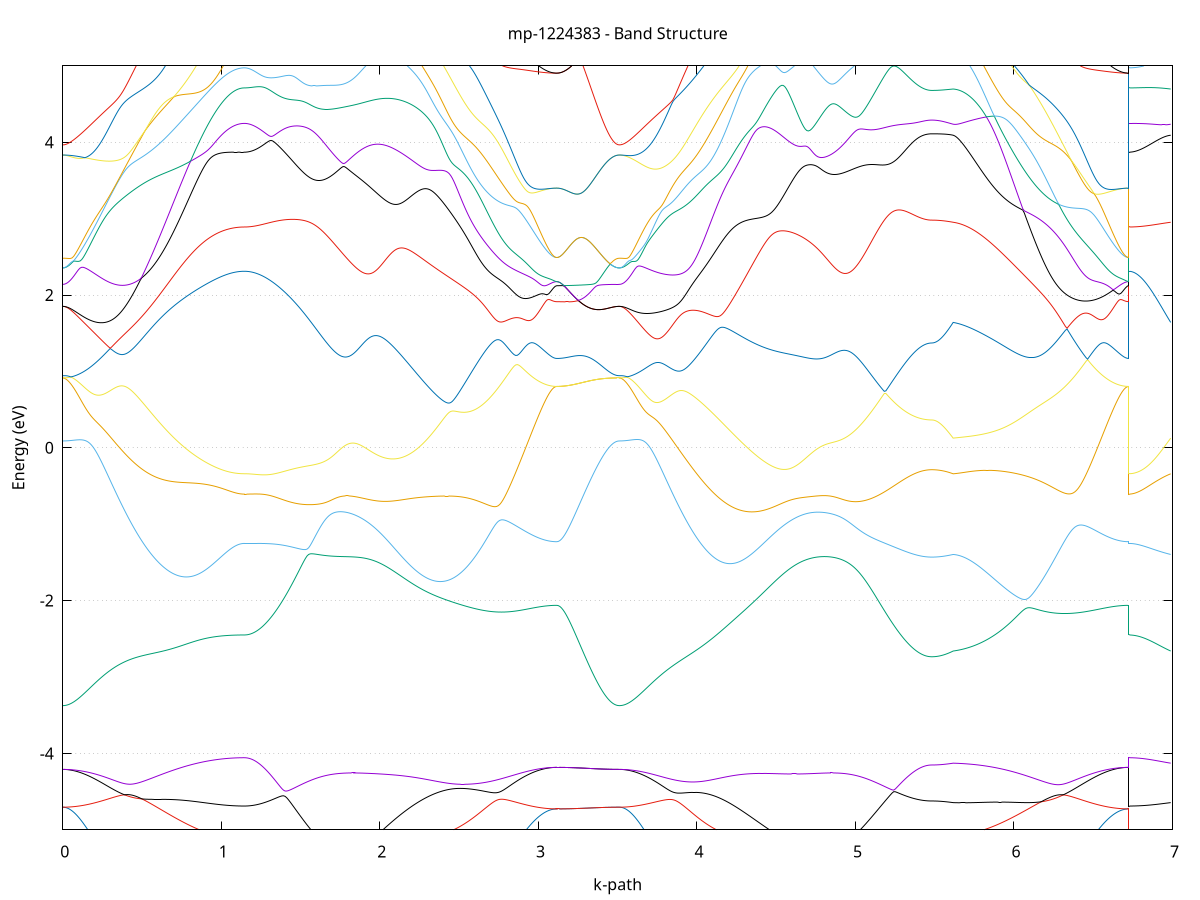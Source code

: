 set title 'mp-1224383 - Band Structure'
set xlabel 'k-path'
set ylabel 'Energy (eV)'
set grid y
set yrange [-5:5]
set terminal png size 800,600
set output 'mp-1224383_bands_gnuplot.png'
plot '-' using 1:2 with lines notitle, '-' using 1:2 with lines notitle, '-' using 1:2 with lines notitle, '-' using 1:2 with lines notitle, '-' using 1:2 with lines notitle, '-' using 1:2 with lines notitle, '-' using 1:2 with lines notitle, '-' using 1:2 with lines notitle, '-' using 1:2 with lines notitle, '-' using 1:2 with lines notitle, '-' using 1:2 with lines notitle, '-' using 1:2 with lines notitle, '-' using 1:2 with lines notitle, '-' using 1:2 with lines notitle, '-' using 1:2 with lines notitle, '-' using 1:2 with lines notitle, '-' using 1:2 with lines notitle, '-' using 1:2 with lines notitle, '-' using 1:2 with lines notitle, '-' using 1:2 with lines notitle, '-' using 1:2 with lines notitle, '-' using 1:2 with lines notitle, '-' using 1:2 with lines notitle, '-' using 1:2 with lines notitle, '-' using 1:2 with lines notitle, '-' using 1:2 with lines notitle, '-' using 1:2 with lines notitle, '-' using 1:2 with lines notitle, '-' using 1:2 with lines notitle, '-' using 1:2 with lines notitle, '-' using 1:2 with lines notitle, '-' using 1:2 with lines notitle, '-' using 1:2 with lines notitle, '-' using 1:2 with lines notitle, '-' using 1:2 with lines notitle, '-' using 1:2 with lines notitle, '-' using 1:2 with lines notitle, '-' using 1:2 with lines notitle, '-' using 1:2 with lines notitle, '-' using 1:2 with lines notitle, '-' using 1:2 with lines notitle, '-' using 1:2 with lines notitle, '-' using 1:2 with lines notitle, '-' using 1:2 with lines notitle, '-' using 1:2 with lines notitle, '-' using 1:2 with lines notitle, '-' using 1:2 with lines notitle, '-' using 1:2 with lines notitle, '-' using 1:2 with lines notitle, '-' using 1:2 with lines notitle, '-' using 1:2 with lines notitle, '-' using 1:2 with lines notitle, '-' using 1:2 with lines notitle, '-' using 1:2 with lines notitle, '-' using 1:2 with lines notitle, '-' using 1:2 with lines notitle, '-' using 1:2 with lines notitle, '-' using 1:2 with lines notitle, '-' using 1:2 with lines notitle, '-' using 1:2 with lines notitle, '-' using 1:2 with lines notitle, '-' using 1:2 with lines notitle, '-' using 1:2 with lines notitle, '-' using 1:2 with lines notitle
0.000000 -31.442205
0.009960 -31.442205
0.019921 -31.442105
0.029881 -31.441905
0.039841 -31.441705
0.049802 -31.441405
0.059762 -31.441005
0.069722 -31.440605
0.079683 -31.440105
0.089643 -31.439505
0.099603 -31.438905
0.109564 -31.438205
0.119524 -31.437405
0.129485 -31.436605
0.139445 -31.435705
0.149405 -31.434705
0.159366 -31.433705
0.169326 -31.432605
0.179286 -31.431505
0.189247 -31.430305
0.199207 -31.429005
0.209167 -31.427705
0.219128 -31.426305
0.229088 -31.424905
0.239048 -31.423405
0.249009 -31.421905
0.258969 -31.420305
0.268929 -31.418605
0.278890 -31.416905
0.288850 -31.415205
0.298810 -31.413405
0.308771 -31.411505
0.318731 -31.409605
0.328692 -31.407705
0.338652 -31.405705
0.348612 -31.403705
0.358573 -31.401605
0.368533 -31.399505
0.378493 -31.397305
0.388454 -31.395205
0.398414 -31.393005
0.408374 -31.390705
0.418335 -31.388405
0.428295 -31.386105
0.438255 -31.383805
0.448216 -31.381505
0.458176 -31.379105
0.468136 -31.376705
0.478097 -31.374305
0.488057 -31.371905
0.498017 -31.369505
0.507978 -31.367005
0.517938 -31.364605
0.527899 -31.362105
0.537859 -31.359705
0.547819 -31.357205
0.557780 -31.354805
0.567740 -31.352405
0.577700 -31.350005
0.587661 -31.347605
0.597621 -31.345405
0.607581 -31.343205
0.617542 -31.341305
0.627502 -31.340105
0.637462 -31.340905
0.647423 -31.345705
0.657383 -31.353205
0.667343 -31.361505
0.677304 -31.370105
0.687264 -31.378705
0.697224 -31.387305
0.707185 -31.395905
0.717145 -31.404405
0.727105 -31.412805
0.737066 -31.421105
0.747026 -31.429305
0.756987 -31.437305
0.766947 -31.445305
0.776907 -31.453105
0.786868 -31.460705
0.796828 -31.468305
0.806788 -31.475605
0.816749 -31.482805
0.826709 -31.489905
0.836669 -31.496805
0.846630 -31.503505
0.856590 -31.510005
0.866550 -31.516405
0.876511 -31.522605
0.886471 -31.528605
0.896431 -31.534405
0.906392 -31.540005
0.916352 -31.545405
0.926312 -31.550605
0.936273 -31.555605
0.946233 -31.560305
0.956194 -31.564905
0.966154 -31.569305
0.976114 -31.573405
0.986075 -31.577305
0.996035 -31.581005
1.005995 -31.584405
1.015956 -31.587705
1.025916 -31.590705
1.035876 -31.593405
1.045837 -31.596005
1.055797 -31.598305
1.065757 -31.600305
1.075718 -31.602105
1.085678 -31.603705
1.095638 -31.605005
1.105599 -31.606105
1.115559 -31.607005
1.125519 -31.607605
1.135480 -31.608005
1.145440 -31.608105
1.145440 -31.608105
1.155326 -31.608005
1.165212 -31.607905
1.175099 -31.607605
1.184985 -31.607205
1.194871 -31.606705
1.204757 -31.606105
1.214643 -31.605305
1.224529 -31.604505
1.234415 -31.603505
1.244302 -31.602505
1.254188 -31.601305
1.264074 -31.600005
1.273960 -31.598605
1.283846 -31.597105
1.293732 -31.595505
1.303618 -31.593705
1.313505 -31.591905
1.323391 -31.590005
1.333277 -31.587905
1.343163 -31.585805
1.353049 -31.583505
1.362935 -31.581205
1.372821 -31.578705
1.382708 -31.576205
1.392594 -31.573505
1.402480 -31.570805
1.412366 -31.568005
1.422252 -31.565005
1.432138 -31.562005
1.442024 -31.558905
1.451911 -31.555705
1.461797 -31.552405
1.471683 -31.549005
1.481569 -31.545505
1.491455 -31.541905
1.501341 -31.538305
1.511227 -31.534605
1.521114 -31.530805
1.531000 -31.527005
1.540886 -31.523005
1.550772 -31.519005
1.560658 -31.515005
1.570544 -31.510805
1.580430 -31.506705
1.590316 -31.502405
1.600203 -31.498105
1.610089 -31.493805
1.619975 -31.489505
1.629861 -31.485105
1.639747 -31.480605
1.649633 -31.476205
1.659519 -31.471805
1.669406 -31.467305
1.679292 -31.462905
1.689178 -31.458505
1.699064 -31.454205
1.708950 -31.450005
1.718836 -31.445905
1.728722 -31.442005
1.738609 -31.438305
1.748495 -31.435005
1.758381 -31.432005
1.768267 -31.429505
1.778153 -31.427605
1.788039 -31.426405
1.797925 -31.426005
1.807812 -31.426305
1.817698 -31.427305
1.827584 -31.428905
1.837470 -31.431005
1.837470 -31.431005
1.847461 -31.433605
1.857452 -31.436405
1.867442 -31.439305
1.877433 -31.442405
1.887424 -31.445505
1.897415 -31.448605
1.907405 -31.451705
1.917396 -31.454705
1.927387 -31.457605
1.937378 -31.460305
1.947369 -31.463005
1.957359 -31.465405
1.967350 -31.467705
1.977341 -31.469905
1.987332 -31.471805
1.997322 -31.473605
2.007313 -31.475205
2.017304 -31.476505
2.027295 -31.477705
2.037285 -31.478605
2.047276 -31.479305
2.057267 -31.479805
2.067258 -31.480105
2.077249 -31.480205
2.087239 -31.480005
2.097230 -31.479605
2.107221 -31.479005
2.117212 -31.478205
2.127202 -31.477105
2.137193 -31.475805
2.147184 -31.474205
2.157175 -31.472405
2.167166 -31.470405
2.177156 -31.468205
2.187147 -31.465705
2.197138 -31.463005
2.207129 -31.460005
2.217119 -31.456805
2.227110 -31.453405
2.237101 -31.449805
2.247092 -31.446005
2.257083 -31.441905
2.267073 -31.437605
2.277064 -31.433105
2.287055 -31.428405
2.297046 -31.423505
2.307036 -31.418405
2.317027 -31.413005
2.327018 -31.407505
2.337009 -31.401805
2.347000 -31.395905
2.356990 -31.389805
2.366981 -31.383505
2.376972 -31.377105
2.386963 -31.370405
2.396953 -31.363705
2.406944 -31.356805
2.416935 -31.349805
2.426926 -31.342705
2.436916 -31.335905
2.446907 -31.330705
2.456898 -31.330405
2.466889 -31.332905
2.476880 -31.336005
2.486870 -31.339305
2.496861 -31.342705
2.506852 -31.346105
2.516843 -31.349505
2.526833 -31.353005
2.536824 -31.356505
2.546815 -31.360005
2.556806 -31.363605
2.566797 -31.367105
2.576787 -31.370605
2.586778 -31.374205
2.596769 -31.377705
2.606760 -31.381205
2.616750 -31.384705
2.626741 -31.388205
2.636732 -31.391605
2.646723 -31.395105
2.656714 -31.398505
2.666704 -31.401905
2.676695 -31.405205
2.686686 -31.408505
2.696677 -31.411805
2.706667 -31.415105
2.716658 -31.418305
2.726649 -31.421405
2.736640 -31.424505
2.746630 -31.427605
2.756621 -31.430605
2.766612 -31.433605
2.776603 -31.436505
2.786594 -31.439305
2.796584 -31.442105
2.806575 -31.444805
2.816566 -31.447505
2.826557 -31.450005
2.836547 -31.452505
2.846538 -31.455005
2.856529 -31.457405
2.866520 -31.459705
2.876511 -31.461905
2.886501 -31.464005
2.896492 -31.466105
2.906483 -31.468105
2.916474 -31.470005
2.926464 -31.471805
2.936455 -31.473505
2.946446 -31.475105
2.956437 -31.476705
2.966428 -31.478205
2.976418 -31.479505
2.986409 -31.480805
2.996400 -31.482005
3.006391 -31.483105
3.016381 -31.484105
3.026372 -31.485005
3.036363 -31.485905
3.046354 -31.486605
3.056345 -31.487205
3.066335 -31.487705
3.076326 -31.488205
3.086317 -31.488505
3.096308 -31.488805
3.106298 -31.488905
3.116289 -31.489005
3.116289 -31.489005
3.126149 -31.488905
3.136010 -31.488705
3.145870 -31.488405
3.155730 -31.488005
3.165591 -31.487405
3.175451 -31.486705
3.185311 -31.485905
3.195171 -31.485005
3.205032 -31.484005
3.214892 -31.482905
3.224752 -31.481605
3.234612 -31.480305
3.244473 -31.478905
3.254333 -31.477405
3.264193 -31.475805
3.274053 -31.474205
3.283914 -31.472505
3.293774 -31.470805
3.303634 -31.469005
3.313495 -31.467205
3.323355 -31.465405
3.333215 -31.463505
3.343075 -31.461705
3.352936 -31.459905
3.362796 -31.458105
3.372656 -31.456305
3.382516 -31.454605
3.392377 -31.453005
3.402237 -31.451405
3.412097 -31.450005
3.421957 -31.448605
3.431818 -31.447305
3.441678 -31.446205
3.451538 -31.445205
3.461399 -31.444305
3.471259 -31.443505
3.481119 -31.443005
3.490979 -31.442605
3.500840 -31.442305
3.510700 -31.442205
3.510700 -31.442205
3.520636 -31.442205
3.530572 -31.442105
3.540508 -31.441905
3.550444 -31.441705
3.560380 -31.441405
3.570317 -31.441005
3.580253 -31.440505
3.590189 -31.440005
3.600125 -31.439405
3.610061 -31.438705
3.619997 -31.438005
3.629933 -31.437205
3.639869 -31.436405
3.649806 -31.435405
3.659742 -31.434505
3.669678 -31.433405
3.679614 -31.432305
3.689550 -31.431105
3.699486 -31.429905
3.709422 -31.428605
3.719358 -31.427205
3.729294 -31.425805
3.739231 -31.424305
3.749167 -31.422805
3.759103 -31.421205
3.769039 -31.419505
3.778975 -31.417905
3.788911 -31.416105
3.798847 -31.414305
3.808783 -31.412505
3.818719 -31.410605
3.828656 -31.408705
3.838592 -31.406705
3.848528 -31.404705
3.858464 -31.402605
3.868400 -31.400505
3.878336 -31.398405
3.888272 -31.396305
3.898208 -31.394105
3.908145 -31.391805
3.918081 -31.389605
3.928017 -31.387305
3.937953 -31.385005
3.947889 -31.382705
3.957825 -31.380305
3.967761 -31.377905
3.977697 -31.375505
3.987633 -31.373105
3.997570 -31.370705
4.007506 -31.368305
4.017442 -31.365805
4.027378 -31.363405
4.037314 -31.360905
4.047250 -31.358505
4.057186 -31.356005
4.067122 -31.353505
4.077058 -31.351105
4.086995 -31.348605
4.096931 -31.346205
4.106867 -31.343805
4.116803 -31.341405
4.126739 -31.339005
4.136675 -31.336705
4.146611 -31.334605
4.156547 -31.332805
4.166484 -31.331805
4.176420 -31.333705
4.186356 -31.338705
4.196292 -31.345105
4.206228 -31.351705
4.216164 -31.358405
4.226100 -31.365005
4.236036 -31.371405
4.245972 -31.377805
4.255909 -31.384005
4.265845 -31.390005
4.275781 -31.395905
4.285717 -31.401605
4.295653 -31.407105
4.305589 -31.412505
4.315525 -31.417705
4.325461 -31.422605
4.335397 -31.427405
4.345334 -31.432005
4.355270 -31.436305
4.365206 -31.440505
4.375142 -31.444505
4.385078 -31.448205
4.395014 -31.451705
4.404950 -31.455105
4.414886 -31.458205
4.424822 -31.461005
4.434759 -31.463705
4.444695 -31.466105
4.454631 -31.468305
4.464567 -31.470305
4.474503 -31.472105
4.484439 -31.473605
4.494375 -31.474905
4.504311 -31.476005
4.514248 -31.476805
4.524184 -31.477505
4.534120 -31.477905
4.544056 -31.478105
4.553992 -31.478005
4.563928 -31.477805
4.573864 -31.477305
4.583800 -31.476605
4.593736 -31.475705
4.603673 -31.474605
4.613609 -31.473305
4.623545 -31.471805
4.633481 -31.470105
4.643417 -31.468305
4.653353 -31.466205
4.663289 -31.464005
4.673225 -31.461605
4.683161 -31.459105
4.693098 -31.456405
4.703034 -31.453605
4.712970 -31.450705
4.722906 -31.447705
4.732842 -31.444705
4.742778 -31.441705
4.752714 -31.438805
4.762650 -31.435905
4.772587 -31.433205
4.782523 -31.430805
4.792459 -31.428805
4.802395 -31.427205
4.812331 -31.426205
4.822267 -31.426005
4.832203 -31.426405
4.842139 -31.427605
4.842139 -31.427605
4.852130 -31.429505
4.862121 -31.431905
4.872112 -31.434805
4.882102 -31.438105
4.892093 -31.441705
4.902084 -31.445505
4.912075 -31.449505
4.922066 -31.453705
4.932056 -31.457905
4.942047 -31.462205
4.952038 -31.466505
4.962029 -31.470905
4.972019 -31.475205
4.982010 -31.479605
4.992001 -31.484005
5.001992 -31.488305
5.011983 -31.492605
5.021973 -31.496805
5.031964 -31.501105
5.041955 -31.505205
5.051946 -31.509405
5.061936 -31.513405
5.071927 -31.517405
5.081918 -31.521405
5.091909 -31.525305
5.101899 -31.529105
5.111890 -31.532805
5.121881 -31.536505
5.131872 -31.540105
5.141863 -31.543605
5.151853 -31.547005
5.161844 -31.550405
5.171835 -31.553605
5.181826 -31.556805
5.191816 -31.559905
5.201807 -31.562905
5.211798 -31.565805
5.221789 -31.568605
5.231780 -31.571305
5.241770 -31.574005
5.251761 -31.576505
5.261752 -31.578905
5.271743 -31.581205
5.281733 -31.583505
5.291724 -31.585605
5.301715 -31.587605
5.311706 -31.589505
5.321697 -31.591405
5.331687 -31.593105
5.341678 -31.594705
5.351669 -31.596205
5.361660 -31.597505
5.371650 -31.598805
5.381641 -31.600005
5.391632 -31.601105
5.401623 -31.602005
5.411614 -31.602805
5.421604 -31.603605
5.431595 -31.604205
5.441586 -31.604705
5.451577 -31.605105
5.461567 -31.605405
5.471558 -31.605505
5.481549 -31.605605
5.481549 -31.605605
5.491187 -31.605605
5.500825 -31.605605
5.510464 -31.605605
5.520102 -31.605505
5.529740 -31.605505
5.539378 -31.605505
5.549016 -31.605405
5.558655 -31.605405
5.568293 -31.605305
5.577931 -31.605305
5.587569 -31.605205
5.597207 -31.605105
5.606846 -31.605105
5.616484 -31.605005
5.616484 -31.605005
5.626461 -31.604105
5.636438 -31.602905
5.646416 -31.601505
5.656393 -31.599905
5.666371 -31.598005
5.676348 -31.595905
5.686325 -31.593505
5.696303 -31.590905
5.706280 -31.588005
5.716258 -31.584905
5.726235 -31.581605
5.736212 -31.578005
5.746190 -31.574205
5.756167 -31.570205
5.766144 -31.565905
5.776122 -31.561405
5.786099 -31.556705
5.796077 -31.551805
5.806054 -31.546605
5.816031 -31.541305
5.826009 -31.535705
5.835986 -31.530005
5.845964 -31.524005
5.855941 -31.517805
5.865918 -31.511405
5.875896 -31.504905
5.885873 -31.498105
5.895851 -31.491205
5.905828 -31.484105
5.915805 -31.476805
5.925783 -31.469305
5.935760 -31.461705
5.945737 -31.453905
5.955715 -31.446005
5.965692 -31.437905
5.975670 -31.429705
5.985647 -31.421305
5.995624 -31.412905
6.005602 -31.404205
6.015579 -31.395505
6.025557 -31.386705
6.035534 -31.377805
6.045511 -31.368905
6.055489 -31.359905
6.065466 -31.351105
6.075443 -31.343505
6.085421 -31.340505
6.095398 -31.342205
6.105376 -31.345005
6.115353 -31.348105
6.125330 -31.351305
6.135308 -31.354605
6.145285 -31.357905
6.155263 -31.361305
6.165240 -31.364705
6.175217 -31.368105
6.185195 -31.371605
6.195172 -31.375005
6.205149 -31.378405
6.215127 -31.381905
6.225104 -31.385305
6.235082 -31.388705
6.245059 -31.392205
6.255036 -31.395505
6.265014 -31.398905
6.274991 -31.402305
6.284969 -31.405605
6.294946 -31.408905
6.304923 -31.412105
6.314901 -31.415405
6.324878 -31.418505
6.334856 -31.421705
6.344833 -31.424805
6.354810 -31.427805
6.364788 -31.430805
6.374765 -31.433705
6.384742 -31.436605
6.394720 -31.439505
6.404697 -31.442205
6.414675 -31.444905
6.424652 -31.447605
6.434629 -31.450105
6.444607 -31.452705
6.454584 -31.455105
6.464562 -31.457405
6.474539 -31.459705
6.484516 -31.461905
6.494494 -31.464105
6.504471 -31.466105
6.514448 -31.468105
6.524426 -31.470005
6.534403 -31.471805
6.544381 -31.473505
6.554358 -31.475205
6.564335 -31.476705
6.574313 -31.478205
6.584290 -31.479605
6.594268 -31.480805
6.604245 -31.482005
6.614222 -31.483105
6.624200 -31.484105
6.634177 -31.485105
6.644154 -31.485905
6.654132 -31.486605
6.664109 -31.487205
6.674087 -31.487805
6.684064 -31.488205
6.694041 -31.488505
6.704019 -31.488805
6.713996 -31.488905
6.723974 -31.489005
6.723974 -31.608105
6.733777 -31.608105
6.743580 -31.608105
6.753384 -31.608005
6.763187 -31.608005
6.772990 -31.607905
6.782794 -31.607905
6.792597 -31.607805
6.802400 -31.607705
6.812203 -31.607605
6.822007 -31.607505
6.831810 -31.607405
6.841613 -31.607305
6.851417 -31.607205
6.861220 -31.607005
6.871023 -31.606905
6.880827 -31.606805
6.890630 -31.606605
6.900433 -31.606505
6.910237 -31.606305
6.920040 -31.606105
6.929843 -31.606005
6.939647 -31.605805
6.949450 -31.605605
6.959253 -31.605505
6.969057 -31.605305
6.978860 -31.605105
6.988663 -31.605005
e
0.000000 -30.911505
0.009960 -30.911705
0.019921 -30.912205
0.029881 -30.913105
0.039841 -30.914205
0.049802 -30.915705
0.059762 -30.917505
0.069722 -30.919505
0.079683 -30.921805
0.089643 -30.924405
0.099603 -30.927205
0.109564 -30.930305
0.119524 -30.933605
0.129485 -30.937205
0.139445 -30.941005
0.149405 -30.945005
0.159366 -30.949305
0.169326 -30.953805
0.179286 -30.958505
0.189247 -30.963405
0.199207 -30.968605
0.209167 -30.974005
0.219128 -30.979505
0.229088 -30.985305
0.239048 -30.991305
0.249009 -30.997505
0.258969 -31.003905
0.268929 -31.010505
0.278890 -31.017205
0.288850 -31.024205
0.298810 -31.031305
0.308771 -31.038605
0.318731 -31.046005
0.328692 -31.053705
0.338652 -31.061405
0.348612 -31.069305
0.358573 -31.077405
0.368533 -31.085605
0.378493 -31.093905
0.388454 -31.102305
0.398414 -31.110805
0.408374 -31.119505
0.418335 -31.128205
0.428295 -31.137105
0.438255 -31.146005
0.448216 -31.155005
0.458176 -31.164105
0.468136 -31.173305
0.478097 -31.182505
0.488057 -31.191705
0.498017 -31.201005
0.507978 -31.210405
0.517938 -31.219705
0.527899 -31.229105
0.537859 -31.238505
0.547819 -31.247905
0.557780 -31.257305
0.567740 -31.266705
0.577700 -31.276005
0.587661 -31.285305
0.597621 -31.294505
0.607581 -31.303505
0.617542 -31.312305
0.627502 -31.320305
0.637462 -31.326305
0.647423 -31.328205
0.657383 -31.327505
0.667343 -31.325905
0.677304 -31.323905
0.687264 -31.321805
0.697224 -31.319705
0.707185 -31.317605
0.717145 -31.315505
0.727105 -31.313405
0.737066 -31.311305
0.747026 -31.309305
0.756987 -31.307305
0.766947 -31.305305
0.776907 -31.303405
0.786868 -31.301505
0.796828 -31.299705
0.806788 -31.297905
0.816749 -31.296205
0.826709 -31.294505
0.836669 -31.292905
0.846630 -31.291405
0.856590 -31.289805
0.866550 -31.288405
0.876511 -31.287005
0.886471 -31.285605
0.896431 -31.284405
0.906392 -31.283105
0.916352 -31.282005
0.926312 -31.280905
0.936273 -31.279805
0.946233 -31.278805
0.956194 -31.277805
0.966154 -31.277005
0.976114 -31.276105
0.986075 -31.275305
0.996035 -31.274605
1.005995 -31.273905
1.015956 -31.273305
1.025916 -31.272705
1.035876 -31.272205
1.045837 -31.271705
1.055797 -31.271305
1.065757 -31.270905
1.075718 -31.270605
1.085678 -31.270305
1.095638 -31.270005
1.105599 -31.269805
1.115559 -31.269705
1.125519 -31.269605
1.135480 -31.269505
1.145440 -31.269505
1.145440 -31.269505
1.155326 -31.269505
1.165212 -31.269405
1.175099 -31.269205
1.184985 -31.269005
1.194871 -31.268805
1.204757 -31.268505
1.214643 -31.268105
1.224529 -31.267705
1.234415 -31.267205
1.244302 -31.266705
1.254188 -31.266105
1.264074 -31.265505
1.273960 -31.264805
1.283846 -31.264105
1.293732 -31.263305
1.303618 -31.262505
1.313505 -31.261605
1.323391 -31.260705
1.333277 -31.259805
1.343163 -31.258805
1.353049 -31.257805
1.362935 -31.256705
1.372821 -31.255605
1.382708 -31.254505
1.392594 -31.253405
1.402480 -31.252205
1.412366 -31.251005
1.422252 -31.249805
1.432138 -31.248605
1.442024 -31.247305
1.451911 -31.246005
1.461797 -31.244805
1.471683 -31.243505
1.481569 -31.242205
1.491455 -31.241005
1.501341 -31.239705
1.511227 -31.238505
1.521114 -31.237405
1.531000 -31.236305
1.540886 -31.235405
1.550772 -31.234805
1.560658 -31.235105
1.570544 -31.237305
1.580430 -31.241805
1.590316 -31.247605
1.600203 -31.253805
1.610089 -31.260305
1.619975 -31.266705
1.629861 -31.273205
1.639747 -31.279705
1.649633 -31.286105
1.659519 -31.292405
1.669406 -31.298605
1.679292 -31.304705
1.689178 -31.310705
1.699064 -31.316405
1.708950 -31.322005
1.718836 -31.327305
1.728722 -31.332305
1.738609 -31.336905
1.748495 -31.341105
1.758381 -31.344705
1.768267 -31.347705
1.778153 -31.350005
1.788039 -31.351405
1.797925 -31.351905
1.807812 -31.351405
1.817698 -31.350105
1.827584 -31.348005
1.837470 -31.345305
1.837470 -31.345305
1.847461 -31.341905
1.857452 -31.338105
1.867442 -31.333905
1.877433 -31.329405
1.887424 -31.324705
1.897415 -31.319805
1.907405 -31.314705
1.917396 -31.309505
1.927387 -31.304205
1.937378 -31.298805
1.947369 -31.293405
1.957359 -31.287905
1.967350 -31.282305
1.977341 -31.276705
1.987332 -31.271105
1.997322 -31.265505
2.007313 -31.259805
2.017304 -31.254105
2.027295 -31.248405
2.037285 -31.242705
2.047276 -31.237005
2.057267 -31.233405
2.067258 -31.234605
2.077249 -31.236005
2.087239 -31.237505
2.097230 -31.239005
2.107221 -31.240605
2.117212 -31.242205
2.127202 -31.243905
2.137193 -31.245605
2.147184 -31.247305
2.157175 -31.249105
2.167166 -31.251005
2.177156 -31.252905
2.187147 -31.254805
2.197138 -31.256805
2.207129 -31.258905
2.217119 -31.261005
2.227110 -31.263105
2.237101 -31.265305
2.247092 -31.267605
2.257083 -31.270005
2.267073 -31.272305
2.277064 -31.274805
2.287055 -31.277305
2.297046 -31.279905
2.307036 -31.282505
2.317027 -31.285205
2.327018 -31.287905
2.337009 -31.290705
2.347000 -31.293605
2.356990 -31.296505
2.366981 -31.299405
2.376972 -31.302405
2.386963 -31.305505
2.396953 -31.308505
2.406944 -31.311605
2.416935 -31.314705
2.426926 -31.317705
2.436916 -31.320305
2.446907 -31.321305
2.456898 -31.317205
2.466889 -31.310205
2.476880 -31.302605
2.486870 -31.294705
2.496861 -31.286605
2.506852 -31.278305
2.516843 -31.270005
2.526833 -31.261505
2.536824 -31.252905
2.546815 -31.244305
2.556806 -31.235605
2.566797 -31.226805
2.576787 -31.218005
2.586778 -31.209105
2.596769 -31.200205
2.606760 -31.191205
2.616750 -31.182205
2.626741 -31.173205
2.636732 -31.164205
2.646723 -31.155205
2.656714 -31.146205
2.666704 -31.137205
2.676695 -31.128305
2.686686 -31.119305
2.696677 -31.110405
2.706667 -31.101605
2.716658 -31.092805
2.726649 -31.084105
2.736640 -31.075505
2.746630 -31.066905
2.756621 -31.058405
2.766612 -31.050105
2.776603 -31.041805
2.786594 -31.033705
2.796584 -31.025605
2.806575 -31.017705
2.816566 -31.010005
2.826557 -31.002405
2.836547 -30.994905
2.846538 -30.987705
2.856529 -30.980605
2.866520 -30.973605
2.876511 -30.966905
2.886501 -30.960405
2.896492 -30.954005
2.906483 -30.947905
2.916474 -30.942005
2.926464 -30.936305
2.936455 -30.930905
2.946446 -30.925705
2.956437 -30.920805
2.966428 -30.916105
2.976418 -30.911705
2.986409 -30.907505
2.996400 -30.903705
3.006391 -30.900105
3.016381 -30.896805
3.026372 -30.893805
3.036363 -30.891105
3.046354 -30.888705
3.056345 -30.886605
3.066335 -30.884805
3.076326 -30.883405
3.086317 -30.882205
3.096308 -30.881405
3.106298 -30.880905
3.116289 -30.880805
3.116289 -30.880805
3.126149 -30.880805
3.136010 -30.880805
3.145870 -30.880805
3.155730 -30.880805
3.165591 -30.880805
3.175451 -30.880805
3.185311 -30.880805
3.195171 -30.880805
3.205032 -30.880805
3.214892 -30.880805
3.224752 -30.880805
3.234612 -30.880805
3.244473 -30.880805
3.254333 -30.880805
3.264193 -30.880805
3.274053 -30.880805
3.283914 -30.880705
3.293774 -30.880705
3.303634 -30.880705
3.313495 -30.880705
3.323355 -30.880705
3.333215 -30.880705
3.343075 -30.880705
3.352936 -30.880705
3.362796 -30.880705
3.372656 -30.880705
3.382516 -30.880705
3.392377 -30.883505
3.402237 -30.887805
3.412097 -30.891805
3.421957 -30.895405
3.431818 -30.898705
3.441678 -30.901605
3.451538 -30.904205
3.461399 -30.906405
3.471259 -30.908305
3.481119 -30.909705
3.490979 -30.910705
3.500840 -30.911305
3.510700 -30.911505
3.510700 -30.911505
3.520636 -30.911705
3.530572 -30.912205
3.540508 -30.913105
3.550444 -30.914305
3.560380 -30.915805
3.570317 -30.917605
3.580253 -30.919705
3.590189 -30.922005
3.600125 -30.924705
3.610061 -30.927505
3.619997 -30.930705
3.629933 -30.934005
3.639869 -30.937605
3.649806 -30.941505
3.659742 -30.945505
3.669678 -30.949805
3.679614 -30.954305
3.689550 -30.959005
3.699486 -30.964005
3.709422 -30.969105
3.719358 -30.974505
3.729294 -30.980005
3.739231 -30.985805
3.749167 -30.991705
3.759103 -30.997905
3.769039 -31.004205
3.778975 -31.010605
3.788911 -31.017305
3.798847 -31.024105
3.808783 -31.031005
3.818719 -31.038105
3.828656 -31.045405
3.838592 -31.052805
3.848528 -31.060305
3.858464 -31.067905
3.868400 -31.075605
3.878336 -31.083505
3.888272 -31.091405
3.898208 -31.099405
3.908145 -31.107605
3.918081 -31.115705
3.928017 -31.124005
3.937953 -31.132305
3.947889 -31.140605
3.957825 -31.149005
3.967761 -31.157505
3.977697 -31.165905
3.987633 -31.174405
3.997570 -31.182905
4.007506 -31.191405
4.017442 -31.199905
4.027378 -31.208305
4.037314 -31.216805
4.047250 -31.225205
4.057186 -31.233605
4.067122 -31.241905
4.077058 -31.250205
4.086995 -31.258405
4.096931 -31.266505
4.106867 -31.274505
4.116803 -31.282505
4.126739 -31.290305
4.136675 -31.298005
4.146611 -31.305405
4.156547 -31.312405
4.166484 -31.318405
4.176420 -31.321605
4.186356 -31.321405
4.196292 -31.319805
4.206228 -31.317805
4.216164 -31.315605
4.226100 -31.313405
4.236036 -31.311205
4.245972 -31.308905
4.255909 -31.306605
4.265845 -31.304405
4.275781 -31.302105
4.285717 -31.299805
4.295653 -31.297605
4.305589 -31.295405
4.315525 -31.293205
4.325461 -31.291005
4.335397 -31.288805
4.345334 -31.286605
4.355270 -31.284405
4.365206 -31.282305
4.375142 -31.280105
4.385078 -31.278005
4.395014 -31.275905
4.404950 -31.273805
4.414886 -31.271705
4.424822 -31.269605
4.434759 -31.267505
4.444695 -31.265505
4.454631 -31.263405
4.464567 -31.261405
4.474503 -31.259405
4.484439 -31.257405
4.494375 -31.255405
4.504311 -31.253405
4.514248 -31.251505
4.524184 -31.249605
4.534120 -31.247705
4.544056 -31.245905
4.553992 -31.244205
4.563928 -31.242905
4.573864 -31.243905
4.583800 -31.248305
4.593736 -31.253605
4.603673 -31.259005
4.613609 -31.264405
4.623545 -31.269905
4.633481 -31.275305
4.643417 -31.280705
4.653353 -31.286105
4.663289 -31.291405
4.673225 -31.296705
4.683161 -31.301905
4.693098 -31.307005
4.703034 -31.312105
4.712970 -31.317005
4.722906 -31.321905
4.732842 -31.326505
4.742778 -31.331005
4.752714 -31.335305
4.762650 -31.339205
4.772587 -31.342805
4.782523 -31.345905
4.792459 -31.348505
4.802395 -31.350405
4.812331 -31.351605
4.822267 -31.351905
4.832203 -31.351205
4.842139 -31.349705
4.842139 -31.349705
4.852130 -31.347405
4.862121 -31.344305
4.872112 -31.340605
4.882102 -31.336405
4.892093 -31.331705
4.902084 -31.326705
4.912075 -31.321305
4.922066 -31.315705
4.932056 -31.309905
4.942047 -31.303905
4.952038 -31.297705
4.962029 -31.291405
4.972019 -31.285005
4.982010 -31.278505
4.992001 -31.271905
5.001992 -31.265305
5.011983 -31.258605
5.021973 -31.252005
5.031964 -31.245405
5.041955 -31.239205
5.051946 -31.236105
5.061936 -31.236805
5.071927 -31.238205
5.081918 -31.239705
5.091909 -31.241305
5.101899 -31.242905
5.111890 -31.244505
5.121881 -31.246205
5.131872 -31.247805
5.141863 -31.249505
5.151853 -31.251105
5.161844 -31.252705
5.171835 -31.254305
5.181826 -31.255905
5.191816 -31.257505
5.201807 -31.259005
5.211798 -31.260505
5.221789 -31.262005
5.231780 -31.263405
5.241770 -31.264905
5.251761 -31.266205
5.261752 -31.267605
5.271743 -31.268905
5.281733 -31.270105
5.291724 -31.271305
5.301715 -31.272405
5.311706 -31.273505
5.321697 -31.274605
5.331687 -31.275605
5.341678 -31.276505
5.351669 -31.277405
5.361660 -31.278205
5.371650 -31.278905
5.381641 -31.279605
5.391632 -31.280305
5.401623 -31.280805
5.411614 -31.281305
5.421604 -31.281805
5.431595 -31.282105
5.441586 -31.282405
5.451577 -31.282705
5.461567 -31.282805
5.471558 -31.282905
5.481549 -31.283005
5.481549 -31.283005
5.491187 -31.282905
5.500825 -31.282905
5.510464 -31.282805
5.520102 -31.282605
5.529740 -31.282405
5.539378 -31.282105
5.549016 -31.281805
5.558655 -31.281505
5.568293 -31.281105
5.577931 -31.280705
5.587569 -31.280305
5.597207 -31.279805
5.606846 -31.279305
5.616484 -31.278705
5.616484 -31.278705
5.626461 -31.278305
5.636438 -31.277905
5.646416 -31.277505
5.656393 -31.277105
5.666371 -31.276805
5.676348 -31.276505
5.686325 -31.276305
5.696303 -31.276105
5.706280 -31.275905
5.716258 -31.275805
5.726235 -31.275805
5.736212 -31.275805
5.746190 -31.275905
5.756167 -31.276105
5.766144 -31.276405
5.776122 -31.276705
5.786099 -31.277205
5.796077 -31.277705
5.806054 -31.278305
5.816031 -31.279105
5.826009 -31.279905
5.835986 -31.280905
5.845964 -31.281905
5.855941 -31.283105
5.865918 -31.284305
5.875896 -31.285705
5.885873 -31.287205
5.895851 -31.288805
5.905828 -31.290605
5.915805 -31.292405
5.925783 -31.294305
5.935760 -31.296405
5.945737 -31.298505
5.955715 -31.300705
5.965692 -31.303105
5.975670 -31.305505
5.985647 -31.308005
5.995624 -31.310605
6.005602 -31.313205
6.015579 -31.316005
6.025557 -31.318805
6.035534 -31.321605
6.045511 -31.324405
6.055489 -31.327205
6.065466 -31.329805
6.075443 -31.331305
6.085421 -31.328005
6.095398 -31.320005
6.105376 -31.310905
6.115353 -31.301505
6.125330 -31.292005
6.135308 -31.282305
6.145285 -31.272605
6.155263 -31.262805
6.165240 -31.253005
6.175217 -31.243105
6.185195 -31.233305
6.195172 -31.223405
6.205149 -31.213505
6.215127 -31.203705
6.225104 -31.193805
6.235082 -31.184005
6.245059 -31.174205
6.255036 -31.164405
6.265014 -31.154705
6.274991 -31.145105
6.284969 -31.135505
6.294946 -31.125905
6.304923 -31.116505
6.314901 -31.107105
6.324878 -31.097805
6.334856 -31.088605
6.344833 -31.079605
6.354810 -31.070605
6.364788 -31.061705
6.374765 -31.053005
6.384742 -31.044405
6.394720 -31.036005
6.404697 -31.027705
6.414675 -31.019505
6.424652 -31.011605
6.434629 -31.003705
6.444607 -30.996105
6.454584 -30.988705
6.464562 -30.981405
6.474539 -30.974305
6.484516 -30.967505
6.494494 -30.960805
6.504471 -30.954405
6.514448 -30.948205
6.524426 -30.942205
6.534403 -30.936505
6.544381 -30.931005
6.554358 -30.925805
6.564335 -30.920805
6.574313 -30.916105
6.584290 -30.911705
6.594268 -30.907505
6.604245 -30.903605
6.614222 -30.900105
6.624200 -30.896805
6.634177 -30.893805
6.644154 -30.891105
6.654132 -30.888705
6.664109 -30.886605
6.674087 -30.884805
6.684064 -30.883405
6.694041 -30.882205
6.704019 -30.881405
6.713996 -30.880905
6.723974 -30.880805
6.723974 -31.269505
6.733777 -31.269505
6.743580 -31.269605
6.753384 -31.269705
6.763187 -31.269805
6.772990 -31.270005
6.782794 -31.270205
6.792597 -31.270405
6.802400 -31.270705
6.812203 -31.271005
6.822007 -31.271305
6.831810 -31.271705
6.841613 -31.272105
6.851417 -31.272505
6.861220 -31.272905
6.871023 -31.273305
6.880827 -31.273705
6.890630 -31.274205
6.900433 -31.274705
6.910237 -31.275105
6.920040 -31.275605
6.929843 -31.276005
6.939647 -31.276505
6.949450 -31.277005
6.959253 -31.277405
6.969057 -31.277905
6.978860 -31.278305
6.988663 -31.278705
e
0.000000 -30.880705
0.009960 -30.880705
0.019921 -30.880805
0.029881 -30.881005
0.039841 -30.881205
0.049802 -30.881505
0.059762 -30.881805
0.069722 -30.882205
0.079683 -30.882605
0.089643 -30.883105
0.099603 -30.883705
0.109564 -30.884305
0.119524 -30.885005
0.129485 -30.885805
0.139445 -30.886605
0.149405 -30.887405
0.159366 -30.888405
0.169326 -30.889305
0.179286 -30.890305
0.189247 -30.891405
0.199207 -30.892505
0.209167 -30.893705
0.219128 -30.895005
0.229088 -30.896205
0.239048 -30.897605
0.249009 -30.898905
0.258969 -30.900405
0.268929 -30.901805
0.278890 -30.903305
0.288850 -30.904905
0.298810 -30.906505
0.308771 -30.908105
0.318731 -30.909805
0.328692 -30.911505
0.338652 -30.913305
0.348612 -30.915105
0.358573 -30.916905
0.368533 -30.918705
0.378493 -30.920605
0.388454 -30.922505
0.398414 -30.924505
0.408374 -30.926405
0.418335 -30.928405
0.428295 -30.930505
0.438255 -30.932505
0.448216 -30.934605
0.458176 -30.936605
0.468136 -30.938705
0.478097 -30.940805
0.488057 -30.943005
0.498017 -30.945105
0.507978 -30.947305
0.517938 -30.949405
0.527899 -30.951605
0.537859 -30.953805
0.547819 -30.956005
0.557780 -30.958105
0.567740 -30.960305
0.577700 -30.962505
0.587661 -30.964705
0.597621 -30.966905
0.607581 -30.969005
0.617542 -30.971205
0.627502 -30.973405
0.637462 -30.975505
0.647423 -30.977605
0.657383 -30.979805
0.667343 -30.981905
0.677304 -30.984005
0.687264 -30.986005
0.697224 -30.988105
0.707185 -30.990105
0.717145 -30.992105
0.727105 -30.994105
0.737066 -30.996105
0.747026 -30.998005
0.756987 -30.999905
0.766947 -31.001805
0.776907 -31.003605
0.786868 -31.005505
0.796828 -31.007205
0.806788 -31.009005
0.816749 -31.010705
0.826709 -31.012405
0.836669 -31.014005
0.846630 -31.015605
0.856590 -31.017205
0.866550 -31.018705
0.876511 -31.020105
0.886471 -31.021605
0.896431 -31.022905
0.906392 -31.024305
0.916352 -31.025605
0.926312 -31.026805
0.936273 -31.028005
0.946233 -31.029105
0.956194 -31.030205
0.966154 -31.031305
0.976114 -31.032305
0.986075 -31.033205
0.996035 -31.034105
1.005995 -31.034905
1.015956 -31.035705
1.025916 -31.036405
1.035876 -31.037105
1.045837 -31.037705
1.055797 -31.038205
1.065757 -31.038705
1.075718 -31.039105
1.085678 -31.039505
1.095638 -31.039805
1.105599 -31.040105
1.115559 -31.040305
1.125519 -31.040505
1.135480 -31.040505
1.145440 -31.040605
1.145440 -31.040605
1.155326 -31.040805
1.165212 -31.041405
1.175099 -31.042505
1.184985 -31.043805
1.194871 -31.045405
1.204757 -31.047305
1.214643 -31.049305
1.224529 -31.051605
1.234415 -31.054105
1.244302 -31.056805
1.254188 -31.059705
1.264074 -31.062705
1.273960 -31.066005
1.283846 -31.069505
1.293732 -31.073105
1.303618 -31.076905
1.313505 -31.080905
1.323391 -31.085105
1.333277 -31.089505
1.343163 -31.094005
1.353049 -31.098705
1.362935 -31.103505
1.372821 -31.108505
1.382708 -31.113705
1.392594 -31.119005
1.402480 -31.124405
1.412366 -31.130005
1.422252 -31.135705
1.432138 -31.141505
1.442024 -31.147505
1.451911 -31.153505
1.461797 -31.159605
1.471683 -31.165805
1.481569 -31.172105
1.491455 -31.178505
1.501341 -31.184905
1.511227 -31.191305
1.521114 -31.197805
1.531000 -31.204205
1.540886 -31.210505
1.550772 -31.216505
1.560658 -31.221805
1.570544 -31.225105
1.580430 -31.226105
1.590316 -31.225805
1.600203 -31.225205
1.610089 -31.224305
1.619975 -31.223405
1.629861 -31.222505
1.639747 -31.221605
1.649633 -31.220705
1.659519 -31.219805
1.669406 -31.219005
1.679292 -31.218205
1.689178 -31.217505
1.699064 -31.216805
1.708950 -31.216205
1.718836 -31.215605
1.728722 -31.215105
1.738609 -31.214605
1.748495 -31.214305
1.758381 -31.213905
1.768267 -31.213705
1.778153 -31.213505
1.788039 -31.213405
1.797925 -31.213405
1.807812 -31.213405
1.817698 -31.213505
1.827584 -31.213605
1.837470 -31.213805
1.837470 -31.213805
1.847461 -31.214105
1.857452 -31.214505
1.867442 -31.214905
1.877433 -31.215405
1.887424 -31.215905
1.897415 -31.216605
1.907405 -31.217205
1.917396 -31.217905
1.927387 -31.218705
1.937378 -31.219605
1.947369 -31.220405
1.957359 -31.221405
1.967350 -31.222305
1.977341 -31.223405
1.987332 -31.224505
1.997322 -31.225605
2.007313 -31.226705
2.017304 -31.227905
2.027295 -31.229205
2.037285 -31.230405
2.047276 -31.231705
2.057267 -31.231005
2.067258 -31.225505
2.077249 -31.219805
2.087239 -31.214105
2.097230 -31.208405
2.107221 -31.202705
2.117212 -31.197105
2.127202 -31.191405
2.137193 -31.185805
2.147184 -31.180205
2.157175 -31.174605
2.167166 -31.169005
2.177156 -31.163505
2.187147 -31.158005
2.197138 -31.152505
2.207129 -31.147005
2.217119 -31.141605
2.227110 -31.136205
2.237101 -31.130805
2.247092 -31.125505
2.257083 -31.120205
2.267073 -31.114905
2.277064 -31.109605
2.287055 -31.104405
2.297046 -31.099305
2.307036 -31.094205
2.317027 -31.089105
2.327018 -31.084005
2.337009 -31.079005
2.347000 -31.074105
2.356990 -31.069205
2.366981 -31.064305
2.376972 -31.059505
2.386963 -31.054705
2.396953 -31.050005
2.406944 -31.045405
2.416935 -31.040805
2.426926 -31.036205
2.436916 -31.031705
2.446907 -31.027305
2.456898 -31.022905
2.466889 -31.018605
2.476880 -31.014305
2.486870 -31.010105
2.496861 -31.006005
2.506852 -31.001905
2.516843 -30.997905
2.526833 -30.994005
2.536824 -30.990105
2.546815 -30.986305
2.556806 -30.982505
2.566797 -30.978805
2.576787 -30.975205
2.586778 -30.971705
2.596769 -30.968205
2.606760 -30.964805
2.616750 -30.961505
2.626741 -30.958205
2.636732 -30.955005
2.646723 -30.951905
2.656714 -30.948805
2.666704 -30.945805
2.676695 -30.942905
2.686686 -30.940005
2.696677 -30.937205
2.706667 -30.934505
2.716658 -30.931905
2.726649 -30.929305
2.736640 -30.926805
2.746630 -30.924405
2.756621 -30.922005
2.766612 -30.919705
2.776603 -30.917505
2.786594 -30.915305
2.796584 -30.913205
2.806575 -30.911205
2.816566 -30.909205
2.826557 -30.907305
2.836547 -30.905505
2.846538 -30.903805
2.856529 -30.902105
2.866520 -30.900505
2.876511 -30.898905
2.886501 -30.897405
2.896492 -30.896005
2.906483 -30.894605
2.916474 -30.893305
2.926464 -30.892105
2.936455 -30.890905
2.946446 -30.889805
2.956437 -30.888805
2.966428 -30.887805
2.976418 -30.886905
2.986409 -30.886105
2.996400 -30.885305
3.006391 -30.884605
3.016381 -30.883905
3.026372 -30.883305
3.036363 -30.882805
3.046354 -30.882305
3.056345 -30.881905
3.066335 -30.881605
3.076326 -30.881305
3.086317 -30.881105
3.096308 -30.880905
3.106298 -30.880805
3.116289 -30.880805
3.116289 -30.880805
3.126149 -30.880805
3.136010 -30.880805
3.145870 -30.880805
3.155730 -30.880805
3.165591 -30.880805
3.175451 -30.880805
3.185311 -30.880805
3.195171 -30.880805
3.205032 -30.880805
3.214892 -30.880805
3.224752 -30.880805
3.234612 -30.880805
3.244473 -30.880805
3.254333 -30.880805
3.264193 -30.880805
3.274053 -30.880705
3.283914 -30.880705
3.293774 -30.880705
3.303634 -30.880705
3.313495 -30.880705
3.323355 -30.880705
3.333215 -30.880705
3.343075 -30.880705
3.352936 -30.880705
3.362796 -30.880705
3.372656 -30.880705
3.382516 -30.880705
3.392377 -30.880705
3.402237 -30.880705
3.412097 -30.880705
3.421957 -30.880705
3.431818 -30.880705
3.441678 -30.880705
3.451538 -30.880705
3.461399 -30.880705
3.471259 -30.880705
3.481119 -30.880705
3.490979 -30.880705
3.500840 -30.880705
3.510700 -30.880705
3.510700 -30.880705
3.520636 -30.880705
3.530572 -30.880805
3.540508 -30.881005
3.550444 -30.881205
3.560380 -30.881505
3.570317 -30.881805
3.580253 -30.882205
3.590189 -30.882705
3.600125 -30.883205
3.610061 -30.883805
3.619997 -30.884405
3.629933 -30.885205
3.639869 -30.886005
3.649806 -30.886805
3.659742 -30.887705
3.669678 -30.888705
3.679614 -30.889805
3.689550 -30.890905
3.699486 -30.892105
3.709422 -30.893305
3.719358 -30.894605
3.729294 -30.896005
3.739231 -30.897505
3.749167 -30.899005
3.759103 -30.900605
3.769039 -30.902205
3.778975 -30.903905
3.788911 -30.905705
3.798847 -30.907605
3.808783 -30.909505
3.818719 -30.911505
3.828656 -30.913605
3.838592 -30.915705
3.848528 -30.918005
3.858464 -30.920205
3.868400 -30.922605
3.878336 -30.925005
3.888272 -30.927505
3.898208 -30.930105
3.908145 -30.932705
3.918081 -30.935405
3.928017 -30.938205
3.937953 -30.941105
3.947889 -30.944005
3.957825 -30.947005
3.967761 -30.950105
3.977697 -30.953205
3.987633 -30.956505
3.997570 -30.959805
4.007506 -30.963105
4.017442 -30.966605
4.027378 -30.970105
4.037314 -30.973705
4.047250 -30.977305
4.057186 -30.981005
4.067122 -30.984805
4.077058 -30.988705
4.086995 -30.992705
4.096931 -30.996705
4.106867 -31.000705
4.116803 -31.004905
4.126739 -31.009105
4.136675 -31.013405
4.146611 -31.017705
4.156547 -31.022105
4.166484 -31.026605
4.176420 -31.031105
4.186356 -31.035705
4.196292 -31.040405
4.206228 -31.045105
4.216164 -31.049805
4.226100 -31.054605
4.236036 -31.059505
4.245972 -31.064405
4.255909 -31.069405
4.265845 -31.074405
4.275781 -31.079405
4.285717 -31.084505
4.295653 -31.089605
4.305589 -31.094805
4.315525 -31.100005
4.325461 -31.105205
4.335397 -31.110505
4.345334 -31.115805
4.355270 -31.121105
4.365206 -31.126505
4.375142 -31.131805
4.385078 -31.137205
4.395014 -31.142605
4.404950 -31.148105
4.414886 -31.153505
4.424822 -31.159005
4.434759 -31.164505
4.444695 -31.170005
4.454631 -31.175505
4.464567 -31.181005
4.474503 -31.186505
4.484439 -31.192005
4.494375 -31.197605
4.504311 -31.203105
4.514248 -31.208605
4.524184 -31.214205
4.534120 -31.219705
4.544056 -31.225105
4.553992 -31.230505
4.563928 -31.235505
4.573864 -31.238305
4.583800 -31.237605
4.593736 -31.236105
4.603673 -31.234505
4.613609 -31.232905
4.623545 -31.231305
4.633481 -31.229705
4.643417 -31.228205
4.653353 -31.226705
4.663289 -31.225305
4.673225 -31.224005
4.683161 -31.222705
4.693098 -31.221505
4.703034 -31.220405
4.712970 -31.219305
4.722906 -31.218305
4.732842 -31.217405
4.742778 -31.216605
4.752714 -31.215805
4.762650 -31.215205
4.772587 -31.214705
4.782523 -31.214205
4.792459 -31.213805
4.802395 -31.213605
4.812331 -31.213405
4.822267 -31.213405
4.832203 -31.213405
4.842139 -31.213505
4.842139 -31.213505
4.852130 -31.213705
4.862121 -31.214005
4.872112 -31.214505
4.882102 -31.215005
4.892093 -31.215605
4.902084 -31.216205
4.912075 -31.217005
4.922066 -31.217805
4.932056 -31.218805
4.942047 -31.219805
4.952038 -31.220805
4.962029 -31.221905
4.972019 -31.223105
4.982010 -31.224405
4.992001 -31.225705
5.001992 -31.227005
5.011983 -31.228405
5.021973 -31.229805
5.031964 -31.231105
5.041955 -31.232005
5.051946 -31.229905
5.061936 -31.223905
5.071927 -31.217305
5.081918 -31.210705
5.091909 -31.204005
5.101899 -31.197305
5.111890 -31.190705
5.121881 -31.184105
5.131872 -31.177605
5.141863 -31.171105
5.151853 -31.164705
5.161844 -31.158405
5.171835 -31.152205
5.181826 -31.146105
5.191816 -31.140105
5.201807 -31.134305
5.211798 -31.128505
5.221789 -31.122905
5.231780 -31.117405
5.241770 -31.112005
5.251761 -31.106905
5.261752 -31.101805
5.271743 -31.096905
5.281733 -31.092205
5.291724 -31.087705
5.301715 -31.083305
5.311706 -31.079105
5.321697 -31.075105
5.331687 -31.071305
5.341678 -31.067705
5.351669 -31.064305
5.361660 -31.061105
5.371650 -31.058105
5.381641 -31.055405
5.391632 -31.052805
5.401623 -31.050505
5.411614 -31.048505
5.421604 -31.046705
5.431595 -31.045105
5.441586 -31.043905
5.451577 -31.042905
5.461567 -31.042105
5.471558 -31.041705
5.481549 -31.041605
5.481549 -31.041605
5.491187 -31.041505
5.500825 -31.041505
5.510464 -31.041505
5.520102 -31.041505
5.529740 -31.041505
5.539378 -31.041505
5.549016 -31.041405
5.558655 -31.041405
5.568293 -31.041305
5.577931 -31.041305
5.587569 -31.041205
5.597207 -31.041205
5.606846 -31.041105
5.616484 -31.041005
5.616484 -31.041005
5.626461 -31.040805
5.636438 -31.040605
5.646416 -31.040205
5.656393 -31.039805
5.666371 -31.039405
5.676348 -31.038905
5.686325 -31.038305
5.696303 -31.037705
5.706280 -31.037005
5.716258 -31.036305
5.726235 -31.035505
5.736212 -31.034705
5.746190 -31.033705
5.756167 -31.032805
5.766144 -31.031805
5.776122 -31.030705
5.786099 -31.029605
5.796077 -31.028405
5.806054 -31.027205
5.816031 -31.026005
5.826009 -31.024605
5.835986 -31.023305
5.845964 -31.021905
5.855941 -31.020405
5.865918 -31.018905
5.875896 -31.017405
5.885873 -31.015805
5.895851 -31.014205
5.905828 -31.012505
5.915805 -31.010805
5.925783 -31.009005
5.935760 -31.007305
5.945737 -31.005405
5.955715 -31.003605
5.965692 -31.001705
5.975670 -30.999805
5.985647 -30.997805
5.995624 -30.995905
6.005602 -30.993905
6.015579 -30.991905
6.025557 -30.989805
6.035534 -30.987705
6.045511 -30.985605
6.055489 -30.983505
6.065466 -30.981405
6.075443 -30.979305
6.085421 -30.977105
6.095398 -30.974905
6.105376 -30.972805
6.115353 -30.970605
6.125330 -30.968405
6.135308 -30.966205
6.145285 -30.964005
6.155263 -30.961805
6.165240 -30.959505
6.175217 -30.957305
6.185195 -30.955105
6.195172 -30.952905
6.205149 -30.950705
6.215127 -30.948505
6.225104 -30.946405
6.235082 -30.944205
6.245059 -30.942005
6.255036 -30.939905
6.265014 -30.937705
6.274991 -30.935605
6.284969 -30.933505
6.294946 -30.931505
6.304923 -30.929405
6.314901 -30.927405
6.324878 -30.925405
6.334856 -30.923405
6.344833 -30.921505
6.354810 -30.919505
6.364788 -30.917705
6.374765 -30.915805
6.384742 -30.914005
6.394720 -30.912205
6.404697 -30.910505
6.414675 -30.908705
6.424652 -30.907105
6.434629 -30.905505
6.444607 -30.903905
6.454584 -30.902305
6.464562 -30.900805
6.474539 -30.899405
6.484516 -30.898005
6.494494 -30.896605
6.504471 -30.895305
6.514448 -30.894105
6.524426 -30.892905
6.534403 -30.891705
6.544381 -30.890605
6.554358 -30.889605
6.564335 -30.888605
6.574313 -30.887705
6.584290 -30.886805
6.594268 -30.886005
6.604245 -30.885205
6.614222 -30.884505
6.624200 -30.883905
6.634177 -30.883305
6.644154 -30.882805
6.654132 -30.882305
6.664109 -30.881905
6.674087 -30.881605
6.684064 -30.881305
6.694041 -30.881105
6.704019 -30.880905
6.713996 -30.880805
6.723974 -30.880805
6.723974 -31.040605
6.733777 -31.040605
6.743580 -31.040605
6.753384 -31.040605
6.763187 -31.040605
6.772990 -31.040605
6.782794 -31.040605
6.792597 -31.040605
6.802400 -31.040605
6.812203 -31.040705
6.822007 -31.040705
6.831810 -31.040705
6.841613 -31.040705
6.851417 -31.040705
6.861220 -31.040805
6.871023 -31.040805
6.880827 -31.040805
6.890630 -31.040805
6.900433 -31.040905
6.910237 -31.040905
6.920040 -31.040905
6.929843 -31.040905
6.939647 -31.040905
6.949450 -31.041005
6.959253 -31.041005
6.969057 -31.041005
6.978860 -31.041005
6.988663 -31.041005
e
0.000000 -30.880705
0.009960 -30.880605
0.019921 -30.880405
0.029881 -30.880005
0.039841 -30.879605
0.049802 -30.879005
0.059762 -30.878305
0.069722 -30.877505
0.079683 -30.876605
0.089643 -30.875705
0.099603 -30.874705
0.109564 -30.873605
0.119524 -30.872505
0.129485 -30.871305
0.139445 -30.870105
0.149405 -30.868805
0.159366 -30.867505
0.169326 -30.866105
0.179286 -30.864605
0.189247 -30.863105
0.199207 -30.861605
0.209167 -30.860005
0.219128 -30.858305
0.229088 -30.856605
0.239048 -30.854905
0.249009 -30.853105
0.258969 -30.851205
0.268929 -30.849305
0.278890 -30.847405
0.288850 -30.845405
0.298810 -30.843405
0.308771 -30.841305
0.318731 -30.839205
0.328692 -30.837105
0.338652 -30.834905
0.348612 -30.832705
0.358573 -30.830505
0.368533 -30.828205
0.378493 -30.825905
0.388454 -30.823705
0.398414 -30.821405
0.408374 -30.819005
0.418335 -30.816705
0.428295 -30.814405
0.438255 -30.812105
0.448216 -30.809805
0.458176 -30.807605
0.468136 -30.805305
0.478097 -30.803105
0.488057 -30.801005
0.498017 -30.798905
0.507978 -30.796905
0.517938 -30.794905
0.527899 -30.793105
0.537859 -30.791405
0.547819 -30.789905
0.557780 -30.788505
0.567740 -30.787305
0.577700 -30.786405
0.587661 -30.785705
0.597621 -30.785405
0.607581 -30.785505
0.617542 -30.786005
0.627502 -30.787105
0.637462 -30.788905
0.647423 -30.791405
0.657383 -30.794805
0.667343 -30.799105
0.677304 -30.804305
0.687264 -30.810205
0.697224 -30.816705
0.707185 -30.823705
0.717145 -30.830805
0.727105 -30.838105
0.737066 -30.845505
0.747026 -30.853005
0.756987 -30.860405
0.766947 -30.867805
0.776907 -30.875105
0.786868 -30.882305
0.796828 -30.889405
0.806788 -30.896405
0.816749 -30.903305
0.826709 -30.910105
0.836669 -30.916705
0.846630 -30.923205
0.856590 -30.929605
0.866550 -30.935805
0.876511 -30.941805
0.886471 -30.947605
0.896431 -30.953305
0.906392 -30.958805
0.916352 -30.964105
0.926312 -30.969205
0.936273 -30.974205
0.946233 -30.978905
0.956194 -30.983405
0.966154 -30.987705
0.976114 -30.991805
0.986075 -30.995705
0.996035 -30.999405
1.005995 -31.002905
1.015956 -31.006105
1.025916 -31.009105
1.035876 -31.011905
1.045837 -31.014405
1.055797 -31.016705
1.065757 -31.018805
1.075718 -31.020705
1.085678 -31.022205
1.095638 -31.023605
1.105599 -31.024705
1.115559 -31.025605
1.125519 -31.026205
1.135480 -31.026605
1.145440 -31.026705
1.145440 -31.026705
1.155326 -31.026505
1.165212 -31.026105
1.175099 -31.025505
1.184985 -31.024605
1.194871 -31.023705
1.204757 -31.022605
1.214643 -31.021505
1.224529 -31.020305
1.234415 -31.019105
1.244302 -31.017705
1.254188 -31.016305
1.264074 -31.014905
1.273960 -31.013405
1.283846 -31.011805
1.293732 -31.010105
1.303618 -31.008405
1.313505 -31.006605
1.323391 -31.004705
1.333277 -31.002705
1.343163 -31.000705
1.353049 -30.998505
1.362935 -30.996305
1.372821 -30.994005
1.382708 -30.991605
1.392594 -30.989205
1.402480 -30.986705
1.412366 -30.984005
1.422252 -30.981305
1.432138 -30.978605
1.442024 -30.975705
1.451911 -30.972805
1.461797 -30.969805
1.471683 -30.966705
1.481569 -30.963505
1.491455 -30.960305
1.501341 -30.957005
1.511227 -30.953605
1.521114 -30.950205
1.531000 -30.946605
1.540886 -30.943005
1.550772 -30.939405
1.560658 -30.935705
1.570544 -30.931905
1.580430 -30.928005
1.590316 -30.924105
1.600203 -30.920205
1.610089 -30.916205
1.619975 -30.912105
1.629861 -30.908005
1.639747 -30.903805
1.649633 -30.899605
1.659519 -30.895405
1.669406 -30.891105
1.679292 -30.886805
1.689178 -30.882405
1.699064 -30.878005
1.708950 -30.873705
1.718836 -30.869305
1.728722 -30.864905
1.738609 -30.860605
1.748495 -30.856505
1.758381 -30.853205
1.768267 -30.851705
1.778153 -30.851905
1.788039 -30.852605
1.797925 -30.853505
1.807812 -30.854605
1.817698 -30.855905
1.827584 -30.857205
1.837470 -30.858705
1.837470 -30.858705
1.847461 -30.860205
1.857452 -30.861705
1.867442 -30.863205
1.877433 -30.864805
1.887424 -30.866305
1.897415 -30.867905
1.907405 -30.869405
1.917396 -30.870805
1.927387 -30.872205
1.937378 -30.873605
1.947369 -30.874905
1.957359 -30.876205
1.967350 -30.877305
1.977341 -30.878405
1.987332 -30.879505
1.997322 -30.880405
2.007313 -30.881305
2.017304 -30.882105
2.027295 -30.882805
2.037285 -30.883305
2.047276 -30.883805
2.057267 -30.884205
2.067258 -30.884405
2.077249 -30.884505
2.087239 -30.884505
2.097230 -30.884405
2.107221 -30.884105
2.117212 -30.883705
2.127202 -30.883105
2.137193 -30.882405
2.147184 -30.881505
2.157175 -30.880505
2.167166 -30.879305
2.177156 -30.877905
2.187147 -30.876405
2.197138 -30.874705
2.207129 -30.872805
2.217119 -30.870805
2.227110 -30.868605
2.237101 -30.866305
2.247092 -30.863805
2.257083 -30.861105
2.267073 -30.858305
2.277064 -30.855405
2.287055 -30.852305
2.297046 -30.849105
2.307036 -30.845705
2.317027 -30.842305
2.327018 -30.838705
2.337009 -30.835105
2.347000 -30.831305
2.356990 -30.827505
2.366981 -30.823605
2.376972 -30.819705
2.386963 -30.815705
2.396953 -30.811705
2.406944 -30.807705
2.416935 -30.803705
2.426926 -30.799805
2.436916 -30.795905
2.446907 -30.792105
2.456898 -30.788405
2.466889 -30.784805
2.476880 -30.781405
2.486870 -30.778005
2.496861 -30.774805
2.506852 -30.771805
2.516843 -30.769005
2.526833 -30.766305
2.536824 -30.763805
2.546815 -30.761505
2.556806 -30.759305
2.566797 -30.757405
2.576787 -30.755605
2.586778 -30.753905
2.596769 -30.752405
2.606760 -30.751105
2.616750 -30.749905
2.626741 -30.748905
2.636732 -30.747905
2.646723 -30.747105
2.656714 -30.746405
2.666704 -30.745805
2.676695 -30.745205
2.686686 -30.744805
2.696677 -30.744405
2.706667 -30.744105
2.716658 -30.743905
2.726649 -30.743705
2.736640 -30.743605
2.746630 -30.743505
2.756621 -30.743505
2.766612 -30.743505
2.776603 -30.743505
2.786594 -30.743605
2.796584 -30.743605
2.806575 -30.743805
2.816566 -30.743905
2.826557 -30.744005
2.836547 -30.744205
2.846538 -30.744405
2.856529 -30.744605
2.866520 -30.744805
2.876511 -30.745005
2.886501 -30.745205
2.896492 -30.745405
2.906483 -30.745605
2.916474 -30.745905
2.926464 -30.746105
2.936455 -30.746305
2.946446 -30.746505
2.956437 -30.746705
2.966428 -30.746905
2.976418 -30.747105
2.986409 -30.747305
2.996400 -30.747505
3.006391 -30.747605
3.016381 -30.747805
3.026372 -30.747905
3.036363 -30.748105
3.046354 -30.748205
3.056345 -30.748305
3.066335 -30.748405
3.076326 -30.748405
3.086317 -30.748505
3.096308 -30.748505
3.106298 -30.748605
3.116289 -30.748605
3.116289 -30.748605
3.126149 -30.748905
3.136010 -30.750105
3.145870 -30.751905
3.155730 -30.754405
3.165591 -30.757605
3.175451 -30.761305
3.185311 -30.765505
3.195171 -30.770105
3.205032 -30.775105
3.214892 -30.780505
3.224752 -30.786105
3.234612 -30.791905
3.244473 -30.797805
3.254333 -30.803905
3.264193 -30.810105
3.274053 -30.816305
3.283914 -30.822505
3.293774 -30.828705
3.303634 -30.834905
3.313495 -30.840905
3.323355 -30.846905
3.333215 -30.852705
3.343075 -30.858405
3.352936 -30.863805
3.362796 -30.869105
3.372656 -30.874205
3.382516 -30.879005
3.392377 -30.880705
3.402237 -30.880705
3.412097 -30.880705
3.421957 -30.880705
3.431818 -30.880705
3.441678 -30.880705
3.451538 -30.880705
3.461399 -30.880705
3.471259 -30.880705
3.481119 -30.880705
3.490979 -30.880705
3.500840 -30.880705
3.510700 -30.880705
3.510700 -30.880705
3.520636 -30.880605
3.530572 -30.880405
3.540508 -30.880005
3.550444 -30.879505
3.560380 -30.878905
3.570317 -30.878205
3.580253 -30.877505
3.590189 -30.876605
3.600125 -30.875705
3.610061 -30.874705
3.619997 -30.873605
3.629933 -30.872505
3.639869 -30.871305
3.649806 -30.870105
3.659742 -30.868805
3.669678 -30.867505
3.679614 -30.866105
3.689550 -30.864705
3.699486 -30.863205
3.709422 -30.861605
3.719358 -30.860005
3.729294 -30.858405
3.739231 -30.856605
3.749167 -30.854905
3.759103 -30.853005
3.769039 -30.851205
3.778975 -30.849205
3.788911 -30.847305
3.798847 -30.845205
3.808783 -30.843205
3.818719 -30.841005
3.828656 -30.838905
3.838592 -30.836605
3.848528 -30.834405
3.858464 -30.832005
3.868400 -30.829705
3.878336 -30.827305
3.888272 -30.824905
3.898208 -30.822405
3.908145 -30.819905
3.918081 -30.817405
3.928017 -30.814805
3.937953 -30.812205
3.947889 -30.809605
3.957825 -30.807005
3.967761 -30.804305
3.977697 -30.801705
3.987633 -30.799005
3.997570 -30.796305
4.007506 -30.793705
4.017442 -30.791005
4.027378 -30.788405
4.037314 -30.785805
4.047250 -30.783205
4.057186 -30.780705
4.067122 -30.778305
4.077058 -30.775905
4.086995 -30.773705
4.096931 -30.771605
4.106867 -30.769605
4.116803 -30.767905
4.126739 -30.766405
4.136675 -30.765205
4.146611 -30.764505
4.156547 -30.764205
4.166484 -30.764405
4.176420 -30.765305
4.186356 -30.766805
4.196292 -30.768905
4.206228 -30.771705
4.216164 -30.775005
4.226100 -30.778805
4.236036 -30.783005
4.245972 -30.787405
4.255909 -30.792005
4.265845 -30.796705
4.275781 -30.801405
4.285717 -30.806205
4.295653 -30.811005
4.305589 -30.815705
4.315525 -30.820405
4.325461 -30.824905
4.335397 -30.829405
4.345334 -30.833705
4.355270 -30.837905
4.365206 -30.841905
4.375142 -30.845805
4.385078 -30.849605
4.395014 -30.853105
4.404950 -30.856505
4.414886 -30.859805
4.424822 -30.862805
4.434759 -30.865705
4.444695 -30.868405
4.454631 -30.870905
4.464567 -30.873205
4.474503 -30.875405
4.484439 -30.877305
4.494375 -30.879005
4.504311 -30.880605
4.514248 -30.881905
4.524184 -30.883005
4.534120 -30.884005
4.544056 -30.884705
4.553992 -30.885305
4.563928 -30.885605
4.573864 -30.885705
4.583800 -30.885605
4.593736 -30.885405
4.603673 -30.884905
4.613609 -30.884205
4.623545 -30.883405
4.633481 -30.882305
4.643417 -30.881005
4.653353 -30.879605
4.663289 -30.877905
4.673225 -30.876105
4.683161 -30.874105
4.693098 -30.871905
4.703034 -30.869505
4.712970 -30.867005
4.722906 -30.864305
4.732842 -30.861505
4.742778 -30.858505
4.752714 -30.855405
4.762650 -30.852105
4.772587 -30.852005
4.782523 -30.852405
4.792459 -30.852805
4.802395 -30.853305
4.812331 -30.853905
4.822267 -30.854605
4.832203 -30.855405
4.842139 -30.856205
4.842139 -30.856205
4.852130 -30.857205
4.862121 -30.858305
4.872112 -30.859405
4.882102 -30.860705
4.892093 -30.862005
4.902084 -30.863405
4.912075 -30.864905
4.922066 -30.866405
4.932056 -30.868005
4.942047 -30.869705
4.952038 -30.871405
4.962029 -30.873105
4.972019 -30.874905
4.982010 -30.876705
4.992001 -30.878505
5.001992 -30.880305
5.011983 -30.882205
5.021973 -30.884105
5.031964 -30.886005
5.041955 -30.887905
5.051946 -30.890105
5.061936 -30.893805
5.071927 -30.897605
5.081918 -30.901405
5.091909 -30.905105
5.101899 -30.908705
5.111890 -30.912305
5.121881 -30.915805
5.131872 -30.919205
5.141863 -30.922605
5.151853 -30.925805
5.161844 -30.929105
5.171835 -30.932205
5.181826 -30.935305
5.191816 -30.938205
5.201807 -30.941105
5.211798 -30.944005
5.221789 -30.946705
5.231780 -30.949405
5.241770 -30.952005
5.251761 -30.954505
5.261752 -30.956905
5.271743 -30.959205
5.281733 -30.961505
5.291724 -30.963605
5.301715 -30.965705
5.311706 -30.967705
5.321697 -30.969605
5.331687 -30.971405
5.341678 -30.973105
5.351669 -30.974805
5.361660 -30.976305
5.371650 -30.977705
5.381641 -30.979105
5.391632 -30.980305
5.401623 -30.981505
5.411614 -30.982505
5.421604 -30.983405
5.431595 -30.984205
5.441586 -30.984805
5.451577 -30.985405
5.461567 -30.985705
5.471558 -30.986005
5.481549 -30.986005
5.481549 -30.986005
5.491187 -30.986105
5.500825 -30.986205
5.510464 -30.986505
5.520102 -30.986805
5.529740 -30.987205
5.539378 -30.987805
5.549016 -30.988405
5.558655 -30.989105
5.568293 -30.989905
5.577931 -30.990905
5.587569 -30.991905
5.597207 -30.993005
5.606846 -30.994105
5.616484 -30.995405
5.616484 -30.995405
5.626461 -30.995005
5.636438 -30.994405
5.646416 -30.993505
5.656393 -30.992505
5.666371 -30.991305
5.676348 -30.989905
5.686325 -30.988205
5.696303 -30.986405
5.706280 -30.984405
5.716258 -30.982105
5.726235 -30.979705
5.736212 -30.977105
5.746190 -30.974305
5.756167 -30.971305
5.766144 -30.968105
5.776122 -30.964705
5.786099 -30.961205
5.796077 -30.957505
5.806054 -30.953505
5.816031 -30.949505
5.826009 -30.945205
5.835986 -30.940805
5.845964 -30.936205
5.855941 -30.931505
5.865918 -30.926505
5.875896 -30.921505
5.885873 -30.916305
5.895851 -30.910905
5.905828 -30.905405
5.915805 -30.899705
5.925783 -30.893905
5.935760 -30.888005
5.945737 -30.882005
5.955715 -30.875905
5.965692 -30.869605
5.975670 -30.863305
5.985647 -30.856805
5.995624 -30.850305
6.005602 -30.843805
6.015579 -30.837205
6.025557 -30.830705
6.035534 -30.824205
6.045511 -30.817905
6.055489 -30.811705
6.065466 -30.805705
6.075443 -30.800105
6.085421 -30.794805
6.095398 -30.789905
6.105376 -30.785305
6.115353 -30.781105
6.125330 -30.777105
6.135308 -30.773505
6.145285 -30.770105
6.155263 -30.767105
6.165240 -30.764205
6.175217 -30.761705
6.185195 -30.759305
6.195172 -30.757205
6.205149 -30.755305
6.215127 -30.753605
6.225104 -30.752105
6.235082 -30.750705
6.245059 -30.749505
6.255036 -30.748505
6.265014 -30.747605
6.274991 -30.746805
6.284969 -30.746105
6.294946 -30.745505
6.304923 -30.745105
6.314901 -30.744705
6.324878 -30.744305
6.334856 -30.744105
6.344833 -30.743905
6.354810 -30.743805
6.364788 -30.743705
6.374765 -30.743705
6.384742 -30.743705
6.394720 -30.743705
6.404697 -30.743805
6.414675 -30.743905
6.424652 -30.744005
6.434629 -30.744105
6.444607 -30.744305
6.454584 -30.744405
6.464562 -30.744605
6.474539 -30.744805
6.484516 -30.745005
6.494494 -30.745205
6.504471 -30.745405
6.514448 -30.745705
6.524426 -30.745905
6.534403 -30.746105
6.544381 -30.746305
6.554358 -30.746505
6.564335 -30.746705
6.574313 -30.746905
6.584290 -30.747105
6.594268 -30.747305
6.604245 -30.747505
6.614222 -30.747605
6.624200 -30.747805
6.634177 -30.747905
6.644154 -30.748105
6.654132 -30.748205
6.664109 -30.748305
6.674087 -30.748405
6.684064 -30.748405
6.694041 -30.748505
6.704019 -30.748505
6.713996 -30.748605
6.723974 -30.748605
6.723974 -31.026705
6.733777 -31.026605
6.743580 -31.026405
6.753384 -31.026105
6.763187 -31.025705
6.772990 -31.025105
6.782794 -31.024505
6.792597 -31.023705
6.802400 -31.022805
6.812203 -31.021805
6.822007 -31.020705
6.831810 -31.019605
6.841613 -31.018305
6.851417 -31.017005
6.861220 -31.015605
6.871023 -31.014205
6.880827 -31.012705
6.890630 -31.011105
6.900433 -31.009505
6.910237 -31.007905
6.920040 -31.006305
6.929843 -31.004705
6.939647 -31.003105
6.949450 -31.001505
6.959253 -30.999905
6.969057 -30.998305
6.978860 -30.996805
6.988663 -30.995405
e
0.000000 -30.434805
0.009960 -30.434805
0.019921 -30.434905
0.029881 -30.435105
0.039841 -30.435305
0.049802 -30.435605
0.059762 -30.436005
0.069722 -30.436405
0.079683 -30.436905
0.089643 -30.437505
0.099603 -30.438205
0.109564 -30.439105
0.119524 -30.440005
0.129485 -30.441005
0.139445 -30.442205
0.149405 -30.443505
0.159366 -30.444905
0.169326 -30.446605
0.179286 -30.448405
0.189247 -30.450505
0.199207 -30.452805
0.209167 -30.455305
0.219128 -30.458105
0.229088 -30.461105
0.239048 -30.464505
0.249009 -30.468205
0.258969 -30.472105
0.268929 -30.476305
0.278890 -30.480905
0.288850 -30.485705
0.298810 -30.490805
0.308771 -30.496105
0.318731 -30.501805
0.328692 -30.507605
0.338652 -30.513705
0.348612 -30.520005
0.358573 -30.526505
0.368533 -30.533105
0.378493 -30.540005
0.388454 -30.547005
0.398414 -30.554205
0.408374 -30.561605
0.418335 -30.569105
0.428295 -30.576705
0.438255 -30.584405
0.448216 -30.592305
0.458176 -30.600305
0.468136 -30.608305
0.478097 -30.616505
0.488057 -30.624705
0.498017 -30.633005
0.507978 -30.641305
0.517938 -30.649705
0.527899 -30.658205
0.537859 -30.666705
0.547819 -30.675105
0.557780 -30.683605
0.567740 -30.692105
0.577700 -30.700505
0.587661 -30.708905
0.597621 -30.717105
0.607581 -30.725305
0.617542 -30.733305
0.627502 -30.741005
0.637462 -30.748505
0.647423 -30.755505
0.657383 -30.762005
0.667343 -30.767905
0.677304 -30.773305
0.687264 -30.778205
0.697224 -30.782905
0.707185 -30.787405
0.717145 -30.791805
0.727105 -30.796305
0.737066 -30.800705
0.747026 -30.805205
0.756987 -30.809705
0.766947 -30.814205
0.776907 -30.818805
0.786868 -30.823305
0.796828 -30.827805
0.806788 -30.832205
0.816749 -30.836605
0.826709 -30.840905
0.836669 -30.845105
0.846630 -30.849305
0.856590 -30.853305
0.866550 -30.857205
0.876511 -30.861105
0.886471 -30.864805
0.896431 -30.868305
0.906392 -30.871805
0.916352 -30.875105
0.926312 -30.878305
0.936273 -30.881305
0.946233 -30.884205
0.956194 -30.886905
0.966154 -30.889605
0.976114 -30.892005
0.986075 -30.894305
0.996035 -30.896505
1.005995 -30.898605
1.015956 -30.900405
1.025916 -30.902205
1.035876 -30.903805
1.045837 -30.905305
1.055797 -30.906605
1.065757 -30.907805
1.075718 -30.908805
1.085678 -30.909705
1.095638 -30.910505
1.105599 -30.911105
1.115559 -30.911605
1.125519 -30.911905
1.135480 -30.912105
1.145440 -30.912205
1.145440 -30.912205
1.155326 -30.912105
1.165212 -30.912005
1.175099 -30.911905
1.184985 -30.911705
1.194871 -30.911405
1.204757 -30.911105
1.214643 -30.910705
1.224529 -30.910205
1.234415 -30.909705
1.244302 -30.909105
1.254188 -30.908505
1.264074 -30.907805
1.273960 -30.907105
1.283846 -30.906305
1.293732 -30.905405
1.303618 -30.904505
1.313505 -30.903605
1.323391 -30.902605
1.333277 -30.901505
1.343163 -30.900405
1.353049 -30.899205
1.362935 -30.898005
1.372821 -30.896805
1.382708 -30.895505
1.392594 -30.894105
1.402480 -30.892805
1.412366 -30.891305
1.422252 -30.889905
1.432138 -30.888405
1.442024 -30.886905
1.451911 -30.885305
1.461797 -30.883705
1.471683 -30.882105
1.481569 -30.880405
1.491455 -30.878805
1.501341 -30.877105
1.511227 -30.875405
1.521114 -30.873605
1.531000 -30.871905
1.540886 -30.870205
1.550772 -30.868505
1.560658 -30.866805
1.570544 -30.865105
1.580430 -30.863405
1.590316 -30.861805
1.600203 -30.860205
1.610089 -30.858605
1.619975 -30.857205
1.629861 -30.855805
1.639747 -30.854405
1.649633 -30.853205
1.659519 -30.852105
1.669406 -30.851105
1.679292 -30.850205
1.689178 -30.849505
1.699064 -30.848905
1.708950 -30.848505
1.718836 -30.848205
1.728722 -30.848105
1.738609 -30.848105
1.748495 -30.848005
1.758381 -30.847505
1.768267 -30.845205
1.778153 -30.841605
1.788039 -30.837705
1.797925 -30.833705
1.807812 -30.830005
1.817698 -30.826605
1.827584 -30.823805
1.837470 -30.821805
1.837470 -30.821805
1.847461 -30.820905
1.857452 -30.821305
1.867442 -30.822605
1.877433 -30.824805
1.887424 -30.827405
1.897415 -30.830305
1.907405 -30.833305
1.917396 -30.836405
1.927387 -30.839405
1.937378 -30.842305
1.947369 -30.845105
1.957359 -30.847805
1.967350 -30.850405
1.977341 -30.852805
1.987332 -30.855005
1.997322 -30.857005
2.007313 -30.858905
2.017304 -30.860505
2.027295 -30.862005
2.037285 -30.863305
2.047276 -30.864405
2.057267 -30.865305
2.067258 -30.866005
2.077249 -30.866505
2.087239 -30.866805
2.097230 -30.866905
2.107221 -30.866905
2.117212 -30.866605
2.127202 -30.866205
2.137193 -30.865605
2.147184 -30.864805
2.157175 -30.863805
2.167166 -30.862705
2.177156 -30.861305
2.187147 -30.859805
2.197138 -30.858205
2.207129 -30.856305
2.217119 -30.854305
2.227110 -30.852105
2.237101 -30.849705
2.247092 -30.847205
2.257083 -30.844505
2.267073 -30.841705
2.277064 -30.838605
2.287055 -30.835505
2.297046 -30.832105
2.307036 -30.828605
2.317027 -30.825005
2.327018 -30.821205
2.337009 -30.817305
2.347000 -30.813205
2.356990 -30.809005
2.366981 -30.804605
2.376972 -30.800105
2.386963 -30.795505
2.396953 -30.790705
2.406944 -30.785905
2.416935 -30.780905
2.426926 -30.775805
2.436916 -30.770505
2.446907 -30.765205
2.456898 -30.759805
2.466889 -30.754305
2.476880 -30.748605
2.486870 -30.742905
2.496861 -30.737105
2.506852 -30.731305
2.516843 -30.725405
2.526833 -30.719405
2.536824 -30.713405
2.546815 -30.707305
2.556806 -30.701205
2.566797 -30.695105
2.576787 -30.689005
2.586778 -30.682905
2.596769 -30.676805
2.606760 -30.670805
2.616750 -30.664705
2.626741 -30.658805
2.636732 -30.652905
2.646723 -30.647105
2.656714 -30.641405
2.666704 -30.635805
2.676695 -30.630305
2.686686 -30.624905
2.696677 -30.619705
2.706667 -30.614705
2.716658 -30.609905
2.726649 -30.605205
2.736640 -30.600705
2.746630 -30.596505
2.756621 -30.592405
2.766612 -30.588605
2.776603 -30.585005
2.786594 -30.581705
2.796584 -30.578605
2.806575 -30.575705
2.816566 -30.573005
2.826557 -30.570605
2.836547 -30.568405
2.846538 -30.566305
2.856529 -30.564505
2.866520 -30.562905
2.876511 -30.561405
2.886501 -30.560105
2.896492 -30.559005
2.906483 -30.558005
2.916474 -30.557105
2.926464 -30.556405
2.936455 -30.555705
2.946446 -30.555105
2.956437 -30.554705
2.966428 -30.554305
2.976418 -30.554005
2.986409 -30.553705
2.996400 -30.553505
3.006391 -30.553305
3.016381 -30.553205
3.026372 -30.553105
3.036363 -30.553005
3.046354 -30.552905
3.056345 -30.552905
3.066335 -30.552905
3.076326 -30.552905
3.086317 -30.552905
3.096308 -30.552905
3.106298 -30.552805
3.116289 -30.552805
3.116289 -30.552805
3.126149 -30.552505
3.136010 -30.551605
3.145870 -30.550105
3.155730 -30.548005
3.165591 -30.545405
3.175451 -30.542305
3.185311 -30.538905
3.195171 -30.535105
3.205032 -30.531105
3.214892 -30.526805
3.224752 -30.522405
3.234612 -30.517805
3.244473 -30.513205
3.254333 -30.508605
3.264193 -30.503905
3.274053 -30.499205
3.283914 -30.494605
3.293774 -30.490105
3.303634 -30.485705
3.313495 -30.481405
3.323355 -30.477205
3.333215 -30.473105
3.343075 -30.469205
3.352936 -30.465505
3.362796 -30.461905
3.372656 -30.458505
3.382516 -30.455405
3.392377 -30.452405
3.402237 -30.449705
3.412097 -30.447105
3.421957 -30.444805
3.431818 -30.442705
3.441678 -30.440905
3.451538 -30.439305
3.461399 -30.437905
3.471259 -30.436805
3.481119 -30.435905
3.490979 -30.435305
3.500840 -30.434905
3.510700 -30.434805
3.510700 -30.434805
3.520636 -30.434805
3.530572 -30.434905
3.540508 -30.435105
3.550444 -30.435305
3.560380 -30.435605
3.570317 -30.435905
3.580253 -30.436305
3.590189 -30.436805
3.600125 -30.437405
3.610061 -30.438105
3.619997 -30.438905
3.629933 -30.439805
3.639869 -30.440705
3.649806 -30.441905
3.659742 -30.443105
3.669678 -30.444505
3.679614 -30.446105
3.689550 -30.447905
3.699486 -30.449805
3.709422 -30.452005
3.719358 -30.454405
3.729294 -30.457005
3.739231 -30.459905
3.749167 -30.463005
3.759103 -30.466405
3.769039 -30.470005
3.778975 -30.474005
3.788911 -30.478105
3.798847 -30.482505
3.808783 -30.487105
3.818719 -30.492005
3.828656 -30.497005
3.838592 -30.502205
3.848528 -30.507605
3.858464 -30.513205
3.868400 -30.518905
3.878336 -30.524805
3.888272 -30.530705
3.898208 -30.536805
3.908145 -30.543005
3.918081 -30.549305
3.928017 -30.555605
3.937953 -30.562005
3.947889 -30.568505
3.957825 -30.575005
3.967761 -30.581605
3.977697 -30.588205
3.987633 -30.594805
3.997570 -30.601505
4.007506 -30.608105
4.017442 -30.614805
4.027378 -30.621405
4.037314 -30.628105
4.047250 -30.634705
4.057186 -30.641305
4.067122 -30.647905
4.077058 -30.654505
4.086995 -30.661105
4.096931 -30.667605
4.106867 -30.674105
4.116803 -30.680605
4.126739 -30.687005
4.136675 -30.693405
4.146611 -30.699705
4.156547 -30.705905
4.166484 -30.712005
4.176420 -30.718005
4.186356 -30.723805
4.196292 -30.729405
4.206228 -30.734905
4.216164 -30.740205
4.226100 -30.745405
4.236036 -30.750405
4.245972 -30.755305
4.255909 -30.760005
4.265845 -30.764605
4.275781 -30.769105
4.285717 -30.773405
4.295653 -30.777705
4.305589 -30.781705
4.315525 -30.785705
4.325461 -30.789505
4.335397 -30.793205
4.345334 -30.796805
4.355270 -30.800205
4.365206 -30.803605
4.375142 -30.806705
4.385078 -30.809805
4.395014 -30.812705
4.404950 -30.815505
4.414886 -30.818205
4.424822 -30.820805
4.434759 -30.823205
4.444695 -30.825505
4.454631 -30.827705
4.464567 -30.829805
4.474503 -30.831705
4.484439 -30.833505
4.494375 -30.835305
4.504311 -30.836905
4.514248 -30.838405
4.524184 -30.839805
4.534120 -30.841105
4.544056 -30.842305
4.553992 -30.843405
4.563928 -30.844405
4.573864 -30.845305
4.583800 -30.846105
4.593736 -30.846805
4.603673 -30.847505
4.613609 -30.848105
4.623545 -30.848605
4.633481 -30.849005
4.643417 -30.849405
4.653353 -30.849705
4.663289 -30.850005
4.673225 -30.850205
4.683161 -30.850405
4.693098 -30.850505
4.703034 -30.850705
4.712970 -30.850805
4.722906 -30.850905
4.732842 -30.851105
4.742778 -30.851305
4.752714 -30.851505
4.762650 -30.851705
4.772587 -30.848805
4.782523 -30.845305
4.792459 -30.841805
4.802395 -30.838305
4.812331 -30.834805
4.822267 -30.831505
4.832203 -30.828405
4.842139 -30.825705
4.842139 -30.825705
4.852130 -30.823705
4.862121 -30.822805
4.872112 -30.823005
4.882102 -30.824405
4.892093 -30.826705
4.902084 -30.829705
4.912075 -30.833205
4.922066 -30.836905
4.932056 -30.840805
4.942047 -30.844905
4.952038 -30.849005
4.962029 -30.853105
4.972019 -30.857305
4.982010 -30.861505
4.992001 -30.865605
5.001992 -30.869705
5.011983 -30.873905
5.021973 -30.877905
5.031964 -30.881905
5.041955 -30.885905
5.051946 -30.889505
5.061936 -30.891505
5.071927 -30.893405
5.081918 -30.895205
5.091909 -30.897005
5.101899 -30.898805
5.111890 -30.900605
5.121881 -30.902405
5.131872 -30.904105
5.141863 -30.905805
5.151853 -30.907505
5.161844 -30.909105
5.171835 -30.910705
5.181826 -30.912305
5.191816 -30.913805
5.201807 -30.915305
5.211798 -30.916705
5.221789 -30.918105
5.231780 -30.919505
5.241770 -30.920805
5.251761 -30.922105
5.261752 -30.923305
5.271743 -30.924505
5.281733 -30.925605
5.291724 -30.926705
5.301715 -30.927705
5.311706 -30.928705
5.321697 -30.929605
5.331687 -30.930505
5.341678 -30.931305
5.351669 -30.932105
5.361660 -30.932805
5.371650 -30.933505
5.381641 -30.934105
5.391632 -30.934605
5.401623 -30.935105
5.411614 -30.935505
5.421604 -30.935905
5.431595 -30.936205
5.441586 -30.936505
5.451577 -30.936705
5.461567 -30.936805
5.471558 -30.936905
5.481549 -30.937005
5.481549 -30.937005
5.491187 -30.937005
5.500825 -30.936905
5.510464 -30.936805
5.520102 -30.936705
5.529740 -30.936605
5.539378 -30.936405
5.549016 -30.936205
5.558655 -30.935905
5.568293 -30.935605
5.577931 -30.935305
5.587569 -30.934805
5.597207 -30.934405
5.606846 -30.933805
5.616484 -30.933205
5.616484 -30.933205
5.626461 -30.933405
5.636438 -30.933505
5.646416 -30.933505
5.656393 -30.933305
5.666371 -30.933005
5.676348 -30.932505
5.686325 -30.931905
5.696303 -30.931105
5.706280 -30.930105
5.716258 -30.929005
5.726235 -30.927705
5.736212 -30.926305
5.746190 -30.924705
5.756167 -30.922905
5.766144 -30.920905
5.776122 -30.918705
5.786099 -30.916405
5.796077 -30.913905
5.806054 -30.911105
5.816031 -30.908205
5.826009 -30.905205
5.835986 -30.901905
5.845964 -30.898505
5.855941 -30.894905
5.865918 -30.891105
5.875896 -30.887105
5.885873 -30.883005
5.895851 -30.878805
5.905828 -30.874405
5.915805 -30.869805
5.925783 -30.865105
5.935760 -30.860405
5.945737 -30.855505
5.955715 -30.850505
5.965692 -30.845405
5.975670 -30.840305
5.985647 -30.835005
5.995624 -30.829705
6.005602 -30.824405
6.015579 -30.819005
6.025557 -30.813505
6.035534 -30.808005
6.045511 -30.802305
6.055489 -30.796405
6.065466 -30.790405
6.075443 -30.784205
6.085421 -30.777705
6.095398 -30.770905
6.105376 -30.764005
6.115353 -30.757005
6.125330 -30.749805
6.135308 -30.742505
6.145285 -30.735205
6.155263 -30.727905
6.165240 -30.720505
6.175217 -30.713205
6.185195 -30.705805
6.195172 -30.698505
6.205149 -30.691305
6.215127 -30.684105
6.225104 -30.677105
6.235082 -30.670105
6.245059 -30.663205
6.255036 -30.656405
6.265014 -30.649805
6.274991 -30.643405
6.284969 -30.637105
6.294946 -30.631005
6.304923 -30.625105
6.314901 -30.619505
6.324878 -30.614005
6.334856 -30.608805
6.344833 -30.603905
6.354810 -30.599205
6.364788 -30.594705
6.374765 -30.590505
6.384742 -30.586605
6.394720 -30.583005
6.404697 -30.579705
6.414675 -30.576605
6.424652 -30.573705
6.434629 -30.571205
6.444607 -30.568805
6.454584 -30.566705
6.464562 -30.564805
6.474539 -30.563105
6.484516 -30.561605
6.494494 -30.560205
6.504471 -30.559105
6.514448 -30.558005
6.524426 -30.557105
6.534403 -30.556405
6.544381 -30.555705
6.554358 -30.555205
6.564335 -30.554705
6.574313 -30.554305
6.584290 -30.554005
6.594268 -30.553705
6.604245 -30.553505
6.614222 -30.553305
6.624200 -30.553205
6.634177 -30.553105
6.644154 -30.553005
6.654132 -30.552905
6.664109 -30.552905
6.674087 -30.552905
6.684064 -30.552905
6.694041 -30.552905
6.704019 -30.552905
6.713996 -30.552805
6.723974 -30.552805
6.723974 -30.912205
6.733777 -30.912205
6.743580 -30.912405
6.753384 -30.912605
6.763187 -30.912905
6.772990 -30.913305
6.782794 -30.913805
6.792597 -30.914405
6.802400 -30.915005
6.812203 -30.915805
6.822007 -30.916605
6.831810 -30.917405
6.841613 -30.918305
6.851417 -30.919305
6.861220 -30.920305
6.871023 -30.921305
6.880827 -30.922305
6.890630 -30.923405
6.900433 -30.924505
6.910237 -30.925605
6.920040 -30.926605
6.929843 -30.927705
6.939647 -30.928705
6.949450 -30.929705
6.959253 -30.930705
6.969057 -30.931605
6.978860 -30.932405
6.988663 -30.933205
e
0.000000 -30.359205
0.009960 -30.359305
0.019921 -30.359605
0.029881 -30.360105
0.039841 -30.360805
0.049802 -30.361605
0.059762 -30.362605
0.069722 -30.363805
0.079683 -30.365205
0.089643 -30.366705
0.099603 -30.368405
0.109564 -30.370205
0.119524 -30.372105
0.129485 -30.374205
0.139445 -30.376405
0.149405 -30.378705
0.159366 -30.381005
0.169326 -30.383405
0.179286 -30.385905
0.189247 -30.388405
0.199207 -30.390805
0.209167 -30.393305
0.219128 -30.395705
0.229088 -30.398105
0.239048 -30.400405
0.249009 -30.402805
0.258969 -30.405205
0.268929 -30.407905
0.278890 -30.411305
0.288850 -30.416005
0.298810 -30.421705
0.308771 -30.428005
0.318731 -30.434505
0.328692 -30.441305
0.338652 -30.448205
0.348612 -30.455305
0.358573 -30.462505
0.368533 -30.469705
0.378493 -30.477105
0.388454 -30.484505
0.398414 -30.492005
0.408374 -30.499505
0.418335 -30.507105
0.428295 -30.514705
0.438255 -30.522305
0.448216 -30.529905
0.458176 -30.537505
0.468136 -30.545005
0.478097 -30.552505
0.488057 -30.560005
0.498017 -30.567405
0.507978 -30.574705
0.517938 -30.581905
0.527899 -30.588905
0.537859 -30.595905
0.547819 -30.602605
0.557780 -30.609205
0.567740 -30.615605
0.577700 -30.621705
0.587661 -30.627505
0.597621 -30.633005
0.607581 -30.638205
0.617542 -30.642905
0.627502 -30.647305
0.637462 -30.651205
0.647423 -30.654705
0.657383 -30.657605
0.667343 -30.660105
0.677304 -30.662105
0.687264 -30.663605
0.697224 -30.664705
0.707185 -30.665305
0.717145 -30.665505
0.727105 -30.665505
0.737066 -30.665105
0.747026 -30.664405
0.756987 -30.663505
0.766947 -30.662405
0.776907 -30.661105
0.786868 -30.659605
0.796828 -30.658105
0.806788 -30.656405
0.816749 -30.654705
0.826709 -30.652805
0.836669 -30.651005
0.846630 -30.649005
0.856590 -30.647105
0.866550 -30.645105
0.876511 -30.643105
0.886471 -30.641105
0.896431 -30.639105
0.906392 -30.637205
0.916352 -30.635205
0.926312 -30.633305
0.936273 -30.631405
0.946233 -30.629505
0.956194 -30.627705
0.966154 -30.625905
0.976114 -30.624205
0.986075 -30.622605
0.996035 -30.621005
1.005995 -30.619405
1.015956 -30.618005
1.025916 -30.616605
1.035876 -30.615305
1.045837 -30.614105
1.055797 -30.613005
1.065757 -30.612005
1.075718 -30.611105
1.085678 -30.610305
1.095638 -30.609705
1.105599 -30.609105
1.115559 -30.608705
1.125519 -30.608405
1.135480 -30.608205
1.145440 -30.608105
1.145440 -30.608105
1.155326 -30.608105
1.165212 -30.608005
1.175099 -30.607905
1.184985 -30.607805
1.194871 -30.607605
1.204757 -30.607405
1.214643 -30.607105
1.224529 -30.606805
1.234415 -30.606505
1.244302 -30.606105
1.254188 -30.605705
1.264074 -30.605305
1.273960 -30.604805
1.283846 -30.604405
1.293732 -30.603805
1.303618 -30.603305
1.313505 -30.602805
1.323391 -30.602205
1.333277 -30.601705
1.343163 -30.601105
1.353049 -30.600505
1.362935 -30.600005
1.372821 -30.599405
1.382708 -30.598905
1.392594 -30.598505
1.402480 -30.598205
1.412366 -30.599205
1.422252 -30.603205
1.432138 -30.607605
1.442024 -30.612205
1.451911 -30.616905
1.461797 -30.621605
1.471683 -30.626405
1.481569 -30.631205
1.491455 -30.636005
1.501341 -30.640905
1.511227 -30.645805
1.521114 -30.650705
1.531000 -30.655505
1.540886 -30.660405
1.550772 -30.665305
1.560658 -30.670105
1.570544 -30.674905
1.580430 -30.679605
1.590316 -30.684305
1.600203 -30.689005
1.610089 -30.693605
1.619975 -30.698105
1.629861 -30.702605
1.639747 -30.707005
1.649633 -30.711305
1.659519 -30.715605
1.669406 -30.719805
1.679292 -30.724105
1.689178 -30.728305
1.699064 -30.732405
1.708950 -30.736705
1.718836 -30.740905
1.728722 -30.745205
1.738609 -30.749505
1.748495 -30.753905
1.758381 -30.758205
1.768267 -30.762505
1.778153 -30.766805
1.788039 -30.771005
1.797925 -30.774905
1.807812 -30.778605
1.817698 -30.781905
1.827584 -30.784505
1.837470 -30.786105
1.837470 -30.786105
1.847461 -30.786605
1.857452 -30.785805
1.867442 -30.783805
1.877433 -30.780905
1.887424 -30.777405
1.897415 -30.773505
1.907405 -30.769305
1.917396 -30.765005
1.927387 -30.760605
1.937378 -30.756105
1.947369 -30.751505
1.957359 -30.746905
1.967350 -30.742405
1.977341 -30.737805
1.987332 -30.733305
1.997322 -30.728805
2.007313 -30.724405
2.017304 -30.720005
2.027295 -30.715705
2.037285 -30.711405
2.047276 -30.707305
2.057267 -30.703205
2.067258 -30.699205
2.077249 -30.695405
2.087239 -30.691705
2.097230 -30.688105
2.107221 -30.684705
2.117212 -30.681405
2.127202 -30.678305
2.137193 -30.675405
2.147184 -30.672605
2.157175 -30.670005
2.167166 -30.667605
2.177156 -30.665305
2.187147 -30.663305
2.197138 -30.661305
2.207129 -30.659505
2.217119 -30.657905
2.227110 -30.656405
2.237101 -30.654905
2.247092 -30.653605
2.257083 -30.652405
2.267073 -30.651205
2.277064 -30.650105
2.287055 -30.649005
2.297046 -30.648005
2.307036 -30.647005
2.317027 -30.645905
2.327018 -30.644905
2.337009 -30.643805
2.347000 -30.642705
2.356990 -30.641505
2.366981 -30.640205
2.376972 -30.638905
2.386963 -30.637405
2.396953 -30.635905
2.406944 -30.634205
2.416935 -30.632405
2.426926 -30.630405
2.436916 -30.628205
2.446907 -30.625805
2.456898 -30.623305
2.466889 -30.620505
2.476880 -30.617505
2.486870 -30.614305
2.496861 -30.610905
2.506852 -30.607205
2.516843 -30.603205
2.526833 -30.599005
2.536824 -30.594605
2.546815 -30.589905
2.556806 -30.585005
2.566797 -30.579905
2.576787 -30.574605
2.586778 -30.569105
2.596769 -30.563305
2.606760 -30.557505
2.616750 -30.551405
2.626741 -30.545205
2.636732 -30.539005
2.646723 -30.532505
2.656714 -30.526105
2.666704 -30.519505
2.676695 -30.512905
2.686686 -30.506205
2.696677 -30.499505
2.706667 -30.492805
2.716658 -30.486105
2.726649 -30.479405
2.736640 -30.472805
2.746630 -30.466205
2.756621 -30.459705
2.766612 -30.453305
2.776603 -30.447005
2.786594 -30.441005
2.796584 -30.435305
2.806575 -30.430005
2.816566 -30.425405
2.826557 -30.421405
2.836547 -30.417805
2.846538 -30.414505
2.856529 -30.411205
2.866520 -30.408005
2.876511 -30.404905
2.886501 -30.401705
2.896492 -30.398605
2.906483 -30.395605
2.916474 -30.392605
2.926464 -30.389605
2.936455 -30.386705
2.946446 -30.383905
2.956437 -30.381205
2.966428 -30.378605
2.976418 -30.376105
2.986409 -30.373805
2.996400 -30.371605
3.006391 -30.369505
3.016381 -30.367605
3.026372 -30.365805
3.036363 -30.364205
3.046354 -30.362805
3.056345 -30.361605
3.066335 -30.360505
3.076326 -30.359605
3.086317 -30.359005
3.096308 -30.358505
3.106298 -30.358205
3.116289 -30.358105
3.116289 -30.358105
3.126149 -30.358105
3.136010 -30.358105
3.145870 -30.358105
3.155730 -30.358105
3.165591 -30.358105
3.175451 -30.358105
3.185311 -30.358205
3.195171 -30.358205
3.205032 -30.358205
3.214892 -30.358305
3.224752 -30.358305
3.234612 -30.358305
3.244473 -30.358405
3.254333 -30.358405
3.264193 -30.358405
3.274053 -30.358505
3.283914 -30.358505
3.293774 -30.358605
3.303634 -30.358605
3.313495 -30.358705
3.323355 -30.358705
3.333215 -30.358805
3.343075 -30.358805
3.352936 -30.358905
3.362796 -30.358905
3.372656 -30.358905
3.382516 -30.359005
3.392377 -30.359005
3.402237 -30.359005
3.412097 -30.359105
3.421957 -30.359105
3.431818 -30.359105
3.441678 -30.359205
3.451538 -30.359205
3.461399 -30.359205
3.471259 -30.359205
3.481119 -30.359205
3.490979 -30.359205
3.500840 -30.359205
3.510700 -30.359205
3.510700 -30.359205
3.520636 -30.359305
3.530572 -30.359605
3.540508 -30.360105
3.550444 -30.360805
3.560380 -30.361605
3.570317 -30.362605
3.580253 -30.363805
3.590189 -30.365205
3.600125 -30.366705
3.610061 -30.368405
3.619997 -30.370205
3.629933 -30.372105
3.639869 -30.374105
3.649806 -30.376305
3.659742 -30.378505
3.669678 -30.380805
3.679614 -30.383105
3.689550 -30.385505
3.699486 -30.387905
3.709422 -30.390305
3.719358 -30.392705
3.729294 -30.395005
3.739231 -30.397405
3.749167 -30.399905
3.759103 -30.402605
3.769039 -30.406105
3.778975 -30.410805
3.788911 -30.416305
3.798847 -30.422305
3.808783 -30.428705
3.818719 -30.435405
3.828656 -30.442205
3.838592 -30.449205
3.848528 -30.456405
3.858464 -30.463705
3.868400 -30.471205
3.878336 -30.478705
3.888272 -30.486405
3.898208 -30.494105
3.908145 -30.502005
3.918081 -30.509905
3.928017 -30.517805
3.937953 -30.525805
3.947889 -30.533805
3.957825 -30.541905
3.967761 -30.550005
3.977697 -30.558105
3.987633 -30.566105
3.997570 -30.574205
4.007506 -30.582205
4.017442 -30.590105
4.027378 -30.598005
4.037314 -30.605905
4.047250 -30.613605
4.057186 -30.621205
4.067122 -30.628605
4.077058 -30.635905
4.086995 -30.642905
4.096931 -30.649805
4.106867 -30.656305
4.116803 -30.662505
4.126739 -30.668305
4.136675 -30.673705
4.146611 -30.678605
4.156547 -30.682905
4.166484 -30.686605
4.176420 -30.689605
4.186356 -30.692005
4.196292 -30.693605
4.206228 -30.694505
4.216164 -30.694905
4.226100 -30.694705
4.236036 -30.694105
4.245972 -30.693105
4.255909 -30.691905
4.265845 -30.690405
4.275781 -30.688805
4.285717 -30.687005
4.295653 -30.685205
4.305589 -30.683405
4.315525 -30.681505
4.325461 -30.679605
4.335397 -30.677805
4.345334 -30.676005
4.355270 -30.674305
4.365206 -30.672705
4.375142 -30.671205
4.385078 -30.669805
4.395014 -30.668605
4.404950 -30.667505
4.414886 -30.666705
4.424822 -30.666005
4.434759 -30.665605
4.444695 -30.665405
4.454631 -30.665505
4.464567 -30.665805
4.474503 -30.666305
4.484439 -30.667205
4.494375 -30.668305
4.504311 -30.669605
4.514248 -30.671205
4.524184 -30.673005
4.534120 -30.675005
4.544056 -30.677105
4.553992 -30.679505
4.563928 -30.682005
4.573864 -30.684605
4.583800 -30.687405
4.593736 -30.690305
4.603673 -30.693205
4.613609 -30.696305
4.623545 -30.699405
4.633481 -30.702705
4.643417 -30.706005
4.653353 -30.709405
4.663289 -30.712905
4.673225 -30.716405
4.683161 -30.720105
4.693098 -30.723805
4.703034 -30.727705
4.712970 -30.731605
4.722906 -30.735605
4.732842 -30.739705
4.742778 -30.743805
4.752714 -30.748005
4.762650 -30.752305
4.772587 -30.756505
4.782523 -30.760705
4.792459 -30.764905
4.802395 -30.769005
4.812331 -30.772905
4.822267 -30.776605
4.832203 -30.779905
4.842139 -30.782705
4.842139 -30.782605
4.852130 -30.784605
4.862121 -30.785405
4.872112 -30.784905
4.882102 -30.783105
4.892093 -30.780205
4.902084 -30.776605
4.912075 -30.772405
4.922066 -30.767805
4.932056 -30.762905
4.942047 -30.757805
4.952038 -30.752505
4.962029 -30.747005
4.972019 -30.741505
4.982010 -30.735905
4.992001 -30.730205
5.001992 -30.724405
5.011983 -30.718605
5.021973 -30.712805
5.031964 -30.706905
5.041955 -30.701105
5.051946 -30.695205
5.061936 -30.689405
5.071927 -30.683605
5.081918 -30.677805
5.091909 -30.672205
5.101899 -30.666605
5.111890 -30.661105
5.121881 -30.655805
5.131872 -30.650805
5.141863 -30.646105
5.151853 -30.641805
5.161844 -30.638205
5.171835 -30.635305
5.181826 -30.633105
5.191816 -30.631505
5.201807 -30.630305
5.211798 -30.629505
5.221789 -30.628905
5.231780 -30.628505
5.241770 -30.628205
5.251761 -30.628005
5.261752 -30.627905
5.271743 -30.627805
5.281733 -30.627805
5.291724 -30.627805
5.301715 -30.627805
5.311706 -30.627905
5.321697 -30.628005
5.331687 -30.628105
5.341678 -30.628205
5.351669 -30.628305
5.361660 -30.628305
5.371650 -30.628405
5.381641 -30.628505
5.391632 -30.628605
5.401623 -30.628705
5.411614 -30.628805
5.421604 -30.628905
5.431595 -30.628905
5.441586 -30.629005
5.451577 -30.629005
5.461567 -30.629005
5.471558 -30.629105
5.481549 -30.629105
5.481549 -30.629105
5.491187 -30.629005
5.500825 -30.628905
5.510464 -30.628705
5.520102 -30.628505
5.529740 -30.628105
5.539378 -30.627705
5.549016 -30.627305
5.558655 -30.626805
5.568293 -30.626205
5.577931 -30.625605
5.587569 -30.624905
5.597207 -30.624205
5.606846 -30.623505
5.616484 -30.622705
5.616484 -30.622705
5.626461 -30.622705
5.636438 -30.622705
5.646416 -30.622705
5.656393 -30.622805
5.666371 -30.623005
5.676348 -30.623205
5.686325 -30.623405
5.696303 -30.623705
5.706280 -30.624005
5.716258 -30.624305
5.726235 -30.624605
5.736212 -30.625005
5.746190 -30.625405
5.756167 -30.625805
5.766144 -30.626205
5.776122 -30.626605
5.786099 -30.627005
5.796077 -30.627405
5.806054 -30.627805
5.816031 -30.628205
5.826009 -30.628605
5.835986 -30.628905
5.845964 -30.629305
5.855941 -30.629605
5.865918 -30.629805
5.875896 -30.630005
5.885873 -30.630205
5.895851 -30.630305
5.905828 -30.630405
5.915805 -30.630405
5.925783 -30.630405
5.935760 -30.630205
5.945737 -30.630005
5.955715 -30.629705
5.965692 -30.629205
5.975670 -30.628705
5.985647 -30.628105
5.995624 -30.627305
6.005602 -30.626305
6.015579 -30.625205
6.025557 -30.624005
6.035534 -30.622505
6.045511 -30.620905
6.055489 -30.619005
6.065466 -30.616905
6.075443 -30.614605
6.085421 -30.612005
6.095398 -30.609205
6.105376 -30.606005
6.115353 -30.602705
6.125330 -30.599005
6.135308 -30.595105
6.145285 -30.590905
6.155263 -30.586405
6.165240 -30.581605
6.175217 -30.576705
6.185195 -30.571405
6.195172 -30.566005
6.205149 -30.560405
6.215127 -30.554505
6.225104 -30.548505
6.235082 -30.542405
6.245059 -30.536105
6.255036 -30.529705
6.265014 -30.523305
6.274991 -30.516805
6.284969 -30.510205
6.294946 -30.503605
6.304923 -30.497005
6.314901 -30.490405
6.324878 -30.483905
6.334856 -30.477405
6.344833 -30.471105
6.354810 -30.464905
6.364788 -30.458905
6.374765 -30.453205
6.384742 -30.447705
6.394720 -30.442605
6.404697 -30.437905
6.414675 -30.433505
6.424652 -30.429305
6.434629 -30.425405
6.444607 -30.421605
6.454584 -30.417905
6.464562 -30.414205
6.474539 -30.410705
6.484516 -30.407205
6.494494 -30.403705
6.504471 -30.400305
6.514448 -30.397005
6.524426 -30.393805
6.534403 -30.390605
6.544381 -30.387505
6.554358 -30.384605
6.564335 -30.381705
6.574313 -30.379005
6.584290 -30.376505
6.594268 -30.374005
6.604245 -30.371805
6.614222 -30.369605
6.624200 -30.367705
6.634177 -30.365905
6.644154 -30.364305
6.654132 -30.362805
6.664109 -30.361605
6.674087 -30.360505
6.684064 -30.359605
6.694041 -30.359005
6.704019 -30.358505
6.713996 -30.358205
6.723974 -30.358105
6.723974 -30.608105
6.733777 -30.608105
6.743580 -30.608205
6.753384 -30.608405
6.763187 -30.608505
6.772990 -30.608805
6.782794 -30.609005
6.792597 -30.609405
6.802400 -30.609705
6.812203 -30.610205
6.822007 -30.610605
6.831810 -30.611105
6.841613 -30.611705
6.851417 -30.612305
6.861220 -30.612905
6.871023 -30.613505
6.880827 -30.614205
6.890630 -30.614905
6.900433 -30.615705
6.910237 -30.616405
6.920040 -30.617205
6.929843 -30.618005
6.939647 -30.618805
6.949450 -30.619605
6.959253 -30.620405
6.969057 -30.621205
6.978860 -30.622005
6.988663 -30.622705
e
0.000000 -30.359205
0.009960 -30.359305
0.019921 -30.359405
0.029881 -30.359505
0.039841 -30.359805
0.049802 -30.360105
0.059762 -30.360405
0.069722 -30.360805
0.079683 -30.361305
0.089643 -30.361805
0.099603 -30.362405
0.109564 -30.363105
0.119524 -30.363805
0.129485 -30.364605
0.139445 -30.365505
0.149405 -30.366405
0.159366 -30.367305
0.169326 -30.368405
0.179286 -30.369405
0.189247 -30.370605
0.199207 -30.371805
0.209167 -30.373005
0.219128 -30.374305
0.229088 -30.377005
0.239048 -30.382405
0.249009 -30.387905
0.258969 -30.393405
0.268929 -30.398705
0.278890 -30.403305
0.288850 -30.406805
0.298810 -30.409205
0.308771 -30.411205
0.318731 -30.412905
0.328692 -30.414405
0.338652 -30.415905
0.348612 -30.417205
0.358573 -30.418505
0.368533 -30.419805
0.378493 -30.421005
0.388454 -30.422105
0.398414 -30.423205
0.408374 -30.424405
0.418335 -30.425405
0.428295 -30.426505
0.438255 -30.427605
0.448216 -30.428605
0.458176 -30.429705
0.468136 -30.430705
0.478097 -30.431805
0.488057 -30.432805
0.498017 -30.433805
0.507978 -30.434905
0.517938 -30.435905
0.527899 -30.437005
0.537859 -30.438105
0.547819 -30.439105
0.557780 -30.440205
0.567740 -30.441905
0.577700 -30.444105
0.587661 -30.446305
0.597621 -30.448505
0.607581 -30.450805
0.617542 -30.453005
0.627502 -30.455205
0.637462 -30.457405
0.647423 -30.459505
0.657383 -30.461705
0.667343 -30.463805
0.677304 -30.466005
0.687264 -30.468105
0.697224 -30.470205
0.707185 -30.472205
0.717145 -30.474305
0.727105 -30.476305
0.737066 -30.478305
0.747026 -30.480205
0.756987 -30.482205
0.766947 -30.484105
0.776907 -30.486005
0.786868 -30.487805
0.796828 -30.489605
0.806788 -30.491405
0.816749 -30.493105
0.826709 -30.494805
0.836669 -30.496405
0.846630 -30.498105
0.856590 -30.499605
0.866550 -30.501205
0.876511 -30.502605
0.886471 -30.504105
0.896431 -30.505505
0.906392 -30.506805
0.916352 -30.508105
0.926312 -30.509405
0.936273 -30.510605
0.946233 -30.511705
0.956194 -30.512805
0.966154 -30.513905
0.976114 -30.514905
0.986075 -30.515805
0.996035 -30.516705
1.005995 -30.517605
1.015956 -30.518305
1.025916 -30.519105
1.035876 -30.519705
1.045837 -30.520305
1.055797 -30.520905
1.065757 -30.521405
1.075718 -30.521805
1.085678 -30.522205
1.095638 -30.522505
1.105599 -30.522805
1.115559 -30.523005
1.125519 -30.523205
1.135480 -30.523205
1.145440 -30.523305
1.145440 -30.523305
1.155326 -30.523505
1.165212 -30.524005
1.175099 -30.524805
1.184985 -30.526005
1.194871 -30.527405
1.204757 -30.529005
1.214643 -30.530905
1.224529 -30.532905
1.234415 -30.535205
1.244302 -30.537605
1.254188 -30.540105
1.264074 -30.542805
1.273960 -30.545705
1.283846 -30.548705
1.293732 -30.551805
1.303618 -30.555105
1.313505 -30.558505
1.323391 -30.562005
1.333277 -30.565605
1.343163 -30.569305
1.353049 -30.573205
1.362935 -30.577105
1.372821 -30.581205
1.382708 -30.585305
1.392594 -30.589505
1.402480 -30.593705
1.412366 -30.596705
1.422252 -30.596905
1.432138 -30.596705
1.442024 -30.596605
1.451911 -30.596605
1.461797 -30.596805
1.471683 -30.597205
1.481569 -30.597905
1.491455 -30.598905
1.501341 -30.600205
1.511227 -30.602105
1.521114 -30.604405
1.531000 -30.607305
1.540886 -30.610605
1.550772 -30.614405
1.560658 -30.618605
1.570544 -30.623105
1.580430 -30.627905
1.590316 -30.632905
1.600203 -30.638005
1.610089 -30.643205
1.619975 -30.648405
1.629861 -30.653605
1.639747 -30.658805
1.649633 -30.663805
1.659519 -30.668805
1.669406 -30.673505
1.679292 -30.678005
1.689178 -30.682305
1.699064 -30.686205
1.708950 -30.689705
1.718836 -30.692905
1.728722 -30.695605
1.738609 -30.697805
1.748495 -30.699605
1.758381 -30.701005
1.768267 -30.701905
1.778153 -30.702305
1.788039 -30.702405
1.797925 -30.702005
1.807812 -30.701305
1.817698 -30.700305
1.827584 -30.699005
1.837470 -30.697305
1.837470 -30.697305
1.847461 -30.695405
1.857452 -30.693305
1.867442 -30.690905
1.877433 -30.688405
1.887424 -30.685605
1.897415 -30.682705
1.907405 -30.679705
1.917396 -30.676505
1.927387 -30.673105
1.937378 -30.669705
1.947369 -30.666205
1.957359 -30.662605
1.967350 -30.658905
1.977341 -30.655105
1.987332 -30.651305
1.997322 -30.647405
2.007313 -30.643405
2.017304 -30.639405
2.027295 -30.635405
2.037285 -30.631405
2.047276 -30.627405
2.057267 -30.623305
2.067258 -30.619205
2.077249 -30.615205
2.087239 -30.611205
2.097230 -30.607205
2.107221 -30.603205
2.117212 -30.599405
2.127202 -30.595505
2.137193 -30.591805
2.147184 -30.588105
2.157175 -30.584505
2.167166 -30.580905
2.177156 -30.577405
2.187147 -30.573905
2.197138 -30.570505
2.207129 -30.567005
2.217119 -30.563605
2.227110 -30.560105
2.237101 -30.556605
2.247092 -30.553105
2.257083 -30.549505
2.267073 -30.545905
2.277064 -30.542205
2.287055 -30.538605
2.297046 -30.534905
2.307036 -30.531205
2.317027 -30.527405
2.327018 -30.523705
2.337009 -30.520005
2.347000 -30.516205
2.356990 -30.512505
2.366981 -30.508805
2.376972 -30.505105
2.386963 -30.501405
2.396953 -30.497805
2.406944 -30.494205
2.416935 -30.490605
2.426926 -30.487105
2.436916 -30.483605
2.446907 -30.480205
2.456898 -30.476905
2.466889 -30.473705
2.476880 -30.470705
2.486870 -30.468005
2.496861 -30.465605
2.506852 -30.463505
2.516843 -30.461905
2.526833 -30.460505
2.536824 -30.459405
2.546815 -30.458505
2.556806 -30.457605
2.566797 -30.456805
2.576787 -30.456005
2.586778 -30.455305
2.596769 -30.454605
2.606760 -30.453905
2.616750 -30.453105
2.626741 -30.452305
2.636732 -30.451505
2.646723 -30.450605
2.656714 -30.449705
2.666704 -30.448705
2.676695 -30.447605
2.686686 -30.446405
2.696677 -30.445105
2.706667 -30.443805
2.716658 -30.442205
2.726649 -30.440605
2.736640 -30.438805
2.746630 -30.436905
2.756621 -30.434805
2.766612 -30.432605
2.776603 -30.430105
2.786594 -30.427505
2.796584 -30.424405
2.806575 -30.420905
2.816566 -30.416905
2.826557 -30.412205
2.836547 -30.407305
2.846538 -30.402305
2.856529 -30.397405
2.866520 -30.392705
2.876511 -30.388205
2.886501 -30.384205
2.896492 -30.380505
2.906483 -30.377405
2.916474 -30.374605
2.926464 -30.372305
2.936455 -30.370405
2.946446 -30.368705
2.956437 -30.367205
2.966428 -30.365905
2.976418 -30.364805
2.986409 -30.363805
2.996400 -30.362905
3.006391 -30.362105
3.016381 -30.361305
3.026372 -30.360705
3.036363 -30.360105
3.046354 -30.359605
3.056345 -30.359205
3.066335 -30.358905
3.076326 -30.358605
3.086317 -30.358405
3.096308 -30.358205
3.106298 -30.358105
3.116289 -30.358105
3.116289 -30.358105
3.126149 -30.358105
3.136010 -30.358105
3.145870 -30.358105
3.155730 -30.358105
3.165591 -30.358105
3.175451 -30.358105
3.185311 -30.358205
3.195171 -30.358205
3.205032 -30.358205
3.214892 -30.358305
3.224752 -30.358305
3.234612 -30.358305
3.244473 -30.358405
3.254333 -30.358405
3.264193 -30.358405
3.274053 -30.358505
3.283914 -30.358505
3.293774 -30.358605
3.303634 -30.358605
3.313495 -30.358705
3.323355 -30.358705
3.333215 -30.358805
3.343075 -30.358805
3.352936 -30.358805
3.362796 -30.358905
3.372656 -30.358905
3.382516 -30.359005
3.392377 -30.359005
3.402237 -30.359005
3.412097 -30.359105
3.421957 -30.359105
3.431818 -30.359105
3.441678 -30.359205
3.451538 -30.359205
3.461399 -30.359205
3.471259 -30.359205
3.481119 -30.359205
3.490979 -30.359205
3.500840 -30.359205
3.510700 -30.359205
3.510700 -30.359205
3.520636 -30.359305
3.530572 -30.359405
3.540508 -30.359505
3.550444 -30.359805
3.560380 -30.360105
3.570317 -30.360405
3.580253 -30.360905
3.590189 -30.361405
3.600125 -30.361905
3.610061 -30.362605
3.619997 -30.363305
3.629933 -30.364205
3.639869 -30.365105
3.649806 -30.366105
3.659742 -30.367305
3.669678 -30.368605
3.679614 -30.370105
3.689550 -30.371905
3.699486 -30.373905
3.709422 -30.376405
3.719358 -30.379405
3.729294 -30.382905
3.739231 -30.386905
3.749167 -30.391205
3.759103 -30.395705
3.769039 -30.399605
3.778975 -30.402705
3.788911 -30.405005
3.798847 -30.407005
3.808783 -30.408705
3.818719 -30.410305
3.828656 -30.411805
3.838592 -30.413305
3.848528 -30.414605
3.858464 -30.416005
3.868400 -30.417205
3.878336 -30.418505
3.888272 -30.419705
3.898208 -30.420905
3.908145 -30.422105
3.918081 -30.423305
3.928017 -30.424605
3.937953 -30.425805
3.947889 -30.427005
3.957825 -30.428305
3.967761 -30.429705
3.977697 -30.431105
3.987633 -30.432605
3.997570 -30.434105
4.007506 -30.435805
4.017442 -30.437605
4.027378 -30.439605
4.037314 -30.441705
4.047250 -30.443905
4.057186 -30.446405
4.067122 -30.448905
4.077058 -30.451605
4.086995 -30.454405
4.096931 -30.457205
4.106867 -30.460205
4.116803 -30.463205
4.126739 -30.466305
4.136675 -30.469505
4.146611 -30.472705
4.156547 -30.475905
4.166484 -30.479205
4.176420 -30.482505
4.186356 -30.485905
4.196292 -30.489305
4.206228 -30.492705
4.216164 -30.496105
4.226100 -30.499505
4.236036 -30.503005
4.245972 -30.506505
4.255909 -30.509905
4.265845 -30.513405
4.275781 -30.516805
4.285717 -30.520305
4.295653 -30.523705
4.305589 -30.527105
4.315525 -30.530505
4.325461 -30.533805
4.335397 -30.537005
4.345334 -30.540205
4.355270 -30.543405
4.365206 -30.546505
4.375142 -30.549405
4.385078 -30.552305
4.395014 -30.555105
4.404950 -30.557905
4.414886 -30.560605
4.424822 -30.563505
4.434759 -30.566705
4.444695 -30.570305
4.454631 -30.574405
4.464567 -30.578805
4.474503 -30.583405
4.484439 -30.588105
4.494375 -30.592905
4.504311 -30.597805
4.514248 -30.602605
4.524184 -30.607505
4.534120 -30.612405
4.544056 -30.617305
4.553992 -30.622205
4.563928 -30.627005
4.573864 -30.631905
4.583800 -30.636605
4.593736 -30.641405
4.603673 -30.646105
4.613609 -30.650705
4.623545 -30.655205
4.633481 -30.659605
4.643417 -30.664005
4.653353 -30.668105
4.663289 -30.672105
4.673225 -30.675905
4.683161 -30.679605
4.693098 -30.683005
4.703034 -30.686105
4.712970 -30.689005
4.722906 -30.691705
4.732842 -30.694005
4.742778 -30.696105
4.752714 -30.697905
4.762650 -30.699305
4.772587 -30.700505
4.782523 -30.701305
4.792459 -30.701905
4.802395 -30.702105
4.812331 -30.702005
4.822267 -30.701605
4.832203 -30.701005
4.842139 -30.700005
4.842139 -30.700005
4.852130 -30.698805
4.862121 -30.697305
4.872112 -30.695505
4.882102 -30.693505
4.892093 -30.691205
4.902084 -30.688705
4.912075 -30.686105
4.922066 -30.683205
4.932056 -30.680305
4.942047 -30.677105
4.952038 -30.673905
4.962029 -30.670605
4.972019 -30.667205
4.982010 -30.663805
4.992001 -30.660405
5.001992 -30.657005
5.011983 -30.653705
5.021973 -30.650505
5.031964 -30.647305
5.041955 -30.644305
5.051946 -30.641505
5.061936 -30.638805
5.071927 -30.636405
5.081918 -30.634105
5.091909 -30.632005
5.101899 -30.630005
5.111890 -30.628205
5.121881 -30.626405
5.131872 -30.624605
5.141863 -30.622705
5.151853 -30.620605
5.161844 -30.618005
5.171835 -30.614905
5.181826 -30.611305
5.191816 -30.607305
5.201807 -30.603005
5.211798 -30.598505
5.221789 -30.593905
5.231780 -30.589305
5.241770 -30.584705
5.251761 -30.580105
5.261752 -30.575605
5.271743 -30.571205
5.281733 -30.566905
5.291724 -30.562705
5.301715 -30.558705
5.311706 -30.554705
5.321697 -30.550905
5.331687 -30.547205
5.341678 -30.543605
5.351669 -30.540205
5.361660 -30.536905
5.371650 -30.533805
5.381641 -30.530905
5.391632 -30.528105
5.401623 -30.525505
5.411614 -30.523105
5.421604 -30.521005
5.431595 -30.519105
5.441586 -30.517505
5.451577 -30.516105
5.461567 -30.515205
5.471558 -30.514605
5.481549 -30.514405
5.481549 -30.514405
5.491187 -30.514405
5.500825 -30.514405
5.510464 -30.514505
5.520102 -30.514605
5.529740 -30.514705
5.539378 -30.514805
5.549016 -30.514905
5.558655 -30.515105
5.568293 -30.515305
5.577931 -30.515505
5.587569 -30.515705
5.597207 -30.516005
5.606846 -30.516205
5.616484 -30.516505
5.616484 -30.516505
5.626461 -30.516205
5.636438 -30.516005
5.646416 -30.515605
5.656393 -30.515205
5.666371 -30.514805
5.676348 -30.514305
5.686325 -30.513705
5.696303 -30.513105
5.706280 -30.512405
5.716258 -30.511705
5.726235 -30.510905
5.736212 -30.510105
5.746190 -30.509205
5.756167 -30.508305
5.766144 -30.507305
5.776122 -30.506205
5.786099 -30.505105
5.796077 -30.504005
5.806054 -30.502805
5.816031 -30.501605
5.826009 -30.500305
5.835986 -30.498905
5.845964 -30.497605
5.855941 -30.496105
5.865918 -30.494705
5.875896 -30.493205
5.885873 -30.491605
5.895851 -30.490005
5.905828 -30.488405
5.915805 -30.486705
5.925783 -30.485005
5.935760 -30.483305
5.945737 -30.481505
5.955715 -30.479705
5.965692 -30.477905
5.975670 -30.476005
5.985647 -30.474105
5.995624 -30.472205
6.005602 -30.470205
6.015579 -30.468205
6.025557 -30.466205
6.035534 -30.465305
6.045511 -30.464905
6.055489 -30.464505
6.065466 -30.464105
6.075443 -30.463705
6.085421 -30.463305
6.095398 -30.462905
6.105376 -30.462505
6.115353 -30.462105
6.125330 -30.461705
6.135308 -30.461305
6.145285 -30.460905
6.155263 -30.460405
6.165240 -30.459905
6.175217 -30.459405
6.185195 -30.458805
6.195172 -30.458305
6.205149 -30.457605
6.215127 -30.456905
6.225104 -30.456205
6.235082 -30.455405
6.245059 -30.454505
6.255036 -30.453505
6.265014 -30.452505
6.274991 -30.451305
6.284969 -30.450005
6.294946 -30.448605
6.304923 -30.447005
6.314901 -30.445305
6.324878 -30.443405
6.334856 -30.441305
6.344833 -30.439005
6.354810 -30.436405
6.364788 -30.433605
6.374765 -30.430405
6.384742 -30.426805
6.394720 -30.422905
6.404697 -30.418505
6.414675 -30.413805
6.424652 -30.408905
6.434629 -30.403805
6.444607 -30.398605
6.454584 -30.393305
6.464562 -30.388105
6.474539 -30.382905
6.484516 -30.377905
6.494494 -30.374105
6.504471 -30.372705
6.514448 -30.371505
6.524426 -30.370305
6.534403 -30.369105
6.544381 -30.368005
6.554358 -30.367005
6.564335 -30.366005
6.574313 -30.365005
6.584290 -30.364105
6.594268 -30.363305
6.604245 -30.362605
6.614222 -30.361805
6.624200 -30.361205
6.634177 -30.360605
6.644154 -30.360105
6.654132 -30.359605
6.664109 -30.359205
6.674087 -30.358905
6.684064 -30.358605
6.694041 -30.358405
6.704019 -30.358205
6.713996 -30.358105
6.723974 -30.358105
6.723974 -30.523305
6.733777 -30.523305
6.743580 -30.523205
6.753384 -30.523205
6.763187 -30.523105
6.772990 -30.523005
6.782794 -30.522805
6.792597 -30.522705
6.802400 -30.522505
6.812203 -30.522305
6.822007 -30.522105
6.831810 -30.521805
6.841613 -30.521505
6.851417 -30.521305
6.861220 -30.521005
6.871023 -30.520705
6.880827 -30.520305
6.890630 -30.520005
6.900433 -30.519705
6.910237 -30.519305
6.920040 -30.518905
6.929843 -30.518605
6.939647 -30.518205
6.949450 -30.517905
6.959253 -30.517505
6.969057 -30.517105
6.978860 -30.516805
6.988663 -30.516505
e
0.000000 -30.311205
0.009960 -30.311305
0.019921 -30.311705
0.029881 -30.312305
0.039841 -30.313305
0.049802 -30.314405
0.059762 -30.315905
0.069722 -30.317605
0.079683 -30.319505
0.089643 -30.321705
0.099603 -30.324205
0.109564 -30.326905
0.119524 -30.329805
0.129485 -30.333005
0.139445 -30.336405
0.149405 -30.340105
0.159366 -30.344005
0.169326 -30.348105
0.179286 -30.352405
0.189247 -30.357005
0.199207 -30.361705
0.209167 -30.366605
0.219128 -30.371705
0.229088 -30.375605
0.239048 -30.377005
0.249009 -30.378505
0.258969 -30.379905
0.268929 -30.381505
0.278890 -30.383105
0.288850 -30.384705
0.298810 -30.386405
0.308771 -30.388105
0.318731 -30.389805
0.328692 -30.391605
0.338652 -30.393405
0.348612 -30.395305
0.358573 -30.397205
0.368533 -30.399105
0.378493 -30.401005
0.388454 -30.403005
0.398414 -30.405005
0.408374 -30.407105
0.418335 -30.409105
0.428295 -30.411205
0.438255 -30.413305
0.448216 -30.415405
0.458176 -30.417605
0.468136 -30.419705
0.478097 -30.421905
0.488057 -30.424105
0.498017 -30.426305
0.507978 -30.428505
0.517938 -30.430705
0.527899 -30.432905
0.537859 -30.435205
0.547819 -30.437405
0.557780 -30.439605
0.567740 -30.441305
0.577700 -30.442405
0.587661 -30.443505
0.597621 -30.444705
0.607581 -30.445805
0.617542 -30.446905
0.627502 -30.448105
0.637462 -30.449205
0.647423 -30.450405
0.657383 -30.451605
0.667343 -30.452805
0.677304 -30.454005
0.687264 -30.455205
0.697224 -30.456505
0.707185 -30.457705
0.717145 -30.458905
0.727105 -30.460205
0.737066 -30.461505
0.747026 -30.462705
0.756987 -30.464005
0.766947 -30.465305
0.776907 -30.466605
0.786868 -30.467905
0.796828 -30.469205
0.806788 -30.470505
0.816749 -30.471805
0.826709 -30.473205
0.836669 -30.474505
0.846630 -30.475805
0.856590 -30.477105
0.866550 -30.478405
0.876511 -30.479705
0.886471 -30.481005
0.896431 -30.482305
0.906392 -30.483605
0.916352 -30.484805
0.926312 -30.486105
0.936273 -30.487305
0.946233 -30.488505
0.956194 -30.489705
0.966154 -30.490805
0.976114 -30.492005
0.986075 -30.493105
0.996035 -30.494105
1.005995 -30.495105
1.015956 -30.496105
1.025916 -30.497005
1.035876 -30.497905
1.045837 -30.498705
1.055797 -30.499505
1.065757 -30.500105
1.075718 -30.500805
1.085678 -30.501305
1.095638 -30.501805
1.105599 -30.502105
1.115559 -30.502405
1.125519 -30.502705
1.135480 -30.502805
1.145440 -30.502805
1.145440 -30.502805
1.155326 -30.502805
1.165212 -30.502605
1.175099 -30.502205
1.184985 -30.501805
1.194871 -30.501305
1.204757 -30.500805
1.214643 -30.500305
1.224529 -30.499805
1.234415 -30.499305
1.244302 -30.498905
1.254188 -30.498505
1.264074 -30.498105
1.273960 -30.497805
1.283846 -30.497605
1.293732 -30.497505
1.303618 -30.497405
1.313505 -30.497405
1.323391 -30.497505
1.333277 -30.497805
1.343163 -30.498205
1.353049 -30.498905
1.362935 -30.499905
1.372821 -30.501405
1.382708 -30.503405
1.392594 -30.506005
1.402480 -30.509105
1.412366 -30.512605
1.422252 -30.516505
1.432138 -30.520605
1.442024 -30.524805
1.451911 -30.529105
1.461797 -30.533305
1.471683 -30.537505
1.481569 -30.541605
1.491455 -30.545405
1.501341 -30.549005
1.511227 -30.552105
1.521114 -30.554905
1.531000 -30.557305
1.540886 -30.559205
1.550772 -30.560705
1.560658 -30.561805
1.570544 -30.562705
1.580430 -30.563305
1.590316 -30.563705
1.600203 -30.564005
1.610089 -30.564205
1.619975 -30.564305
1.629861 -30.564405
1.639747 -30.564405
1.649633 -30.564405
1.659519 -30.564505
1.669406 -30.564505
1.679292 -30.564505
1.689178 -30.564605
1.699064 -30.564705
1.708950 -30.564805
1.718836 -30.565005
1.728722 -30.565105
1.738609 -30.565405
1.748495 -30.565605
1.758381 -30.565905
1.768267 -30.566305
1.778153 -30.566605
1.788039 -30.567005
1.797925 -30.567405
1.807812 -30.567905
1.817698 -30.568405
1.827584 -30.568905
1.837470 -30.569405
1.837470 -30.569405
1.847461 -30.569905
1.857452 -30.570505
1.867442 -30.571105
1.877433 -30.571605
1.887424 -30.572205
1.897415 -30.572705
1.907405 -30.573305
1.917396 -30.573805
1.927387 -30.574305
1.937378 -30.574805
1.947369 -30.575205
1.957359 -30.575605
1.967350 -30.576005
1.977341 -30.576305
1.987332 -30.576505
1.997322 -30.576705
2.007313 -30.576805
2.017304 -30.576805
2.027295 -30.576705
2.037285 -30.576605
2.047276 -30.576205
2.057267 -30.575805
2.067258 -30.575205
2.077249 -30.574405
2.087239 -30.573505
2.097230 -30.572405
2.107221 -30.571005
2.117212 -30.569505
2.127202 -30.567705
2.137193 -30.565605
2.147184 -30.563305
2.157175 -30.560805
2.167166 -30.558005
2.177156 -30.555005
2.187147 -30.551805
2.197138 -30.548505
2.207129 -30.545005
2.217119 -30.541305
2.227110 -30.537605
2.237101 -30.533905
2.247092 -30.530105
2.257083 -30.526205
2.267073 -30.522405
2.277064 -30.518605
2.287055 -30.514705
2.297046 -30.510905
2.307036 -30.507205
2.317027 -30.503505
2.327018 -30.499805
2.337009 -30.496305
2.347000 -30.492805
2.356990 -30.489505
2.366981 -30.486205
2.376972 -30.483105
2.386963 -30.480105
2.396953 -30.477305
2.406944 -30.474705
2.416935 -30.472205
2.426926 -30.470005
2.436916 -30.467905
2.446907 -30.465905
2.456898 -30.464105
2.466889 -30.462305
2.476880 -30.460605
2.486870 -30.458705
2.496861 -30.456805
2.506852 -30.454505
2.516843 -30.452005
2.526833 -30.449405
2.536824 -30.446605
2.546815 -30.443705
2.556806 -30.440805
2.566797 -30.437905
2.576787 -30.435005
2.586778 -30.432105
2.596769 -30.429305
2.606760 -30.426505
2.616750 -30.423705
2.626741 -30.421005
2.636732 -30.418305
2.646723 -30.415705
2.656714 -30.413105
2.666704 -30.410605
2.676695 -30.408105
2.686686 -30.405605
2.696677 -30.403305
2.706667 -30.400905
2.716658 -30.398605
2.726649 -30.396405
2.736640 -30.394205
2.746630 -30.392005
2.756621 -30.389905
2.766612 -30.387905
2.776603 -30.385905
2.786594 -30.383905
2.796584 -30.381905
2.806575 -30.380005
2.816566 -30.378105
2.826557 -30.376205
2.836547 -30.374305
2.846538 -30.372305
2.856529 -30.370405
2.866520 -30.368305
2.876511 -30.366105
2.886501 -30.363705
2.896492 -30.361005
2.906483 -30.358105
2.916474 -30.355005
2.926464 -30.351805
2.936455 -30.348405
2.946446 -30.345005
2.956437 -30.341605
2.966428 -30.338305
2.976418 -30.335205
2.986409 -30.332205
2.996400 -30.329305
3.006391 -30.326705
3.016381 -30.324205
3.026372 -30.322005
3.036363 -30.320005
3.046354 -30.318205
3.056345 -30.316605
3.066335 -30.315305
3.076326 -30.314205
3.086317 -30.313305
3.096308 -30.312705
3.106298 -30.312405
3.116289 -30.312205
3.116289 -30.312205
3.126149 -30.312205
3.136010 -30.312205
3.145870 -30.312205
3.155730 -30.312205
3.165591 -30.312205
3.175451 -30.312205
3.185311 -30.312205
3.195171 -30.312105
3.205032 -30.312105
3.214892 -30.312105
3.224752 -30.312105
3.234612 -30.312005
3.244473 -30.312005
3.254333 -30.311905
3.264193 -30.311905
3.274053 -30.311905
3.283914 -30.311805
3.293774 -30.311805
3.303634 -30.311705
3.313495 -30.311705
3.323355 -30.311705
3.333215 -30.311605
3.343075 -30.311605
3.352936 -30.311505
3.362796 -30.311505
3.372656 -30.311505
3.382516 -30.311405
3.392377 -30.311405
3.402237 -30.311305
3.412097 -30.311305
3.421957 -30.311305
3.431818 -30.311305
3.441678 -30.311205
3.451538 -30.311205
3.461399 -30.311205
3.471259 -30.311205
3.481119 -30.311205
3.490979 -30.311205
3.500840 -30.311205
3.510700 -30.311205
3.510700 -30.311205
3.520636 -30.311305
3.530572 -30.311705
3.540508 -30.312305
3.550444 -30.313305
3.560380 -30.314505
3.570317 -30.315905
3.580253 -30.317605
3.590189 -30.319505
3.600125 -30.321705
3.610061 -30.324205
3.619997 -30.326805
3.629933 -30.329705
3.639869 -30.332805
3.649806 -30.336105
3.659742 -30.339505
3.669678 -30.343105
3.679614 -30.346805
3.689550 -30.350505
3.699486 -30.354205
3.709422 -30.357705
3.719358 -30.361005
3.729294 -30.363905
3.739231 -30.366605
3.749167 -30.369005
3.759103 -30.371105
3.769039 -30.373205
3.778975 -30.375105
3.788911 -30.377005
3.798847 -30.378905
3.808783 -30.380805
3.818719 -30.382705
3.828656 -30.384605
3.838592 -30.386505
3.848528 -30.388505
3.858464 -30.390505
3.868400 -30.392605
3.878336 -30.394605
3.888272 -30.396805
3.898208 -30.398905
3.908145 -30.401105
3.918081 -30.403305
3.928017 -30.405605
3.937953 -30.407905
3.947889 -30.410205
3.957825 -30.412505
3.967761 -30.414805
3.977697 -30.417205
3.987633 -30.419505
3.997570 -30.421805
4.007506 -30.424105
4.017442 -30.426305
4.027378 -30.428405
4.037314 -30.430505
4.047250 -30.432505
4.057186 -30.434405
4.067122 -30.436305
4.077058 -30.438205
4.086995 -30.440105
4.096931 -30.442005
4.106867 -30.443905
4.116803 -30.445805
4.126739 -30.447905
4.136675 -30.450005
4.146611 -30.452205
4.156547 -30.454505
4.166484 -30.456905
4.176420 -30.459405
4.186356 -30.462105
4.196292 -30.464905
4.206228 -30.467805
4.216164 -30.470905
4.226100 -30.474105
4.236036 -30.477405
4.245972 -30.480805
4.255909 -30.484405
4.265845 -30.488105
4.275781 -30.491905
4.285717 -30.495805
4.295653 -30.499705
4.305589 -30.503805
4.315525 -30.507905
4.325461 -30.512105
4.335397 -30.516405
4.345334 -30.520705
4.355270 -30.525105
4.365206 -30.529505
4.375142 -30.533905
4.385078 -30.538405
4.395014 -30.542905
4.404950 -30.547305
4.414886 -30.551605
4.424822 -30.555605
4.434759 -30.559205
4.444695 -30.562105
4.454631 -30.564405
4.464567 -30.566205
4.474503 -30.567605
4.484439 -30.568605
4.494375 -30.569405
4.504311 -30.570005
4.514248 -30.570305
4.524184 -30.570505
4.534120 -30.570505
4.544056 -30.570405
4.553992 -30.570105
4.563928 -30.569805
4.573864 -30.569305
4.583800 -30.568905
4.593736 -30.568405
4.603673 -30.567905
4.613609 -30.567305
4.623545 -30.566805
4.633481 -30.566405
4.643417 -30.565905
4.653353 -30.565505
4.663289 -30.565205
4.673225 -30.564905
4.683161 -30.564605
4.693098 -30.564505
4.703034 -30.564405
4.712970 -30.564405
4.722906 -30.564405
4.732842 -30.564505
4.742778 -30.564705
4.752714 -30.564905
4.762650 -30.565205
4.772587 -30.565505
4.782523 -30.565805
4.792459 -30.566205
4.802395 -30.566705
4.812331 -30.567105
4.822267 -30.567605
4.832203 -30.568105
4.842139 -30.568505
4.842139 -30.568505
4.852130 -30.569005
4.862121 -30.569505
4.872112 -30.570005
4.882102 -30.570405
4.892093 -30.570805
4.902084 -30.571205
4.912075 -30.571605
4.922066 -30.571905
4.932056 -30.572105
4.942047 -30.572305
4.952038 -30.572305
4.962029 -30.572305
4.972019 -30.572205
4.982010 -30.571905
4.992001 -30.571505
5.001992 -30.571005
5.011983 -30.570205
5.021973 -30.569305
5.031964 -30.568205
5.041955 -30.566805
5.051946 -30.565205
5.061936 -30.563305
5.071927 -30.561205
5.081918 -30.558805
5.091909 -30.556105
5.101899 -30.553305
5.111890 -30.550205
5.121881 -30.546905
5.131872 -30.543405
5.141863 -30.539805
5.151853 -30.536105
5.161844 -30.532305
5.171835 -30.528505
5.181826 -30.524605
5.191816 -30.520705
5.201807 -30.516805
5.211798 -30.513005
5.221789 -30.509205
5.231780 -30.505505
5.241770 -30.502005
5.251761 -30.498605
5.261752 -30.495305
5.271743 -30.492405
5.281733 -30.489605
5.291724 -30.487305
5.301715 -30.485305
5.311706 -30.483705
5.321697 -30.482605
5.331687 -30.481805
5.341678 -30.481405
5.351669 -30.481205
5.361660 -30.481305
5.371650 -30.481605
5.381641 -30.482005
5.391632 -30.482405
5.401623 -30.483005
5.411614 -30.483605
5.421604 -30.484305
5.431595 -30.484905
5.441586 -30.485505
5.451577 -30.486005
5.461567 -30.486405
5.471558 -30.486705
5.481549 -30.486705
5.481549 -30.486705
5.491187 -30.486805
5.500825 -30.486805
5.510464 -30.486905
5.520102 -30.487005
5.529740 -30.487205
5.539378 -30.487305
5.549016 -30.487505
5.558655 -30.487805
5.568293 -30.488005
5.577931 -30.488305
5.587569 -30.488705
5.597207 -30.489005
5.606846 -30.489405
5.616484 -30.489705
5.616484 -30.489705
5.626461 -30.489305
5.636438 -30.488905
5.646416 -30.488405
5.656393 -30.487905
5.666371 -30.487305
5.676348 -30.486805
5.686325 -30.486105
5.696303 -30.485505
5.706280 -30.484905
5.716258 -30.484205
5.726235 -30.483505
5.736212 -30.482905
5.746190 -30.482205
5.756167 -30.481505
5.766144 -30.480805
5.776122 -30.480105
5.786099 -30.479405
5.796077 -30.478705
5.806054 -30.478005
5.816031 -30.477305
5.826009 -30.476605
5.835986 -30.475905
5.845964 -30.475305
5.855941 -30.474605
5.865918 -30.474005
5.875896 -30.473305
5.885873 -30.472705
5.895851 -30.472105
5.905828 -30.471505
5.915805 -30.471005
5.925783 -30.470405
5.935760 -30.469905
5.945737 -30.469405
5.955715 -30.468905
5.965692 -30.468405
5.975670 -30.467905
5.985647 -30.467405
5.995624 -30.467005
6.005602 -30.466505
6.015579 -30.466105
6.025557 -30.465705
6.035534 -30.464205
6.045511 -30.462105
6.055489 -30.460105
6.065466 -30.458005
6.075443 -30.455905
6.085421 -30.453805
6.095398 -30.451605
6.105376 -30.449505
6.115353 -30.447405
6.125330 -30.445205
6.135308 -30.443005
6.145285 -30.440905
6.155263 -30.438705
6.165240 -30.436505
6.175217 -30.434305
6.185195 -30.432205
6.195172 -30.430005
6.205149 -30.427805
6.215127 -30.425705
6.225104 -30.423505
6.235082 -30.421405
6.245059 -30.419205
6.255036 -30.417105
6.265014 -30.415005
6.274991 -30.412905
6.284969 -30.410805
6.294946 -30.408805
6.304923 -30.406805
6.314901 -30.404705
6.324878 -30.402805
6.334856 -30.400805
6.344833 -30.398905
6.354810 -30.396905
6.364788 -30.395105
6.374765 -30.393205
6.384742 -30.391405
6.394720 -30.389605
6.404697 -30.387905
6.414675 -30.386205
6.424652 -30.384505
6.434629 -30.382905
6.444607 -30.381305
6.454584 -30.379805
6.464562 -30.378305
6.474539 -30.376805
6.484516 -30.375405
6.494494 -30.372905
6.504471 -30.368105
6.514448 -30.363405
6.524426 -30.358905
6.534403 -30.354605
6.544381 -30.350405
6.554358 -30.346405
6.564335 -30.342605
6.574313 -30.339105
6.584290 -30.335705
6.594268 -30.332505
6.604245 -30.329605
6.614222 -30.326805
6.624200 -30.324305
6.634177 -30.322105
6.644154 -30.320005
6.654132 -30.318205
6.664109 -30.316605
6.674087 -30.315305
6.684064 -30.314205
6.694041 -30.313305
6.704019 -30.312705
6.713996 -30.312405
6.723974 -30.312205
6.723974 -30.502805
6.733777 -30.502805
6.743580 -30.502705
6.753384 -30.502605
6.763187 -30.502405
6.772990 -30.502205
6.782794 -30.501905
6.792597 -30.501505
6.802400 -30.501105
6.812203 -30.500705
6.822007 -30.500205
6.831810 -30.499705
6.841613 -30.499105
6.851417 -30.498605
6.861220 -30.498005
6.871023 -30.497305
6.880827 -30.496705
6.890630 -30.496105
6.900433 -30.495405
6.910237 -30.494705
6.920040 -30.494105
6.929843 -30.493405
6.939647 -30.492705
6.949450 -30.492105
6.959253 -30.491505
6.969057 -30.490905
6.978860 -30.490305
6.988663 -30.489705
e
0.000000 -30.311205
0.009960 -30.311205
0.019921 -30.311205
0.029881 -30.311405
0.039841 -30.311505
0.049802 -30.311705
0.059762 -30.312005
0.069722 -30.312305
0.079683 -30.312605
0.089643 -30.313005
0.099603 -30.313405
0.109564 -30.313905
0.119524 -30.314405
0.129485 -30.314905
0.139445 -30.315505
0.149405 -30.316205
0.159366 -30.316905
0.169326 -30.317605
0.179286 -30.318305
0.189247 -30.319105
0.199207 -30.320005
0.209167 -30.320905
0.219128 -30.321805
0.229088 -30.322805
0.239048 -30.323805
0.249009 -30.324805
0.258969 -30.325905
0.268929 -30.327005
0.278890 -30.328105
0.288850 -30.329305
0.298810 -30.330505
0.308771 -30.331805
0.318731 -30.333005
0.328692 -30.334305
0.338652 -30.335705
0.348612 -30.337105
0.358573 -30.338405
0.368533 -30.339905
0.378493 -30.341305
0.388454 -30.342805
0.398414 -30.344305
0.408374 -30.345805
0.418335 -30.347305
0.428295 -30.348905
0.438255 -30.350505
0.448216 -30.352105
0.458176 -30.353705
0.468136 -30.355305
0.478097 -30.356905
0.488057 -30.358605
0.498017 -30.360305
0.507978 -30.361905
0.517938 -30.363605
0.527899 -30.365305
0.537859 -30.367005
0.547819 -30.368705
0.557780 -30.370405
0.567740 -30.372105
0.577700 -30.373905
0.587661 -30.375605
0.597621 -30.377305
0.607581 -30.379005
0.617542 -30.380705
0.627502 -30.382405
0.637462 -30.384105
0.647423 -30.385805
0.657383 -30.387505
0.667343 -30.389105
0.677304 -30.390805
0.687264 -30.392405
0.697224 -30.394105
0.707185 -30.395705
0.717145 -30.397305
0.727105 -30.398805
0.737066 -30.400405
0.747026 -30.401905
0.756987 -30.403505
0.766947 -30.405005
0.776907 -30.406405
0.786868 -30.407905
0.796828 -30.409305
0.806788 -30.410705
0.816749 -30.412105
0.826709 -30.413405
0.836669 -30.414705
0.846630 -30.416005
0.856590 -30.417205
0.866550 -30.418405
0.876511 -30.419605
0.886471 -30.420705
0.896431 -30.421905
0.906392 -30.422905
0.916352 -30.424005
0.926312 -30.425005
0.936273 -30.425905
0.946233 -30.426805
0.956194 -30.427705
0.966154 -30.428505
0.976114 -30.429305
0.986075 -30.430105
0.996035 -30.430805
1.005995 -30.431505
1.015956 -30.432105
1.025916 -30.432705
1.035876 -30.433205
1.045837 -30.433705
1.055797 -30.434105
1.065757 -30.434505
1.075718 -30.434905
1.085678 -30.435205
1.095638 -30.435405
1.105599 -30.435605
1.115559 -30.435805
1.125519 -30.435905
1.135480 -30.436005
1.145440 -30.436005
1.145440 -30.436005
1.155326 -30.436105
1.165212 -30.436405
1.175099 -30.437005
1.184985 -30.437705
1.194871 -30.438605
1.204757 -30.439805
1.214643 -30.441105
1.224529 -30.442605
1.234415 -30.444405
1.244302 -30.446305
1.254188 -30.448405
1.264074 -30.450705
1.273960 -30.453205
1.283846 -30.455805
1.293732 -30.458605
1.303618 -30.461505
1.313505 -30.464505
1.323391 -30.467605
1.333277 -30.470805
1.343163 -30.474005
1.353049 -30.477105
1.362935 -30.480005
1.372821 -30.482705
1.382708 -30.485005
1.392594 -30.486805
1.402480 -30.488205
1.412366 -30.489305
1.422252 -30.490105
1.432138 -30.490805
1.442024 -30.491305
1.451911 -30.491705
1.461797 -30.492105
1.471683 -30.492505
1.481569 -30.492805
1.491455 -30.493105
1.501341 -30.493405
1.511227 -30.493605
1.521114 -30.493905
1.531000 -30.494105
1.540886 -30.494305
1.550772 -30.494505
1.560658 -30.494605
1.570544 -30.494805
1.580430 -30.494905
1.590316 -30.495005
1.600203 -30.495005
1.610089 -30.495105
1.619975 -30.495105
1.629861 -30.495005
1.639747 -30.494905
1.649633 -30.494805
1.659519 -30.494705
1.669406 -30.494505
1.679292 -30.494205
1.689178 -30.494005
1.699064 -30.493605
1.708950 -30.493305
1.718836 -30.492905
1.728722 -30.492405
1.738609 -30.491905
1.748495 -30.491405
1.758381 -30.490805
1.768267 -30.490105
1.778153 -30.489505
1.788039 -30.488805
1.797925 -30.488105
1.807812 -30.487305
1.817698 -30.486505
1.827584 -30.485705
1.837470 -30.484905
1.837470 -30.484905
1.847461 -30.484005
1.857452 -30.483105
1.867442 -30.482205
1.877433 -30.481305
1.887424 -30.480405
1.897415 -30.479405
1.907405 -30.478505
1.917396 -30.477505
1.927387 -30.476605
1.937378 -30.475605
1.947369 -30.474605
1.957359 -30.473705
1.967350 -30.472705
1.977341 -30.471805
1.987332 -30.470805
1.997322 -30.469805
2.007313 -30.468905
2.017304 -30.468005
2.027295 -30.467005
2.037285 -30.466105
2.047276 -30.465205
2.057267 -30.464305
2.067258 -30.463505
2.077249 -30.462605
2.087239 -30.461805
2.097230 -30.460905
2.107221 -30.460105
2.117212 -30.459305
2.127202 -30.458505
2.137193 -30.457705
2.147184 -30.457005
2.157175 -30.456205
2.167166 -30.455505
2.177156 -30.454705
2.187147 -30.454005
2.197138 -30.453305
2.207129 -30.452605
2.217119 -30.452005
2.227110 -30.451305
2.237101 -30.450605
2.247092 -30.449905
2.257083 -30.449305
2.267073 -30.448605
2.277064 -30.447905
2.287055 -30.447205
2.297046 -30.446505
2.307036 -30.445805
2.317027 -30.445005
2.327018 -30.444205
2.337009 -30.443405
2.347000 -30.442505
2.356990 -30.441505
2.366981 -30.440405
2.376972 -30.439305
2.386963 -30.438005
2.396953 -30.436605
2.406944 -30.435005
2.416935 -30.433405
2.426926 -30.431505
2.436916 -30.429505
2.446907 -30.427405
2.456898 -30.425105
2.466889 -30.422705
2.476880 -30.420205
2.486870 -30.417605
2.496861 -30.414905
2.506852 -30.412205
2.516843 -30.409405
2.526833 -30.406505
2.536824 -30.403705
2.546815 -30.400905
2.556806 -30.398005
2.566797 -30.395205
2.576787 -30.392305
2.586778 -30.389505
2.596769 -30.386705
2.606760 -30.384005
2.616750 -30.381305
2.626741 -30.378605
2.636732 -30.375905
2.646723 -30.373305
2.656714 -30.370805
2.666704 -30.368205
2.676695 -30.365805
2.686686 -30.363305
2.696677 -30.361005
2.706667 -30.358605
2.716658 -30.356405
2.726649 -30.354205
2.736640 -30.352005
2.746630 -30.349905
2.756621 -30.347805
2.766612 -30.345805
2.776603 -30.343905
2.786594 -30.342005
2.796584 -30.340105
2.806575 -30.338405
2.816566 -30.336605
2.826557 -30.335005
2.836547 -30.333405
2.846538 -30.331805
2.856529 -30.330405
2.866520 -30.328905
2.876511 -30.327605
2.886501 -30.326305
2.896492 -30.325005
2.906483 -30.323905
2.916474 -30.322705
2.926464 -30.321705
2.936455 -30.320705
2.946446 -30.319705
2.956437 -30.318805
2.966428 -30.318005
2.976418 -30.317205
2.986409 -30.316505
2.996400 -30.315905
3.006391 -30.315305
3.016381 -30.314705
3.026372 -30.314305
3.036363 -30.313805
3.046354 -30.313505
3.056345 -30.313105
3.066335 -30.312905
3.076326 -30.312605
3.086317 -30.312505
3.096308 -30.312305
3.106298 -30.312305
3.116289 -30.312205
3.116289 -30.312205
3.126149 -30.312205
3.136010 -30.312205
3.145870 -30.312205
3.155730 -30.312205
3.165591 -30.312205
3.175451 -30.312205
3.185311 -30.312205
3.195171 -30.312105
3.205032 -30.312105
3.214892 -30.312105
3.224752 -30.312105
3.234612 -30.312005
3.244473 -30.312005
3.254333 -30.311905
3.264193 -30.311905
3.274053 -30.311905
3.283914 -30.311805
3.293774 -30.311805
3.303634 -30.311705
3.313495 -30.311705
3.323355 -30.311705
3.333215 -30.311605
3.343075 -30.311605
3.352936 -30.311505
3.362796 -30.311505
3.372656 -30.311405
3.382516 -30.311405
3.392377 -30.311405
3.402237 -30.311305
3.412097 -30.311305
3.421957 -30.311305
3.431818 -30.311305
3.441678 -30.311205
3.451538 -30.311205
3.461399 -30.311205
3.471259 -30.311205
3.481119 -30.311205
3.490979 -30.311205
3.500840 -30.311205
3.510700 -30.311205
3.510700 -30.311205
3.520636 -30.311205
3.530572 -30.311305
3.540508 -30.311405
3.550444 -30.311505
3.560380 -30.311705
3.570317 -30.312005
3.580253 -30.312305
3.590189 -30.312605
3.600125 -30.313105
3.610061 -30.313505
3.619997 -30.314005
3.629933 -30.314605
3.639869 -30.315205
3.649806 -30.315905
3.659742 -30.316605
3.669678 -30.317405
3.679614 -30.318205
3.689550 -30.319105
3.699486 -30.320105
3.709422 -30.321105
3.719358 -30.322105
3.729294 -30.323305
3.739231 -30.324505
3.749167 -30.325705
3.759103 -30.327005
3.769039 -30.328405
3.778975 -30.329805
3.788911 -30.331305
3.798847 -30.332805
3.808783 -30.334405
3.818719 -30.336005
3.828656 -30.337705
3.838592 -30.339505
3.848528 -30.341305
3.858464 -30.343205
3.868400 -30.345105
3.878336 -30.347105
3.888272 -30.349205
3.898208 -30.351305
3.908145 -30.353405
3.918081 -30.355705
3.928017 -30.357905
3.937953 -30.360205
3.947889 -30.362605
3.957825 -30.365005
3.967761 -30.367505
3.977697 -30.370005
3.987633 -30.372505
3.997570 -30.375105
4.007506 -30.377805
4.017442 -30.380505
4.027378 -30.383205
4.037314 -30.385905
4.047250 -30.388705
4.057186 -30.391505
4.067122 -30.394305
4.077058 -30.397105
4.086995 -30.400005
4.096931 -30.402805
4.106867 -30.405605
4.116803 -30.408505
4.126739 -30.411305
4.136675 -30.414005
4.146611 -30.416705
4.156547 -30.419405
4.166484 -30.422005
4.176420 -30.424605
4.186356 -30.427105
4.196292 -30.429505
4.206228 -30.431805
4.216164 -30.434105
4.226100 -30.436305
4.236036 -30.438405
4.245972 -30.440405
4.255909 -30.442405
4.265845 -30.444305
4.275781 -30.446205
4.285717 -30.448105
4.295653 -30.449905
4.305589 -30.451605
4.315525 -30.453305
4.325461 -30.455005
4.335397 -30.456705
4.345334 -30.458405
4.355270 -30.460005
4.365206 -30.461605
4.375142 -30.463205
4.385078 -30.464705
4.395014 -30.466305
4.404950 -30.467805
4.414886 -30.469305
4.424822 -30.470805
4.434759 -30.472205
4.444695 -30.473705
4.454631 -30.475105
4.464567 -30.476505
4.474503 -30.477805
4.484439 -30.479105
4.494375 -30.480405
4.504311 -30.481705
4.514248 -30.482905
4.524184 -30.484105
4.534120 -30.485205
4.544056 -30.486305
4.553992 -30.487305
4.563928 -30.488305
4.573864 -30.489205
4.583800 -30.490105
4.593736 -30.490905
4.603673 -30.491605
4.613609 -30.492205
4.623545 -30.492805
4.633481 -30.493305
4.643417 -30.493705
4.653353 -30.494005
4.663289 -30.494205
4.673225 -30.494305
4.683161 -30.494405
4.693098 -30.494305
4.703034 -30.494205
4.712970 -30.494005
4.722906 -30.493705
4.732842 -30.493405
4.742778 -30.493005
4.752714 -30.492505
4.762650 -30.492005
4.772587 -30.491405
4.782523 -30.490805
4.792459 -30.490105
4.802395 -30.489405
4.812331 -30.488705
4.822267 -30.487905
4.832203 -30.487105
4.842139 -30.486305
4.842139 -30.486305
4.852130 -30.485505
4.862121 -30.484705
4.872112 -30.483905
4.882102 -30.483105
4.892093 -30.482305
4.902084 -30.481505
4.912075 -30.480705
4.922066 -30.479905
4.932056 -30.479205
4.942047 -30.478405
4.952038 -30.477705
4.962029 -30.477005
4.972019 -30.476305
4.982010 -30.475605
4.992001 -30.474905
5.001992 -30.474305
5.011983 -30.473705
5.021973 -30.473205
5.031964 -30.472605
5.041955 -30.472105
5.051946 -30.471605
5.061936 -30.471105
5.071927 -30.470705
5.081918 -30.470305
5.091909 -30.469905
5.101899 -30.469605
5.111890 -30.469305
5.121881 -30.469005
5.131872 -30.468705
5.141863 -30.468505
5.151853 -30.468305
5.161844 -30.468105
5.171835 -30.467905
5.181826 -30.467805
5.191816 -30.467705
5.201807 -30.467605
5.211798 -30.467505
5.221789 -30.467405
5.231780 -30.467305
5.241770 -30.467205
5.251761 -30.467105
5.261752 -30.466805
5.271743 -30.466505
5.281733 -30.466105
5.291724 -30.465505
5.301715 -30.464705
5.311706 -30.463705
5.321697 -30.462405
5.331687 -30.460905
5.341678 -30.459205
5.351669 -30.457505
5.361660 -30.455805
5.371650 -30.454105
5.381641 -30.452505
5.391632 -30.451005
5.401623 -30.449505
5.411614 -30.448305
5.421604 -30.447205
5.431595 -30.446205
5.441586 -30.445405
5.451577 -30.444805
5.461567 -30.444305
5.471558 -30.444105
5.481549 -30.444005
5.481549 -30.444005
5.491187 -30.444005
5.500825 -30.443905
5.510464 -30.443805
5.520102 -30.443705
5.529740 -30.443605
5.539378 -30.443505
5.549016 -30.443305
5.558655 -30.443105
5.568293 -30.442905
5.577931 -30.442705
5.587569 -30.442405
5.597207 -30.442205
5.606846 -30.441905
5.616484 -30.441605
5.616484 -30.441605
5.626461 -30.441405
5.636438 -30.441205
5.646416 -30.441005
5.656393 -30.440705
5.666371 -30.440305
5.676348 -30.439905
5.686325 -30.439405
5.696303 -30.438905
5.706280 -30.438405
5.716258 -30.437805
5.726235 -30.437105
5.736212 -30.436405
5.746190 -30.435705
5.756167 -30.434905
5.766144 -30.434105
5.776122 -30.433205
5.786099 -30.432305
5.796077 -30.431305
5.806054 -30.430305
5.816031 -30.429305
5.826009 -30.428205
5.835986 -30.427105
5.845964 -30.425905
5.855941 -30.424705
5.865918 -30.423505
5.875896 -30.422205
5.885873 -30.420905
5.895851 -30.419605
5.905828 -30.418205
5.915805 -30.416805
5.925783 -30.415405
5.935760 -30.413905
5.945737 -30.412405
5.955715 -30.410905
5.965692 -30.409405
5.975670 -30.407805
5.985647 -30.406205
5.995624 -30.404605
6.005602 -30.403005
6.015579 -30.401305
6.025557 -30.399705
6.035534 -30.398005
6.045511 -30.396305
6.055489 -30.394505
6.065466 -30.392805
6.075443 -30.391005
6.085421 -30.389305
6.095398 -30.387505
6.105376 -30.385705
6.115353 -30.384005
6.125330 -30.382205
6.135308 -30.380405
6.145285 -30.378605
6.155263 -30.376805
6.165240 -30.375005
6.175217 -30.373205
6.185195 -30.371405
6.195172 -30.369605
6.205149 -30.367905
6.215127 -30.366105
6.225104 -30.364305
6.235082 -30.362605
6.245059 -30.360805
6.255036 -30.359105
6.265014 -30.357405
6.274991 -30.355705
6.284969 -30.354005
6.294946 -30.352305
6.304923 -30.350705
6.314901 -30.349105
6.324878 -30.347505
6.334856 -30.345905
6.344833 -30.344305
6.354810 -30.342805
6.364788 -30.341305
6.374765 -30.339805
6.384742 -30.338405
6.394720 -30.337005
6.404697 -30.335605
6.414675 -30.334205
6.424652 -30.332905
6.434629 -30.331605
6.444607 -30.330405
6.454584 -30.329105
6.464562 -30.328005
6.474539 -30.326805
6.484516 -30.325705
6.494494 -30.324705
6.504471 -30.323605
6.514448 -30.322605
6.524426 -30.321705
6.534403 -30.320805
6.544381 -30.319905
6.554358 -30.319105
6.564335 -30.318305
6.574313 -30.317605
6.584290 -30.316905
6.594268 -30.316305
6.604245 -30.315705
6.614222 -30.315105
6.624200 -30.314705
6.634177 -30.314205
6.644154 -30.313805
6.654132 -30.313405
6.664109 -30.313105
6.674087 -30.312905
6.684064 -30.312605
6.694041 -30.312505
6.704019 -30.312305
6.713996 -30.312305
6.723974 -30.312205
6.723974 -30.436005
6.733777 -30.436005
6.743580 -30.436105
6.753384 -30.436105
6.763187 -30.436205
6.772990 -30.436305
6.782794 -30.436405
6.792597 -30.436505
6.802400 -30.436705
6.812203 -30.436805
6.822007 -30.437005
6.831810 -30.437205
6.841613 -30.437405
6.851417 -30.437705
6.861220 -30.437905
6.871023 -30.438205
6.880827 -30.438505
6.890630 -30.438705
6.900433 -30.439005
6.910237 -30.439305
6.920040 -30.439605
6.929843 -30.439905
6.939647 -30.440205
6.949450 -30.440505
6.959253 -30.440805
6.969057 -30.441105
6.978860 -30.441305
6.988663 -30.441605
e
0.000000 -16.508405
0.009960 -16.508105
0.019921 -16.507305
0.029881 -16.506005
0.039841 -16.504205
0.049802 -16.501805
0.059762 -16.499005
0.069722 -16.495605
0.079683 -16.491705
0.089643 -16.487305
0.099603 -16.482405
0.109564 -16.476905
0.119524 -16.471005
0.129485 -16.464605
0.139445 -16.457705
0.149405 -16.450405
0.159366 -16.442505
0.169326 -16.434205
0.179286 -16.425505
0.189247 -16.416305
0.199207 -16.406605
0.209167 -16.396605
0.219128 -16.386105
0.229088 -16.375205
0.239048 -16.363905
0.249009 -16.352205
0.258969 -16.340105
0.268929 -16.327705
0.278890 -16.314905
0.288850 -16.301705
0.298810 -16.288305
0.308771 -16.274505
0.318731 -16.260405
0.328692 -16.246005
0.338652 -16.231305
0.348612 -16.216305
0.358573 -16.201105
0.368533 -16.185705
0.378493 -16.170005
0.388454 -16.154105
0.398414 -16.138005
0.408374 -16.121705
0.418335 -16.105205
0.428295 -16.088605
0.438255 -16.071905
0.448216 -16.055005
0.458176 -16.038005
0.468136 -16.020905
0.478097 -16.003705
0.488057 -15.986405
0.498017 -15.969105
0.507978 -15.951705
0.517938 -15.934305
0.527899 -15.916905
0.537859 -15.899505
0.547819 -15.882105
0.557780 -15.864705
0.567740 -15.847405
0.577700 -15.830105
0.587661 -15.812905
0.597621 -15.795805
0.607581 -15.778705
0.617542 -15.761805
0.627502 -15.745005
0.637462 -15.728305
0.647423 -15.711805
0.657383 -15.695405
0.667343 -15.679205
0.677304 -15.663205
0.687264 -15.647305
0.697224 -15.631705
0.707185 -15.616305
0.717145 -15.601105
0.727105 -15.586205
0.737066 -15.571505
0.747026 -15.557105
0.756987 -15.542905
0.766947 -15.529005
0.776907 -15.515505
0.786868 -15.502205
0.796828 -15.489205
0.806788 -15.476505
0.816749 -15.464205
0.826709 -15.452105
0.836669 -15.440505
0.846630 -15.429105
0.856590 -15.418205
0.866550 -15.407605
0.876511 -15.397405
0.886471 -15.387505
0.896431 -15.378105
0.906392 -15.369005
0.916352 -15.360305
0.926312 -15.352105
0.936273 -15.344205
0.946233 -15.336805
0.956194 -15.329705
0.966154 -15.323105
0.976114 -15.316905
0.986075 -15.311105
0.996035 -15.305705
1.005995 -15.300705
1.015956 -15.296105
1.025916 -15.291905
1.035876 -15.288205
1.045837 -15.284805
1.055797 -15.281705
1.065757 -15.279005
1.075718 -15.276705
1.085678 -15.274705
1.095638 -15.273005
1.105599 -15.271705
1.115559 -15.270605
1.125519 -15.269905
1.135480 -15.269505
1.145440 -15.269305
1.145440 -15.269305
1.155326 -15.269205
1.165212 -15.269005
1.175099 -15.268605
1.184985 -15.268105
1.194871 -15.267405
1.204757 -15.266605
1.214643 -15.265605
1.224529 -15.264505
1.234415 -15.263305
1.244302 -15.261905
1.254188 -15.260405
1.264074 -15.258805
1.273960 -15.257105
1.283846 -15.255305
1.293732 -15.253305
1.303618 -15.251305
1.313505 -15.249205
1.323391 -15.247105
1.333277 -15.244805
1.343163 -15.242605
1.353049 -15.240205
1.362935 -15.237905
1.372821 -15.235505
1.382708 -15.233105
1.392594 -15.230705
1.402480 -15.228305
1.412366 -15.225905
1.422252 -15.223605
1.432138 -15.221305
1.442024 -15.219005
1.451911 -15.216805
1.461797 -15.214605
1.471683 -15.212505
1.481569 -15.210505
1.491455 -15.208605
1.501341 -15.206705
1.511227 -15.204905
1.521114 -15.203105
1.531000 -15.201505
1.540886 -15.200005
1.550772 -15.198505
1.560658 -15.197105
1.570544 -15.195705
1.580430 -15.194505
1.590316 -15.193305
1.600203 -15.192205
1.610089 -15.191205
1.619975 -15.190305
1.629861 -15.189405
1.639747 -15.188505
1.649633 -15.187805
1.659519 -15.187105
1.669406 -15.186405
1.679292 -15.185805
1.689178 -15.185305
1.699064 -15.184805
1.708950 -15.184405
1.718836 -15.184005
1.728722 -15.183605
1.738609 -15.183305
1.748495 -15.183105
1.758381 -15.182905
1.768267 -15.182705
1.778153 -15.182505
1.788039 -15.182405
1.797925 -15.182305
1.807812 -15.182305
1.817698 -15.182305
1.827584 -15.182305
1.837470 -15.182405
1.837470 -15.182405
1.847461 -15.182505
1.857452 -15.182705
1.867442 -15.182905
1.877433 -15.183105
1.887424 -15.183405
1.897415 -15.183705
1.907405 -15.184105
1.917396 -15.184505
1.927387 -15.185005
1.937378 -15.185505
1.947369 -15.186205
1.957359 -15.186905
1.967350 -15.187705
1.977341 -15.188705
1.987332 -15.189805
1.997322 -15.191105
2.007313 -15.192605
2.017304 -15.194305
2.027295 -15.196305
2.037285 -15.198605
2.047276 -15.201305
2.057267 -15.204305
2.067258 -15.207905
2.077249 -15.211905
2.087239 -15.216405
2.097230 -15.221505
2.107221 -15.227205
2.117212 -15.233405
2.127202 -15.240205
2.137193 -15.247605
2.147184 -15.255505
2.157175 -15.263905
2.167166 -15.272805
2.177156 -15.282105
2.187147 -15.291905
2.197138 -15.302205
2.207129 -15.312805
2.217119 -15.323805
2.227110 -15.335105
2.237101 -15.346805
2.247092 -15.358805
2.257083 -15.371105
2.267073 -15.383805
2.277064 -15.396705
2.287055 -15.409805
2.297046 -15.423305
2.307036 -15.437005
2.317027 -15.450905
2.327018 -15.465105
2.337009 -15.479505
2.347000 -15.494105
2.356990 -15.508905
2.366981 -15.523905
2.376972 -15.539005
2.386963 -15.554405
2.396953 -15.569905
2.406944 -15.585605
2.416935 -15.601405
2.426926 -15.617405
2.436916 -15.633505
2.446907 -15.649705
2.456898 -15.666005
2.466889 -15.682405
2.476880 -15.698805
2.486870 -15.715405
2.496861 -15.732005
2.506852 -15.748705
2.516843 -15.765405
2.526833 -15.782205
2.536824 -15.799005
2.546815 -15.815805
2.556806 -15.832605
2.566797 -15.849305
2.576787 -15.866105
2.586778 -15.882805
2.596769 -15.899505
2.606760 -15.916105
2.616750 -15.932705
2.626741 -15.949205
2.636732 -15.965605
2.646723 -15.981905
2.656714 -15.998105
2.666704 -16.014105
2.676695 -16.030005
2.686686 -16.045805
2.696677 -16.061405
2.706667 -16.076905
2.716658 -16.092105
2.726649 -16.107205
2.736640 -16.122005
2.746630 -16.136705
2.756621 -16.151105
2.766612 -16.165205
2.776603 -16.179105
2.786594 -16.192805
2.796584 -16.206205
2.806575 -16.219305
2.816566 -16.232005
2.826557 -16.244505
2.836547 -16.256705
2.846538 -16.268505
2.856529 -16.280005
2.866520 -16.291205
2.876511 -16.302005
2.886501 -16.312405
2.896492 -16.322505
2.906483 -16.332205
2.916474 -16.341505
2.926464 -16.350405
2.936455 -16.358805
2.946446 -16.366905
2.956437 -16.374605
2.966428 -16.381805
2.976418 -16.388505
2.986409 -16.394905
2.996400 -16.400805
3.006391 -16.406205
3.016381 -16.411205
3.026372 -16.415805
3.036363 -16.419805
3.046354 -16.423405
3.056345 -16.426505
3.066335 -16.429205
3.076326 -16.431405
3.086317 -16.433005
3.096308 -16.434305
3.106298 -16.435005
3.116289 -16.435205
3.116289 -16.435205
3.126149 -16.435305
3.136010 -16.435705
3.145870 -16.436305
3.155730 -16.437105
3.165591 -16.438205
3.175451 -16.439505
3.185311 -16.441005
3.195171 -16.442705
3.205032 -16.444605
3.214892 -16.446605
3.224752 -16.448805
3.234612 -16.451205
3.244473 -16.453705
3.254333 -16.456205
3.264193 -16.458905
3.274053 -16.461705
3.283914 -16.464505
3.293774 -16.467405
3.303634 -16.470205
3.313495 -16.473105
3.323355 -16.476005
3.333215 -16.478805
3.343075 -16.481605
3.352936 -16.484305
3.362796 -16.486905
3.372656 -16.489405
3.382516 -16.491905
3.392377 -16.494205
3.402237 -16.496305
3.412097 -16.498305
3.421957 -16.500205
3.431818 -16.501905
3.441678 -16.503405
3.451538 -16.504705
3.461399 -16.505805
3.471259 -16.506705
3.481119 -16.507405
3.490979 -16.508005
3.500840 -16.508305
3.510700 -16.508405
3.510700 -16.508405
3.520636 -16.508105
3.530572 -16.507405
3.540508 -16.506005
3.550444 -16.504205
3.560380 -16.501805
3.570317 -16.498905
3.580253 -16.495605
3.590189 -16.491605
3.600125 -16.487205
3.610061 -16.482305
3.619997 -16.476805
3.629933 -16.470905
3.639869 -16.464505
3.649806 -16.457605
3.659742 -16.450205
3.669678 -16.442305
3.679614 -16.434005
3.689550 -16.425205
3.699486 -16.415905
3.709422 -16.406305
3.719358 -16.396105
3.729294 -16.385605
3.739231 -16.374605
3.749167 -16.363305
3.759103 -16.351505
3.769039 -16.339405
3.778975 -16.326905
3.788911 -16.314005
3.798847 -16.300805
3.808783 -16.287205
3.818719 -16.273305
3.828656 -16.259105
3.838592 -16.244505
3.848528 -16.229705
3.858464 -16.214605
3.868400 -16.199205
3.878336 -16.183605
3.888272 -16.167705
3.898208 -16.151705
3.908145 -16.135305
3.918081 -16.118805
3.928017 -16.102105
3.937953 -16.085205
3.947889 -16.068205
3.957825 -16.051005
3.967761 -16.033705
3.977697 -16.016205
3.987633 -15.998705
3.997570 -15.981005
4.007506 -15.963205
4.017442 -15.945405
4.027378 -15.927605
4.037314 -15.909605
4.047250 -15.891705
4.057186 -15.873705
4.067122 -15.855705
4.077058 -15.837805
4.086995 -15.819905
4.096931 -15.802005
4.106867 -15.784105
4.116803 -15.766305
4.126739 -15.748505
4.136675 -15.730905
4.146611 -15.713305
4.156547 -15.695805
4.166484 -15.678505
4.176420 -15.661305
4.186356 -15.644205
4.196292 -15.627205
4.206228 -15.610505
4.216164 -15.593805
4.226100 -15.577405
4.236036 -15.561205
4.245972 -15.545105
4.255909 -15.529305
4.265845 -15.513705
4.275781 -15.498305
4.285717 -15.483105
4.295653 -15.468205
4.305589 -15.453605
4.315525 -15.439205
4.325461 -15.425105
4.335397 -15.411305
4.345334 -15.397805
4.355270 -15.384605
4.365206 -15.371705
4.375142 -15.359105
4.385078 -15.346905
4.395014 -15.335105
4.404950 -15.323605
4.414886 -15.312505
4.424822 -15.301805
4.434759 -15.291605
4.444695 -15.281805
4.454631 -15.272505
4.464567 -15.263705
4.474503 -15.255505
4.484439 -15.247705
4.494375 -15.240605
4.504311 -15.234005
4.514248 -15.228105
4.524184 -15.222705
4.534120 -15.217905
4.544056 -15.213605
4.553992 -15.209805
4.563928 -15.206505
4.573864 -15.203605
4.583800 -15.201105
4.593736 -15.198905
4.603673 -15.196905
4.613609 -15.195205
4.623545 -15.193705
4.633481 -15.192405
4.643417 -15.191205
4.653353 -15.190105
4.663289 -15.189105
4.673225 -15.188305
4.683161 -15.187505
4.693098 -15.186805
4.703034 -15.186105
4.712970 -15.185605
4.722906 -15.185005
4.732842 -15.184505
4.742778 -15.184105
4.752714 -15.183705
4.762650 -15.183405
4.772587 -15.183105
4.782523 -15.182905
4.792459 -15.182705
4.802395 -15.182505
4.812331 -15.182405
4.822267 -15.182305
4.832203 -15.182305
4.842139 -15.182305
4.842139 -15.182305
4.852130 -15.182405
4.862121 -15.182505
4.872112 -15.182705
4.882102 -15.182905
4.892093 -15.183205
4.902084 -15.183505
4.912075 -15.183905
4.922066 -15.184405
4.932056 -15.184905
4.942047 -15.185505
4.952038 -15.186105
4.962029 -15.186805
4.972019 -15.187505
4.982010 -15.188305
4.992001 -15.189205
5.001992 -15.190205
5.011983 -15.191205
5.021973 -15.192305
5.031964 -15.193405
5.041955 -15.194605
5.051946 -15.195905
5.061936 -15.197305
5.071927 -15.198705
5.081918 -15.200205
5.091909 -15.201805
5.101899 -15.203405
5.111890 -15.205105
5.121881 -15.206805
5.131872 -15.208605
5.141863 -15.210505
5.151853 -15.212405
5.161844 -15.214305
5.171835 -15.216305
5.181826 -15.218405
5.191816 -15.220505
5.201807 -15.222605
5.211798 -15.224705
5.221789 -15.226805
5.231780 -15.229005
5.241770 -15.231205
5.251761 -15.233305
5.261752 -15.235405
5.271743 -15.237505
5.281733 -15.239605
5.291724 -15.241605
5.301715 -15.243605
5.311706 -15.245605
5.321697 -15.247405
5.331687 -15.249205
5.341678 -15.251005
5.351669 -15.252605
5.361660 -15.254105
5.371650 -15.255605
5.381641 -15.256905
5.391632 -15.258105
5.401623 -15.259205
5.411614 -15.260205
5.421604 -15.261105
5.431595 -15.261805
5.441586 -15.262405
5.451577 -15.262905
5.461567 -15.263305
5.471558 -15.263505
5.481549 -15.263505
5.481549 -15.263505
5.491187 -15.263605
5.500825 -15.263605
5.510464 -15.263705
5.520102 -15.263805
5.529740 -15.264005
5.539378 -15.264205
5.549016 -15.264405
5.558655 -15.264605
5.568293 -15.264905
5.577931 -15.265205
5.587569 -15.265605
5.597207 -15.265905
5.606846 -15.266305
5.616484 -15.266705
5.616484 -15.266705
5.626461 -15.267905
5.636438 -15.269405
5.646416 -15.271105
5.656393 -15.273205
5.666371 -15.275705
5.676348 -15.278505
5.686325 -15.281705
5.696303 -15.285305
5.706280 -15.289305
5.716258 -15.293705
5.726235 -15.298505
5.736212 -15.303805
5.746190 -15.309505
5.756167 -15.315605
5.766144 -15.322105
5.776122 -15.329005
5.786099 -15.336405
5.796077 -15.344105
5.806054 -15.352305
5.816031 -15.360805
5.826009 -15.369805
5.835986 -15.379105
5.845964 -15.388805
5.855941 -15.398905
5.865918 -15.409305
5.875896 -15.420105
5.885873 -15.431205
5.895851 -15.442605
5.905828 -15.454405
5.915805 -15.466505
5.925783 -15.478805
5.935760 -15.491505
5.945737 -15.504405
5.955715 -15.517605
5.965692 -15.531105
5.975670 -15.544805
5.985647 -15.558705
5.995624 -15.572905
6.005602 -15.587305
6.015579 -15.601905
6.025557 -15.616705
6.035534 -15.631705
6.045511 -15.646905
6.055489 -15.662205
6.065466 -15.677705
6.075443 -15.693305
6.085421 -15.709005
6.095398 -15.724905
6.105376 -15.740905
6.115353 -15.756905
6.125330 -15.773005
6.135308 -15.789205
6.145285 -15.805505
6.155263 -15.821805
6.165240 -15.838205
6.175217 -15.854505
6.185195 -15.870905
6.195172 -15.887205
6.205149 -15.903605
6.215127 -15.919905
6.225104 -15.936205
6.235082 -15.952405
6.245059 -15.968505
6.255036 -15.984605
6.265014 -16.000505
6.274991 -16.016405
6.284969 -16.032105
6.294946 -16.047705
6.304923 -16.063205
6.314901 -16.078505
6.324878 -16.093605
6.334856 -16.108605
6.344833 -16.123305
6.354810 -16.137805
6.364788 -16.152105
6.374765 -16.166205
6.384742 -16.180005
6.394720 -16.193605
6.404697 -16.206905
6.414675 -16.219905
6.424652 -16.232705
6.434629 -16.245105
6.444607 -16.257205
6.454584 -16.269005
6.464562 -16.280505
6.474539 -16.291605
6.484516 -16.302405
6.494494 -16.312805
6.504471 -16.322805
6.514448 -16.332505
6.524426 -16.341705
6.534403 -16.350605
6.544381 -16.359005
6.554358 -16.367105
6.564335 -16.374705
6.574313 -16.381905
6.584290 -16.388705
6.594268 -16.395005
6.604245 -16.400905
6.614222 -16.406305
6.624200 -16.411305
6.634177 -16.415805
6.644154 -16.419905
6.654132 -16.423405
6.664109 -16.426605
6.674087 -16.429205
6.684064 -16.431405
6.694041 -16.433005
6.704019 -16.434305
6.713996 -16.435005
6.723974 -16.435205
6.723974 -15.269305
6.733777 -15.269305
6.743580 -15.269305
6.753384 -15.269305
6.763187 -15.269205
6.772990 -15.269205
6.782794 -15.269105
6.792597 -15.269105
6.802400 -15.269005
6.812203 -15.268905
6.822007 -15.268805
6.831810 -15.268705
6.841613 -15.268605
6.851417 -15.268505
6.861220 -15.268405
6.871023 -15.268305
6.880827 -15.268205
6.890630 -15.268005
6.900433 -15.267905
6.910237 -15.267805
6.920040 -15.267605
6.929843 -15.267505
6.939647 -15.267305
6.949450 -15.267205
6.959253 -15.267105
6.969057 -15.267005
6.978860 -15.266805
6.988663 -15.266705
e
0.000000 -15.121505
0.009960 -15.121505
0.019921 -15.121405
0.029881 -15.121405
0.039841 -15.121305
0.049802 -15.121205
0.059762 -15.121105
0.069722 -15.121005
0.079683 -15.120905
0.089643 -15.120805
0.099603 -15.120605
0.109564 -15.120405
0.119524 -15.120305
0.129485 -15.120105
0.139445 -15.119905
0.149405 -15.119705
0.159366 -15.119505
0.169326 -15.119305
0.179286 -15.119005
0.189247 -15.118805
0.199207 -15.118605
0.209167 -15.118405
0.219128 -15.118205
0.229088 -15.118005
0.239048 -15.117805
0.249009 -15.117605
0.258969 -15.117405
0.268929 -15.117305
0.278890 -15.117105
0.288850 -15.117005
0.298810 -15.116905
0.308771 -15.116805
0.318731 -15.116705
0.328692 -15.116705
0.338652 -15.116705
0.348612 -15.116705
0.358573 -15.116705
0.368533 -15.116805
0.378493 -15.116905
0.388454 -15.117005
0.398414 -15.117205
0.408374 -15.117405
0.418335 -15.117605
0.428295 -15.117905
0.438255 -15.118205
0.448216 -15.118505
0.458176 -15.118905
0.468136 -15.119305
0.478097 -15.119805
0.488057 -15.120305
0.498017 -15.120805
0.507978 -15.121405
0.517938 -15.122005
0.527899 -15.122605
0.537859 -15.123305
0.547819 -15.124005
0.557780 -15.124705
0.567740 -15.125505
0.577700 -15.126305
0.587661 -15.127205
0.597621 -15.128005
0.607581 -15.128905
0.617542 -15.129805
0.627502 -15.130805
0.637462 -15.131805
0.647423 -15.132805
0.657383 -15.133805
0.667343 -15.134805
0.677304 -15.135805
0.687264 -15.136905
0.697224 -15.138005
0.707185 -15.139005
0.717145 -15.140105
0.727105 -15.141205
0.737066 -15.142305
0.747026 -15.143305
0.756987 -15.144405
0.766947 -15.145505
0.776907 -15.146505
0.786868 -15.147505
0.796828 -15.148505
0.806788 -15.149505
0.816749 -15.150505
0.826709 -15.151405
0.836669 -15.152305
0.846630 -15.153105
0.856590 -15.153905
0.866550 -15.154705
0.876511 -15.155405
0.886471 -15.156005
0.896431 -15.156605
0.906392 -15.157105
0.916352 -15.157605
0.926312 -15.158005
0.936273 -15.158405
0.946233 -15.158605
0.956194 -15.158805
0.966154 -15.158905
0.976114 -15.159005
0.986075 -15.159005
0.996035 -15.158905
1.005995 -15.158705
1.015956 -15.158505
1.025916 -15.158305
1.035876 -15.158005
1.045837 -15.157705
1.055797 -15.157405
1.065757 -15.157105
1.075718 -15.156805
1.085678 -15.156505
1.095638 -15.156205
1.105599 -15.155905
1.115559 -15.155805
1.125519 -15.155605
1.135480 -15.155505
1.145440 -15.155505
1.145440 -15.155505
1.155326 -15.155505
1.165212 -15.155405
1.175099 -15.155205
1.184985 -15.154905
1.194871 -15.154605
1.204757 -15.154305
1.214643 -15.153805
1.224529 -15.153305
1.234415 -15.152705
1.244302 -15.152105
1.254188 -15.151405
1.264074 -15.150605
1.273960 -15.149705
1.283846 -15.148805
1.293732 -15.147705
1.303618 -15.146605
1.313505 -15.145505
1.323391 -15.144205
1.333277 -15.142905
1.343163 -15.141405
1.353049 -15.139905
1.362935 -15.138305
1.372821 -15.136605
1.382708 -15.134905
1.392594 -15.133005
1.402480 -15.131005
1.412366 -15.129005
1.422252 -15.126805
1.432138 -15.124605
1.442024 -15.122205
1.451911 -15.119805
1.461797 -15.117305
1.471683 -15.114705
1.481569 -15.112105
1.491455 -15.109305
1.501341 -15.106505
1.511227 -15.103605
1.521114 -15.100805
1.531000 -15.097805
1.540886 -15.094905
1.550772 -15.091905
1.560658 -15.088905
1.570544 -15.085905
1.580430 -15.082905
1.590316 -15.080005
1.600203 -15.077105
1.610089 -15.074205
1.619975 -15.071405
1.629861 -15.068605
1.639747 -15.066005
1.649633 -15.063405
1.659519 -15.060905
1.669406 -15.058505
1.679292 -15.056305
1.689178 -15.054205
1.699064 -15.052205
1.708950 -15.050405
1.718836 -15.048705
1.728722 -15.047205
1.738609 -15.045805
1.748495 -15.044705
1.758381 -15.043705
1.768267 -15.042905
1.778153 -15.042305
1.788039 -15.041905
1.797925 -15.041705
1.807812 -15.041705
1.817698 -15.041905
1.827584 -15.042405
1.837470 -15.043105
1.837470 -15.043105
1.847461 -15.044005
1.857452 -15.045105
1.867442 -15.046505
1.877433 -15.048105
1.887424 -15.050005
1.897415 -15.052105
1.907405 -15.054405
1.917396 -15.056905
1.927387 -15.059705
1.937378 -15.062605
1.947369 -15.065805
1.957359 -15.069105
1.967350 -15.072705
1.977341 -15.076405
1.987332 -15.080305
1.997322 -15.084205
2.007313 -15.088305
2.017304 -15.092405
2.027295 -15.096505
2.037285 -15.100605
2.047276 -15.104705
2.057267 -15.108605
2.067258 -15.112305
2.077249 -15.115905
2.087239 -15.119205
2.097230 -15.122205
2.107221 -15.125005
2.117212 -15.127405
2.127202 -15.129605
2.137193 -15.131405
2.147184 -15.133105
2.157175 -15.134405
2.167166 -15.135605
2.177156 -15.136505
2.187147 -15.137305
2.197138 -15.138005
2.207129 -15.138505
2.217119 -15.138905
2.227110 -15.139205
2.237101 -15.139405
2.247092 -15.139605
2.257083 -15.139705
2.267073 -15.139705
2.277064 -15.139705
2.287055 -15.139605
2.297046 -15.139605
2.307036 -15.139505
2.317027 -15.139405
2.327018 -15.139305
2.337009 -15.139205
2.347000 -15.139005
2.356990 -15.138905
2.366981 -15.138905
2.376972 -15.138805
2.386963 -15.138805
2.396953 -15.138805
2.406944 -15.138805
2.416935 -15.138805
2.426926 -15.138905
2.436916 -15.139005
2.446907 -15.139205
2.456898 -15.139405
2.466889 -15.139705
2.476880 -15.140005
2.486870 -15.140405
2.496861 -15.140805
2.506852 -15.141305
2.516843 -15.141805
2.526833 -15.142405
2.536824 -15.143105
2.546815 -15.143805
2.556806 -15.144605
2.566797 -15.145505
2.576787 -15.146405
2.586778 -15.147405
2.596769 -15.148405
2.606760 -15.149505
2.616750 -15.150705
2.626741 -15.151905
2.636732 -15.153205
2.646723 -15.154505
2.656714 -15.155905
2.666704 -15.157405
2.676695 -15.158905
2.686686 -15.160405
2.696677 -15.162005
2.706667 -15.163705
2.716658 -15.165405
2.726649 -15.167105
2.736640 -15.168905
2.746630 -15.170605
2.756621 -15.172505
2.766612 -15.174305
2.776603 -15.176205
2.786594 -15.178105
2.796584 -15.180005
2.806575 -15.181905
2.816566 -15.183805
2.826557 -15.185705
2.836547 -15.187605
2.846538 -15.189505
2.856529 -15.191405
2.866520 -15.193205
2.876511 -15.195005
2.886501 -15.196805
2.896492 -15.198605
2.906483 -15.200305
2.916474 -15.202005
2.926464 -15.203605
2.936455 -15.205105
2.946446 -15.206605
2.956437 -15.208105
2.966428 -15.209505
2.976418 -15.210805
2.986409 -15.212005
2.996400 -15.213205
3.006391 -15.214305
3.016381 -15.215305
3.026372 -15.216205
3.036363 -15.217005
3.046354 -15.217805
3.056345 -15.218405
3.066335 -15.218905
3.076326 -15.219405
3.086317 -15.219705
3.096308 -15.220005
3.106298 -15.220105
3.116289 -15.220205
3.116289 -15.220205
3.126149 -15.220005
3.136010 -15.219505
3.145870 -15.218805
3.155730 -15.217605
3.165591 -15.216205
3.175451 -15.214505
3.185311 -15.212605
3.195171 -15.210305
3.205032 -15.207805
3.214892 -15.205105
3.224752 -15.202105
3.234612 -15.199005
3.244473 -15.195705
3.254333 -15.192205
3.264193 -15.188605
3.274053 -15.185005
3.283914 -15.181205
3.293774 -15.177305
3.303634 -15.173505
3.313495 -15.169605
3.323355 -15.165705
3.333215 -15.161905
3.343075 -15.158205
3.352936 -15.154505
3.362796 -15.150905
3.372656 -15.147505
3.382516 -15.144205
3.392377 -15.141105
3.402237 -15.138105
3.412097 -15.135405
3.421957 -15.132805
3.431818 -15.130505
3.441678 -15.128405
3.451538 -15.126605
3.461399 -15.125105
3.471259 -15.123805
3.481119 -15.122805
3.490979 -15.122005
3.500840 -15.121605
3.510700 -15.121505
3.510700 -15.121505
3.520636 -15.121505
3.530572 -15.121405
3.540508 -15.121405
3.550444 -15.121305
3.560380 -15.121205
3.570317 -15.121105
3.580253 -15.120905
3.590189 -15.120805
3.600125 -15.120605
3.610061 -15.120405
3.619997 -15.120205
3.629933 -15.120005
3.639869 -15.119805
3.649806 -15.119505
3.659742 -15.119305
3.669678 -15.119005
3.679614 -15.118805
3.689550 -15.118505
3.699486 -15.118205
3.709422 -15.118005
3.719358 -15.117705
3.729294 -15.117405
3.739231 -15.117205
3.749167 -15.116905
3.759103 -15.116705
3.769039 -15.116505
3.778975 -15.116305
3.788911 -15.116105
3.798847 -15.115905
3.808783 -15.115805
3.818719 -15.115605
3.828656 -15.115505
3.838592 -15.115505
3.848528 -15.115405
3.858464 -15.115405
3.868400 -15.115405
3.878336 -15.115505
3.888272 -15.115605
3.898208 -15.115705
3.908145 -15.115805
3.918081 -15.116005
3.928017 -15.116205
3.937953 -15.116505
3.947889 -15.116805
3.957825 -15.117105
3.967761 -15.117505
3.977697 -15.117905
3.987633 -15.118305
3.997570 -15.118805
4.007506 -15.119305
4.017442 -15.119905
4.027378 -15.120505
4.037314 -15.121105
4.047250 -15.121705
4.057186 -15.122405
4.067122 -15.123105
4.077058 -15.123805
4.086995 -15.124605
4.096931 -15.125405
4.106867 -15.126205
4.116803 -15.127005
4.126739 -15.127805
4.136675 -15.128705
4.146611 -15.129505
4.156547 -15.130405
4.166484 -15.131305
4.176420 -15.132205
4.186356 -15.133005
4.196292 -15.133905
4.206228 -15.134805
4.216164 -15.135705
4.226100 -15.136505
4.236036 -15.137405
4.245972 -15.138205
4.255909 -15.139005
4.265845 -15.139805
4.275781 -15.140505
4.285717 -15.141305
4.295653 -15.141905
4.305589 -15.142605
4.315525 -15.143105
4.325461 -15.143705
4.335397 -15.144105
4.345334 -15.144505
4.355270 -15.144905
4.365206 -15.145105
4.375142 -15.145205
4.385078 -15.145305
4.395014 -15.145205
4.404950 -15.145005
4.414886 -15.144705
4.424822 -15.144205
4.434759 -15.143605
4.444695 -15.142705
4.454631 -15.141605
4.464567 -15.140305
4.474503 -15.138805
4.484439 -15.136905
4.494375 -15.134705
4.504311 -15.132305
4.514248 -15.129505
4.524184 -15.126405
4.534120 -15.123005
4.544056 -15.119305
4.553992 -15.115405
4.563928 -15.111305
4.573864 -15.107105
4.583800 -15.102805
4.593736 -15.098505
4.603673 -15.094205
4.613609 -15.089905
4.623545 -15.085705
4.633481 -15.081705
4.643417 -15.077705
4.653353 -15.073905
4.663289 -15.070305
4.673225 -15.066905
4.683161 -15.063705
4.693098 -15.060705
4.703034 -15.057905
4.712970 -15.055305
4.722906 -15.052905
4.732842 -15.050805
4.742778 -15.048905
4.752714 -15.047205
4.762650 -15.045705
4.772587 -15.044505
4.782523 -15.043505
4.792459 -15.042705
4.802395 -15.042205
4.812331 -15.041805
4.822267 -15.041605
4.832203 -15.041705
4.842139 -15.042005
4.842139 -15.042005
4.852130 -15.042505
4.862121 -15.043105
4.872112 -15.044005
4.882102 -15.045005
4.892093 -15.046205
4.902084 -15.047605
4.912075 -15.049205
4.922066 -15.050905
4.932056 -15.052705
4.942047 -15.054705
4.952038 -15.056805
4.962029 -15.059105
4.972019 -15.061505
4.982010 -15.063905
4.992001 -15.066505
5.001992 -15.069205
5.011983 -15.071905
5.021973 -15.074805
5.031964 -15.077605
5.041955 -15.080605
5.051946 -15.083605
5.061936 -15.086605
5.071927 -15.089605
5.081918 -15.092705
5.091909 -15.095805
5.101899 -15.098805
5.111890 -15.101905
5.121881 -15.104905
5.131872 -15.107905
5.141863 -15.110905
5.151853 -15.113805
5.161844 -15.116705
5.171835 -15.119505
5.181826 -15.122305
5.191816 -15.125005
5.201807 -15.127605
5.211798 -15.130205
5.221789 -15.132705
5.231780 -15.135005
5.241770 -15.137305
5.251761 -15.139605
5.261752 -15.141705
5.271743 -15.143705
5.281733 -15.145705
5.291724 -15.147505
5.301715 -15.149305
5.311706 -15.150905
5.321697 -15.152505
5.331687 -15.154005
5.341678 -15.155305
5.351669 -15.156605
5.361660 -15.157805
5.371650 -15.158905
5.381641 -15.159905
5.391632 -15.160805
5.401623 -15.161605
5.411614 -15.162305
5.421604 -15.162905
5.431595 -15.163405
5.441586 -15.163905
5.451577 -15.164205
5.461567 -15.164405
5.471558 -15.164605
5.481549 -15.164605
5.481549 -15.164605
5.491187 -15.164605
5.500825 -15.164605
5.510464 -15.164505
5.520102 -15.164405
5.529740 -15.164305
5.539378 -15.164205
5.549016 -15.164005
5.558655 -15.163805
5.568293 -15.163605
5.577931 -15.163405
5.587569 -15.163105
5.597207 -15.162905
5.606846 -15.162605
5.616484 -15.162305
5.616484 -15.162305
5.626461 -15.162505
5.636438 -15.162705
5.646416 -15.163005
5.656393 -15.163305
5.666371 -15.163605
5.676348 -15.163905
5.686325 -15.164105
5.696303 -15.164405
5.706280 -15.164605
5.716258 -15.164705
5.726235 -15.164805
5.736212 -15.164805
5.746190 -15.164705
5.756167 -15.164605
5.766144 -15.164405
5.776122 -15.164105
5.786099 -15.163705
5.796077 -15.163305
5.806054 -15.162805
5.816031 -15.162205
5.826009 -15.161605
5.835986 -15.160905
5.845964 -15.160205
5.855941 -15.159505
5.865918 -15.158705
5.875896 -15.158005
5.885873 -15.157205
5.895851 -15.156405
5.905828 -15.155505
5.915805 -15.154705
5.925783 -15.153905
5.935760 -15.153105
5.945737 -15.152305
5.955715 -15.151605
5.965692 -15.150905
5.975670 -15.150205
5.985647 -15.149505
5.995624 -15.148905
6.005602 -15.148305
6.015579 -15.147805
6.025557 -15.147305
6.035534 -15.146905
6.045511 -15.146605
6.055489 -15.146305
6.065466 -15.146005
6.075443 -15.145905
6.085421 -15.145805
6.095398 -15.145805
6.105376 -15.145805
6.115353 -15.145905
6.125330 -15.146105
6.135308 -15.146405
6.145285 -15.146805
6.155263 -15.147205
6.165240 -15.147705
6.175217 -15.148305
6.185195 -15.149005
6.195172 -15.149705
6.205149 -15.150605
6.215127 -15.151505
6.225104 -15.152505
6.235082 -15.153505
6.245059 -15.154705
6.255036 -15.155905
6.265014 -15.157105
6.274991 -15.158505
6.284969 -15.159905
6.294946 -15.161305
6.304923 -15.162805
6.314901 -15.164405
6.324878 -15.166005
6.334856 -15.167705
6.344833 -15.169405
6.354810 -15.171105
6.364788 -15.172905
6.374765 -15.174705
6.384742 -15.176505
6.394720 -15.178405
6.404697 -15.180205
6.414675 -15.182105
6.424652 -15.184005
6.434629 -15.185905
6.444607 -15.187805
6.454584 -15.189605
6.464562 -15.191505
6.474539 -15.193305
6.484516 -15.195105
6.494494 -15.196905
6.504471 -15.198605
6.514448 -15.200305
6.524426 -15.202005
6.534403 -15.203605
6.544381 -15.205205
6.554358 -15.206705
6.564335 -15.208105
6.574313 -15.209505
6.584290 -15.210805
6.594268 -15.212005
6.604245 -15.213205
6.614222 -15.214305
6.624200 -15.215305
6.634177 -15.216205
6.644154 -15.217005
6.654132 -15.217805
6.664109 -15.218405
6.674087 -15.218905
6.684064 -15.219405
6.694041 -15.219705
6.704019 -15.220005
6.713996 -15.220105
6.723974 -15.220205
6.723974 -15.155505
6.733777 -15.155505
6.743580 -15.155505
6.753384 -15.155605
6.763187 -15.155705
6.772990 -15.155805
6.782794 -15.155905
6.792597 -15.156105
6.802400 -15.156305
6.812203 -15.156505
6.822007 -15.156705
6.831810 -15.157005
6.841613 -15.157205
6.851417 -15.157505
6.861220 -15.157805
6.871023 -15.158105
6.880827 -15.158405
6.890630 -15.158805
6.900433 -15.159105
6.910237 -15.159505
6.920040 -15.159805
6.929843 -15.160205
6.939647 -15.160505
6.949450 -15.160905
6.959253 -15.161305
6.969057 -15.161605
6.978860 -15.162005
6.988663 -15.162305
e
0.000000 -7.961205
0.009960 -7.960705
0.019921 -7.959305
0.029881 -7.956805
0.039841 -7.953305
0.049802 -7.948905
0.059762 -7.943405
0.069722 -7.937005
0.079683 -7.929605
0.089643 -7.921305
0.099603 -7.912005
0.109564 -7.901705
0.119524 -7.890505
0.129485 -7.878405
0.139445 -7.865405
0.149405 -7.851505
0.159366 -7.836605
0.169326 -7.820905
0.179286 -7.804405
0.189247 -7.787005
0.199207 -7.768705
0.209167 -7.749705
0.219128 -7.729905
0.229088 -7.709405
0.239048 -7.688105
0.249009 -7.666005
0.258969 -7.643405
0.268929 -7.620005
0.278890 -7.596105
0.288850 -7.571505
0.298810 -7.546405
0.308771 -7.520805
0.318731 -7.494705
0.328692 -7.468305
0.338652 -7.441405
0.348612 -7.414205
0.358573 -7.386805
0.368533 -7.359105
0.378493 -7.331405
0.388454 -7.303605
0.398414 -7.275805
0.408374 -7.248105
0.418335 -7.220705
0.428295 -7.193605
0.438255 -7.167005
0.448216 -7.140905
0.458176 -7.115705
0.468136 -7.091305
0.478097 -7.068105
0.488057 -7.046205
0.498017 -7.025905
0.507978 -7.007305
0.517938 -6.990705
0.527899 -6.976305
0.537859 -6.964205
0.547819 -6.954805
0.557780 -6.948005
0.567740 -6.943805
0.577700 -6.942405
0.587661 -6.943505
0.597621 -6.947005
0.607581 -6.952705
0.617542 -6.960405
0.627502 -6.969905
0.637462 -6.980805
0.647423 -6.993105
0.657383 -7.006405
0.667343 -7.020505
0.677304 -7.035405
0.687264 -7.050805
0.697224 -7.066605
0.707185 -7.082705
0.717145 -7.098905
0.727105 -7.115305
0.737066 -7.131705
0.747026 -7.148005
0.756987 -7.164205
0.766947 -7.180305
0.776907 -7.196205
0.786868 -7.211805
0.796828 -7.227205
0.806788 -7.242305
0.816749 -7.257105
0.826709 -7.271605
0.836669 -7.285705
0.846630 -7.299405
0.856590 -7.312805
0.866550 -7.325705
0.876511 -7.338305
0.886471 -7.350405
0.896431 -7.362105
0.906392 -7.373405
0.916352 -7.384205
0.926312 -7.394705
0.936273 -7.404605
0.946233 -7.414105
0.956194 -7.423205
0.966154 -7.431805
0.976114 -7.440005
0.986075 -7.447605
0.996035 -7.454905
1.005995 -7.461605
1.015956 -7.467905
1.025916 -7.473805
1.035876 -7.479205
1.045837 -7.484105
1.055797 -7.488505
1.065757 -7.492505
1.075718 -7.496005
1.085678 -7.499005
1.095638 -7.501605
1.105599 -7.503705
1.115559 -7.505305
1.125519 -7.506505
1.135480 -7.507205
1.145440 -7.507505
1.145440 -7.507505
1.155326 -7.507005
1.165212 -7.505705
1.175099 -7.503505
1.184985 -7.500505
1.194871 -7.496605
1.204757 -7.491805
1.214643 -7.486105
1.224529 -7.479705
1.234415 -7.472305
1.244302 -7.464205
1.254188 -7.455205
1.264074 -7.445405
1.273960 -7.434905
1.283846 -7.423505
1.293732 -7.411405
1.303618 -7.398505
1.313505 -7.384905
1.323391 -7.370605
1.333277 -7.355605
1.343163 -7.339905
1.353049 -7.323605
1.362935 -7.306705
1.372821 -7.289205
1.382708 -7.271105
1.392594 -7.252405
1.402480 -7.233305
1.412366 -7.213605
1.422252 -7.193605
1.432138 -7.173105
1.442024 -7.152305
1.451911 -7.131105
1.461797 -7.109605
1.471683 -7.087905
1.481569 -7.066005
1.491455 -7.044005
1.501341 -7.021805
1.511227 -6.999605
1.521114 -6.977405
1.531000 -6.955305
1.540886 -6.933305
1.550772 -6.911505
1.560658 -6.890005
1.570544 -6.868805
1.580430 -6.848005
1.590316 -6.827705
1.600203 -6.808005
1.610089 -6.788905
1.619975 -6.770505
1.629861 -6.752805
1.639747 -6.736105
1.649633 -6.720305
1.659519 -6.705505
1.669406 -6.691805
1.679292 -6.679205
1.689178 -6.667805
1.699064 -6.657705
1.708950 -6.648805
1.718836 -6.641105
1.728722 -6.634805
1.738609 -6.629705
1.748495 -6.625805
1.758381 -6.623005
1.768267 -6.621305
1.778153 -6.620705
1.788039 -6.621005
1.797925 -6.622105
1.807812 -6.624005
1.817698 -6.626705
1.827584 -6.629905
1.837470 -6.633805
1.837470 -6.633805
1.847461 -6.638205
1.857452 -6.643005
1.867442 -6.648205
1.877433 -6.653805
1.887424 -6.659605
1.897415 -6.665605
1.907405 -6.671805
1.917396 -6.678105
1.927387 -6.684405
1.937378 -6.690805
1.947369 -6.697105
1.957359 -6.703305
1.967350 -6.709305
1.977341 -6.715205
1.987332 -6.720905
1.997322 -6.726305
2.007313 -6.731405
2.017304 -6.736205
2.027295 -6.740705
2.037285 -6.744805
2.047276 -6.748505
2.057267 -6.751805
2.067258 -6.754705
2.077249 -6.757105
2.087239 -6.759005
2.097230 -6.760505
2.107221 -6.761405
2.117212 -6.761905
2.127202 -6.761805
2.137193 -6.761205
2.147184 -6.760005
2.157175 -6.758305
2.167166 -6.756005
2.177156 -6.753105
2.187147 -6.749705
2.197138 -6.745705
2.207129 -6.741105
2.217119 -6.735905
2.227110 -6.730205
2.237101 -6.723905
2.247092 -6.716905
2.257083 -6.709505
2.267073 -6.701405
2.277064 -6.692805
2.287055 -6.683605
2.297046 -6.673905
2.307036 -6.663605
2.317027 -6.652905
2.327018 -6.641705
2.337009 -6.630005
2.347000 -6.618005
2.356990 -6.605605
2.366981 -6.593005
2.376972 -6.580105
2.386963 -6.567305
2.396953 -6.554505
2.406944 -6.542105
2.416935 -6.530305
2.426926 -6.519605
2.436916 -6.510305
2.446907 -6.503305
2.456898 -6.499005
2.466889 -6.498205
2.476880 -6.501305
2.486870 -6.508405
2.496861 -6.519305
2.506852 -6.533505
2.516843 -6.550405
2.526833 -6.569505
2.536824 -6.590305
2.546815 -6.612505
2.556806 -6.635705
2.566797 -6.659905
2.576787 -6.684705
2.586778 -6.710205
2.596769 -6.736105
2.606760 -6.762305
2.616750 -6.788805
2.626741 -6.815605
2.636732 -6.842505
2.646723 -6.869505
2.656714 -6.896505
2.666704 -6.923605
2.676695 -6.950705
2.686686 -6.977605
2.696677 -7.004505
2.706667 -7.031205
2.716658 -7.057705
2.726649 -7.084005
2.736640 -7.110105
2.746630 -7.135905
2.756621 -7.161305
2.766612 -7.186505
2.776603 -7.211205
2.786594 -7.235605
2.796584 -7.259505
2.806575 -7.283005
2.816566 -7.306105
2.826557 -7.328605
2.836547 -7.350605
2.846538 -7.372005
2.856529 -7.392905
2.866520 -7.413105
2.876511 -7.432805
2.886501 -7.451805
2.896492 -7.470105
2.906483 -7.487805
2.916474 -7.504805
2.926464 -7.521105
2.936455 -7.536605
2.946446 -7.551405
2.956437 -7.565405
2.966428 -7.578705
2.976418 -7.591105
2.986409 -7.602805
2.996400 -7.613605
3.006391 -7.623605
3.016381 -7.632805
3.026372 -7.641205
3.036363 -7.648605
3.046354 -7.655305
3.056345 -7.661005
3.066335 -7.665905
3.076326 -7.669905
3.086317 -7.673005
3.096308 -7.675205
3.106298 -7.676505
3.116289 -7.677005
3.116289 -7.677005
3.126149 -7.677505
3.136010 -7.679105
3.145870 -7.681805
3.155730 -7.685505
3.165591 -7.690105
3.175451 -7.695705
3.185311 -7.702205
3.195171 -7.709505
3.205032 -7.717505
3.214892 -7.726205
3.224752 -7.735405
3.234612 -7.745205
3.244473 -7.755405
3.254333 -7.766005
3.264193 -7.776805
3.274053 -7.787805
3.283914 -7.798905
3.293774 -7.810105
3.303634 -7.821205
3.313495 -7.832305
3.323355 -7.843205
3.333215 -7.853905
3.343075 -7.864305
3.352936 -7.874405
3.362796 -7.884105
3.372656 -7.893305
3.382516 -7.902205
3.392377 -7.910505
3.402237 -7.918305
3.412097 -7.925505
3.421957 -7.932105
3.431818 -7.938105
3.441678 -7.943405
3.451538 -7.948105
3.461399 -7.952105
3.471259 -7.955405
3.481119 -7.957905
3.490979 -7.959805
3.500840 -7.960905
3.510700 -7.961205
3.510700 -7.961205
3.520636 -7.960705
3.530572 -7.959305
3.540508 -7.956805
3.550444 -7.953305
3.560380 -7.948905
3.570317 -7.943405
3.580253 -7.937005
3.590189 -7.929705
3.600125 -7.921305
3.610061 -7.912105
3.619997 -7.901805
3.629933 -7.890605
3.639869 -7.878505
3.649806 -7.865505
3.659742 -7.851605
3.669678 -7.836805
3.679614 -7.821105
3.689550 -7.804505
3.699486 -7.787105
3.709422 -7.768805
3.719358 -7.749805
3.729294 -7.729905
3.739231 -7.709305
3.749167 -7.687805
3.759103 -7.665705
3.769039 -7.642805
3.778975 -7.619205
3.788911 -7.595005
3.798847 -7.570005
3.808783 -7.544505
3.818719 -7.518305
3.828656 -7.491605
3.838592 -7.464305
3.848528 -7.436405
3.858464 -7.408105
3.868400 -7.379305
3.878336 -7.350005
3.888272 -7.320305
3.898208 -7.290205
3.908145 -7.259805
3.918081 -7.229005
3.928017 -7.197905
3.937953 -7.166605
3.947889 -7.135005
3.957825 -7.103205
3.967761 -7.071305
3.977697 -7.039205
3.987633 -7.007005
3.997570 -6.974705
4.007506 -6.942405
4.017442 -6.910105
4.027378 -6.877805
4.037314 -6.845605
4.047250 -6.813505
4.057186 -6.781605
4.067122 -6.749905
4.077058 -6.718505
4.086995 -6.687505
4.096931 -6.656905
4.106867 -6.627005
4.116803 -6.598205
4.126739 -6.571505
4.136675 -6.549605
4.146611 -6.539305
4.156547 -6.543505
4.166484 -6.555205
4.176420 -6.569205
4.186356 -6.583705
4.196292 -6.598105
4.206228 -6.612105
4.216164 -6.625605
4.226100 -6.638505
4.236036 -6.650705
4.245972 -6.662305
4.255909 -6.673305
4.265845 -6.683605
4.275781 -6.693205
4.285717 -6.702105
4.295653 -6.710405
4.305589 -6.718005
4.315525 -6.724905
4.325461 -6.731205
4.335397 -6.736805
4.345334 -6.741805
4.355270 -6.746205
4.365206 -6.749905
4.375142 -6.753105
4.385078 -6.755605
4.395014 -6.757605
4.404950 -6.759005
4.414886 -6.759905
4.424822 -6.760205
4.434759 -6.760005
4.444695 -6.759205
4.454631 -6.758105
4.464567 -6.756405
4.474503 -6.754305
4.484439 -6.751705
4.494375 -6.748805
4.504311 -6.745505
4.514248 -6.741805
4.524184 -6.737705
4.534120 -6.733405
4.544056 -6.728705
4.553992 -6.723805
4.563928 -6.718705
4.573864 -6.713405
4.583800 -6.707905
4.593736 -6.702205
4.603673 -6.696405
4.613609 -6.690605
4.623545 -6.684705
4.633481 -6.678805
4.643417 -6.672905
4.653353 -6.667105
4.663289 -6.661405
4.673225 -6.655905
4.683161 -6.650605
4.693098 -6.645505
4.703034 -6.640605
4.712970 -6.636105
4.722906 -6.632005
4.732842 -6.628405
4.742778 -6.625205
4.752714 -6.622605
4.762650 -6.620505
4.772587 -6.619105
4.782523 -6.618405
4.792459 -6.618305
4.802395 -6.618905
4.812331 -6.620305
4.822267 -6.622305
4.832203 -6.625105
4.842139 -6.628505
4.842139 -6.628505
4.852130 -6.632605
4.862121 -6.637405
4.872112 -6.642905
4.882102 -6.649005
4.892093 -6.655805
4.902084 -6.663205
4.912075 -6.671305
4.922066 -6.680105
4.932056 -6.689605
4.942047 -6.699705
4.952038 -6.710505
4.962029 -6.722005
4.972019 -6.734105
4.982010 -6.746805
4.992001 -6.760105
5.001992 -6.774005
5.011983 -6.788405
5.021973 -6.803405
5.031964 -6.818805
5.041955 -6.834605
5.051946 -6.850805
5.061936 -6.867405
5.071927 -6.884305
5.081918 -6.901505
5.091909 -6.918905
5.101899 -6.936405
5.111890 -6.954105
5.121881 -6.971905
5.131872 -6.989805
5.141863 -7.007605
5.151853 -7.025405
5.161844 -7.043205
5.171835 -7.060805
5.181826 -7.078305
5.191816 -7.095505
5.201807 -7.112605
5.211798 -7.129405
5.221789 -7.145805
5.231780 -7.162005
5.241770 -7.177705
5.251761 -7.193105
5.261752 -7.208005
5.271743 -7.222505
5.281733 -7.236505
5.291724 -7.250005
5.301715 -7.262905
5.311706 -7.275305
5.321697 -7.287005
5.331687 -7.298205
5.341678 -7.308805
5.351669 -7.318705
5.361660 -7.327905
5.371650 -7.336505
5.381641 -7.344305
5.391632 -7.351505
5.401623 -7.357905
5.411614 -7.363605
5.421604 -7.368605
5.431595 -7.372805
5.441586 -7.376205
5.451577 -7.378905
5.461567 -7.380905
5.471558 -7.382005
5.481549 -7.382405
5.481549 -7.382405
5.491187 -7.382505
5.500825 -7.382905
5.510464 -7.383605
5.520102 -7.384605
5.529740 -7.385805
5.539378 -7.387305
5.549016 -7.389005
5.558655 -7.390905
5.568293 -7.393105
5.577931 -7.395405
5.587569 -7.398005
5.597207 -7.400805
5.606846 -7.403705
5.616484 -7.406805
5.616484 -7.406805
5.626461 -7.402405
5.636438 -7.397605
5.646416 -7.392205
5.656393 -7.386305
5.666371 -7.379905
5.676348 -7.373005
5.686325 -7.365605
5.696303 -7.357705
5.706280 -7.349305
5.716258 -7.340405
5.726235 -7.331005
5.736212 -7.321205
5.746190 -7.310805
5.756167 -7.300005
5.766144 -7.288705
5.776122 -7.277005
5.786099 -7.264705
5.796077 -7.252105
5.806054 -7.238905
5.816031 -7.225405
5.826009 -7.211405
5.835986 -7.197005
5.845964 -7.182205
5.855941 -7.167005
5.865918 -7.151405
5.875896 -7.135505
5.885873 -7.119205
5.895851 -7.102505
5.905828 -7.085605
5.915805 -7.068405
5.925783 -7.051005
5.935760 -7.033305
5.945737 -7.015505
5.955715 -6.997505
5.965692 -6.979505
5.975670 -6.961405
5.985647 -6.943405
5.995624 -6.925405
6.005602 -6.907705
6.015579 -6.890305
6.025557 -6.873205
6.035534 -6.856705
6.045511 -6.840905
6.055489 -6.825905
6.065466 -6.811905
6.075443 -6.799105
6.085421 -6.787805
6.095398 -6.778105
6.105376 -6.770205
6.115353 -6.764305
6.125330 -6.760705
6.135308 -6.759305
6.145285 -6.760405
6.155263 -6.763905
6.165240 -6.769905
6.175217 -6.778205
6.185195 -6.788605
6.195172 -6.801105
6.205149 -6.815505
6.215127 -6.831605
6.225104 -6.849105
6.235082 -6.868005
6.245059 -6.887905
6.255036 -6.908905
6.265014 -6.930705
6.274991 -6.953105
6.284969 -6.976105
6.294946 -6.999605
6.304923 -7.023405
6.314901 -7.047505
6.324878 -7.071705
6.334856 -7.096005
6.344833 -7.120405
6.354810 -7.144705
6.364788 -7.168905
6.374765 -7.192905
6.384742 -7.216705
6.394720 -7.240305
6.404697 -7.263605
6.414675 -7.286505
6.424652 -7.309005
6.434629 -7.331005
6.444607 -7.352705
6.454584 -7.373805
6.464562 -7.394405
6.474539 -7.414405
6.484516 -7.433905
6.494494 -7.452705
6.504471 -7.471005
6.514448 -7.488505
6.524426 -7.505405
6.534403 -7.521605
6.544381 -7.537105
6.554358 -7.551805
6.564335 -7.565805
6.574313 -7.579005
6.584290 -7.591405
6.594268 -7.603005
6.604245 -7.613805
6.614222 -7.623805
6.624200 -7.632905
6.634177 -7.641305
6.644154 -7.648705
6.654132 -7.655305
6.664109 -7.661005
6.674087 -7.665905
6.684064 -7.669905
6.694041 -7.673005
6.704019 -7.675205
6.713996 -7.676505
6.723974 -7.677005
6.723974 -7.507505
6.733777 -7.507305
6.743580 -7.506705
6.753384 -7.505705
6.763187 -7.504405
6.772990 -7.502705
6.782794 -7.500705
6.792597 -7.498305
6.802400 -7.495505
6.812203 -7.492505
6.822007 -7.489105
6.831810 -7.485405
6.841613 -7.481405
6.851417 -7.477205
6.861220 -7.472805
6.871023 -7.468105
6.880827 -7.463305
6.890630 -7.458305
6.900433 -7.453205
6.910237 -7.448005
6.920040 -7.442705
6.929843 -7.437305
6.939647 -7.432005
6.949450 -7.426705
6.959253 -7.421505
6.969057 -7.416505
6.978860 -7.411505
6.988663 -7.406805
e
0.000000 -5.219905
0.009960 -5.219805
0.019921 -5.219405
0.029881 -5.218905
0.039841 -5.218205
0.049802 -5.217205
0.059762 -5.216105
0.069722 -5.214805
0.079683 -5.213305
0.089643 -5.211705
0.099603 -5.209905
0.109564 -5.208105
0.119524 -5.206205
0.129485 -5.204205
0.139445 -5.202305
0.149405 -5.200605
0.159366 -5.199205
0.169326 -5.198505
0.179286 -5.198905
0.189247 -5.201605
0.199207 -5.208705
0.209167 -5.223205
0.219128 -5.245805
0.229088 -5.274405
0.239048 -5.306305
0.249009 -5.339905
0.258969 -5.374605
0.268929 -5.409905
0.278890 -5.445505
0.288850 -5.481305
0.298810 -5.517105
0.308771 -5.552805
0.318731 -5.588405
0.328692 -5.623805
0.338652 -5.658905
0.348612 -5.693605
0.358573 -5.727905
0.368533 -5.761705
0.378493 -5.795005
0.388454 -5.827605
0.398414 -5.859605
0.408374 -5.890705
0.418335 -5.921005
0.428295 -5.950305
0.438255 -5.978605
0.448216 -6.005605
0.458176 -6.031305
0.468136 -6.055505
0.478097 -6.078105
0.488057 -6.098805
0.498017 -6.117605
0.507978 -6.134205
0.517938 -6.148305
0.527899 -6.159905
0.537859 -6.168805
0.547819 -6.174805
0.557780 -6.177905
0.567740 -6.178105
0.577700 -6.175505
0.587661 -6.170105
0.597621 -6.162205
0.607581 -6.152005
0.617542 -6.139805
0.627502 -6.125805
0.637462 -6.110305
0.647423 -6.093705
0.657383 -6.076105
0.667343 -6.057805
0.677304 -6.038905
0.687264 -6.019705
0.697224 -6.000305
0.707185 -5.980905
0.717145 -5.961605
0.727105 -5.942505
0.737066 -5.923805
0.747026 -5.905405
0.756987 -5.887605
0.766947 -5.870405
0.776907 -5.854205
0.786868 -5.840105
0.796828 -5.834105
0.806788 -5.843605
0.816749 -5.858105
0.826709 -5.873305
0.836669 -5.888505
0.846630 -5.903405
0.856590 -5.918105
0.866550 -5.932405
0.876511 -5.946305
0.886471 -5.959805
0.896431 -5.972905
0.906392 -5.985605
0.916352 -5.997805
0.926312 -6.009605
0.936273 -6.020905
0.946233 -6.031705
0.956194 -6.042105
0.966154 -6.052005
0.976114 -6.061305
0.986075 -6.070205
0.996035 -6.078605
1.005995 -6.086405
1.015956 -6.093805
1.025916 -6.100605
1.035876 -6.106905
1.045837 -6.112605
1.055797 -6.117805
1.065757 -6.122505
1.075718 -6.126605
1.085678 -6.130205
1.095638 -6.133305
1.105599 -6.135705
1.115559 -6.137705
1.125519 -6.139105
1.135480 -6.139905
1.145440 -6.140205
1.145440 -6.140205
1.155326 -6.140305
1.165212 -6.140805
1.175099 -6.141605
1.184985 -6.142705
1.194871 -6.144105
1.204757 -6.145905
1.214643 -6.147905
1.224529 -6.150305
1.234415 -6.153005
1.244302 -6.156005
1.254188 -6.159305
1.264074 -6.162905
1.273960 -6.166805
1.283846 -6.171005
1.293732 -6.175505
1.303618 -6.180305
1.313505 -6.185405
1.323391 -6.190805
1.333277 -6.196505
1.343163 -6.202405
1.353049 -6.208605
1.362935 -6.215005
1.372821 -6.221705
1.382708 -6.228605
1.392594 -6.235705
1.402480 -6.243005
1.412366 -6.250505
1.422252 -6.258105
1.432138 -6.266005
1.442024 -6.274005
1.451911 -6.282105
1.461797 -6.290305
1.471683 -6.298605
1.481569 -6.307005
1.491455 -6.315405
1.501341 -6.323905
1.511227 -6.332405
1.521114 -6.340905
1.531000 -6.349305
1.540886 -6.357805
1.550772 -6.366205
1.560658 -6.374505
1.570544 -6.382705
1.580430 -6.390805
1.590316 -6.398705
1.600203 -6.406505
1.610089 -6.414205
1.619975 -6.421605
1.629861 -6.428805
1.639747 -6.435905
1.649633 -6.442605
1.659519 -6.449105
1.669406 -6.455405
1.679292 -6.461305
1.689178 -6.466905
1.699064 -6.472205
1.708950 -6.477205
1.718836 -6.481905
1.728722 -6.486205
1.738609 -6.490105
1.748495 -6.493805
1.758381 -6.497105
1.768267 -6.500105
1.778153 -6.502905
1.788039 -6.505305
1.797925 -6.507505
1.807812 -6.509505
1.817698 -6.511205
1.827584 -6.512505
1.837470 -6.513605
1.837470 -6.513605
1.847461 -6.514405
1.857452 -6.514905
1.867442 -6.515005
1.877433 -6.514705
1.887424 -6.514005
1.897415 -6.512905
1.907405 -6.511405
1.917396 -6.509505
1.927387 -6.507105
1.937378 -6.504305
1.947369 -6.501105
1.957359 -6.497505
1.967350 -6.493405
1.977341 -6.489005
1.987332 -6.484005
1.997322 -6.478705
2.007313 -6.472905
2.017304 -6.466705
2.027295 -6.460105
2.037285 -6.453105
2.047276 -6.445705
2.057267 -6.437905
2.067258 -6.429705
2.077249 -6.421105
2.087239 -6.412105
2.097230 -6.402705
2.107221 -6.393005
2.117212 -6.382905
2.127202 -6.372405
2.137193 -6.361605
2.147184 -6.350505
2.157175 -6.339005
2.167166 -6.327205
2.177156 -6.315205
2.187147 -6.302805
2.197138 -6.290205
2.207129 -6.277305
2.217119 -6.264105
2.227110 -6.250805
2.237101 -6.237205
2.247092 -6.223505
2.257083 -6.209705
2.267073 -6.195705
2.277064 -6.181705
2.287055 -6.167805
2.297046 -6.153905
2.307036 -6.140405
2.317027 -6.127405
2.327018 -6.115405
2.337009 -6.105505
2.347000 -6.099505
2.356990 -6.100105
2.366981 -6.107505
2.376972 -6.119605
2.386963 -6.134005
2.396953 -6.149405
2.406944 -6.165005
2.416935 -6.180205
2.426926 -6.194505
2.436916 -6.207305
2.446907 -6.217905
2.456898 -6.225505
2.466889 -6.229605
2.476880 -6.229605
2.486870 -6.225505
2.496861 -6.217405
2.506852 -6.205905
2.516843 -6.191505
2.526833 -6.174705
2.536824 -6.155905
2.546815 -6.135705
2.556806 -6.114205
2.566797 -6.091605
2.576787 -6.068305
2.586778 -6.044405
2.596769 -6.020005
2.606760 -5.995505
2.616750 -5.971105
2.626741 -5.947005
2.636732 -5.923905
2.646723 -5.902305
2.656714 -5.882905
2.666704 -5.866605
2.676695 -5.853705
2.686686 -5.844105
2.696677 -5.837505
2.706667 -5.833205
2.716658 -5.830605
2.726649 -5.829405
2.736640 -5.829205
2.746630 -5.829805
2.756621 -5.831005
2.766612 -5.832705
2.776603 -5.834905
2.786594 -5.837305
2.796584 -5.840105
2.806575 -5.843105
2.816566 -5.846205
2.826557 -5.849505
2.836547 -5.852905
2.846538 -5.856405
2.856529 -5.859905
2.866520 -5.863505
2.876511 -5.867105
2.886501 -5.870605
2.896492 -5.874105
2.906483 -5.877605
2.916474 -5.881005
2.926464 -5.884405
2.936455 -5.887605
2.946446 -5.890705
2.956437 -5.893705
2.966428 -5.896605
2.976418 -5.899305
2.986409 -5.901905
2.996400 -5.904305
3.006391 -5.906605
3.016381 -5.908705
3.026372 -5.910605
3.036363 -5.912305
3.046354 -5.913905
3.056345 -5.915205
3.066335 -5.916305
3.076326 -5.917305
3.086317 -5.918005
3.096308 -5.918505
3.106298 -5.918805
3.116289 -5.918905
3.116289 -5.918905
3.126149 -5.917905
3.136010 -5.914905
3.145870 -5.910005
3.155730 -5.903105
3.165591 -5.894305
3.175451 -5.883705
3.185311 -5.871305
3.195171 -5.857305
3.205032 -5.841605
3.214892 -5.824505
3.224752 -5.805905
3.234612 -5.786005
3.244473 -5.764905
3.254333 -5.742605
3.264193 -5.719405
3.274053 -5.695405
3.283914 -5.670605
3.293774 -5.645105
3.303634 -5.619105
3.313495 -5.592805
3.323355 -5.566205
3.333215 -5.539405
3.343075 -5.512705
3.352936 -5.486205
3.362796 -5.460005
3.372656 -5.434205
3.382516 -5.409105
3.392377 -5.384705
3.402237 -5.361405
3.412097 -5.339205
3.421957 -5.318305
3.431818 -5.299005
3.441678 -5.281405
3.451538 -5.265705
3.461399 -5.252105
3.471259 -5.240705
3.481119 -5.231705
3.490979 -5.225105
3.500840 -5.221205
3.510700 -5.219905
3.510700 -5.219905
3.520636 -5.219705
3.530572 -5.219405
3.540508 -5.218705
3.550444 -5.217905
3.560380 -5.216805
3.570317 -5.215405
3.580253 -5.213805
3.590189 -5.212105
3.600125 -5.210105
3.610061 -5.207905
3.619997 -5.205605
3.629933 -5.203105
3.639869 -5.200505
3.649806 -5.197805
3.659742 -5.195205
3.669678 -5.192705
3.679614 -5.190505
3.689550 -5.189105
3.699486 -5.189505
3.709422 -5.194505
3.719358 -5.209305
3.729294 -5.234805
3.739231 -5.266105
3.749167 -5.299905
3.759103 -5.334905
3.769039 -5.370505
3.778975 -5.406505
3.788911 -5.442705
3.798847 -5.479005
3.808783 -5.515205
3.818719 -5.551405
3.828656 -5.587505
3.838592 -5.623405
3.848528 -5.659105
3.858464 -5.694605
3.868400 -5.729805
3.878336 -5.764605
3.888272 -5.799105
3.898208 -5.833205
3.908145 -5.866905
3.918081 -5.900205
3.928017 -5.933005
3.937953 -5.965305
3.947889 -5.997105
3.957825 -6.028405
3.967761 -6.059205
3.977697 -6.089405
3.987633 -6.119005
3.997570 -6.148005
4.007506 -6.176405
4.017442 -6.204205
4.027378 -6.231305
4.037314 -6.257805
4.047250 -6.283605
4.057186 -6.308605
4.067122 -6.332905
4.077058 -6.356505
4.086995 -6.379205
4.096931 -6.400905
4.106867 -6.421605
4.116803 -6.440705
4.126739 -6.457405
4.136675 -6.468805
4.146611 -6.468405
4.156547 -6.453105
4.166484 -6.430105
4.176420 -6.404505
4.186356 -6.378105
4.196292 -6.351505
4.206228 -6.325205
4.216164 -6.299205
4.226100 -6.273605
4.236036 -6.248505
4.245972 -6.223805
4.255909 -6.199805
4.265845 -6.176205
4.275781 -6.153305
4.285717 -6.131005
4.295653 -6.109205
4.305589 -6.088105
4.315525 -6.067605
4.325461 -6.047805
4.335397 -6.028805
4.345334 -6.010505
4.355270 -5.993305
4.365206 -5.978205
4.375142 -5.969905
4.385078 -5.977805
4.395014 -5.994905
4.404950 -6.014005
4.414886 -6.033505
4.424822 -6.052905
4.434759 -6.072205
4.444695 -6.091305
4.454631 -6.110105
4.464567 -6.128605
4.474503 -6.146805
4.484439 -6.164605
4.494375 -6.182105
4.504311 -6.199305
4.514248 -6.216005
4.524184 -6.232405
4.534120 -6.248405
4.544056 -6.264005
4.553992 -6.279105
4.563928 -6.293905
4.573864 -6.308305
4.583800 -6.322205
4.593736 -6.335705
4.603673 -6.348705
4.613609 -6.361305
4.623545 -6.373505
4.633481 -6.385205
4.643417 -6.396405
4.653353 -6.407105
4.663289 -6.417405
4.673225 -6.427105
4.683161 -6.436405
4.693098 -6.445205
4.703034 -6.453405
4.712970 -6.461105
4.722906 -6.468305
4.732842 -6.474905
4.742778 -6.480905
4.752714 -6.486405
4.762650 -6.491205
4.772587 -6.495505
4.782523 -6.499105
4.792459 -6.502205
4.802395 -6.504705
4.812331 -6.506705
4.822267 -6.508105
4.832203 -6.509105
4.842139 -6.509705
4.842139 -6.509705
4.852130 -6.509905
4.862121 -6.509705
4.872112 -6.509205
4.882102 -6.508405
4.892093 -6.507205
4.902084 -6.505805
4.912075 -6.504105
4.922066 -6.502005
4.932056 -6.499705
4.942047 -6.497105
4.952038 -6.494205
4.962029 -6.491005
4.972019 -6.487505
4.982010 -6.483705
4.992001 -6.479705
5.001992 -6.475405
5.011983 -6.470905
5.021973 -6.466105
5.031964 -6.461205
5.041955 -6.456005
5.051946 -6.450605
5.061936 -6.445105
5.071927 -6.439505
5.081918 -6.433705
5.091909 -6.427905
5.101899 -6.421905
5.111890 -6.415905
5.121881 -6.409805
5.131872 -6.403705
5.141863 -6.397705
5.151853 -6.391605
5.161844 -6.385505
5.171835 -6.379605
5.181826 -6.373705
5.191816 -6.367805
5.201807 -6.362105
5.211798 -6.356505
5.221789 -6.351105
5.231780 -6.345805
5.241770 -6.340605
5.251761 -6.335605
5.261752 -6.330805
5.271743 -6.326205
5.281733 -6.321805
5.291724 -6.317505
5.301715 -6.313505
5.311706 -6.309705
5.321697 -6.306105
5.331687 -6.302805
5.341678 -6.299605
5.351669 -6.296705
5.361660 -6.294005
5.371650 -6.291505
5.381641 -6.289205
5.391632 -6.287105
5.401623 -6.285305
5.411614 -6.283705
5.421604 -6.282305
5.431595 -6.281105
5.441586 -6.280205
5.451577 -6.279405
5.461567 -6.278905
5.471558 -6.278605
5.481549 -6.278505
5.481549 -6.278505
5.491187 -6.278305
5.500825 -6.277805
5.510464 -6.276905
5.520102 -6.275705
5.529740 -6.274105
5.539378 -6.272205
5.549016 -6.270005
5.558655 -6.267505
5.568293 -6.264705
5.577931 -6.261705
5.587569 -6.258305
5.597207 -6.254805
5.606846 -6.250905
5.616484 -6.246905
5.616484 -6.246905
5.626461 -6.248505
5.636438 -6.249705
5.646416 -6.250405
5.656393 -6.250705
5.666371 -6.250505
5.676348 -6.249905
5.686325 -6.248805
5.696303 -6.247305
5.706280 -6.245405
5.716258 -6.243005
5.726235 -6.240205
5.736212 -6.237005
5.746190 -6.233405
5.756167 -6.229305
5.766144 -6.224805
5.776122 -6.220005
5.786099 -6.214705
5.796077 -6.209105
5.806054 -6.203005
5.816031 -6.196605
5.826009 -6.189805
5.835986 -6.182705
5.845964 -6.175305
5.855941 -6.167505
5.865918 -6.159405
5.875896 -6.150905
5.885873 -6.142205
5.895851 -6.133305
5.905828 -6.124105
5.915805 -6.114605
5.925783 -6.104905
5.935760 -6.095105
5.945737 -6.085105
5.955715 -6.074905
5.965692 -6.064705
5.975670 -6.054505
5.985647 -6.044405
5.995624 -6.034405
6.005602 -6.024905
6.015579 -6.016305
6.025557 -6.009405
6.035534 -6.006105
6.045511 -6.007805
6.055489 -6.013705
6.065466 -6.021505
6.075443 -6.029705
6.085421 -6.037305
6.095398 -6.043705
6.105376 -6.048705
6.115353 -6.051805
6.125330 -6.053005
6.135308 -6.051905
6.145285 -6.048605
6.155263 -6.043005
6.165240 -6.035105
6.175217 -6.025005
6.185195 -6.012905
6.195172 -5.999005
6.205149 -5.983605
6.215127 -5.967105
6.225104 -5.949805
6.235082 -5.932205
6.245059 -5.914905
6.255036 -5.898505
6.265014 -5.883805
6.274991 -5.871205
6.284969 -5.860905
6.294946 -5.852905
6.304923 -5.846905
6.314901 -5.842505
6.324878 -5.839505
6.334856 -5.837705
6.344833 -5.836705
6.354810 -5.836505
6.364788 -5.837005
6.374765 -5.837905
6.384742 -5.839405
6.394720 -5.841305
6.404697 -5.843405
6.414675 -5.845905
6.424652 -5.848605
6.434629 -5.851505
6.444607 -5.854605
6.454584 -5.857805
6.464562 -5.861105
6.474539 -5.864405
6.484516 -5.867805
6.494494 -5.871205
6.504471 -5.874605
6.514448 -5.878005
6.524426 -5.881305
6.534403 -5.884605
6.544381 -5.887805
6.554358 -5.890905
6.564335 -5.893805
6.574313 -5.896705
6.584290 -5.899405
6.594268 -5.902005
6.604245 -5.904405
6.614222 -5.906605
6.624200 -5.908705
6.634177 -5.910605
6.644154 -5.912305
6.654132 -5.913905
6.664109 -5.915205
6.674087 -5.916305
6.684064 -5.917305
6.694041 -5.918005
6.704019 -5.918505
6.713996 -5.918805
6.723974 -5.918905
6.723974 -6.140205
6.733777 -6.140405
6.743580 -6.141005
6.753384 -6.141905
6.763187 -6.143305
6.772990 -6.145105
6.782794 -6.147205
6.792597 -6.149705
6.802400 -6.152605
6.812203 -6.155805
6.822007 -6.159305
6.831810 -6.163205
6.841613 -6.167305
6.851417 -6.171805
6.861220 -6.176505
6.871023 -6.181405
6.880827 -6.186505
6.890630 -6.191905
6.900433 -6.197305
6.910237 -6.202905
6.920040 -6.208605
6.929843 -6.214305
6.939647 -6.220005
6.949450 -6.225605
6.959253 -6.231205
6.969057 -6.236605
6.978860 -6.241905
6.988663 -6.246905
e
0.000000 -4.704305
0.009960 -4.705805
0.019921 -4.710105
0.029881 -4.717205
0.039841 -4.727105
0.049802 -4.739505
0.059762 -4.754505
0.069722 -4.771805
0.079683 -4.791305
0.089643 -4.812805
0.099603 -4.836205
0.109564 -4.861205
0.119524 -4.887605
0.129485 -4.915405
0.139445 -4.944205
0.149405 -4.973905
0.159366 -5.004205
0.169326 -5.034605
0.179286 -5.064605
0.189247 -5.092905
0.199207 -5.117405
0.209167 -5.135105
0.219128 -5.145005
0.229088 -5.149405
0.239048 -5.150905
0.249009 -5.150905
0.258969 -5.150205
0.268929 -5.149205
0.278890 -5.148105
0.288850 -5.147205
0.298810 -5.146505
0.308771 -5.146105
0.318731 -5.146205
0.328692 -5.146705
0.338652 -5.147805
0.348612 -5.149505
0.358573 -5.151905
0.368533 -5.155105
0.378493 -5.159005
0.388454 -5.163805
0.398414 -5.169505
0.408374 -5.176005
0.418335 -5.183505
0.428295 -5.191905
0.438255 -5.201305
0.448216 -5.211505
0.458176 -5.222705
0.468136 -5.234705
0.478097 -5.247505
0.488057 -5.261205
0.498017 -5.275505
0.507978 -5.290605
0.517938 -5.306205
0.527899 -5.322505
0.537859 -5.339305
0.547819 -5.356505
0.557780 -5.374205
0.567740 -5.392205
0.577700 -5.410605
0.587661 -5.429205
0.597621 -5.448105
0.607581 -5.467205
0.617542 -5.486405
0.627502 -5.505705
0.637462 -5.525105
0.647423 -5.544505
0.657383 -5.563905
0.667343 -5.583305
0.677304 -5.602605
0.687264 -5.621905
0.697224 -5.641005
0.707185 -5.660005
0.717145 -5.678905
0.727105 -5.697505
0.737066 -5.715905
0.747026 -5.734005
0.756987 -5.751805
0.766947 -5.769205
0.776907 -5.785905
0.786868 -5.800705
0.796828 -5.807705
0.806788 -5.799605
0.816749 -5.786805
0.826709 -5.773505
0.836669 -5.760605
0.846630 -5.748105
0.856590 -5.736305
0.866550 -5.725105
0.876511 -5.714405
0.886471 -5.704405
0.896431 -5.695005
0.906392 -5.686205
0.916352 -5.677905
0.926312 -5.670205
0.936273 -5.663105
0.946233 -5.656405
0.956194 -5.650305
0.966154 -5.644605
0.976114 -5.639405
0.986075 -5.634605
0.996035 -5.630205
1.005995 -5.626205
1.015956 -5.622605
1.025916 -5.619305
1.035876 -5.616305
1.045837 -5.613705
1.055797 -5.611405
1.065757 -5.609305
1.075718 -5.607605
1.085678 -5.606005
1.095638 -5.604805
1.105599 -5.603805
1.115559 -5.603005
1.125519 -5.602405
1.135480 -5.602105
1.145440 -5.602005
1.145440 -5.602005
1.155326 -5.602005
1.165212 -5.602005
1.175099 -5.602005
1.184985 -5.602005
1.194871 -5.602005
1.204757 -5.602105
1.214643 -5.602105
1.224529 -5.602105
1.234415 -5.602205
1.244302 -5.602305
1.254188 -5.602405
1.264074 -5.602405
1.273960 -5.602605
1.283846 -5.602705
1.293732 -5.602905
1.303618 -5.603005
1.313505 -5.603205
1.323391 -5.603505
1.333277 -5.603705
1.343163 -5.604005
1.353049 -5.604305
1.362935 -5.604705
1.372821 -5.605005
1.382708 -5.605405
1.392594 -5.605905
1.402480 -5.606405
1.412366 -5.606905
1.422252 -5.607405
1.432138 -5.608005
1.442024 -5.608605
1.451911 -5.609205
1.461797 -5.609805
1.471683 -5.610405
1.481569 -5.611105
1.491455 -5.611705
1.501341 -5.612305
1.511227 -5.612905
1.521114 -5.613505
1.531000 -5.614005
1.540886 -5.614405
1.550772 -5.614705
1.560658 -5.614805
1.570544 -5.614905
1.580430 -5.614705
1.590316 -5.614305
1.600203 -5.613605
1.610089 -5.612705
1.619975 -5.611405
1.629861 -5.609705
1.639747 -5.607605
1.649633 -5.605105
1.659519 -5.602005
1.669406 -5.598405
1.679292 -5.594205
1.689178 -5.589505
1.699064 -5.584105
1.708950 -5.578205
1.718836 -5.571805
1.728722 -5.565005
1.738609 -5.557805
1.748495 -5.550405
1.758381 -5.543105
1.768267 -5.536105
1.778153 -5.529805
1.788039 -5.524605
1.797925 -5.520905
1.807812 -5.518805
1.817698 -5.518405
1.827584 -5.519705
1.837470 -5.522405
1.837470 -5.522405
1.847461 -5.526205
1.857452 -5.530905
1.867442 -5.536205
1.877433 -5.542005
1.887424 -5.548205
1.897415 -5.554605
1.907405 -5.561205
1.917396 -5.567905
1.927387 -5.574805
1.937378 -5.581805
1.947369 -5.588905
1.957359 -5.596005
1.967350 -5.603305
1.977341 -5.610705
1.987332 -5.618205
1.997322 -5.625805
2.007313 -5.633605
2.017304 -5.641405
2.027295 -5.649405
2.037285 -5.657605
2.047276 -5.665905
2.057267 -5.674505
2.067258 -5.683205
2.077249 -5.692105
2.087239 -5.701205
2.097230 -5.710505
2.107221 -5.720105
2.117212 -5.729905
2.127202 -5.740005
2.137193 -5.750405
2.147184 -5.761105
2.157175 -5.772005
2.167166 -5.783305
2.177156 -5.794905
2.187147 -5.806805
2.197138 -5.819005
2.207129 -5.831605
2.217119 -5.844505
2.227110 -5.857805
2.237101 -5.871405
2.247092 -5.885305
2.257083 -5.899605
2.267073 -5.914105
2.277064 -5.928905
2.287055 -5.944005
2.297046 -5.959105
2.307036 -5.974305
2.317027 -5.989205
2.327018 -6.003305
2.337009 -6.015605
2.347000 -6.024205
2.356990 -6.026605
2.366981 -6.022205
2.376972 -6.013405
2.386963 -6.002305
2.396953 -5.990005
2.406944 -5.977305
2.416935 -5.964405
2.426926 -5.951605
2.436916 -5.938905
2.446907 -5.926405
2.456898 -5.914205
2.466889 -5.902405
2.476880 -5.891005
2.486870 -5.880005
2.496861 -5.869505
2.506852 -5.859505
2.516843 -5.850005
2.526833 -5.841005
2.536824 -5.832505
2.546815 -5.824605
2.556806 -5.817105
2.566797 -5.810005
2.576787 -5.803405
2.586778 -5.797105
2.596769 -5.791105
2.606760 -5.785105
2.616750 -5.779005
2.626741 -5.772405
2.636732 -5.765005
2.646723 -5.756005
2.656714 -5.744905
2.666704 -5.730805
2.676695 -5.713405
2.686686 -5.692705
2.696677 -5.669305
2.706667 -5.643605
2.716658 -5.616205
2.726649 -5.587705
2.736640 -5.558205
2.746630 -5.528205
2.756621 -5.497605
2.766612 -5.466805
2.776603 -5.435705
2.786594 -5.404505
2.796584 -5.373205
2.806575 -5.342005
2.816566 -5.310905
2.826557 -5.279905
2.836547 -5.249205
2.846538 -5.218805
2.856529 -5.188705
2.866520 -5.159005
2.876511 -5.129805
2.886501 -5.101205
2.896492 -5.073105
2.906483 -5.045705
2.916474 -5.019105
2.926464 -4.993205
2.936455 -4.968105
2.946446 -4.944005
2.956437 -4.920905
2.966428 -4.898805
2.976418 -4.877705
2.986409 -4.857905
2.996400 -4.839205
3.006391 -4.821905
3.016381 -4.805805
3.026372 -4.791105
3.036363 -4.777805
3.046354 -4.766005
3.056345 -4.755705
3.066335 -4.746905
3.076326 -4.739705
3.086317 -4.734005
3.096308 -4.730005
3.106298 -4.727505
3.116289 -4.726705
3.116289 -4.726705
3.126149 -4.726705
3.136010 -4.726605
3.145870 -4.726405
3.155730 -4.726205
3.165591 -4.725905
3.175451 -4.725505
3.185311 -4.725105
3.195171 -4.724705
3.205032 -4.724105
3.214892 -4.723605
3.224752 -4.722905
3.234612 -4.722305
3.244473 -4.721505
3.254333 -4.720805
3.264193 -4.720005
3.274053 -4.719205
3.283914 -4.718405
3.293774 -4.717505
3.303634 -4.716705
3.313495 -4.715805
3.323355 -4.714905
3.333215 -4.714005
3.343075 -4.713205
3.352936 -4.712305
3.362796 -4.711505
3.372656 -4.710705
3.382516 -4.709905
3.392377 -4.709105
3.402237 -4.708405
3.412097 -4.707805
3.421957 -4.707105
3.431818 -4.706605
3.441678 -4.706105
3.451538 -4.705605
3.461399 -4.705205
3.471259 -4.704905
3.481119 -4.704705
3.490979 -4.704505
3.500840 -4.704405
3.510700 -4.704305
3.510700 -4.704305
3.520636 -4.705805
3.530572 -4.710105
3.540508 -4.717305
3.550444 -4.727305
3.560380 -4.739905
3.570317 -4.755005
3.580253 -4.772505
3.590189 -4.792205
3.600125 -4.813905
3.610061 -4.837505
3.619997 -4.862805
3.629933 -4.889605
3.639869 -4.917805
3.649806 -4.947105
3.659742 -4.977405
3.669678 -5.008505
3.679614 -5.039905
3.689550 -5.071305
3.699486 -5.101405
3.709422 -5.127405
3.719358 -5.144205
3.729294 -5.150605
3.739231 -5.151505
3.749167 -5.150205
3.759103 -5.148005
3.769039 -5.145305
3.778975 -5.142505
3.788911 -5.139705
3.798847 -5.137005
3.808783 -5.134505
3.818719 -5.132105
3.828656 -5.130105
3.838592 -5.128405
3.848528 -5.127005
3.858464 -5.126105
3.868400 -5.125705
3.878336 -5.125705
3.888272 -5.126405
3.898208 -5.127605
3.908145 -5.129505
3.918081 -5.132105
3.928017 -5.135405
3.937953 -5.139505
3.947889 -5.144505
3.957825 -5.150305
3.967761 -5.156905
3.977697 -5.164505
3.987633 -5.173005
3.997570 -5.182505
4.007506 -5.193005
4.017442 -5.204505
4.027378 -5.216905
4.037314 -5.230305
4.047250 -5.244705
4.057186 -5.260005
4.067122 -5.276205
4.077058 -5.293205
4.086995 -5.311005
4.096931 -5.329505
4.106867 -5.348805
4.116803 -5.368605
4.126739 -5.389005
4.136675 -5.409805
4.146611 -5.431105
4.156547 -5.452805
4.166484 -5.474805
4.176420 -5.497105
4.186356 -5.519605
4.196292 -5.542305
4.206228 -5.565105
4.216164 -5.588005
4.226100 -5.611105
4.236036 -5.634105
4.245972 -5.657205
4.255909 -5.680205
4.265845 -5.703205
4.275781 -5.726105
4.285717 -5.748905
4.295653 -5.771605
4.305589 -5.794105
4.315525 -5.816405
4.325461 -5.838505
4.335397 -5.860205
4.345334 -5.881605
4.355270 -5.902205
4.365206 -5.921105
4.375142 -5.933605
4.385078 -5.930205
4.395014 -5.917805
4.404950 -5.903705
4.414886 -5.889505
4.424822 -5.875505
4.434759 -5.861805
4.444695 -5.848505
4.454631 -5.835705
4.464567 -5.823205
4.474503 -5.811205
4.484439 -5.799505
4.494375 -5.788205
4.504311 -5.777305
4.514248 -5.766705
4.524184 -5.756405
4.534120 -5.746505
4.544056 -5.736705
4.553992 -5.727305
4.563928 -5.718105
4.573864 -5.709105
4.583800 -5.700205
4.593736 -5.691605
4.603673 -5.683105
4.613609 -5.674705
4.623545 -5.666405
4.633481 -5.658205
4.643417 -5.650005
4.653353 -5.641805
4.663289 -5.633705
4.673225 -5.625605
4.683161 -5.617505
4.693098 -5.609405
4.703034 -5.601205
4.712970 -5.593105
4.722906 -5.584905
4.732842 -5.576805
4.742778 -5.568805
4.752714 -5.560905
4.762650 -5.553205
4.772587 -5.545805
4.782523 -5.539005
4.792459 -5.532805
4.802395 -5.527505
4.812331 -5.523305
4.822267 -5.520405
4.832203 -5.518805
4.842139 -5.518705
4.842139 -5.518705
4.852130 -5.519805
4.862121 -5.521905
4.872112 -5.525005
4.882102 -5.528705
4.892093 -5.532905
4.902084 -5.537505
4.912075 -5.542205
4.922066 -5.547005
4.932056 -5.551805
4.942047 -5.556605
4.952038 -5.561305
4.962029 -5.565905
4.972019 -5.570205
4.982010 -5.574405
4.992001 -5.578405
5.001992 -5.582205
5.011983 -5.585805
5.021973 -5.589205
5.031964 -5.592305
5.041955 -5.595205
5.051946 -5.597905
5.061936 -5.600405
5.071927 -5.602705
5.081918 -5.604805
5.091909 -5.606705
5.101899 -5.608405
5.111890 -5.609905
5.121881 -5.611305
5.131872 -5.612605
5.141863 -5.613705
5.151853 -5.614605
5.161844 -5.615505
5.171835 -5.616205
5.181826 -5.616805
5.191816 -5.617405
5.201807 -5.617805
5.211798 -5.618205
5.221789 -5.618505
5.231780 -5.618705
5.241770 -5.618905
5.251761 -5.619005
5.261752 -5.619105
5.271743 -5.619205
5.281733 -5.619205
5.291724 -5.619205
5.301715 -5.619205
5.311706 -5.619105
5.321697 -5.619005
5.331687 -5.618905
5.341678 -5.618905
5.351669 -5.618805
5.361660 -5.618705
5.371650 -5.618605
5.381641 -5.618505
5.391632 -5.618405
5.401623 -5.618305
5.411614 -5.618205
5.421604 -5.618105
5.431595 -5.618105
5.441586 -5.618005
5.451577 -5.618005
5.461567 -5.617905
5.471558 -5.617905
5.481549 -5.617905
5.481549 -5.617905
5.491187 -5.617905
5.500825 -5.617905
5.510464 -5.618005
5.520102 -5.618005
5.529740 -5.618005
5.539378 -5.618105
5.549016 -5.618105
5.558655 -5.618105
5.568293 -5.618205
5.577931 -5.618205
5.587569 -5.618205
5.597207 -5.618305
5.606846 -5.618305
5.616484 -5.618305
5.616484 -5.618305
5.626461 -5.619805
5.636438 -5.621705
5.646416 -5.623805
5.656393 -5.626205
5.666371 -5.628905
5.676348 -5.631805
5.686325 -5.635105
5.696303 -5.638605
5.706280 -5.642505
5.716258 -5.646605
5.726235 -5.651105
5.736212 -5.656005
5.746190 -5.661205
5.756167 -5.666705
5.766144 -5.672605
5.776122 -5.678905
5.786099 -5.685605
5.796077 -5.692605
5.806054 -5.700105
5.816031 -5.708005
5.826009 -5.716305
5.835986 -5.725005
5.845964 -5.734205
5.855941 -5.743805
5.865918 -5.753805
5.875896 -5.764305
5.885873 -5.775105
5.895851 -5.786405
5.905828 -5.798105
5.915805 -5.810205
5.925783 -5.822605
5.935760 -5.835405
5.945737 -5.848405
5.955715 -5.861605
5.965692 -5.875005
5.975670 -5.888505
5.985647 -5.901905
5.995624 -5.915105
6.005602 -5.927705
6.015579 -5.939305
6.025557 -5.948805
6.035534 -5.954405
6.045511 -5.954505
6.055489 -5.949705
6.065466 -5.942205
6.075443 -5.933405
6.085421 -5.924105
6.095398 -5.914505
6.105376 -5.904805
6.115353 -5.895205
6.125330 -5.885705
6.135308 -5.876405
6.145285 -5.867305
6.155263 -5.858405
6.165240 -5.849805
6.175217 -5.841305
6.185195 -5.833005
6.195172 -5.824805
6.205149 -5.816705
6.215127 -5.808305
6.225104 -5.799605
6.235082 -5.790205
6.245059 -5.779705
6.255036 -5.767505
6.265014 -5.753205
6.274991 -5.736305
6.284969 -5.716805
6.294946 -5.694905
6.304923 -5.670705
6.314901 -5.644805
6.324878 -5.617505
6.334856 -5.589105
6.344833 -5.559805
6.354810 -5.529905
6.364788 -5.499405
6.374765 -5.468605
6.384742 -5.437605
6.394720 -5.406305
6.404697 -5.375005
6.414675 -5.343705
6.424652 -5.312405
6.434629 -5.281305
6.444607 -5.250505
6.454584 -5.219905
6.464562 -5.189705
6.474539 -5.159805
6.484516 -5.130505
6.494494 -5.101705
6.504471 -5.073505
6.514448 -5.046005
6.524426 -5.019305
6.534403 -4.993305
6.544381 -4.968205
6.554358 -4.944005
6.564335 -4.920805
6.574313 -4.898705
6.584290 -4.877605
6.594268 -4.857805
6.604245 -4.839105
6.614222 -4.821705
6.624200 -4.805705
6.634177 -4.791005
6.644154 -4.777705
6.654132 -4.765905
6.664109 -4.755605
6.674087 -4.746805
6.684064 -4.739605
6.694041 -4.734005
6.704019 -4.729905
6.713996 -4.727505
6.723974 -4.726705
6.723974 -5.602005
6.733777 -5.602005
6.743580 -5.602105
6.753384 -5.602305
6.763187 -5.602605
6.772990 -5.603005
6.782794 -5.603405
6.792597 -5.603905
6.802400 -5.604505
6.812203 -5.605105
6.822007 -5.605805
6.831810 -5.606505
6.841613 -5.607305
6.851417 -5.608005
6.861220 -5.608805
6.871023 -5.609705
6.880827 -5.610505
6.890630 -5.611305
6.900433 -5.612105
6.910237 -5.612905
6.920040 -5.613705
6.929843 -5.614505
6.939647 -5.615205
6.949450 -5.615905
6.959253 -5.616505
6.969057 -5.617205
6.978860 -5.617705
6.988663 -5.618305
e
0.000000 -4.704305
0.009960 -4.704205
0.019921 -4.703805
0.029881 -4.703005
0.039841 -4.702005
0.049802 -4.700705
0.059762 -4.699105
0.069722 -4.697205
0.079683 -4.695005
0.089643 -4.692605
0.099603 -4.689805
0.109564 -4.686805
0.119524 -4.683605
0.129485 -4.680105
0.139445 -4.676305
0.149405 -4.672305
0.159366 -4.668005
0.169326 -4.663505
0.179286 -4.658705
0.189247 -4.653805
0.199207 -4.648605
0.209167 -4.643305
0.219128 -4.637705
0.229088 -4.632005
0.239048 -4.626205
0.249009 -4.620205
0.258969 -4.614005
0.268929 -4.607805
0.278890 -4.601505
0.288850 -4.595105
0.298810 -4.588805
0.308771 -4.582405
0.318731 -4.576105
0.328692 -4.570005
0.338652 -4.564105
0.348612 -4.558405
0.358573 -4.553205
0.368533 -4.548605
0.378493 -4.544705
0.388454 -4.541705
0.398414 -4.549605
0.408374 -4.557005
0.418335 -4.563705
0.428295 -4.569805
0.438255 -4.575305
0.448216 -4.580105
0.458176 -4.584405
0.468136 -4.588005
0.478097 -4.591105
0.488057 -4.593705
0.498017 -4.595805
0.507978 -4.605105
0.517938 -4.615805
0.527899 -4.626805
0.537859 -4.638105
0.547819 -4.649605
0.557780 -4.661305
0.567740 -4.673105
0.577700 -4.685005
0.587661 -4.697005
0.597621 -4.709105
0.607581 -4.721205
0.617542 -4.733305
0.627502 -4.745405
0.637462 -4.757505
0.647423 -4.769605
0.657383 -4.781705
0.667343 -4.793605
0.677304 -4.805505
0.687264 -4.817305
0.697224 -4.829105
0.707185 -4.840705
0.717145 -4.852205
0.727105 -4.863605
0.737066 -4.874805
0.747026 -4.885905
0.756987 -4.896805
0.766947 -4.907605
0.776907 -4.918105
0.786868 -4.928505
0.796828 -4.938705
0.806788 -4.948805
0.816749 -4.958505
0.826709 -4.968105
0.836669 -4.977505
0.846630 -4.986605
0.856590 -4.995505
0.866550 -5.004105
0.876511 -5.012505
0.886471 -5.020705
0.896431 -5.028605
0.906392 -5.036205
0.916352 -5.043505
0.926312 -5.050605
0.936273 -5.057405
0.946233 -5.063905
0.956194 -5.070105
0.966154 -5.076005
0.976114 -5.081605
0.986075 -5.086905
0.996035 -5.091905
1.005995 -5.096605
1.015956 -5.101005
1.025916 -5.105105
1.035876 -5.108805
1.045837 -5.112305
1.055797 -5.115405
1.065757 -5.118205
1.075718 -5.120705
1.085678 -5.122805
1.095638 -5.124605
1.105599 -5.126105
1.115559 -5.127305
1.125519 -5.128105
1.135480 -5.128605
1.145440 -5.128805
1.145440 -5.128805
1.155326 -5.128905
1.165212 -5.129205
1.175099 -5.129805
1.184985 -5.130605
1.194871 -5.131605
1.204757 -5.132805
1.214643 -5.134205
1.224529 -5.135805
1.234415 -5.137505
1.244302 -5.139405
1.254188 -5.141505
1.264074 -5.143705
1.273960 -5.146005
1.283846 -5.148405
1.293732 -5.150905
1.303618 -5.153405
1.313505 -5.156005
1.323391 -5.158705
1.333277 -5.161405
1.343163 -5.164105
1.353049 -5.166705
1.362935 -5.169405
1.372821 -5.172005
1.382708 -5.174605
1.392594 -5.177205
1.402480 -5.179705
1.412366 -5.182205
1.422252 -5.184605
1.432138 -5.186905
1.442024 -5.189105
1.451911 -5.191305
1.461797 -5.193305
1.471683 -5.195305
1.481569 -5.197305
1.491455 -5.199105
1.501341 -5.200905
1.511227 -5.202605
1.521114 -5.204205
1.531000 -5.205705
1.540886 -5.207305
1.550772 -5.208805
1.560658 -5.210205
1.570544 -5.211705
1.580430 -5.213305
1.590316 -5.214905
1.600203 -5.216705
1.610089 -5.218905
1.619975 -5.221505
1.629861 -5.224905
1.639747 -5.229605
1.649633 -5.236005
1.659519 -5.244605
1.669406 -5.255305
1.679292 -5.267405
1.689178 -5.280205
1.699064 -5.293205
1.708950 -5.305905
1.718836 -5.318005
1.728722 -5.329305
1.738609 -5.339705
1.748495 -5.349005
1.758381 -5.356905
1.768267 -5.363205
1.778153 -5.367605
1.788039 -5.369805
1.797925 -5.369405
1.807812 -5.366405
1.817698 -5.360705
1.827584 -5.352605
1.837470 -5.342405
1.837470 -5.342405
1.847461 -5.330405
1.857452 -5.317105
1.867442 -5.302905
1.877433 -5.288305
1.887424 -5.273705
1.897415 -5.259705
1.907405 -5.247005
1.917396 -5.236405
1.927387 -5.228105
1.937378 -5.221905
1.947369 -5.217405
1.957359 -5.213905
1.967350 -5.211005
1.977341 -5.208605
1.987332 -5.206405
1.997322 -5.204405
2.007313 -5.202505
2.017304 -5.200605
2.027295 -5.198705
2.037285 -5.196905
2.047276 -5.194905
2.057267 -5.193005
2.067258 -5.190905
2.077249 -5.188805
2.087239 -5.186605
2.097230 -5.184405
2.107221 -5.182105
2.117212 -5.179605
2.127202 -5.177105
2.137193 -5.174505
2.147184 -5.171805
2.157175 -5.168905
2.167166 -5.166005
2.177156 -5.163005
2.187147 -5.159805
2.197138 -5.156505
2.207129 -5.153105
2.217119 -5.149605
2.227110 -5.146005
2.237101 -5.142205
2.247092 -5.138305
2.257083 -5.134205
2.267073 -5.130005
2.277064 -5.125605
2.287055 -5.121105
2.297046 -5.116405
2.307036 -5.111605
2.317027 -5.106505
2.327018 -5.101205
2.337009 -5.095805
2.347000 -5.090105
2.356990 -5.084105
2.366981 -5.078005
2.376972 -5.071505
2.386963 -5.064805
2.396953 -5.057705
2.406944 -5.050405
2.416935 -5.042705
2.426926 -5.034605
2.436916 -5.026205
2.446907 -5.017305
2.456898 -5.008105
2.466889 -4.998405
2.476880 -4.988305
2.486870 -4.977805
2.496861 -4.966705
2.506852 -4.955205
2.516843 -4.943205
2.526833 -4.930805
2.536824 -4.917805
2.546815 -4.904405
2.556806 -4.890605
2.566797 -4.876205
2.576787 -4.861505
2.586778 -4.846405
2.596769 -4.830905
2.606760 -4.815005
2.616750 -4.798905
2.626741 -4.782505
2.636732 -4.765905
2.646723 -4.749205
2.656714 -4.732405
2.666704 -4.715605
2.676695 -4.699005
2.686686 -4.682605
2.696677 -4.666605
2.706667 -4.651305
2.716658 -4.637005
2.726649 -4.624305
2.736640 -4.613805
2.746630 -4.606105
2.756621 -4.601605
2.766612 -4.600005
2.776603 -4.600705
2.786594 -4.603105
2.796584 -4.606705
2.806575 -4.611005
2.816566 -4.615905
2.826557 -4.621105
2.836547 -4.626505
2.846538 -4.632005
2.856529 -4.637605
2.866520 -4.643205
2.876511 -4.648805
2.886501 -4.654405
2.896492 -4.659805
2.906483 -4.665205
2.916474 -4.670405
2.926464 -4.675505
2.936455 -4.680405
2.946446 -4.685105
2.956437 -4.689605
2.966428 -4.693905
2.976418 -4.697905
2.986409 -4.701805
2.996400 -4.705305
3.006391 -4.708705
3.016381 -4.711705
3.026372 -4.714505
3.036363 -4.717105
3.046354 -4.719305
3.056345 -4.721305
3.066335 -4.722905
3.076326 -4.724305
3.086317 -4.725305
3.096308 -4.726105
3.106298 -4.726505
3.116289 -4.726705
3.116289 -4.726705
3.126149 -4.726705
3.136010 -4.726605
3.145870 -4.726405
3.155730 -4.726205
3.165591 -4.725905
3.175451 -4.725505
3.185311 -4.725105
3.195171 -4.724705
3.205032 -4.724105
3.214892 -4.723605
3.224752 -4.722905
3.234612 -4.722305
3.244473 -4.721505
3.254333 -4.720805
3.264193 -4.720005
3.274053 -4.719205
3.283914 -4.718405
3.293774 -4.717505
3.303634 -4.716705
3.313495 -4.715805
3.323355 -4.714905
3.333215 -4.714005
3.343075 -4.713205
3.352936 -4.712305
3.362796 -4.711505
3.372656 -4.710705
3.382516 -4.709905
3.392377 -4.709105
3.402237 -4.708405
3.412097 -4.707805
3.421957 -4.707105
3.431818 -4.706605
3.441678 -4.706105
3.451538 -4.705605
3.461399 -4.705205
3.471259 -4.704905
3.481119 -4.704705
3.490979 -4.704505
3.500840 -4.704405
3.510700 -4.704305
3.510700 -4.704305
3.520636 -4.704205
3.530572 -4.703705
3.540508 -4.703005
3.550444 -4.701905
3.560380 -4.700605
3.570317 -4.699005
3.580253 -4.697005
3.590189 -4.694805
3.600125 -4.692405
3.610061 -4.689605
3.619997 -4.686605
3.629933 -4.683405
3.639869 -4.679905
3.649806 -4.676205
3.659742 -4.672305
3.669678 -4.668205
3.679614 -4.663905
3.689550 -4.659505
3.699486 -4.654905
3.709422 -4.650305
3.719358 -4.645505
3.729294 -4.640705
3.739231 -4.635805
3.749167 -4.631005
3.759103 -4.626205
3.769039 -4.621505
3.778975 -4.617105
3.788911 -4.612905
3.798847 -4.609205
3.808783 -4.606105
3.818719 -4.603905
3.828656 -4.603005
3.838592 -4.603705
3.848528 -4.606705
3.858464 -4.612305
3.868400 -4.620605
3.878336 -4.631505
3.888272 -4.644305
3.898208 -4.658605
3.908145 -4.674005
3.918081 -4.690105
3.928017 -4.706805
3.937953 -4.723705
3.947889 -4.740905
3.957825 -4.758105
3.967761 -4.775405
3.977697 -4.792505
3.987633 -4.809405
3.997570 -4.826105
4.007506 -4.842505
4.017442 -4.858505
4.027378 -4.874105
4.037314 -4.889205
4.047250 -4.903905
4.057186 -4.918105
4.067122 -4.931805
4.077058 -4.945005
4.086995 -4.957705
4.096931 -4.969905
4.106867 -4.981705
4.116803 -4.993105
4.126739 -5.004005
4.136675 -5.014505
4.146611 -5.024605
4.156547 -5.034405
4.166484 -5.043805
4.176420 -5.052905
4.186356 -5.061705
4.196292 -5.070205
4.206228 -5.078405
4.216164 -5.086305
4.226100 -5.093905
4.236036 -5.101305
4.245972 -5.108405
4.255909 -5.115305
4.265845 -5.121905
4.275781 -5.128205
4.285717 -5.134305
4.295653 -5.140205
4.305589 -5.145805
4.315525 -5.151205
4.325461 -5.156305
4.335397 -5.161205
4.345334 -5.165905
4.355270 -5.170305
4.365206 -5.174605
4.375142 -5.178605
4.385078 -5.182305
4.395014 -5.185905
4.404950 -5.189205
4.414886 -5.192405
4.424822 -5.195305
4.434759 -5.198005
4.444695 -5.200505
4.454631 -5.202905
4.464567 -5.205005
4.474503 -5.206905
4.484439 -5.208705
4.494375 -5.210305
4.504311 -5.211705
4.514248 -5.213005
4.524184 -5.214105
4.534120 -5.215105
4.544056 -5.215905
4.553992 -5.216605
4.563928 -5.217105
4.573864 -5.217605
4.583800 -5.217905
4.593736 -5.218205
4.603673 -5.218405
4.613609 -5.218705
4.623545 -5.219705
4.633481 -5.226205
4.643417 -5.236705
4.653353 -5.247505
4.663289 -5.258205
4.673225 -5.268705
4.683161 -5.279005
4.693098 -5.289105
4.703034 -5.298905
4.712970 -5.308405
4.722906 -5.317605
4.732842 -5.326405
4.742778 -5.334705
4.752714 -5.342505
4.762650 -5.349605
4.772587 -5.355905
4.782523 -5.361205
4.792459 -5.365405
4.802395 -5.368105
4.812331 -5.369305
4.822267 -5.368605
4.832203 -5.366005
4.842139 -5.361605
4.842139 -5.361605
4.852130 -5.355405
4.862121 -5.347705
4.872112 -5.338705
4.882102 -5.328805
4.892093 -5.318305
4.902084 -5.307505
4.912075 -5.296705
4.922066 -5.286205
4.932056 -5.276405
4.942047 -5.267605
4.952038 -5.259805
4.962029 -5.253005
4.972019 -5.247205
4.982010 -5.242205
4.992001 -5.237905
5.001992 -5.234105
5.011983 -5.230605
5.021973 -5.227405
5.031964 -5.224405
5.041955 -5.221605
5.051946 -5.218705
5.061936 -5.215905
5.071927 -5.213105
5.081918 -5.210205
5.091909 -5.207205
5.101899 -5.204105
5.111890 -5.201005
5.121881 -5.197705
5.131872 -5.194205
5.141863 -5.190605
5.151853 -5.186905
5.161844 -5.183005
5.171835 -5.179005
5.181826 -5.174805
5.191816 -5.170505
5.201807 -5.166105
5.211798 -5.161505
5.221789 -5.156905
5.231780 -5.152105
5.241770 -5.147205
5.251761 -5.142305
5.261752 -5.137305
5.271743 -5.132305
5.281733 -5.127305
5.291724 -5.122305
5.301715 -5.117405
5.311706 -5.112505
5.321697 -5.107705
5.331687 -5.103005
5.341678 -5.098505
5.351669 -5.094105
5.361660 -5.090005
5.371650 -5.086005
5.381641 -5.082305
5.391632 -5.078905
5.401623 -5.075705
5.411614 -5.072905
5.421604 -5.070405
5.431595 -5.068305
5.441586 -5.066505
5.451577 -5.065205
5.461567 -5.064205
5.471558 -5.063605
5.481549 -5.063405
5.481549 -5.063405
5.491187 -5.063405
5.500825 -5.063705
5.510464 -5.064205
5.520102 -5.064805
5.529740 -5.065605
5.539378 -5.066505
5.549016 -5.067605
5.558655 -5.068905
5.568293 -5.070305
5.577931 -5.071805
5.587569 -5.073405
5.597207 -5.075105
5.606846 -5.077005
5.616484 -5.078905
5.616484 -5.078905
5.626461 -5.077605
5.636438 -5.076005
5.646416 -5.074105
5.656393 -5.071905
5.666371 -5.069405
5.676348 -5.066605
5.686325 -5.063505
5.696303 -5.060005
5.706280 -5.056305
5.716258 -5.052305
5.726235 -5.048005
5.736212 -5.043305
5.746190 -5.038405
5.756167 -5.033205
5.766144 -5.027705
5.776122 -5.022005
5.786099 -5.015905
5.796077 -5.009605
5.806054 -5.003005
5.816031 -4.996105
5.826009 -4.989005
5.835986 -4.981705
5.845964 -4.974005
5.855941 -4.966105
5.865918 -4.958005
5.875896 -4.949705
5.885873 -4.941105
5.895851 -4.932305
5.905828 -4.923205
5.915805 -4.914005
5.925783 -4.904605
5.935760 -4.894905
5.945737 -4.885105
5.955715 -4.875105
5.965692 -4.864905
5.975670 -4.854505
5.985647 -4.844005
5.995624 -4.833305
6.005602 -4.822505
6.015579 -4.811605
6.025557 -4.800505
6.035534 -4.789305
6.045511 -4.778105
6.055489 -4.766705
6.065466 -4.755305
6.075443 -4.743805
6.085421 -4.732305
6.095398 -4.720705
6.105376 -4.709105
6.115353 -4.697505
6.125330 -4.685905
6.135308 -4.674405
6.145285 -4.662905
6.155263 -4.651605
6.165240 -4.640305
6.175217 -4.632605
6.185195 -4.629205
6.195172 -4.625505
6.205149 -4.621105
6.215127 -4.616305
6.225104 -4.611005
6.235082 -4.605005
6.245059 -4.598605
6.255036 -4.591605
6.265014 -4.584105
6.274991 -4.576105
6.284969 -4.567505
6.294946 -4.558505
6.304923 -4.549005
6.314901 -4.543905
6.324878 -4.547005
6.334856 -4.551105
6.344833 -4.556005
6.354810 -4.561405
6.364788 -4.567305
6.374765 -4.573505
6.384742 -4.579905
6.394720 -4.586505
6.404697 -4.593205
6.414675 -4.600005
6.424652 -4.606705
6.434629 -4.613505
6.444607 -4.620105
6.454584 -4.626705
6.464562 -4.633205
6.474539 -4.639605
6.484516 -4.645805
6.494494 -4.651905
6.504471 -4.657805
6.514448 -4.663605
6.524426 -4.669105
6.534403 -4.674405
6.544381 -4.679505
6.554358 -4.684405
6.564335 -4.689105
6.574313 -4.693505
6.584290 -4.697705
6.594268 -4.701605
6.604245 -4.705205
6.614222 -4.708605
6.624200 -4.711705
6.634177 -4.714505
6.644154 -4.717105
6.654132 -4.719305
6.664109 -4.721305
6.674087 -4.722905
6.684064 -4.724305
6.694041 -4.725305
6.704019 -4.726105
6.713996 -4.726505
6.723974 -4.726705
6.723974 -5.128805
6.733777 -5.128705
6.743580 -5.128405
6.753384 -5.127905
6.763187 -5.127305
6.772990 -5.126405
6.782794 -5.125405
6.792597 -5.124305
6.802400 -5.122905
6.812203 -5.121405
6.822007 -5.119705
6.831810 -5.117905
6.841613 -5.116005
6.851417 -5.113905
6.861220 -5.111705
6.871023 -5.109505
6.880827 -5.107105
6.890630 -5.104605
6.900433 -5.102105
6.910237 -5.099505
6.920040 -5.096905
6.929843 -5.094305
6.939647 -5.091605
6.949450 -5.089005
6.959253 -5.086405
6.969057 -5.083805
6.978860 -5.081305
6.988663 -5.078905
e
0.000000 -4.209705
0.009960 -4.210005
0.019921 -4.211105
0.029881 -4.212805
0.039841 -4.215305
0.049802 -4.218405
0.059762 -4.222205
0.069722 -4.226605
0.079683 -4.231605
0.089643 -4.237205
0.099603 -4.243405
0.109564 -4.250105
0.119524 -4.257305
0.129485 -4.265005
0.139445 -4.273205
0.149405 -4.281905
0.159366 -4.291005
0.169326 -4.300505
0.179286 -4.310405
0.189247 -4.320705
0.199207 -4.331305
0.209167 -4.342205
0.219128 -4.353405
0.229088 -4.364805
0.239048 -4.376405
0.249009 -4.388105
0.258969 -4.400005
0.268929 -4.412005
0.278890 -4.424005
0.288850 -4.435905
0.298810 -4.447805
0.308771 -4.459505
0.318731 -4.471005
0.328692 -4.482305
0.338652 -4.493305
0.348612 -4.503905
0.358573 -4.514005
0.368533 -4.523805
0.378493 -4.532905
0.388454 -4.541605
0.398414 -4.539905
0.408374 -4.539405
0.418335 -4.540405
0.428295 -4.543005
0.438255 -4.547105
0.448216 -4.552605
0.458176 -4.559305
0.468136 -4.567005
0.478097 -4.575605
0.488057 -4.584905
0.498017 -4.594705
0.507978 -4.597505
0.517938 -4.598805
0.527899 -4.599805
0.537859 -4.600605
0.547819 -4.601105
0.557780 -4.601405
0.567740 -4.601605
0.577700 -4.601705
0.587661 -4.601705
0.597621 -4.601705
0.607581 -4.601705
0.617542 -4.601705
0.627502 -4.601805
0.637462 -4.601905
0.647423 -4.602105
0.657383 -4.602505
0.667343 -4.602905
0.677304 -4.603505
0.687264 -4.604205
0.697224 -4.605005
0.707185 -4.606005
0.717145 -4.607105
0.727105 -4.608305
0.737066 -4.609805
0.747026 -4.611305
0.756987 -4.613005
0.766947 -4.614805
0.776907 -4.616705
0.786868 -4.618805
0.796828 -4.620905
0.806788 -4.623205
0.816749 -4.625605
0.826709 -4.628005
0.836669 -4.630505
0.846630 -4.633105
0.856590 -4.635705
0.866550 -4.638405
0.876511 -4.641105
0.886471 -4.643805
0.896431 -4.646505
0.906392 -4.649205
0.916352 -4.651905
0.926312 -4.654605
0.936273 -4.657205
0.946233 -4.659805
0.956194 -4.662405
0.966154 -4.664805
0.976114 -4.667205
0.986075 -4.669505
0.996035 -4.671705
1.005995 -4.673905
1.015956 -4.675905
1.025916 -4.677705
1.035876 -4.679505
1.045837 -4.681105
1.055797 -4.682605
1.065757 -4.684005
1.075718 -4.685205
1.085678 -4.686205
1.095638 -4.687105
1.105599 -4.687905
1.115559 -4.688505
1.125519 -4.688905
1.135480 -4.689105
1.145440 -4.689205
1.145440 -4.689205
1.155326 -4.688905
1.165212 -4.688105
1.175099 -4.686605
1.184985 -4.684605
1.194871 -4.682005
1.204757 -4.678905
1.214643 -4.675305
1.224529 -4.671105
1.234415 -4.666405
1.244302 -4.661205
1.254188 -4.655505
1.264074 -4.649305
1.273960 -4.642705
1.283846 -4.635705
1.293732 -4.628305
1.303618 -4.620605
1.313505 -4.612605
1.323391 -4.604205
1.333277 -4.595705
1.343163 -4.587105
1.353049 -4.578505
1.362935 -4.570105
1.372821 -4.562505
1.382708 -4.556605
1.392594 -4.555205
1.402480 -4.562705
1.412366 -4.580405
1.422252 -4.604105
1.432138 -4.630405
1.442024 -4.657905
1.451911 -4.686005
1.461797 -4.714305
1.471683 -4.742805
1.481569 -4.771105
1.491455 -4.799405
1.501341 -4.827405
1.511227 -4.855205
1.521114 -4.882605
1.531000 -4.909605
1.540886 -4.936105
1.550772 -4.962005
1.560658 -4.987405
1.570544 -5.012205
1.580430 -5.036205
1.590316 -5.059305
1.600203 -5.081605
1.610089 -5.102705
1.619975 -5.122605
1.629861 -5.140905
1.639747 -5.157105
1.649633 -5.170605
1.659519 -5.181105
1.669406 -5.188605
1.679292 -5.193705
1.689178 -5.197205
1.699064 -5.199605
1.708950 -5.201305
1.718836 -5.202505
1.728722 -5.203405
1.738609 -5.204005
1.748495 -5.204405
1.758381 -5.204605
1.768267 -5.204705
1.778153 -5.204705
1.788039 -5.204505
1.797925 -5.204205
1.807812 -5.203805
1.817698 -5.203305
1.827584 -5.202605
1.837470 -5.201705
1.837470 -5.201705
1.847461 -5.200605
1.857452 -5.199205
1.867442 -5.197405
1.877433 -5.195005
1.887424 -5.191805
1.897415 -5.187405
1.907405 -5.181105
1.917396 -5.172305
1.927387 -5.160805
1.937378 -5.146905
1.947369 -5.131205
1.957359 -5.114305
1.967350 -5.096605
1.977341 -5.078405
1.987332 -5.059905
1.997322 -5.041305
2.007313 -5.022605
2.017304 -5.003905
2.027295 -4.985205
2.037285 -4.966605
2.047276 -4.948205
2.057267 -4.929905
2.067258 -4.911805
2.077249 -4.893905
2.087239 -4.876205
2.097230 -4.858705
2.107221 -4.841505
2.117212 -4.824505
2.127202 -4.807805
2.137193 -4.791405
2.147184 -4.775305
2.157175 -4.759505
2.167166 -4.744005
2.177156 -4.728805
2.187147 -4.713905
2.197138 -4.699305
2.207129 -4.685105
2.217119 -4.671305
2.227110 -4.657805
2.237101 -4.644705
2.247092 -4.631905
2.257083 -4.619605
2.267073 -4.607605
2.277064 -4.596005
2.287055 -4.584805
2.297046 -4.574105
2.307036 -4.563705
2.317027 -4.553805
2.327018 -4.544405
2.337009 -4.535405
2.347000 -4.526805
2.356990 -4.518705
2.366981 -4.511105
2.376972 -4.503905
2.386963 -4.497305
2.396953 -4.491105
2.406944 -4.485405
2.416935 -4.480305
2.426926 -4.475605
2.436916 -4.471505
2.446907 -4.468005
2.456898 -4.465005
2.466889 -4.462605
2.476880 -4.460705
2.486870 -4.459405
2.496861 -4.458605
2.506852 -4.458305
2.516843 -4.458605
2.526833 -4.459205
2.536824 -4.460305
2.546815 -4.461705
2.556806 -4.463505
2.566797 -4.465605
2.576787 -4.467905
2.586778 -4.470505
2.596769 -4.473405
2.606760 -4.476505
2.616750 -4.479805
2.626741 -4.483305
2.636732 -4.487005
2.646723 -4.490805
2.656714 -4.494805
2.666704 -4.498805
2.676695 -4.502705
2.686686 -4.506505
2.696677 -4.510005
2.706667 -4.513005
2.716658 -4.515205
2.726649 -4.516005
2.736640 -4.514805
2.746630 -4.511005
2.756621 -4.504305
2.766612 -4.495005
2.776603 -4.483605
2.786594 -4.470805
2.796584 -4.457205
2.806575 -4.443105
2.816566 -4.428905
2.826557 -4.414605
2.836547 -4.400405
2.846538 -4.386505
2.856529 -4.372805
2.866520 -4.359405
2.876511 -4.346405
2.886501 -4.333805
2.896492 -4.321605
2.906483 -4.309805
2.916474 -4.298505
2.926464 -4.287705
2.936455 -4.277305
2.946446 -4.267505
2.956437 -4.258105
2.966428 -4.249305
2.976418 -4.240905
2.986409 -4.233105
2.996400 -4.225905
3.006391 -4.219205
3.016381 -4.213005
3.026372 -4.207405
3.036363 -4.202405
3.046354 -4.197905
3.056345 -4.194005
3.066335 -4.190705
3.076326 -4.188005
3.086317 -4.185905
3.096308 -4.184405
3.106298 -4.183505
3.116289 -4.183205
3.116289 -4.183205
3.126149 -4.183205
3.136010 -4.183405
3.145870 -4.183605
3.155730 -4.183805
3.165591 -4.184205
3.175451 -4.184605
3.185311 -4.185105
3.195171 -4.185705
3.205032 -4.186305
3.214892 -4.187005
3.224752 -4.187705
3.234612 -4.188505
3.244473 -4.189405
3.254333 -4.190205
3.264193 -4.191205
3.274053 -4.192105
3.283914 -4.193105
3.293774 -4.194105
3.303634 -4.195205
3.313495 -4.196205
3.323355 -4.197205
3.333215 -4.198305
3.343075 -4.199305
3.352936 -4.200305
3.362796 -4.201305
3.372656 -4.202205
3.382516 -4.203205
3.392377 -4.204105
3.402237 -4.204905
3.412097 -4.205705
3.421957 -4.206405
3.431818 -4.207005
3.441678 -4.207605
3.451538 -4.208205
3.461399 -4.208605
3.471259 -4.209005
3.481119 -4.209305
3.490979 -4.209505
3.500840 -4.209605
3.510700 -4.209705
3.510700 -4.209705
3.520636 -4.210005
3.530572 -4.211105
3.540508 -4.212805
3.550444 -4.215305
3.560380 -4.218405
3.570317 -4.222205
3.580253 -4.226605
3.590189 -4.231605
3.600125 -4.237205
3.610061 -4.243405
3.619997 -4.250105
3.629933 -4.257405
3.639869 -4.265205
3.649806 -4.273605
3.659742 -4.282405
3.669678 -4.291805
3.679614 -4.301605
3.689550 -4.311905
3.699486 -4.322605
3.709422 -4.333705
3.719358 -4.345305
3.729294 -4.357305
3.739231 -4.369705
3.749167 -4.382305
3.759103 -4.395305
3.769039 -4.408505
3.778975 -4.422005
3.788911 -4.435405
3.798847 -4.448905
3.808783 -4.462205
3.818719 -4.474905
3.828656 -4.486905
3.838592 -4.497605
3.848528 -4.506405
3.858464 -4.513105
3.868400 -4.517405
3.878336 -4.519705
3.888272 -4.520305
3.898208 -4.520005
3.908145 -4.518905
3.918081 -4.517505
3.928017 -4.515905
3.937953 -4.514405
3.947889 -4.513005
3.957825 -4.511805
3.967761 -4.511005
3.977697 -4.510505
3.987633 -4.510505
3.997570 -4.511005
4.007506 -4.512105
4.017442 -4.513605
4.027378 -4.515805
4.037314 -4.518605
4.047250 -4.521905
4.057186 -4.525905
4.067122 -4.530505
4.077058 -4.535705
4.086995 -4.541405
4.096931 -4.547805
4.106867 -4.554705
4.116803 -4.562205
4.126739 -4.570205
4.136675 -4.578705
4.146611 -4.587705
4.156547 -4.597205
4.166484 -4.607105
4.176420 -4.617505
4.186356 -4.628205
4.196292 -4.639405
4.206228 -4.650905
4.216164 -4.662805
4.226100 -4.675005
4.236036 -4.687505
4.245972 -4.700305
4.255909 -4.713305
4.265845 -4.726505
4.275781 -4.740005
4.285717 -4.753705
4.295653 -4.767505
4.305589 -4.781405
4.315525 -4.795505
4.325461 -4.809705
4.335397 -4.823905
4.345334 -4.838305
4.355270 -4.852705
4.365206 -4.867105
4.375142 -4.881505
4.385078 -4.895905
4.395014 -4.910305
4.404950 -4.924705
4.414886 -4.939005
4.424822 -4.953305
4.434759 -4.967505
4.444695 -4.981605
4.454631 -4.995605
4.464567 -5.009605
4.474503 -5.023405
4.484439 -5.037105
4.494375 -5.050705
4.504311 -5.064105
4.514248 -5.077405
4.524184 -5.090505
4.534120 -5.103605
4.544056 -5.116405
4.553992 -5.129105
4.563928 -5.141605
4.573864 -5.154005
4.583800 -5.166205
4.593736 -5.178205
4.603673 -5.190005
4.613609 -5.201405
4.623545 -5.211905
4.633481 -5.216605
4.643417 -5.217005
4.653353 -5.216905
4.663289 -5.216705
4.673225 -5.216305
4.683161 -5.215905
4.693098 -5.215405
4.703034 -5.214805
4.712970 -5.214205
4.722906 -5.213605
4.732842 -5.212905
4.742778 -5.212205
4.752714 -5.211505
4.762650 -5.210705
4.772587 -5.209805
4.782523 -5.208905
4.792459 -5.207905
4.802395 -5.206905
4.812331 -5.205705
4.822267 -5.204405
4.832203 -5.202905
4.842139 -5.201305
4.842139 -5.201305
4.852130 -5.199405
4.862121 -5.197205
4.872112 -5.194605
4.882102 -5.191505
4.892093 -5.187805
4.902084 -5.183205
4.912075 -5.177605
4.922066 -5.170805
4.932056 -5.162405
4.942047 -5.152305
4.952038 -5.140505
4.962029 -5.126905
4.972019 -5.111705
4.982010 -5.095105
4.992001 -5.077205
5.001992 -5.058305
5.011983 -5.038405
5.021973 -5.017705
5.031964 -4.996405
5.041955 -4.974405
5.051946 -4.952005
5.061936 -4.929105
5.071927 -4.905805
5.081918 -4.882205
5.091909 -4.858305
5.101899 -4.834105
5.111890 -4.809705
5.121881 -4.785205
5.131872 -4.760605
5.141863 -4.735905
5.151853 -4.711105
5.161844 -4.686305
5.171835 -4.661605
5.181826 -4.636905
5.191816 -4.612405
5.201807 -4.588105
5.211798 -4.564005
5.221789 -4.540405
5.231780 -4.517905
5.241770 -4.501105
5.251761 -4.502505
5.261752 -4.510305
5.271743 -4.518805
5.281733 -4.527405
5.291724 -4.535805
5.301715 -4.543905
5.311706 -4.551905
5.321697 -4.559505
5.331687 -4.566705
5.341678 -4.573605
5.351669 -4.580205
5.361660 -4.586305
5.371650 -4.592005
5.381641 -4.597205
5.391632 -4.602105
5.401623 -4.606405
5.411614 -4.610205
5.421604 -4.613605
5.431595 -4.616505
5.441586 -4.618805
5.451577 -4.620705
5.461567 -4.622005
5.471558 -4.622805
5.481549 -4.623005
5.481549 -4.623005
5.491187 -4.623205
5.500825 -4.623505
5.510464 -4.624205
5.520102 -4.625005
5.529740 -4.626105
5.539378 -4.627505
5.549016 -4.629005
5.558655 -4.630805
5.568293 -4.632705
5.577931 -4.634805
5.587569 -4.637005
5.597207 -4.639405
5.606846 -4.641905
5.616484 -4.644505
5.616484 -4.644505
5.626461 -4.645205
5.636438 -4.645705
5.646416 -4.646105
5.656393 -4.646305
5.666371 -4.646505
5.676348 -4.646505
5.686325 -4.646505
5.696303 -4.646305
5.706280 -4.646105
5.716258 -4.645805
5.726235 -4.645405
5.736212 -4.645005
5.746190 -4.644505
5.756167 -4.644005
5.766144 -4.643405
5.776122 -4.642905
5.786099 -4.642305
5.796077 -4.641705
5.806054 -4.641105
5.816031 -4.640505
5.826009 -4.640005
5.835986 -4.639405
5.845964 -4.639005
5.855941 -4.638605
5.865918 -4.638205
5.875896 -4.637905
5.885873 -4.637705
5.895851 -4.637605
5.905828 -4.637505
5.915805 -4.637505
5.925783 -4.637605
5.935760 -4.637805
5.945737 -4.638105
5.955715 -4.638505
5.965692 -4.638905
5.975670 -4.639405
5.985647 -4.639905
5.995624 -4.640505
6.005602 -4.641105
6.015579 -4.641805
6.025557 -4.642405
6.035534 -4.643005
6.045511 -4.643505
6.055489 -4.644005
6.065466 -4.644305
6.075443 -4.644505
6.085421 -4.644605
6.095398 -4.644505
6.105376 -4.644105
6.115353 -4.643505
6.125330 -4.642605
6.135308 -4.641405
6.145285 -4.639805
6.155263 -4.637805
6.165240 -4.635405
6.175217 -4.629205
6.185195 -4.618405
6.195172 -4.607805
6.205149 -4.597505
6.215127 -4.587705
6.225104 -4.578305
6.235082 -4.569705
6.245059 -4.561805
6.255036 -4.555005
6.265014 -4.549405
6.274991 -4.545205
6.284969 -4.542505
6.294946 -4.541505
6.304923 -4.542005
6.314901 -4.539105
6.324878 -4.528805
6.334856 -4.518105
6.344833 -4.507005
6.354810 -4.495705
6.364788 -4.484105
6.374765 -4.472205
6.384742 -4.460205
6.394720 -4.448105
6.404697 -4.435905
6.414675 -4.423505
6.424652 -4.411205
6.434629 -4.398905
6.444607 -4.386705
6.454584 -4.374505
6.464562 -4.362505
6.474539 -4.350705
6.484516 -4.339005
6.494494 -4.327605
6.504471 -4.316505
6.514448 -4.305605
6.524426 -4.295105
6.534403 -4.284905
6.544381 -4.275105
6.554358 -4.265705
6.564335 -4.256805
6.574313 -4.248205
6.584290 -4.240205
6.594268 -4.232605
6.604245 -4.225405
6.614222 -4.218905
6.624200 -4.212805
6.634177 -4.207205
6.644154 -4.202305
6.654132 -4.197805
6.664109 -4.194005
6.674087 -4.190705
6.684064 -4.188005
6.694041 -4.185905
6.704019 -4.184405
6.713996 -4.183505
6.723974 -4.183205
6.723974 -4.689205
6.733777 -4.689105
6.743580 -4.688905
6.753384 -4.688605
6.763187 -4.688105
6.772990 -4.687405
6.782794 -4.686705
6.792597 -4.685805
6.802400 -4.684705
6.812203 -4.683505
6.822007 -4.682205
6.831810 -4.680705
6.841613 -4.679105
6.851417 -4.677405
6.861220 -4.675605
6.871023 -4.673605
6.880827 -4.671505
6.890630 -4.669405
6.900433 -4.667105
6.910237 -4.664705
6.920040 -4.662305
6.929843 -4.659805
6.939647 -4.657305
6.949450 -4.654705
6.959253 -4.652205
6.969057 -4.649605
6.978860 -4.647005
6.988663 -4.644505
e
0.000000 -4.209705
0.009960 -4.209805
0.019921 -4.210205
0.029881 -4.211005
0.039841 -4.212005
0.049802 -4.213305
0.059762 -4.214905
0.069722 -4.216805
0.079683 -4.218905
0.089643 -4.221405
0.099603 -4.224105
0.109564 -4.227205
0.119524 -4.230505
0.129485 -4.234105
0.139445 -4.238005
0.149405 -4.242105
0.159366 -4.246605
0.169326 -4.251305
0.179286 -4.256205
0.189247 -4.261505
0.199207 -4.267005
0.209167 -4.272705
0.219128 -4.278705
0.229088 -4.284905
0.239048 -4.291405
0.249009 -4.298105
0.258969 -4.304905
0.268929 -4.312005
0.278890 -4.319205
0.288850 -4.326605
0.298810 -4.334005
0.308771 -4.341605
0.318731 -4.349105
0.328692 -4.356605
0.338652 -4.364105
0.348612 -4.371305
0.358573 -4.378205
0.368533 -4.384705
0.378493 -4.390505
0.388454 -4.395505
0.398414 -4.399505
0.408374 -4.402205
0.418335 -4.403605
0.428295 -4.403505
0.438255 -4.402005
0.448216 -4.399205
0.458176 -4.395305
0.468136 -4.390505
0.478097 -4.385005
0.488057 -4.378905
0.498017 -4.372205
0.507978 -4.365305
0.517938 -4.358005
0.527899 -4.350505
0.537859 -4.342905
0.547819 -4.335105
0.557780 -4.327305
0.567740 -4.319405
0.577700 -4.311405
0.587661 -4.303505
0.597621 -4.295605
0.607581 -4.287705
0.617542 -4.279805
0.627502 -4.272005
0.637462 -4.264305
0.647423 -4.256605
0.657383 -4.249005
0.667343 -4.241605
0.677304 -4.234205
0.687264 -4.226905
0.697224 -4.219805
0.707185 -4.212705
0.717145 -4.205805
0.727105 -4.199105
0.737066 -4.192405
0.747026 -4.185905
0.756987 -4.179605
0.766947 -4.173405
0.776907 -4.167305
0.786868 -4.161405
0.796828 -4.155705
0.806788 -4.150105
0.816749 -4.144605
0.826709 -4.139405
0.836669 -4.134305
0.846630 -4.129305
0.856590 -4.124505
0.866550 -4.119905
0.876511 -4.115405
0.886471 -4.111105
0.896431 -4.107005
0.906392 -4.103005
0.916352 -4.099205
0.926312 -4.095605
0.936273 -4.092105
0.946233 -4.088805
0.956194 -4.085705
0.966154 -4.082705
0.976114 -4.079905
0.986075 -4.077205
0.996035 -4.074705
1.005995 -4.072405
1.015956 -4.070305
1.025916 -4.068305
1.035876 -4.066405
1.045837 -4.064705
1.055797 -4.063205
1.065757 -4.061905
1.075718 -4.060705
1.085678 -4.059705
1.095638 -4.058805
1.105599 -4.058105
1.115559 -4.057505
1.125519 -4.057105
1.135480 -4.056905
1.145440 -4.056805
1.145440 -4.056805
1.155326 -4.057705
1.165212 -4.060405
1.175099 -4.064905
1.184985 -4.071205
1.194871 -4.079205
1.204757 -4.088905
1.214643 -4.100305
1.224529 -4.113205
1.234415 -4.127605
1.244302 -4.143405
1.254188 -4.160605
1.264074 -4.179105
1.273960 -4.198705
1.283846 -4.219505
1.293732 -4.241305
1.303618 -4.264005
1.313505 -4.287605
1.323391 -4.311905
1.333277 -4.336805
1.343163 -4.362205
1.353049 -4.387905
1.362935 -4.413605
1.372821 -4.438905
1.382708 -4.462605
1.392594 -4.482005
1.402480 -4.492705
1.412366 -4.493205
1.422252 -4.487905
1.432138 -4.480005
1.442024 -4.471005
1.451911 -4.461305
1.461797 -4.451405
1.471683 -4.441305
1.481569 -4.431205
1.491455 -4.421205
1.501341 -4.411205
1.511227 -4.401405
1.521114 -4.391805
1.531000 -4.382505
1.540886 -4.373305
1.550772 -4.364505
1.560658 -4.355905
1.570544 -4.347705
1.580430 -4.339805
1.590316 -4.332205
1.600203 -4.325105
1.610089 -4.318305
1.619975 -4.311805
1.629861 -4.305805
1.639747 -4.300105
1.649633 -4.294905
1.659519 -4.290005
1.669406 -4.285505
1.679292 -4.281405
1.689178 -4.277605
1.699064 -4.274205
1.708950 -4.271205
1.718836 -4.268505
1.728722 -4.266105
1.738609 -4.264005
1.748495 -4.262105
1.758381 -4.260605
1.768267 -4.259305
1.778153 -4.258305
1.788039 -4.257505
1.797925 -4.256805
1.807812 -4.256405
1.817698 -4.256205
1.827584 -4.256105
1.837470 -4.256105
1.837470 -4.256105
1.847461 -4.256305
1.857452 -4.256705
1.867442 -4.257105
1.877433 -4.257605
1.887424 -4.258205
1.897415 -4.258905
1.907405 -4.259705
1.917396 -4.260505
1.927387 -4.261305
1.937378 -4.262305
1.947369 -4.263305
1.957359 -4.264305
1.967350 -4.265305
1.977341 -4.266405
1.987332 -4.267605
1.997322 -4.268805
2.007313 -4.270005
2.017304 -4.271305
2.027295 -4.272605
2.037285 -4.274005
2.047276 -4.275505
2.057267 -4.277005
2.067258 -4.278505
2.077249 -4.280205
2.087239 -4.281905
2.097230 -4.283705
2.107221 -4.285605
2.117212 -4.287605
2.127202 -4.289705
2.137193 -4.291905
2.147184 -4.294205
2.157175 -4.296605
2.167166 -4.299105
2.177156 -4.301705
2.187147 -4.304505
2.197138 -4.307305
2.207129 -4.310305
2.217119 -4.313405
2.227110 -4.316605
2.237101 -4.319905
2.247092 -4.323405
2.257083 -4.326905
2.267073 -4.330505
2.277064 -4.334205
2.287055 -4.337905
2.297046 -4.341805
2.307036 -4.345605
2.317027 -4.349605
2.327018 -4.353505
2.337009 -4.357405
2.347000 -4.361405
2.356990 -4.365205
2.366981 -4.369105
2.376972 -4.372905
2.386963 -4.376505
2.396953 -4.380105
2.406944 -4.383505
2.416935 -4.386805
2.426926 -4.389805
2.436916 -4.392705
2.446907 -4.395305
2.456898 -4.397605
2.466889 -4.399605
2.476880 -4.401305
2.486870 -4.402605
2.496861 -4.403605
2.506852 -4.404305
2.516843 -4.404705
2.526833 -4.404705
2.536824 -4.404505
2.546815 -4.404005
2.556806 -4.403305
2.566797 -4.402305
2.576787 -4.401105
2.586778 -4.399705
2.596769 -4.398005
2.606760 -4.396105
2.616750 -4.393905
2.626741 -4.391505
2.636732 -4.388805
2.646723 -4.385905
2.656714 -4.382605
2.666704 -4.379105
2.676695 -4.375405
2.686686 -4.371405
2.696677 -4.367105
2.706667 -4.362605
2.716658 -4.357905
2.726649 -4.353005
2.736640 -4.347805
2.746630 -4.342505
2.756621 -4.337105
2.766612 -4.331405
2.776603 -4.325705
2.786594 -4.319805
2.796584 -4.313905
2.806575 -4.307805
2.816566 -4.301705
2.826557 -4.295605
2.836547 -4.289505
2.846538 -4.283405
2.856529 -4.277305
2.866520 -4.271205
2.876511 -4.265205
2.886501 -4.259305
2.896492 -4.253505
2.906483 -4.247905
2.916474 -4.242405
2.926464 -4.237005
2.936455 -4.231905
2.946446 -4.226905
2.956437 -4.222205
2.966428 -4.217605
2.976418 -4.213405
2.986409 -4.209305
2.996400 -4.205505
3.006391 -4.202005
3.016381 -4.198805
3.026372 -4.195905
3.036363 -4.193305
3.046354 -4.190905
3.056345 -4.188905
3.066335 -4.187205
3.076326 -4.185705
3.086317 -4.184605
3.096308 -4.183805
3.106298 -4.183405
3.116289 -4.183205
3.116289 -4.183205
3.126149 -4.183205
3.136010 -4.183405
3.145870 -4.183605
3.155730 -4.183805
3.165591 -4.184205
3.175451 -4.184605
3.185311 -4.185105
3.195171 -4.185705
3.205032 -4.186305
3.214892 -4.187005
3.224752 -4.187705
3.234612 -4.188505
3.244473 -4.189405
3.254333 -4.190205
3.264193 -4.191205
3.274053 -4.192105
3.283914 -4.193105
3.293774 -4.194105
3.303634 -4.195205
3.313495 -4.196205
3.323355 -4.197205
3.333215 -4.198305
3.343075 -4.199305
3.352936 -4.200305
3.362796 -4.201305
3.372656 -4.202205
3.382516 -4.203205
3.392377 -4.204005
3.402237 -4.204905
3.412097 -4.205705
3.421957 -4.206405
3.431818 -4.207005
3.441678 -4.207605
3.451538 -4.208205
3.461399 -4.208605
3.471259 -4.209005
3.481119 -4.209305
3.490979 -4.209505
3.500840 -4.209605
3.510700 -4.209705
3.510700 -4.209705
3.520636 -4.209805
3.530572 -4.210305
3.540508 -4.211005
3.550444 -4.212105
3.560380 -4.213505
3.570317 -4.215105
3.580253 -4.217105
3.590189 -4.219405
3.600125 -4.221905
3.610061 -4.224805
3.619997 -4.227905
3.629933 -4.231305
3.639869 -4.234905
3.649806 -4.238905
3.659742 -4.243005
3.669678 -4.247405
3.679614 -4.252005
3.689550 -4.256805
3.699486 -4.261805
3.709422 -4.267005
3.719358 -4.272305
3.729294 -4.277705
3.739231 -4.283205
3.749167 -4.288805
3.759103 -4.294505
3.769039 -4.300105
3.778975 -4.305805
3.788911 -4.311405
3.798847 -4.317005
3.808783 -4.322405
3.818719 -4.327705
3.828656 -4.332905
3.838592 -4.337905
3.848528 -4.342605
3.858464 -4.347105
3.868400 -4.351405
3.878336 -4.355305
3.888272 -4.358905
3.898208 -4.362205
3.908145 -4.365105
3.918081 -4.367605
3.928017 -4.369805
3.937953 -4.371505
3.947889 -4.372805
3.957825 -4.373705
3.967761 -4.374105
3.977697 -4.374205
3.987633 -4.373705
3.997570 -4.372805
4.007506 -4.371505
4.017442 -4.369805
4.027378 -4.367705
4.037314 -4.365205
4.047250 -4.362405
4.057186 -4.359305
4.067122 -4.355905
4.077058 -4.352305
4.086995 -4.348405
4.096931 -4.344405
4.106867 -4.340305
4.116803 -4.336105
4.126739 -4.331805
4.136675 -4.327505
4.146611 -4.323205
4.156547 -4.319005
4.166484 -4.314805
4.176420 -4.310605
4.186356 -4.306605
4.196292 -4.302705
4.206228 -4.298905
4.216164 -4.295205
4.226100 -4.291805
4.236036 -4.288505
4.245972 -4.285405
4.255909 -4.282505
4.265845 -4.279705
4.275781 -4.277205
4.285717 -4.274905
4.295653 -4.272805
4.305589 -4.271005
4.315525 -4.269305
4.325461 -4.267805
4.335397 -4.266505
4.345334 -4.265405
4.355270 -4.264505
4.365206 -4.263805
4.375142 -4.263205
4.385078 -4.262805
4.395014 -4.262505
4.404950 -4.262405
4.414886 -4.262405
4.424822 -4.262505
4.434759 -4.262705
4.444695 -4.263005
4.454631 -4.263405
4.464567 -4.263805
4.474503 -4.264305
4.484439 -4.264805
4.494375 -4.265405
4.504311 -4.265905
4.514248 -4.266505
4.524184 -4.267005
4.534120 -4.267505
4.544056 -4.268005
4.553992 -4.268405
4.563928 -4.268805
4.573864 -4.269205
4.583800 -4.269405
4.593736 -4.269605
4.603673 -4.269705
4.613609 -4.269705
4.623545 -4.269705
4.633481 -4.269605
4.643417 -4.269305
4.653353 -4.269005
4.663289 -4.268605
4.673225 -4.268105
4.683161 -4.267605
4.693098 -4.266905
4.703034 -4.266205
4.712970 -4.265505
4.722906 -4.264605
4.732842 -4.263805
4.742778 -4.262905
4.752714 -4.262005
4.762650 -4.261105
4.772587 -4.260305
4.782523 -4.259405
4.792459 -4.258605
4.802395 -4.257905
4.812331 -4.257305
4.822267 -4.256805
4.832203 -4.256405
4.842139 -4.256105
4.842139 -4.256105
4.852130 -4.256105
4.862121 -4.256205
4.872112 -4.256505
4.882102 -4.257105
4.892093 -4.257905
4.902084 -4.259105
4.912075 -4.260505
4.922066 -4.262205
4.932056 -4.264205
4.942047 -4.266705
4.952038 -4.269405
4.962029 -4.272605
4.972019 -4.276105
4.982010 -4.280005
4.992001 -4.284305
5.001992 -4.289005
5.011983 -4.294105
5.021973 -4.299605
5.031964 -4.305605
5.041955 -4.311805
5.051946 -4.318505
5.061936 -4.325505
5.071927 -4.332905
5.081918 -4.340605
5.091909 -4.348705
5.101899 -4.357005
5.111890 -4.365605
5.121881 -4.374405
5.131872 -4.383505
5.141863 -4.392805
5.151853 -4.402205
5.161844 -4.411705
5.171835 -4.421305
5.181826 -4.431005
5.191816 -4.440705
5.201807 -4.450405
5.211798 -4.460005
5.221789 -4.469205
5.231780 -4.477605
5.241770 -4.480505
5.251761 -4.465405
5.261752 -4.444105
5.271743 -4.422305
5.281733 -4.400705
5.291724 -4.379605
5.301715 -4.359005
5.311706 -4.339005
5.321697 -4.319705
5.331687 -4.301205
5.341678 -4.283505
5.351669 -4.266605
5.361660 -4.250605
5.371650 -4.235705
5.381641 -4.221805
5.391632 -4.209005
5.401623 -4.197305
5.411614 -4.186905
5.421604 -4.177805
5.431595 -4.170005
5.441586 -4.163505
5.451577 -4.158405
5.461567 -4.154805
5.471558 -4.152605
5.481549 -4.151905
5.481549 -4.151905
5.491187 -4.151705
5.500825 -4.151305
5.510464 -4.150605
5.520102 -4.149705
5.529740 -4.148505
5.539378 -4.147105
5.549016 -4.145405
5.558655 -4.143505
5.568293 -4.141405
5.577931 -4.139105
5.587569 -4.136605
5.597207 -4.134005
5.606846 -4.131205
5.616484 -4.128205
5.616484 -4.128205
5.626461 -4.128805
5.636438 -4.129605
5.646416 -4.130405
5.656393 -4.131405
5.666371 -4.132505
5.676348 -4.133605
5.686325 -4.135005
5.696303 -4.136405
5.706280 -4.137905
5.716258 -4.139605
5.726235 -4.141405
5.736212 -4.143305
5.746190 -4.145305
5.756167 -4.147405
5.766144 -4.149705
5.776122 -4.152105
5.786099 -4.154705
5.796077 -4.157405
5.806054 -4.160205
5.816031 -4.163105
5.826009 -4.166205
5.835986 -4.169505
5.845964 -4.172805
5.855941 -4.176305
5.865918 -4.180005
5.875896 -4.183805
5.885873 -4.187805
5.895851 -4.191905
5.905828 -4.196205
5.915805 -4.200605
5.925783 -4.205105
5.935760 -4.209805
5.945737 -4.214705
5.955715 -4.219705
5.965692 -4.224905
5.975670 -4.230205
5.985647 -4.235705
5.995624 -4.241305
6.005602 -4.247105
6.015579 -4.253005
6.025557 -4.259005
6.035534 -4.265205
6.045511 -4.271505
6.055489 -4.277905
6.065466 -4.284405
6.075443 -4.291105
6.085421 -4.297805
6.095398 -4.304705
6.105376 -4.311605
6.115353 -4.318605
6.125330 -4.325605
6.135308 -4.332705
6.145285 -4.339805
6.155263 -4.346905
6.165240 -4.354005
6.175217 -4.361005
6.185195 -4.367905
6.195172 -4.374605
6.205149 -4.381005
6.215127 -4.387205
6.225104 -4.393005
6.235082 -4.398205
6.245059 -4.402605
6.255036 -4.406205
6.265014 -4.408705
6.274991 -4.409905
6.284969 -4.409705
6.294946 -4.407905
6.304923 -4.404705
6.314901 -4.400305
6.324878 -4.394705
6.334856 -4.388305
6.344833 -4.381205
6.354810 -4.373705
6.364788 -4.365805
6.374765 -4.357705
6.384742 -4.349505
6.394720 -4.341205
6.404697 -4.333005
6.414675 -4.324705
6.424652 -4.316605
6.434629 -4.308605
6.444607 -4.300705
6.454584 -4.293005
6.464562 -4.285505
6.474539 -4.278105
6.484516 -4.271005
6.494494 -4.264105
6.504471 -4.257505
6.514448 -4.251105
6.524426 -4.245005
6.534403 -4.239105
6.544381 -4.233505
6.554358 -4.228105
6.564335 -4.223105
6.574313 -4.218305
6.584290 -4.213805
6.594268 -4.209705
6.604245 -4.205805
6.614222 -4.202205
6.624200 -4.198905
6.634177 -4.195905
6.644154 -4.193305
6.654132 -4.190905
6.664109 -4.188905
6.674087 -4.187205
6.684064 -4.185705
6.694041 -4.184605
6.704019 -4.183805
6.713996 -4.183405
6.723974 -4.183205
6.723974 -4.056805
6.733777 -4.056905
6.743580 -4.057305
6.753384 -4.058005
6.763187 -4.059005
6.772990 -4.060205
6.782794 -4.061705
6.792597 -4.063405
6.802400 -4.065405
6.812203 -4.067605
6.822007 -4.070005
6.831810 -4.072705
6.841613 -4.075505
6.851417 -4.078505
6.861220 -4.081705
6.871023 -4.085005
6.880827 -4.088405
6.890630 -4.091905
6.900433 -4.095505
6.910237 -4.099205
6.920040 -4.102905
6.929843 -4.106705
6.939647 -4.110405
6.949450 -4.114105
6.959253 -4.117805
6.969057 -4.121405
6.978860 -4.124805
6.988663 -4.128205
e
0.000000 -3.374905
0.009960 -3.373805
0.019921 -3.370605
0.029881 -3.365205
0.039841 -3.357905
0.049802 -3.348705
0.059762 -3.337705
0.069722 -3.325105
0.079683 -3.311105
0.089643 -3.295905
0.099603 -3.279505
0.109564 -3.262305
0.119524 -3.244205
0.129485 -3.225605
0.139445 -3.206505
0.149405 -3.187005
0.159366 -3.167405
0.169326 -3.147605
0.179286 -3.127805
0.189247 -3.108105
0.199207 -3.088505
0.209167 -3.069205
0.219128 -3.050105
0.229088 -3.031405
0.239048 -3.013105
0.249009 -2.995305
0.258969 -2.977905
0.268929 -2.961005
0.278890 -2.944705
0.288850 -2.928905
0.298810 -2.913705
0.308771 -2.899005
0.318731 -2.885005
0.328692 -2.871605
0.338652 -2.858705
0.348612 -2.846405
0.358573 -2.834805
0.368533 -2.823705
0.378493 -2.813205
0.388454 -2.803205
0.398414 -2.793805
0.408374 -2.784805
0.418335 -2.776405
0.428295 -2.768505
0.438255 -2.761005
0.448216 -2.753905
0.458176 -2.747205
0.468136 -2.740905
0.478097 -2.734905
0.488057 -2.729205
0.498017 -2.723805
0.507978 -2.718705
0.517938 -2.713705
0.527899 -2.708905
0.537859 -2.704205
0.547819 -2.699605
0.557780 -2.695105
0.567740 -2.690705
0.577700 -2.686205
0.587661 -2.681705
0.597621 -2.677205
0.607581 -2.672505
0.617542 -2.667805
0.627502 -2.662905
0.637462 -2.657905
0.647423 -2.652805
0.657383 -2.647405
0.667343 -2.641905
0.677304 -2.636205
0.687264 -2.630305
0.697224 -2.624205
0.707185 -2.617905
0.717145 -2.611505
0.727105 -2.604905
0.737066 -2.598205
0.747026 -2.591405
0.756987 -2.584505
0.766947 -2.577505
0.776907 -2.570505
0.786868 -2.563605
0.796828 -2.556705
0.806788 -2.549905
0.816749 -2.543205
0.826709 -2.536605
0.836669 -2.530305
0.846630 -2.524105
0.856590 -2.518205
0.866550 -2.512505
0.876511 -2.507105
0.886471 -2.502005
0.896431 -2.497205
0.906392 -2.492605
0.916352 -2.488305
0.926312 -2.484405
0.936273 -2.480705
0.946233 -2.477205
0.956194 -2.474105
0.966154 -2.471205
0.976114 -2.468505
0.986075 -2.466105
0.996035 -2.463805
1.005995 -2.461805
1.015956 -2.460005
1.025916 -2.458405
1.035876 -2.456905
1.045837 -2.455605
1.055797 -2.454405
1.065757 -2.453405
1.075718 -2.452505
1.085678 -2.451805
1.095638 -2.451205
1.105599 -2.450705
1.115559 -2.450305
1.125519 -2.450005
1.135480 -2.449905
1.145440 -2.449805
1.145440 -2.449805
1.155326 -2.448905
1.165212 -2.446405
1.175099 -2.442105
1.184985 -2.436105
1.194871 -2.428405
1.204757 -2.419105
1.214643 -2.408205
1.224529 -2.395705
1.234415 -2.381605
1.244302 -2.366105
1.254188 -2.349105
1.264074 -2.330605
1.273960 -2.310805
1.283846 -2.289705
1.293732 -2.267205
1.303618 -2.243505
1.313505 -2.218605
1.323391 -2.192505
1.333277 -2.165205
1.343163 -2.136805
1.353049 -2.107405
1.362935 -2.076805
1.372821 -2.045305
1.382708 -2.012805
1.392594 -1.979305
1.402480 -1.944905
1.412366 -1.909605
1.422252 -1.873505
1.432138 -1.836605
1.442024 -1.799005
1.451911 -1.760705
1.461797 -1.721705
1.471683 -1.682205
1.481569 -1.642305
1.491455 -1.602105
1.501341 -1.561805
1.511227 -1.521805
1.521114 -1.482805
1.531000 -1.446205
1.540886 -1.415405
1.550772 -1.395905
1.560658 -1.388105
1.570544 -1.386805
1.580430 -1.388205
1.590316 -1.390705
1.600203 -1.393605
1.610089 -1.396805
1.619975 -1.399905
1.629861 -1.402805
1.639747 -1.405605
1.649633 -1.408205
1.659519 -1.410605
1.669406 -1.412805
1.679292 -1.414705
1.689178 -1.416405
1.699064 -1.417805
1.708950 -1.419105
1.718836 -1.420205
1.728722 -1.421205
1.738609 -1.422005
1.748495 -1.422605
1.758381 -1.423205
1.768267 -1.423805
1.778153 -1.424305
1.788039 -1.424805
1.797925 -1.425305
1.807812 -1.426005
1.817698 -1.426705
1.827584 -1.427605
1.837470 -1.428705
1.837470 -1.428705
1.847461 -1.430105
1.857452 -1.431705
1.867442 -1.433705
1.877433 -1.436105
1.887424 -1.438805
1.897415 -1.442105
1.907405 -1.445805
1.917396 -1.450105
1.927387 -1.455005
1.937378 -1.460505
1.947369 -1.466605
1.957359 -1.473405
1.967350 -1.480805
1.977341 -1.488805
1.987332 -1.497505
1.997322 -1.506905
2.007313 -1.516805
2.017304 -1.527305
2.027295 -1.538405
2.037285 -1.550005
2.047276 -1.562105
2.057267 -1.574605
2.067258 -1.587505
2.077249 -1.600705
2.087239 -1.614105
2.097230 -1.627805
2.107221 -1.641705
2.117212 -1.655705
2.127202 -1.669705
2.137193 -1.683805
2.147184 -1.697905
2.157175 -1.711905
2.167166 -1.725805
2.177156 -1.739605
2.187147 -1.753205
2.197138 -1.766605
2.207129 -1.779805
2.217119 -1.792705
2.227110 -1.805305
2.237101 -1.817705
2.247092 -1.829805
2.257083 -1.841505
2.267073 -1.853005
2.277064 -1.864105
2.287055 -1.874805
2.297046 -1.885305
2.307036 -1.895405
2.317027 -1.905105
2.327018 -1.914605
2.337009 -1.923805
2.347000 -1.932705
2.356990 -1.941405
2.366981 -1.949805
2.376972 -1.958005
2.386963 -1.966005
2.396953 -1.973805
2.406944 -1.981505
2.416935 -1.989005
2.426926 -1.996305
2.436916 -2.003605
2.446907 -2.010705
2.456898 -2.017605
2.466889 -2.024505
2.476880 -2.031305
2.486870 -2.037905
2.496861 -2.044505
2.506852 -2.050905
2.516843 -2.057205
2.526833 -2.063405
2.536824 -2.069505
2.546815 -2.075505
2.556806 -2.081305
2.566797 -2.086905
2.576787 -2.092405
2.586778 -2.097805
2.596769 -2.102905
2.606760 -2.107905
2.616750 -2.112605
2.626741 -2.117105
2.636732 -2.121405
2.646723 -2.125505
2.656714 -2.129205
2.666704 -2.132705
2.676695 -2.135905
2.686686 -2.138905
2.696677 -2.141405
2.706667 -2.143705
2.716658 -2.145605
2.726649 -2.147205
2.736640 -2.148505
2.746630 -2.149405
2.756621 -2.149905
2.766612 -2.150105
2.776603 -2.149905
2.786594 -2.149405
2.796584 -2.148505
2.806575 -2.147305
2.816566 -2.145805
2.826557 -2.143905
2.836547 -2.141805
2.846538 -2.139305
2.856529 -2.136605
2.866520 -2.133705
2.876511 -2.130505
2.886501 -2.127105
2.896492 -2.123505
2.906483 -2.119905
2.916474 -2.116105
2.926464 -2.112205
2.936455 -2.108205
2.946446 -2.104305
2.956437 -2.100305
2.966428 -2.096405
2.976418 -2.092605
2.986409 -2.088905
2.996400 -2.085305
3.006391 -2.081905
3.016381 -2.078705
3.026372 -2.075705
3.036363 -2.072905
3.046354 -2.070505
3.056345 -2.068305
3.066335 -2.066405
3.076326 -2.064805
3.086317 -2.063605
3.096308 -2.062705
3.106298 -2.062205
3.116289 -2.062005
3.116289 -2.062005
3.126149 -2.066005
3.136010 -2.077605
3.145870 -2.096405
3.155730 -2.121405
3.165591 -2.151605
3.175451 -2.186105
3.185311 -2.224005
3.195171 -2.264605
3.205032 -2.307305
3.214892 -2.351605
3.224752 -2.397105
3.234612 -2.443505
3.244473 -2.490505
3.254333 -2.537805
3.264193 -2.585205
3.274053 -2.632605
3.283914 -2.679805
3.293774 -2.726605
3.303634 -2.773005
3.313495 -2.818705
3.323355 -2.863605
3.333215 -2.907705
3.343075 -2.950705
3.352936 -2.992605
3.362796 -3.033105
3.372656 -3.072205
3.382516 -3.109705
3.392377 -3.145405
3.402237 -3.179205
3.412097 -3.210905
3.421957 -3.240305
3.431818 -3.267205
3.441678 -3.291505
3.451538 -3.313005
3.461399 -3.331605
3.471259 -3.347005
3.481119 -3.359105
3.490979 -3.367805
3.500840 -3.373105
3.510700 -3.374905
3.510700 -3.374905
3.520636 -3.373805
3.530572 -3.370605
3.540508 -3.365405
3.550444 -3.358105
3.560380 -3.349005
3.570317 -3.338205
3.580253 -3.325805
3.590189 -3.312005
3.600125 -3.297005
3.610061 -3.280905
3.619997 -3.263905
3.629933 -3.246105
3.639869 -3.227805
3.649806 -3.208905
3.659742 -3.189805
3.669678 -3.170405
3.679614 -3.150805
3.689550 -3.131305
3.699486 -3.111705
3.709422 -3.092305
3.719358 -3.073105
3.729294 -3.054105
3.739231 -3.035405
3.749167 -3.017005
3.759103 -2.998905
3.769039 -2.981205
3.778975 -2.963805
3.788911 -2.946805
3.798847 -2.930205
3.808783 -2.914005
3.818719 -2.898205
3.828656 -2.882705
3.838592 -2.867505
3.848528 -2.852705
3.858464 -2.838205
3.868400 -2.823905
3.878336 -2.809905
3.888272 -2.796005
3.898208 -2.782405
3.908145 -2.768905
3.918081 -2.755405
3.928017 -2.742105
3.937953 -2.728705
3.947889 -2.715405
3.957825 -2.702005
3.967761 -2.688505
3.977697 -2.674905
3.987633 -2.661105
3.997570 -2.647205
4.007506 -2.633105
4.017442 -2.618705
4.027378 -2.604205
4.037314 -2.589305
4.047250 -2.574205
4.057186 -2.558905
4.067122 -2.543205
4.077058 -2.527305
4.086995 -2.511105
4.096931 -2.494705
4.106867 -2.478005
4.116803 -2.461105
4.126739 -2.443905
4.136675 -2.426505
4.146611 -2.409005
4.156547 -2.391305
4.166484 -2.373505
4.176420 -2.355505
4.186356 -2.337405
4.196292 -2.319305
4.206228 -2.301105
4.216164 -2.282805
4.226100 -2.264505
4.236036 -2.246205
4.245972 -2.227805
4.255909 -2.209405
4.265845 -2.191005
4.275781 -2.172505
4.285717 -2.154005
4.295653 -2.135405
4.305589 -2.116805
4.315525 -2.098005
4.325461 -2.079205
4.335397 -2.060205
4.345334 -2.041105
4.355270 -2.021905
4.365206 -2.002505
4.375142 -1.983005
4.385078 -1.963405
4.395014 -1.943605
4.404950 -1.923805
4.414886 -1.903805
4.424822 -1.883805
4.434759 -1.863705
4.444695 -1.843605
4.454631 -1.823605
4.464567 -1.803605
4.474503 -1.783705
4.484439 -1.764005
4.494375 -1.744405
4.504311 -1.725205
4.514248 -1.706205
4.524184 -1.687605
4.534120 -1.669405
4.544056 -1.651605
4.553992 -1.634305
4.563928 -1.617605
4.573864 -1.601405
4.583800 -1.585905
4.593736 -1.571005
4.603673 -1.556805
4.613609 -1.543305
4.623545 -1.530605
4.633481 -1.518505
4.643417 -1.507305
4.653353 -1.496805
4.663289 -1.487005
4.673225 -1.478005
4.683161 -1.469805
4.693098 -1.462305
4.703034 -1.455505
4.712970 -1.449405
4.722906 -1.444005
4.732842 -1.439305
4.742778 -1.435205
4.752714 -1.431805
4.762650 -1.429005
4.772587 -1.426805
4.782523 -1.425205
4.792459 -1.424205
4.802395 -1.423805
4.812331 -1.424005
4.822267 -1.424805
4.832203 -1.426205
4.842139 -1.428205
4.842139 -1.428205
4.852130 -1.430805
4.862121 -1.434205
4.872112 -1.438205
4.882102 -1.443005
4.892093 -1.448705
4.902084 -1.455105
4.912075 -1.462605
4.922066 -1.471005
4.932056 -1.480505
4.942047 -1.491205
4.952038 -1.503205
4.962029 -1.516605
4.972019 -1.531305
4.982010 -1.547605
4.992001 -1.565505
5.001992 -1.585005
5.011983 -1.606105
5.021973 -1.628805
5.031964 -1.653205
5.041955 -1.679005
5.051946 -1.706205
5.061936 -1.734805
5.071927 -1.764505
5.081918 -1.795205
5.091909 -1.826805
5.101899 -1.859205
5.111890 -1.892105
5.121881 -1.925505
5.131872 -1.959205
5.141863 -1.993105
5.151853 -2.027005
5.161844 -2.061005
5.171835 -2.094805
5.181826 -2.128405
5.191816 -2.161705
5.201807 -2.194605
5.211798 -2.227105
5.221789 -2.259005
5.231780 -2.290305
5.241770 -2.321005
5.251761 -2.351005
5.261752 -2.380305
5.271743 -2.408705
5.281733 -2.436305
5.291724 -2.462905
5.301715 -2.488605
5.311706 -2.513305
5.321697 -2.537005
5.331687 -2.559505
5.341678 -2.581005
5.351669 -2.601205
5.361660 -2.620205
5.371650 -2.637805
5.381641 -2.654205
5.391632 -2.669205
5.401623 -2.682705
5.411614 -2.694805
5.421604 -2.705305
5.431595 -2.714305
5.441586 -2.721805
5.451577 -2.727605
5.461567 -2.731705
5.471558 -2.734205
5.481549 -2.735105
5.481549 -2.735105
5.491187 -2.734605
5.500825 -2.733405
5.510464 -2.731305
5.520102 -2.728505
5.529740 -2.724805
5.539378 -2.720305
5.549016 -2.715105
5.558655 -2.709205
5.568293 -2.702505
5.577931 -2.695205
5.587569 -2.687305
5.597207 -2.678805
5.606846 -2.669705
5.616484 -2.660105
5.616484 -2.660105
5.626461 -2.657105
5.636438 -2.653605
5.646416 -2.649905
5.656393 -2.645805
5.666371 -2.641305
5.676348 -2.636405
5.686325 -2.631205
5.696303 -2.625605
5.706280 -2.619605
5.716258 -2.613205
5.726235 -2.606505
5.736212 -2.599305
5.746190 -2.591705
5.756167 -2.583705
5.766144 -2.575305
5.776122 -2.566405
5.786099 -2.557105
5.796077 -2.547405
5.806054 -2.537205
5.816031 -2.526605
5.826009 -2.515505
5.835986 -2.504005
5.845964 -2.492005
5.855941 -2.479505
5.865918 -2.466505
5.875896 -2.453005
5.885873 -2.439005
5.895851 -2.424605
5.905828 -2.409605
5.915805 -2.394105
5.925783 -2.378005
5.935760 -2.361405
5.945737 -2.344305
5.955715 -2.326705
5.965692 -2.308605
5.975670 -2.289905
5.985647 -2.270705
5.995624 -2.251105
6.005602 -2.231105
6.015579 -2.210805
6.025557 -2.190305
6.035534 -2.169905
6.045511 -2.149905
6.055489 -2.131205
6.065466 -2.114805
6.075443 -2.102305
6.085421 -2.095005
6.095398 -2.092805
6.105376 -2.094405
6.115353 -2.098305
6.125330 -2.103405
6.135308 -2.109105
6.145285 -2.115005
6.155263 -2.120805
6.165240 -2.126405
6.175217 -2.131805
6.185195 -2.136805
6.195172 -2.141605
6.205149 -2.145905
6.215127 -2.149905
6.225104 -2.153505
6.235082 -2.156705
6.245059 -2.159505
6.255036 -2.161905
6.265014 -2.164005
6.274991 -2.165705
6.284969 -2.167105
6.294946 -2.168105
6.304923 -2.168805
6.314901 -2.169105
6.324878 -2.169105
6.334856 -2.168805
6.344833 -2.168205
6.354810 -2.167305
6.364788 -2.166105
6.374765 -2.164605
6.384742 -2.162805
6.394720 -2.160805
6.404697 -2.158605
6.414675 -2.156105
6.424652 -2.153305
6.434629 -2.150405
6.444607 -2.147305
6.454584 -2.143905
6.464562 -2.140405
6.474539 -2.136805
6.484516 -2.133005
6.494494 -2.129105
6.504471 -2.125205
6.514448 -2.121105
6.524426 -2.117005
6.534403 -2.112905
6.544381 -2.108705
6.554358 -2.104605
6.564335 -2.100505
6.574313 -2.096605
6.584290 -2.092705
6.594268 -2.088905
6.604245 -2.085305
6.614222 -2.081905
6.624200 -2.078705
6.634177 -2.075705
6.644154 -2.072905
6.654132 -2.070405
6.664109 -2.068305
6.674087 -2.066405
6.684064 -2.064805
6.694041 -2.063605
6.704019 -2.062705
6.713996 -2.062205
6.723974 -2.062005
6.723974 -2.449805
6.733777 -2.450205
6.743580 -2.451605
6.753384 -2.453705
6.763187 -2.456805
6.772990 -2.460705
6.782794 -2.465305
6.792597 -2.470805
6.802400 -2.476905
6.812203 -2.483805
6.822007 -2.491305
6.831810 -2.499405
6.841613 -2.508005
6.851417 -2.517105
6.861220 -2.526605
6.871023 -2.536505
6.880827 -2.546605
6.890630 -2.557005
6.900433 -2.567605
6.910237 -2.578305
6.920040 -2.589005
6.929843 -2.599705
6.939647 -2.610305
6.949450 -2.620705
6.959253 -2.631005
6.969057 -2.641005
6.978860 -2.650805
6.988663 -2.660105
e
0.000000 0.090095
0.009960 0.090295
0.019921 0.090995
0.029881 0.092195
0.039841 0.093695
0.049802 0.095595
0.059762 0.097595
0.069722 0.099795
0.079683 0.101895
0.089643 0.103695
0.099603 0.104995
0.109564 0.105295
0.119524 0.104395
0.129485 0.101595
0.139445 0.096495
0.149405 0.088395
0.159366 0.076595
0.169326 0.060595
0.179286 0.040095
0.189247 0.015095
0.199207 -0.014205
0.209167 -0.047205
0.219128 -0.083305
0.229088 -0.121905
0.239048 -0.162405
0.249009 -0.204405
0.258969 -0.247405
0.268929 -0.291305
0.278890 -0.335505
0.288850 -0.380105
0.298810 -0.424805
0.308771 -0.469405
0.318731 -0.513805
0.328692 -0.558005
0.338652 -0.601905
0.348612 -0.645405
0.358573 -0.688305
0.368533 -0.730805
0.378493 -0.772605
0.388454 -0.813805
0.398414 -0.854405
0.408374 -0.894305
0.418335 -0.933405
0.428295 -0.971705
0.438255 -1.009305
0.448216 -1.046005
0.458176 -1.081905
0.468136 -1.117005
0.478097 -1.151105
0.488057 -1.184305
0.498017 -1.216605
0.507978 -1.248005
0.517938 -1.278405
0.527899 -1.307905
0.537859 -1.336305
0.547819 -1.363805
0.557780 -1.390205
0.567740 -1.415605
0.577700 -1.440005
0.587661 -1.463305
0.597621 -1.485605
0.607581 -1.506805
0.617542 -1.526905
0.627502 -1.545905
0.637462 -1.563805
0.647423 -1.580505
0.657383 -1.596205
0.667343 -1.610705
0.677304 -1.624005
0.687264 -1.636205
0.697224 -1.647205
0.707185 -1.656905
0.717145 -1.665505
0.727105 -1.672805
0.737066 -1.678805
0.747026 -1.683605
0.756987 -1.687105
0.766947 -1.689405
0.776907 -1.690305
0.786868 -1.689905
0.796828 -1.688205
0.806788 -1.685305
0.816749 -1.681005
0.826709 -1.675405
0.836669 -1.668605
0.846630 -1.660605
0.856590 -1.651305
0.866550 -1.640905
0.876511 -1.629405
0.886471 -1.616805
0.896431 -1.603305
0.906392 -1.588805
0.916352 -1.573505
0.926312 -1.557405
0.936273 -1.540605
0.946233 -1.523305
0.956194 -1.505505
0.966154 -1.487405
0.976114 -1.469005
0.986075 -1.450405
0.996035 -1.431905
1.005995 -1.413405
1.015956 -1.395305
1.025916 -1.377505
1.035876 -1.360205
1.045837 -1.343605
1.055797 -1.327905
1.065757 -1.313205
1.075718 -1.299705
1.085678 -1.287605
1.095638 -1.276905
1.105599 -1.268005
1.115559 -1.260805
1.125519 -1.255705
1.135480 -1.252505
1.145440 -1.251405
1.145440 -1.251405
1.155326 -1.251405
1.165212 -1.251405
1.175099 -1.251405
1.184985 -1.251405
1.194871 -1.251305
1.204757 -1.251305
1.214643 -1.251405
1.224529 -1.251405
1.234415 -1.251505
1.244302 -1.251705
1.254188 -1.252005
1.264074 -1.252305
1.273960 -1.252805
1.283846 -1.253505
1.293732 -1.254305
1.303618 -1.255305
1.313505 -1.256505
1.323391 -1.257905
1.333277 -1.259605
1.343163 -1.261605
1.353049 -1.263805
1.362935 -1.266305
1.372821 -1.269105
1.382708 -1.272205
1.392594 -1.275605
1.402480 -1.279405
1.412366 -1.283305
1.422252 -1.287605
1.432138 -1.292105
1.442024 -1.296805
1.451911 -1.301605
1.461797 -1.306605
1.471683 -1.311605
1.481569 -1.316605
1.491455 -1.321405
1.501341 -1.325905
1.511227 -1.329705
1.521114 -1.332205
1.531000 -1.332105
1.540886 -1.325805
1.550772 -1.308205
1.560658 -1.278805
1.570544 -1.243105
1.580430 -1.205005
1.590316 -1.166305
1.600203 -1.127805
1.610089 -1.090105
1.619975 -1.053805
1.629861 -1.019205
1.639747 -0.986905
1.649633 -0.957305
1.659519 -0.930805
1.669406 -0.907805
1.679292 -0.888405
1.689178 -0.872705
1.699064 -0.860405
1.708950 -0.851105
1.718836 -0.844405
1.728722 -0.840005
1.738609 -0.837405
1.748495 -0.836305
1.758381 -0.836605
1.768267 -0.838105
1.778153 -0.840605
1.788039 -0.844105
1.797925 -0.848505
1.807812 -0.853805
1.817698 -0.860005
1.827584 -0.866905
1.837470 -0.874605
1.837470 -0.874605
1.847461 -0.883305
1.857452 -0.892705
1.867442 -0.902805
1.877433 -0.913805
1.887424 -0.925505
1.897415 -0.937905
1.907405 -0.951105
1.917396 -0.965105
1.927387 -0.979805
1.937378 -0.995205
1.947369 -1.011505
1.957359 -1.028405
1.967350 -1.046105
1.977341 -1.064505
1.987332 -1.083605
1.997322 -1.103405
2.007313 -1.123805
2.017304 -1.144805
2.027295 -1.166405
2.037285 -1.188405
2.047276 -1.210905
2.057267 -1.233805
2.067258 -1.256905
2.077249 -1.280205
2.087239 -1.303705
2.097230 -1.327305
2.107221 -1.350805
2.117212 -1.374205
2.127202 -1.397505
2.137193 -1.420505
2.147184 -1.443105
2.157175 -1.465405
2.167166 -1.487305
2.177156 -1.508605
2.187147 -1.529305
2.197138 -1.549405
2.207129 -1.568805
2.217119 -1.587505
2.227110 -1.605405
2.237101 -1.622405
2.247092 -1.638505
2.257083 -1.653805
2.267073 -1.668005
2.277064 -1.681205
2.287055 -1.693405
2.297046 -1.704505
2.307036 -1.714505
2.317027 -1.723405
2.327018 -1.731005
2.337009 -1.737405
2.347000 -1.742605
2.356990 -1.746605
2.366981 -1.749205
2.376972 -1.750505
2.386963 -1.750405
2.396953 -1.749005
2.406944 -1.746205
2.416935 -1.742005
2.426926 -1.736505
2.436916 -1.729505
2.446907 -1.721205
2.456898 -1.711405
2.466889 -1.700305
2.476880 -1.687805
2.486870 -1.674005
2.496861 -1.658805
2.506852 -1.642205
2.516843 -1.624305
2.526833 -1.605105
2.536824 -1.584705
2.546815 -1.563005
2.556806 -1.540005
2.566797 -1.515805
2.576787 -1.490505
2.586778 -1.463905
2.596769 -1.436305
2.606760 -1.407505
2.616750 -1.377705
2.626741 -1.346905
2.636732 -1.315205
2.646723 -1.282605
2.656714 -1.249105
2.666704 -1.215005
2.676695 -1.180405
2.686686 -1.145405
2.696677 -1.110505
2.706667 -1.075905
2.716658 -1.042605
2.726649 -1.011505
2.736640 -0.984405
2.746630 -0.963205
2.756621 -0.949405
2.766612 -0.943005
2.776603 -0.942605
2.786594 -0.946405
2.796584 -0.953205
2.806575 -0.961805
2.816566 -0.971705
2.826557 -0.982505
2.836547 -0.993905
2.846538 -1.005705
2.856529 -1.017805
2.866520 -1.030005
2.876511 -1.042405
2.886501 -1.054705
2.896492 -1.066905
2.906483 -1.079005
2.916474 -1.090905
2.926464 -1.102605
2.936455 -1.114005
2.946446 -1.125105
2.956437 -1.135905
2.966428 -1.146205
2.976418 -1.156105
2.986409 -1.165505
2.996400 -1.174405
3.006391 -1.182705
3.016381 -1.190405
3.026372 -1.197505
3.036363 -1.204005
3.046354 -1.209705
3.056345 -1.214705
3.066335 -1.219105
3.076326 -1.222605
3.086317 -1.225405
3.096308 -1.227405
3.106298 -1.228605
3.116289 -1.229005
3.116289 -1.229005
3.126149 -1.225105
3.136010 -1.213505
3.145870 -1.195005
3.155730 -1.170305
3.165591 -1.140605
3.175451 -1.106605
3.185311 -1.069305
3.195171 -1.029305
3.205032 -0.987405
3.214892 -0.943905
3.224752 -0.899305
3.234612 -0.853905
3.244473 -0.807905
3.254333 -0.761705
3.264193 -0.715405
3.274053 -0.669105
3.283914 -0.623005
3.293774 -0.577205
3.303634 -0.531905
3.313495 -0.487105
3.323355 -0.442905
3.333215 -0.399605
3.343075 -0.357005
3.352936 -0.315405
3.362796 -0.274905
3.372656 -0.235505
3.382516 -0.197405
3.392377 -0.160805
3.402237 -0.125705
3.412097 -0.092405
3.421957 -0.061105
3.431818 -0.032005
3.441678 -0.005305
3.451538 0.018595
3.461399 0.039595
3.471259 0.057295
3.481119 0.071395
3.490979 0.081695
3.500840 0.087995
3.510700 0.090095
3.510700 0.090095
3.520636 0.090395
3.530572 0.091195
3.540508 0.092495
3.550444 0.094195
3.560380 0.096395
3.570317 0.098795
3.580253 0.101395
3.590189 0.103895
3.600125 0.106295
3.610061 0.108195
3.619997 0.109095
3.629933 0.108795
3.639869 0.106595
3.649806 0.101795
3.659742 0.093795
3.669678 0.081795
3.679614 0.065195
3.689550 0.043795
3.699486 0.017695
3.709422 -0.012705
3.719358 -0.046805
3.729294 -0.083905
3.739231 -0.123305
3.749167 -0.164605
3.759103 -0.207205
3.769039 -0.250705
3.778975 -0.294805
3.788911 -0.339405
3.798847 -0.384105
3.808783 -0.428805
3.818719 -0.473505
3.828656 -0.517905
3.838592 -0.561905
3.848528 -0.605605
3.858464 -0.648805
3.868400 -0.691405
3.878336 -0.733405
3.888272 -0.774705
3.898208 -0.815305
3.908145 -0.855105
3.918081 -0.894205
3.928017 -0.932305
3.937953 -0.969605
3.947889 -1.006005
3.957825 -1.041405
3.967761 -1.075705
3.977697 -1.109105
3.987633 -1.141305
3.997570 -1.172505
4.007506 -1.202505
4.017442 -1.231305
4.027378 -1.259005
4.037314 -1.285305
4.047250 -1.310505
4.057186 -1.334305
4.067122 -1.356705
4.077058 -1.377805
4.086995 -1.397505
4.096931 -1.415805
4.106867 -1.432605
4.116803 -1.448005
4.126739 -1.461805
4.136675 -1.474105
4.146611 -1.484805
4.156547 -1.494005
4.166484 -1.501705
4.176420 -1.507705
4.186356 -1.512105
4.196292 -1.515005
4.206228 -1.516305
4.216164 -1.516005
4.226100 -1.514105
4.236036 -1.510805
4.245972 -1.506005
4.255909 -1.499705
4.265845 -1.492105
4.275781 -1.483105
4.285717 -1.472905
4.295653 -1.461505
4.305589 -1.448905
4.315525 -1.435405
4.325461 -1.420805
4.335397 -1.405505
4.345334 -1.389305
4.355270 -1.372405
4.365206 -1.354905
4.375142 -1.336805
4.385078 -1.318405
4.395014 -1.299505
4.404950 -1.280405
4.414886 -1.261005
4.424822 -1.241505
4.434759 -1.222005
4.444695 -1.202505
4.454631 -1.183005
4.464567 -1.163705
4.474503 -1.144605
4.484439 -1.125805
4.494375 -1.107305
4.504311 -1.089205
4.514248 -1.071505
4.524184 -1.054305
4.534120 -1.037705
4.544056 -1.021505
4.553992 -1.006005
4.563928 -0.991105
4.573864 -0.976805
4.583800 -0.963205
4.593736 -0.950205
4.603673 -0.937905
4.613609 -0.926405
4.623545 -0.915505
4.633481 -0.905405
4.643417 -0.896005
4.653353 -0.887405
4.663289 -0.879505
4.673225 -0.872305
4.683161 -0.866005
4.693098 -0.860405
4.703034 -0.855505
4.712970 -0.851405
4.722906 -0.848105
4.732842 -0.845605
4.742778 -0.843705
4.752714 -0.842605
4.762650 -0.842105
4.772587 -0.842305
4.782523 -0.843205
4.792459 -0.844605
4.802395 -0.846705
4.812331 -0.849305
4.822267 -0.852505
4.832203 -0.856205
4.842139 -0.860605
4.842139 -0.860605
4.852130 -0.865605
4.862121 -0.871305
4.872112 -0.877705
4.882102 -0.885005
4.892093 -0.893105
4.902084 -0.902105
4.912075 -0.912205
4.922066 -0.923305
4.932056 -0.935405
4.942047 -0.948505
4.952038 -0.962605
4.962029 -0.977405
4.972019 -0.992805
4.982010 -1.008605
4.992001 -1.024605
5.001992 -1.040505
5.011983 -1.056205
5.021973 -1.071605
5.031964 -1.086405
5.041955 -1.100605
5.051946 -1.114105
5.061936 -1.127005
5.071927 -1.139205
5.081918 -1.150805
5.091909 -1.161905
5.101899 -1.172405
5.111890 -1.182505
5.121881 -1.192105
5.131872 -1.201505
5.141863 -1.210505
5.151853 -1.219405
5.161844 -1.228105
5.171835 -1.236705
5.181826 -1.245205
5.191816 -1.253605
5.201807 -1.262005
5.211798 -1.270405
5.221789 -1.278805
5.231780 -1.287205
5.241770 -1.295605
5.251761 -1.304005
5.261752 -1.312305
5.271743 -1.320605
5.281733 -1.328805
5.291724 -1.337005
5.301715 -1.345005
5.311706 -1.352905
5.321697 -1.360505
5.331687 -1.368005
5.341678 -1.375205
5.351669 -1.382105
5.361660 -1.388705
5.371650 -1.395005
5.381641 -1.400805
5.391632 -1.406205
5.401623 -1.411105
5.411614 -1.415505
5.421604 -1.419405
5.431595 -1.422705
5.441586 -1.425505
5.451577 -1.427605
5.461567 -1.429205
5.471558 -1.430105
5.481549 -1.430505
5.481549 -1.430505
5.491187 -1.430305
5.500825 -1.429705
5.510464 -1.428705
5.520102 -1.427305
5.529740 -1.425605
5.539378 -1.423505
5.549016 -1.421105
5.558655 -1.418305
5.568293 -1.415205
5.577931 -1.411805
5.587569 -1.408205
5.597207 -1.404305
5.606846 -1.400205
5.616484 -1.396005
5.616484 -1.396005
5.626461 -1.398005
5.636438 -1.401205
5.646416 -1.405605
5.656393 -1.411105
5.666371 -1.417605
5.676348 -1.425205
5.686325 -1.433705
5.696303 -1.443205
5.706280 -1.453505
5.716258 -1.464705
5.726235 -1.476705
5.736212 -1.489505
5.746190 -1.502905
5.756167 -1.517005
5.766144 -1.531605
5.776122 -1.546805
5.786099 -1.562505
5.796077 -1.578605
5.806054 -1.595205
5.816031 -1.612005
5.826009 -1.629205
5.835986 -1.646505
5.845964 -1.664105
5.855941 -1.681805
5.865918 -1.699605
5.875896 -1.717505
5.885873 -1.735305
5.895851 -1.753105
5.905828 -1.770705
5.915805 -1.788205
5.925783 -1.805605
5.935760 -1.822605
5.945737 -1.839405
5.955715 -1.855905
5.965692 -1.871905
5.975670 -1.887505
5.985647 -1.902605
5.995624 -1.917105
6.005602 -1.930905
6.015579 -1.944005
6.025557 -1.956005
6.035534 -1.966905
6.045511 -1.976005
6.055489 -1.982705
6.065466 -1.985905
6.075443 -1.984005
6.085421 -1.975605
6.095398 -1.960805
6.105376 -1.941005
6.115353 -1.917605
6.125330 -1.891705
6.135308 -1.864105
6.145285 -1.835105
6.155263 -1.804805
6.165240 -1.773605
6.175217 -1.741405
6.185195 -1.708405
6.195172 -1.674605
6.205149 -1.640205
6.215127 -1.605105
6.225104 -1.569305
6.235082 -1.533105
6.245059 -1.496405
6.255036 -1.459305
6.265014 -1.421905
6.274991 -1.384305
6.284969 -1.346705
6.294946 -1.309205
6.304923 -1.272105
6.314901 -1.235605
6.324878 -1.200205
6.334856 -1.166105
6.344833 -1.134005
6.354810 -1.104505
6.364788 -1.078305
6.374765 -1.055905
6.384742 -1.037905
6.394720 -1.024505
6.404697 -1.015705
6.414675 -1.011105
6.424652 -1.010205
6.434629 -1.012305
6.444607 -1.016805
6.454584 -1.023205
6.464562 -1.031205
6.474539 -1.040205
6.484516 -1.050005
6.494494 -1.060405
6.504471 -1.071205
6.514448 -1.082205
6.524426 -1.093305
6.534403 -1.104405
6.544381 -1.115305
6.554358 -1.126105
6.564335 -1.136605
6.574313 -1.146705
6.584290 -1.156505
6.594268 -1.165805
6.604245 -1.174605
6.614222 -1.182805
6.624200 -1.190505
6.634177 -1.197605
6.644154 -1.204005
6.654132 -1.209805
6.664109 -1.214805
6.674087 -1.219105
6.684064 -1.222605
6.694041 -1.225405
6.704019 -1.227405
6.713996 -1.228605
6.723974 -1.229005
6.723974 -1.251405
6.733777 -1.251905
6.743580 -1.253205
6.753384 -1.255305
6.763187 -1.258305
6.772990 -1.261905
6.782794 -1.266305
6.792597 -1.271205
6.802400 -1.276605
6.812203 -1.282405
6.822007 -1.288605
6.831810 -1.295005
6.841613 -1.301605
6.851417 -1.308405
6.861220 -1.315205
6.871023 -1.322105
6.880827 -1.329005
6.890630 -1.335805
6.900433 -1.342505
6.910237 -1.349205
6.920040 -1.355605
6.929843 -1.362005
6.939647 -1.368105
6.949450 -1.374105
6.959253 -1.379905
6.969057 -1.385505
6.978860 -1.390805
6.988663 -1.396005
e
0.000000 0.914995
0.009960 0.910995
0.019921 0.899995
0.029881 0.883795
0.039841 0.863195
0.049802 0.838895
0.059762 0.811395
0.069722 0.781095
0.079683 0.748495
0.089643 0.714095
0.099603 0.678495
0.109564 0.642195
0.119524 0.605795
0.129485 0.569695
0.139445 0.534595
0.149405 0.501095
0.159366 0.469695
0.169326 0.440695
0.179286 0.414195
0.189247 0.389995
0.199207 0.367695
0.209167 0.346495
0.219128 0.325795
0.229088 0.305095
0.239048 0.283995
0.249009 0.262395
0.258969 0.240095
0.268929 0.217195
0.278890 0.193795
0.288850 0.169895
0.298810 0.145795
0.308771 0.121595
0.318731 0.097195
0.328692 0.072895
0.338652 0.048795
0.348612 0.024795
0.358573 0.001195
0.368533 -0.022105
0.378493 -0.045105
0.388454 -0.067505
0.398414 -0.089505
0.408374 -0.111005
0.418335 -0.131905
0.428295 -0.152205
0.438255 -0.171905
0.448216 -0.190905
0.458176 -0.209305
0.468136 -0.227005
0.478097 -0.244005
0.488057 -0.260305
0.498017 -0.275905
0.507978 -0.290705
0.517938 -0.304905
0.527899 -0.318305
0.537859 -0.330905
0.547819 -0.342805
0.557780 -0.354005
0.567740 -0.364505
0.577700 -0.374305
0.587661 -0.383305
0.597621 -0.391705
0.607581 -0.399405
0.617542 -0.406505
0.627502 -0.412905
0.637462 -0.418805
0.647423 -0.424005
0.657383 -0.428805
0.667343 -0.433005
0.677304 -0.436705
0.687264 -0.440005
0.697224 -0.442905
0.707185 -0.445405
0.717145 -0.447605
0.727105 -0.449505
0.737066 -0.451205
0.747026 -0.452605
0.756987 -0.453905
0.766947 -0.455105
0.776907 -0.456105
0.786868 -0.457205
0.796828 -0.458205
0.806788 -0.459305
0.816749 -0.460505
0.826709 -0.461805
0.836669 -0.463205
0.846630 -0.464805
0.856590 -0.466705
0.866550 -0.468705
0.876511 -0.471105
0.886471 -0.473705
0.896431 -0.476705
0.906392 -0.479905
0.916352 -0.483505
0.926312 -0.487505
0.936273 -0.491905
0.946233 -0.496605
0.956194 -0.501605
0.966154 -0.507105
0.976114 -0.512905
0.986075 -0.519105
0.996035 -0.525505
1.005995 -0.532205
1.015956 -0.539205
1.025916 -0.546305
1.035876 -0.553505
1.045837 -0.560705
1.055797 -0.567805
1.065757 -0.574605
1.075718 -0.581105
1.085678 -0.587105
1.095638 -0.592505
1.105599 -0.597105
1.115559 -0.600905
1.125519 -0.603705
1.135480 -0.605405
1.145440 -0.605905
1.145440 -0.605905
1.155326 -0.605905
1.165212 -0.605705
1.175099 -0.605405
1.184985 -0.605105
1.194871 -0.604705
1.204757 -0.604405
1.214643 -0.604205
1.224529 -0.604305
1.234415 -0.604705
1.244302 -0.605405
1.254188 -0.606705
1.264074 -0.608505
1.273960 -0.611005
1.283846 -0.614205
1.293732 -0.618005
1.303618 -0.622505
1.313505 -0.627605
1.323391 -0.633405
1.333277 -0.639605
1.343163 -0.646205
1.353049 -0.653105
1.362935 -0.660205
1.372821 -0.667305
1.382708 -0.674505
1.392594 -0.681605
1.402480 -0.688505
1.412366 -0.695205
1.422252 -0.701505
1.432138 -0.707505
1.442024 -0.713105
1.451911 -0.718305
1.461797 -0.723005
1.471683 -0.727305
1.481569 -0.731005
1.491455 -0.734305
1.501341 -0.737105
1.511227 -0.739405
1.521114 -0.741205
1.531000 -0.742605
1.540886 -0.743605
1.550772 -0.744005
1.560658 -0.744105
1.570544 -0.743705
1.580430 -0.742905
1.590316 -0.741605
1.600203 -0.739805
1.610089 -0.737505
1.619975 -0.734505
1.629861 -0.730905
1.639747 -0.726405
1.649633 -0.721005
1.659519 -0.714605
1.669406 -0.707105
1.679292 -0.698605
1.689178 -0.689305
1.699064 -0.679605
1.708950 -0.670105
1.718836 -0.661005
1.728722 -0.652805
1.738609 -0.645805
1.748495 -0.640005
1.758381 -0.635505
1.768267 -0.632305
1.778153 -0.630205
1.788039 -0.629305
1.797925 -0.629305
1.807812 -0.630205
1.817698 -0.631905
1.827584 -0.634205
1.837470 -0.637105
1.837470 -0.637105
1.847461 -0.640505
1.857452 -0.644205
1.867442 -0.648305
1.877433 -0.652605
1.887424 -0.657105
1.897415 -0.661605
1.907405 -0.666205
1.917396 -0.670705
1.927387 -0.675105
1.937378 -0.679305
1.947369 -0.683305
1.957359 -0.687005
1.967350 -0.690305
1.977341 -0.693205
1.987332 -0.695805
1.997322 -0.697805
2.007313 -0.699405
2.017304 -0.700505
2.027295 -0.701005
2.037285 -0.701105
2.047276 -0.700705
2.057267 -0.699905
2.067258 -0.698605
2.077249 -0.697005
2.087239 -0.695005
2.097230 -0.692705
2.107221 -0.690105
2.117212 -0.687405
2.127202 -0.684505
2.137193 -0.681405
2.147184 -0.678305
2.157175 -0.675205
2.167166 -0.672105
2.177156 -0.669005
2.187147 -0.666005
2.197138 -0.663005
2.207129 -0.660205
2.217119 -0.657505
2.227110 -0.655005
2.237101 -0.652605
2.247092 -0.650305
2.257083 -0.648205
2.267073 -0.646205
2.277064 -0.644405
2.287055 -0.642705
2.297046 -0.641105
2.307036 -0.639705
2.317027 -0.638305
2.327018 -0.637105
2.337009 -0.636005
2.347000 -0.635005
2.356990 -0.634005
2.366981 -0.633205
2.376972 -0.632505
2.386963 -0.631905
2.396953 -0.631505
2.406944 -0.631205
2.416935 -0.631005
2.426926 -0.631005
2.436916 -0.631205
2.446907 -0.631705
2.456898 -0.632305
2.466889 -0.633305
2.476880 -0.634605
2.486870 -0.636105
2.496861 -0.638105
2.506852 -0.640405
2.516843 -0.643205
2.526833 -0.646305
2.536824 -0.650005
2.546815 -0.654005
2.556806 -0.658605
2.566797 -0.663605
2.576787 -0.669005
2.586778 -0.675005
2.596769 -0.681305
2.606760 -0.688105
2.616750 -0.695305
2.626741 -0.702805
2.636732 -0.710705
2.646723 -0.718705
2.656714 -0.727005
2.666704 -0.735205
2.676695 -0.743405
2.686686 -0.751305
2.696677 -0.758605
2.706667 -0.764805
2.716658 -0.769205
2.726649 -0.770705
2.736640 -0.767605
2.746630 -0.757905
2.756621 -0.740305
2.766612 -0.714705
2.776603 -0.682405
2.786594 -0.645305
2.796584 -0.604705
2.806575 -0.561605
2.816566 -0.516605
2.826557 -0.470205
2.836547 -0.422605
2.846538 -0.374005
2.856529 -0.324605
2.866520 -0.274505
2.876511 -0.223805
2.886501 -0.172605
2.896492 -0.121005
2.906483 -0.069105
2.916474 -0.016905
2.926464 0.035395
2.936455 0.087795
2.946446 0.140095
2.956437 0.192295
2.966428 0.244195
2.976418 0.295695
2.986409 0.346695
2.996400 0.396895
3.006391 0.446295
3.016381 0.494395
3.026372 0.541095
3.036363 0.585995
3.046354 0.628695
3.056345 0.668695
3.066335 0.705395
3.076326 0.737795
3.086317 0.765095
3.096308 0.785895
3.106298 0.799095
3.116289 0.803595
3.116289 0.803595
3.126149 0.803795
3.136010 0.804495
3.145870 0.805695
3.155730 0.807295
3.165591 0.809295
3.175451 0.811695
3.185311 0.814495
3.195171 0.817695
3.205032 0.821295
3.214892 0.825195
3.224752 0.829295
3.234612 0.833695
3.244473 0.838295
3.254333 0.842995
3.264193 0.847895
3.274053 0.852795
3.283914 0.857795
3.293774 0.862695
3.303634 0.867495
3.313495 0.872295
3.323355 0.876895
3.333215 0.881295
3.343075 0.885395
3.352936 0.889295
3.362796 0.892895
3.372656 0.896295
3.382516 0.899295
3.392377 0.901995
3.402237 0.904395
3.412097 0.906495
3.421957 0.908395
3.431818 0.909895
3.441678 0.911195
3.451538 0.912295
3.461399 0.913195
3.471259 0.913895
3.481119 0.914395
3.490979 0.914795
3.500840 0.914995
3.510700 0.914995
3.510700 0.914995
3.520636 0.910995
3.530572 0.899995
3.540508 0.883695
3.550444 0.863195
3.560380 0.838995
3.570317 0.811695
3.580253 0.781795
3.590189 0.749795
3.600125 0.716195
3.610061 0.681595
3.619997 0.646695
3.629933 0.611995
3.639869 0.578295
3.649806 0.546295
3.659742 0.516795
3.669678 0.490395
3.679614 0.467495
3.689550 0.448095
3.699486 0.431595
3.709422 0.416995
3.719358 0.402895
3.729294 0.388095
3.739231 0.371595
3.749167 0.352895
3.759103 0.331795
3.769039 0.308795
3.778975 0.284095
3.788911 0.258195
3.798847 0.231295
3.808783 0.203795
3.818719 0.175695
3.828656 0.147195
3.838592 0.118495
3.848528 0.089595
3.858464 0.060495
3.868400 0.031395
3.878336 0.002295
3.888272 -0.026805
3.898208 -0.055805
3.908145 -0.084705
3.918081 -0.113505
3.928017 -0.142105
3.937953 -0.170505
3.947889 -0.198705
3.957825 -0.226605
3.967761 -0.254205
3.977697 -0.281505
3.987633 -0.308505
3.997570 -0.335005
4.007506 -0.361205
4.017442 -0.386905
4.027378 -0.412105
4.037314 -0.436805
4.047250 -0.461005
4.057186 -0.484605
4.067122 -0.507605
4.077058 -0.530005
4.086995 -0.551705
4.096931 -0.572805
4.106867 -0.593205
4.116803 -0.612905
4.126739 -0.631805
4.136675 -0.650005
4.146611 -0.667405
4.156547 -0.684005
4.166484 -0.699805
4.176420 -0.714705
4.186356 -0.728905
4.196292 -0.742205
4.206228 -0.754605
4.216164 -0.766205
4.226100 -0.777005
4.236036 -0.786805
4.245972 -0.795805
4.255909 -0.803905
4.265845 -0.811205
4.275781 -0.817505
4.285717 -0.823105
4.295653 -0.827705
4.305589 -0.831505
4.315525 -0.834505
4.325461 -0.836705
4.335397 -0.838005
4.345334 -0.838505
4.355270 -0.838205
4.365206 -0.837205
4.375142 -0.835405
4.385078 -0.832905
4.395014 -0.829605
4.404950 -0.825705
4.414886 -0.821105
4.424822 -0.815905
4.434759 -0.810005
4.444695 -0.803605
4.454631 -0.796605
4.464567 -0.789205
4.474503 -0.781305
4.484439 -0.773005
4.494375 -0.764405
4.504311 -0.755605
4.514248 -0.746605
4.524184 -0.737605
4.534120 -0.728605
4.544056 -0.719805
4.553992 -0.711305
4.563928 -0.703105
4.573864 -0.695405
4.583800 -0.688205
4.593736 -0.681705
4.603673 -0.675805
4.613609 -0.670505
4.623545 -0.665805
4.633481 -0.661605
4.643417 -0.657905
4.653353 -0.654605
4.663289 -0.651705
4.673225 -0.648905
4.683161 -0.646405
4.693098 -0.644005
4.703034 -0.641605
4.712970 -0.639405
4.722906 -0.637105
4.732842 -0.635005
4.742778 -0.632905
4.752714 -0.630905
4.762650 -0.629205
4.772587 -0.627705
4.782523 -0.626505
4.792459 -0.625805
4.802395 -0.625605
4.812331 -0.626005
4.822267 -0.627205
4.832203 -0.629105
4.842139 -0.631705
4.842139 -0.631705
4.852130 -0.635305
4.862121 -0.639605
4.872112 -0.644805
4.882102 -0.650505
4.892093 -0.656805
4.902084 -0.663405
4.912075 -0.670105
4.922066 -0.676705
4.932056 -0.683005
4.942047 -0.688705
4.952038 -0.693705
4.962029 -0.697805
4.972019 -0.701105
4.982010 -0.703405
4.992001 -0.704705
5.001992 -0.705105
5.011983 -0.704505
5.021973 -0.703005
5.031964 -0.700605
5.041955 -0.697305
5.051946 -0.693205
5.061936 -0.688305
5.071927 -0.682705
5.081918 -0.676305
5.091909 -0.669205
5.101899 -0.661405
5.111890 -0.652905
5.121881 -0.643905
5.131872 -0.634205
5.141863 -0.624005
5.151853 -0.613305
5.161844 -0.602005
5.171835 -0.590305
5.181826 -0.578205
5.191816 -0.565805
5.201807 -0.553005
5.211798 -0.539905
5.221789 -0.526605
5.231780 -0.513105
5.241770 -0.499505
5.251761 -0.485905
5.261752 -0.472305
5.271743 -0.458705
5.281733 -0.445205
5.291724 -0.432005
5.301715 -0.419005
5.311706 -0.406305
5.321697 -0.393905
5.331687 -0.382005
5.341678 -0.370605
5.351669 -0.359805
5.361660 -0.349505
5.371650 -0.339905
5.381641 -0.330905
5.391632 -0.322705
5.401623 -0.315305
5.411614 -0.308605
5.421604 -0.302805
5.431595 -0.297905
5.441586 -0.293805
5.451577 -0.290605
5.461567 -0.288305
5.471558 -0.286905
5.481549 -0.286505
5.481549 -0.286505
5.491187 -0.286705
5.500825 -0.287605
5.510464 -0.289005
5.520102 -0.291005
5.529740 -0.293505
5.539378 -0.296605
5.549016 -0.300205
5.558655 -0.304305
5.568293 -0.309005
5.577931 -0.314205
5.587569 -0.319905
5.597207 -0.326105
5.606846 -0.332805
5.616484 -0.340005
5.616484 -0.340005
5.626461 -0.338105
5.636438 -0.335805
5.646416 -0.333305
5.656393 -0.330505
5.666371 -0.327605
5.676348 -0.324605
5.686325 -0.321505
5.696303 -0.318405
5.706280 -0.315405
5.716258 -0.312405
5.726235 -0.309605
5.736212 -0.307005
5.746190 -0.304605
5.756167 -0.302305
5.766144 -0.300405
5.776122 -0.298705
5.786099 -0.297305
5.796077 -0.296105
5.806054 -0.295305
5.816031 -0.294705
5.826009 -0.294405
5.835986 -0.294405
5.845964 -0.294705
5.855941 -0.295205
5.865918 -0.296005
5.875896 -0.297105
5.885873 -0.298405
5.895851 -0.300005
5.905828 -0.301905
5.915805 -0.303905
5.925783 -0.306305
5.935760 -0.308805
5.945737 -0.311605
5.955715 -0.314605
5.965692 -0.317805
5.975670 -0.321205
5.985647 -0.324905
5.995624 -0.328805
6.005602 -0.332905
6.015579 -0.337205
6.025557 -0.341805
6.035534 -0.346605
6.045511 -0.351605
6.055489 -0.356905
6.065466 -0.362505
6.075443 -0.368405
6.085421 -0.374505
6.095398 -0.381005
6.105376 -0.387705
6.115353 -0.394905
6.125330 -0.402305
6.135308 -0.410105
6.145285 -0.418305
6.155263 -0.426905
6.165240 -0.435805
6.175217 -0.445105
6.185195 -0.454805
6.195172 -0.464805
6.205149 -0.475105
6.215127 -0.485705
6.225104 -0.496605
6.235082 -0.507605
6.245059 -0.518805
6.255036 -0.529905
6.265014 -0.541005
6.274991 -0.552005
6.284969 -0.562505
6.294946 -0.572505
6.304923 -0.581705
6.314901 -0.589905
6.324878 -0.596505
6.334856 -0.601305
6.344833 -0.603605
6.354810 -0.602805
6.364788 -0.598305
6.374765 -0.589305
6.384742 -0.575305
6.394720 -0.556205
6.404697 -0.531905
6.414675 -0.502805
6.424652 -0.469505
6.434629 -0.432505
6.444607 -0.392505
6.454584 -0.350005
6.464562 -0.305405
6.474539 -0.259205
6.484516 -0.211605
6.494494 -0.162805
6.504471 -0.113105
6.514448 -0.062805
6.524426 -0.011805
6.534403 0.039495
6.544381 0.091095
6.554358 0.142795
6.564335 0.194495
6.574313 0.245995
6.584290 0.297295
6.594268 0.347995
6.604245 0.397995
6.614222 0.447095
6.624200 0.495095
6.634177 0.541695
6.644154 0.586495
6.654132 0.629095
6.664109 0.669095
6.674087 0.705595
6.684064 0.737995
6.694041 0.765195
6.704019 0.785895
6.713996 0.799095
6.723974 0.803595
6.723974 -0.605905
6.733777 -0.605105
6.743580 -0.602605
6.753384 -0.598605
6.763187 -0.593005
6.772990 -0.586005
6.782794 -0.577705
6.792597 -0.568305
6.802400 -0.557905
6.812203 -0.546805
6.822007 -0.534905
6.831810 -0.522605
6.841613 -0.510005
6.851417 -0.497105
6.861220 -0.484205
6.871023 -0.471305
6.880827 -0.458505
6.890630 -0.445905
6.900433 -0.433605
6.910237 -0.421605
6.920040 -0.409905
6.929843 -0.398505
6.939647 -0.387605
6.949450 -0.377105
6.959253 -0.367105
6.969057 -0.357505
6.978860 -0.348505
6.988663 -0.340005
e
0.000000 0.914995
0.009960 0.915495
0.019921 0.916895
0.029881 0.919295
0.039841 0.922695
0.049802 0.926895
0.059762 0.918595
0.069722 0.906395
0.079683 0.892395
0.089643 0.876795
0.099603 0.859895
0.109564 0.842095
0.119524 0.823595
0.129485 0.804895
0.139445 0.786195
0.149405 0.767995
0.159366 0.750695
0.169326 0.734695
0.179286 0.720495
0.189247 0.708595
0.199207 0.699195
0.209167 0.692695
0.219128 0.689195
0.229088 0.688695
0.239048 0.691095
0.249009 0.696095
0.258969 0.703395
0.268929 0.712595
0.278890 0.723395
0.288850 0.735195
0.298810 0.747695
0.308771 0.760395
0.318731 0.772795
0.328692 0.784395
0.338652 0.794595
0.348612 0.802895
0.358573 0.808595
0.368533 0.811295
0.378493 0.810595
0.388454 0.806395
0.398414 0.798695
0.408374 0.787795
0.418335 0.774095
0.428295 0.757995
0.438255 0.739795
0.448216 0.720095
0.458176 0.698995
0.468136 0.676895
0.478097 0.653995
0.488057 0.630495
0.498017 0.606495
0.507978 0.582195
0.517938 0.557695
0.527899 0.532995
0.537859 0.508195
0.547819 0.483495
0.557780 0.458795
0.567740 0.434195
0.577700 0.409795
0.587661 0.385595
0.597621 0.361595
0.607581 0.337795
0.617542 0.314395
0.627502 0.291195
0.637462 0.268395
0.647423 0.245895
0.657383 0.223795
0.667343 0.201995
0.677304 0.180595
0.687264 0.159695
0.697224 0.139095
0.707185 0.118995
0.717145 0.099295
0.727105 0.079995
0.737066 0.061195
0.747026 0.042795
0.756987 0.024795
0.766947 0.007295
0.776907 -0.009805
0.786868 -0.026405
0.796828 -0.042605
0.806788 -0.058405
0.816749 -0.073705
0.826709 -0.088605
0.836669 -0.103205
0.846630 -0.117305
0.856590 -0.131005
0.866550 -0.144305
0.876511 -0.157205
0.886471 -0.169705
0.896431 -0.181805
0.906392 -0.193605
0.916352 -0.204905
0.926312 -0.215905
0.936273 -0.226405
0.946233 -0.236605
0.956194 -0.246405
0.966154 -0.255705
0.976114 -0.264605
0.986075 -0.273005
0.996035 -0.281005
1.005995 -0.288505
1.015956 -0.295505
1.025916 -0.302005
1.035876 -0.308005
1.045837 -0.313405
1.055797 -0.318405
1.065757 -0.322805
1.075718 -0.326705
1.085678 -0.330005
1.095638 -0.332805
1.105599 -0.335205
1.115559 -0.337005
1.125519 -0.338205
1.135480 -0.339005
1.145440 -0.339305
1.145440 -0.339305
1.155326 -0.339505
1.165212 -0.340105
1.175099 -0.341005
1.184985 -0.342305
1.194871 -0.343805
1.204757 -0.345505
1.214643 -0.347305
1.224529 -0.349105
1.234415 -0.350805
1.244302 -0.352205
1.254188 -0.353205
1.264074 -0.353805
1.273960 -0.353905
1.283846 -0.353305
1.293732 -0.352105
1.303618 -0.350205
1.313505 -0.347605
1.323391 -0.344405
1.333277 -0.340705
1.343163 -0.336405
1.353049 -0.331705
1.362935 -0.326705
1.372821 -0.321405
1.382708 -0.315905
1.392594 -0.310205
1.402480 -0.304505
1.412366 -0.298905
1.422252 -0.293205
1.432138 -0.287705
1.442024 -0.282305
1.451911 -0.277005
1.461797 -0.272005
1.471683 -0.267105
1.481569 -0.262505
1.491455 -0.258005
1.501341 -0.253805
1.511227 -0.249805
1.521114 -0.245905
1.531000 -0.242105
1.540886 -0.238405
1.550772 -0.234805
1.560658 -0.231105
1.570544 -0.227305
1.580430 -0.223205
1.590316 -0.218905
1.600203 -0.214205
1.610089 -0.208905
1.619975 -0.202905
1.629861 -0.196005
1.639747 -0.188205
1.649633 -0.179205
1.659519 -0.168905
1.669406 -0.157205
1.679292 -0.144105
1.689178 -0.129505
1.699064 -0.113605
1.708950 -0.096405
1.718836 -0.078305
1.728722 -0.059705
1.738609 -0.040905
1.748495 -0.022405
1.758381 -0.004805
1.768267 0.011595
1.778153 0.026195
1.788039 0.038695
1.797925 0.048695
1.807812 0.055995
1.817698 0.060595
1.827584 0.062395
1.837470 0.061595
1.837470 0.061595
1.847461 0.058195
1.857452 0.052595
1.867442 0.044895
1.877433 0.035595
1.887424 0.024995
1.897415 0.013295
1.907405 0.000895
1.917396 -0.012005
1.927387 -0.025105
1.937378 -0.038205
1.947369 -0.051005
1.957359 -0.063405
1.967350 -0.075305
1.977341 -0.086505
1.987332 -0.096905
1.997322 -0.106505
2.007313 -0.115005
2.017304 -0.122605
2.027295 -0.129205
2.037285 -0.134605
2.047276 -0.139005
2.057267 -0.142205
2.067258 -0.144405
2.077249 -0.145405
2.087239 -0.145205
2.097230 -0.144005
2.107221 -0.141605
2.117212 -0.138005
2.127202 -0.133405
2.137193 -0.127605
2.147184 -0.120605
2.157175 -0.112605
2.167166 -0.103505
2.177156 -0.093205
2.187147 -0.081905
2.197138 -0.069405
2.207129 -0.055905
2.217119 -0.041405
2.227110 -0.025805
2.237101 -0.009205
2.247092 0.008295
2.257083 0.026895
2.267073 0.046295
2.277064 0.066695
2.287055 0.087995
2.297046 0.110095
2.307036 0.132995
2.317027 0.156695
2.327018 0.181095
2.337009 0.206195
2.347000 0.231895
2.356990 0.258195
2.366981 0.284995
2.376972 0.312195
2.386963 0.339595
2.396953 0.366995
2.406944 0.394095
2.416935 0.420195
2.426926 0.443995
2.436916 0.463495
2.446907 0.476295
2.456898 0.481595
2.466889 0.481495
2.476880 0.478695
2.486870 0.474895
2.496861 0.471195
2.506852 0.468095
2.516843 0.465995
2.526833 0.465095
2.536824 0.465395
2.546815 0.467095
2.556806 0.470195
2.566797 0.474695
2.576787 0.480695
2.586778 0.488195
2.596769 0.497195
2.606760 0.507595
2.616750 0.519395
2.626741 0.532695
2.636732 0.547295
2.646723 0.563195
2.656714 0.580495
2.666704 0.598995
2.676695 0.618695
2.686686 0.639495
2.696677 0.661495
2.706667 0.684395
2.716658 0.708395
2.726649 0.733395
2.736640 0.759195
2.746630 0.785795
2.756621 0.813195
2.766612 0.841195
2.776603 0.869795
2.786594 0.898895
2.796584 0.928295
2.806575 0.957895
2.816566 0.987395
2.826557 1.016295
2.836547 1.043695
2.846538 1.067795
2.856529 1.084795
2.866520 1.089895
2.876511 1.082495
2.886501 1.067595
2.896492 1.049395
2.906483 1.030195
2.916474 1.010695
2.926464 0.991595
2.936455 0.972995
2.946446 0.955195
2.956437 0.938295
2.966428 0.922195
2.976418 0.907095
2.986409 0.892995
2.996400 0.879895
3.006391 0.867695
3.016381 0.856695
3.026372 0.846595
3.036363 0.837595
3.046354 0.829595
3.056345 0.822695
3.066335 0.816895
3.076326 0.812095
3.086317 0.808395
3.096308 0.805695
3.106298 0.804095
3.116289 0.803595
3.116289 0.803595
3.126149 0.803795
3.136010 0.804495
3.145870 0.805695
3.155730 0.807295
3.165591 0.809295
3.175451 0.811695
3.185311 0.814495
3.195171 0.817695
3.205032 0.821295
3.214892 0.825195
3.224752 0.829295
3.234612 0.833695
3.244473 0.838295
3.254333 0.842995
3.264193 0.847895
3.274053 0.852795
3.283914 0.857795
3.293774 0.862695
3.303634 0.867495
3.313495 0.872295
3.323355 0.876895
3.333215 0.881295
3.343075 0.885395
3.352936 0.889295
3.362796 0.892895
3.372656 0.896295
3.382516 0.899295
3.392377 0.901995
3.402237 0.904395
3.412097 0.906495
3.421957 0.908395
3.431818 0.909895
3.441678 0.911195
3.451538 0.912295
3.461399 0.913195
3.471259 0.913895
3.481119 0.914395
3.490979 0.914795
3.500840 0.914995
3.510700 0.914995
3.510700 0.914995
3.520636 0.915495
3.530572 0.916895
3.540508 0.919195
3.550444 0.922095
3.560380 0.922995
3.570317 0.914295
3.580253 0.901195
3.590189 0.885495
3.600125 0.867795
3.610061 0.848195
3.619997 0.827195
3.629933 0.804995
3.639869 0.781795
3.649806 0.757995
3.659742 0.733995
3.669678 0.710095
3.679614 0.686695
3.689550 0.664395
3.699486 0.643795
3.709422 0.625695
3.719358 0.610895
3.729294 0.600195
3.739231 0.593995
3.749167 0.592395
3.759103 0.594895
3.769039 0.600895
3.778975 0.609695
3.788911 0.620695
3.798847 0.633395
3.808783 0.647295
3.818719 0.661995
3.828656 0.676995
3.838592 0.691895
3.848528 0.706295
3.858464 0.719595
3.868400 0.731295
3.878336 0.740695
3.888272 0.747095
3.898208 0.750195
3.908145 0.749795
3.918081 0.745995
3.928017 0.739295
3.937953 0.730195
3.947889 0.719095
3.957825 0.706395
3.967761 0.692495
3.977697 0.677695
3.987633 0.661995
3.997570 0.645595
4.007506 0.628695
4.017442 0.611295
4.027378 0.593395
4.037314 0.575095
4.047250 0.556395
4.057186 0.537395
4.067122 0.518095
4.077058 0.498595
4.086995 0.478795
4.096931 0.458695
4.106867 0.438495
4.116803 0.417995
4.126739 0.397495
4.136675 0.376795
4.146611 0.355995
4.156547 0.335095
4.166484 0.314095
4.176420 0.293095
4.186356 0.272095
4.196292 0.251095
4.206228 0.230195
4.216164 0.209295
4.226100 0.188395
4.236036 0.167695
4.245972 0.147095
4.255909 0.126595
4.265845 0.106295
4.275781 0.086195
4.285717 0.066195
4.295653 0.046495
4.305589 0.027095
4.315525 0.007895
4.325461 -0.011005
4.335397 -0.029605
4.345334 -0.047905
4.355270 -0.065805
4.365206 -0.083305
4.375142 -0.100305
4.385078 -0.117005
4.395014 -0.133105
4.404950 -0.148705
4.414886 -0.163805
4.424822 -0.178305
4.434759 -0.192105
4.444695 -0.205305
4.454631 -0.217705
4.464567 -0.229205
4.474503 -0.239905
4.484439 -0.249605
4.494375 -0.258305
4.504311 -0.265905
4.514248 -0.272205
4.524184 -0.277205
4.534120 -0.280805
4.544056 -0.282805
4.553992 -0.283205
4.563928 -0.281905
4.573864 -0.278805
4.583800 -0.273905
4.593736 -0.267205
4.603673 -0.258605
4.613609 -0.248405
4.623545 -0.236605
4.633481 -0.223305
4.643417 -0.208705
4.653353 -0.192905
4.663289 -0.176305
4.673225 -0.159005
4.683161 -0.141305
4.693098 -0.123305
4.703034 -0.105305
4.712970 -0.087505
4.722906 -0.070005
4.732842 -0.053205
4.742778 -0.037205
4.752714 -0.022105
4.762650 -0.008205
4.772587 0.004695
4.782523 0.016295
4.792459 0.026595
4.802395 0.035795
4.812331 0.043895
4.822267 0.050995
4.832203 0.057295
4.842139 0.063095
4.842139 0.063095
4.852130 0.068595
4.862121 0.073995
4.872112 0.079495
4.882102 0.085495
4.892093 0.092095
4.902084 0.099495
4.912075 0.107895
4.922066 0.117295
4.932056 0.127895
4.942047 0.139795
4.952038 0.152795
4.962029 0.167095
4.972019 0.182595
4.982010 0.199295
4.992001 0.217095
5.001992 0.236095
5.011983 0.256195
5.021973 0.277295
5.031964 0.299295
5.041955 0.322295
5.051946 0.346095
5.061936 0.370795
5.071927 0.396295
5.081918 0.422395
5.091909 0.449295
5.101899 0.476695
5.111890 0.504795
5.121881 0.533295
5.131872 0.562295
5.141863 0.591695
5.151853 0.621495
5.161844 0.651595
5.171835 0.681695
5.181826 0.710895
5.191816 0.711495
5.201807 0.689095
5.211798 0.666495
5.221789 0.644495
5.231780 0.623195
5.241770 0.602595
5.251761 0.582895
5.261752 0.563895
5.271743 0.545795
5.281733 0.528495
5.291724 0.512095
5.301715 0.496595
5.311706 0.481995
5.321697 0.468195
5.331687 0.455395
5.341678 0.443395
5.351669 0.432295
5.361660 0.422095
5.371650 0.412695
5.381641 0.404295
5.391632 0.396595
5.401623 0.389895
5.411614 0.383895
5.421604 0.378795
5.431595 0.374495
5.441586 0.370995
5.451577 0.368295
5.461567 0.366395
5.471558 0.365195
5.481549 0.364795
5.481549 0.364795
5.491187 0.363195
5.500825 0.358295
5.510464 0.350295
5.520102 0.339395
5.529740 0.325795
5.539378 0.309795
5.549016 0.291595
5.558655 0.271595
5.568293 0.249895
5.577931 0.226995
5.587569 0.202995
5.597207 0.178295
5.606846 0.152895
5.616484 0.126995
5.616484 0.126995
5.626461 0.129295
5.636438 0.131395
5.646416 0.133595
5.656393 0.135795
5.666371 0.137895
5.676348 0.140195
5.686325 0.142395
5.696303 0.144795
5.706280 0.147195
5.716258 0.149795
5.726235 0.152395
5.736212 0.155195
5.746190 0.158195
5.756167 0.161295
5.766144 0.164595
5.776122 0.168095
5.786099 0.171795
5.796077 0.175695
5.806054 0.179895
5.816031 0.184295
5.826009 0.188995
5.835986 0.193895
5.845964 0.199195
5.855941 0.204795
5.865918 0.210695
5.875896 0.216995
5.885873 0.223695
5.895851 0.230795
5.905828 0.238295
5.915805 0.246295
5.925783 0.254695
5.935760 0.263595
5.945737 0.272995
5.955715 0.282895
5.965692 0.293295
5.975670 0.304095
5.985647 0.315395
5.995624 0.327195
6.005602 0.339395
6.015579 0.351895
6.025557 0.364895
6.035534 0.378195
6.045511 0.391795
6.055489 0.405595
6.065466 0.419595
6.075443 0.433695
6.085421 0.447895
6.095398 0.462195
6.105376 0.476395
6.115353 0.490495
6.125330 0.504595
6.135308 0.518395
6.145285 0.532195
6.155263 0.545795
6.165240 0.559195
6.175217 0.572595
6.185195 0.585895
6.195172 0.599295
6.205149 0.612695
6.215127 0.626295
6.225104 0.640095
6.235082 0.654295
6.245059 0.668895
6.255036 0.683895
6.265014 0.699495
6.274991 0.715695
6.284969 0.732595
6.294946 0.750095
6.304923 0.768395
6.314901 0.787495
6.324878 0.807395
6.334856 0.828095
6.344833 0.849495
6.354810 0.871795
6.364788 0.894795
6.374765 0.918595
6.384742 0.943195
6.394720 0.968495
6.404697 0.994395
6.414675 1.020995
6.424652 1.048195
6.434629 1.075895
6.444607 1.103995
6.454584 1.132495
6.464562 1.154095
6.474539 1.128295
6.484516 1.103395
6.494494 1.079495
6.504471 1.056395
6.514448 1.034295
6.524426 1.013195
6.534403 0.992995
6.544381 0.973795
6.554358 0.955595
6.564335 0.938395
6.574313 0.922195
6.584290 0.906995
6.594268 0.892795
6.604245 0.879695
6.614222 0.867595
6.624200 0.856495
6.634177 0.846495
6.644154 0.837495
6.654132 0.829595
6.664109 0.822695
6.674087 0.816895
6.684064 0.812095
6.694041 0.808395
6.704019 0.805695
6.713996 0.804095
6.723974 0.803595
6.723974 -0.339305
6.733777 -0.338605
6.743580 -0.336605
6.753384 -0.333205
6.763187 -0.328405
6.772990 -0.322305
6.782794 -0.314805
6.792597 -0.305905
6.802400 -0.295505
6.812203 -0.283705
6.822007 -0.270505
6.831810 -0.255805
6.841613 -0.239705
6.851417 -0.222205
6.861220 -0.203305
6.871023 -0.183105
6.880827 -0.161705
6.890630 -0.139005
6.900433 -0.115305
6.910237 -0.090605
6.920040 -0.065005
6.929843 -0.038705
6.939647 -0.011805
6.949450 0.015595
6.959253 0.043395
6.969057 0.071295
6.978860 0.099195
6.988663 0.126995
e
0.000000 0.943995
0.009960 0.944195
0.019921 0.943695
0.029881 0.941195
0.039841 0.936195
0.049802 0.928595
0.059762 0.932195
0.069722 0.938295
0.079683 0.945395
0.089643 0.953395
0.099603 0.962395
0.109564 0.972195
0.119524 0.982895
0.129485 0.994495
0.139445 1.006995
0.149405 1.020395
0.159366 1.034495
0.169326 1.049495
0.179286 1.065295
0.189247 1.081795
0.199207 1.098995
0.209167 1.116895
0.219128 1.135495
0.229088 1.154695
0.239048 1.174395
0.249009 1.194595
0.258969 1.215195
0.268929 1.236095
0.278890 1.257295
0.288850 1.278595
0.298810 1.299995
0.308771 1.285995
0.318731 1.269695
0.328692 1.254995
0.338652 1.242295
0.348612 1.232095
0.358573 1.224895
0.368533 1.221095
0.378493 1.220995
0.388454 1.224595
0.398414 1.231895
0.408374 1.242595
0.418335 1.256195
0.428295 1.272195
0.438255 1.290295
0.448216 1.310095
0.458176 1.331195
0.468136 1.353195
0.478097 1.375995
0.488057 1.399395
0.498017 1.423095
0.507978 1.447095
0.517938 1.471095
0.527899 1.495195
0.537859 1.519095
0.547819 1.542795
0.557780 1.566295
0.567740 1.589495
0.577700 1.612295
0.587661 1.634695
0.597621 1.656695
0.607581 1.678295
0.617542 1.699295
0.627502 1.719895
0.637462 1.739995
0.647423 1.759695
0.657383 1.778795
0.667343 1.797495
0.677304 1.815695
0.687264 1.833495
0.697224 1.850895
0.707185 1.867895
0.717145 1.884395
0.727105 1.900595
0.737066 1.916495
0.747026 1.931995
0.756987 1.947095
0.766947 1.961995
0.776907 1.976595
0.786868 1.990895
0.796828 2.004895
0.806788 2.018695
0.816749 2.032295
0.826709 2.045595
0.836669 2.058695
0.846630 2.071695
0.856590 2.084395
0.866550 2.096895
0.876511 2.109195
0.886471 2.121295
0.896431 2.133095
0.906392 2.144795
0.916352 2.156295
0.926312 2.167495
0.936273 2.178495
0.946233 2.189195
0.956194 2.199695
0.966154 2.209795
0.976114 2.219695
0.986075 2.229095
0.996035 2.238295
1.005995 2.246995
1.015956 2.255195
1.025916 2.262995
1.035876 2.270395
1.045837 2.277195
1.055797 2.283395
1.065757 2.289095
1.075718 2.294195
1.085678 2.298595
1.095638 2.302395
1.105599 2.305595
1.115559 2.307995
1.125519 2.309795
1.135480 2.310895
1.145440 2.311195
1.145440 2.311195
1.155326 2.310695
1.165212 2.309295
1.175099 2.306995
1.184985 2.303695
1.194871 2.299495
1.204757 2.294395
1.214643 2.288395
1.224529 2.281495
1.234415 2.273795
1.244302 2.265295
1.254188 2.255995
1.264074 2.245895
1.273960 2.234995
1.283846 2.223395
1.293732 2.211095
1.303618 2.198095
1.313505 2.184395
1.323391 2.170095
1.333277 2.155195
1.343163 2.139595
1.353049 2.123395
1.362935 2.106695
1.372821 2.089395
1.382708 2.071495
1.392594 2.052995
1.402480 2.033995
1.412366 2.014395
1.422252 1.994295
1.432138 1.973695
1.442024 1.952495
1.451911 1.930795
1.461797 1.908495
1.471683 1.885795
1.481569 1.862495
1.491455 1.838695
1.501341 1.814395
1.511227 1.789695
1.521114 1.764495
1.531000 1.738895
1.540886 1.712895
1.550772 1.686495
1.560658 1.659795
1.570544 1.632795
1.580430 1.605695
1.590316 1.578295
1.600203 1.550795
1.610089 1.523395
1.619975 1.495895
1.629861 1.468695
1.639747 1.441695
1.649633 1.415095
1.659519 1.388995
1.669406 1.363595
1.679292 1.338995
1.689178 1.315495
1.699064 1.293095
1.708950 1.272195
1.718836 1.253095
1.728722 1.235795
1.738609 1.220795
1.748495 1.208395
1.758381 1.198695
1.768267 1.192095
1.778153 1.188795
1.788039 1.188895
1.797925 1.192495
1.807812 1.199595
1.817698 1.210095
1.827584 1.223695
1.837470 1.240095
1.837470 1.240095
1.847461 1.259095
1.857452 1.280095
1.867442 1.302495
1.877433 1.325595
1.887424 1.348895
1.897415 1.371695
1.907405 1.393295
1.917396 1.413095
1.927387 1.430495
1.937378 1.445095
1.947369 1.456395
1.957359 1.464295
1.967350 1.468595
1.977341 1.469395
1.987332 1.466795
1.997322 1.461195
2.007313 1.452695
2.017304 1.441795
2.027295 1.428595
2.037285 1.413695
2.047276 1.397095
2.057267 1.379095
2.067258 1.359895
2.077249 1.339795
2.087239 1.318895
2.097230 1.297195
2.107221 1.274995
2.117212 1.252195
2.127202 1.229095
2.137193 1.205595
2.147184 1.181795
2.157175 1.157695
2.167166 1.133495
2.177156 1.109195
2.187147 1.084695
2.197138 1.060095
2.207129 1.035595
2.217119 1.010995
2.227110 0.986495
2.237101 0.961995
2.247092 0.937695
2.257083 0.913495
2.267073 0.889495
2.277064 0.865695
2.287055 0.842195
2.297046 0.819095
2.307036 0.796295
2.317027 0.773895
2.327018 0.752095
2.337009 0.730695
2.347000 0.710095
2.356990 0.690095
2.366981 0.670995
2.376972 0.652795
2.386963 0.635795
2.396953 0.620195
2.406944 0.606395
2.416935 0.594995
2.426926 0.587395
2.436916 0.585595
2.446907 0.592095
2.456898 0.607695
2.466889 0.630295
2.476880 0.657195
2.486870 0.686695
2.496861 0.717795
2.506852 0.749895
2.516843 0.782695
2.526833 0.815895
2.536824 0.849495
2.546815 0.883295
2.556806 0.917195
2.566797 0.951095
2.576787 0.984995
2.586778 1.018695
2.596769 1.052195
2.606760 1.085395
2.616750 1.118195
2.626741 1.150495
2.636732 1.182195
2.646723 1.213195
2.656714 1.243195
2.666704 1.272195
2.676695 1.299895
2.686686 1.325995
2.696677 1.350295
2.706667 1.371995
2.716658 1.390595
2.726649 1.404995
2.736640 1.413995
2.746630 1.416295
2.756621 1.411195
2.766612 1.399195
2.776603 1.381595
2.786594 1.360195
2.796584 1.336395
2.806575 1.311495
2.816566 1.286395
2.826557 1.261995
2.836547 1.239395
2.846538 1.220595
2.856529 1.209395
2.866520 1.210695
2.876511 1.224895
2.886501 1.246695
2.896492 1.271595
2.906483 1.296995
2.916474 1.321195
2.926464 1.342495
2.936455 1.359695
2.946446 1.371195
2.956437 1.376195
2.966428 1.374795
2.976418 1.367895
2.986409 1.356795
2.996400 1.342695
3.006391 1.326595
3.016381 1.309295
3.026372 1.291395
3.036363 1.273095
3.046354 1.254995
3.056345 1.237195
3.066335 1.220195
3.076326 1.204395
3.086317 1.190495
3.096308 1.179495
3.106298 1.172295
3.116289 1.169795
3.116289 1.169795
3.126149 1.170195
3.136010 1.171295
3.145870 1.172995
3.155730 1.175295
3.165591 1.178195
3.175451 1.181595
3.185311 1.185295
3.195171 1.189195
3.205032 1.193195
3.214892 1.196995
3.224752 1.200595
3.234612 1.203695
3.244473 1.206095
3.254333 1.207595
3.264193 1.207995
3.274053 1.207095
3.283914 1.204795
3.293774 1.200995
3.303634 1.195595
3.313495 1.188595
3.323355 1.179995
3.333215 1.169895
3.343075 1.158395
3.352936 1.145595
3.362796 1.131595
3.372656 1.116595
3.382516 1.100895
3.392377 1.084595
3.402237 1.067995
3.412097 1.051195
3.421957 1.034695
3.431818 1.018595
3.441678 1.003195
3.451538 0.988995
3.461399 0.976195
3.471259 0.965095
3.481119 0.956095
3.490979 0.949495
3.500840 0.945395
3.510700 0.943995
3.510700 0.943995
3.520636 0.944195
3.530572 0.943595
3.540508 0.940995
3.550444 0.935895
3.560380 0.931095
3.570317 0.933995
3.580253 0.939895
3.590189 0.946995
3.600125 0.955095
3.610061 0.964095
3.619997 0.973995
3.629933 0.984695
3.639869 0.996095
3.649806 1.008195
3.659742 1.020895
3.669678 1.033995
3.679614 1.047395
3.689550 1.060795
3.699486 1.073995
3.709422 1.086395
3.719358 1.097495
3.729294 1.106795
3.739231 1.113595
3.749167 1.117195
3.759103 1.117295
3.769039 1.113795
3.778975 1.107295
3.788911 1.098095
3.798847 1.087195
3.808783 1.074995
3.818719 1.062195
3.828656 1.049495
3.838592 1.037295
3.848528 1.026095
3.858464 1.016495
3.868400 1.009195
3.878336 1.004695
3.888272 1.003695
3.898208 1.006495
3.908145 1.013395
3.918081 1.023995
3.928017 1.037995
3.937953 1.054795
3.947889 1.073795
3.957825 1.094795
3.967761 1.117195
3.977697 1.140795
3.987633 1.165395
3.997570 1.190895
4.007506 1.216995
4.017442 1.243795
4.027378 1.271095
4.037314 1.298695
4.047250 1.326795
4.057186 1.355095
4.067122 1.383495
4.077058 1.411995
4.086995 1.440195
4.096931 1.468095
4.106867 1.494995
4.116803 1.520195
4.126739 1.542695
4.136675 1.560795
4.146611 1.572895
4.156547 1.578395
4.166484 1.577995
4.176420 1.573495
4.186356 1.566195
4.196292 1.557195
4.206228 1.546995
4.216164 1.536095
4.226100 1.524795
4.236036 1.513095
4.245972 1.501295
4.255909 1.489395
4.265845 1.477395
4.275781 1.465495
4.285717 1.453695
4.295653 1.442095
4.305589 1.430595
4.315525 1.419295
4.325461 1.408195
4.335397 1.397395
4.345334 1.386795
4.355270 1.376595
4.365206 1.366595
4.375142 1.356995
4.385078 1.347695
4.395014 1.338695
4.404950 1.330095
4.414886 1.321795
4.424822 1.313895
4.434759 1.306295
4.444695 1.299095
4.454631 1.292195
4.464567 1.285695
4.474503 1.279395
4.484439 1.273495
4.494375 1.267895
4.504311 1.262495
4.514248 1.257395
4.524184 1.252495
4.534120 1.247795
4.544056 1.243295
4.553992 1.238895
4.563928 1.234595
4.573864 1.230395
4.583800 1.226195
4.593736 1.221995
4.603673 1.217795
4.613609 1.213595
4.623545 1.209295
4.633481 1.204895
4.643417 1.200495
4.653353 1.196095
4.663289 1.191595
4.673225 1.187195
4.683161 1.182795
4.693098 1.178595
4.703034 1.174695
4.712970 1.171095
4.722906 1.168095
4.732842 1.165695
4.742778 1.163995
4.752714 1.163295
4.762650 1.163695
4.772587 1.165195
4.782523 1.167895
4.792459 1.171995
4.802395 1.177395
4.812331 1.184095
4.822267 1.191995
4.832203 1.200895
4.842139 1.210595
4.842139 1.210595
4.852130 1.220895
4.862121 1.231395
4.872112 1.241695
4.882102 1.251495
4.892093 1.260195
4.902084 1.267495
4.912075 1.272895
4.922066 1.276095
4.932056 1.276595
4.942047 1.274395
4.952038 1.269195
4.962029 1.260995
4.972019 1.249895
4.982010 1.236095
4.992001 1.219795
5.001992 1.201295
5.011983 1.180695
5.021973 1.158495
5.031964 1.134895
5.041955 1.110095
5.051946 1.084395
5.061936 1.057995
5.071927 1.031095
5.081918 1.003795
5.091909 0.976295
5.101899 0.948795
5.111890 0.921395
5.121881 0.894095
5.131872 0.866995
5.141863 0.840295
5.151853 0.813995
5.161844 0.788195
5.171835 0.763095
5.181826 0.739695
5.191816 0.745695
5.201807 0.775495
5.211798 0.806195
5.221789 0.837095
5.231780 0.867895
5.241770 0.898595
5.251761 0.929095
5.261752 0.959295
5.271743 0.989095
5.281733 1.018595
5.291724 1.047495
5.301715 1.075795
5.311706 1.103495
5.321697 1.130395
5.331687 1.156295
5.341678 1.181395
5.351669 1.205295
5.361660 1.228095
5.371650 1.249595
5.381641 1.269695
5.391632 1.288195
5.401623 1.305195
5.411614 1.320495
5.421604 1.333995
5.431595 1.345495
5.441586 1.355095
5.451577 1.362595
5.461567 1.367995
5.471558 1.371295
5.481549 1.372395
5.481549 1.372395
5.491187 1.374195
5.500825 1.379495
5.510464 1.388295
5.520102 1.400195
5.529740 1.415195
5.539378 1.432995
5.549016 1.453195
5.558655 1.475595
5.568293 1.499895
5.577931 1.525895
5.587569 1.553295
5.597207 1.581895
5.606846 1.611395
5.616484 1.641795
5.616484 1.641795
5.626461 1.637795
5.636438 1.633095
5.646416 1.627895
5.656393 1.622195
5.666371 1.615895
5.676348 1.609095
5.686325 1.601795
5.696303 1.594095
5.706280 1.585995
5.716258 1.577495
5.726235 1.568695
5.736212 1.559495
5.746190 1.549995
5.756167 1.540195
5.766144 1.530195
5.776122 1.519895
5.786099 1.509495
5.796077 1.498795
5.806054 1.487995
5.816031 1.476895
5.826009 1.465795
5.835986 1.454395
5.845964 1.442895
5.855941 1.431295
5.865918 1.419595
5.875896 1.407695
5.885873 1.395595
5.895851 1.383495
5.905828 1.371195
5.915805 1.358895
5.925783 1.346495
5.935760 1.334095
5.945737 1.321695
5.955715 1.309295
5.965692 1.296995
5.975670 1.284895
5.985647 1.272895
5.995624 1.261295
6.005602 1.250095
6.015579 1.239295
6.025557 1.229095
6.035534 1.219495
6.045511 1.210695
6.055489 1.202895
6.065466 1.195995
6.075443 1.190295
6.085421 1.185795
6.095398 1.182795
6.105376 1.181195
6.115353 1.181195
6.125330 1.182895
6.135308 1.186395
6.145285 1.191695
6.155263 1.198795
6.165240 1.207795
6.175217 1.218595
6.185195 1.231195
6.195172 1.245595
6.205149 1.261595
6.215127 1.279195
6.225104 1.298295
6.235082 1.318695
6.245059 1.340295
6.255036 1.363095
6.265014 1.386695
6.274991 1.411095
6.284969 1.436195
6.294946 1.461695
6.304923 1.487595
6.314901 1.513595
6.324878 1.539595
6.334856 1.554695
6.344833 1.520995
6.354810 1.487495
6.364788 1.454295
6.374765 1.421395
6.384742 1.389095
6.394720 1.357295
6.404697 1.325995
6.414675 1.295495
6.424652 1.265595
6.434629 1.236495
6.444607 1.208195
6.454584 1.180695
6.464562 1.161095
6.474539 1.189895
6.484516 1.218495
6.494494 1.246595
6.504471 1.273895
6.514448 1.299795
6.524426 1.323695
6.534403 1.344395
6.544381 1.360695
6.554358 1.371595
6.564335 1.376295
6.574313 1.374695
6.584290 1.367695
6.594268 1.356495
6.604245 1.342395
6.614222 1.326295
6.624200 1.309095
6.634177 1.291195
6.644154 1.272995
6.654132 1.254795
6.664109 1.237095
6.674087 1.220095
6.684064 1.204295
6.694041 1.190495
6.704019 1.179495
6.713996 1.172295
6.723974 1.169795
6.723974 2.311195
6.733777 2.309795
6.743580 2.305695
6.753384 2.298895
6.763187 2.289495
6.772990 2.277495
6.782794 2.263095
6.792597 2.246395
6.802400 2.227495
6.812203 2.206495
6.822007 2.183595
6.831810 2.158895
6.841613 2.132595
6.851417 2.104895
6.861220 2.075795
6.871023 2.045595
6.880827 2.014395
6.890630 1.982195
6.900433 1.949295
6.910237 1.915795
6.920040 1.881795
6.929843 1.847395
6.939647 1.812795
6.949450 1.778195
6.959253 1.743595
6.969057 1.709195
6.978860 1.675195
6.988663 1.641795
e
0.000000 1.851895
0.009960 1.849695
0.019921 1.843295
0.029881 1.833195
0.039841 1.819995
0.049802 1.804395
0.059762 1.787095
0.069722 1.768595
0.079683 1.749295
0.089643 1.729395
0.099603 1.709195
0.109564 1.688895
0.119524 1.668395
0.129485 1.647895
0.139445 1.627395
0.149405 1.606895
0.159366 1.586295
0.169326 1.565795
0.179286 1.545295
0.189247 1.524695
0.199207 1.504095
0.209167 1.483495
0.219128 1.462895
0.229088 1.442295
0.239048 1.421795
0.249009 1.401295
0.258969 1.380995
0.268929 1.360995
0.278890 1.341295
0.288850 1.322095
0.298810 1.303595
0.308771 1.321495
0.318731 1.342795
0.328692 1.363995
0.338652 1.384895
0.348612 1.405595
0.358573 1.426095
0.368533 1.446295
0.378493 1.466395
0.388454 1.486295
0.398414 1.506195
0.408374 1.526095
0.418335 1.546095
0.428295 1.566295
0.438255 1.586695
0.448216 1.607395
0.458176 1.628495
0.468136 1.649895
0.478097 1.671795
0.488057 1.694095
0.498017 1.716895
0.507978 1.740095
0.517938 1.763795
0.527899 1.787995
0.537859 1.812595
0.547819 1.837595
0.557780 1.863095
0.567740 1.888895
0.577700 1.915095
0.587661 1.941695
0.597621 1.968595
0.607581 1.995695
0.617542 2.023095
0.627502 2.050695
0.637462 2.078395
0.647423 2.106195
0.657383 2.134095
0.667343 2.161995
0.677304 2.189895
0.687264 2.217795
0.697224 2.245495
0.707185 2.272995
0.717145 2.300295
0.727105 2.327395
0.737066 2.354095
0.747026 2.380495
0.756987 2.406395
0.766947 2.431895
0.776907 2.456995
0.786868 2.481395
0.796828 2.505295
0.806788 2.528595
0.816749 2.551195
0.826709 2.573095
0.836669 2.594295
0.846630 2.614795
0.856590 2.634495
0.866550 2.653495
0.876511 2.671695
0.886471 2.689095
0.896431 2.705695
0.906392 2.721495
0.916352 2.736495
0.926312 2.750795
0.936273 2.764195
0.946233 2.776895
0.956194 2.788795
0.966154 2.799895
0.976114 2.810395
0.986075 2.820095
0.996035 2.829095
1.005995 2.837395
1.015956 2.845095
1.025916 2.852095
1.035876 2.858495
1.045837 2.864195
1.055797 2.869395
1.065757 2.873995
1.075718 2.877995
1.085678 2.881395
1.095638 2.884295
1.105599 2.886695
1.115559 2.888495
1.125519 2.889795
1.135480 2.890595
1.145440 2.890795
1.145440 2.890795
1.155326 2.891095
1.165212 2.891995
1.175099 2.893495
1.184985 2.895495
1.194871 2.897995
1.204757 2.900995
1.214643 2.904395
1.224529 2.908295
1.234415 2.912495
1.244302 2.916995
1.254188 2.921795
1.264074 2.926695
1.273960 2.931795
1.283846 2.936895
1.293732 2.942095
1.303618 2.947195
1.313505 2.952195
1.323391 2.956995
1.333277 2.961695
1.343163 2.966095
1.353049 2.970195
1.362935 2.974095
1.372821 2.977495
1.382708 2.980595
1.392594 2.983395
1.402480 2.985695
1.412366 2.987595
1.422252 2.989095
1.432138 2.990095
1.442024 2.990695
1.451911 2.990795
1.461797 2.990495
1.471683 2.989595
1.481569 2.988195
1.491455 2.986195
1.501341 2.983595
1.511227 2.980195
1.521114 2.976095
1.531000 2.970995
1.540886 2.964895
1.550772 2.957695
1.560658 2.949295
1.570544 2.939595
1.580430 2.928495
1.590316 2.915995
1.600203 2.902095
1.610089 2.886795
1.619975 2.870195
1.629861 2.852395
1.639747 2.833395
1.649633 2.813495
1.659519 2.792695
1.669406 2.771195
1.679292 2.748995
1.689178 2.726295
1.699064 2.703195
1.708950 2.679795
1.718836 2.656095
1.728722 2.632295
1.738609 2.608495
1.748495 2.584595
1.758381 2.560795
1.768267 2.537095
1.778153 2.513595
1.788039 2.490395
1.797925 2.467595
1.807812 2.445295
1.817698 2.423495
1.827584 2.402495
1.837470 2.382295
1.837470 2.382295
1.847461 2.362895
1.857452 2.344795
1.867442 2.328295
1.877433 2.313495
1.887424 2.300695
1.897415 2.290395
1.907405 2.282695
1.917396 2.278095
1.927387 2.276895
1.937378 2.279095
1.947369 2.285095
1.957359 2.294695
1.967350 2.307795
1.977341 2.324195
1.987332 2.343495
1.997322 2.365195
2.007313 2.388795
2.017304 2.413595
2.027295 2.439195
2.037285 2.464895
2.047276 2.490095
2.057267 2.514395
2.067258 2.536995
2.077249 2.557595
2.087239 2.575595
2.097230 2.590595
2.107221 2.602395
2.117212 2.610695
2.127202 2.615495
2.137193 2.617095
2.147184 2.615695
2.157175 2.611495
2.167166 2.605095
2.177156 2.596595
2.187147 2.586595
2.197138 2.575195
2.207129 2.562895
2.217119 2.549695
2.227110 2.535895
2.237101 2.521695
2.247092 2.507195
2.257083 2.492395
2.267073 2.477495
2.277064 2.462595
2.287055 2.447595
2.297046 2.432695
2.307036 2.417795
2.317027 2.402995
2.327018 2.388295
2.337009 2.373695
2.347000 2.359195
2.356990 2.344795
2.366981 2.330395
2.376972 2.316195
2.386963 2.302095
2.396953 2.288095
2.406944 2.274095
2.416935 2.260095
2.426926 2.246295
2.436916 2.232395
2.446907 2.218595
2.456898 2.204795
2.466889 2.190895
2.476880 2.176995
2.486870 2.163095
2.496861 2.149095
2.506852 2.134995
2.516843 2.120695
2.526833 2.106295
2.536824 2.091595
2.546815 2.076695
2.556806 2.061395
2.566797 2.045595
2.576787 2.029295
2.586778 2.012395
2.596769 1.994695
2.606760 1.976095
2.616750 1.956495
2.626741 1.935795
2.636732 1.913895
2.646723 1.890695
2.656714 1.866295
2.666704 1.840795
2.676695 1.814395
2.686686 1.787395
2.696677 1.760295
2.706667 1.733795
2.716658 1.708795
2.726649 1.686195
2.736640 1.667695
2.746630 1.654495
2.756621 1.647595
2.766612 1.646495
2.776603 1.649995
2.786594 1.656595
2.796584 1.664795
2.806575 1.673495
2.816566 1.681995
2.826557 1.689695
2.836547 1.696195
2.846538 1.700995
2.856529 1.703895
2.866520 1.704295
2.876511 1.702295
2.886501 1.697795
2.896492 1.691095
2.906483 1.683095
2.916474 1.674995
2.926464 1.668395
2.936455 1.665095
2.946446 1.666795
2.956437 1.674695
2.966428 1.688995
2.976418 1.708995
2.986409 1.733595
2.996400 1.761495
3.006391 1.791695
3.016381 1.823295
3.026372 1.855495
3.036363 1.887295
3.046354 1.916595
3.056345 1.937695
3.066335 1.942695
3.076326 1.936295
3.086317 1.927295
3.096308 1.919595
3.106298 1.914495
3.116289 1.912795
3.116289 1.912795
3.126149 1.912695
3.136010 1.912495
3.145870 1.912095
3.155730 1.911695
3.165591 1.911295
3.175451 1.910895
3.185311 1.910895
3.195171 1.911195
3.205032 1.911995
3.214892 1.913495
3.224752 1.915895
3.234612 1.919495
3.244473 1.924295
3.254333 1.924395
3.264193 1.907195
3.274053 1.891095
3.283914 1.876395
3.293774 1.863095
3.303634 1.851195
3.313495 1.840695
3.323355 1.831695
3.333215 1.824195
3.343075 1.818295
3.352936 1.813795
3.362796 1.810695
3.372656 1.809095
3.382516 1.808795
3.392377 1.809695
3.402237 1.811795
3.412097 1.814795
3.421957 1.818695
3.431818 1.823195
3.441678 1.828095
3.451538 1.833095
3.461399 1.837995
3.471259 1.842595
3.481119 1.846495
3.490979 1.849395
3.500840 1.851295
3.510700 1.851895
3.510700 1.851895
3.520636 1.849395
3.530572 1.841995
3.540508 1.830495
3.550444 1.815595
3.560380 1.798095
3.570317 1.778595
3.580253 1.757695
3.590189 1.735695
3.600125 1.712795
3.610061 1.689195
3.619997 1.665295
3.629933 1.641095
3.639869 1.616795
3.649806 1.592595
3.659742 1.568795
3.669678 1.545495
3.679614 1.523095
3.689550 1.501795
3.699486 1.481995
3.709422 1.464295
3.719358 1.449095
3.729294 1.437295
3.739231 1.429495
3.749167 1.426395
3.759103 1.428395
3.769039 1.435495
3.778975 1.447395
3.788911 1.463495
3.798847 1.483195
3.808783 1.505695
3.818719 1.530495
3.828656 1.557095
3.838592 1.584795
3.848528 1.613095
3.858464 1.641395
3.868400 1.668895
3.878336 1.694995
3.888272 1.718595
3.898208 1.739195
3.908145 1.756395
3.918081 1.770195
3.928017 1.780995
3.937953 1.789095
3.947889 1.794895
3.957825 1.798795
3.967761 1.800895
3.977697 1.801395
3.987633 1.800395
3.997570 1.798195
4.007506 1.794695
4.017442 1.790195
4.027378 1.784695
4.037314 1.778395
4.047250 1.771395
4.057186 1.763795
4.067122 1.755895
4.077058 1.747695
4.086995 1.739595
4.096931 1.731895
4.106867 1.725095
4.116803 1.719995
4.126739 1.717595
4.136675 1.719795
4.146611 1.728095
4.156547 1.743195
4.166484 1.764295
4.176420 1.789695
4.186356 1.818195
4.196292 1.848695
4.206228 1.880595
4.216164 1.913495
4.226100 1.947295
4.236036 1.981595
4.245972 2.016495
4.255909 2.051895
4.265845 2.087595
4.275781 2.123595
4.285717 2.159895
4.295653 2.196495
4.305589 2.233195
4.315525 2.270095
4.325461 2.307095
4.335397 2.344195
4.345334 2.381195
4.355270 2.418095
4.365206 2.454895
4.375142 2.491395
4.385078 2.527595
4.395014 2.563195
4.404950 2.597995
4.414886 2.631795
4.424822 2.664295
4.434759 2.694995
4.444695 2.723595
4.454631 2.749495
4.464567 2.772295
4.474503 2.791595
4.484439 2.807395
4.494375 2.819595
4.504311 2.828695
4.514248 2.835095
4.524184 2.838995
4.534120 2.840895
4.544056 2.841095
4.553992 2.839795
4.563928 2.837295
4.573864 2.833595
4.583800 2.828895
4.593736 2.823295
4.603673 2.816695
4.613609 2.809395
4.623545 2.801195
4.633481 2.792195
4.643417 2.782395
4.653353 2.771895
4.663289 2.760695
4.673225 2.748695
4.683161 2.735995
4.693098 2.722395
4.703034 2.708095
4.712970 2.692895
4.722906 2.676895
4.732842 2.659995
4.742778 2.642095
4.752714 2.623195
4.762650 2.603395
4.772587 2.582595
4.782523 2.560895
4.792459 2.538395
4.802395 2.515195
4.812331 2.491395
4.822267 2.467395
4.832203 2.443295
4.842139 2.419595
4.842139 2.419595
4.852130 2.396295
4.862121 2.373995
4.872112 2.353195
4.882102 2.334295
4.892093 2.317595
4.902084 2.303695
4.912075 2.292995
4.922066 2.285795
4.932056 2.282395
4.942047 2.282995
4.952038 2.287695
4.962029 2.296495
4.972019 2.309195
4.982010 2.325695
4.992001 2.345695
5.001992 2.368795
5.011983 2.394695
5.021973 2.423195
5.031964 2.453695
5.041955 2.486095
5.051946 2.520095
5.061936 2.555195
5.071927 2.591295
5.081918 2.628095
5.091909 2.665395
5.101899 2.702895
5.111890 2.740395
5.121881 2.777495
5.131872 2.814195
5.141863 2.849995
5.151853 2.884795
5.161844 2.918195
5.171835 2.949895
5.181826 2.979495
5.191816 3.006795
5.201807 3.031495
5.211798 3.053095
5.221789 3.071595
5.231780 3.086595
5.241770 3.098295
5.251761 3.106695
5.261752 3.111895
5.271743 3.114195
5.281733 3.113795
5.291724 3.111195
5.301715 3.106595
5.311706 3.100495
5.321697 3.092995
5.331687 3.084595
5.341678 3.075395
5.351669 3.065795
5.361660 3.055995
5.371650 3.046095
5.381641 3.036395
5.391632 3.026995
5.401623 3.018195
5.411614 3.009995
5.421604 3.002595
5.431595 2.996195
5.441586 2.990695
5.451577 2.986395
5.461567 2.983195
5.471558 2.981295
5.481549 2.980695
5.481549 2.980695
5.491187 2.980495
5.500825 2.980095
5.510464 2.979295
5.520102 2.978195
5.529740 2.976795
5.539378 2.975095
5.549016 2.973195
5.558655 2.970995
5.568293 2.968495
5.577931 2.965795
5.587569 2.962895
5.597207 2.959695
5.606846 2.956395
5.616484 2.952895
5.616484 2.952895
5.626461 2.949495
5.636438 2.945295
5.646416 2.940295
5.656393 2.934595
5.666371 2.928095
5.676348 2.920795
5.686325 2.912795
5.696303 2.904095
5.706280 2.894595
5.716258 2.884495
5.726235 2.873595
5.736212 2.862095
5.746190 2.849995
5.756167 2.837195
5.766144 2.823795
5.776122 2.809795
5.786099 2.795195
5.796077 2.780195
5.806054 2.764595
5.816031 2.748495
5.826009 2.731895
5.835986 2.714895
5.845964 2.697495
5.855941 2.679695
5.865918 2.661495
5.875896 2.642995
5.885873 2.624195
5.895851 2.605095
5.905828 2.585695
5.915805 2.566095
5.925783 2.546295
5.935760 2.526295
5.945737 2.506095
5.955715 2.485795
5.965692 2.465295
5.975670 2.444795
5.985647 2.424095
5.995624 2.403295
6.005602 2.382495
6.015579 2.361595
6.025557 2.340695
6.035534 2.319695
6.045511 2.298695
6.055489 2.277695
6.065466 2.256595
6.075443 2.235495
6.085421 2.214395
6.095398 2.193195
6.105376 2.171995
6.115353 2.150695
6.125330 2.129295
6.135308 2.107695
6.145285 2.085995
6.155263 2.063995
6.165240 2.041695
6.175217 2.019095
6.185195 1.995995
6.195172 1.972395
6.205149 1.948095
6.215127 1.922995
6.225104 1.897095
6.235082 1.870295
6.245059 1.842395
6.255036 1.813495
6.265014 1.783595
6.274991 1.752695
6.284969 1.720995
6.294946 1.688495
6.304923 1.655495
6.314901 1.622095
6.324878 1.588395
6.334856 1.565395
6.344833 1.590795
6.354810 1.615595
6.364788 1.639595
6.374765 1.662395
6.384742 1.683795
6.394720 1.703395
6.404697 1.720995
6.414675 1.736095
6.424652 1.748295
6.434629 1.757195
6.444607 1.762495
6.454584 1.763995
6.464562 1.761495
6.474539 1.755395
6.484516 1.746095
6.494494 1.734295
6.504471 1.720995
6.514448 1.707295
6.524426 1.694495
6.534403 1.684095
6.544381 1.677695
6.554358 1.676695
6.564335 1.682295
6.574313 1.694595
6.584290 1.712795
6.594268 1.735795
6.604245 1.762395
6.614222 1.791495
6.624200 1.822295
6.634177 1.853795
6.644154 1.884995
6.654132 1.913995
6.664109 1.935495
6.674087 1.941795
6.684064 1.936095
6.694041 1.927295
6.704019 1.919595
6.713996 1.914495
6.723974 1.912795
6.723974 2.890795
6.733777 2.890995
6.743580 2.891295
6.753384 2.891995
6.763187 2.892895
6.772990 2.893995
6.782794 2.895295
6.792597 2.896895
6.802400 2.898695
6.812203 2.900695
6.822007 2.902895
6.831810 2.905295
6.841613 2.907795
6.851417 2.910495
6.861220 2.913295
6.871023 2.916195
6.880827 2.919195
6.890630 2.922295
6.900433 2.925495
6.910237 2.928595
6.920040 2.931795
6.929843 2.934995
6.939647 2.938195
6.949450 2.941295
6.959253 2.944295
6.969057 2.947295
6.978860 2.950195
6.988663 2.952895
e
0.000000 1.851895
0.009960 1.850595
0.019921 1.846595
0.029881 1.840095
0.039841 1.831495
0.049802 1.821295
0.059762 1.809695
0.069722 1.797095
0.079683 1.783895
0.089643 1.770395
0.099603 1.756795
0.109564 1.743395
0.119524 1.730195
0.129485 1.717595
0.139445 1.705495
0.149405 1.694095
0.159366 1.683595
0.169326 1.673895
0.179286 1.665195
0.189247 1.657595
0.199207 1.650995
0.209167 1.645695
0.219128 1.641595
0.229088 1.638895
0.239048 1.637495
0.249009 1.637695
0.258969 1.639295
0.268929 1.642595
0.278890 1.647595
0.288850 1.654395
0.298810 1.663095
0.308771 1.673795
0.318731 1.686495
0.328692 1.701295
0.338652 1.718195
0.348612 1.737295
0.358573 1.758495
0.368533 1.781795
0.378493 1.807195
0.388454 1.834495
0.398414 1.863695
0.408374 1.894595
0.418335 1.927095
0.428295 1.961195
0.438255 1.996695
0.448216 2.033595
0.458176 2.071695
0.468136 2.110895
0.478097 2.151295
0.488057 2.192695
0.498017 2.225195
0.507978 2.242295
0.517938 2.260695
0.527899 2.280495
0.537859 2.301795
0.547819 2.324395
0.557780 2.348495
0.567740 2.373995
0.577700 2.400795
0.587661 2.429095
0.597621 2.458695
0.607581 2.489695
0.617542 2.521995
0.627502 2.555595
0.637462 2.590395
0.647423 2.626395
0.657383 2.663595
0.667343 2.701895
0.677304 2.741195
0.687264 2.781495
0.697224 2.822795
0.707185 2.864895
0.717145 2.907795
0.727105 2.951395
0.737066 2.995595
0.747026 3.040495
0.756987 3.085795
0.766947 3.131395
0.776907 3.177395
0.786868 3.223495
0.796828 3.269695
0.806788 3.315795
0.816749 3.361795
0.826709 3.407295
0.836669 3.452295
0.846630 3.496495
0.856590 3.539795
0.866550 3.581695
0.876511 3.622095
0.886471 3.660295
0.896431 3.695995
0.906392 3.728495
0.916352 3.757095
0.926312 3.781295
0.936273 3.801195
0.946233 3.817095
0.956194 3.829595
0.966154 3.839395
0.976114 3.847095
0.986075 3.853195
0.996035 3.857895
1.005995 3.861595
1.015956 3.864395
1.025916 3.866495
1.035876 3.867995
1.045837 3.869095
1.055797 3.869795
1.065757 3.870195
1.075718 3.870395
1.085678 3.870495
1.095638 3.870495
1.105599 3.870395
1.115559 3.870295
1.125519 3.870195
1.135480 3.870195
1.145440 3.870095
1.145440 3.870095
1.155326 3.870795
1.165212 3.872995
1.175099 3.876495
1.184985 3.881395
1.194871 3.887595
1.204757 3.895195
1.214643 3.903995
1.224529 3.913995
1.234415 3.925095
1.244302 3.937295
1.254188 3.950295
1.264074 3.964095
1.273960 3.978395
1.283846 3.992895
1.293732 4.006795
1.303618 4.018595
1.313505 4.023795
1.323391 4.017795
1.333277 4.004095
1.343163 3.986895
1.353049 3.968195
1.362935 3.948495
1.372821 3.927995
1.382708 3.906995
1.392594 3.885495
1.402480 3.863495
1.412366 3.841195
1.422252 3.818595
1.432138 3.795795
1.442024 3.772795
1.451911 3.749795
1.461797 3.726795
1.471683 3.703995
1.481569 3.681495
1.491455 3.659495
1.501341 3.638195
1.511227 3.617695
1.521114 3.598195
1.531000 3.579895
1.540886 3.562995
1.550772 3.547795
1.560658 3.534395
1.570544 3.522995
1.580430 3.513795
1.590316 3.506795
1.600203 3.501995
1.610089 3.499595
1.619975 3.499495
1.629861 3.501595
1.639747 3.505795
1.649633 3.512095
1.659519 3.520195
1.669406 3.530095
1.679292 3.541495
1.689178 3.554495
1.699064 3.568695
1.708950 3.583995
1.718836 3.600295
1.728722 3.617395
1.738609 3.634995
1.748495 3.652795
1.758381 3.669695
1.768267 3.682095
1.778153 3.679595
1.788039 3.665895
1.797925 3.649695
1.807812 3.633195
1.817698 3.616695
1.827584 3.600395
1.837470 3.584195
1.837470 3.584195
1.847461 3.567995
1.857452 3.551795
1.867442 3.535495
1.877433 3.518995
1.887424 3.502395
1.897415 3.485495
1.907405 3.468295
1.917396 3.450795
1.927387 3.432995
1.937378 3.414895
1.947369 3.396595
1.957359 3.378095
1.967350 3.359595
1.977341 3.340995
1.987332 3.322495
1.997322 3.304395
2.007313 3.286595
2.017304 3.269495
2.027295 3.253195
2.037285 3.237995
2.047276 3.224095
2.057267 3.211895
2.067258 3.201695
2.077249 3.193695
2.087239 3.188395
2.097230 3.185895
2.107221 3.186295
2.117212 3.189795
2.127202 3.196295
2.137193 3.205395
2.147184 3.216795
2.157175 3.230195
2.167166 3.245095
2.177156 3.260995
2.187147 3.277395
2.197138 3.294095
2.207129 3.310495
2.217119 3.326395
2.227110 3.341395
2.237101 3.355195
2.247092 3.367395
2.257083 3.377695
2.267073 3.385595
2.277064 3.390695
2.287055 3.392695
2.297046 3.391095
2.307036 3.385895
2.317027 3.377095
2.327018 3.364795
2.337009 3.349595
2.347000 3.331695
2.356990 3.311695
2.366981 3.289895
2.376972 3.266595
2.386963 3.242095
2.396953 3.216595
2.406944 3.190195
2.416935 3.163195
2.426926 3.135495
2.436916 3.107295
2.446907 3.078595
2.456898 3.049395
2.466889 3.019795
2.476880 2.989695
2.486870 2.958995
2.496861 2.927795
2.506852 2.895895
2.516843 2.863395
2.526833 2.829995
2.536824 2.795795
2.546815 2.760795
2.556806 2.724995
2.566797 2.688595
2.576787 2.651795
2.586778 2.614795
2.596769 2.577995
2.606760 2.541695
2.616750 2.506495
2.626741 2.472595
2.636732 2.440395
2.646723 2.410195
2.656714 2.382095
2.666704 2.356295
2.676695 2.332695
2.686686 2.311295
2.696677 2.291895
2.706667 2.274295
2.716658 2.258095
2.726649 2.242995
2.736640 2.228495
2.746630 2.214395
2.756621 2.200095
2.766612 2.185195
2.776603 2.169495
2.786594 2.152695
2.796584 2.134695
2.806575 2.115395
2.816566 2.095195
2.826557 2.074295
2.836547 2.053395
2.846538 2.032895
2.856529 2.013595
2.866520 1.996195
2.876511 1.981295
2.886501 1.969595
2.896492 1.961195
2.906483 1.956095
2.916474 1.954095
2.926464 1.954795
2.936455 1.957695
2.946446 1.962495
2.956437 1.968795
2.966428 1.976295
2.976418 1.984595
2.986409 1.993395
2.996400 2.002095
3.006391 2.009895
3.016381 2.015595
3.026372 2.017195
3.036363 2.013695
3.046354 2.007295
3.056345 2.005595
3.066335 2.018595
3.076326 2.042795
3.086317 2.069395
3.096308 2.094395
3.106298 2.114195
3.116289 2.122595
3.116289 2.122595
3.126149 2.122695
3.136010 2.122795
3.145870 2.122995
3.155730 2.123295
3.165591 2.112795
3.175451 2.091595
3.185311 2.069695
3.195171 2.047495
3.205032 2.025395
3.214892 2.003695
3.224752 1.982495
3.234612 1.962195
3.244473 1.942795
3.254333 1.924395
3.264193 1.907195
3.274053 1.891095
3.283914 1.876395
3.293774 1.863095
3.303634 1.851195
3.313495 1.840695
3.323355 1.831695
3.333215 1.824195
3.343075 1.818295
3.352936 1.813795
3.362796 1.810695
3.372656 1.809095
3.382516 1.808795
3.392377 1.809695
3.402237 1.811795
3.412097 1.814795
3.421957 1.818695
3.431818 1.823195
3.441678 1.828095
3.451538 1.833095
3.461399 1.837995
3.471259 1.842595
3.481119 1.846495
3.490979 1.849395
3.500840 1.851295
3.510700 1.851895
3.510700 1.851895
3.520636 1.850895
3.530572 1.847795
3.540508 1.842895
3.550444 1.836295
3.560380 1.828395
3.570317 1.819795
3.580253 1.810795
3.590189 1.801795
3.600125 1.793295
3.610061 1.785495
3.619997 1.778595
3.629933 1.772695
3.639869 1.767795
3.649806 1.763995
3.659742 1.761195
3.669678 1.759395
3.679614 1.758595
3.689550 1.758495
3.699486 1.759295
3.709422 1.760795
3.719358 1.762895
3.729294 1.765595
3.739231 1.768895
3.749167 1.772695
3.759103 1.776895
3.769039 1.781595
3.778975 1.786695
3.788911 1.792295
3.798847 1.798395
3.808783 1.804995
3.818719 1.812195
3.828656 1.820095
3.838592 1.828895
3.848528 1.838795
3.858464 1.850095
3.868400 1.863295
3.878336 1.878995
3.888272 1.897595
3.898208 1.919595
3.908145 1.944995
3.918081 1.973195
3.928017 2.003595
3.937953 2.035295
3.947889 2.067395
3.957825 2.099295
3.967761 2.130495
3.977697 2.160695
3.987633 2.189895
3.997570 2.218395
4.007506 2.246395
4.017442 2.274295
4.027378 2.302195
4.037314 2.330495
4.047250 2.359195
4.057186 2.388395
4.067122 2.418095
4.077058 2.448395
4.086995 2.479095
4.096931 2.510195
4.106867 2.541595
4.116803 2.573095
4.126739 2.604495
4.136675 2.635695
4.146611 2.666395
4.156547 2.696495
4.166484 2.725695
4.176420 2.753895
4.186356 2.780795
4.196292 2.806195
4.206228 2.829995
4.216164 2.851995
4.226100 2.872295
4.236036 2.890595
4.245972 2.907195
4.255909 2.921895
4.265845 2.934895
4.275781 2.946295
4.285717 2.956195
4.295653 2.964695
4.305589 2.972095
4.315525 2.978495
4.325461 2.983995
4.335397 2.988695
4.345334 2.992895
4.355270 2.996595
4.365206 3.000095
4.375142 3.003395
4.385078 3.006895
4.395014 3.010595
4.404950 3.014795
4.414886 3.019795
4.424822 3.025995
4.434759 3.033595
4.444695 3.043295
4.454631 3.055395
4.464567 3.070395
4.474503 3.088595
4.484439 3.110195
4.494375 3.134795
4.504311 3.162295
4.514248 3.192195
4.524184 3.223995
4.534120 3.257295
4.544056 3.291595
4.553992 3.326595
4.563928 3.362095
4.573864 3.397695
4.583800 3.433095
4.593736 3.468095
4.603673 3.502395
4.613609 3.535495
4.623545 3.566995
4.633481 3.596395
4.643417 3.622995
4.653353 3.646295
4.663289 3.665695
4.673225 3.680895
4.683161 3.692095
4.693098 3.699695
4.703034 3.704295
4.712970 3.706195
4.722906 3.705895
4.732842 3.703195
4.742778 3.697895
4.752714 3.689495
4.762650 3.677995
4.772587 3.664095
4.782523 3.649095
4.792459 3.634195
4.802395 3.620395
4.812331 3.608195
4.822267 3.597995
4.832203 3.589995
4.842139 3.583995
4.842139 3.583995
4.852130 3.580095
4.862121 3.578195
4.872112 3.578095
4.882102 3.579595
4.892093 3.582595
4.902084 3.586795
4.912075 3.592195
4.922066 3.598395
4.932056 3.605395
4.942047 3.612995
4.952038 3.620995
4.962029 3.629295
4.972019 3.637695
4.982010 3.646295
4.992001 3.654695
5.001992 3.662895
5.011983 3.670695
5.021973 3.678095
5.031964 3.684895
5.041955 3.691095
5.051946 3.696395
5.061936 3.700795
5.071927 3.704295
5.081918 3.706695
5.091909 3.708295
5.101899 3.708895
5.111890 3.708695
5.121881 3.707895
5.131872 3.706595
5.141863 3.705095
5.151853 3.703595
5.161844 3.702495
5.171835 3.702195
5.181826 3.702795
5.191816 3.704895
5.201807 3.708695
5.211798 3.714495
5.221789 3.722595
5.231780 3.733095
5.241770 3.746095
5.251761 3.761395
5.261752 3.778895
5.271743 3.798395
5.281733 3.819395
5.291724 3.841595
5.301715 3.864595
5.311706 3.887995
5.321697 3.911495
5.331687 3.934795
5.341678 3.957295
5.351669 3.978995
5.361660 3.999495
5.371650 4.018495
5.381641 4.035795
5.391632 4.051195
5.401623 4.064795
5.411614 4.076395
5.421604 4.086095
5.431595 4.093995
5.441586 4.100295
5.451577 4.104895
5.461567 4.108095
5.471558 4.109995
5.481549 4.110695
5.481549 4.110695
5.491187 4.110595
5.500825 4.110495
5.510464 4.110295
5.520102 4.109995
5.529740 4.109495
5.539378 4.108895
5.549016 4.108095
5.558655 4.107095
5.568293 4.105795
5.577931 4.104095
5.587569 4.101995
5.597207 4.099395
5.606846 4.096195
5.616484 4.092295
5.616484 4.092295
5.626461 4.083295
5.636438 4.069295
5.646416 4.051195
5.656393 4.030095
5.666371 4.006595
5.676348 3.981295
5.686325 3.954695
5.696303 3.926995
5.706280 3.898395
5.716258 3.869095
5.726235 3.839295
5.736212 3.809095
5.746190 3.778595
5.756167 3.747995
5.766144 3.717295
5.776122 3.686795
5.786099 3.656295
5.796077 3.626195
5.806054 3.596395
5.816031 3.567095
5.826009 3.538395
5.835986 3.510195
5.845964 3.482795
5.855941 3.456095
5.865918 3.430295
5.875896 3.405295
5.885873 3.381295
5.895851 3.358195
5.905828 3.336095
5.915805 3.315095
5.925783 3.294995
5.935760 3.275995
5.945737 3.257995
5.955715 3.240995
5.965692 3.224895
5.975670 3.209695
5.985647 3.195395
5.995624 3.181895
6.005602 3.169095
6.015579 3.156895
6.025557 3.145295
6.035534 3.134195
6.045511 3.123395
6.055489 3.112895
6.065466 3.073095
6.075443 3.016295
6.085421 2.960195
6.095398 2.904695
6.105376 2.849795
6.115353 2.795795
6.125330 2.742595
6.135308 2.690295
6.145285 2.638995
6.155263 2.588895
6.165240 2.539995
6.175217 2.492395
6.185195 2.446295
6.195172 2.401895
6.205149 2.359195
6.215127 2.318395
6.225104 2.279595
6.235082 2.243095
6.245059 2.208795
6.255036 2.176795
6.265014 2.147295
6.274991 2.119995
6.284969 2.095095
6.294946 2.072295
6.304923 2.051595
6.314901 2.032795
6.324878 2.015795
6.334856 2.000595
6.344833 1.986895
6.354810 1.974595
6.364788 1.963795
6.374765 1.954395
6.384742 1.946195
6.394720 1.939195
6.404697 1.933395
6.414675 1.928695
6.424652 1.925195
6.434629 1.922795
6.444607 1.921495
6.454584 1.921295
6.464562 1.922095
6.474539 1.923895
6.484516 1.926695
6.494494 1.930595
6.504471 1.935495
6.514448 1.941295
6.524426 1.948095
6.534403 1.955795
6.544381 1.964495
6.554358 1.973995
6.564335 1.984395
6.574313 1.995695
6.584290 2.007695
6.594268 2.020395
6.604245 2.033795
6.614222 2.047795
6.624200 2.062295
6.634177 2.052095
6.644154 2.034295
6.654132 2.019295
6.664109 2.012295
6.674087 2.021595
6.684064 2.043795
6.694041 2.069795
6.704019 2.094495
6.713996 2.114195
6.723974 2.122595
6.723974 3.870095
6.733777 3.870795
6.743580 3.872795
6.753384 3.876095
6.763187 3.880695
6.772990 3.886495
6.782794 3.893295
6.792597 3.901195
6.802400 3.909895
6.812203 3.919495
6.822007 3.929595
6.831810 3.940395
6.841613 3.951595
6.851417 3.963095
6.861220 3.974795
6.871023 3.986695
6.880827 3.998495
6.890630 4.010195
6.900433 4.021695
6.910237 4.032895
6.920040 4.043595
6.929843 4.053695
6.939647 4.062995
6.949450 4.071395
6.959253 4.078695
6.969057 4.084595
6.978860 4.089195
6.988663 4.092295
e
0.000000 2.139695
0.009960 2.142195
0.019921 2.149595
0.029881 2.161695
0.039841 2.178195
0.049802 2.198595
0.059762 2.222395
0.069722 2.248795
0.079683 2.277095
0.089643 2.306095
0.099603 2.333195
0.109564 2.354095
0.119524 2.363595
0.129485 2.362795
0.139445 2.356095
0.149405 2.346495
0.159366 2.335195
0.169326 2.322895
0.179286 2.309895
0.189247 2.296595
0.199207 2.282995
0.209167 2.269295
0.219128 2.255695
0.229088 2.242295
0.239048 2.229195
0.249009 2.216495
0.258969 2.204295
0.268929 2.192695
0.278890 2.181895
0.288850 2.171795
0.298810 2.162595
0.308771 2.154395
0.318731 2.147095
0.328692 2.140795
0.338652 2.135695
0.348612 2.131695
0.358573 2.128895
0.368533 2.127395
0.378493 2.126995
0.388454 2.127895
0.398414 2.130095
0.408374 2.133595
0.418335 2.138395
0.428295 2.144595
0.438255 2.151995
0.448216 2.160795
0.458176 2.170995
0.468136 2.182495
0.478097 2.195395
0.488057 2.209595
0.498017 2.234995
0.507978 2.278295
0.517938 2.322395
0.527899 2.367195
0.537859 2.412895
0.547819 2.459195
0.557780 2.506095
0.567740 2.553695
0.577700 2.601895
0.587661 2.650495
0.597621 2.699695
0.607581 2.749195
0.617542 2.799195
0.627502 2.849495
0.637462 2.900095
0.647423 2.950895
0.657383 3.001995
0.667343 3.053195
0.677304 3.104495
0.687264 3.155895
0.697224 3.207295
0.707185 3.258695
0.717145 3.309895
0.727105 3.360995
0.737066 3.411995
0.747026 3.462595
0.756987 3.512895
0.766947 3.562895
0.776907 3.612395
0.786868 3.661495
0.796828 3.709995
0.806788 3.752595
0.816749 3.764095
0.826709 3.775795
0.836669 3.787695
0.846630 3.799895
0.856590 3.812195
0.866550 3.824895
0.876511 3.837895
0.886471 3.851595
0.896431 3.866195
0.906392 3.882195
0.916352 3.899895
0.926312 3.919795
0.936273 3.941595
0.946233 3.964995
0.956194 3.989195
0.966154 4.013595
0.976114 4.037595
0.986075 4.060795
0.996035 4.082895
1.005995 4.103695
1.015956 4.123295
1.025916 4.141495
1.035876 4.158295
1.045837 4.173595
1.055797 4.187495
1.065757 4.199995
1.075718 4.210995
1.085678 4.220495
1.095638 4.228595
1.105599 4.235195
1.115559 4.240295
1.125519 4.243995
1.135480 4.246195
1.145440 4.246995
1.145440 4.246995
1.155326 4.246095
1.165212 4.243395
1.175099 4.238995
1.184985 4.232995
1.194871 4.225395
1.204757 4.216495
1.214643 4.206295
1.224529 4.194895
1.234415 4.182495
1.244302 4.169195
1.254188 4.155195
1.264074 4.140495
1.273960 4.125395
1.283846 4.110095
1.293732 4.095295
1.303618 4.082595
1.313505 4.075995
1.323391 4.080095
1.333277 4.091295
1.343163 4.105095
1.353049 4.119495
1.362935 4.133595
1.372821 4.147095
1.382708 4.159595
1.392594 4.170995
1.402480 4.181095
1.412366 4.189795
1.422252 4.197095
1.432138 4.202995
1.442024 4.207595
1.451911 4.210895
1.461797 4.212995
1.471683 4.213995
1.481569 4.213895
1.491455 4.212695
1.501341 4.210395
1.511227 4.206995
1.521114 4.202295
1.531000 4.196195
1.540886 4.188595
1.550772 4.179395
1.560658 4.168195
1.570544 4.155095
1.580430 4.139995
1.590316 4.122995
1.600203 4.103995
1.610089 4.083295
1.619975 4.061195
1.629861 4.037995
1.639747 4.013895
1.649633 3.989095
1.659519 3.963995
1.669406 3.938795
1.679292 3.913695
1.689178 3.888795
1.699064 3.864295
1.708950 3.840395
1.718836 3.817195
1.728722 3.794695
1.738609 3.773095
1.748495 3.752795
1.758381 3.734495
1.768267 3.721795
1.778153 3.724895
1.788039 3.739895
1.797925 3.757795
1.807812 3.776395
1.817698 3.794995
1.827584 3.813195
1.837470 3.830995
1.837470 3.830995
1.847461 3.848295
1.857452 3.864695
1.867442 3.880295
1.877433 3.894995
1.887424 3.908495
1.897415 3.920995
1.907405 3.932295
1.917396 3.942295
1.927387 3.951095
1.937378 3.958495
1.947369 3.964595
1.957359 3.969295
1.967350 3.972595
1.977341 3.974495
1.987332 3.975095
1.997322 3.974295
2.007313 3.972295
2.017304 3.968995
2.027295 3.964495
2.037285 3.958895
2.047276 3.952295
2.057267 3.944695
2.067258 3.936195
2.077249 3.926895
2.087239 3.916895
2.097230 3.906195
2.107221 3.894795
2.117212 3.882895
2.127202 3.870495
2.137193 3.857695
2.147184 3.844295
2.157175 3.830695
2.167166 3.816595
2.177156 3.802295
2.187147 3.787695
2.197138 3.772895
2.207129 3.757895
2.217119 3.742895
2.227110 3.727895
2.237101 3.713095
2.247092 3.698695
2.257083 3.684995
2.267073 3.672195
2.277064 3.660695
2.287055 3.650895
2.297046 3.642995
2.307036 3.637095
2.317027 3.633395
2.327018 3.631395
2.337009 3.630795
2.347000 3.631095
2.356990 3.631895
2.366981 3.632795
2.376972 3.633195
2.386963 3.632795
2.396953 3.630995
2.406944 3.626995
2.416935 3.619995
2.426926 3.608495
2.436916 3.590595
2.446907 3.564495
2.456898 3.529795
2.466889 3.487895
2.476880 3.441195
2.486870 3.391695
2.496861 3.340995
2.506852 3.289995
2.516843 3.239595
2.526833 3.190295
2.536824 3.142395
2.546815 3.096295
2.556806 3.052095
2.566797 3.009995
2.576787 2.969995
2.586778 2.931995
2.596769 2.895995
2.606760 2.861695
2.616750 2.828895
2.626741 2.797595
2.636732 2.767395
2.646723 2.738395
2.656714 2.710195
2.666704 2.682895
2.676695 2.656295
2.686686 2.630495
2.696677 2.605295
2.706667 2.580795
2.716658 2.556995
2.726649 2.533795
2.736640 2.511495
2.746630 2.490095
2.756621 2.469595
2.766612 2.450095
2.776603 2.431895
2.786594 2.414895
2.796584 2.399095
2.806575 2.384495
2.816566 2.371095
2.826557 2.358495
2.836547 2.346695
2.846538 2.335595
2.856529 2.324895
2.866520 2.314595
2.876511 2.304595
2.886501 2.294895
2.896492 2.285195
2.906483 2.275695
2.916474 2.266095
2.926464 2.256495
2.936455 2.246495
2.946446 2.236095
2.956437 2.224895
2.966428 2.212595
2.976418 2.198795
2.986409 2.183495
2.996400 2.166995
3.006391 2.150295
3.016381 2.135295
3.026372 2.124695
3.036363 2.120795
3.046354 2.123395
3.056345 2.130595
3.066335 2.140195
3.076326 2.150495
3.086317 2.160295
3.096308 2.168295
3.106298 2.173695
3.116289 2.175595
3.116289 2.175595
3.126149 2.172495
3.136010 2.163495
3.145870 2.149695
3.155730 2.132395
3.165591 2.112795
3.175451 2.091595
3.185311 2.069695
3.195171 2.047495
3.205032 2.025395
3.214892 2.003695
3.224752 1.982595
3.234612 1.962195
3.244473 1.942795
3.254333 1.930795
3.264193 1.938895
3.274053 1.948795
3.283914 1.960795
3.293774 1.974795
3.303634 1.990895
3.313495 2.009095
3.323355 2.029095
3.333215 2.050695
3.343075 2.073195
3.352936 2.095195
3.362796 2.113195
3.372656 2.123895
3.382516 2.129195
3.392377 2.131995
3.402237 2.133895
3.412097 2.135195
3.421957 2.136195
3.431818 2.136995
3.441678 2.137695
3.451538 2.138295
3.461399 2.138695
3.471259 2.139095
3.481119 2.139295
3.490979 2.139595
3.500840 2.139595
3.510700 2.139695
3.510700 2.139695
3.520636 2.142195
3.530572 2.149695
3.540508 2.161895
3.550444 2.178695
3.560380 2.199395
3.570317 2.223895
3.580253 2.251395
3.590189 2.281295
3.600125 2.312495
3.610061 2.342895
3.619997 2.367395
3.629933 2.379495
3.639869 2.380395
3.649806 2.375895
3.659742 2.369095
3.669678 2.361295
3.679614 2.352895
3.689550 2.344395
3.699486 2.335995
3.709422 2.327595
3.719358 2.319595
3.729294 2.311895
3.739231 2.304595
3.749167 2.297795
3.759103 2.291495
3.769039 2.285695
3.778975 2.280595
3.788911 2.275995
3.798847 2.271995
3.808783 2.268595
3.818719 2.265895
3.828656 2.263995
3.838592 2.262695
3.848528 2.262295
3.858464 2.262895
3.868400 2.264395
3.878336 2.267095
3.888272 2.271295
3.898208 2.277095
3.908145 2.284795
3.918081 2.294795
3.928017 2.307595
3.937953 2.323595
3.947889 2.343095
3.957825 2.366695
3.967761 2.394395
3.977697 2.426395
3.987633 2.462495
3.997570 2.502295
4.007506 2.545295
4.017442 2.590995
4.027378 2.638995
4.037314 2.688795
4.047250 2.740095
4.057186 2.792395
4.067122 2.845495
4.077058 2.899095
4.086995 2.952895
4.096931 3.006595
4.106867 3.059895
4.116803 3.112595
4.126739 3.164195
4.136675 3.214595
4.146611 3.263495
4.156547 3.310495
4.166484 3.355595
4.176420 3.398695
4.186356 3.439995
4.196292 3.479595
4.206228 3.518095
4.216164 3.555795
4.226100 3.593095
4.236036 3.630495
4.245972 3.668295
4.255909 3.706495
4.265845 3.745395
4.275781 3.784995
4.285717 3.825095
4.295653 3.865695
4.305589 3.906595
4.315525 3.947395
4.325461 3.987995
4.335397 4.027695
4.345334 4.065895
4.355270 4.101295
4.365206 4.132495
4.375142 4.157695
4.385078 4.176395
4.395014 4.189395
4.404950 4.197795
4.414886 4.202295
4.424822 4.203595
4.434759 4.202195
4.444695 4.198295
4.454631 4.192095
4.464567 4.183995
4.474503 4.174095
4.484439 4.162495
4.494375 4.149595
4.504311 4.135495
4.514248 4.120395
4.524184 4.104595
4.534120 4.088195
4.544056 4.071595
4.553992 4.054895
4.563928 4.038295
4.573864 4.022195
4.583800 4.006895
4.593736 3.992395
4.603673 3.979295
4.613609 3.967895
4.623545 3.958495
4.633481 3.951395
4.643417 3.947195
4.653353 3.945795
4.663289 3.946895
4.673225 3.949295
4.683161 3.950295
4.693098 3.945995
4.703034 3.933495
4.712970 3.913295
4.722906 3.888995
4.732842 3.864195
4.742778 3.841695
4.752714 3.823495
4.762650 3.810595
4.772587 3.803095
4.782523 3.799995
4.792459 3.800495
4.802395 3.803595
4.812331 3.808995
4.822267 3.816195
4.832203 3.825195
4.842139 3.835595
4.842139 3.835595
4.852130 3.847495
4.862121 3.860895
4.872112 3.875695
4.882102 3.891695
4.892093 3.909095
4.902084 3.927795
4.912075 3.947695
4.922066 3.968695
4.932056 3.990695
4.942047 4.013595
4.952038 4.037195
4.962029 4.061195
4.972019 4.085195
4.982010 4.108395
4.992001 4.129995
5.001992 4.148495
5.011983 4.162395
5.021973 4.170695
5.031964 4.174095
5.041955 4.173995
5.051946 4.171895
5.061936 4.169195
5.071927 4.166495
5.081918 4.164395
5.091909 4.163095
5.101899 4.162895
5.111890 4.163695
5.121881 4.165495
5.131872 4.168195
5.141863 4.171795
5.151853 4.175895
5.161844 4.180595
5.171835 4.185495
5.181826 4.190695
5.191816 4.195895
5.201807 4.200995
5.211798 4.205995
5.221789 4.210695
5.231780 4.214995
5.241770 4.218995
5.251761 4.222595
5.261752 4.225895
5.271743 4.228795
5.281733 4.231395
5.291724 4.233795
5.301715 4.235995
5.311706 4.237995
5.321697 4.240095
5.331687 4.242095
5.341678 4.244395
5.351669 4.246795
5.361660 4.249595
5.371650 4.252695
5.381641 4.256295
5.391632 4.260295
5.401623 4.264595
5.411614 4.269095
5.421604 4.273695
5.431595 4.278095
5.441586 4.282095
5.451577 4.285495
5.461567 4.288095
5.471558 4.289695
5.481549 4.290295
5.481549 4.290295
5.491187 4.289895
5.500825 4.288895
5.510464 4.287095
5.520102 4.284695
5.529740 4.281695
5.539378 4.278095
5.549016 4.273895
5.558655 4.269195
5.568293 4.264195
5.577931 4.258795
5.587569 4.253295
5.597207 4.247595
5.606846 4.241995
5.616484 4.236495
5.616484 4.236495
5.626461 4.233995
5.636438 4.234795
5.646416 4.237795
5.656393 4.242395
5.666371 4.247795
5.676348 4.253595
5.686325 4.259695
5.696303 4.265695
5.706280 4.271695
5.716258 4.277695
5.726235 4.283395
5.736212 4.289095
5.746190 4.294595
5.756167 4.299895
5.766144 4.305095
5.776122 4.310195
5.786099 4.314995
5.796077 4.319595
5.806054 4.323895
5.816031 4.327995
5.826009 4.331795
5.835986 4.297595
5.845964 4.259795
5.855941 4.219695
5.865918 4.177395
5.875896 4.132895
5.885873 4.086095
5.895851 4.037195
5.905828 3.986395
5.915805 3.933895
5.925783 3.879895
5.935760 3.824795
5.945737 3.768695
5.955715 3.711795
5.965692 3.654195
5.975670 3.596295
5.985647 3.537995
5.995624 3.479495
6.005602 3.420995
6.015579 3.362395
6.025557 3.303995
6.035534 3.245795
6.045511 3.187895
6.055489 3.130195
6.065466 3.102595
6.075443 3.092295
6.085421 3.081995
6.095398 3.071495
6.105376 3.060795
6.115353 3.049695
6.125330 3.038195
6.135308 3.026095
6.145285 3.013495
6.155263 3.000195
6.165240 2.986195
6.175217 2.971395
6.185195 2.955795
6.195172 2.939295
6.205149 2.921995
6.215127 2.903795
6.225104 2.884595
6.235082 2.864395
6.245059 2.843195
6.255036 2.820995
6.265014 2.797695
6.274991 2.773195
6.284969 2.747595
6.294946 2.720695
6.304923 2.692695
6.314901 2.663495
6.324878 2.633195
6.334856 2.601795
6.344833 2.569595
6.354810 2.536795
6.364788 2.503495
6.374765 2.469995
6.384742 2.436695
6.394720 2.404095
6.404697 2.372395
6.414675 2.342095
6.424652 2.313795
6.434629 2.287795
6.444607 2.264495
6.454584 2.244395
6.464562 2.227295
6.474539 2.213395
6.484516 2.202195
6.494494 2.193395
6.504471 2.186295
6.514448 2.180295
6.524426 2.174895
6.534403 2.169595
6.544381 2.163895
6.554358 2.157495
6.564335 2.149895
6.574313 2.140995
6.584290 2.130495
6.594268 2.118095
6.604245 2.103795
6.614222 2.087795
6.624200 2.070295
6.634177 2.077095
6.644154 2.092095
6.654132 2.107095
6.664109 2.121795
6.674087 2.135795
6.684064 2.148595
6.694041 2.159595
6.704019 2.168195
6.713996 2.173695
6.723974 2.175595
6.723974 4.246995
6.733777 4.246895
6.743580 4.246895
6.753384 4.246695
6.763187 4.246495
6.772990 4.246195
6.782794 4.245895
6.792597 4.245395
6.802400 4.244895
6.812203 4.244195
6.822007 4.243395
6.831810 4.242495
6.841613 4.241395
6.851417 4.240195
6.861220 4.238795
6.871023 4.237395
6.880827 4.235895
6.890630 4.234295
6.900433 4.232695
6.910237 4.231195
6.920040 4.229895
6.929843 4.228895
6.939647 4.228195
6.949450 4.228195
6.959253 4.228895
6.969057 4.230395
6.978860 4.232895
6.988663 4.236495
e
0.000000 2.354895
0.009960 2.357095
0.019921 2.363695
0.029881 2.374295
0.039841 2.388795
0.049802 2.406595
0.059762 2.427495
0.069722 2.444595
0.079683 2.443495
0.089643 2.440995
0.099603 2.440495
0.109564 2.446695
0.119524 2.464795
0.129485 2.493395
0.139445 2.528095
0.149405 2.565695
0.159366 2.604995
0.169326 2.645195
0.179286 2.685895
0.189247 2.726595
0.199207 2.767195
0.209167 2.807295
0.219128 2.846695
0.229088 2.885095
0.239048 2.922295
0.249009 2.957895
0.258969 2.991695
0.268929 3.023495
0.278890 3.053095
0.288850 3.080595
0.298810 3.106195
0.308771 3.129995
0.318731 3.152195
0.328692 3.173095
0.338652 3.192995
0.348612 3.211995
0.358573 3.230295
0.368533 3.247995
0.378493 3.265295
0.388454 3.282195
0.398414 3.298695
0.408374 3.314795
0.418335 3.330695
0.428295 3.346295
0.438255 3.361595
0.448216 3.376595
0.458176 3.391195
0.468136 3.405595
0.478097 3.419495
0.488057 3.433095
0.498017 3.446295
0.507978 3.459095
0.517938 3.471495
0.527899 3.483395
0.537859 3.494995
0.547819 3.506095
0.557780 3.516795
0.567740 3.527195
0.577700 3.537195
0.587661 3.546895
0.597621 3.556195
0.607581 3.565395
0.617542 3.574295
0.627502 3.582995
0.637462 3.591595
0.647423 3.600095
0.657383 3.608495
0.667343 3.616895
0.677304 3.625395
0.687264 3.633995
0.697224 3.642695
0.707185 3.651495
0.717145 3.660495
0.727105 3.669695
0.737066 3.679195
0.747026 3.688895
0.756987 3.698895
0.766947 3.709095
0.776907 3.719595
0.786868 3.730395
0.796828 3.741395
0.806788 3.757995
0.816749 3.805295
0.826709 3.851895
0.836669 3.897795
0.846630 3.942895
0.856590 3.987195
0.866550 4.030595
0.876511 4.073095
0.886471 4.114595
0.896431 4.155095
0.906392 4.194495
0.916352 4.232895
0.926312 4.270095
0.936273 4.306095
0.946233 4.340995
0.956194 4.374495
0.966154 4.406795
0.976114 4.437695
0.986075 4.467295
0.996035 4.495395
1.005995 4.521995
1.015956 4.546995
1.025916 4.570495
1.035876 4.592395
1.045837 4.612495
1.055797 4.630895
1.065757 4.647595
1.075718 4.662395
1.085678 4.675295
1.095638 4.686295
1.105599 4.695395
1.115559 4.702495
1.125519 4.707495
1.135480 4.710595
1.145440 4.711595
1.145440 4.711595
1.155326 4.711995
1.165212 4.713095
1.175099 4.714795
1.184985 4.716995
1.194871 4.719495
1.204757 4.722095
1.214643 4.724495
1.224529 4.726395
1.234415 4.727495
1.244302 4.727395
1.254188 4.725595
1.264074 4.721895
1.273960 4.715895
1.283846 4.707695
1.293732 4.697395
1.303618 4.685695
1.313505 4.672895
1.323391 4.659695
1.333277 4.646395
1.343163 4.633295
1.353049 4.620895
1.362935 4.609395
1.372821 4.598795
1.382708 4.589495
1.392594 4.581295
1.402480 4.574395
1.412366 4.568795
1.422252 4.564195
1.432138 4.560595
1.442024 4.557795
1.451911 4.555595
1.461797 4.553595
1.471683 4.551695
1.481569 4.549395
1.491455 4.546495
1.501341 4.542595
1.511227 4.537495
1.521114 4.530795
1.531000 4.522695
1.540886 4.513195
1.550772 4.502695
1.560658 4.491595
1.570544 4.480595
1.580430 4.470195
1.590316 4.460695
1.600203 4.452395
1.610089 4.445395
1.619975 4.439895
1.629861 4.435595
1.639747 4.432695
1.649633 4.430795
1.659519 4.429995
1.669406 4.429995
1.679292 4.430895
1.689178 4.432395
1.699064 4.434495
1.708950 4.437095
1.718836 4.440095
1.728722 4.443295
1.738609 4.446895
1.748495 4.450595
1.758381 4.454495
1.768267 4.458395
1.778153 4.462495
1.788039 4.466595
1.797925 4.470695
1.807812 4.474895
1.817698 4.479295
1.827584 4.483695
1.837470 4.488295
1.837470 4.488295
1.847461 4.493195
1.857452 4.498195
1.867442 4.503395
1.877433 4.508795
1.887424 4.514395
1.897415 4.519995
1.907405 4.525595
1.917396 4.531195
1.927387 4.536795
1.937378 4.542095
1.947369 4.547295
1.957359 4.552195
1.967350 4.556695
1.977341 4.560795
1.987332 4.564495
1.997322 4.567695
2.007313 4.570395
2.017304 4.572495
2.027295 4.573995
2.037285 4.574895
2.047276 4.575095
2.057267 4.574695
2.067258 4.573595
2.077249 4.571895
2.087239 4.569395
2.097230 4.566295
2.107221 4.562495
2.117212 4.557995
2.127202 4.552695
2.137193 4.546795
2.147184 4.540095
2.157175 4.532695
2.167166 4.524595
2.177156 4.515695
2.187147 4.505895
2.197138 4.495395
2.207129 4.483995
2.217119 4.471695
2.227110 4.458395
2.237101 4.444195
2.247092 4.428795
2.257083 4.412295
2.267073 4.394595
2.277064 4.375395
2.287055 4.354695
2.297046 4.332295
2.307036 4.307795
2.317027 4.281195
2.327018 4.251895
2.337009 4.219895
2.347000 4.184895
2.356990 4.146695
2.366981 4.105495
2.376972 4.061695
2.386963 4.015695
2.396953 3.968195
2.406944 3.920095
2.416935 3.872695
2.426926 3.827695
2.436916 3.787095
2.446907 3.752995
2.456898 3.725795
2.466889 3.704395
2.476880 3.686395
2.486870 3.669895
2.496861 3.653595
2.506852 3.636495
2.516843 3.618295
2.526833 3.598395
2.536824 3.576695
2.546815 3.553195
2.556806 3.527595
2.566797 3.499995
2.576787 3.470395
2.586778 3.438895
2.596769 3.405395
2.606760 3.370095
2.616750 3.333195
2.626741 3.294895
2.636732 3.255395
2.646723 3.214995
2.656714 3.173895
2.666704 3.132495
2.676695 3.090895
2.686686 3.049395
2.696677 3.008295
2.706667 2.967695
2.716658 2.927795
2.726649 2.888995
2.736640 2.851395
2.746630 2.815195
2.756621 2.780695
2.766612 2.748095
2.776603 2.717395
2.786594 2.688795
2.796584 2.662295
2.806575 2.637895
2.816566 2.615295
2.826557 2.594495
2.836547 2.575195
2.846538 2.556995
2.856529 2.539495
2.866520 2.522395
2.876511 2.505395
2.886501 2.488095
2.896492 2.470295
2.906483 2.451795
2.916474 2.432595
2.926464 2.412495
2.936455 2.391895
2.946446 2.370895
2.956437 2.349995
2.966428 2.329695
2.976418 2.310595
2.986409 2.293495
2.996400 2.278495
3.006391 2.265695
3.016381 2.254895
3.026372 2.245495
3.036363 2.237295
3.046354 2.229795
3.056345 2.222595
3.066335 2.215495
3.076326 2.207795
3.086317 2.199395
3.096308 2.189895
3.106298 2.180495
3.116289 2.175595
3.116289 2.175595
3.126149 2.172495
3.136010 2.163495
3.145870 2.149695
3.155730 2.132395
3.165591 2.123595
3.175451 2.124095
3.185311 2.124595
3.195171 2.125095
3.205032 2.125695
3.214892 2.126395
3.224752 2.127095
3.234612 2.127895
3.244473 2.128695
3.254333 2.129595
3.264193 2.130395
3.274053 2.131395
3.283914 2.132395
3.293774 2.133395
3.303634 2.134595
3.313495 2.135895
3.323355 2.137395
3.333215 2.139395
3.343075 2.142395
3.352936 2.147495
3.362796 2.158095
3.372656 2.177195
3.382516 2.202595
3.392377 2.230995
3.402237 2.260695
3.412097 2.290695
3.421957 2.320395
3.431818 2.349295
3.441678 2.376695
3.451538 2.402195
3.461399 2.393895
3.471259 2.380295
3.481119 2.369395
3.490979 2.361495
3.500840 2.356595
3.510700 2.354895
3.510700 2.354895
3.520636 2.356795
3.530572 2.362395
3.540508 2.371395
3.550444 2.383395
3.560380 2.397895
3.570317 2.414095
3.580253 2.429895
3.590189 2.438995
3.600125 2.439695
3.610061 2.440095
3.619997 2.446695
3.629933 2.466495
3.639869 2.498195
3.649806 2.535895
3.659742 2.575795
3.669678 2.616095
3.679614 2.654295
3.689550 2.688495
3.699486 2.719095
3.709422 2.747795
3.719358 2.775495
3.729294 2.802795
3.739231 2.829695
3.749167 2.856195
3.759103 2.882395
3.769039 2.908195
3.778975 2.933295
3.788911 2.957695
3.798847 2.980895
3.808783 3.002795
3.818719 3.022895
3.828656 3.040995
3.838592 3.057095
3.848528 3.071395
3.858464 3.084195
3.868400 3.096095
3.878336 3.107595
3.888272 3.119195
3.898208 3.131195
3.908145 3.143795
3.918081 3.157295
3.928017 3.171895
3.937953 3.187395
3.947889 3.204095
3.957825 3.221895
3.967761 3.240695
3.977697 3.260395
3.987633 3.280995
3.997570 3.302395
4.007506 3.324195
4.017442 3.346395
4.027378 3.368595
4.037314 3.390695
4.047250 3.412395
4.057186 3.433495
4.067122 3.453795
4.077058 3.473195
4.086995 3.491995
4.096931 3.510195
4.106867 3.528195
4.116803 3.546395
4.126739 3.564995
4.136675 3.584695
4.146611 3.605595
4.156547 3.628295
4.166484 3.652895
4.176420 3.679695
4.186356 3.708395
4.196292 3.738995
4.206228 3.771195
4.216164 3.804395
4.226100 3.838195
4.236036 3.872195
4.245972 3.905995
4.255909 3.939095
4.265845 3.971495
4.275781 4.002695
4.285717 4.032695
4.295653 4.061295
4.305589 4.088495
4.315525 4.114195
4.325461 4.138595
4.335397 4.161795
4.345334 4.184495
4.355270 4.207495
4.365206 4.232195
4.375142 4.260095
4.385078 4.291595
4.395014 4.325895
4.404950 4.361695
4.414886 4.398195
4.424822 4.434695
4.434759 4.470795
4.444695 4.506195
4.454631 4.540595
4.464567 4.573995
4.474503 4.605995
4.484439 4.636495
4.494375 4.665195
4.504311 4.691595
4.514248 4.714895
4.524184 4.733495
4.534120 4.744695
4.544056 4.744295
4.553992 4.729295
4.563928 4.701295
4.573864 4.664495
4.583800 4.622195
4.593736 4.576495
4.603673 4.528695
4.613609 4.479695
4.623545 4.430295
4.633481 4.381095
4.643417 4.332795
4.653353 4.286295
4.663289 4.242795
4.673225 4.204195
4.683161 4.173195
4.693098 4.153595
4.703034 4.148095
4.712970 4.155595
4.722906 4.172795
4.732842 4.195995
4.742778 4.222895
4.752714 4.252095
4.762650 4.282495
4.772587 4.313395
4.782523 4.344195
4.792459 4.374495
4.802395 4.403595
4.812331 4.430795
4.822267 4.455395
4.832203 4.476295
4.842139 4.492095
4.842139 4.492095
4.852130 4.501795
4.862121 4.504495
4.872112 4.500695
4.882102 4.491595
4.892093 4.478695
4.902084 4.463295
4.912075 4.446495
4.922066 4.428995
4.932056 4.411295
4.942047 4.393995
4.952038 4.377495
4.962029 4.362095
4.972019 4.348495
4.982010 4.337395
4.992001 4.329695
5.001992 4.327095
5.011983 4.330995
5.021973 4.342295
5.031964 4.360595
5.041955 4.384395
5.051946 4.412195
5.061936 4.442695
5.071927 4.475095
5.081918 4.508795
5.091909 4.543395
5.101899 4.578795
5.111890 4.614595
5.121881 4.650795
5.131872 4.686995
5.141863 4.723295
5.151853 4.759395
5.161844 4.795095
5.171835 4.830195
5.181826 4.864395
5.191816 4.897295
5.201807 4.927995
5.211798 4.955395
5.221789 4.977595
5.231780 4.992495
5.241770 4.998595
5.251761 4.996295
5.261752 4.987695
5.271743 4.974495
5.281733 4.958395
5.291724 4.940295
5.301715 4.920995
5.311706 4.900895
5.321697 4.880495
5.331687 4.860095
5.341678 4.839995
5.351669 4.820395
5.361660 4.801495
5.371650 4.783495
5.381641 4.766495
5.391632 4.750695
5.401623 4.736295
5.411614 4.723195
5.421604 4.711695
5.431595 4.701795
5.441586 4.693595
5.451577 4.687095
5.461567 4.682395
5.471558 4.679595
5.481549 4.678695
5.481549 4.678695
5.491187 4.678795
5.500825 4.679195
5.510464 4.679795
5.520102 4.680595
5.529740 4.681595
5.539378 4.682795
5.549016 4.684195
5.558655 4.685795
5.568293 4.687495
5.577931 4.689295
5.587569 4.691195
5.597207 4.693195
5.606846 4.695095
5.616484 4.696995
5.616484 4.696995
5.626461 4.694795
5.636438 4.691195
5.646416 4.686095
5.656393 4.679495
5.666371 4.671495
5.676348 4.661995
5.686325 4.650995
5.696303 4.638495
5.706280 4.624495
5.716258 4.608995
5.726235 4.591895
5.736212 4.573395
5.746190 4.553295
5.756167 4.531595
5.766144 4.508295
5.776122 4.483395
5.786099 4.456895
5.796077 4.428695
5.806054 4.398695
5.816031 4.366895
5.826009 4.333295
5.835986 4.335095
5.845964 4.337895
5.855941 4.340195
5.865918 4.341795
5.875896 4.341495
5.885873 4.297795
5.895851 4.254995
5.905828 4.213195
5.915805 4.172195
5.925783 4.132095
5.935760 4.092595
5.945737 4.053795
5.955715 4.015595
5.965692 3.977995
5.975670 3.940895
5.985647 3.904395
5.995624 3.868395
6.005602 3.832995
6.015579 3.798195
6.025557 3.763895
6.035534 3.730395
6.045511 3.697495
6.055489 3.665395
6.065466 3.633995
6.075443 3.603395
6.085421 3.573595
6.095398 3.544595
6.105376 3.516595
6.115353 3.489495
6.125330 3.463295
6.135308 3.438095
6.145285 3.413895
6.155263 3.390695
6.165240 3.368495
6.175217 3.347395
6.185195 3.327295
6.195172 3.308295
6.205149 3.290395
6.215127 3.273495
6.225104 3.257795
6.235082 3.243095
6.245059 3.229395
6.255036 3.216895
6.265014 3.205295
6.274991 3.194795
6.284969 3.175595
6.294946 3.136295
6.304923 3.097995
6.314901 3.060895
6.324878 3.025095
6.334856 2.990795
6.344833 2.957795
6.354810 2.926195
6.364788 2.895995
6.374765 2.866995
6.384742 2.839095
6.394720 2.812395
6.404697 2.786495
6.414675 2.761395
6.424652 2.736995
6.434629 2.713095
6.444607 2.689595
6.454584 2.666295
6.464562 2.643195
6.474539 2.620095
6.484516 2.596895
6.494494 2.573495
6.504471 2.549695
6.514448 2.525595
6.524426 2.501095
6.534403 2.476295
6.544381 2.451195
6.554358 2.426095
6.564335 2.401095
6.574313 2.376695
6.584290 2.353195
6.594268 2.330995
6.604245 2.310495
6.614222 2.291995
6.624200 2.275595
6.634177 2.261095
6.644154 2.248495
6.654132 2.237395
6.664109 2.227395
6.674087 2.218195
6.684064 2.209095
6.694041 2.199895
6.704019 2.189995
6.713996 2.180495
6.723974 2.175595
6.723974 4.711595
6.733777 4.711695
6.743580 4.711795
6.753384 4.712095
6.763187 4.712495
6.772990 4.712895
6.782794 4.713495
6.792597 4.713995
6.802400 4.714495
6.812203 4.714995
6.822007 4.715395
6.831810 4.715795
6.841613 4.715995
6.851417 4.716095
6.861220 4.715995
6.871023 4.715695
6.880827 4.715195
6.890630 4.714495
6.900433 4.713495
6.910237 4.712395
6.920040 4.711095
6.929843 4.709595
6.939647 4.707795
6.949450 4.705895
6.959253 4.703895
6.969057 4.701695
6.978860 4.699395
6.988663 4.696995
e
0.000000 2.354895
0.009960 2.358195
0.019921 2.367795
0.029881 2.382895
0.039841 2.402195
0.049802 2.422995
0.059762 2.439195
0.069722 2.450995
0.079683 2.476695
0.089643 2.504495
0.099603 2.533995
0.109564 2.564995
0.119524 2.597395
0.129485 2.630895
0.139445 2.665495
0.149405 2.700995
0.159366 2.737295
0.169326 2.774395
0.179286 2.812095
0.189247 2.850395
0.199207 2.889195
0.209167 2.928395
0.219128 2.967995
0.229088 3.007895
0.239048 3.047995
0.249009 3.088295
0.258969 3.128695
0.268929 3.169095
0.278890 3.209495
0.288850 3.249895
0.298810 3.289995
0.308771 3.329795
0.318731 3.369195
0.328692 3.408095
0.338652 3.446295
0.348612 3.483495
0.358573 3.519595
0.368533 3.554095
0.378493 3.586795
0.388454 3.616895
0.398414 3.644195
0.408374 3.668295
0.418335 3.689295
0.428295 3.707495
0.438255 3.723595
0.448216 3.738195
0.458176 3.751795
0.468136 3.764895
0.478097 3.777895
0.488057 3.790795
0.498017 3.803995
0.507978 3.817395
0.517938 3.831195
0.527899 3.845495
0.537859 3.860295
0.547819 3.875495
0.557780 3.891295
0.567740 3.907595
0.577700 3.924395
0.587661 3.941795
0.597621 3.959695
0.607581 3.978095
0.617542 3.996895
0.627502 4.016295
0.637462 4.036095
0.647423 4.056295
0.657383 4.076895
0.667343 4.097795
0.677304 4.119095
0.687264 4.140595
0.697224 4.162395
0.707185 4.184395
0.717145 4.206695
0.727105 4.228995
0.737066 4.251495
0.747026 4.274095
0.756987 4.296795
0.766947 4.319495
0.776907 4.342295
0.786868 4.365095
0.796828 4.387995
0.806788 4.410895
0.816749 4.433695
0.826709 4.456595
0.836669 4.479595
0.846630 4.502495
0.856590 4.525295
0.866550 4.548195
0.876511 4.570995
0.886471 4.593695
0.896431 4.616295
0.906392 4.638695
0.916352 4.660995
0.926312 4.682995
0.936273 4.704695
0.946233 4.726095
0.956194 4.746995
0.966154 4.767395
0.976114 4.787295
0.986075 4.806495
0.996035 4.825095
1.005995 4.842795
1.015956 4.859795
1.025916 4.875795
1.035876 4.890695
1.045837 4.904695
1.055797 4.917495
1.065757 4.929195
1.075718 4.939595
1.085678 4.948695
1.095638 4.956495
1.105599 4.962895
1.115559 4.967995
1.125519 4.971595
1.135480 4.973795
1.145440 4.974495
1.145440 4.974495
1.155326 4.973295
1.165212 4.969695
1.175099 4.963995
1.184985 4.956195
1.194871 4.946695
1.204757 4.935695
1.214643 4.923695
1.224529 4.911095
1.234415 4.898395
1.244302 4.886095
1.254188 4.874595
1.264074 4.864695
1.273960 4.856595
1.283846 4.850595
1.293732 4.846595
1.303618 4.844295
1.313505 4.843595
1.323391 4.843995
1.333277 4.845395
1.343163 4.847695
1.353049 4.850595
1.362935 4.854095
1.372821 4.857995
1.382708 4.862195
1.392594 4.866495
1.402480 4.870495
1.412366 4.873695
1.422252 4.875595
1.432138 4.875395
1.442024 4.872395
1.451911 4.866195
1.461797 4.856695
1.471683 4.844295
1.481569 4.829795
1.491455 4.814295
1.501341 4.798695
1.511227 4.783995
1.521114 4.770795
1.531000 4.759795
1.540886 4.751095
1.550772 4.744695
1.560658 4.740395
1.570544 4.737895
1.580430 4.736895
1.590316 4.736895
1.600203 4.737495
1.610089 4.738695
1.619975 4.739995
1.629861 4.741295
1.639747 4.742495
1.649633 4.743495
1.659519 4.744295
1.669406 4.744795
1.679292 4.745095
1.689178 4.745295
1.699064 4.745495
1.708950 4.745795
1.718836 4.746495
1.728722 4.747695
1.738609 4.749495
1.748495 4.752195
1.758381 4.755995
1.768267 4.760995
1.778153 4.767495
1.788039 4.775395
1.797925 4.784995
1.807812 4.796295
1.817698 4.809395
1.827584 4.824195
1.837470 4.840795
1.837470 4.840795
1.847461 4.859195
1.857452 4.879195
1.867442 4.900595
1.877433 4.922995
1.887424 4.945995
1.897415 4.968895
1.907405 4.990795
1.917396 5.010595
1.927387 5.027195
1.937378 5.040195
1.947369 5.049995
1.957359 5.057595
1.967350 5.063995
1.977341 5.069795
1.987332 5.075495
1.997322 5.081295
2.007313 5.087295
2.017304 5.093295
2.027295 5.099095
2.037285 5.104495
2.047276 5.109095
2.057267 5.112395
2.067258 5.113895
2.077249 5.113295
2.087239 5.110195
2.097230 5.104495
2.107221 5.096495
2.117212 5.086295
2.127202 5.074195
2.137193 5.060495
2.147184 5.045295
2.157175 5.028895
2.167166 5.011295
2.177156 4.992595
2.187147 4.972895
2.197138 4.952095
2.207129 4.930095
2.217119 4.906995
2.227110 4.882695
2.237101 4.856895
2.247092 4.829495
2.257083 4.800395
2.267073 4.769395
2.277064 4.736595
2.287055 4.701895
2.297046 4.665595
2.307036 4.627995
2.317027 4.589695
2.327018 4.551095
2.337009 4.512895
2.347000 4.475595
2.356990 4.439495
2.366981 4.404895
2.376972 4.371795
2.386963 4.340095
2.396953 4.309495
2.406944 4.279695
2.416935 4.250195
2.426926 4.220595
2.436916 4.190295
2.446907 4.158895
2.456898 4.125795
2.466889 4.090695
2.476880 4.053495
2.486870 4.014495
2.496861 3.973995
2.506852 3.932495
2.516843 3.890595
2.526833 3.848495
2.536824 3.806595
2.546815 3.765095
2.556806 3.724295
2.566797 3.684495
2.576787 3.645895
2.586778 3.608695
2.596769 3.572995
2.606760 3.538995
2.616750 3.506695
2.626741 3.476195
2.636732 3.447295
2.646723 3.420095
2.656714 3.394495
2.666704 3.370495
2.676695 3.347895
2.686686 3.326795
2.696677 3.307095
2.706667 3.288795
2.716658 3.271895
2.726649 3.256295
2.736640 3.242095
2.746630 3.229095
2.756621 3.217395
2.766612 3.206895
2.776603 3.197595
2.786594 3.189495
2.796584 3.182295
2.806575 3.175895
2.816566 3.170195
2.826557 3.164695
2.836547 3.158795
2.846538 3.151495
2.856529 3.141195
2.866520 3.126595
2.876511 3.107195
2.886501 3.083895
2.896492 3.057895
2.906483 3.029995
2.916474 3.000595
2.926464 2.970195
2.936455 2.938895
2.946446 2.906995
2.956437 2.874695
2.966428 2.842195
2.976418 2.809695
2.986409 2.777395
2.996400 2.745495
3.006391 2.714195
3.016381 2.683595
3.026372 2.653995
3.036363 2.625595
3.046354 2.598695
3.056345 2.573695
3.066335 2.550895
3.076326 2.530895
3.086317 2.514195
3.096308 2.501695
3.106298 2.493795
3.116289 2.491095
3.116289 2.491095
3.126149 2.494595
3.136010 2.504595
3.145870 2.520095
3.155730 2.539595
3.165591 2.561995
3.175451 2.586095
3.185311 2.610995
3.195171 2.635995
3.205032 2.660295
3.214892 2.683195
3.224752 2.703995
3.234612 2.721995
3.244473 2.736495
3.254333 2.746895
3.264193 2.752795
3.274053 2.753895
3.283914 2.750495
3.293774 2.742695
3.303634 2.731095
3.313495 2.716195
3.323355 2.698495
3.333215 2.678695
3.343075 2.657095
3.352936 2.634295
3.362796 2.610695
3.372656 2.586495
3.382516 2.562195
3.392377 2.537895
3.402237 2.514095
3.412097 2.490795
3.421957 2.468495
3.431818 2.447295
3.441678 2.427695
3.451538 2.409695
3.461399 2.393895
3.471259 2.380295
3.481119 2.369395
3.490979 2.361495
3.500840 2.356595
3.510700 2.354895
3.510700 2.354895
3.520636 2.358495
3.530572 2.368995
3.540508 2.385595
3.550444 2.406795
3.560380 2.429595
3.570317 2.446495
3.580253 2.453695
3.590189 2.463695
3.600125 2.482095
3.610061 2.503995
3.619997 2.527395
3.629933 2.551795
3.639869 2.577095
3.649806 2.603195
3.659742 2.630495
3.669678 2.659595
3.679614 2.691995
3.689550 2.729395
3.699486 2.770895
3.709422 2.814595
3.719358 2.859295
3.729294 2.904195
3.739231 2.948795
3.749167 2.992495
3.759103 3.034195
3.769039 3.071995
3.778975 3.103095
3.788911 3.125995
3.798847 3.143295
3.808783 3.158195
3.818719 3.172795
3.828656 3.188595
3.838592 3.205995
3.848528 3.225295
3.858464 3.246495
3.868400 3.269195
3.878336 3.292995
3.888272 3.317595
3.898208 3.342695
3.908145 3.367795
3.918081 3.392695
3.928017 3.417195
3.937953 3.441095
3.947889 3.463995
3.957825 3.485995
3.967761 3.506895
3.977697 3.526695
3.987633 3.545595
3.997570 3.563795
4.007506 3.581595
4.017442 3.599395
4.027378 3.617595
4.037314 3.636595
4.047250 3.656895
4.057186 3.678995
4.067122 3.703095
4.077058 3.729595
4.086995 3.758495
4.096931 3.790095
4.106867 3.824095
4.116803 3.860595
4.126739 3.899395
4.136675 3.940395
4.146611 3.983495
4.156547 4.028495
4.166484 4.075395
4.176420 4.123995
4.186356 4.174095
4.196292 4.225695
4.206228 4.278395
4.216164 4.331995
4.226100 4.386295
4.236036 4.440895
4.245972 4.495395
4.255909 4.549295
4.265845 4.601995
4.275781 4.652795
4.285717 4.700895
4.295653 4.745395
4.305589 4.785595
4.315525 4.821195
4.325461 4.852295
4.335397 4.879695
4.345334 4.903795
4.355270 4.925295
4.365206 4.944695
4.375142 4.962295
4.385078 4.978095
4.395014 4.992195
4.404950 5.004595
4.414886 5.015295
4.424822 5.023895
4.434759 5.030395
4.444695 5.034295
4.454631 5.035395
4.464567 5.033195
4.474503 5.027395
4.484439 5.017695
4.494375 5.004095
4.504311 4.986895
4.514248 4.966795
4.524184 4.945595
4.534120 4.926395
4.544056 4.914095
4.553992 4.911895
4.563928 4.918995
4.573864 4.931595
4.583800 4.946995
4.593736 4.963495
4.603673 4.980395
4.613609 4.996995
4.623545 5.013295
4.633481 5.028895
4.643417 5.043995
4.653353 5.058295
4.663289 5.071795
4.673225 5.084295
4.683161 5.095095
4.693098 5.095295
4.703034 5.075395
4.712970 5.051695
4.722906 5.027095
4.732842 5.001895
4.742778 4.976495
4.752714 4.950895
4.762650 4.925395
4.772587 4.900195
4.782523 4.875495
4.792459 4.851595
4.802395 4.828995
4.812331 4.808195
4.822267 4.789895
4.832203 4.775295
4.842139 4.765395
4.842139 4.765395
4.852130 4.761495
4.862121 4.764195
4.872112 4.773095
4.882102 4.786895
4.892093 4.804195
4.902084 4.823495
4.912075 4.843995
4.922066 4.864795
4.932056 4.885495
4.942047 4.905895
4.952038 4.925595
4.962029 4.944695
4.972019 4.962995
4.982010 4.980495
4.992001 4.997295
5.001992 5.013295
5.011983 5.028595
5.021973 5.043195
5.031964 5.057195
5.041955 5.070695
5.051946 5.083495
5.061936 5.095795
5.071927 5.107495
5.081918 5.118595
5.091909 5.128895
5.101899 5.138195
5.111890 5.145995
5.121881 5.151395
5.131872 5.153595
5.141863 5.153595
5.151853 5.152495
5.161844 5.150995
5.171835 5.149295
5.181826 5.147395
5.191816 5.145495
5.201807 5.143995
5.211798 5.143795
5.221789 5.146395
5.231780 5.153995
5.241770 5.167995
5.251761 5.188095
5.261752 5.212495
5.271743 5.239495
5.281733 5.267795
5.291724 5.296695
5.301715 5.325595
5.311706 5.354195
5.321697 5.381995
5.331687 5.408795
5.341678 5.433395
5.351669 5.451095
5.361660 5.460595
5.371650 5.467095
5.381641 5.472195
5.391632 5.476395
5.401623 5.479795
5.411614 5.482695
5.421604 5.484995
5.431595 5.486995
5.441586 5.488595
5.451577 5.489795
5.461567 5.490595
5.471558 5.491095
5.481549 5.491295
5.481549 5.491295
5.491187 5.487095
5.500825 5.475695
5.510464 5.459295
5.520102 5.439795
5.529740 5.418495
5.539378 5.396195
5.549016 5.373295
5.558655 5.350295
5.568293 5.327195
5.577931 5.304295
5.587569 5.281695
5.597207 5.259395
5.606846 5.237595
5.616484 5.216395
5.616484 5.216395
5.626461 5.207395
5.636438 5.195995
5.646416 5.182095
5.656393 5.165895
5.666371 5.147195
5.676348 5.125995
5.686325 5.102595
5.696303 5.076795
5.706280 5.048695
5.716258 5.018295
5.726235 4.985895
5.736212 4.951295
5.746190 4.914795
5.756167 4.876495
5.766144 4.836495
5.776122 4.794895
5.786099 4.751895
5.796077 4.707795
5.806054 4.662695
5.816031 4.616895
5.826009 4.570595
5.835986 4.524095
5.845964 4.477695
5.855941 4.431595
5.865918 4.386195
5.875896 4.342495
5.885873 4.342295
5.895851 4.340795
5.905828 4.337795
5.915805 4.333095
5.925783 4.326295
5.935760 4.317195
5.945737 4.305295
5.955715 4.290595
5.965692 4.272995
5.975670 4.252695
5.985647 4.230095
5.995624 4.205595
6.005602 4.179595
6.015579 4.152595
6.025557 4.124695
6.035534 4.096195
6.045511 4.067295
6.055489 4.037995
6.065466 4.008195
6.075443 3.977995
6.085421 3.947295
6.095398 3.915995
6.105376 3.883995
6.115353 3.851095
6.125330 3.817195
6.135308 3.782295
6.145285 3.746295
6.155263 3.709195
6.165240 3.670995
6.175217 3.631895
6.185195 3.591795
6.195172 3.550995
6.205149 3.509595
6.215127 3.467695
6.225104 3.425495
6.235082 3.383095
6.245059 3.340795
6.255036 3.298695
6.265014 3.257095
6.274991 3.215995
6.284969 3.185295
6.294946 3.176795
6.304923 3.169295
6.314901 3.162595
6.324878 3.156895
6.334856 3.151995
6.344833 3.147895
6.354810 3.144495
6.364788 3.141695
6.374765 3.139595
6.384742 3.137895
6.394720 3.136495
6.404697 3.135295
6.414675 3.134095
6.424652 3.132495
6.434629 3.130295
6.444607 3.126895
6.454584 3.121795
6.464562 3.114195
6.474539 3.103495
6.484516 3.088995
6.494494 3.070495
6.504471 3.048295
6.514448 3.022795
6.524426 2.994695
6.534403 2.964895
6.544381 2.933695
6.554358 2.901895
6.564335 2.869495
6.574313 2.837095
6.584290 2.804795
6.594268 2.772795
6.604245 2.741295
6.614222 2.710395
6.624200 2.680395
6.634177 2.651295
6.644154 2.623495
6.654132 2.597195
6.664109 2.572595
6.674087 2.550195
6.684064 2.530495
6.694041 2.514095
6.704019 2.501595
6.713996 2.493795
6.723974 2.491095
6.723974 4.974495
6.733777 4.974695
6.743580 4.975495
6.753384 4.976695
6.763187 4.978395
6.772990 4.980695
6.782794 4.983495
6.792597 4.986895
6.802400 4.990995
6.812203 4.995695
6.822007 5.001095
6.831810 5.007195
6.841613 5.014095
6.851417 5.021795
6.861220 5.030295
6.871023 5.039595
6.880827 5.049795
6.890630 5.060895
6.900433 5.072795
6.910237 5.085595
6.920040 5.099195
6.929843 5.113695
6.939647 5.128995
6.949450 5.145095
6.959253 5.161895
6.969057 5.179395
6.978860 5.197595
6.988663 5.216395
e
0.000000 2.482195
0.009960 2.481895
0.019921 2.480895
0.029881 2.479495
0.039841 2.478295
0.049802 2.479295
0.059762 2.487895
0.069722 2.509695
0.079683 2.540295
0.089643 2.574995
0.099603 2.611795
0.109564 2.649895
0.119524 2.688595
0.129485 2.727595
0.139445 2.766595
0.149405 2.805095
0.159366 2.842995
0.169326 2.880095
0.179286 2.916295
0.189247 2.951395
0.199207 2.985495
0.209167 3.018595
0.219128 3.050895
0.229088 3.082595
0.239048 3.113995
0.249009 3.145395
0.258969 3.177195
0.268929 3.209695
0.278890 3.242995
0.288850 3.277395
0.298810 3.312695
0.308771 3.348995
0.318731 3.385895
0.328692 3.423495
0.338652 3.461395
0.348612 3.499695
0.358573 3.538095
0.368533 3.576695
0.378493 3.615295
0.388454 3.653795
0.398414 3.692395
0.408374 3.730895
0.418335 3.769295
0.428295 3.807595
0.438255 3.845795
0.448216 3.883995
0.458176 3.922095
0.468136 3.959995
0.478097 3.997895
0.488057 4.035595
0.498017 4.073095
0.507978 4.110395
0.517938 4.147295
0.527899 4.176395
0.537859 4.203995
0.547819 4.230995
0.557780 4.257395
0.567740 4.283095
0.577700 4.308295
0.587661 4.332895
0.597621 4.356995
0.607581 4.380695
0.617542 4.404095
0.627502 4.427095
0.637462 4.449995
0.647423 4.472695
0.657383 4.495295
0.667343 4.517995
0.677304 4.540895
0.687264 4.563995
0.697224 4.587395
0.707185 4.600795
0.717145 4.607395
0.727105 4.612795
0.737066 4.617195
0.747026 4.620895
0.756987 4.623995
0.766947 4.626495
0.776907 4.628695
0.786868 4.630695
0.796828 4.632795
0.806788 4.634995
0.816749 4.637495
0.826709 4.640595
0.836669 4.644395
0.846630 4.649195
0.856590 4.655095
0.866550 4.662395
0.876511 4.671195
0.886471 4.681795
0.896431 4.694295
0.906392 4.708895
0.916352 4.725695
0.926312 4.744795
0.936273 4.766295
0.946233 4.790195
0.956194 4.816395
0.966154 4.844895
0.976114 4.875395
0.986075 4.907695
0.996035 4.941795
1.005995 4.977195
1.015956 5.013695
1.025916 5.050995
1.035876 5.088795
1.045837 5.126595
1.055797 5.164095
1.065757 5.200895
1.075718 5.236295
1.085678 5.269995
1.095638 5.300995
1.105599 5.328595
1.115559 5.351795
1.125519 5.369595
1.135480 5.380795
1.145440 5.384595
1.145440 5.384595
1.155326 5.384995
1.165212 5.386195
1.175099 5.387995
1.184985 5.390295
1.194871 5.392895
1.204757 5.395595
1.214643 5.397895
1.224529 5.399695
1.234415 5.400495
1.244302 5.400195
1.254188 5.398295
1.264074 5.394895
1.273960 5.389495
1.283846 5.382195
1.293732 5.372995
1.303618 5.361895
1.313505 5.348995
1.323391 5.334295
1.333277 5.318195
1.343163 5.300695
1.353049 5.281995
1.362935 5.262395
1.372821 5.242095
1.382708 5.221395
1.392594 5.200795
1.402480 5.180595
1.412366 5.161395
1.422252 5.144095
1.432138 5.129195
1.442024 5.117695
1.451911 5.110095
1.461797 5.106395
1.471683 5.106195
1.481569 5.108995
1.491455 5.113795
1.501341 5.119695
1.511227 5.126195
1.521114 5.132695
1.531000 5.138795
1.540886 5.144195
1.550772 5.148795
1.560658 5.152595
1.570544 5.155595
1.580430 5.157895
1.590316 5.159595
1.600203 5.160995
1.610089 5.162195
1.619975 5.163395
1.629861 5.164695
1.639747 5.166295
1.649633 5.168195
1.659519 5.170595
1.669406 5.173395
1.679292 5.176695
1.689178 5.180395
1.699064 5.184395
1.708950 5.188695
1.718836 5.193195
1.728722 5.197595
1.738609 5.201995
1.748495 5.206195
1.758381 5.209895
1.768267 5.212995
1.778153 5.215295
1.788039 5.216695
1.797925 5.216895
1.807812 5.215795
1.817698 5.213095
1.827584 5.208995
1.837470 5.203595
1.837470 5.203595
1.847461 5.197095
1.857452 5.189995
1.867442 5.183095
1.877433 5.176895
1.887424 5.172195
1.897415 5.170095
1.907405 5.171395
1.917396 5.177395
1.927387 5.189095
1.937378 5.206495
1.947369 5.228395
1.957359 5.251895
1.967350 5.269495
1.977341 5.274895
1.987332 5.273395
1.997322 5.269595
2.007313 5.264695
2.017304 5.259295
2.027295 5.253695
2.037285 5.248195
2.047276 5.242895
2.057267 5.238095
2.067258 5.234195
2.077249 5.231395
2.087239 5.229795
2.097230 5.229195
2.107221 5.229195
2.117212 5.229395
2.127202 5.229195
2.137193 5.228195
2.147184 5.225895
2.157175 5.221895
2.167166 5.215795
2.177156 5.207095
2.187147 5.195595
2.197138 5.180895
2.207129 5.162895
2.217119 5.141495
2.227110 5.117095
2.237101 5.089895
2.247092 5.060395
2.257083 5.029195
2.267073 4.996895
2.277064 4.963795
2.287055 4.930195
2.297046 4.896395
2.307036 4.862095
2.317027 4.827395
2.327018 4.792095
2.337009 4.755795
2.347000 4.718495
2.356990 4.680095
2.366981 4.640595
2.376972 4.599895
2.386963 4.558395
2.396953 4.516295
2.406944 4.473795
2.416935 4.431395
2.426926 4.389595
2.436916 4.348895
2.446907 4.309995
2.456898 4.273495
2.466889 4.239795
2.476880 4.209095
2.486870 4.181195
2.496861 4.155895
2.506852 4.132795
2.516843 4.111295
2.526833 4.091095
2.536824 4.071895
2.546815 4.053195
2.556806 4.034695
2.566797 4.015995
2.576787 3.996795
2.586778 3.976895
2.596769 3.955995
2.606760 3.934095
2.616750 3.910895
2.626741 3.886495
2.636732 3.860895
2.646723 3.834295
2.656714 3.806795
2.666704 3.778395
2.676695 3.749295
2.686686 3.719595
2.696677 3.689495
2.706667 3.659095
2.716658 3.628495
2.726649 3.597695
2.736640 3.566795
2.746630 3.535995
2.756621 3.505395
2.766612 3.474895
2.776603 3.444695
2.786594 3.414795
2.796584 3.385495
2.806575 3.356695
2.816566 3.328695
2.826557 3.301795
2.836547 3.276495
2.846538 3.253695
2.856529 3.234595
2.866520 3.220295
2.876511 3.210795
2.886501 3.204495
2.896492 3.199395
2.906483 3.193495
2.916474 3.184295
2.926464 3.169495
2.936455 3.146995
2.946446 3.116595
2.956437 3.079695
2.966428 3.038295
2.976418 2.993995
2.986409 2.948195
2.996400 2.901595
3.006391 2.854795
3.016381 2.808495
3.026372 2.762895
3.036363 2.718395
3.046354 2.675595
3.056345 2.634895
3.066335 2.597095
3.076326 2.562895
3.086317 2.533595
3.096308 2.510795
3.106298 2.496195
3.116289 2.491095
3.116289 2.491095
3.126149 2.494595
3.136010 2.504595
3.145870 2.520095
3.155730 2.539595
3.165591 2.561995
3.175451 2.586095
3.185311 2.610995
3.195171 2.635995
3.205032 2.660295
3.214892 2.683195
3.224752 2.703995
3.234612 2.721995
3.244473 2.736495
3.254333 2.746895
3.264193 2.752795
3.274053 2.753895
3.283914 2.750495
3.293774 2.742695
3.303634 2.731095
3.313495 2.716195
3.323355 2.698495
3.333215 2.678695
3.343075 2.657095
3.352936 2.634295
3.362796 2.610695
3.372656 2.586495
3.382516 2.562195
3.392377 2.537895
3.402237 2.514095
3.412097 2.490795
3.421957 2.468495
3.431818 2.447295
3.441678 2.427695
3.451538 2.409695
3.461399 2.424995
3.471259 2.444695
3.481119 2.460695
3.490979 2.472495
3.500840 2.479795
3.510700 2.482195
3.510700 2.482195
3.520636 2.481895
3.530572 2.480995
3.540508 2.479795
3.550444 2.479095
3.560380 2.481095
3.570317 2.492895
3.580253 2.519295
3.590189 2.553795
3.600125 2.591795
3.610061 2.631695
3.619997 2.672695
3.629933 2.714095
3.639869 2.755395
3.649806 2.796195
3.659742 2.836095
3.669678 2.874695
3.679614 2.911695
3.689550 2.946695
3.699486 2.979395
3.709422 3.009595
3.719358 3.037195
3.729294 3.062195
3.739231 3.084795
3.749167 3.105495
3.759103 3.125495
3.769039 3.146895
3.778975 3.172895
3.788911 3.205395
3.798847 3.242395
3.808783 3.281195
3.818719 3.320095
3.828656 3.358395
3.838592 3.395495
3.848528 3.431095
3.858464 3.464795
3.868400 3.496595
3.878336 3.526395
3.888272 3.554295
3.898208 3.580495
3.908145 3.605295
3.918081 3.628995
3.928017 3.652095
3.937953 3.674995
3.947889 3.698195
3.957825 3.721895
3.967761 3.746595
3.977697 3.772395
3.987633 3.799495
3.997570 3.827795
4.007506 3.857495
4.017442 3.888295
4.027378 3.920295
4.037314 3.953195
4.047250 3.987095
4.057186 4.021795
4.067122 4.057195
4.077058 4.093195
4.086995 4.129795
4.096931 4.166795
4.106867 4.204295
4.116803 4.242095
4.126739 4.280295
4.136675 4.318595
4.146611 4.357095
4.156547 4.395695
4.166484 4.434295
4.176420 4.472795
4.186356 4.511195
4.196292 4.549295
4.206228 4.586995
4.216164 4.624295
4.226100 4.660895
4.236036 4.696795
4.245972 4.732095
4.255909 4.766595
4.265845 4.800595
4.275781 4.834395
4.285717 4.868495
4.295653 4.903495
4.305589 4.939895
4.315525 4.977895
4.325461 5.017095
4.335397 5.056695
4.345334 5.095995
4.355270 5.134395
4.365206 5.171395
4.375142 5.206695
4.385078 5.240095
4.395014 5.271395
4.404950 5.300395
4.414886 5.326995
4.424822 5.350895
4.434759 5.371695
4.444695 5.388695
4.454631 5.401295
4.464567 5.408695
4.474503 5.410795
4.484439 5.408095
4.494375 5.401695
4.504311 5.392995
4.514248 5.382995
4.524184 5.372595
4.534120 5.361995
4.544056 5.351295
4.553992 5.340295
4.563928 5.328995
4.573864 5.317195
4.583800 5.304595
4.593736 5.291195
4.603673 5.276895
4.613609 5.261495
4.623545 5.245095
4.633481 5.227595
4.643417 5.209095
4.653353 5.189595
4.663289 5.169195
4.673225 5.148095
4.683161 5.127095
4.693098 5.115295
4.703034 5.122195
4.712970 5.131595
4.722906 5.140895
4.732842 5.149795
4.742778 5.158195
4.752714 5.166195
4.762650 5.173895
4.772587 5.181195
4.782523 5.188295
4.792459 5.195295
4.802395 5.202295
4.812331 5.209295
4.822267 5.216495
4.832203 5.223995
4.842139 5.231795
4.842139 5.231795
4.852130 5.240295
4.862121 5.249295
4.872112 5.259095
4.882102 5.269595
4.892093 5.280995
4.902084 5.293195
4.912075 5.305995
4.922066 5.317495
4.932056 5.318895
4.942047 5.311595
4.952038 5.302695
4.962029 5.293395
4.972019 5.283995
4.982010 5.274495
4.992001 5.265095
5.001992 5.255795
5.011983 5.246695
5.021973 5.237695
5.031964 5.228995
5.041955 5.220695
5.051946 5.212695
5.061936 5.205295
5.071927 5.198395
5.081918 5.192195
5.091909 5.186795
5.101899 5.182595
5.111890 5.180095
5.121881 5.180295
5.131872 5.183795
5.141863 5.189695
5.151853 5.196995
5.161844 5.204895
5.171835 5.213195
5.181826 5.221995
5.191816 5.231495
5.201807 5.241795
5.211798 5.253095
5.221789 5.265495
5.231780 5.279095
5.241770 5.293895
5.251761 5.309695
5.261752 5.326395
5.271743 5.343795
5.281733 5.361395
5.291724 5.378895
5.301715 5.395795
5.311706 5.411595
5.321697 5.425895
5.331687 5.438695
5.341678 5.450795
5.351669 5.466895
5.361660 5.488495
5.371650 5.510595
5.381641 5.531495
5.391632 5.550995
5.401623 5.568795
5.411614 5.584895
5.421604 5.598995
5.431595 5.611195
5.441586 5.621195
5.451577 5.629095
5.461567 5.634795
5.471558 5.638295
5.481549 5.639395
5.481549 5.639395
5.491187 5.643095
5.500825 5.652895
5.510464 5.666495
5.520102 5.680795
5.529740 5.680195
5.539378 5.679395
5.549016 5.678195
5.558655 5.676595
5.568293 5.674395
5.577931 5.671395
5.587569 5.667295
5.597207 5.661895
5.606846 5.654795
5.616484 5.645795
5.616484 5.645795
5.626461 5.628595
5.636438 5.607495
5.646416 5.582895
5.656393 5.555695
5.666371 5.526195
5.676348 5.494795
5.686325 5.461995
5.696303 5.427895
5.706280 5.392795
5.716258 5.356795
5.726235 5.320095
5.736212 5.282795
5.746190 5.245095
5.756167 5.206995
5.766144 5.168595
5.776122 5.130095
5.786099 5.091295
5.796077 5.052595
5.806054 5.013895
5.816031 4.975195
5.826009 4.936795
5.835986 4.898595
5.845964 4.860695
5.855941 4.823295
5.865918 4.786395
5.875896 4.750195
5.885873 4.714695
5.895851 4.680295
5.905828 4.646895
5.915805 4.614995
5.925783 4.584695
5.935760 4.556295
5.945737 4.529895
5.955715 4.505695
5.965692 4.483595
5.975670 4.463095
5.985647 4.443895
5.995624 4.425395
6.005602 4.407095
6.015579 4.388495
6.025557 4.369395
6.035534 4.349395
6.045511 4.328595
6.055489 4.306795
6.065466 4.284395
6.075443 4.261395
6.085421 4.238095
6.095398 4.214795
6.105376 4.191895
6.115353 4.169495
6.125330 4.147995
6.135308 4.127495
6.145285 4.108295
6.155263 4.090295
6.165240 4.073695
6.175217 4.058295
6.185195 4.044095
6.195172 4.030895
6.205149 4.018595
6.215127 4.006895
6.225104 3.995595
6.235082 3.984395
6.245059 3.973195
6.255036 3.961595
6.265014 3.949395
6.274991 3.936195
6.284969 3.921995
6.294946 3.906495
6.304923 3.889495
6.314901 3.870995
6.324878 3.850795
6.334856 3.828895
6.344833 3.805495
6.354810 3.780495
6.364788 3.748795
6.374765 3.708795
6.384742 3.669295
6.394720 3.630195
6.404697 3.591795
6.414675 3.554195
6.424652 3.517795
6.434629 3.482895
6.444607 3.449995
6.454584 3.419595
6.464562 3.392395
6.474539 3.369195
6.484516 3.350495
6.494494 3.336495
6.504471 3.327095
6.514448 3.299195
6.524426 3.263595
6.534403 3.225195
6.544381 3.184095
6.554358 3.140395
6.564335 3.094895
6.574313 3.047995
6.584290 3.000295
6.594268 2.952295
6.604245 2.904295
6.614222 2.856695
6.624200 2.809695
6.634177 2.763695
6.644154 2.718995
6.654132 2.675995
6.664109 2.635195
6.674087 2.597195
6.684064 2.562895
6.694041 2.533595
6.704019 2.510795
6.713996 2.496195
6.723974 2.491095
6.723974 5.384595
6.733777 5.385095
6.743580 5.386695
6.753384 5.389395
6.763187 5.393195
6.772990 5.397995
6.782794 5.403895
6.792597 5.410795
6.802400 5.418795
6.812203 5.427795
6.822007 5.437695
6.831810 5.448595
6.841613 5.460395
6.851417 5.472895
6.861220 5.486195
6.871023 5.500095
6.880827 5.514495
6.890630 5.529295
6.900433 5.544095
6.910237 5.558995
6.920040 5.573395
6.929843 5.587295
6.939647 5.600395
6.949450 5.612295
6.959253 5.622895
6.969057 5.631995
6.978860 5.639595
6.988663 5.645795
e
0.000000 3.832995
0.009960 3.831795
0.019921 3.828395
0.029881 3.823495
0.039841 3.817495
0.049802 3.811195
0.059762 3.805095
0.069722 3.799495
0.079683 3.794695
0.089643 3.791095
0.099603 3.788895
0.109564 3.788195
0.119524 3.789395
0.129485 3.792595
0.139445 3.797995
0.149405 3.794095
0.159366 3.789895
0.169326 3.785795
0.179286 3.781695
0.189247 3.777695
0.199207 3.773895
0.209167 3.770195
0.219128 3.766795
0.229088 3.763595
0.239048 3.760795
0.249009 3.758295
0.258969 3.756195
0.268929 3.754495
0.278890 3.753395
0.288850 3.752795
0.298810 3.752895
0.308771 3.753595
0.318731 3.755195
0.328692 3.757595
0.338652 3.761095
0.348612 3.765795
0.358573 3.771895
0.368533 3.779795
0.378493 3.789895
0.388454 3.802595
0.398414 3.818295
0.408374 3.837395
0.418335 3.859595
0.428295 3.884695
0.438255 3.911895
0.448216 3.940595
0.458176 3.970195
0.468136 4.000195
0.478097 4.030395
0.488057 4.060395
0.498017 4.090095
0.507978 4.119395
0.517938 4.148195
0.527899 4.183895
0.537859 4.219895
0.547819 4.255195
0.557780 4.289695
0.567740 4.323095
0.577700 4.355295
0.587661 4.386095
0.597621 4.415095
0.607581 4.442295
0.617542 4.467395
0.627502 4.490395
0.637462 4.511195
0.647423 4.529695
0.657383 4.546195
0.667343 4.560595
0.677304 4.573095
0.687264 4.583895
0.697224 4.593095
0.707185 4.611195
0.717145 4.635495
0.727105 4.660395
0.737066 4.685895
0.747026 4.712095
0.756987 4.738995
0.766947 4.766695
0.776907 4.795195
0.786868 4.824395
0.796828 4.854495
0.806788 4.885295
0.816749 4.916895
0.826709 4.949095
0.836669 4.981995
0.846630 5.015495
0.856590 5.049395
0.866550 5.083695
0.876511 5.118395
0.886471 5.153295
0.896431 5.188195
0.906392 5.223195
0.916352 5.257995
0.926312 5.292495
0.936273 5.326695
0.946233 5.360395
0.956194 5.393395
0.966154 5.425695
0.976114 5.456995
0.986075 5.487295
0.996035 5.516495
1.005995 5.544395
1.015956 5.570995
1.025916 5.595995
1.035876 5.619395
1.045837 5.641095
1.055797 5.660995
1.065757 5.679095
1.075718 5.695195
1.085678 5.709195
1.095638 5.721195
1.105599 5.731095
1.115559 5.738795
1.125519 5.744395
1.135480 5.747695
1.145440 5.748795
1.145440 5.748795
1.155326 5.747995
1.165212 5.745495
1.175099 5.741895
1.184985 5.737695
1.194871 5.733195
1.204757 5.728895
1.214643 5.725195
1.224529 5.722295
1.234415 5.720595
1.244302 5.720295
1.254188 5.721495
1.264074 5.724395
1.273960 5.728795
1.283846 5.734695
1.293732 5.741695
1.303618 5.749495
1.313505 5.757295
1.323391 5.764695
1.333277 5.770895
1.343163 5.775595
1.353049 5.778395
1.362935 5.779395
1.372821 5.778695
1.382708 5.776595
1.392594 5.773295
1.402480 5.769295
1.412366 5.764695
1.422252 5.759695
1.432138 5.754795
1.442024 5.749995
1.451911 5.745695
1.461797 5.742095
1.471683 5.739395
1.481569 5.737795
1.491455 5.737495
1.501341 5.738695
1.511227 5.741495
1.521114 5.745995
1.531000 5.751995
1.540886 5.759595
1.550772 5.768595
1.560658 5.778495
1.570544 5.788895
1.580430 5.799295
1.590316 5.808595
1.600203 5.815795
1.610089 5.819195
1.619975 5.817495
1.629861 5.809795
1.639747 5.796295
1.649633 5.778395
1.659519 5.757295
1.669406 5.734095
1.679292 5.709395
1.689178 5.683895
1.699064 5.657795
1.708950 5.631495
1.718836 5.605095
1.728722 5.578895
1.738609 5.553095
1.748495 5.527795
1.758381 5.503195
1.768267 5.479595
1.778153 5.457195
1.788039 5.436095
1.797925 5.416695
1.807812 5.399195
1.817698 5.383695
1.827584 5.370495
1.837470 5.359395
1.837470 5.359395
1.847461 5.350195
1.857452 5.342695
1.867442 5.336595
1.877433 5.331495
1.887424 5.327195
1.897415 5.323195
1.907405 5.319495
1.917396 5.315995
1.927387 5.312695
1.937378 5.309695
1.947369 5.307595
1.957359 5.308195
1.967350 5.317695
1.977341 5.341295
1.987332 5.372995
1.997322 5.407495
2.007313 5.443095
2.017304 5.478795
2.027295 5.513695
2.037285 5.547395
2.047276 5.578995
2.057267 5.608095
2.067258 5.633695
2.077249 5.655195
2.087239 5.671795
2.097230 5.682795
2.107221 5.687695
2.117212 5.686295
2.127202 5.678895
2.137193 5.665895
2.147184 5.648195
2.157175 5.626695
2.167166 5.602495
2.177156 5.576595
2.187147 5.549795
2.197138 5.522895
2.207129 5.496695
2.217119 5.471395
2.227110 5.447295
2.237101 5.424395
2.247092 5.402495
2.257083 5.381395
2.267073 5.360595
2.277064 5.340095
2.287055 5.319295
2.297046 5.298195
2.307036 5.276395
2.317027 5.253695
2.327018 5.229795
2.337009 5.204495
2.347000 5.177595
2.356990 5.148995
2.366981 5.118695
2.376972 5.086695
2.386963 5.053395
2.396953 5.018895
2.406944 4.983495
2.416935 4.947395
2.426926 4.910595
2.436916 4.873395
2.446907 4.835895
2.456898 4.798295
2.466889 4.760695
2.476880 4.723295
2.486870 4.686195
2.496861 4.649495
2.506852 4.613495
2.516843 4.578195
2.526833 4.543995
2.536824 4.510795
2.546815 4.478995
2.556806 4.448495
2.566797 4.419695
2.576787 4.392495
2.586778 4.366895
2.596769 4.342995
2.606760 4.320695
2.616750 4.299595
2.626741 4.279695
2.636732 4.260495
2.646723 4.241695
2.656714 4.222895
2.666704 4.203595
2.676695 4.183495
2.686686 4.162095
2.696677 4.139195
2.706667 4.114395
2.716658 4.087595
2.726649 4.058695
2.736640 4.027795
2.746630 3.994795
2.756621 3.960095
2.766612 3.923795
2.776603 3.886195
2.786594 3.847595
2.796584 3.808395
2.806575 3.768695
2.816566 3.728995
2.826557 3.689495
2.836547 3.650495
2.846538 3.612295
2.856529 3.575095
2.866520 3.539195
2.876511 3.504695
2.886501 3.471695
2.896492 3.440495
2.906483 3.411395
2.916474 3.385195
2.926464 3.363595
2.936455 3.348095
2.946446 3.339195
2.956437 3.335895
2.966428 3.336495
2.976418 3.339795
2.986409 3.344595
2.996400 3.350495
3.006391 3.356795
3.016381 3.363195
3.026372 3.369395
3.036363 3.375395
3.046354 3.380895
3.056345 3.385695
3.066335 3.389995
3.076326 3.393495
3.086317 3.396195
3.096308 3.398195
3.106298 3.399295
3.116289 3.399695
3.116289 3.399695
3.126149 3.398795
3.136010 3.395995
3.145870 3.391595
3.155730 3.385595
3.165591 3.378195
3.175451 3.369795
3.185311 3.360695
3.195171 3.351395
3.205032 3.342295
3.214892 3.333995
3.224752 3.327295
3.234612 3.322695
3.244473 3.320895
3.254333 3.322695
3.264193 3.328295
3.274053 3.338095
3.283914 3.351895
3.293774 3.369495
3.303634 3.390495
3.313495 3.414095
3.323355 3.439995
3.333215 3.467495
3.343075 3.496195
3.352936 3.525495
3.362796 3.555095
3.372656 3.584495
3.382516 3.613495
3.392377 3.641795
3.402237 3.668995
3.412097 3.694895
3.421957 3.719195
3.431818 3.741595
3.441678 3.762095
3.451538 3.780195
3.461399 3.795995
3.471259 3.809095
3.481119 3.819495
3.490979 3.826995
3.500840 3.831495
3.510700 3.832995
3.510700 3.832995
3.520636 3.831995
3.530572 3.829195
3.540508 3.824695
3.550444 3.818795
3.560380 3.811795
3.570317 3.803695
3.580253 3.794495
3.590189 3.784495
3.600125 3.773795
3.610061 3.762395
3.619997 3.750595
3.629933 3.738495
3.639869 3.726195
3.649806 3.714095
3.659742 3.702295
3.669678 3.691095
3.679614 3.680695
3.689550 3.671295
3.699486 3.663195
3.709422 3.656695
3.719358 3.651895
3.729294 3.648995
3.739231 3.648195
3.749167 3.649395
3.759103 3.652795
3.769039 3.658195
3.778975 3.665595
3.788911 3.674895
3.798847 3.685995
3.808783 3.698795
3.818719 3.713295
3.828656 3.729495
3.838592 3.747495
3.848528 3.767195
3.858464 3.788895
3.868400 3.812495
3.878336 3.837995
3.888272 3.865495
3.898208 3.894695
3.908145 3.925395
3.918081 3.957395
3.928017 3.990495
3.937953 4.024395
3.947889 4.058795
3.957825 4.093595
3.967761 4.128495
3.977697 4.163395
3.987633 4.198195
3.997570 4.232695
4.007506 4.266895
4.017442 4.300695
4.027378 4.333995
4.037314 4.366795
4.047250 4.398995
4.057186 4.430495
4.067122 4.461495
4.077058 4.491695
4.086995 4.521295
4.096931 4.550195
4.106867 4.578395
4.116803 4.605995
4.126739 4.632995
4.136675 4.659295
4.146611 4.685195
4.156547 4.710495
4.166484 4.735495
4.176420 4.760295
4.186356 4.784895
4.196292 4.809395
4.206228 4.834195
4.216164 4.859295
4.226100 4.884995
4.236036 4.911495
4.245972 4.938995
4.255909 4.967795
4.265845 4.997895
4.275781 5.029395
4.285717 5.062395
4.295653 5.096895
4.305589 5.132595
4.315525 5.169395
4.325461 5.207095
4.335397 5.245395
4.345334 5.283895
4.355270 5.322295
4.365206 5.360095
4.375142 5.396795
4.385078 5.431795
4.395014 5.464295
4.404950 5.493895
4.414886 5.519595
4.424822 5.540695
4.434759 5.556695
4.444695 5.567695
4.454631 5.574695
4.464567 5.579595
4.474503 5.584395
4.484439 5.590395
4.494375 5.597595
4.504311 5.605695
4.514248 5.613995
4.524184 5.621895
4.534120 5.628995
4.544056 5.634895
4.553992 5.639395
4.563928 5.642395
4.573864 5.643895
4.583800 5.643695
4.593736 5.641995
4.603673 5.638795
4.613609 5.634295
4.623545 5.628495
4.633481 5.621495
4.643417 5.613595
4.653353 5.604795
4.663289 5.595195
4.673225 5.585195
4.683161 5.574595
4.693098 5.563695
4.703034 5.552695
4.712970 5.541495
4.722906 5.530295
4.732842 5.519095
4.742778 5.507995
4.752714 5.497095
4.762650 5.486395
4.772587 5.475895
4.782523 5.465595
4.792459 5.455595
4.802395 5.445695
4.812331 5.435995
4.822267 5.426495
4.832203 5.417095
4.842139 5.407895
4.842139 5.407895
4.852130 5.398595
4.862121 5.389395
4.872112 5.380295
4.882102 5.371095
4.892093 5.361995
4.902084 5.353095
4.912075 5.344495
4.922066 5.338295
4.932056 5.343295
4.942047 5.357895
4.952038 5.375195
4.962029 5.393895
4.972019 5.413695
4.982010 5.434295
4.992001 5.455695
5.001992 5.477795
5.011983 5.500295
5.021973 5.523195
5.031964 5.546195
5.041955 5.569395
5.051946 5.592395
5.061936 5.615195
5.071927 5.637495
5.081918 5.658995
5.091909 5.678895
5.101899 5.696095
5.111890 5.707495
5.121881 5.708595
5.131872 5.698695
5.141863 5.682595
5.151853 5.664095
5.161844 5.645195
5.171835 5.626595
5.181826 5.609095
5.191816 5.592995
5.201807 5.578595
5.211798 5.566095
5.221789 5.555795
5.231780 5.547595
5.241770 5.541595
5.251761 5.537695
5.261752 5.535795
5.271743 5.535895
5.281733 5.537995
5.291724 5.542195
5.301715 5.548495
5.311706 5.556995
5.321697 5.567795
5.331687 5.580495
5.341678 5.594895
5.351669 5.610095
5.361660 5.625295
5.371650 5.639595
5.381641 5.652295
5.391632 5.662595
5.401623 5.670495
5.411614 5.675995
5.421604 5.679395
5.431595 5.681195
5.441586 5.681995
5.451577 5.682095
5.461567 5.681895
5.471558 5.681695
5.481549 5.681595
5.481549 5.681595
5.491187 5.681595
5.500825 5.681395
5.510464 5.681195
5.520102 5.681895
5.529740 5.697695
5.539378 5.712995
5.549016 5.727095
5.558655 5.739795
5.568293 5.750595
5.577931 5.759495
5.587569 5.766495
5.597207 5.771595
5.606846 5.774995
5.616484 5.776795
5.616484 5.776795
5.626461 5.770095
5.636438 5.761095
5.646416 5.750095
5.656393 5.737195
5.666371 5.722495
5.676348 5.706295
5.686325 5.688695
5.696303 5.669895
5.706280 5.650095
5.716258 5.629595
5.726235 5.608395
5.736212 5.586695
5.746190 5.564695
5.756167 5.542495
5.766144 5.520195
5.776122 5.497795
5.786099 5.475495
5.796077 5.453295
5.806054 5.431195
5.816031 5.409295
5.826009 5.387495
5.835986 5.365995
5.845964 5.344495
5.855941 5.323195
5.865918 5.302095
5.875896 5.280995
5.885873 5.259895
5.895851 5.238895
5.905828 5.217795
5.915805 5.196595
5.925783 5.175295
5.935760 5.153895
5.945737 5.130695
5.955715 5.096495
5.965692 5.063095
5.975670 5.030795
5.985647 4.999495
5.995624 4.969595
6.005602 4.940995
6.015579 4.913895
6.025557 4.888395
6.035534 4.864495
6.045511 4.842095
6.055489 4.821195
6.065466 4.801595
6.075443 4.783195
6.085421 4.765895
6.095398 4.749295
6.105376 4.720395
6.115353 4.689295
6.125330 4.657595
6.135308 4.625195
6.145285 4.592095
6.155263 4.558295
6.165240 4.523995
6.175217 4.488995
6.185195 4.453395
6.195172 4.417295
6.205149 4.380595
6.215127 4.343395
6.225104 4.305795
6.235082 4.267695
6.245059 4.229095
6.255036 4.190195
6.265014 4.150895
6.274991 4.111395
6.284969 4.071495
6.294946 4.031395
6.304923 3.991195
6.314901 3.950795
6.324878 3.910295
6.334856 3.869795
6.344833 3.829295
6.354810 3.788995
6.364788 3.754095
6.374765 3.726495
6.384742 3.697895
6.394720 3.668395
6.404697 3.638295
6.414675 3.607695
6.424652 3.576895
6.434629 3.546095
6.444607 3.515395
6.454584 3.484895
6.464562 3.454695
6.474539 3.424595
6.484516 3.394495
6.494494 3.363895
6.504471 3.332395
6.514448 3.321595
6.524426 3.319295
6.534403 3.319495
6.544381 3.321695
6.554358 3.325195
6.564335 3.329795
6.574313 3.335095
6.584290 3.340895
6.594268 3.346995
6.604245 3.353195
6.614222 3.359395
6.624200 3.365495
6.634177 3.371295
6.644154 3.376795
6.654132 3.381795
6.664109 3.386395
6.674087 3.390295
6.684064 3.393595
6.694041 3.396295
6.704019 3.398195
6.713996 3.399295
6.723974 3.399695
6.723974 5.748795
6.733777 5.748895
6.743580 5.749295
6.753384 5.749795
6.763187 5.750495
6.772990 5.751495
6.782794 5.752595
6.792597 5.753895
6.802400 5.755395
6.812203 5.756995
6.822007 5.758795
6.831810 5.760695
6.841613 5.762695
6.851417 5.764695
6.861220 5.766795
6.871023 5.768995
6.880827 5.771095
6.890630 5.773095
6.900433 5.775095
6.910237 5.776895
6.920040 5.778495
6.929843 5.779895
6.939647 5.780895
6.949450 5.781395
6.959253 5.781395
6.969057 5.780795
6.978860 5.779295
6.988663 5.776795
e
0.000000 3.832995
0.009960 3.832795
0.019921 3.832195
0.029881 3.831095
0.039841 3.829695
0.049802 3.827795
0.059762 3.825695
0.069722 3.823095
0.079683 3.820195
0.089643 3.817095
0.099603 3.813695
0.109564 3.810095
0.119524 3.806295
0.129485 3.802295
0.139445 3.798195
0.149405 3.805695
0.159366 3.815995
0.169326 3.828895
0.179286 3.844595
0.189247 3.862995
0.199207 3.884195
0.209167 3.908195
0.219128 3.934795
0.229088 3.963895
0.239048 3.995295
0.249009 4.028795
0.258969 4.064195
0.268929 4.101095
0.278890 4.139395
0.288850 4.178495
0.298810 4.218295
0.308771 4.258295
0.318731 4.298095
0.328692 4.337095
0.338652 4.374795
0.348612 4.410495
0.358573 4.443395
0.368533 4.472895
0.378493 4.498995
0.388454 4.521895
0.398414 4.542095
0.408374 4.560195
0.418335 4.576695
0.428295 4.592095
0.438255 4.606595
0.448216 4.620495
0.458176 4.634095
0.468136 4.647395
0.478097 4.660695
0.488057 4.673995
0.498017 4.687395
0.507978 4.701095
0.517938 4.715295
0.527899 4.729895
0.537859 4.745195
0.547819 4.761295
0.557780 4.778395
0.567740 4.796595
0.577700 4.816095
0.587661 4.837095
0.597621 4.859795
0.607581 4.884295
0.617542 4.910595
0.627502 4.938895
0.637462 4.969195
0.647423 5.001195
0.657383 5.034995
0.667343 5.070295
0.677304 5.106995
0.687264 5.144795
0.697224 5.183495
0.707185 5.222795
0.717145 5.262695
0.727105 5.302795
0.737066 5.343095
0.747026 5.383295
0.756987 5.423195
0.766947 5.462795
0.776907 5.501795
0.786868 5.540195
0.796828 5.577695
0.806788 5.614295
0.816749 5.649895
0.826709 5.684295
0.836669 5.717295
0.846630 5.748995
0.856590 5.779095
0.866550 5.807595
0.876511 5.834295
0.886471 5.859195
0.896431 5.882195
0.906392 5.903095
0.916352 5.921895
0.926312 5.938495
0.936273 5.952895
0.946233 5.964895
0.956194 5.974495
0.966154 5.981695
0.976114 5.986495
0.986075 5.988795
0.996035 5.988695
1.005995 5.986195
1.015956 5.981295
1.025916 5.974195
1.035876 5.964995
1.045837 5.953795
1.055797 5.940995
1.065757 5.926595
1.075718 5.911295
1.085678 5.895295
1.095638 5.879295
1.105599 5.864095
1.115559 5.850695
1.125519 5.839895
1.135480 5.832895
1.145440 5.830495
1.145440 5.830495
1.155326 5.831495
1.165212 5.834295
1.175099 5.838395
1.184985 5.843595
1.194871 5.849295
1.204757 5.855295
1.214643 5.861395
1.224529 5.867295
1.234415 5.872995
1.244302 5.878395
1.254188 5.883595
1.264074 5.888495
1.273960 5.893395
1.283846 5.898295
1.293732 5.903595
1.303618 5.909695
1.313505 5.916995
1.323391 5.925995
1.333277 5.937395
1.343163 5.951295
1.353049 5.968095
1.362935 5.987595
1.372821 6.009595
1.382708 6.033795
1.392594 6.059895
1.402480 6.087595
1.412366 6.116495
1.422252 6.146195
1.432138 6.176095
1.442024 6.205195
1.451911 6.230395
1.461797 6.244495
1.471683 6.242295
1.481569 6.230295
1.491455 6.214595
1.501341 6.197195
1.511227 6.178895
1.521114 6.159995
1.531000 6.140495
1.540886 6.120595
1.550772 6.100495
1.560658 6.080295
1.570544 6.060195
1.580430 6.040795
1.590316 6.022595
1.600203 6.006595
1.610089 5.994195
1.619975 5.986695
1.629861 5.984795
1.639747 5.987995
1.649633 5.994895
1.659519 6.004395
1.669406 6.015195
1.679292 6.026695
1.689178 6.038395
1.699064 6.050095
1.708950 6.061495
1.718836 6.072495
1.728722 6.082995
1.738609 6.092995
1.748495 6.102595
1.758381 6.111595
1.768267 6.120095
1.778153 6.128195
1.788039 6.135795
1.797925 6.142995
1.807812 6.149695
1.817698 6.156095
1.827584 6.162095
1.837470 6.167795
1.837470 6.167795
1.847461 6.173195
1.857452 6.178195
1.867442 6.182995
1.877433 6.187395
1.887424 6.191495
1.897415 6.195195
1.907405 6.198695
1.917396 6.201795
1.927387 6.204495
1.937378 6.206895
1.947369 6.208895
1.957359 6.210395
1.967350 6.211495
1.977341 6.212095
1.987332 6.212095
1.997322 6.211595
2.007313 6.210495
2.017304 6.208695
2.027295 6.206195
2.037285 6.202895
2.047276 6.198595
2.057267 6.193395
2.067258 6.187195
2.077249 6.179695
2.087239 6.170795
2.097230 6.160295
2.107221 6.148095
2.117212 6.133695
2.127202 6.116995
2.137193 6.097795
2.147184 6.075995
2.157175 6.051395
2.167166 6.024195
2.177156 5.994295
2.187147 5.961795
2.197138 5.926995
2.207129 5.890095
2.217119 5.851295
2.227110 5.810995
2.237101 5.769495
2.247092 5.727095
2.257083 5.684195
2.267073 5.641095
2.277064 5.598295
2.287055 5.556095
2.297046 5.514895
2.307036 5.475195
2.317027 5.437295
2.327018 5.401695
2.337009 5.368695
2.347000 5.338695
2.356990 5.311795
2.366981 5.287895
2.376972 5.266995
2.386963 5.248495
2.396953 5.232295
2.406944 5.217895
2.416935 5.205095
2.426926 5.193395
2.436916 5.182595
2.446907 5.172395
2.456898 5.162595
2.466889 5.152895
2.476880 5.143095
2.486870 5.132795
2.496861 5.121795
2.506852 5.109695
2.516843 5.096295
2.526833 5.081095
2.536824 5.063795
2.546815 5.044095
2.556806 5.021695
2.566797 4.996395
2.576787 4.968295
2.586778 4.937595
2.596769 4.904495
2.606760 4.869295
2.616750 4.832495
2.626741 4.794195
2.636732 4.754895
2.646723 4.714795
2.656714 4.673995
2.666704 4.632695
2.676695 4.591195
2.686686 4.549495
2.696677 4.507595
2.706667 4.465595
2.716658 4.423395
2.726649 4.380895
2.736640 4.337995
2.746630 4.294495
2.756621 4.250395
2.766612 4.205395
2.776603 4.159495
2.786594 4.112595
2.796584 4.064795
2.806575 4.016095
2.816566 3.966595
2.826557 3.916495
2.836547 3.865995
2.846538 3.815295
2.856529 3.764895
2.866520 3.715095
2.876511 3.666495
2.886501 3.619795
2.896492 3.575895
2.906483 3.535995
2.916474 3.500895
2.926464 3.471295
2.936455 3.447195
2.946446 3.428295
2.956437 3.413795
2.966428 3.402895
2.976418 3.395195
2.986409 3.389895
2.996400 3.386695
3.006391 3.385195
3.016381 3.384895
3.026372 3.385695
3.036363 3.387095
3.046354 3.388995
3.056345 3.391195
3.066335 3.393295
3.076326 3.395395
3.086317 3.397195
3.096308 3.398595
3.106298 3.399395
3.116289 3.399695
3.116289 3.399695
3.126149 3.398795
3.136010 3.395995
3.145870 3.391595
3.155730 3.385595
3.165591 3.378195
3.175451 3.369795
3.185311 3.360695
3.195171 3.351395
3.205032 3.342295
3.214892 3.333995
3.224752 3.327295
3.234612 3.322695
3.244473 3.320895
3.254333 3.322695
3.264193 3.328295
3.274053 3.338095
3.283914 3.351895
3.293774 3.369495
3.303634 3.390495
3.313495 3.414095
3.323355 3.439995
3.333215 3.467495
3.343075 3.496195
3.352936 3.525495
3.362796 3.555095
3.372656 3.584495
3.382516 3.613495
3.392377 3.641795
3.402237 3.668995
3.412097 3.694895
3.421957 3.719195
3.431818 3.741595
3.441678 3.762095
3.451538 3.780195
3.461399 3.795995
3.471259 3.809095
3.481119 3.819495
3.490979 3.826995
3.500840 3.831495
3.510700 3.832995
3.510700 3.832995
3.520636 3.832595
3.530572 3.831495
3.540508 3.829895
3.550444 3.827995
3.560380 3.826295
3.570317 3.825195
3.580253 3.824895
3.590189 3.825795
3.600125 3.827995
3.610061 3.831695
3.619997 3.836995
3.629933 3.844195
3.639869 3.853295
3.649806 3.864395
3.659742 3.877695
3.669678 3.893195
3.679614 3.910995
3.689550 3.931195
3.699486 3.953895
3.709422 3.979095
3.719358 4.006795
3.729294 4.036995
3.739231 4.069595
3.749167 4.104495
3.759103 4.141495
3.769039 4.180595
3.778975 4.221495
3.788911 4.263995
3.798847 4.307895
3.808783 4.352895
3.818719 4.398795
3.828656 4.445195
3.838592 4.491095
3.848528 4.532195
3.858464 4.559995
3.868400 4.581795
3.878336 4.602595
3.888272 4.623495
3.898208 4.644595
3.908145 4.665995
3.918081 4.687895
3.928017 4.710095
3.937953 4.732795
3.947889 4.755995
3.957825 4.779495
3.967761 4.803595
3.977697 4.827995
3.987633 4.852895
3.997570 4.878095
4.007506 4.903795
4.017442 4.929795
4.027378 4.956095
4.037314 4.982695
4.047250 5.009595
4.057186 5.036695
4.067122 5.064095
4.077058 5.091595
4.086995 5.119295
4.096931 5.147195
4.106867 5.175095
4.116803 5.203195
4.126739 5.231195
4.136675 5.259295
4.146611 5.287295
4.156547 5.315095
4.166484 5.342895
4.176420 5.370495
4.186356 5.397795
4.196292 5.424795
4.206228 5.451495
4.216164 5.477795
4.226100 5.503695
4.236036 5.529195
4.245972 5.554095
4.255909 5.578495
4.265845 5.602395
4.275781 5.625695
4.285717 5.648395
4.295653 5.670595
4.305589 5.691995
4.315525 5.712795
4.325461 5.732495
4.335397 5.751095
4.345334 5.767895
4.355270 5.782295
4.365206 5.793295
4.375142 5.799895
4.385078 5.801795
4.395014 5.798995
4.404950 5.792995
4.414886 5.785295
4.424822 5.778095
4.434759 5.772995
4.444695 5.771395
4.454631 5.773595
4.464567 5.779295
4.474503 5.787495
4.484439 5.796995
4.494375 5.807295
4.504311 5.817795
4.514248 5.828495
4.524184 5.839095
4.534120 5.849795
4.544056 5.860595
4.553992 5.871595
4.563928 5.882695
4.573864 5.894195
4.583800 5.905795
4.593736 5.917695
4.603673 5.929895
4.613609 5.942095
4.623545 5.954395
4.633481 5.966795
4.643417 5.978995
4.653353 5.991195
4.663289 6.003095
4.673225 6.014695
4.683161 6.025995
4.693098 6.036995
4.703034 6.047495
4.712970 6.057495
4.722906 6.066895
4.732842 6.075795
4.742778 6.084095
4.752714 6.091695
4.762650 6.098695
4.772587 6.104895
4.782523 6.110395
4.792459 6.115095
4.802395 6.119095
4.812331 6.122195
4.822267 6.124495
4.832203 6.125995
4.842139 6.126495
4.842139 6.126495
4.852130 6.126195
4.862121 6.124895
4.872112 6.122595
4.882102 6.119295
4.892093 6.115095
4.902084 6.109795
4.912075 6.103495
4.922066 6.096195
4.932056 6.087795
4.942047 6.078295
4.952038 6.067695
4.962029 6.056095
4.972019 6.043495
4.982010 6.029795
4.992001 6.014995
5.001992 5.999295
5.011983 5.982595
5.021973 5.964995
5.031964 5.946495
5.041955 5.927295
5.051946 5.907395
5.061936 5.887095
5.071927 5.866495
5.081918 5.845895
5.091909 5.826195
5.101899 5.808595
5.111890 5.796195
5.121881 5.793795
5.131872 5.801995
5.141863 5.816195
5.151853 5.832795
5.161844 5.850095
5.171835 5.867495
5.181826 5.884495
5.191816 5.900795
5.201807 5.916495
5.211798 5.931095
5.221789 5.944695
5.231780 5.956995
5.241770 5.967695
5.251761 5.976495
5.261752 5.982995
5.271743 5.986695
5.281733 5.987195
5.291724 5.984395
5.301715 5.978895
5.311706 5.971295
5.321697 5.962795
5.331687 5.954295
5.341678 5.946495
5.351669 5.940295
5.361660 5.936395
5.371650 5.935195
5.381641 5.937295
5.391632 5.942795
5.401623 5.951795
5.411614 5.963695
5.421604 5.977895
5.431595 5.993595
5.441586 6.009895
5.451577 6.025995
5.461567 6.040795
5.471558 6.052695
5.481549 6.057795
5.481549 6.057795
5.491187 6.058495
5.500825 6.060495
5.510464 6.063995
5.520102 6.069095
5.529740 6.058195
5.539378 6.043095
5.549016 6.026195
5.558655 6.007895
5.568293 5.988495
5.577931 5.968695
5.587569 5.948795
5.597207 5.929395
5.606846 5.910995
5.616484 5.894195
5.616484 5.894195
5.626461 5.889595
5.636438 5.885995
5.646416 5.882495
5.656393 5.878695
5.666371 5.873895
5.676348 5.867695
5.686325 5.859895
5.696303 5.850195
5.706280 5.838595
5.716258 5.824895
5.726235 5.809195
5.736212 5.791395
5.746190 5.771595
5.756167 5.749895
5.766144 5.726295
5.776122 5.700995
5.786099 5.674095
5.796077 5.645695
5.806054 5.615895
5.816031 5.584895
5.826009 5.552795
5.835986 5.519695
5.845964 5.485795
5.855941 5.451195
5.865918 5.416095
5.875896 5.380495
5.885873 5.344695
5.895851 5.308595
5.905828 5.272595
5.915805 5.236595
5.925783 5.200895
5.935760 5.165495
5.945737 5.132095
5.955715 5.110095
5.965692 5.087795
5.975670 5.065095
5.985647 5.041995
5.995624 5.018395
6.005602 4.994295
6.015579 4.969695
6.025557 4.944595
6.035534 4.918795
6.045511 4.892495
6.055489 4.865495
6.065466 4.837795
6.075443 4.809495
6.085421 4.780495
6.095398 4.750795
6.105376 4.733395
6.115353 4.717895
6.125330 4.702695
6.135308 4.687595
6.145285 4.672395
6.155263 4.656995
6.165240 4.641295
6.175217 4.625095
6.185195 4.608495
6.195172 4.591195
6.205149 4.573395
6.215127 4.554895
6.225104 4.535695
6.235082 4.515795
6.245059 4.495195
6.255036 4.473895
6.265014 4.451895
6.274991 4.429195
6.284969 4.405595
6.294946 4.381295
6.304923 4.355995
6.314901 4.329595
6.324878 4.301995
6.334856 4.273095
6.344833 4.242495
6.354810 4.210195
6.364788 4.175995
6.374765 4.139895
6.384742 4.101795
6.394720 4.061695
6.404697 4.019795
6.414675 3.976295
6.424652 3.931295
6.434629 3.884995
6.444607 3.837995
6.454584 3.790395
6.464562 3.742595
6.474539 3.695395
6.484516 3.649095
6.494494 3.604595
6.504471 3.562695
6.514448 3.524495
6.524426 3.490795
6.534403 3.462295
6.544381 3.438995
6.554358 3.420695
6.564335 3.406695
6.574313 3.396595
6.584290 3.389495
6.594268 3.384995
6.604245 3.382595
6.614222 3.381795
6.624200 3.382295
6.634177 3.383695
6.644154 3.385695
6.654132 3.388095
6.664109 3.390595
6.674087 3.392995
6.684064 3.395295
6.694041 3.397095
6.704019 3.398495
6.713996 3.399395
6.723974 3.399695
6.723974 5.830495
6.733777 5.830395
6.743580 5.830195
6.753384 5.829895
6.763187 5.829495
6.772990 5.828895
6.782794 5.828295
6.792597 5.827495
6.802400 5.826795
6.812203 5.825895
6.822007 5.825095
6.831810 5.824295
6.841613 5.823495
6.851417 5.822895
6.861220 5.822495
6.871023 5.822395
6.880827 5.822695
6.890630 5.823495
6.900433 5.824895
6.910237 5.827095
6.920040 5.830295
6.929843 5.834695
6.939647 5.840495
6.949450 5.847895
6.959253 5.856895
6.969057 5.867695
6.978860 5.880195
6.988663 5.894195
e
0.000000 3.965695
0.009960 3.967495
0.019921 3.972895
0.029881 3.981195
0.039841 3.991995
0.049802 4.004495
0.059762 4.018495
0.069722 4.033495
0.079683 4.049495
0.089643 4.066195
0.099603 4.083495
0.109564 4.101295
0.119524 4.119595
0.129485 4.138295
0.139445 4.157195
0.149405 4.176495
0.159366 4.195895
0.169326 4.215595
0.179286 4.235295
0.189247 4.255195
0.199207 4.275095
0.209167 4.294895
0.219128 4.314795
0.229088 4.334495
0.239048 4.354195
0.249009 4.373695
0.258969 4.393095
0.268929 4.412395
0.278890 4.431695
0.288850 4.450795
0.298810 4.470095
0.308771 4.489595
0.318731 4.509595
0.328692 4.530395
0.338652 4.552495
0.348612 4.576495
0.358573 4.602895
0.368533 4.632295
0.378493 4.664695
0.388454 4.699895
0.398414 4.737195
0.408374 4.776195
0.418335 4.816195
0.428295 4.856795
0.438255 4.897895
0.448216 4.938995
0.458176 4.980195
0.468136 5.021295
0.478097 5.062195
0.488057 5.102895
0.498017 5.143295
0.507978 5.183395
0.517938 5.223295
0.527899 5.262795
0.537859 5.301995
0.547819 5.340895
0.557780 5.379595
0.567740 5.417995
0.577700 5.456295
0.587661 5.494295
0.597621 5.532195
0.607581 5.570095
0.617542 5.607795
0.627502 5.645495
0.637462 5.683295
0.647423 5.721095
0.657383 5.758895
0.667343 5.796995
0.677304 5.835195
0.687264 5.873595
0.697224 5.912295
0.707185 5.951195
0.717145 5.990495
0.727105 6.030095
0.737066 6.069995
0.747026 6.110295
0.756987 6.150995
0.766947 6.191995
0.776907 6.233395
0.786868 6.275195
0.796828 6.317195
0.806788 6.359595
0.816749 6.402195
0.826709 6.444995
0.836669 6.487995
0.846630 6.531095
0.856590 6.574195
0.866550 6.617195
0.876511 6.660095
0.886471 6.702595
0.896431 6.744795
0.906392 6.786395
0.916352 6.827295
0.926312 6.846695
0.936273 6.858895
0.946233 6.870295
0.956194 6.880895
0.966154 6.890795
0.976114 6.899795
0.986075 6.908195
0.996035 6.915795
1.005995 6.922695
1.015956 6.928995
1.025916 6.934595
1.035876 6.939595
1.045837 6.944095
1.055797 6.948095
1.065757 6.951595
1.075718 6.954595
1.085678 6.957095
1.095638 6.959295
1.105599 6.960995
1.115559 6.962295
1.125519 6.963195
1.135480 6.963795
1.145440 6.963995
1.145440 6.963995
1.155326 6.962395
1.165212 6.957495
1.175099 6.949195
1.184985 6.937495
1.194871 6.922495
1.204757 6.904295
1.214643 6.883595
1.224529 6.860795
1.234415 6.836395
1.244302 6.810895
1.254188 6.784595
1.264074 6.757795
1.273960 6.730695
1.283846 6.703595
1.293732 6.676495
1.303618 6.649595
1.313505 6.622895
1.323391 6.596595
1.333277 6.570795
1.343163 6.545495
1.353049 6.520695
1.362935 6.496595
1.372821 6.473095
1.382708 6.450395
1.392594 6.428395
1.402480 6.407195
1.412366 6.386795
1.422252 6.367395
1.432138 6.349295
1.442024 6.333495
1.451911 6.322595
1.461797 6.323795
1.471683 6.341995
1.481569 6.370395
1.491455 6.402895
1.501341 6.437095
1.511227 6.472195
1.521114 6.507595
1.531000 6.542895
1.540886 6.577695
1.550772 6.611295
1.560658 6.642395
1.570544 6.669495
1.580430 6.690995
1.590316 6.707695
1.600203 6.721795
1.610089 6.734895
1.619975 6.748095
1.629861 6.761695
1.639747 6.775895
1.649633 6.790795
1.659519 6.806295
1.669406 6.822195
1.679292 6.838495
1.689178 6.854995
1.699064 6.871495
1.708950 6.887695
1.718836 6.903695
1.728722 6.918995
1.738609 6.933595
1.748495 6.947295
1.758381 6.959895
1.768267 6.971195
1.778153 6.981195
1.788039 6.989495
1.797925 6.996195
1.807812 7.001095
1.817698 7.003995
1.827584 7.004995
1.837470 7.003795
1.837470 7.003795
1.847461 7.000495
1.857452 6.994795
1.867442 6.986895
1.877433 6.976695
1.887424 6.964195
1.897415 6.949295
1.907405 6.932095
1.917396 6.912695
1.927387 6.891195
1.937378 6.867595
1.947369 6.842095
1.957359 6.814895
1.967350 6.785995
1.977341 6.755695
1.987332 6.724195
1.997322 6.691795
2.007313 6.658795
2.017304 6.625495
2.027295 6.592295
2.037285 6.559595
2.047276 6.527895
2.057267 6.497795
2.067258 6.469895
2.077249 6.444995
2.087239 6.423695
2.097230 6.406795
2.107221 6.394695
2.117212 6.387595
2.127202 6.385495
2.137193 6.387795
2.147184 6.393695
2.157175 6.402295
2.167166 6.412595
2.177156 6.423495
2.187147 6.434295
2.197138 6.443995
2.207129 6.451895
2.217119 6.457195
2.227110 6.459395
2.237101 6.457895
2.247092 6.452495
2.257083 6.442895
2.267073 6.428995
2.277064 6.410695
2.287055 6.388095
2.297046 6.361095
2.307036 6.329995
2.317027 6.295095
2.327018 6.256795
2.337009 6.215895
2.347000 6.172795
2.356990 6.128095
2.366981 6.082495
2.376972 6.036295
2.386963 5.989995
2.396953 5.943695
2.406944 5.897795
2.416935 5.852395
2.426926 5.807595
2.436916 5.763495
2.446907 5.720095
2.456898 5.677595
2.466889 5.635995
2.476880 5.595295
2.486870 5.555595
2.496861 5.517095
2.506852 5.479895
2.516843 5.444195
2.526833 5.410295
2.536824 5.378295
2.546815 5.348495
2.556806 5.321095
2.566797 5.296195
2.576787 5.273595
2.586778 5.253095
2.596769 5.234495
2.606760 5.217395
2.616750 5.201395
2.626741 5.186195
2.636732 5.171595
2.646723 5.157395
2.656714 5.143395
2.666704 5.129395
2.676695 5.115495
2.686686 5.101695
2.696677 5.087895
2.706667 5.074295
2.716658 5.061095
2.726649 5.048495
2.736640 5.036395
2.746630 5.025295
2.756621 5.015095
2.766612 5.005895
2.776603 4.997795
2.786594 4.990795
2.796584 4.984695
2.806575 4.979595
2.816566 4.975195
2.826557 4.971395
2.836547 4.968095
2.846538 4.965095
2.856529 4.962395
2.866520 4.959795
2.876511 4.957195
2.886501 4.954595
2.896492 4.951895
2.906483 4.949195
2.916474 4.946295
2.926464 4.943395
2.936455 4.940395
2.946446 4.937395
2.956437 4.934395
2.966428 4.931295
2.976418 4.928395
2.986409 4.925495
2.996400 4.922695
3.006391 4.920095
3.016381 4.917595
3.026372 4.915295
3.036363 4.913095
3.046354 4.911195
3.056345 4.909595
3.066335 4.908095
3.076326 4.906895
3.086317 4.905995
3.096308 4.905295
3.106298 4.904895
3.116289 4.904795
3.116289 4.904795
3.126149 4.905995
3.136010 4.909395
3.145870 4.915095
3.155730 4.922995
3.165591 4.932895
3.175451 4.944795
3.185311 4.958395
3.195171 4.973695
3.205032 4.990495
3.214892 5.008495
3.224752 5.027695
3.234612 5.047795
3.244473 5.068695
3.254333 5.090295
3.264193 5.097195
3.274053 5.043795
3.283914 4.988895
3.293774 4.932795
3.303634 4.875695
3.313495 4.817895
3.323355 4.759495
3.333215 4.700895
3.343075 4.642195
3.352936 4.583695
3.362796 4.525695
3.372656 4.468495
3.382516 4.412395
3.392377 4.357595
3.402237 4.304595
3.412097 4.253695
3.421957 4.205295
3.431818 4.159895
3.441678 4.117995
3.451538 4.080095
3.461399 4.046695
3.471259 4.018395
3.481119 3.995695
3.490979 3.979195
3.500840 3.968995
3.510700 3.965695
3.510700 3.965695
3.520636 3.967495
3.530572 3.972795
3.540508 3.981195
3.550444 3.992195
3.560380 4.005195
3.570317 4.019895
3.580253 4.035795
3.590189 4.052795
3.600125 4.070495
3.610061 4.088895
3.619997 4.107795
3.629933 4.127095
3.639869 4.146495
3.649806 4.166195
3.659742 4.185895
3.669678 4.205595
3.679614 4.225295
3.689550 4.244895
3.699486 4.264395
3.709422 4.283695
3.719358 4.302895
3.729294 4.321895
3.739231 4.340795
3.749167 4.359595
3.759103 4.378195
3.769039 4.396795
3.778975 4.415295
3.788911 4.433795
3.798847 4.452395
3.808783 4.471095
3.818719 4.489995
3.828656 4.509395
3.838592 4.530195
3.848528 4.556295
3.858464 4.596395
3.868400 4.642795
3.878336 4.690595
3.888272 4.738695
3.898208 4.786595
3.908145 4.834295
3.918081 4.881695
3.928017 4.928495
3.937953 4.974795
3.947889 5.020395
3.957825 5.065195
3.967761 5.109395
3.977697 5.152595
3.987633 5.194995
3.997570 5.236495
4.007506 5.277095
4.017442 5.316595
4.027378 5.355195
4.037314 5.392695
4.047250 5.429195
4.057186 5.464595
4.067122 5.498995
4.077058 5.532295
4.086995 5.564595
4.096931 5.595795
4.106867 5.625995
4.116803 5.655295
4.126739 5.683595
4.136675 5.711095
4.146611 5.737695
4.156547 5.763495
4.166484 5.788595
4.176420 5.812995
4.186356 5.836695
4.196292 5.859795
4.206228 5.882295
4.216164 5.904195
4.226100 5.925495
4.236036 5.945995
4.245972 5.965895
4.255909 5.985095
4.265845 6.003395
4.275781 6.020595
4.285717 6.035695
4.295653 6.041495
4.305589 6.038095
4.315525 6.032395
4.325461 6.025695
4.335397 6.018695
4.345334 6.012095
4.355270 6.006995
4.365206 6.004595
4.375142 6.006295
4.385078 6.012995
4.395014 6.024895
4.404950 6.041695
4.414886 6.062495
4.424822 6.086395
4.434759 6.112795
4.444695 6.141095
4.454631 6.170895
4.464567 6.201795
4.474503 6.233595
4.484439 6.265895
4.494375 6.298495
4.504311 6.331095
4.514248 6.363495
4.524184 6.395595
4.534120 6.427195
4.544056 6.458095
4.553992 6.488295
4.563928 6.517695
4.573864 6.546395
4.583800 6.574195
4.593736 6.601295
4.603673 6.627595
4.613609 6.653195
4.623545 6.677995
4.633481 6.702195
4.643417 6.725695
4.653353 6.748395
4.663289 6.770595
4.673225 6.791995
4.683161 6.812695
4.693098 6.832695
4.703034 6.851995
4.712970 6.870495
4.722906 6.888195
4.732842 6.904995
4.742778 6.920895
4.752714 6.935995
4.762650 6.949995
4.772587 6.962995
4.782523 6.974795
4.792459 6.985495
4.802395 6.995095
4.812331 7.003295
4.822267 7.010195
4.832203 7.015695
4.842139 7.019695
4.842139 7.019695
4.852130 7.022295
4.862121 7.023195
4.872112 7.022495
4.882102 7.019995
4.892093 7.015795
4.902084 7.009795
4.912075 7.001995
4.922066 6.992295
4.932056 6.980795
4.942047 6.967595
4.952038 6.952595
4.962029 6.935895
4.972019 6.917595
4.982010 6.897795
4.992001 6.876495
5.001992 6.853895
5.011983 6.830095
5.021973 6.805195
5.031964 6.779295
5.041955 6.752495
5.051946 6.724895
5.061936 6.696695
5.071927 6.667895
5.081918 6.638795
5.091909 6.609195
5.101899 6.579495
5.111890 6.549595
5.121881 6.519695
5.131872 6.489895
5.141863 6.460295
5.151853 6.430895
5.161844 6.401895
5.171835 6.373295
5.181826 6.345295
5.191816 6.317995
5.201807 6.291495
5.211798 6.265895
5.221789 6.241495
5.231780 6.218395
5.241770 6.196995
5.251761 6.177495
5.261752 6.160595
5.271743 6.146595
5.281733 6.136195
5.291724 6.129295
5.301715 6.125795
5.311706 6.124795
5.321697 6.125595
5.331687 6.127495
5.341678 6.129695
5.351669 6.132095
5.361660 6.134195
5.371650 6.135795
5.381641 6.136695
5.391632 6.136795
5.401623 6.135895
5.411614 6.133995
5.421604 6.130895
5.431595 6.126595
5.441586 6.120995
5.451577 6.114095
5.461567 6.106395
5.471558 6.098995
5.481549 6.095395
5.481549 6.095395
5.491187 6.093795
5.500825 6.089195
5.510464 6.081495
5.520102 6.071095
5.529740 6.075895
5.539378 6.084495
5.549016 6.095095
5.558655 6.107695
5.568293 6.122595
5.577931 6.139495
5.587569 6.158395
5.597207 6.179295
5.606846 6.201795
5.616484 6.225795
5.616484 6.225795
5.626461 6.222595
5.636438 6.219795
5.646416 6.217495
5.656393 6.215595
5.666371 6.213995
5.676348 6.212695
5.686325 6.211595
5.696303 6.210695
5.706280 6.209895
5.716258 6.209195
5.726235 6.208495
5.736212 6.207795
5.746190 6.206995
5.756167 6.206095
5.766144 6.205095
5.776122 6.203895
5.786099 6.202395
5.796077 6.200795
5.806054 6.198895
5.816031 6.196795
5.826009 6.194395
5.835986 6.191595
5.845964 6.188595
5.855941 6.185295
5.865918 6.181595
5.875896 6.177595
5.885873 6.173195
5.895851 6.168595
5.905828 6.163495
5.915805 6.158195
5.925783 6.152495
5.935760 6.146495
5.945737 6.140195
5.955715 6.133495
5.965692 6.126495
5.975670 6.119195
5.985647 6.111695
5.995624 6.103795
6.005602 6.095595
6.015579 6.087095
6.025557 6.078295
6.035534 6.069295
6.045511 6.059995
6.055489 6.050295
6.065466 6.040395
6.075443 6.030095
6.085421 6.019595
6.095398 6.008695
6.105376 5.997395
6.115353 5.985895
6.125330 5.973895
6.135308 5.961595
6.145285 5.948895
6.155263 5.927495
6.165240 5.882895
6.175217 5.838595
6.185195 5.794595
6.195172 5.750895
6.205149 5.707495
6.215127 5.664395
6.225104 5.621395
6.235082 5.578595
6.245059 5.535895
6.255036 5.493295
6.265014 5.450895
6.274991 5.408895
6.284969 5.367495
6.294946 5.326895
6.304923 5.287495
6.314901 5.249695
6.324878 5.213695
6.334856 5.179895
6.344833 5.148495
6.354810 5.119795
6.364788 5.093795
6.374765 5.070695
6.384742 5.050295
6.394720 5.032595
6.404697 5.017395
6.414675 5.004395
6.424652 4.993495
6.434629 4.984395
6.444607 4.976695
6.454584 4.970295
6.464562 4.964895
6.474539 4.960195
6.484516 4.956195
6.494494 4.952495
6.504471 4.949195
6.514448 4.946095
6.524426 4.943195
6.534403 4.940295
6.544381 4.937495
6.554358 4.934795
6.564335 4.932095
6.574313 4.929395
6.584290 4.926795
6.594268 4.924195
6.604245 4.921695
6.614222 4.919295
6.624200 4.916995
6.634177 4.914895
6.644154 4.912895
6.654132 4.911095
6.664109 4.909495
6.674087 4.908095
6.684064 4.906895
6.694041 4.905995
6.704019 4.905295
6.713996 4.904895
6.723974 4.904795
6.723974 6.963995
6.733777 6.959795
6.743580 6.947995
6.753384 6.930795
6.763187 6.909795
6.772990 6.886295
6.782794 6.860895
6.792597 6.834195
6.802400 6.806395
6.812203 6.777795
6.822007 6.748495
6.831810 6.718595
6.841613 6.688195
6.851417 6.657295
6.861220 6.626095
6.871023 6.594595
6.880827 6.562895
6.890630 6.531095
6.900433 6.499095
6.910237 6.467195
6.920040 6.435395
6.929843 6.403795
6.939647 6.372495
6.949450 6.341595
6.959253 6.311395
6.969057 6.281795
6.978860 6.253195
6.988663 6.225795
e
0.000000 5.515195
0.009960 5.515795
0.019921 5.517695
0.029881 5.520895
0.039841 5.525295
0.049802 5.530895
0.059762 5.537795
0.069722 5.545795
0.079683 5.554995
0.089643 5.565295
0.099603 5.576795
0.109564 5.589195
0.119524 5.602695
0.129485 5.617195
0.139445 5.632595
0.149405 5.648795
0.159366 5.665895
0.169326 5.683895
0.179286 5.702495
0.189247 5.721795
0.199207 5.741795
0.209167 5.762395
0.219128 5.783495
0.229088 5.804995
0.239048 5.826995
0.249009 5.849195
0.258969 5.871695
0.268929 5.894195
0.278890 5.916495
0.288850 5.938495
0.298810 5.959495
0.308771 5.978795
0.318731 5.995295
0.328692 6.007695
0.338652 6.015495
0.348612 6.019495
0.358573 6.020995
0.368533 6.021295
0.378493 6.020995
0.388454 6.020495
0.398414 6.020295
0.408374 6.020395
0.418335 6.020995
0.428295 6.022195
0.438255 6.024095
0.448216 6.026795
0.458176 6.030395
0.468136 6.034795
0.478097 6.040095
0.488057 6.046395
0.498017 6.053695
0.507978 6.061895
0.517938 6.071195
0.527899 6.081595
0.537859 6.092895
0.547819 6.105295
0.557780 6.118695
0.567740 6.133095
0.577700 6.148495
0.587661 6.164795
0.597621 6.181995
0.607581 6.199995
0.617542 6.218795
0.627502 6.238395
0.637462 6.258695
0.647423 6.279495
0.657383 6.300995
0.667343 6.322895
0.677304 6.345195
0.687264 6.367795
0.697224 6.390695
0.707185 6.413795
0.717145 6.436995
0.727105 6.460295
0.737066 6.483595
0.747026 6.506795
0.756987 6.529795
0.766947 6.552595
0.776907 6.575095
0.786868 6.597295
0.796828 6.619095
0.806788 6.640495
0.816749 6.661295
0.826709 6.681595
0.836669 6.701295
0.846630 6.720395
0.856590 6.738795
0.866550 6.756495
0.876511 6.773495
0.886471 6.789695
0.896431 6.805095
0.906392 6.819795
0.916352 6.833595
0.926312 6.867395
0.936273 6.906395
0.946233 6.944195
0.956194 6.980595
0.966154 7.015295
0.976114 7.048195
0.986075 7.079095
0.996035 7.107795
1.005995 7.120895
1.015956 7.122395
1.025916 7.123695
1.035876 7.124895
1.045837 7.125995
1.055797 7.126895
1.065757 7.127695
1.075718 7.128395
1.085678 7.128995
1.095638 7.129495
1.105599 7.129895
1.115559 7.130195
1.125519 7.130395
1.135480 7.130495
1.145440 7.130595
1.145440 7.130595
1.155326 7.126495
1.165212 7.115695
1.175099 7.101595
1.184985 7.086395
1.194871 7.071595
1.204757 7.057795
1.214643 7.045095
1.224529 7.033095
1.234415 7.021795
1.244302 7.010895
1.254188 7.000095
1.264074 6.989395
1.273960 6.978595
1.283846 6.967795
1.293732 6.956795
1.303618 6.945595
1.313505 6.934195
1.323391 6.922695
1.333277 6.911095
1.343163 6.899195
1.353049 6.887295
1.362935 6.875295
1.372821 6.863195
1.382708 6.851095
1.392594 6.838995
1.402480 6.826995
1.412366 6.815195
1.422252 6.803695
1.432138 6.792395
1.442024 6.781595
1.451911 6.771395
1.461797 6.761795
1.471683 6.753095
1.481569 6.745195
1.491455 6.738495
1.501341 6.732995
1.511227 6.728895
1.521114 6.726395
1.531000 6.725795
1.540886 6.727495
1.550772 6.732095
1.560658 6.740695
1.570544 6.754895
1.580430 6.776195
1.590316 6.803695
1.600203 6.835095
1.610089 6.868695
1.619975 6.903195
1.629861 6.938195
1.639747 6.973295
1.649633 7.008195
1.659519 7.042795
1.669406 7.076995
1.679292 7.110495
1.689178 7.143295
1.699064 7.175295
1.708950 7.206195
1.718836 7.236095
1.728722 7.264695
1.738609 7.291895
1.748495 7.317495
1.758381 7.341495
1.768267 7.363495
1.778153 7.383495
1.788039 7.401295
1.797925 7.416895
1.807812 7.429995
1.817698 7.440795
1.827584 7.448995
1.837470 7.454695
1.837470 7.454695
1.847461 7.457895
1.857452 7.458495
1.867442 7.456695
1.877433 7.452395
1.887424 7.445795
1.897415 7.436995
1.907405 7.425895
1.917396 7.412795
1.927387 7.397795
1.937378 7.380795
1.947369 7.362095
1.957359 7.341595
1.967350 7.319395
1.977341 7.295695
1.987332 7.270495
1.997322 7.243995
2.007313 7.216095
2.017304 7.186995
2.027295 7.156895
2.037285 7.125695
2.047276 7.093795
2.057267 7.061195
2.067258 7.028195
2.077249 6.994895
2.087239 6.961595
2.097230 6.928495
2.107221 6.895895
2.117212 6.864095
2.127202 6.833395
2.137193 6.803895
2.147184 6.776095
2.157175 6.750095
2.167166 6.726095
2.177156 6.704195
2.187147 6.684595
2.197138 6.667295
2.207129 6.652295
2.217119 6.639595
2.227110 6.629095
2.237101 6.620595
2.247092 6.613795
2.257083 6.608395
2.267073 6.603795
2.277064 6.599695
2.287055 6.595895
2.297046 6.592195
2.307036 6.588695
2.317027 6.585195
2.327018 6.581895
2.337009 6.578495
2.347000 6.575195
2.356990 6.571795
2.366981 6.568195
2.376972 6.564095
2.386963 6.559295
2.396953 6.553695
2.406944 6.546695
2.416935 6.538095
2.426926 6.527295
2.436916 6.513995
2.446907 6.497895
2.456898 6.478795
2.466889 6.456595
2.476880 6.431595
2.486870 6.403695
2.496861 6.373295
2.506852 6.340295
2.516843 6.305095
2.526833 6.267595
2.536824 6.227895
2.546815 6.186295
2.556806 6.142895
2.566797 6.098095
2.576787 6.052195
2.586778 6.005595
2.596769 5.958795
2.606760 5.911995
2.616750 5.865595
2.626741 5.819895
2.636732 5.775195
2.646723 5.731795
2.656714 5.689895
2.666704 5.649695
2.676695 5.611595
2.686686 5.575695
2.696677 5.542095
2.706667 5.510995
2.716658 5.482395
2.726649 5.456295
2.736640 5.432695
2.746630 5.411395
2.756621 5.392395
2.766612 5.375395
2.776603 5.360295
2.786594 5.346895
2.796584 5.334895
2.806575 5.324095
2.816566 5.313995
2.826557 5.304195
2.836547 5.294095
2.846538 5.282995
2.856529 5.270195
2.866520 5.255495
2.876511 5.238795
2.886501 5.220595
2.896492 5.201295
2.906483 5.181195
2.916474 5.160895
2.926464 5.140495
2.936455 5.120295
2.946446 5.100295
2.956437 5.080895
2.966428 5.061895
2.976418 5.043695
2.986409 5.026195
2.996400 5.009595
3.006391 4.993995
3.016381 4.979295
3.026372 4.965795
3.036363 4.953495
3.046354 4.942395
3.056345 4.932595
3.066335 4.924195
3.076326 4.917295
3.086317 4.911895
3.096308 4.907895
3.106298 4.905595
3.116289 4.904795
3.116289 4.904795
3.126149 4.905995
3.136010 4.909395
3.145870 4.915095
3.155730 4.922995
3.165591 4.932895
3.175451 4.944795
3.185311 4.958395
3.195171 4.973695
3.205032 4.990495
3.214892 5.008495
3.224752 5.027695
3.234612 5.047795
3.244473 5.068695
3.254333 5.090295
3.264193 5.112295
3.274053 5.134695
3.283914 5.157295
3.293774 5.179995
3.303634 5.202695
3.313495 5.225295
3.323355 5.247595
3.333215 5.269595
3.343075 5.291295
3.352936 5.312395
3.362796 5.332995
3.372656 5.352895
3.382516 5.372195
3.392377 5.390595
3.402237 5.408195
3.412097 5.424895
3.421957 5.440495
3.431818 5.454895
3.441678 5.468195
3.451538 5.479995
3.461399 5.490395
3.471259 5.499095
3.481119 5.505995
3.490979 5.511095
3.500840 5.514195
3.510700 5.515195
3.510700 5.515195
3.520636 5.515995
3.530572 5.518195
3.540508 5.521995
3.550444 5.527195
3.560380 5.533595
3.570317 5.541295
3.580253 5.549995
3.590189 5.559695
3.600125 5.570195
3.610061 5.581295
3.619997 5.592895
3.629933 5.604795
3.639869 5.616995
3.649806 5.629195
3.659742 5.641295
3.669678 5.653295
3.679614 5.665095
3.689550 5.676495
3.699486 5.687595
3.709422 5.698395
3.719358 5.708695
3.729294 5.718795
3.739231 5.728395
3.749167 5.737795
3.759103 5.746895
3.769039 5.755695
3.778975 5.764295
3.788911 5.772795
3.798847 5.781095
3.808783 5.789295
3.818719 5.797395
3.828656 5.805395
3.838592 5.813195
3.848528 5.820895
3.858464 5.828395
3.868400 5.835595
3.878336 5.842595
3.888272 5.849295
3.898208 5.855495
3.908145 5.861395
3.918081 5.866795
3.928017 5.871795
3.937953 5.876295
3.947889 5.880295
3.957825 5.883995
3.967761 5.887395
3.977697 5.890595
3.987633 5.893695
3.997570 5.896695
4.007506 5.899895
4.017442 5.903195
4.027378 5.906795
4.037314 5.910695
4.047250 5.914995
4.057186 5.919795
4.067122 5.925195
4.077058 5.930995
4.086995 5.937395
4.096931 5.944295
4.106867 5.951695
4.116803 5.959495
4.126739 5.967695
4.136675 5.976295
4.146611 5.984995
4.156547 5.993695
4.166484 6.002395
4.176420 6.010895
4.186356 6.019095
4.196292 6.026695
4.206228 6.033595
4.216164 6.039695
4.226100 6.044895
4.236036 6.048895
4.245972 6.051795
4.255909 6.053295
4.265845 6.053595
4.275781 6.052795
4.285717 6.052095
4.295653 6.058595
4.305589 6.072495
4.315525 6.087095
4.325461 6.101695
4.335397 6.115995
4.345334 6.130195
4.355270 6.144495
4.365206 6.158895
4.375142 6.173695
4.385078 6.189095
4.395014 6.205095
4.404950 6.221895
4.414886 6.239795
4.424822 6.258695
4.434759 6.278795
4.444695 6.300195
4.454631 6.322895
4.464567 6.346895
4.474503 6.372195
4.484439 6.398795
4.494375 6.426595
4.504311 6.455695
4.514248 6.485895
4.524184 6.517195
4.534120 6.549495
4.544056 6.582795
4.553992 6.616995
4.563928 6.651895
4.573864 6.687495
4.583800 6.723595
4.593736 6.759995
4.603673 6.796695
4.613609 6.833595
4.623545 6.870495
4.633481 6.907295
4.643417 6.943995
4.653353 6.980295
4.663289 7.016295
4.673225 7.051795
4.683161 7.086695
4.693098 7.120795
4.703034 7.154095
4.712970 7.186395
4.722906 7.217495
4.732842 7.247295
4.742778 7.275595
4.752714 7.302295
4.762650 7.327195
4.772587 7.350095
4.782523 7.370895
4.792459 7.389395
4.802395 7.405695
4.812331 7.419495
4.822267 7.431095
4.832203 7.440395
4.842139 7.447395
4.842139 7.447395
4.852130 7.452395
4.862121 7.455595
4.872112 7.457095
4.882102 7.456995
4.892093 7.455795
4.902084 7.453495
4.912075 7.450295
4.922066 7.446495
4.932056 7.442195
4.942047 7.437595
4.952038 7.432695
4.962029 7.427695
4.972019 7.422695
4.982010 7.417595
4.992001 7.412595
5.001992 7.407695
5.011983 7.402795
5.021973 7.398095
5.031964 7.393495
5.041955 7.389095
5.051946 7.384795
5.061936 7.380595
5.071927 7.376595
5.081918 7.372795
5.091909 7.369195
5.101899 7.365795
5.111890 7.362595
5.121881 7.359595
5.131872 7.356795
5.141863 7.354295
5.151853 7.351995
5.161844 7.349895
5.171835 7.348095
5.181826 7.346495
5.191816 7.345195
5.201807 7.344095
5.211798 7.343195
5.221789 7.342495
5.231780 7.341995
5.241770 7.341695
5.251761 7.341495
5.261752 7.341395
5.271743 7.341195
5.281733 7.340995
5.291724 7.340595
5.301715 7.339895
5.311706 7.338695
5.321697 7.336595
5.331687 7.333495
5.341678 7.328895
5.351669 7.322295
5.361660 7.313495
5.371650 7.302095
5.381641 7.288095
5.391632 7.271695
5.401623 7.253695
5.411614 7.234895
5.421604 7.216195
5.431595 7.198495
5.441586 7.182795
5.451577 7.169795
5.461567 7.159995
5.471558 7.153995
5.481549 7.151995
5.481549 7.151995
5.491187 7.152795
5.500825 7.155295
5.510464 7.159395
5.520102 7.164895
5.529740 7.171395
5.539378 7.178895
5.549016 7.186895
5.558655 7.195295
5.568293 7.203695
5.577931 7.211895
5.587569 7.219795
5.597207 7.227195
5.606846 7.233995
5.616484 7.240095
5.616484 7.240095
5.626461 7.239695
5.636438 7.238095
5.646416 7.235495
5.656393 7.232295
5.666371 7.228495
5.676348 7.224195
5.686325 7.219495
5.696303 7.214495
5.706280 7.209195
5.716258 7.203495
5.726235 7.197395
5.736212 7.190895
5.746190 7.183995
5.756167 7.176395
5.766144 7.168195
5.776122 7.159395
5.786099 7.149595
5.796077 7.138995
5.806054 7.127395
5.816031 7.114695
5.826009 7.100795
5.835986 7.085595
5.845964 7.068995
5.855941 7.050995
5.865918 7.031495
5.875896 7.010495
5.885873 6.987795
5.895851 6.963495
5.905828 6.937595
5.915805 6.909995
5.925783 6.880795
5.935760 6.849995
5.945737 6.817595
5.955715 6.783795
5.965692 6.748495
5.975670 6.711795
5.985647 6.673795
5.995624 6.634695
6.005602 6.594495
6.015579 6.553195
6.025557 6.511095
6.035534 6.468195
6.045511 6.424595
6.055489 6.380395
6.065466 6.335695
6.075443 6.290695
6.085421 6.245295
6.095398 6.199795
6.105376 6.154195
6.115353 6.108595
6.125330 6.062995
6.135308 6.017595
6.145285 5.972395
6.155263 5.935695
6.165240 5.922095
6.175217 5.908095
6.185195 5.893695
6.195172 5.878695
6.205149 5.863295
6.215127 5.847295
6.225104 5.830895
6.235082 5.806895
6.245059 5.763395
6.255036 5.722295
6.265014 5.683595
6.274991 5.647495
6.284969 5.613995
6.294946 5.582995
6.304923 5.554395
6.314901 5.528295
6.324878 5.504395
6.334856 5.482595
6.344833 5.462995
6.354810 5.445295
6.364788 5.429495
6.374765 5.415595
6.384742 5.403395
6.394720 5.392995
6.404697 5.384195
6.414675 5.377095
6.424652 5.371595
6.434629 5.367695
6.444607 5.358195
6.454584 5.333895
6.464562 5.309695
6.474539 5.285595
6.484516 5.261695
6.494494 5.238095
6.504471 5.214695
6.514448 5.191595
6.524426 5.168995
6.534403 5.146795
6.544381 5.125195
6.554358 5.104195
6.564335 5.083795
6.574313 5.064195
6.584290 5.045395
6.594268 5.027495
6.604245 5.010495
6.614222 4.994595
6.624200 4.979695
6.634177 4.965995
6.644154 4.953595
6.654132 4.942395
6.664109 4.932595
6.674087 4.924195
6.684064 4.917295
6.694041 4.911795
6.704019 4.907895
6.713996 4.905595
6.723974 4.904795
6.723974 7.130595
6.733777 7.134195
6.743580 7.144095
6.753384 7.158295
6.763187 7.175095
6.772990 7.193295
6.782794 7.211995
6.792597 7.230995
6.802400 7.249895
6.812203 7.268495
6.822007 7.280095
6.831810 7.279695
6.841613 7.279195
6.851417 7.278495
6.861220 7.277695
6.871023 7.276695
6.880827 7.275595
6.890630 7.274195
6.900433 7.272495
6.910237 7.270595
6.920040 7.268295
6.929843 7.265695
6.939647 7.262695
6.949450 7.259195
6.959253 7.255295
6.969057 7.250795
6.978860 7.245795
6.988663 7.240095
e
0.000000 5.515195
0.009960 5.516295
0.019921 5.519595
0.029881 5.524995
0.039841 5.532495
0.049802 5.541995
0.059762 5.553295
0.069722 5.566395
0.079683 5.581095
0.089643 5.597195
0.099603 5.614495
0.109564 5.632895
0.119524 5.652195
0.129485 5.672095
0.139445 5.692595
0.149405 5.713395
0.159366 5.734595
0.169326 5.755795
0.179286 5.777195
0.189247 5.798695
0.199207 5.820295
0.209167 5.841995
0.219128 5.863895
0.229088 5.886095
0.239048 5.908695
0.249009 5.931795
0.258969 5.955595
0.268929 5.980195
0.278890 6.005595
0.288850 6.032095
0.298810 6.059595
0.308771 6.088395
0.318731 6.095495
0.328692 6.103595
0.338652 6.116695
0.348612 6.134195
0.358573 6.154695
0.368533 6.177095
0.378493 6.200595
0.388454 6.224895
0.398414 6.249595
0.408374 6.274595
0.418335 6.299795
0.428295 6.324995
0.438255 6.350195
0.448216 6.375395
0.458176 6.400495
0.468136 6.425395
0.478097 6.450095
0.488057 6.474695
0.498017 6.498995
0.507978 6.522995
0.517938 6.546695
0.527899 6.570195
0.537859 6.593295
0.547819 6.615995
0.557780 6.638295
0.567740 6.660295
0.577700 6.681795
0.587661 6.702995
0.597621 6.723595
0.607581 6.743795
0.617542 6.763495
0.627502 6.782695
0.637462 6.801395
0.647423 6.819495
0.657383 6.837095
0.667343 6.854195
0.677304 6.870695
0.687264 6.886595
0.697224 6.901995
0.707185 6.916795
0.717145 6.930995
0.727105 6.944595
0.737066 6.957595
0.747026 6.970095
0.756987 6.981895
0.766947 6.993195
0.776907 7.003895
0.786868 7.013995
0.796828 7.023495
0.806788 7.032495
0.816749 7.040895
0.826709 7.048795
0.836669 7.056195
0.846630 7.062995
0.856590 7.069395
0.866550 7.075295
0.876511 7.080695
0.886471 7.085695
0.896431 7.090295
0.906392 7.094595
0.916352 7.098395
0.926312 7.101995
0.936273 7.105195
0.946233 7.108095
0.956194 7.110795
0.966154 7.113295
0.976114 7.115495
0.986075 7.117495
0.996035 7.119295
1.005995 7.134195
1.015956 7.158095
1.025916 7.179595
1.035876 7.198595
1.045837 7.215295
1.055797 7.229595
1.065757 7.241795
1.075718 7.252095
1.085678 7.260495
1.095638 7.267295
1.105599 7.272595
1.115559 7.276595
1.125519 7.279295
1.135480 7.280895
1.145440 7.281495
1.145440 7.281495
1.155326 7.286895
1.165212 7.301495
1.175099 7.322295
1.184985 7.346795
1.194871 7.373695
1.204757 7.402095
1.214643 7.431395
1.224529 7.461295
1.234415 7.491695
1.244302 7.522095
1.254188 7.552595
1.264074 7.582895
1.273960 7.612795
1.283846 7.642295
1.293732 7.671095
1.303618 7.699195
1.313505 7.726495
1.323391 7.752695
1.333277 7.777795
1.343163 7.801795
1.353049 7.824595
1.362935 7.846195
1.372821 7.866595
1.382708 7.885795
1.392594 7.903795
1.402480 7.920695
1.412366 7.936695
1.422252 7.951595
1.432138 7.965795
1.442024 7.979095
1.451911 7.991795
1.461797 8.003795
1.471683 8.015295
1.481569 8.026295
1.491455 8.036995
1.501341 8.047295
1.511227 8.057295
1.521114 8.067095
1.531000 8.076795
1.540886 8.086295
1.550772 8.095695
1.560658 8.105095
1.570544 8.114495
1.580430 8.123895
1.590316 8.133295
1.600203 8.142895
1.610089 8.152595
1.619975 8.162395
1.629861 8.172495
1.639747 8.182795
1.649633 8.193395
1.659519 8.204295
1.669406 8.215495
1.679292 8.227195
1.689178 8.239395
1.699064 8.252095
1.708950 8.265495
1.718836 8.279495
1.728722 8.294195
1.738609 8.309795
1.748495 8.326195
1.758381 8.343495
1.768267 8.361795
1.778153 8.380995
1.788039 8.401095
1.797925 8.422095
1.807812 8.443695
1.817698 8.465695
1.827584 8.487695
1.837470 8.509195
1.837470 8.509195
1.847461 8.529295
1.857452 8.546595
1.867442 8.559595
1.877433 8.567195
1.887424 8.569395
1.897415 8.567495
1.907405 8.562795
1.917396 8.556395
1.927387 8.548895
1.937378 8.540995
1.947369 8.532895
1.957359 8.524595
1.967350 8.516295
1.977341 8.508095
1.987332 8.499795
1.997322 8.491495
2.007313 8.482895
2.017304 8.473995
2.027295 8.464695
2.037285 8.454495
2.047276 8.443295
2.057267 8.430695
2.067258 8.416195
2.077249 8.399295
2.087239 8.379195
2.097230 8.354995
2.107221 8.325695
2.117212 8.290195
2.127202 8.247295
2.137193 8.196295
2.147184 8.137095
2.157175 8.070495
2.167166 7.998095
2.177156 7.921595
2.187147 7.842895
2.197138 7.763295
2.207129 7.683895
2.217119 7.605795
2.227110 7.529795
2.237101 7.456395
2.247092 7.386295
2.257083 7.320095
2.267073 7.258095
2.277064 7.200895
2.287055 7.148495
2.297046 7.100895
2.307036 7.058095
2.317027 7.019495
2.327018 6.984795
2.337009 6.953195
2.347000 6.924195
2.356990 6.897295
2.366981 6.871895
2.376972 6.847695
2.386963 6.824495
2.396953 6.802095
2.406944 6.780395
2.416935 6.759395
2.426926 6.738995
2.436916 6.718795
2.446907 6.698295
2.456898 6.676295
2.466889 6.651295
2.476880 6.621995
2.486870 6.587795
2.496861 6.549595
2.506852 6.508495
2.516843 6.465995
2.526833 6.422995
2.536824 6.380295
2.546815 6.338395
2.556806 6.297495
2.566797 6.257795
2.576787 6.218995
2.586778 6.181195
2.596769 6.144295
2.606760 6.108195
2.616750 6.072695
2.626741 6.037795
2.636732 6.003395
2.646723 5.969595
2.656714 5.936195
2.666704 5.903295
2.676695 5.870895
2.686686 5.838895
2.696677 5.807395
2.706667 5.776295
2.716658 5.745695
2.726649 5.715495
2.736640 5.685795
2.746630 5.656695
2.756621 5.627995
2.766612 5.599995
2.776603 5.572595
2.786594 5.545895
2.796584 5.520195
2.806575 5.495595
2.816566 5.472495
2.826557 5.451195
2.836547 5.432295
2.846538 5.416395
2.856529 5.404195
2.866520 5.395795
2.876511 5.391095
2.886501 5.389795
2.896492 5.391195
2.906483 5.394895
2.916474 5.400395
2.926464 5.407295
2.936455 5.415395
2.946446 5.424295
2.956437 5.433895
2.966428 5.443995
2.976418 5.454395
2.986409 5.464795
2.996400 5.475295
3.006391 5.485495
3.016381 5.495395
3.026372 5.504795
3.036363 5.513695
3.046354 5.521795
3.056345 5.529095
3.066335 5.535395
3.076326 5.540795
3.086317 5.544995
3.096308 5.548095
3.106298 5.549895
3.116289 5.550495
3.116289 5.550495
3.126149 5.548195
3.136010 5.541195
3.145870 5.529695
3.155730 5.513595
3.165591 5.493195
3.175451 5.468695
3.185311 5.440095
3.195171 5.407795
3.205032 5.371995
3.214892 5.332895
3.224752 5.290695
3.234612 5.245795
3.244473 5.198395
3.254333 5.148795
3.264193 5.112295
3.274053 5.134695
3.283914 5.157295
3.293774 5.179995
3.303634 5.202695
3.313495 5.225295
3.323355 5.247595
3.333215 5.269595
3.343075 5.291295
3.352936 5.312395
3.362796 5.332995
3.372656 5.352895
3.382516 5.372195
3.392377 5.390595
3.402237 5.408195
3.412097 5.424895
3.421957 5.440495
3.431818 5.454895
3.441678 5.468195
3.451538 5.479995
3.461399 5.490395
3.471259 5.499095
3.481119 5.505995
3.490979 5.511095
3.500840 5.514195
3.510700 5.515195
3.510700 5.515195
3.520636 5.516195
3.530572 5.519195
3.540508 5.524295
3.550444 5.531395
3.560380 5.540595
3.570317 5.551795
3.580253 5.565095
3.590189 5.580495
3.600125 5.597995
3.610061 5.617495
3.619997 5.639095
3.629933 5.662795
3.639869 5.688395
3.649806 5.716095
3.659742 5.745695
3.669678 5.777095
3.679614 5.810395
3.689550 5.845295
3.699486 5.881695
3.709422 5.919395
3.719358 5.957995
3.729294 5.996695
3.739231 6.034195
3.749167 6.067695
3.759103 6.092995
3.769039 6.107795
3.778975 6.114495
3.788911 6.116695
3.798847 6.116495
3.808783 6.115095
3.818719 6.113195
3.828656 6.110995
3.838592 6.108695
3.848528 6.106695
3.858464 6.104895
3.868400 6.103595
3.878336 6.102795
3.888272 6.102695
3.898208 6.103295
3.908145 6.104695
3.918081 6.106995
3.928017 6.110095
3.937953 6.114195
3.947889 6.119195
3.957825 6.125095
3.967761 6.131795
3.977697 6.139195
3.987633 6.147295
3.997570 6.155895
4.007506 6.164995
4.017442 6.174495
4.027378 6.184295
4.037314 6.194295
4.047250 6.204495
4.057186 6.214695
4.067122 6.224995
4.077058 6.235195
4.086995 6.245495
4.096931 6.255695
4.106867 6.265895
4.116803 6.276095
4.126739 6.286195
4.136675 6.296395
4.146611 6.306795
4.156547 6.317295
4.166484 6.328095
4.176420 6.339295
4.186356 6.351095
4.196292 6.363695
4.206228 6.377195
4.216164 6.391895
4.226100 6.407895
4.236036 6.425695
4.245972 6.445295
4.255909 6.467095
4.265845 6.491195
4.275781 6.517795
4.285717 6.547095
4.295653 6.579195
4.305589 6.614095
4.315525 6.651995
4.325461 6.692695
4.335397 6.736195
4.345334 6.782395
4.355270 6.831195
4.365206 6.882495
4.375142 6.935995
4.385078 6.991695
4.395014 7.049195
4.404950 7.108295
4.414886 7.168695
4.424822 7.230095
4.434759 7.292095
4.444695 7.354495
4.454631 7.416695
4.464567 7.478295
4.474503 7.538895
4.484439 7.598095
4.494375 7.655395
4.504311 7.710295
4.514248 7.762495
4.524184 7.811495
4.534120 7.857095
4.544056 7.899095
4.553992 7.937495
4.563928 7.972095
4.573864 8.003195
4.583800 8.030895
4.593736 8.055495
4.603673 8.077095
4.613609 8.096095
4.623545 8.112895
4.633481 8.127595
4.643417 8.140595
4.653353 8.152095
4.663289 8.162395
4.673225 8.171795
4.683161 8.180395
4.693098 8.188495
4.703034 8.196495
4.712970 8.204395
4.722906 8.212495
4.732842 8.221195
4.742778 8.230595
4.752714 8.241095
4.762650 8.252795
4.772587 8.265995
4.782523 8.280995
4.792459 8.297895
4.802395 8.316895
4.812331 8.338195
4.822267 8.361695
4.832203 8.387495
4.842139 8.415495
4.842139 8.415495
4.852130 8.445895
4.862121 8.478295
4.872112 8.512295
4.882102 8.547695
4.892093 8.583295
4.902084 8.617295
4.912075 8.644295
4.922066 8.655395
4.932056 8.650695
4.942047 8.638095
4.952038 8.621995
4.962029 8.604195
4.972019 8.585395
4.982010 8.565995
4.992001 8.546195
5.001992 8.525995
5.011983 8.505695
5.021973 8.485195
5.031964 8.464695
5.041955 8.444095
5.051946 8.423395
5.061936 8.402595
5.071927 8.381795
5.081918 8.360795
5.091909 8.339695
5.101899 8.318395
5.111890 8.296795
5.121881 8.274895
5.131872 8.252595
5.141863 8.229795
5.151853 8.206495
5.161844 8.182695
5.171835 8.158195
5.181826 8.132995
5.191816 8.107195
5.201807 8.080495
5.211798 8.053095
5.221789 8.024995
5.231780 7.995995
5.241770 7.966395
5.251761 7.936095
5.261752 7.905095
5.271743 7.873595
5.281733 7.841795
5.291724 7.809695
5.301715 7.777695
5.311706 7.745995
5.321697 7.714995
5.331687 7.685095
5.341678 7.656995
5.351669 7.631295
5.361660 7.608595
5.371650 7.589495
5.381641 7.574395
5.391632 7.563095
5.401623 7.555595
5.411614 7.551095
5.421604 7.549195
5.431595 7.549095
5.441586 7.550295
5.451577 7.551895
5.461567 7.553595
5.471558 7.554895
5.481549 7.555295
5.481549 7.555295
5.491187 7.555095
5.500825 7.554295
5.510464 7.553195
5.520102 7.551495
5.529740 7.549295
5.539378 7.546695
5.549016 7.543495
5.558655 7.539895
5.568293 7.535695
5.577931 7.530995
5.587569 7.525795
5.597207 7.520095
5.606846 7.513795
5.616484 7.506995
5.616484 7.506995
5.626461 7.507495
5.636438 7.507795
5.646416 7.507895
5.656393 7.507695
5.666371 7.507195
5.676348 7.506495
5.686325 7.505395
5.696303 7.503995
5.706280 7.502295
5.716258 7.500195
5.726235 7.497695
5.736212 7.494795
5.746190 7.491495
5.756167 7.487695
5.766144 7.483495
5.776122 7.478895
5.786099 7.473895
5.796077 7.468395
5.806054 7.462395
5.816031 7.455995
5.826009 7.449195
5.835986 7.441995
5.845964 7.434295
5.855941 7.426295
5.865918 7.417895
5.875896 7.409095
5.885873 7.399995
5.895851 7.390495
5.905828 7.380795
5.915805 7.370795
5.925783 7.350495
5.935760 7.310795
5.945737 7.269895
5.955715 7.227595
5.965692 7.184195
5.975670 7.139695
5.985647 7.094095
5.995624 7.047495
6.005602 6.999895
6.015579 6.951295
6.025557 6.901995
6.035534 6.851795
6.045511 6.800795
6.055489 6.749195
6.065466 6.696995
6.075443 6.644195
6.085421 6.590895
6.095398 6.537095
6.105376 6.483095
6.115353 6.428795
6.125330 6.374395
6.135308 6.319895
6.145285 6.265495
6.155263 6.211295
6.165240 6.157495
6.175217 6.104195
6.185195 6.051495
6.195172 5.999795
6.205149 5.949295
6.215127 5.900095
6.225104 5.852595
6.235082 5.813895
6.245059 5.796495
6.255036 5.778495
6.265014 5.759995
6.274991 5.740995
6.284969 5.721495
6.294946 5.701495
6.304923 5.680995
6.314901 5.660095
6.324878 5.638695
6.334856 5.616895
6.344833 5.594695
6.354810 5.572195
6.364788 5.549295
6.374765 5.526095
6.384742 5.502595
6.394720 5.478895
6.404697 5.454995
6.414675 5.430895
6.424652 5.406695
6.434629 5.382495
6.444607 5.365295
6.454584 5.364495
6.464562 5.365095
6.474539 5.367095
6.484516 5.370495
6.494494 5.375095
6.504471 5.380795
6.514448 5.387595
6.524426 5.395295
6.534403 5.403795
6.544381 5.412995
6.554358 5.422795
6.564335 5.432995
6.574313 5.443395
6.584290 5.454095
6.594268 5.464695
6.604245 5.475195
6.614222 5.485495
6.624200 5.495495
6.634177 5.504895
6.644154 5.513695
6.654132 5.521795
6.664109 5.529095
6.674087 5.535495
6.684064 5.540795
6.694041 5.544995
6.704019 5.548095
6.713996 5.549895
6.723974 5.550495
6.723974 7.281495
6.733777 7.281495
6.743580 7.281395
6.753384 7.281395
6.763187 7.281295
6.772990 7.281195
6.782794 7.281095
6.792597 7.280995
6.802400 7.280695
6.812203 7.280495
6.822007 7.286795
6.831810 7.304595
6.841613 7.321795
6.851417 7.338595
6.861220 7.354695
6.871023 7.370195
6.880827 7.385195
6.890630 7.399395
6.900433 7.413095
6.910237 7.426095
6.920040 7.438495
6.929843 7.450195
6.939647 7.461295
6.949450 7.471695
6.959253 7.481495
6.969057 7.490595
6.978860 7.499095
6.988663 7.506995
e
0.000000 6.215395
0.009960 6.215195
0.019921 6.214595
0.029881 6.213595
0.039841 6.212095
0.049802 6.210295
0.059762 6.207995
0.069722 6.205395
0.079683 6.202295
0.089643 6.198895
0.099603 6.195195
0.109564 6.191095
0.119524 6.186695
0.129485 6.181995
0.139445 6.176995
0.149405 6.171795
0.159366 6.166395
0.169326 6.160695
0.179286 6.154895
0.189247 6.148895
0.199207 6.142795
0.209167 6.136695
0.219128 6.130595
0.229088 6.124495
0.239048 6.118495
0.249009 6.112695
0.258969 6.107195
0.268929 6.102095
0.278890 6.097695
0.288850 6.094095
0.298810 6.091995
0.308771 6.092095
0.318731 6.118395
0.328692 6.149695
0.338652 6.182495
0.348612 6.216595
0.358573 6.252095
0.368533 6.289095
0.378493 6.327495
0.388454 6.367195
0.398414 6.408295
0.408374 6.450695
0.418335 6.494295
0.428295 6.539095
0.438255 6.584995
0.448216 6.631895
0.458176 6.679695
0.468136 6.728295
0.478097 6.777695
0.488057 6.827695
0.498017 6.878195
0.507978 6.929195
0.517938 6.980595
0.527899 7.032195
0.537859 7.083895
0.547819 7.135695
0.557780 7.187495
0.567740 7.239095
0.577700 7.290395
0.587661 7.341295
0.597621 7.391895
0.607581 7.441795
0.617542 7.490995
0.627502 7.539495
0.637462 7.586995
0.647423 7.633495
0.657383 7.678795
0.667343 7.722795
0.677304 7.765295
0.687264 7.806195
0.697224 7.845095
0.707185 7.881995
0.717145 7.916495
0.727105 7.948395
0.737066 7.977395
0.747026 8.003095
0.756987 8.025295
0.766947 8.043895
0.776907 8.058695
0.786868 8.069795
0.796828 8.077495
0.806788 8.081995
0.816749 8.083795
0.826709 8.083195
0.836669 8.080795
0.846630 8.076995
0.856590 8.072095
0.866550 8.066495
0.876511 8.060395
0.886471 8.054195
0.896431 8.048095
0.906392 8.042395
0.916352 8.037295
0.926312 8.032995
0.936273 8.029795
0.946233 8.027795
0.956194 8.027395
0.966154 8.028595
0.976114 8.031695
0.986075 8.036795
0.996035 8.044095
1.005995 8.053395
1.015956 8.064995
1.025916 8.078495
1.035876 8.093795
1.045837 8.110595
1.055797 8.128595
1.065757 8.147195
1.075718 8.165895
1.085678 8.184095
1.095638 8.201095
1.105599 8.216295
1.115559 8.228995
1.125519 8.238495
1.135480 8.244495
1.145440 8.246495
1.145440 8.246495
1.155326 8.247295
1.165212 8.249795
1.175099 8.253895
1.184985 8.259595
1.194871 8.266995
1.204757 8.275895
1.214643 8.286295
1.224529 8.298195
1.234415 8.311595
1.244302 8.326495
1.254188 8.342795
1.264074 8.360495
1.273960 8.379595
1.283846 8.400195
1.293732 8.422195
1.303618 8.445595
1.313505 8.470495
1.323391 8.496795
1.333277 8.524495
1.343163 8.553595
1.353049 8.583995
1.362935 8.615495
1.372821 8.648095
1.382708 8.681595
1.392594 8.715695
1.402480 8.750195
1.412366 8.784895
1.422252 8.819395
1.432138 8.853495
1.442024 8.886595
1.451911 8.918595
1.461797 8.948895
1.471683 8.977195
1.481569 9.002995
1.491455 9.026095
1.501341 9.046195
1.511227 9.062895
1.521114 9.076295
1.531000 9.086095
1.540886 9.092595
1.550772 9.095795
1.560658 9.095895
1.570544 9.093395
1.580430 9.088295
1.590316 9.080995
1.600203 9.071895
1.610089 9.061195
1.619975 9.049095
1.629861 9.035895
1.639747 9.021795
1.649633 9.006995
1.659519 8.991595
1.669406 8.975795
1.679292 8.959695
1.689178 8.943395
1.699064 8.926895
1.708950 8.910495
1.718836 8.893995
1.728722 8.877695
1.738609 8.861495
1.748495 8.845495
1.758381 8.829695
1.768267 8.814295
1.778153 8.799195
1.788039 8.784595
1.797925 8.770595
1.807812 8.757195
1.817698 8.744795
1.827584 8.733595
1.837470 8.724295
1.837470 8.724295
1.847461 8.717395
1.857452 8.714195
1.867442 8.716095
1.877433 8.723795
1.887424 8.736895
1.897415 8.754095
1.907405 8.773595
1.917396 8.793995
1.927387 8.814195
1.937378 8.833395
1.947369 8.851095
1.957359 8.866795
1.967350 8.880295
1.977341 8.891395
1.987332 8.899895
1.997322 8.905895
2.007313 8.909195
2.017304 8.910095
2.027295 8.908295
2.037285 8.904195
2.047276 8.897595
2.057267 8.888695
2.067258 8.877395
2.077249 8.863395
2.087239 8.845795
2.097230 8.821195
2.107221 8.781895
2.117212 8.723095
2.127202 8.654495
2.137193 8.586095
2.147184 8.521595
2.157175 8.461895
2.167166 8.406095
2.177156 8.353195
2.187147 8.302095
2.197138 8.251895
2.207129 8.201895
2.217119 8.151695
2.227110 8.101195
2.237101 8.050195
2.247092 7.998695
2.257083 7.946595
2.267073 7.893895
2.277064 7.840695
2.287055 7.787095
2.297046 7.733095
2.307036 7.678695
2.317027 7.624095
2.327018 7.569195
2.337009 7.514195
2.347000 7.458995
2.356990 7.403895
2.366981 7.348895
2.376972 7.293995
2.386963 7.239495
2.396953 7.185395
2.406944 7.132095
2.416935 7.079795
2.426926 7.028895
2.436916 6.980095
2.446907 6.934195
2.456898 6.892695
2.466889 6.857095
2.476880 6.828595
2.486870 6.807695
2.496861 6.793495
2.506852 6.784595
2.516843 6.779795
2.526833 6.777995
2.536824 6.778395
2.546815 6.780595
2.556806 6.784095
2.566797 6.788695
2.576787 6.794195
2.586778 6.800395
2.596769 6.807295
2.606760 6.814595
2.616750 6.822395
2.626741 6.830595
2.636732 6.839095
2.646723 6.847895
2.656714 6.856895
2.666704 6.865995
2.676695 6.875195
2.686686 6.884495
2.696677 6.893895
2.706667 6.903295
2.716658 6.912595
2.726649 6.921895
2.736640 6.931095
2.746630 6.940195
2.756621 6.949095
2.766612 6.957895
2.776603 6.966495
2.786594 6.974895
2.796584 6.983095
2.806575 6.991095
2.816566 6.998795
2.826557 7.006295
2.836547 7.013495
2.846538 7.020395
2.856529 7.027095
2.866520 7.033495
2.876511 7.039595
2.886501 7.045395
2.896492 7.050895
2.906483 7.056095
2.916474 7.060995
2.926464 7.065695
2.936455 7.070095
2.946446 7.074195
2.956437 7.077995
2.966428 7.081595
2.976418 7.084895
2.986409 7.087895
2.996400 7.090695
3.006391 7.093295
3.016381 7.095595
3.026372 7.097595
3.036363 7.099495
3.046354 7.101095
3.056345 7.102495
3.066335 7.103595
3.076326 7.104595
3.086317 7.105295
3.096308 7.105795
3.106298 7.106195
3.116289 7.106295
3.116289 7.106295
3.126149 7.105095
3.136010 7.101595
3.145870 7.095895
3.155730 7.087795
3.165591 7.077495
3.175451 7.064995
3.185311 7.050395
3.195171 7.033795
3.205032 7.015095
3.214892 6.994595
3.224752 6.972195
3.234612 6.948095
3.244473 6.922395
3.254333 6.895295
3.264193 6.866695
3.274053 6.836995
3.283914 6.806095
3.293774 6.774295
3.303634 6.741695
3.313495 6.708395
3.323355 6.674595
3.333215 6.640495
3.343075 6.606295
3.352936 6.572095
3.362796 6.538095
3.372656 6.504595
3.382516 6.471695
3.392377 6.439595
3.402237 6.408695
3.412097 6.379095
3.421957 6.351195
3.431818 6.324995
3.441678 6.301095
3.451538 6.279495
3.461399 6.260695
3.471259 6.244795
3.481119 6.232095
3.490979 6.222895
3.500840 6.217295
3.510700 6.215395
3.510700 6.215395
3.520636 6.215395
3.530572 6.215095
3.540508 6.214595
3.550444 6.213895
3.560380 6.212995
3.570317 6.211995
3.580253 6.210695
3.590189 6.209295
3.600125 6.207695
3.610061 6.205995
3.619997 6.203995
3.629933 6.201895
3.639869 6.199695
3.649806 6.197395
3.659742 6.194895
3.669678 6.192395
3.679614 6.189995
3.689550 6.187595
3.699486 6.185395
3.709422 6.183595
3.719358 6.182595
3.729294 6.182995
3.739231 6.186295
3.749167 6.195095
3.759103 6.213495
3.769039 6.243895
3.778975 6.283795
3.788911 6.329595
3.798847 6.379095
3.808783 6.431195
3.818719 6.485095
3.828656 6.540595
3.838592 6.597295
3.848528 6.654995
3.858464 6.713595
3.868400 6.772795
3.878336 6.832495
3.888272 6.892295
3.898208 6.951895
3.908145 7.010795
3.918081 7.068395
3.928017 7.124095
3.937953 7.177495
3.947889 7.228395
3.957825 7.277295
3.967761 7.324795
3.977697 7.371095
3.987633 7.416695
3.997570 7.461695
4.007506 7.506295
4.017442 7.550495
4.027378 7.594295
4.037314 7.637895
4.047250 7.681095
4.057186 7.723995
4.067122 7.766595
4.077058 7.808895
4.086995 7.850795
4.096931 7.892295
4.106867 7.933495
4.116803 7.974395
4.126739 8.014895
4.136675 8.054995
4.146611 8.094795
4.156547 8.134195
4.166484 8.173295
4.176420 8.212095
4.186356 8.250595
4.196292 8.288795
4.206228 8.326795
4.216164 8.364595
4.226100 8.402095
4.236036 8.439495
4.245972 8.476795
4.255909 8.513895
4.265845 8.550895
4.275781 8.587695
4.285717 8.624395
4.295653 8.660795
4.305589 8.696995
4.315525 8.732695
4.325461 8.767695
4.335397 8.801795
4.345334 8.834595
4.355270 8.865595
4.365206 8.894095
4.375142 8.919595
4.385078 8.941395
4.395014 8.959195
4.404950 8.972995
4.414886 8.983395
4.424822 8.990695
4.434759 8.995795
4.444695 8.998895
4.454631 9.000595
4.464567 9.000995
4.474503 9.000195
4.484439 8.998195
4.494375 8.994895
4.504311 8.990195
4.514248 8.984095
4.524184 8.976695
4.534120 8.968295
4.544056 8.959195
4.553992 8.949695
4.563928 8.940095
4.573864 8.930795
4.583800 8.921895
4.593736 8.913495
4.603673 8.905895
4.613609 8.899095
4.623545 8.893195
4.633481 8.888195
4.643417 8.883895
4.653353 8.880495
4.663289 8.877795
4.673225 8.875695
4.683161 8.874095
4.693098 8.872895
4.703034 8.871895
4.712970 8.870995
4.722906 8.870095
4.732842 8.868895
4.742778 8.867495
4.752714 8.865595
4.762650 8.863095
4.772587 8.859895
4.782523 8.855995
4.792459 8.851195
4.802395 8.845495
4.812331 8.838795
4.822267 8.831095
4.832203 8.822395
4.842139 8.812695
4.842139 8.812695
4.852130 8.802095
4.862121 8.790595
4.872112 8.778595
4.882102 8.766195
4.892093 8.754495
4.902084 8.745195
4.912075 8.743595
4.922066 8.758395
4.932056 8.789195
4.942047 8.827895
4.952038 8.869295
4.962029 8.910395
4.972019 8.947395
4.982010 8.973995
4.992001 8.983795
5.001992 8.979095
5.011983 8.966495
5.021973 8.950095
5.031964 8.931695
5.041955 8.912195
5.051946 8.891995
5.061936 8.871295
5.071927 8.850295
5.081918 8.828995
5.091909 8.807695
5.101899 8.786295
5.111890 8.764795
5.121881 8.743495
5.131872 8.722195
5.141863 8.700995
5.151853 8.679995
5.161844 8.659295
5.171835 8.638795
5.181826 8.618495
5.191816 8.598495
5.201807 8.578795
5.211798 8.559295
5.221789 8.539995
5.231780 8.520795
5.241770 8.501495
5.251761 8.481795
5.261752 8.461395
5.271743 8.439495
5.281733 8.414995
5.291724 8.386695
5.301715 8.353295
5.311706 8.314995
5.321697 8.273295
5.331687 8.229795
5.341678 8.186195
5.351669 8.143195
5.361660 8.101795
5.371650 8.062095
5.381641 8.024695
5.391632 7.989595
5.401623 7.957095
5.411614 7.927395
5.421604 7.900595
5.431595 7.877095
5.441586 7.857195
5.451577 7.841095
5.461567 7.829195
5.471558 7.821895
5.481549 7.819395
5.481549 7.819395
5.491187 7.819895
5.500825 7.821395
5.510464 7.823995
5.520102 7.827595
5.529740 7.832195
5.539378 7.837995
5.549016 7.844895
5.558655 7.852895
5.568293 7.862095
5.577931 7.872395
5.587569 7.883695
5.597207 7.895895
5.606846 7.909095
5.616484 7.922995
5.616484 7.922995
5.626461 7.920295
5.636438 7.916395
5.646416 7.911195
5.656393 7.904895
5.666371 7.897495
5.676348 7.889195
5.686325 7.880095
5.696303 7.870195
5.706280 7.859695
5.716258 7.848495
5.726235 7.836695
5.736212 7.824195
5.746190 7.810895
5.756167 7.796795
5.766144 7.781795
5.776122 7.765695
5.786099 7.748495
5.796077 7.729995
5.806054 7.710095
5.816031 7.688795
5.826009 7.665995
5.835986 7.641495
5.845964 7.615495
5.855941 7.587895
5.865918 7.558595
5.875896 7.527795
5.885873 7.495295
5.895851 7.461295
5.905828 7.425795
5.915805 7.388895
5.925783 7.360495
5.935760 7.349995
5.945737 7.339295
5.955715 7.328395
5.965692 7.317395
5.975670 7.306195
5.985647 7.294895
5.995624 7.283595
6.005602 7.272195
6.015579 7.260895
6.025557 7.249495
6.035534 7.238195
6.045511 7.226895
6.055489 7.215795
6.065466 7.204795
6.075443 7.193895
6.085421 7.183195
6.095398 7.172795
6.105376 7.162595
6.115353 7.152595
6.125330 7.142895
6.135308 7.133595
6.145285 7.124595
6.155263 7.115895
6.165240 7.107595
6.175217 7.099795
6.185195 7.092295
6.195172 7.085295
6.205149 7.078795
6.215127 7.072595
6.225104 7.066995
6.235082 7.061795
6.245059 7.057095
6.255036 7.052795
6.265014 7.049095
6.274991 7.045795
6.284969 7.042995
6.294946 7.040595
6.304923 7.038695
6.314901 7.037095
6.324878 7.036095
6.334856 7.035395
6.344833 7.035095
6.354810 7.035095
6.364788 7.035595
6.374765 7.036295
6.384742 7.037295
6.394720 7.038695
6.404697 7.040195
6.414675 7.041995
6.424652 7.043995
6.434629 7.046295
6.444607 7.048595
6.454584 7.051095
6.464562 7.053795
6.474539 7.056495
6.484516 7.059295
6.494494 7.062195
6.504471 7.065095
6.514448 7.067995
6.524426 7.070895
6.534403 7.073795
6.544381 7.076695
6.554358 7.079495
6.564335 7.082195
6.574313 7.084795
6.584290 7.087395
6.594268 7.089795
6.604245 7.092095
6.614222 7.094195
6.624200 7.096195
6.634177 7.098095
6.644154 7.099795
6.654132 7.101295
6.664109 7.102595
6.674087 7.103695
6.684064 7.104595
6.694041 7.105295
6.704019 7.105895
6.713996 7.106195
6.723974 7.106295
6.723974 8.246495
6.733777 8.245795
6.743580 8.243895
6.753384 8.240595
6.763187 8.236095
6.772990 8.230395
6.782794 8.223495
6.792597 8.215495
6.802400 8.206495
6.812203 8.196495
6.822007 8.185495
6.831810 8.173695
6.841613 8.161095
6.851417 8.147795
6.861220 8.133795
6.871023 8.119195
6.880827 8.104095
6.890630 8.088495
6.900433 8.072395
6.910237 8.056095
6.920040 8.039395
6.929843 8.022595
6.939647 8.005595
6.949450 7.988595
6.959253 7.971795
6.969057 7.955095
6.978860 7.938795
6.988663 7.922995
e
0.000000 6.215395
0.009960 6.215895
0.019921 6.217395
0.029881 6.219795
0.039841 6.223195
0.049802 6.227695
0.059762 6.233295
0.069722 6.240195
0.079683 6.248395
0.089643 6.257995
0.099603 6.269095
0.109564 6.281995
0.119524 6.296495
0.129485 6.312995
0.139445 6.331595
0.149405 6.352195
0.159366 6.374995
0.169326 6.400095
0.179286 6.427495
0.189247 6.457095
0.199207 6.488995
0.209167 6.523095
0.219128 6.559295
0.229088 6.597495
0.239048 6.637595
0.249009 6.679495
0.258969 6.722895
0.268929 6.767895
0.278890 6.814195
0.288850 6.861595
0.298810 6.910195
0.308771 6.959695
0.318731 7.009995
0.328692 7.060995
0.338652 7.112595
0.348612 7.164595
0.358573 7.216995
0.368533 7.269595
0.378493 7.322295
0.388454 7.374895
0.398414 7.427495
0.408374 7.479895
0.418335 7.531895
0.428295 7.583495
0.438255 7.634495
0.448216 7.684795
0.458176 7.734295
0.468136 7.782895
0.478097 7.830395
0.488057 7.876695
0.498017 7.921695
0.507978 7.965195
0.517938 8.007195
0.527899 8.047295
0.537859 8.085695
0.547819 8.121995
0.557780 8.156195
0.567740 8.188295
0.577700 8.217995
0.587661 8.245395
0.597621 8.270395
0.607581 8.292995
0.617542 8.313295
0.627502 8.331095
0.637462 8.346695
0.647423 8.360195
0.657383 8.371595
0.667343 8.381195
0.677304 8.389195
0.687264 8.395895
0.697224 8.401595
0.707185 8.406495
0.717145 8.411095
0.727105 8.415695
0.737066 8.420795
0.747026 8.426695
0.756987 8.433895
0.766947 8.442595
0.776907 8.452995
0.786868 8.465295
0.796828 8.479195
0.806788 8.494495
0.816749 8.510995
0.826709 8.528395
0.836669 8.546295
0.846630 8.564395
0.856590 8.582495
0.866550 8.600295
0.876511 8.617795
0.886471 8.634795
0.896431 8.651195
0.906392 8.666795
0.916352 8.681695
0.926312 8.695795
0.936273 8.708995
0.946233 8.721295
0.956194 8.732695
0.966154 8.743195
0.976114 8.752595
0.986075 8.761095
0.996035 8.768495
1.005995 8.774795
1.015956 8.780095
1.025916 8.784195
1.035876 8.787195
1.045837 8.789095
1.055797 8.789995
1.065757 8.789895
1.075718 8.788895
1.085678 8.787195
1.095638 8.784995
1.105599 8.782695
1.115559 8.780395
1.125519 8.778495
1.135480 8.777195
1.145440 8.776695
1.145440 8.776695
1.155326 8.777495
1.165212 8.779895
1.175099 8.783895
1.184985 8.789495
1.194871 8.796795
1.204757 8.805695
1.214643 8.816395
1.224529 8.828795
1.234415 8.842995
1.244302 8.859095
1.254188 8.877095
1.264074 8.896995
1.273960 8.918795
1.283846 8.942595
1.293732 8.968295
1.303618 8.995895
1.313505 9.025395
1.323391 9.056695
1.333277 9.089795
1.343163 9.124495
1.353049 9.160795
1.362935 9.198495
1.372821 9.237395
1.382708 9.277395
1.392594 9.318095
1.402480 9.359495
1.412366 9.400995
1.422252 9.442195
1.432138 9.482595
1.442024 9.521395
1.451911 9.557895
1.461797 9.591195
1.471683 9.620695
1.481569 9.645795
1.491455 9.666795
1.501341 9.683995
1.511227 9.698095
1.521114 9.709695
1.531000 9.719295
1.540886 9.727195
1.550772 9.733395
1.560658 9.737995
1.570544 9.740695
1.580430 9.741495
1.590316 9.740295
1.600203 9.736795
1.610089 9.731195
1.619975 9.723495
1.629861 9.713795
1.639747 9.702095
1.649633 9.688595
1.659519 9.673595
1.669406 9.657095
1.679292 9.639495
1.689178 9.620995
1.699064 9.601695
1.708950 9.581795
1.718836 9.561595
1.728722 9.541295
1.738609 9.521095
1.748495 9.501195
1.758381 9.481795
1.768267 9.462995
1.778153 9.445095
1.788039 9.428095
1.797925 9.412295
1.807812 9.397695
1.817698 9.384595
1.827584 9.373095
1.837470 9.363295
1.837470 9.363295
1.847461 9.355095
1.857452 9.348995
1.867442 9.344895
1.877433 9.342995
1.887424 9.343295
1.897415 9.346095
1.907405 9.351195
1.917396 9.358895
1.927387 9.369195
1.937378 9.381895
1.947369 9.396895
1.957359 9.413995
1.967350 9.432695
1.977341 9.452395
1.987332 9.472095
1.997322 9.490095
2.007313 9.503695
2.017304 9.507695
2.027295 9.494295
2.037285 9.455795
2.047276 9.392695
2.057267 9.313395
2.067258 9.226095
2.077249 9.136195
2.087239 9.048195
2.097230 8.967595
2.107221 8.904295
2.117212 8.864895
2.127202 8.841295
2.137193 8.824895
2.147184 8.812395
2.157175 8.802495
2.167166 8.794795
2.177156 8.788895
2.187147 8.784695
2.197138 8.781895
2.207129 8.780395
2.217119 8.780095
2.227110 8.780795
2.237101 8.782295
2.247092 8.784595
2.257083 8.787495
2.267073 8.790895
2.277064 8.794795
2.287055 8.799095
2.297046 8.803695
2.307036 8.808595
2.317027 8.813795
2.327018 8.819095
2.337009 8.824695
2.347000 8.830495
2.356990 8.836395
2.366981 8.842495
2.376972 8.848695
2.386963 8.855195
2.396953 8.861895
2.406944 8.868695
2.416935 8.875795
2.426926 8.883095
2.436916 8.890695
2.446907 8.898495
2.456898 8.906595
2.466889 8.915095
2.476880 8.923795
2.486870 8.932795
2.496861 8.942095
2.506852 8.951795
2.516843 8.961795
2.526833 8.972195
2.536824 8.982795
2.546815 8.993895
2.556806 9.005195
2.566797 9.016995
2.576787 9.028995
2.586778 9.041395
2.596769 9.054195
2.606760 9.067195
2.616750 9.080595
2.626741 9.094295
2.636732 9.108295
2.646723 9.122595
2.656714 9.137195
2.666704 9.151795
2.676695 9.166195
2.686686 9.175195
2.696677 9.125395
2.706667 9.055795
2.716658 8.985195
2.726649 8.914595
2.736640 8.844295
2.746630 8.774295
2.756621 8.704695
2.766612 8.635595
2.776603 8.566995
2.786594 8.498995
2.796584 8.431695
2.806575 8.365195
2.816566 8.299395
2.826557 8.234595
2.836547 8.170695
2.846538 8.107795
2.856529 8.045995
2.866520 7.985295
2.876511 7.925895
2.886501 7.867795
2.896492 7.811095
2.906483 7.755795
2.916474 7.702095
2.926464 7.649995
2.936455 7.599595
2.946446 7.551095
2.956437 7.504395
2.966428 7.459795
2.976418 7.417295
2.986409 7.377095
2.996400 7.339095
3.006391 7.303695
3.016381 7.270795
3.026372 7.240495
3.036363 7.213095
3.046354 7.188595
3.056345 7.167095
3.066335 7.148695
3.076326 7.133595
3.086317 7.121695
3.096308 7.113095
3.106298 7.107995
3.116289 7.106295
3.116289 7.106295
3.126149 7.105095
3.136010 7.101595
3.145870 7.095895
3.155730 7.087795
3.165591 7.077495
3.175451 7.064995
3.185311 7.050395
3.195171 7.033795
3.205032 7.015095
3.214892 6.994595
3.224752 6.972195
3.234612 6.948095
3.244473 6.922395
3.254333 6.895295
3.264193 6.866695
3.274053 6.836995
3.283914 6.806095
3.293774 6.774295
3.303634 6.741695
3.313495 6.708395
3.323355 6.674595
3.333215 6.640495
3.343075 6.606295
3.352936 6.572095
3.362796 6.538095
3.372656 6.504595
3.382516 6.471695
3.392377 6.439595
3.402237 6.408695
3.412097 6.379095
3.421957 6.351195
3.431818 6.324995
3.441678 6.301095
3.451538 6.279495
3.461399 6.260695
3.471259 6.244795
3.481119 6.232095
3.490979 6.222895
3.500840 6.217295
3.510700 6.215395
3.510700 6.215395
3.520636 6.215795
3.530572 6.216695
3.540508 6.218295
3.550444 6.220595
3.560380 6.223595
3.570317 6.227395
3.580253 6.231995
3.590189 6.237495
3.600125 6.243995
3.610061 6.251595
3.619997 6.260295
3.629933 6.270295
3.639869 6.281595
3.649806 6.294295
3.659742 6.308495
3.669678 6.324295
3.679614 6.341595
3.689550 6.360595
3.699486 6.381195
3.709422 6.403395
3.719358 6.427195
3.729294 6.452595
3.739231 6.479495
3.749167 6.507895
3.759103 6.537695
3.769039 6.568795
3.778975 6.601195
3.788911 6.634695
3.798847 6.669395
3.808783 6.705195
3.818719 6.741995
3.828656 6.779695
3.838592 6.818395
3.848528 6.857895
3.858464 6.898395
3.868400 6.939795
3.878336 6.982195
3.888272 7.025695
3.898208 7.070595
3.908145 7.117195
3.918081 7.165895
3.928017 7.217395
3.937953 7.271895
3.947889 7.329195
3.957825 7.388995
3.967761 7.450595
3.977697 7.513295
3.987633 7.576895
3.997570 7.640895
4.007506 7.705095
4.017442 7.769295
4.027378 7.833295
4.037314 7.896995
4.047250 7.960295
4.057186 8.022895
4.067122 8.084795
4.077058 8.145895
4.086995 8.205895
4.096931 8.264795
4.106867 8.322495
4.116803 8.378695
4.126739 8.433495
4.136675 8.486595
4.146611 8.537895
4.156547 8.587395
4.166484 8.634795
4.176420 8.680095
4.186356 8.723295
4.196292 8.763995
4.206228 8.802495
4.216164 8.838395
4.226100 8.871995
4.236036 8.902995
4.245972 8.931595
4.255909 8.957795
4.265845 8.981595
4.275781 9.003195
4.285717 9.022595
4.295653 9.040095
4.305589 9.055795
4.315525 9.070095
4.325461 9.083095
4.335397 9.095295
4.345334 9.107195
4.355270 9.119295
4.365206 9.132195
4.375142 9.146495
4.385078 9.162595
4.395014 9.180495
4.404950 9.199695
4.414886 9.219395
4.424822 9.238195
4.434759 9.255095
4.444695 9.269095
4.454631 9.279995
4.464567 9.288295
4.474503 9.295095
4.484439 9.301995
4.494375 9.310595
4.504311 9.322495
4.514248 9.338795
4.524184 9.360395
4.534120 9.387895
4.544056 9.421295
4.553992 9.460595
4.563928 9.505695
4.573864 9.555995
4.583800 9.611095
4.593736 9.670195
4.603673 9.732495
4.613609 9.796495
4.623545 9.858795
4.633481 9.909995
4.643417 9.927695
4.653353 9.910895
4.663289 9.881095
4.673225 9.847495
4.683161 9.813095
4.693098 9.778695
4.703034 9.744895
4.712970 9.711895
4.722906 9.679595
4.732842 9.648295
4.742778 9.617895
4.752714 9.588295
4.762650 9.559695
4.772587 9.531895
4.782523 9.504895
4.792459 9.478695
4.802395 9.453295
4.812331 9.428595
4.822267 9.404595
4.832203 9.381095
4.842139 9.358195
4.842139 9.358195
4.852130 9.335795
4.862121 9.313695
4.872112 9.292095
4.882102 9.270995
4.892093 9.250095
4.902084 9.229695
4.912075 9.209595
4.922066 9.189995
4.932056 9.170995
4.942047 9.152795
4.952038 9.136095
4.962029 9.122095
4.972019 9.113695
4.982010 9.116895
4.992001 9.137695
5.001992 9.173695
5.011983 9.217995
5.021973 9.266395
5.031964 9.316795
5.041955 9.368295
5.051946 9.420095
5.061936 9.471595
5.071927 9.522195
5.081918 9.570795
5.091909 9.615995
5.101899 9.653595
5.111890 9.671995
5.121881 9.650595
5.131872 9.596295
5.141863 9.529795
5.151853 9.459395
5.161844 9.387395
5.171835 9.315095
5.181826 9.242895
5.191816 9.171195
5.201807 9.100195
5.211798 9.030195
5.221789 8.961395
5.231780 8.894095
5.241770 8.828595
5.251761 8.765395
5.261752 8.704895
5.271743 8.648095
5.281733 8.596295
5.291724 8.550795
5.301715 8.512895
5.311706 8.482595
5.321697 8.458695
5.331687 8.439395
5.341678 8.423395
5.351669 8.409795
5.361660 8.397995
5.371650 8.387595
5.381641 8.378495
5.391632 8.370495
5.401623 8.363395
5.411614 8.357295
5.421604 8.352095
5.431595 8.347695
5.441586 8.344095
5.451577 8.341395
5.461567 8.339395
5.471558 8.338195
5.481549 8.337795
5.481549 8.337795
5.491187 8.338595
5.500825 8.340895
5.510464 8.344695
5.520102 8.349895
5.529740 8.356495
5.539378 8.364395
5.549016 8.373595
5.558655 8.383795
5.568293 8.395095
5.577931 8.407195
5.587569 8.420095
5.597207 8.433495
5.606846 8.447395
5.616484 8.461495
5.616484 8.461495
5.626461 8.461195
5.636438 8.462095
5.646416 8.463695
5.656393 8.465695
5.666371 8.467695
5.676348 8.469395
5.686325 8.470695
5.696303 8.471295
5.706280 8.471195
5.716258 8.470195
5.726235 8.468295
5.736212 8.465595
5.746190 8.462095
5.756167 8.457995
5.766144 8.453395
5.776122 8.448495
5.786099 8.443295
5.796077 8.437995
5.806054 8.432695
5.816031 8.427695
5.826009 8.422895
5.835986 8.418595
5.845964 8.414695
5.855941 8.411495
5.865918 8.408895
5.875896 8.406895
5.885873 8.405795
5.895851 8.405295
5.905828 8.405695
5.915805 8.406895
5.925783 8.408895
5.935760 8.411695
5.945737 8.415295
5.955715 8.419595
5.965692 8.424795
5.975670 8.430695
5.985647 8.437295
5.995624 8.444695
6.005602 8.452695
6.015579 8.461495
6.025557 8.470895
6.035534 8.480895
6.045511 8.491495
6.055489 8.502595
6.065466 8.514295
6.075443 8.526495
6.085421 8.539195
6.095398 8.552295
6.105376 8.565795
6.115353 8.579595
6.125330 8.593795
6.135308 8.608195
6.145285 8.622795
6.155263 8.637595
6.165240 8.652395
6.175217 8.667095
6.185195 8.681795
6.195172 8.696095
6.205149 8.710095
6.215127 8.723395
6.225104 8.735895
6.235082 8.747295
6.245059 8.757195
6.255036 8.765295
6.265014 8.770895
6.274991 8.773595
6.284969 8.772495
6.294946 8.766895
6.304923 8.756095
6.314901 8.739495
6.324878 8.716595
6.334856 8.687495
6.344833 8.652495
6.354810 8.612295
6.364788 8.567595
6.374765 8.519295
6.384742 8.468095
6.394720 8.414595
6.404697 8.359595
6.414675 8.303395
6.424652 8.246495
6.434629 8.189095
6.444607 8.131695
6.454584 8.074395
6.464562 8.017395
6.474539 7.960895
6.484516 7.905095
6.494494 7.850095
6.504471 7.796095
6.514448 7.743195
6.524426 7.691495
6.534403 7.641195
6.544381 7.592395
6.554358 7.545095
6.564335 7.499595
6.574313 7.455995
6.584290 7.414295
6.594268 7.374695
6.604245 7.337295
6.614222 7.302295
6.624200 7.269695
6.634177 7.239795
6.644154 7.212595
6.654132 7.188195
6.664109 7.166895
6.674087 7.148595
6.684064 7.133495
6.694041 7.121595
6.704019 7.113095
6.713996 7.107995
6.723974 7.106295
6.723974 8.776695
6.733777 8.776395
6.743580 8.775295
6.753384 8.773395
6.763187 8.770795
6.772990 8.767195
6.782794 8.762695
6.792597 8.757095
6.802400 8.750395
6.812203 8.742495
6.822007 8.733395
6.831810 8.723095
6.841613 8.711395
6.851417 8.698495
6.861220 8.684495
6.871023 8.669395
6.880827 8.653295
6.890630 8.636395
6.900433 8.618895
6.910237 8.600895
6.920040 8.582595
6.929843 8.564295
6.939647 8.545995
6.949450 8.527895
6.959253 8.510295
6.969057 8.493295
6.978860 8.476995
6.988663 8.461495
e
0.000000 10.824495
0.009960 10.825495
0.019921 10.828595
0.029881 10.833695
0.039841 10.840895
0.049802 10.849995
0.059762 10.861095
0.069722 10.873995
0.079683 10.888895
0.089643 10.905395
0.099603 10.923695
0.109564 10.943495
0.119524 10.964695
0.129485 10.986995
0.139445 11.009795
0.149405 11.031095
0.159366 11.044295
0.169326 11.048495
0.179286 11.049895
0.189247 11.050495
0.199207 11.050795
0.209167 11.050995
0.219128 11.051095
0.229088 11.051095
0.239048 11.050995
0.249009 11.050895
0.258969 11.050795
0.268929 11.050595
0.278890 11.050395
0.288850 11.050195
0.298810 11.049895
0.308771 11.049495
0.318731 11.049095
0.328692 11.048595
0.338652 11.047895
0.348612 11.047095
0.358573 11.046095
0.368533 11.044795
0.378493 11.043095
0.388454 11.040795
0.398414 11.037595
0.408374 11.032695
0.418335 11.025195
0.428295 11.013495
0.438255 10.995995
0.448216 10.972495
0.458176 10.944595
0.468136 10.914195
0.478097 10.882695
0.488057 10.851095
0.498017 10.819895
0.507978 10.789695
0.517938 10.760795
0.527899 10.733495
0.537859 10.707995
0.547819 10.684595
0.557780 10.663495
0.567740 10.644695
0.577700 10.628595
0.587661 10.615095
0.597621 10.604395
0.607581 10.596395
0.617542 10.591295
0.627502 10.588895
0.637462 10.589095
0.647423 10.591995
0.657383 10.597395
0.667343 10.604995
0.677304 10.614795
0.687264 10.626495
0.697224 10.639895
0.707185 10.654695
0.717145 10.670795
0.727105 10.687695
0.737066 10.705295
0.747026 10.723295
0.756987 10.741395
0.766947 10.759395
0.776907 10.776795
0.786868 10.793395
0.796828 10.808695
0.806788 10.822395
0.816749 10.833795
0.826709 10.842095
0.836669 10.846495
0.846630 10.845595
0.856590 10.837995
0.866550 10.822595
0.876511 10.798995
0.886471 10.767695
0.896431 10.730295
0.906392 10.688295
0.916352 10.643395
0.926312 10.596795
0.936273 10.549395
0.946233 10.501795
0.956194 10.454595
0.966154 10.408195
0.976114 10.362895
0.986075 10.318995
0.996035 10.276795
1.005995 10.236295
1.015956 10.197895
1.025916 10.161595
1.035876 10.127495
1.045837 10.095895
1.055797 10.066795
1.065757 10.040295
1.075718 10.016595
1.085678 9.995695
1.095638 9.977795
1.105599 9.962895
1.115559 9.951195
1.125519 9.942795
1.135480 9.937695
1.145440 9.935995
1.145440 9.935995
1.155326 9.936095
1.165212 9.936395
1.175099 9.936895
1.184985 9.937595
1.194871 9.938395
1.204757 9.939295
1.214643 9.940195
1.224529 9.941195
1.234415 9.942095
1.244302 9.942995
1.254188 9.943695
1.264074 9.944195
1.273960 9.944495
1.283846 9.944395
1.293732 9.943995
1.303618 9.943295
1.313505 9.942095
1.323391 9.940595
1.333277 9.938595
1.343163 9.936295
1.353049 9.933695
1.362935 9.930895
1.372821 9.927995
1.382708 9.925195
1.392594 9.922695
1.402480 9.920895
1.412366 9.919995
1.422252 9.920695
1.432138 9.923595
1.442024 9.929195
1.451911 9.938695
1.461797 9.952695
1.471683 9.972095
1.481569 9.997295
1.491455 10.028095
1.501341 10.063795
1.511227 10.103695
1.521114 10.146595
1.531000 10.191595
1.540886 10.237895
1.550772 10.284795
1.560658 10.331795
1.570544 10.378395
1.580430 10.424195
1.590316 10.469295
1.600203 10.513495
1.610089 10.556895
1.619975 10.599595
1.629861 10.641595
1.639747 10.682895
1.649633 10.723595
1.659519 10.763495
1.669406 10.802595
1.679292 10.840595
1.689178 10.877195
1.699064 10.911995
1.708950 10.944295
1.718836 10.973195
1.728722 10.997695
1.738609 11.016795
1.748495 11.030395
1.758381 11.039395
1.768267 11.045395
1.778153 11.049295
1.788039 11.051895
1.797925 11.053695
1.807812 11.054695
1.817698 11.055195
1.827584 11.054995
1.837470 11.053695
1.837470 11.053695
1.847461 11.050195
1.857452 11.040995
1.867442 11.021395
1.877433 10.993095
1.887424 10.959595
1.897415 10.922095
1.907405 10.879595
1.917396 10.828995
1.927387 10.766195
1.937378 10.688995
1.947369 10.600295
1.957359 10.504495
1.967350 10.404795
1.977341 10.303795
1.987332 10.203095
1.997322 10.105095
2.007313 10.012695
2.017304 9.931195
2.027295 9.868695
2.037285 9.833195
2.047276 9.824195
2.057267 9.833995
2.067258 9.855095
2.077249 9.882895
2.087239 9.915095
2.097230 9.950495
2.107221 9.988395
2.117212 10.028295
2.127202 10.070095
2.137193 10.113495
2.147184 10.158395
2.157175 10.204395
2.167166 10.251495
2.177156 10.299395
2.187147 10.347895
2.197138 10.396595
2.207129 10.445395
2.217119 10.493895
2.227110 10.541695
2.237101 10.588495
2.247092 10.633895
2.257083 10.677595
2.267073 10.719095
2.277064 10.757995
2.287055 10.793895
2.297046 10.826295
2.307036 10.854895
2.317027 10.879195
2.327018 10.898895
2.337009 10.913495
2.347000 10.922895
2.356990 10.926695
2.366981 10.924995
2.376972 10.917595
2.386963 10.904495
2.396953 10.886095
2.406944 10.862495
2.416935 10.833995
2.426926 10.800995
2.436916 10.763895
2.446907 10.722895
2.456898 10.678595
2.466889 10.631095
2.476880 10.580795
2.486870 10.527895
2.496861 10.472695
2.506852 10.415495
2.516843 10.356395
2.526833 10.295595
2.536824 10.233295
2.546815 10.169695
2.556806 10.104795
2.566797 10.038795
2.576787 9.971895
2.586778 9.904195
2.596769 9.835595
2.606760 9.766495
2.616750 9.696795
2.626741 9.626595
2.636732 9.556095
2.646723 9.485395
2.656714 9.414395
2.666704 9.343495
2.676695 9.272995
2.686686 9.208195
2.696677 9.202395
2.706667 9.216995
2.716658 9.232795
2.726649 9.249095
2.736640 9.265595
2.746630 9.282395
2.756621 9.299395
2.766612 9.316495
2.776603 9.333695
2.786594 9.350895
2.796584 9.368195
2.806575 9.385495
2.816566 9.402795
2.826557 9.419995
2.836547 9.437095
2.846538 9.454095
2.856529 9.470895
2.866520 9.487495
2.876511 9.503795
2.886501 9.519795
2.896492 9.535495
2.906483 9.550795
2.916474 9.565595
2.926464 9.580095
2.936455 9.593995
2.946446 9.607395
2.956437 9.620195
2.966428 9.632395
2.976418 9.643995
2.986409 9.654895
2.996400 9.665195
3.006391 9.674695
3.016381 9.683495
3.026372 9.691495
3.036363 9.698695
3.046354 9.705095
3.056345 9.710695
3.066335 9.715395
3.076326 9.719395
3.086317 9.722395
3.096308 9.724595
3.106298 9.725895
3.116289 9.726295
3.116289 9.726295
3.126149 9.728795
3.136010 9.736295
3.145870 9.748695
3.155730 9.765895
3.165591 9.787795
3.175451 9.813995
3.185311 9.844495
3.195171 9.878895
3.205032 9.916895
3.214892 9.958195
3.224752 10.002495
3.234612 10.049395
3.244473 10.098395
3.254333 10.149295
3.264193 10.201395
3.274053 10.254495
3.283914 10.307895
3.293774 10.361195
3.303634 10.413695
3.313495 10.464795
3.323355 10.513895
3.333215 10.560395
3.343075 10.603695
3.352936 10.643095
3.362796 10.678395
3.372656 10.709095
3.382516 10.735295
3.392377 10.757095
3.402237 10.774695
3.412097 10.788595
3.421957 10.799295
3.431818 10.807395
3.441678 10.813195
3.451538 10.817395
3.461399 10.820195
3.471259 10.822095
3.481119 10.823295
3.490979 10.823995
3.500840 10.824395
3.510700 10.824495
3.510700 10.824495
3.520636 10.825495
3.530572 10.828595
3.540508 10.833795
3.550444 10.840995
3.560380 10.850295
3.570317 10.861495
3.580253 10.874695
3.590189 10.889695
3.600125 10.906695
3.610061 10.925295
3.619997 10.945695
3.629933 10.967495
3.639869 10.990695
3.649806 11.014695
3.659742 11.036695
3.669678 11.047695
3.679614 11.050395
3.689550 11.051295
3.699486 11.051695
3.709422 11.051995
3.719358 11.052095
3.729294 11.052195
3.739231 11.052195
3.749167 11.052295
3.759103 11.052295
3.769039 11.052295
3.778975 11.052295
3.788911 11.052195
3.798847 11.052195
3.808783 11.052095
3.818719 11.052095
3.828656 11.051995
3.838592 11.051995
3.848528 11.051895
3.858464 11.051795
3.868400 11.051695
3.878336 11.051595
3.888272 11.051495
3.898208 11.051395
3.908145 11.051295
3.918081 11.051195
3.928017 11.051095
3.937953 11.050895
3.947889 11.050795
3.957825 11.050695
3.967761 11.050495
3.977697 11.050295
3.987633 11.050195
3.997570 11.049995
4.007506 11.049795
4.017442 11.049695
4.027378 11.049495
4.037314 11.049295
4.047250 11.049095
4.057186 11.048895
4.067122 11.048795
4.077058 11.048595
4.086995 11.048395
4.096931 11.048195
4.106867 11.047995
4.116803 11.047695
4.126739 11.046895
4.136675 11.040295
4.146611 11.004895
4.156547 10.963195
4.166484 10.920095
4.176420 10.875995
4.186356 10.830995
4.196292 10.785195
4.206228 10.738595
4.216164 10.691295
4.226100 10.643295
4.236036 10.594595
4.245972 10.545495
4.255909 10.495895
4.265845 10.445995
4.275781 10.395995
4.285717 10.345795
4.295653 10.295795
4.305589 10.246095
4.315525 10.196995
4.325461 10.148495
4.335397 10.101095
4.345334 10.054995
4.355270 10.010495
4.365206 9.968095
4.375142 9.928195
4.385078 9.891395
4.395014 9.858295
4.404950 9.829995
4.414886 9.807195
4.424822 9.791095
4.434759 9.782695
4.444695 9.782795
4.454631 9.791695
4.464567 9.809195
4.474503 9.834495
4.484439 9.866295
4.494375 9.903495
4.504311 9.944895
4.514248 9.989195
4.524184 10.035195
4.534120 10.081495
4.544056 10.125995
4.553992 10.165495
4.563928 10.194595
4.573864 10.207095
4.583800 10.200295
4.593736 10.178395
4.603673 10.148095
4.613609 10.114995
4.623545 10.084395
4.633481 10.066795
4.643417 10.084695
4.653353 10.139095
4.663289 10.208295
4.673225 10.282595
4.683161 10.358695
4.693098 10.435295
4.703034 10.511295
4.712970 10.585795
4.722906 10.658095
4.732842 10.727295
4.742778 10.792395
4.752714 10.852195
4.762650 10.905695
4.772587 10.951395
4.782523 10.988095
4.792459 11.014895
4.802395 11.031795
4.812331 11.041195
4.822267 11.045695
4.832203 11.047495
4.842139 11.047295
4.842139 11.047295
4.852130 11.044895
4.862121 11.039195
4.872112 11.028795
4.882102 11.012895
4.892093 10.992095
4.902084 10.967195
4.912075 10.938795
4.922066 10.907295
4.932056 10.872795
4.942047 10.835395
4.952038 10.794895
4.962029 10.751495
4.972019 10.704795
4.982010 10.654895
4.992001 10.601695
5.001992 10.545195
5.011983 10.485695
5.021973 10.423295
5.031964 10.358395
5.041955 10.291395
5.051946 10.222795
5.061936 10.152995
5.071927 10.082495
5.081918 10.012095
5.091909 9.943295
5.101899 9.879495
5.111890 9.831795
5.121881 9.820195
5.131872 9.836695
5.141863 9.859595
5.151853 9.879895
5.161844 9.894895
5.171835 9.903795
5.181826 9.906895
5.191816 9.905395
5.201807 9.900295
5.211798 9.892595
5.221789 9.883395
5.231780 9.873095
5.241770 9.862395
5.251761 9.851595
5.261752 9.840895
5.271743 9.830595
5.281733 9.820795
5.291724 9.811495
5.301715 9.802695
5.311706 9.794695
5.321697 9.787195
5.331687 9.780395
5.341678 9.774195
5.351669 9.768595
5.361660 9.763595
5.371650 9.759095
5.381641 9.755095
5.391632 9.751595
5.401623 9.748595
5.411614 9.745995
5.421604 9.743695
5.431595 9.741895
5.441586 9.740495
5.451577 9.739295
5.461567 9.738495
5.471558 9.737995
5.481549 9.737895
5.481549 9.737895
5.491187 9.737895
5.500825 9.737695
5.510464 9.737595
5.520102 9.737395
5.529740 9.737195
5.539378 9.737195
5.549016 9.737295
5.558655 9.737795
5.568293 9.738595
5.577931 9.739895
5.587569 9.741795
5.597207 9.744395
5.606846 9.747995
5.616484 9.752595
5.616484 9.752595
5.626461 9.778895
5.636438 9.808295
5.646416 9.840895
5.656393 9.876695
5.666371 9.915795
5.676348 9.957995
5.686325 10.003395
5.696303 10.051695
5.706280 10.102895
5.716258 10.156595
5.726235 10.212695
5.736212 10.270795
5.746190 10.330595
5.756167 10.391795
5.766144 10.454095
5.776122 10.516995
5.786099 10.580195
5.796077 10.643095
5.806054 10.705095
5.816031 10.765795
5.826009 10.824195
5.835986 10.879395
5.845964 10.929395
5.855941 10.971395
5.865918 11.001895
5.875896 11.020695
5.885873 11.031295
5.895851 11.037395
5.905828 11.041295
5.915805 11.043895
5.925783 11.045595
5.935760 11.046895
5.945737 11.047795
5.955715 11.048295
5.965692 11.048595
5.975670 11.048595
5.985647 11.048195
5.995624 11.047195
6.005602 11.045295
6.015579 11.041395
6.025557 11.032395
6.035534 11.011395
6.045511 10.974095
6.055489 10.926595
6.065466 10.873995
6.075443 10.818395
6.085421 10.760695
6.095398 10.701295
6.105376 10.640695
6.115353 10.578995
6.125330 10.516495
6.135308 10.453295
6.145285 10.389495
6.155263 10.325395
6.165240 10.260995
6.175217 10.196495
6.185195 10.131995
6.195172 10.067795
6.205149 10.003895
6.215127 9.940695
6.225104 9.878395
6.235082 9.817195
6.245059 9.757695
6.255036 9.700095
6.265014 9.645095
6.274991 9.593195
6.284969 9.545295
6.294946 9.502095
6.304923 9.464395
6.314901 9.432695
6.324878 9.407595
6.334856 9.388995
6.344833 9.376595
6.354810 9.369795
6.364788 9.367795
6.374765 9.369795
6.384742 9.375195
6.394720 9.383095
6.404697 9.393095
6.414675 9.404695
6.424652 9.417495
6.434629 9.431295
6.444607 9.445695
6.454584 9.460595
6.464562 9.475795
6.474539 9.491195
6.484516 9.506595
6.494494 9.521895
6.504471 9.537095
6.514448 9.551995
6.524426 9.566595
6.534403 9.580795
6.544381 9.594595
6.554358 9.607795
6.564335 9.620595
6.574313 9.632695
6.584290 9.644295
6.594268 9.655095
6.604245 9.665295
6.614222 9.674795
6.624200 9.683595
6.634177 9.691595
6.644154 9.698795
6.654132 9.705195
6.664109 9.710695
6.674087 9.715495
6.684064 9.719395
6.694041 9.722395
6.704019 9.724595
6.713996 9.725895
6.723974 9.726295
6.723974 9.935995
6.733777 9.933895
6.743580 9.927595
6.753384 9.917795
6.763187 9.905095
6.772990 9.890295
6.782794 9.874295
6.792597 9.857795
6.802400 9.841295
6.812203 9.825395
6.822007 9.810295
6.831810 9.796395
6.841613 9.783895
6.851417 9.772895
6.861220 9.763495
6.871023 9.755695
6.880827 9.749495
6.890630 9.744795
6.900433 9.741495
6.910237 9.739595
6.920040 9.738695
6.929843 9.738895
6.939647 9.739895
6.949450 9.741695
6.959253 9.743995
6.969057 9.746595
6.978860 9.749495
6.988663 9.752595
e
0.000000 11.053595
0.009960 11.053695
0.019921 11.053695
0.029881 11.053695
0.039841 11.053695
0.049802 11.053695
0.059762 11.053795
0.069722 11.053795
0.079683 11.053895
0.089643 11.053995
0.099603 11.054095
0.109564 11.054395
0.119524 11.054695
0.129485 11.055395
0.139445 11.056795
0.149405 11.060795
0.159366 11.073995
0.169326 11.096795
0.179286 11.122995
0.189247 11.150195
0.199207 11.177595
0.209167 11.204795
0.219128 11.231195
0.229088 11.256395
0.239048 11.279895
0.249009 11.301095
0.258969 11.319595
0.268929 11.334795
0.278890 11.346295
0.288850 11.353895
0.298810 11.357395
0.308771 11.356895
0.318731 11.352295
0.328692 11.343795
0.338652 11.331495
0.348612 11.315595
0.358573 11.296395
0.368533 11.274295
0.378493 11.249595
0.388454 11.223095
0.398414 11.195395
0.408374 11.167595
0.418335 11.141095
0.428295 11.117795
0.438255 11.099795
0.448216 11.087395
0.458176 11.079395
0.468136 11.074295
0.478097 11.070795
0.488057 11.068295
0.498017 11.066495
0.507978 11.065095
0.517938 11.063995
0.527899 11.063195
0.537859 11.062395
0.547819 11.061795
0.557780 11.061295
0.567740 11.060795
0.577700 11.060395
0.587661 11.059995
0.597621 11.059695
0.607581 11.059395
0.617542 11.059095
0.627502 11.058795
0.637462 11.058495
0.647423 11.058195
0.657383 11.057995
0.667343 11.057695
0.677304 11.057395
0.687264 11.057195
0.697224 11.056895
0.707185 11.056595
0.717145 11.056295
0.727105 11.055995
0.737066 11.055695
0.747026 11.055295
0.756987 11.054895
0.766947 11.054395
0.776907 11.053895
0.786868 11.053195
0.796828 11.052495
0.806788 11.051595
0.816749 11.050395
0.826709 11.048895
0.836669 11.047095
0.846630 11.044695
0.856590 11.041795
0.866550 11.038595
0.876511 11.035395
0.886471 11.032395
0.896431 11.029595
0.906392 11.026895
0.916352 11.023995
0.926312 11.020495
0.936273 11.016195
0.946233 11.010495
0.956194 11.002695
0.966154 10.991995
0.976114 10.976995
0.986075 10.956095
0.996035 10.927995
1.005995 10.892295
1.015956 10.850295
1.025916 10.804095
1.035876 10.755895
1.045837 10.707695
1.055797 10.661095
1.065757 10.617095
1.075718 10.576695
1.085678 10.540495
1.095638 10.509095
1.105599 10.482795
1.115559 10.462095
1.125519 10.447095
1.135480 10.438095
1.145440 10.434995
1.145440 10.434995
1.155326 10.434995
1.165212 10.434695
1.175099 10.434295
1.184985 10.433695
1.194871 10.432895
1.204757 10.432095
1.214643 10.431095
1.224529 10.430095
1.234415 10.428995
1.244302 10.427995
1.254188 10.426895
1.264074 10.425995
1.273960 10.425195
1.283846 10.424595
1.293732 10.424295
1.303618 10.424195
1.313505 10.424495
1.323391 10.425195
1.333277 10.426395
1.343163 10.428095
1.353049 10.430295
1.362935 10.433095
1.372821 10.436495
1.382708 10.440495
1.392594 10.445195
1.402480 10.450595
1.412366 10.456695
1.422252 10.463495
1.432138 10.471095
1.442024 10.479595
1.451911 10.488995
1.461797 10.499395
1.471683 10.510895
1.481569 10.523695
1.491455 10.537995
1.501341 10.554095
1.511227 10.572195
1.521114 10.592595
1.531000 10.615695
1.540886 10.641795
1.550772 10.671295
1.560658 10.704395
1.570544 10.741295
1.580430 10.781995
1.590316 10.826395
1.600203 10.874095
1.610089 10.924595
1.619975 10.977195
1.629861 11.029595
1.639747 11.067695
1.649633 11.077095
1.659519 11.079795
1.669406 11.081495
1.679292 11.083295
1.689178 11.085395
1.699064 11.088295
1.708950 11.092295
1.718836 11.097995
1.728722 11.106395
1.738609 11.117795
1.748495 11.131895
1.758381 11.147095
1.768267 11.161295
1.778153 11.172495
1.788039 11.179195
1.797925 11.180395
1.807812 11.175495
1.817698 11.164895
1.827584 11.148995
1.837470 11.129295
1.837470 11.129295
1.847461 11.107495
1.857452 11.088095
1.867442 11.076295
1.877433 11.070895
1.887424 11.067895
1.897415 11.064995
1.907405 11.057295
1.917396 11.019195
1.927387 10.959295
1.937378 10.907795
1.947369 10.866995
1.957359 10.834395
1.967350 10.807895
1.977341 10.786595
1.987332 10.769995
1.997322 10.758095
2.007313 10.750895
2.017304 10.748695
2.027295 10.751395
2.037285 10.759195
2.047276 10.772195
2.057267 10.790295
2.067258 10.813095
2.077249 10.840295
2.087239 10.871195
2.097230 10.904695
2.107221 10.938795
2.117212 10.970495
2.127202 10.996495
2.137193 11.014995
2.147184 11.027295
2.157175 11.035295
2.167166 11.040795
2.177156 11.044595
2.187147 11.047395
2.197138 11.049595
2.207129 11.051295
2.217119 11.052695
2.227110 11.053795
2.237101 11.054795
2.247092 11.055595
2.257083 11.056295
2.267073 11.056995
2.277064 11.057495
2.287055 11.057995
2.297046 11.058395
2.307036 11.058795
2.317027 11.059195
2.327018 11.059395
2.337009 11.059595
2.347000 11.059695
2.356990 11.059695
2.366981 11.059695
2.376972 11.059595
2.386963 11.059495
2.396953 11.059395
2.406944 11.059395
2.416935 11.059395
2.426926 11.059395
2.436916 11.059395
2.446907 11.059395
2.456898 11.059495
2.466889 11.059495
2.476880 11.059495
2.486870 11.059595
2.496861 11.059595
2.506852 11.059695
2.516843 11.059695
2.526833 11.059695
2.536824 11.059795
2.546815 11.059795
2.556806 11.059795
2.566797 11.059795
2.576787 11.059895
2.586778 11.059895
2.596769 11.059895
2.606760 11.059895
2.616750 11.059995
2.626741 11.059995
2.636732 11.059995
2.646723 11.059995
2.656714 11.060095
2.666704 11.060095
2.676695 11.060095
2.686686 11.060095
2.696677 11.060195
2.706667 11.060195
2.716658 11.060195
2.726649 11.060195
2.736640 11.060195
2.746630 11.060295
2.756621 11.060295
2.766612 11.060295
2.776603 11.060295
2.786594 11.060395
2.796584 11.060395
2.806575 11.060395
2.816566 11.060495
2.826557 11.060495
2.836547 11.060495
2.846538 11.060495
2.856529 11.060595
2.866520 11.060595
2.876511 11.060595
2.886501 11.060695
2.896492 11.060695
2.906483 11.060695
2.916474 11.060695
2.926464 11.060795
2.936455 11.060795
2.946446 11.060795
2.956437 11.060795
2.966428 11.060895
2.976418 11.060895
2.986409 11.060895
2.996400 11.060895
3.006391 11.060995
3.016381 11.060995
3.026372 11.060995
3.036363 11.060995
3.046354 11.060995
3.056345 11.060995
3.066335 11.060995
3.076326 11.060995
3.086317 11.061095
3.096308 11.061095
3.106298 11.061095
3.116289 11.061095
3.116289 11.061095
3.126149 11.061095
3.136010 11.061095
3.145870 11.061095
3.155730 11.061095
3.165591 11.061095
3.175451 11.061195
3.185311 11.061195
3.195171 11.061295
3.205032 11.061295
3.214892 11.061395
3.224752 11.061395
3.234612 11.061495
3.244473 11.061595
3.254333 11.061595
3.264193 11.061695
3.274053 11.061695
3.283914 11.061695
3.293774 11.061695
3.303634 11.061695
3.313495 11.061495
3.323355 11.061395
3.333215 11.061095
3.343075 11.060795
3.352936 11.060395
3.362796 11.059795
3.372656 11.059195
3.382516 11.058595
3.392377 11.057895
3.402237 11.057195
3.412097 11.056495
3.421957 11.055895
3.431818 11.055395
3.441678 11.054895
3.451538 11.054595
3.461399 11.054295
3.471259 11.053995
3.481119 11.053895
3.490979 11.053695
3.500840 11.053695
3.510700 11.053595
3.510700 11.053595
3.520636 11.053695
3.530572 11.053695
3.540508 11.053695
3.550444 11.053695
3.560380 11.053695
3.570317 11.053695
3.580253 11.053795
3.590189 11.053895
3.600125 11.053895
3.610061 11.054095
3.619997 11.054195
3.629933 11.054495
3.639869 11.055095
3.649806 11.056395
3.659742 11.060895
3.669678 11.077795
3.679614 11.104095
3.689550 11.133095
3.699486 11.163495
3.709422 11.194595
3.719358 11.226295
3.729294 11.258295
3.739231 11.290195
3.749167 11.321595
3.759103 11.352195
3.769039 11.381295
3.778975 11.408195
3.788911 11.431895
3.798847 11.451295
3.808783 11.465595
3.818719 11.475095
3.828656 11.480995
3.838592 11.484395
3.848528 11.486395
3.858464 11.487595
3.868400 11.488095
3.878336 11.488295
3.888272 11.488195
3.898208 11.487795
3.908145 11.487195
3.918081 11.486295
3.928017 11.485095
3.937953 11.483595
3.947889 11.481595
3.957825 11.479095
3.967761 11.475795
3.977697 11.471395
3.987633 11.465595
3.997570 11.457695
4.007506 11.447095
4.017442 11.433095
4.027378 11.415195
4.037314 11.393495
4.047250 11.368195
4.057186 11.339795
4.067122 11.308895
4.077058 11.275795
4.086995 11.241095
4.096931 11.204895
4.106867 11.167495
4.116803 11.129095
4.126739 11.090195
4.136675 11.056195
4.146611 11.049995
4.156547 11.049395
4.166484 11.049295
4.176420 11.049295
4.186356 11.049495
4.196292 11.049795
4.206228 11.049995
4.216164 11.050395
4.226100 11.050795
4.236036 11.051095
4.245972 11.051495
4.255909 11.051895
4.265845 11.052295
4.275781 11.052595
4.285717 11.052895
4.295653 11.053095
4.305589 11.053195
4.315525 11.053295
4.325461 11.053295
4.335397 11.053095
4.345334 11.052895
4.355270 11.052495
4.365206 11.051895
4.375142 11.051195
4.385078 11.050095
4.395014 11.048795
4.404950 11.046995
4.414886 11.044595
4.424822 11.041195
4.434759 11.036295
4.444695 11.028995
4.454631 11.017195
4.464567 10.997695
4.474503 10.966395
4.484439 10.921995
4.494375 10.868395
4.504311 10.810795
4.514248 10.752495
4.524184 10.695695
4.534120 10.642295
4.544056 10.594195
4.553992 10.554695
4.563928 10.528895
4.573864 10.522995
4.583800 10.539495
4.593736 10.574295
4.603673 10.620695
4.613609 10.673995
4.623545 10.731195
4.633481 10.790595
4.643417 10.851195
4.653353 10.912195
4.663289 10.972695
4.673225 11.030395
4.683161 11.063895
4.693098 11.068195
4.703034 11.069095
4.712970 11.069595
4.722906 11.069995
4.732842 11.070395
4.742778 11.070995
4.752714 11.071895
4.762650 11.073095
4.772587 11.075095
4.782523 11.078295
4.792459 11.083195
4.802395 11.089695
4.812331 11.095995
4.822267 11.099695
4.832203 11.099895
4.842139 11.096395
4.842139 11.096395
4.852130 11.090195
4.862121 11.082795
4.872112 11.076195
4.882102 11.071695
4.892093 11.068795
4.902084 11.066995
4.912075 11.065595
4.922066 11.064395
4.932056 11.062995
4.942047 11.060895
4.952038 11.056195
4.962029 11.038895
4.972019 10.996595
4.982010 10.945695
4.992001 10.894195
5.001992 10.843795
5.011983 10.795295
5.021973 10.748795
5.031964 10.704395
5.041955 10.662195
5.051946 10.622295
5.061936 10.584695
5.071927 10.549595
5.081918 10.517195
5.091909 10.487995
5.101899 10.462395
5.111890 10.441195
5.121881 10.425095
5.131872 10.415295
5.141863 10.412695
5.151853 10.418195
5.161844 10.432195
5.171835 10.454195
5.181826 10.483395
5.191816 10.518095
5.201807 10.556895
5.211798 10.598095
5.221789 10.640395
5.231780 10.682195
5.241770 10.722095
5.251761 10.758595
5.261752 10.790395
5.271743 10.816395
5.281733 10.836195
5.291724 10.849995
5.301715 10.858495
5.311706 10.862695
5.321697 10.863595
5.331687 10.862095
5.341678 10.858995
5.351669 10.854695
5.361660 10.849795
5.371650 10.844495
5.381641 10.839095
5.391632 10.833795
5.401623 10.828795
5.411614 10.824095
5.421604 10.819895
5.431595 10.816195
5.441586 10.813095
5.451577 10.810695
5.461567 10.808895
5.471558 10.807895
5.481549 10.807495
5.481549 10.807495
5.491187 10.807595
5.500825 10.807695
5.510464 10.807995
5.520102 10.808395
5.529740 10.808795
5.539378 10.809295
5.549016 10.809795
5.558655 10.810395
5.568293 10.810895
5.577931 10.811295
5.587569 10.811595
5.597207 10.811695
5.606846 10.811695
5.616484 10.811395
5.616484 10.811395
5.626461 10.821995
5.636438 10.835795
5.646416 10.852495
5.656393 10.872095
5.666371 10.894295
5.676348 10.918695
5.686325 10.944995
5.696303 10.972195
5.706280 10.998895
5.716258 11.021795
5.726235 11.037395
5.736212 11.046195
5.746190 11.051195
5.756167 11.054395
5.766144 11.056795
5.776122 11.058795
5.786099 11.060695
5.796077 11.062595
5.806054 11.064695
5.816031 11.067295
5.826009 11.070695
5.835986 11.075595
5.845964 11.083295
5.855941 11.096295
5.865918 11.117495
5.875896 11.146795
5.885873 11.180095
5.895851 11.212995
5.905828 11.242795
5.915805 11.267995
5.925783 11.287495
5.935760 11.300395
5.945737 11.305995
5.955715 11.303795
5.965692 11.293895
5.975670 11.276495
5.985647 11.252395
5.995624 11.222495
6.005602 11.187995
6.015579 11.150895
6.025557 11.114895
6.035534 11.087695
6.045511 11.073895
6.055489 11.067895
6.065466 11.064995
6.075443 11.063395
6.085421 11.062395
6.095398 11.061695
6.105376 11.061295
6.115353 11.060995
6.125330 11.060695
6.135308 11.060595
6.145285 11.060395
6.155263 11.060295
6.165240 11.060295
6.175217 11.060195
6.185195 11.060195
6.195172 11.060195
6.205149 11.060095
6.215127 11.060095
6.225104 11.060095
6.235082 11.060095
6.245059 11.060095
6.255036 11.060095
6.265014 11.060095
6.274991 11.060095
6.284969 11.060095
6.294946 11.060195
6.304923 11.060195
6.314901 11.060195
6.324878 11.060195
6.334856 11.060195
6.344833 11.060295
6.354810 11.060295
6.364788 11.060295
6.374765 11.060295
6.384742 11.060295
6.394720 11.060395
6.404697 11.060395
6.414675 11.060395
6.424652 11.060495
6.434629 11.060495
6.444607 11.060495
6.454584 11.060495
6.464562 11.060595
6.474539 11.060595
6.484516 11.060595
6.494494 11.060695
6.504471 11.060695
6.514448 11.060695
6.524426 11.060695
6.534403 11.060795
6.544381 11.060795
6.554358 11.060795
6.564335 11.060795
6.574313 11.060895
6.584290 11.060895
6.594268 11.060895
6.604245 11.060895
6.614222 11.060995
6.624200 11.060995
6.634177 11.060995
6.644154 11.060995
6.654132 11.060995
6.664109 11.060995
6.674087 11.060995
6.684064 11.060995
6.694041 11.061095
6.704019 11.061095
6.713996 11.061095
6.723974 11.061095
6.723974 10.434995
6.733777 10.437695
6.743580 10.445695
6.753384 10.458195
6.763187 10.474695
6.772990 10.494195
6.782794 10.515795
6.792597 10.538795
6.802400 10.562395
6.812203 10.586195
6.822007 10.609595
6.831810 10.632195
6.841613 10.653695
6.851417 10.673795
6.861220 10.692395
6.871023 10.709395
6.880827 10.724695
6.890630 10.738495
6.900433 10.750695
6.910237 10.761495
6.920040 10.770995
6.929843 10.779395
6.939647 10.786595
6.949450 10.792995
6.959253 10.798495
6.969057 10.803395
6.978860 10.807595
6.988663 10.811395
e
0.000000 11.502295
0.009960 11.502295
0.019921 11.502295
0.029881 11.502295
0.039841 11.502295
0.049802 11.502295
0.059762 11.502295
0.069722 11.502295
0.079683 11.502295
0.089643 11.502295
0.099603 11.502295
0.109564 11.502295
0.119524 11.502295
0.129485 11.502295
0.139445 11.502295
0.149405 11.502395
0.159366 11.502395
0.169326 11.502495
0.179286 11.502595
0.189247 11.502695
0.199207 11.502895
0.209167 11.503095
0.219128 11.503395
0.229088 11.503795
0.239048 11.504295
0.249009 11.504795
0.258969 11.505495
0.268929 11.506295
0.278890 11.507195
0.288850 11.508095
0.298810 11.508895
0.308771 11.509595
0.318731 11.510095
0.328692 11.510495
0.338652 11.510695
0.348612 11.510695
0.358573 11.510695
0.368533 11.510495
0.378493 11.510295
0.388454 11.509995
0.398414 11.509795
0.408374 11.509495
0.418335 11.509195
0.428295 11.508995
0.438255 11.508695
0.448216 11.508495
0.458176 11.508295
0.468136 11.507995
0.478097 11.507795
0.488057 11.507595
0.498017 11.507495
0.507978 11.507295
0.517938 11.507095
0.527899 11.506895
0.537859 11.506795
0.547819 11.506595
0.557780 11.506395
0.567740 11.506195
0.577700 11.506095
0.587661 11.505895
0.597621 11.505595
0.607581 11.505395
0.617542 11.505195
0.627502 11.504895
0.637462 11.504495
0.647423 11.504195
0.657383 11.503695
0.667343 11.503195
0.677304 11.502595
0.687264 11.501895
0.697224 11.500995
0.707185 11.499995
0.717145 11.498595
0.727105 11.496795
0.737066 11.494395
0.747026 11.490995
0.756987 11.486295
0.766947 11.479295
0.776907 11.468595
0.786868 11.452295
0.796828 11.428695
0.806788 11.397495
0.816749 11.360595
0.826709 11.320995
0.836669 11.281395
0.846630 11.244595
0.856590 11.212595
0.866550 11.187095
0.876511 11.168395
0.886471 11.155895
0.896431 11.148395
0.906392 11.144195
0.916352 11.142295
0.926312 11.141595
0.936273 11.141295
0.946233 11.140795
0.956194 11.139695
0.966154 11.137295
0.976114 11.133195
0.986075 11.127295
0.996035 11.119795
1.005995 11.111695
1.015956 11.103995
1.025916 11.097395
1.035876 11.091995
1.045837 11.087695
1.055797 11.084195
1.065757 11.081495
1.075718 11.079295
1.085678 11.077595
1.095638 11.076295
1.105599 11.075295
1.115559 11.074495
1.125519 11.073995
1.135480 11.073695
1.145440 11.073595
1.145440 11.073595
1.155326 11.073595
1.165212 11.073595
1.175099 11.073595
1.184985 11.073695
1.194871 11.073695
1.204757 11.073695
1.214643 11.073795
1.224529 11.073795
1.234415 11.073895
1.244302 11.073995
1.254188 11.073995
1.264074 11.074095
1.273960 11.074195
1.283846 11.074395
1.293732 11.074495
1.303618 11.074595
1.313505 11.074795
1.323391 11.074995
1.333277 11.075195
1.343163 11.075395
1.353049 11.075595
1.362935 11.075895
1.372821 11.076095
1.382708 11.076395
1.392594 11.076795
1.402480 11.077095
1.412366 11.077495
1.422252 11.077895
1.432138 11.078295
1.442024 11.078695
1.451911 11.079095
1.461797 11.079595
1.471683 11.079995
1.481569 11.080395
1.491455 11.080695
1.501341 11.080995
1.511227 11.081295
1.521114 11.081495
1.531000 11.081695
1.540886 11.081795
1.550772 11.081895
1.560658 11.081995
1.570544 11.081995
1.580430 11.082095
1.590316 11.082295
1.600203 11.082595
1.610089 11.083195
1.619975 11.084395
1.629861 11.088195
1.639747 11.107895
1.649633 11.157595
1.659519 11.214795
1.669406 11.273195
1.679292 11.331195
1.689178 11.387695
1.699064 11.441195
1.708950 11.487195
1.718836 11.505695
1.728722 11.506295
1.738609 11.505395
1.748495 11.503595
1.758381 11.501095
1.768267 11.497695
1.778153 11.493295
1.788039 11.488295
1.797925 11.482995
1.807812 11.477795
1.817698 11.472595
1.827584 11.466695
1.837470 11.458695
1.837470 11.458695
1.847461 11.445795
1.857452 11.423495
1.867442 11.386495
1.877433 11.332895
1.887424 11.266095
1.897415 11.191795
1.907405 11.119695
1.917396 11.081395
1.927387 11.074595
1.937378 11.072895
1.947369 11.072195
1.957359 11.071995
1.967350 11.072095
1.977341 11.072295
1.987332 11.072695
1.997322 11.073195
2.007313 11.073895
2.017304 11.074695
2.027295 11.075695
2.037285 11.076895
2.047276 11.078395
2.057267 11.080395
2.067258 11.082995
2.077249 11.086495
2.087239 11.091495
2.097230 11.098795
2.107221 11.110195
2.117212 11.128195
2.127202 11.155895
2.137193 11.194295
2.147184 11.241895
2.157175 11.295495
2.167166 11.351495
2.177156 11.404595
2.187147 11.446195
2.197138 11.470895
2.207129 11.483495
2.217119 11.490195
2.227110 11.494195
2.237101 11.496795
2.247092 11.498495
2.257083 11.499695
2.267073 11.500595
2.277064 11.501195
2.287055 11.501695
2.297046 11.501995
2.307036 11.502095
2.317027 11.502195
2.327018 11.502195
2.337009 11.502195
2.347000 11.502095
2.356990 11.501995
2.366981 11.501995
2.376972 11.501995
2.386963 11.501995
2.396953 11.502095
2.406944 11.502195
2.416935 11.502295
2.426926 11.502495
2.436916 11.502695
2.446907 11.502895
2.456898 11.503195
2.466889 11.503395
2.476880 11.503595
2.486870 11.503795
2.496861 11.503995
2.506852 11.504195
2.516843 11.504395
2.526833 11.504595
2.536824 11.504695
2.546815 11.504895
2.556806 11.504995
2.566797 11.505195
2.576787 11.505295
2.586778 11.505395
2.596769 11.505595
2.606760 11.505695
2.616750 11.505795
2.626741 11.505895
2.636732 11.505995
2.646723 11.506095
2.656714 11.506195
2.666704 11.506295
2.676695 11.506295
2.686686 11.506395
2.696677 11.506495
2.706667 11.506595
2.716658 11.506595
2.726649 11.506695
2.736640 11.506795
2.746630 11.506795
2.756621 11.506895
2.766612 11.506995
2.776603 11.506995
2.786594 11.507095
2.796584 11.507095
2.806575 11.507195
2.816566 11.507195
2.826557 11.507295
2.836547 11.507295
2.846538 11.507395
2.856529 11.507395
2.866520 11.507495
2.876511 11.507495
2.886501 11.507595
2.896492 11.507595
2.906483 11.507595
2.916474 11.507695
2.926464 11.507695
2.936455 11.507695
2.946446 11.507795
2.956437 11.507795
2.966428 11.507795
2.976418 11.507795
2.986409 11.507895
2.996400 11.507895
3.006391 11.507895
3.016381 11.507895
3.026372 11.507895
3.036363 11.507895
3.046354 11.507895
3.056345 11.507895
3.066335 11.507895
3.076326 11.507895
3.086317 11.507895
3.096308 11.507895
3.106298 11.507895
3.116289 11.507895
3.116289 11.507895
3.126149 11.507895
3.136010 11.507895
3.145870 11.507895
3.155730 11.507895
3.165591 11.507895
3.175451 11.507895
3.185311 11.507795
3.195171 11.507795
3.205032 11.507695
3.214892 11.507595
3.224752 11.507495
3.234612 11.507395
3.244473 11.507195
3.254333 11.506995
3.264193 11.506695
3.274053 11.506395
3.283914 11.505895
3.293774 11.505395
3.303634 11.504695
3.313495 11.503895
3.323355 11.503095
3.333215 11.502295
3.343075 11.501595
3.352936 11.501095
3.362796 11.500695
3.372656 11.500495
3.382516 11.500495
3.392377 11.500595
3.402237 11.500795
3.412097 11.500995
3.421957 11.501195
3.431818 11.501395
3.441678 11.501595
3.451538 11.501795
3.461399 11.501895
3.471259 11.502095
3.481119 11.502195
3.490979 11.502195
3.500840 11.502295
3.510700 11.502295
3.510700 11.502295
3.520636 11.502295
3.530572 11.502295
3.540508 11.502295
3.550444 11.502295
3.560380 11.502295
3.570317 11.502295
3.580253 11.502295
3.590189 11.502295
3.600125 11.502295
3.610061 11.502295
3.619997 11.502295
3.629933 11.502295
3.639869 11.502295
3.649806 11.502295
3.659742 11.502395
3.669678 11.502395
3.679614 11.502495
3.689550 11.502495
3.699486 11.502595
3.709422 11.502695
3.719358 11.502895
3.729294 11.503095
3.739231 11.503395
3.749167 11.503795
3.759103 11.504295
3.769039 11.504995
3.778975 11.506095
3.788911 11.507595
3.798847 11.509695
3.808783 11.512495
3.818719 11.515795
3.828656 11.518895
3.838592 11.521695
3.848528 11.523895
3.858464 11.525495
3.868400 11.526695
3.878336 11.527495
3.888272 11.528095
3.898208 11.528295
3.908145 11.528295
3.918081 11.528095
3.928017 11.527695
3.937953 11.527095
3.947889 11.526295
3.957825 11.525195
3.967761 11.523895
3.977697 11.522195
3.987633 11.520295
3.997570 11.518095
4.007506 11.515595
4.017442 11.512995
4.027378 11.510295
4.037314 11.507695
4.047250 11.505195
4.057186 11.502795
4.067122 11.500495
4.077058 11.498295
4.086995 11.496095
4.096931 11.493895
4.106867 11.491795
4.116803 11.489695
4.126739 11.487595
4.136675 11.485495
4.146611 11.483595
4.156547 11.481795
4.166484 11.480295
4.176420 11.478995
4.186356 11.478095
4.196292 11.477595
4.206228 11.477595
4.216164 11.477895
4.226100 11.478695
4.236036 11.479895
4.245972 11.481395
4.255909 11.483095
4.265845 11.484995
4.275781 11.486895
4.285717 11.488795
4.295653 11.490595
4.305589 11.492295
4.315525 11.493895
4.325461 11.495395
4.335397 11.496695
4.345334 11.497795
4.355270 11.498895
4.365206 11.499795
4.375142 11.500595
4.385078 11.501395
4.395014 11.501995
4.404950 11.502495
4.414886 11.502795
4.424822 11.456095
4.434759 11.387695
4.444695 11.318495
4.454631 11.253395
4.464567 11.196695
4.474503 11.153295
4.484439 11.124795
4.494375 11.107695
4.504311 11.097395
4.514248 11.090795
4.524184 11.086395
4.534120 11.083195
4.544056 11.080795
4.553992 11.078995
4.563928 11.077495
4.573864 11.076395
4.583800 11.075495
4.593736 11.074695
4.603673 11.073995
4.613609 11.073495
4.623545 11.073095
4.633481 11.072795
4.643417 11.072695
4.653353 11.072795
4.663289 11.073395
4.673225 11.076295
4.683161 11.102595
4.693098 11.156995
4.703034 11.212995
4.712970 11.267695
4.722906 11.320295
4.732842 11.370395
4.742778 11.417495
4.752714 11.459995
4.762650 11.490495
4.772587 11.500895
4.782523 11.503395
4.792459 11.503995
4.802395 11.503795
4.812331 11.503095
4.822267 11.501995
4.832203 11.500295
4.842139 11.497895
4.842139 11.497895
4.852130 11.494395
4.862121 11.488695
4.872112 11.478895
4.882102 11.460895
4.892093 11.430695
4.902084 11.389095
4.912075 11.340395
4.922066 11.287995
4.932056 11.233795
4.942047 11.179395
4.952038 11.127195
4.962029 11.087895
4.972019 11.074195
4.982010 11.070395
4.992001 11.068795
5.001992 11.067995
5.011983 11.067495
5.021973 11.067095
5.031964 11.066895
5.041955 11.066695
5.051946 11.066695
5.061936 11.066595
5.071927 11.066695
5.081918 11.066695
5.091909 11.066795
5.101899 11.066995
5.111890 11.067195
5.121881 11.067395
5.131872 11.067795
5.141863 11.068195
5.151853 11.068595
5.161844 11.069195
5.171835 11.069895
5.181826 11.070695
5.191816 11.071695
5.201807 11.072795
5.211798 11.073995
5.221789 11.075095
5.231780 11.076195
5.241770 11.076795
5.251761 11.076695
5.261752 11.075695
5.271743 11.074095
5.281733 11.071995
5.291724 11.069795
5.301715 11.067695
5.311706 11.065995
5.321697 11.064495
5.331687 11.063295
5.341678 11.062395
5.351669 11.061695
5.361660 11.061195
5.371650 11.060695
5.381641 11.060395
5.391632 11.060095
5.401623 11.059895
5.411614 11.059795
5.421604 11.059595
5.431595 11.059495
5.441586 11.059495
5.451577 11.059395
5.461567 11.059395
5.471558 11.059395
5.481549 11.059295
5.481549 11.059295
5.491187 11.059395
5.500825 11.059395
5.510464 11.059395
5.520102 11.059495
5.529740 11.059595
5.539378 11.059695
5.549016 11.059795
5.558655 11.059995
5.568293 11.060095
5.577931 11.060295
5.587569 11.060595
5.597207 11.060795
5.606846 11.061095
5.616484 11.061495
5.616484 11.061495
5.626461 11.061995
5.636438 11.062595
5.646416 11.063395
5.656393 11.064395
5.666371 11.065595
5.676348 11.067295
5.686325 11.069695
5.696303 11.073495
5.706280 11.080195
5.716258 11.092795
5.726235 11.114695
5.736212 11.145195
5.746190 11.181295
5.756167 11.220695
5.766144 11.262295
5.776122 11.305395
5.786099 11.349295
5.796077 11.392895
5.806054 11.434095
5.816031 11.468895
5.826009 11.491995
5.835986 11.502395
5.845964 11.506195
5.855941 11.507895
5.865918 11.508695
5.875896 11.509295
5.885873 11.509495
5.895851 11.509495
5.905828 11.509295
5.915805 11.508695
5.925783 11.507795
5.935760 11.506595
5.945737 11.505295
5.955715 11.503895
5.965692 11.502795
5.975670 11.501995
5.985647 11.501495
5.995624 11.501395
6.005602 11.501395
6.015579 11.501595
6.025557 11.501795
6.035534 11.502095
6.045511 11.502395
6.055489 11.502695
6.065466 11.502995
6.075443 11.503195
6.085421 11.503495
6.095398 11.503695
6.105376 11.503895
6.115353 11.504095
6.125330 11.504295
6.135308 11.504495
6.145285 11.504695
6.155263 11.504795
6.165240 11.504995
6.175217 11.505095
6.185195 11.505295
6.195172 11.505395
6.205149 11.505495
6.215127 11.505595
6.225104 11.505695
6.235082 11.505795
6.245059 11.505895
6.255036 11.505995
6.265014 11.506095
6.274991 11.506195
6.284969 11.506295
6.294946 11.506395
6.304923 11.506495
6.314901 11.506495
6.324878 11.506595
6.334856 11.506695
6.344833 11.506795
6.354810 11.506795
6.364788 11.506895
6.374765 11.506995
6.384742 11.506995
6.394720 11.507095
6.404697 11.507095
6.414675 11.507195
6.424652 11.507195
6.434629 11.507295
6.444607 11.507295
6.454584 11.507395
6.464562 11.507395
6.474539 11.507495
6.484516 11.507495
6.494494 11.507595
6.504471 11.507595
6.514448 11.507595
6.524426 11.507695
6.534403 11.507695
6.544381 11.507695
6.554358 11.507795
6.564335 11.507795
6.574313 11.507795
6.584290 11.507795
6.594268 11.507895
6.604245 11.507895
6.614222 11.507895
6.624200 11.507895
6.634177 11.507895
6.644154 11.507895
6.654132 11.507895
6.664109 11.507895
6.674087 11.507895
6.684064 11.507895
6.694041 11.507895
6.704019 11.507895
6.713996 11.507895
6.723974 11.507895
6.723974 11.073595
6.733777 11.073495
6.743580 11.073395
6.753384 11.073195
6.763187 11.072795
6.772990 11.072395
6.782794 11.071895
6.792597 11.071395
6.802400 11.070795
6.812203 11.070195
6.822007 11.069495
6.831810 11.068795
6.841613 11.068195
6.851417 11.067495
6.861220 11.066895
6.871023 11.066295
6.880827 11.065695
6.890630 11.065095
6.900433 11.064595
6.910237 11.064095
6.920040 11.063595
6.929843 11.063195
6.939647 11.062895
6.949450 11.062495
6.959253 11.062195
6.969057 11.061895
6.978860 11.061695
6.988663 11.061495
e
0.000000 11.549795
0.009960 11.549795
0.019921 11.549795
0.029881 11.549795
0.039841 11.549895
0.049802 11.549895
0.059762 11.549995
0.069722 11.550095
0.079683 11.550095
0.089643 11.550295
0.099603 11.550395
0.109564 11.550495
0.119524 11.550695
0.129485 11.550895
0.139445 11.551195
0.149405 11.551495
0.159366 11.551795
0.169326 11.552195
0.179286 11.552695
0.189247 11.553195
0.199207 11.553895
0.209167 11.554695
0.219128 11.555595
0.229088 11.556695
0.239048 11.557995
0.249009 11.559395
0.258969 11.560995
0.268929 11.562695
0.278890 11.564295
0.288850 11.565695
0.298810 11.566795
0.308771 11.567295
0.318731 11.567295
0.328692 11.566695
0.338652 11.565695
0.348612 11.564395
0.358573 11.562895
0.368533 11.561495
0.378493 11.560095
0.388454 11.558795
0.398414 11.557595
0.408374 11.556595
0.418335 11.555695
0.428295 11.554895
0.438255 11.554195
0.448216 11.553595
0.458176 11.553095
0.468136 11.552595
0.478097 11.552095
0.488057 11.551795
0.498017 11.551395
0.507978 11.551095
0.517938 11.550795
0.527899 11.550495
0.537859 11.550195
0.547819 11.549995
0.557780 11.549695
0.567740 11.549495
0.577700 11.549195
0.587661 11.548995
0.597621 11.548695
0.607581 11.548395
0.617542 11.548095
0.627502 11.547795
0.637462 11.547495
0.647423 11.547195
0.657383 11.546795
0.667343 11.546395
0.677304 11.545895
0.687264 11.545395
0.697224 11.544795
0.707185 11.544095
0.717145 11.543295
0.727105 11.542295
0.737066 11.541195
0.747026 11.539795
0.756987 11.538195
0.766947 11.536295
0.776907 11.533995
0.786868 11.531495
0.796828 11.528895
0.806788 11.526295
0.816749 11.523995
0.826709 11.521895
0.836669 11.519995
0.846630 11.518395
0.856590 11.516795
0.866550 11.515195
0.876511 11.513695
0.886471 11.511895
0.896431 11.509895
0.906392 11.507495
0.916352 11.504195
0.926312 11.499495
0.936273 11.492195
0.946233 11.479595
0.956194 11.457495
0.966154 11.423095
0.976114 11.381595
0.986075 11.341595
0.996035 11.308495
1.005995 11.284095
1.015956 11.267395
1.025916 11.256295
1.035876 11.249195
1.045837 11.244495
1.055797 11.241495
1.065757 11.239495
1.075718 11.238295
1.085678 11.237395
1.095638 11.236895
1.105599 11.236495
1.115559 11.236295
1.125519 11.236195
1.135480 11.236095
1.145440 11.236095
1.145440 11.236095
1.155326 11.236395
1.165212 11.237295
1.175099 11.238795
1.184985 11.240795
1.194871 11.243295
1.204757 11.246395
1.214643 11.249795
1.224529 11.253695
1.234415 11.257995
1.244302 11.262495
1.254188 11.267195
1.264074 11.272095
1.273960 11.277095
1.283846 11.281995
1.293732 11.286795
1.303618 11.291495
1.313505 11.295995
1.323391 11.300095
1.333277 11.303995
1.343163 11.307295
1.353049 11.310295
1.362935 11.312795
1.372821 11.314795
1.382708 11.316295
1.392594 11.317395
1.402480 11.318095
1.412366 11.318495
1.422252 11.318595
1.432138 11.318595
1.442024 11.318595
1.451911 11.318595
1.461797 11.318895
1.471683 11.319595
1.481569 11.320895
1.491455 11.322895
1.501341 11.325795
1.511227 11.329795
1.521114 11.334895
1.531000 11.341195
1.540886 11.348995
1.550772 11.358295
1.560658 11.369095
1.570544 11.381395
1.580430 11.395295
1.590316 11.410595
1.600203 11.427295
1.610089 11.445095
1.619975 11.463695
1.629861 11.481995
1.639747 11.497295
1.649633 11.505095
1.659519 11.507795
1.669406 11.508795
1.679292 11.509295
1.689178 11.509595
1.699064 11.509795
1.708950 11.511095
1.718836 11.524795
1.728722 11.536095
1.738609 11.539895
1.748495 11.541395
1.758381 11.542095
1.768267 11.542495
1.778153 11.542995
1.788039 11.543695
1.797925 11.544595
1.807812 11.545695
1.817698 11.546895
1.827584 11.548095
1.837470 11.549095
1.837470 11.549095
1.847461 11.549995
1.857452 11.550695
1.867442 11.543895
1.877433 11.532695
1.887424 11.525395
1.897415 11.520795
1.907405 11.517795
1.917396 11.515895
1.927387 11.514595
1.937378 11.513795
1.947369 11.513195
1.957359 11.512795
1.967350 11.512495
1.977341 11.512395
1.987332 11.512295
1.997322 11.512395
2.007313 11.512395
2.017304 11.512595
2.027295 11.512695
2.037285 11.512995
2.047276 11.513195
2.057267 11.513595
2.067258 11.513995
2.077249 11.514495
2.087239 11.514995
2.097230 11.515695
2.107221 11.516595
2.117212 11.517695
2.127202 11.519095
2.137193 11.521095
2.147184 11.523895
2.157175 11.528295
2.167166 11.535295
2.177156 11.544395
2.187147 11.547395
2.197138 11.547995
2.207129 11.548095
2.217119 11.547995
2.227110 11.547895
2.237101 11.547795
2.247092 11.547595
2.257083 11.547495
2.267073 11.547295
2.277064 11.547095
2.287055 11.546895
2.297046 11.546695
2.307036 11.546495
2.317027 11.546295
2.327018 11.546195
2.337009 11.546095
2.347000 11.546095
2.356990 11.546095
2.366981 11.546095
2.376972 11.546195
2.386963 11.546395
2.396953 11.546495
2.406944 11.546695
2.416935 11.546995
2.426926 11.547195
2.436916 11.547395
2.446907 11.547695
2.456898 11.547895
2.466889 11.548095
2.476880 11.548295
2.486870 11.548495
2.496861 11.548595
2.506852 11.548795
2.516843 11.548895
2.526833 11.549095
2.536824 11.549195
2.546815 11.549295
2.556806 11.549395
2.566797 11.549495
2.576787 11.549595
2.586778 11.549695
2.596769 11.549695
2.606760 11.549795
2.616750 11.549895
2.626741 11.549895
2.636732 11.549995
2.646723 11.549995
2.656714 11.550095
2.666704 11.550095
2.676695 11.550195
2.686686 11.550195
2.696677 11.550195
2.706667 11.550295
2.716658 11.550295
2.726649 11.550295
2.736640 11.550395
2.746630 11.550395
2.756621 11.550395
2.766612 11.550395
2.776603 11.550395
2.786594 11.550495
2.796584 11.550495
2.806575 11.550495
2.816566 11.550495
2.826557 11.550495
2.836547 11.550495
2.846538 11.550495
2.856529 11.550495
2.866520 11.550495
2.876511 11.550495
2.886501 11.550495
2.896492 11.550495
2.906483 11.550495
2.916474 11.550495
2.926464 11.550395
2.936455 11.550395
2.946446 11.550395
2.956437 11.550395
2.966428 11.550295
2.976418 11.550295
2.986409 11.550295
2.996400 11.550295
3.006391 11.550195
3.016381 11.550195
3.026372 11.550195
3.036363 11.550095
3.046354 11.550095
3.056345 11.550095
3.066335 11.550095
3.076326 11.549995
3.086317 11.549995
3.096308 11.549995
3.106298 11.549995
3.116289 11.549995
3.116289 11.549995
3.126149 11.549995
3.136010 11.549995
3.145870 11.549995
3.155730 11.549995
3.165591 11.550095
3.175451 11.550095
3.185311 11.550095
3.195171 11.550195
3.205032 11.550195
3.214892 11.550295
3.224752 11.550295
3.234612 11.550395
3.244473 11.550495
3.254333 11.550595
3.264193 11.550795
3.274053 11.550895
3.283914 11.551095
3.293774 11.551195
3.303634 11.551395
3.313495 11.551495
3.323355 11.551495
3.333215 11.551495
3.343075 11.551395
3.352936 11.551295
3.362796 11.550995
3.372656 11.550795
3.382516 11.550595
3.392377 11.550495
3.402237 11.550295
3.412097 11.550195
3.421957 11.550095
3.431818 11.549995
3.441678 11.549895
3.451538 11.549895
3.461399 11.549895
3.471259 11.549795
3.481119 11.549795
3.490979 11.549795
3.500840 11.549795
3.510700 11.549795
3.510700 11.549795
3.520636 11.549795
3.530572 11.549795
3.540508 11.549795
3.550444 11.549895
3.560380 11.549895
3.570317 11.549995
3.580253 11.550095
3.590189 11.550095
3.600125 11.550295
3.610061 11.550395
3.619997 11.550495
3.629933 11.550695
3.639869 11.550895
3.649806 11.551195
3.659742 11.551495
3.669678 11.551795
3.679614 11.552195
3.689550 11.552695
3.699486 11.553295
3.709422 11.553995
3.719358 11.554895
3.729294 11.556095
3.739231 11.557595
3.749167 11.559495
3.759103 11.561995
3.769039 11.565495
3.778975 11.570395
3.788911 11.577295
3.798847 11.586795
3.808783 11.599395
3.818719 11.614695
3.828656 11.631995
3.838592 11.649895
3.848528 11.667495
3.858464 11.683795
3.868400 11.698195
3.878336 11.710295
3.888272 11.719695
3.898208 11.726195
3.908145 11.729495
3.918081 11.729595
3.928017 11.726495
3.937953 11.720295
3.947889 11.711095
3.957825 11.699195
3.967761 11.685195
3.977697 11.669495
3.987633 11.652895
3.997570 11.636095
4.007506 11.620095
4.017442 11.605695
4.027378 11.593495
4.037314 11.583695
4.047250 11.575895
4.057186 11.569895
4.067122 11.565295
4.077058 11.561595
4.086995 11.558695
4.096931 11.556395
4.106867 11.554395
4.116803 11.552795
4.126739 11.551495
4.136675 11.550395
4.146611 11.549395
4.156547 11.548595
4.166484 11.547995
4.176420 11.547495
4.186356 11.547095
4.196292 11.546895
4.206228 11.546795
4.216164 11.546795
4.226100 11.546895
4.236036 11.547095
4.245972 11.547395
4.255909 11.547695
4.265845 11.548095
4.275781 11.548395
4.285717 11.548795
4.295653 11.549095
4.305589 11.549395
4.315525 11.549595
4.325461 11.549695
4.335397 11.549795
4.345334 11.549795
4.355270 11.549695
4.365206 11.549295
4.375142 11.548695
4.385078 11.547495
4.395014 11.545095
4.404950 11.538295
4.414886 11.513295
4.424822 11.503595
4.434759 11.503995
4.444695 11.504395
4.454631 11.504695
4.464567 11.504995
4.474503 11.505295
4.484439 11.505495
4.494375 11.505695
4.504311 11.505895
4.514248 11.506095
4.524184 11.506295
4.534120 11.506495
4.544056 11.506595
4.553992 11.506795
4.563928 11.506895
4.573864 11.507095
4.583800 11.507195
4.593736 11.507295
4.603673 11.507495
4.613609 11.507595
4.623545 11.507695
4.633481 11.507895
4.643417 11.507995
4.653353 11.508195
4.663289 11.508295
4.673225 11.508495
4.683161 11.508695
4.693098 11.508995
4.703034 11.509295
4.712970 11.509595
4.722906 11.510095
4.732842 11.510795
4.742778 11.512095
4.752714 11.514995
4.762650 11.524795
4.772587 11.540195
4.782523 11.547095
4.792459 11.549695
4.802395 11.550795
4.812331 11.551395
4.822267 11.551495
4.832203 11.551495
4.842139 11.551195
4.842139 11.551195
4.852130 11.550795
4.862121 11.550295
4.872112 11.549395
4.882102 11.547895
4.892093 11.543295
4.902084 11.534095
4.912075 11.527295
4.922066 11.522895
4.932056 11.519895
4.942047 11.517695
4.952038 11.515995
4.962029 11.514595
4.972019 11.513395
4.982010 11.512195
4.992001 11.510995
5.001992 11.509495
5.011983 11.507695
5.021973 11.504895
5.031964 11.500595
5.041955 11.493795
5.051946 11.483895
5.061936 11.471095
5.071927 11.455895
5.081918 11.438995
5.091909 11.420895
5.101899 11.402095
5.111890 11.382995
5.121881 11.363795
5.131872 11.344595
5.141863 11.325795
5.151853 11.307295
5.161844 11.289495
5.171835 11.272395
5.181826 11.256195
5.191816 11.241095
5.201807 11.227495
5.211798 11.215795
5.221789 11.206695
5.231780 11.200995
5.241770 11.199695
5.251761 11.204295
5.261752 11.215695
5.271743 11.234595
5.281733 11.260795
5.291724 11.293295
5.301715 11.330795
5.311706 11.371095
5.321697 11.411595
5.331687 11.447695
5.341678 11.473595
5.351669 11.487695
5.361660 11.494795
5.371650 11.498495
5.381641 11.500795
5.391632 11.502195
5.401623 11.503195
5.411614 11.503895
5.421604 11.504495
5.431595 11.504795
5.441586 11.505095
5.451577 11.505295
5.461567 11.505395
5.471558 11.505495
5.481549 11.505495
5.481549 11.505495
5.491187 11.505495
5.500825 11.505495
5.510464 11.505495
5.520102 11.505395
5.529740 11.505395
5.539378 11.505295
5.549016 11.505195
5.558655 11.505095
5.568293 11.504895
5.577931 11.504695
5.587569 11.504495
5.597207 11.504195
5.606846 11.503895
5.616484 11.503495
5.616484 11.503495
5.626461 11.504195
5.636438 11.504895
5.646416 11.505495
5.656393 11.505995
5.666371 11.506495
5.676348 11.506995
5.686325 11.507395
5.696303 11.507795
5.706280 11.508195
5.716258 11.508595
5.726235 11.508895
5.736212 11.509295
5.746190 11.509695
5.756167 11.509995
5.766144 11.510495
5.776122 11.510895
5.786099 11.511495
5.796077 11.512195
5.806054 11.513295
5.816031 11.515295
5.826009 11.519195
5.835986 11.525495
5.845964 11.531395
5.855941 11.535595
5.865918 11.538495
5.875896 11.540495
5.885873 11.541895
5.895851 11.542895
5.905828 11.543695
5.915805 11.544295
5.925783 11.544695
5.935760 11.545095
5.945737 11.545395
5.955715 11.545695
5.965692 11.546095
5.975670 11.546395
5.985647 11.546695
5.995624 11.547095
6.005602 11.547295
6.015579 11.547595
6.025557 11.547895
6.035534 11.548095
6.045511 11.548295
6.055489 11.548495
6.065466 11.548595
6.075443 11.548795
6.085421 11.548895
6.095398 11.548995
6.105376 11.549095
6.115353 11.549195
6.125330 11.549295
6.135308 11.549395
6.145285 11.549495
6.155263 11.549595
6.165240 11.549595
6.175217 11.549695
6.185195 11.549795
6.195172 11.549795
6.205149 11.549895
6.215127 11.549895
6.225104 11.549995
6.235082 11.549995
6.245059 11.550095
6.255036 11.550095
6.265014 11.550095
6.274991 11.550195
6.284969 11.550195
6.294946 11.550295
6.304923 11.550295
6.314901 11.550295
6.324878 11.550295
6.334856 11.550395
6.344833 11.550395
6.354810 11.550395
6.364788 11.550395
6.374765 11.550395
6.384742 11.550495
6.394720 11.550495
6.404697 11.550495
6.414675 11.550495
6.424652 11.550495
6.434629 11.550495
6.444607 11.550495
6.454584 11.550495
6.464562 11.550495
6.474539 11.550495
6.484516 11.550495
6.494494 11.550495
6.504471 11.550495
6.514448 11.550495
6.524426 11.550495
6.534403 11.550395
6.544381 11.550395
6.554358 11.550395
6.564335 11.550395
6.574313 11.550295
6.584290 11.550295
6.594268 11.550295
6.604245 11.550295
6.614222 11.550195
6.624200 11.550195
6.634177 11.550195
6.644154 11.550095
6.654132 11.550095
6.664109 11.550095
6.674087 11.550095
6.684064 11.549995
6.694041 11.549995
6.704019 11.549995
6.713996 11.549995
6.723974 11.549995
6.723974 11.236095
6.733777 11.236795
6.743580 11.238995
6.753384 11.242595
6.763187 11.247695
6.772990 11.254295
6.782794 11.262695
6.792597 11.272695
6.802400 11.284495
6.812203 11.298195
6.822007 11.313795
6.831810 11.331195
6.841613 11.350295
6.851417 11.370995
6.861220 11.392695
6.871023 11.414695
6.880827 11.435895
6.890630 11.454595
6.900433 11.469595
6.910237 11.480495
6.920040 11.487795
6.929843 11.492795
6.939647 11.496195
6.949450 11.498595
6.959253 11.500395
6.969057 11.501695
6.978860 11.502695
6.988663 11.503495
e
0.000000 12.113495
0.009960 12.113695
0.019921 12.114195
0.029881 12.114995
0.039841 12.116195
0.049802 12.117695
0.059762 12.119495
0.069722 12.121495
0.079683 12.123695
0.089643 12.126095
0.099603 12.128595
0.109564 12.131295
0.119524 12.133895
0.129485 12.136495
0.139445 12.139095
0.149405 12.141595
0.159366 12.143895
0.169326 12.145995
0.179286 12.147995
0.189247 12.149895
0.199207 12.151695
0.209167 12.153495
0.219128 12.155395
0.229088 12.157795
0.239048 12.160695
0.249009 12.164495
0.258969 12.169695
0.268929 12.176495
0.278890 12.185495
0.288850 12.196895
0.298810 12.211095
0.308771 12.228195
0.318731 12.248095
0.328692 12.270795
0.338652 12.295895
0.348612 12.323095
0.358573 12.351895
0.368533 12.381795
0.378493 12.412295
0.388454 12.442895
0.398414 12.472995
0.408374 12.502095
0.418335 12.529795
0.428295 12.555695
0.438255 12.579195
0.448216 12.600095
0.458176 12.617895
0.468136 12.632495
0.478097 12.643695
0.488057 12.651195
0.498017 12.654895
0.507978 12.654995
0.517938 12.651295
0.527899 12.643895
0.537859 12.632895
0.547819 12.618495
0.557780 12.600795
0.567740 12.579795
0.577700 12.555895
0.587661 12.529095
0.597621 12.499595
0.607581 12.467595
0.617542 12.433095
0.627502 12.396295
0.637462 12.357495
0.647423 12.316595
0.657383 12.273895
0.667343 12.229495
0.677304 12.183495
0.687264 12.136195
0.697224 12.087595
0.707185 12.037895
0.717145 11.987495
0.727105 11.936495
0.737066 11.885395
0.747026 11.834595
0.756987 11.784895
0.766947 11.737395
0.776907 11.693795
0.786868 11.655995
0.796828 11.626295
0.806788 11.604895
0.816749 11.590695
0.826709 11.581195
0.836669 11.574895
0.846630 11.570495
0.856590 11.567195
0.866550 11.564795
0.876511 11.562795
0.886471 11.561195
0.896431 11.559695
0.906392 11.558395
0.916352 11.557195
0.926312 11.555795
0.936273 11.554195
0.946233 11.552195
0.956194 11.549195
0.966154 11.544895
0.976114 11.539895
0.986075 11.535395
0.996035 11.531995
1.005995 11.529395
1.015956 11.527495
1.025916 11.525995
1.035876 11.524795
1.045837 11.523795
1.055797 11.522995
1.065757 11.522395
1.075718 11.521895
1.085678 11.521395
1.095638 11.521095
1.105599 11.520795
1.115559 11.520595
1.125519 11.520395
1.135480 11.520395
1.145440 11.520295
1.145440 11.520295
1.155326 11.520295
1.165212 11.520295
1.175099 11.520295
1.184985 11.520295
1.194871 11.520195
1.204757 11.520195
1.214643 11.520095
1.224529 11.520095
1.234415 11.519995
1.244302 11.519895
1.254188 11.519795
1.264074 11.519695
1.273960 11.519595
1.283846 11.519395
1.293732 11.519195
1.303618 11.519095
1.313505 11.518895
1.323391 11.518595
1.333277 11.518395
1.343163 11.518095
1.353049 11.517795
1.362935 11.517495
1.372821 11.517195
1.382708 11.516895
1.392594 11.516495
1.402480 11.516195
1.412366 11.515895
1.422252 11.515595
1.432138 11.515195
1.442024 11.514895
1.451911 11.514695
1.461797 11.514395
1.471683 11.514195
1.481569 11.513895
1.491455 11.513695
1.501341 11.513595
1.511227 11.513395
1.521114 11.513295
1.531000 11.513095
1.540886 11.513095
1.550772 11.512995
1.560658 11.512995
1.570544 11.512995
1.580430 11.512995
1.590316 11.513095
1.600203 11.513295
1.610089 11.513695
1.619975 11.514395
1.629861 11.516095
1.639747 11.520495
1.649633 11.529895
1.659519 11.539195
1.669406 11.544895
1.679292 11.548195
1.689178 11.550795
1.699064 11.553795
1.708950 11.559795
1.718836 11.576395
1.728722 11.607095
1.738609 11.636495
1.748495 11.652095
1.758381 11.651795
1.768267 11.643595
1.778153 11.633595
1.788039 11.624395
1.797925 11.616695
1.807812 11.610295
1.817698 11.604295
1.827584 11.597495
1.837470 11.588095
1.837470 11.588095
1.847461 11.574895
1.857452 11.558995
1.867442 11.551295
1.877433 11.551695
1.887424 11.551995
1.897415 11.552195
1.907405 11.552295
1.917396 11.552395
1.927387 11.552395
1.937378 11.552395
1.947369 11.552395
1.957359 11.552395
1.967350 11.552295
1.977341 11.552295
1.987332 11.552195
1.997322 11.552095
2.007313 11.551995
2.017304 11.551895
2.027295 11.551695
2.037285 11.551595
2.047276 11.551495
2.057267 11.551395
2.067258 11.551195
2.077249 11.551095
2.087239 11.550995
2.097230 11.550895
2.107221 11.550695
2.117212 11.550595
2.127202 11.550495
2.137193 11.550495
2.147184 11.550495
2.157175 11.550695
2.167166 11.551595
2.177156 11.557995
2.187147 11.585495
2.197138 11.635395
2.207129 11.700495
2.217119 11.773495
2.227110 11.850995
2.237101 11.930895
2.247092 12.011795
2.257083 12.092495
2.267073 12.170395
2.277064 12.236895
2.287055 12.268295
2.297046 12.270895
2.307036 12.266095
2.317027 12.260295
2.327018 12.255195
2.337009 12.251895
2.347000 12.250795
2.356990 12.252295
2.366981 12.256695
2.376972 12.263995
2.386963 12.274295
2.396953 12.287395
2.406944 12.303295
2.416935 12.321495
2.426926 12.341995
2.436916 12.364395
2.446907 12.388395
2.456898 12.413795
2.466889 12.440295
2.476880 12.467695
2.486870 12.495695
2.496861 12.524195
2.506852 12.552995
2.516843 12.581895
2.526833 12.610795
2.536824 12.639495
2.546815 12.667795
2.556806 12.695795
2.566797 12.723095
2.576787 12.749795
2.586778 12.775595
2.596769 12.800395
2.606760 12.824095
2.616750 12.846395
2.626741 12.867295
2.636732 12.886395
2.646723 12.903695
2.656714 12.918795
2.666704 12.931595
2.676695 12.941795
2.686686 12.949295
2.696677 12.953695
2.706667 12.955095
2.716658 12.953195
2.726649 12.947995
2.736640 12.939395
2.746630 12.927495
2.756621 12.912395
2.766612 12.894095
2.776603 12.872995
2.786594 12.849295
2.796584 12.823095
2.806575 12.794895
2.816566 12.764795
2.826557 12.733195
2.836547 12.700395
2.846538 12.666695
2.856529 12.632395
2.866520 12.597595
2.876511 12.562695
2.886501 12.527895
2.896492 12.493395
2.906483 12.459295
2.916474 12.425895
2.926464 12.393295
2.936455 12.361595
2.946446 12.330995
2.956437 12.301595
2.966428 12.273495
2.976418 12.246895
2.986409 12.221695
2.996400 12.198095
3.006391 12.176095
3.016381 12.155895
3.026372 12.137395
3.036363 12.120695
3.046354 12.105895
3.056345 12.092995
3.066335 12.081995
3.076326 12.072995
3.086317 12.065895
3.096308 12.060895
3.106298 12.057895
3.116289 12.056895
3.116289 12.056895
3.126149 12.054595
3.136010 12.047995
3.145870 12.037195
3.155730 12.022595
3.165591 12.004795
3.175451 11.984195
3.185311 11.961395
3.195171 11.936995
3.205032 11.911295
3.214892 11.884995
3.224752 11.858395
3.234612 11.831895
3.244473 11.805995
3.254333 11.781095
3.264193 11.757595
3.274053 11.735895
3.283914 11.716495
3.293774 11.699695
3.303634 11.686095
3.313495 11.676195
3.323355 11.670395
3.333215 11.669295
3.343075 11.672995
3.352936 11.681995
3.362796 11.696395
3.372656 11.715995
3.382516 11.740595
3.392377 11.769795
3.402237 11.802895
3.412097 11.838895
3.421957 11.876895
3.431818 11.915695
3.441678 11.954195
3.451538 11.990995
3.461399 12.024995
3.471259 12.054995
3.481119 12.079695
3.490979 12.098195
3.500840 12.109595
3.510700 12.113495
3.510700 12.113495
3.520636 12.113695
3.530572 12.114395
3.540508 12.115495
3.550444 12.117095
3.560380 12.119095
3.570317 12.121495
3.580253 12.124295
3.590189 12.127395
3.600125 12.130895
3.610061 12.134595
3.619997 12.138595
3.629933 12.142795
3.639869 12.147095
3.649806 12.151595
3.659742 12.156095
3.669678 12.160495
3.679614 12.164895
3.689550 12.169095
3.699486 12.173095
3.709422 12.176695
3.719358 12.179995
3.729294 12.182895
3.739231 12.185095
3.749167 12.186695
3.759103 12.187595
3.769039 12.187695
3.778975 12.186795
3.788911 12.184995
3.798847 12.181995
3.808783 12.177995
3.818719 12.172695
3.828656 12.166095
3.838592 12.158295
3.848528 12.149095
3.858464 12.138795
3.868400 12.127195
3.878336 12.114395
3.888272 12.100695
3.898208 12.086095
3.908145 12.070795
3.918081 12.054995
3.928017 12.038795
3.937953 12.022395
3.947889 12.005895
3.957825 11.989395
3.967761 11.972895
3.977697 11.956395
3.987633 11.939995
3.997570 11.923495
4.007506 11.907095
4.017442 11.890595
4.027378 11.874195
4.037314 11.857795
4.047250 11.841495
4.057186 11.825395
4.067122 11.809495
4.077058 11.794095
4.086995 11.779095
4.096931 11.764795
4.106867 11.751195
4.116803 11.738495
4.126739 11.726795
4.136675 11.716095
4.146611 11.706595
4.156547 11.698295
4.166484 11.691295
4.176420 11.685695
4.186356 11.681395
4.196292 11.678595
4.206228 11.677195
4.216164 11.677295
4.226100 11.678895
4.236036 11.682095
4.245972 11.686895
4.255909 11.693195
4.265845 11.701095
4.275781 11.710495
4.285717 11.721095
4.295653 11.732795
4.305589 11.745095
4.315525 11.757495
4.325461 11.769295
4.335397 11.779495
4.345334 11.786395
4.355270 11.787895
4.365206 11.780695
4.375142 11.761195
4.385078 11.726895
4.395014 11.678995
4.404950 11.623895
4.414886 11.579995
4.424822 11.564495
4.434759 11.559895
4.444695 11.557895
4.454631 11.556895
4.464567 11.556295
4.474503 11.555795
4.484439 11.555495
4.494375 11.555295
4.504311 11.555095
4.514248 11.554995
4.524184 11.554795
4.534120 11.554695
4.544056 11.554695
4.553992 11.554595
4.563928 11.554495
4.573864 11.554495
4.583800 11.554395
4.593736 11.554395
4.603673 11.554395
4.613609 11.554395
4.623545 11.554395
4.633481 11.554395
4.643417 11.554395
4.653353 11.554395
4.663289 11.554495
4.673225 11.554595
4.683161 11.554795
4.693098 11.554995
4.703034 11.555195
4.712970 11.555595
4.722906 11.556195
4.732842 11.556995
4.742778 11.558295
4.752714 11.560995
4.762650 11.567895
4.772587 11.588995
4.782523 11.626995
4.792459 11.672195
4.802395 11.720595
4.812331 11.770495
4.822267 11.806895
4.832203 11.773795
4.842139 11.734695
4.842139 11.734695
4.852130 11.692895
4.862121 11.650395
4.872112 11.609795
4.882102 11.576095
4.892093 11.556195
4.902084 11.550895
4.912075 11.549195
4.922066 11.547995
4.932056 11.546895
4.942047 11.545695
4.952038 11.544395
4.962029 11.542995
4.972019 11.541395
4.982010 11.539495
4.992001 11.537295
5.001992 11.534695
5.011983 11.531595
5.021973 11.528095
5.031964 11.524595
5.041955 11.521495
5.051946 11.519195
5.061936 11.517595
5.071927 11.516395
5.081918 11.515695
5.091909 11.515095
5.101899 11.514595
5.111890 11.514295
5.121881 11.514095
5.131872 11.513895
5.141863 11.513695
5.151853 11.513595
5.161844 11.513595
5.171835 11.513495
5.181826 11.513495
5.191816 11.513595
5.201807 11.513595
5.211798 11.513695
5.221789 11.513895
5.231780 11.514095
5.241770 11.514295
5.251761 11.514695
5.261752 11.515095
5.271743 11.515795
5.281733 11.516595
5.291724 11.517695
5.301715 11.519495
5.311706 11.522195
5.321697 11.526695
5.331687 11.534095
5.341678 11.543295
5.351669 11.549195
5.361660 11.551995
5.371650 11.553395
5.381641 11.554195
5.391632 11.554695
5.401623 11.554995
5.411614 11.555195
5.421604 11.555295
5.431595 11.555495
5.441586 11.555495
5.451577 11.555595
5.461567 11.555595
5.471558 11.555595
5.481549 11.555595
5.481549 11.555595
5.491187 11.555595
5.500825 11.555595
5.510464 11.555595
5.520102 11.555595
5.529740 11.555595
5.539378 11.555595
5.549016 11.555495
5.558655 11.555495
5.568293 11.555395
5.577931 11.555395
5.587569 11.555295
5.597207 11.555195
5.606846 11.555095
5.616484 11.554995
5.616484 11.554995
5.626461 11.555195
5.636438 11.555395
5.646416 11.555595
5.656393 11.555795
5.666371 11.556095
5.676348 11.556395
5.686325 11.556695
5.696303 11.557095
5.706280 11.557595
5.716258 11.558095
5.726235 11.558795
5.736212 11.559595
5.746190 11.560595
5.756167 11.561895
5.766144 11.563595
5.776122 11.565995
5.786099 11.569495
5.796077 11.574995
5.806054 11.584295
5.816031 11.600695
5.826009 11.628295
5.835986 11.667295
5.845964 11.714295
5.855941 11.765495
5.865918 11.818395
5.875896 11.871095
5.885873 11.921395
5.895851 11.967295
5.905828 12.006395
5.915805 12.037095
5.925783 12.059295
5.935760 12.074995
5.945737 12.086895
5.955715 12.097695
5.965692 12.109195
5.975670 12.122395
5.985647 12.137895
5.995624 12.155695
6.005602 12.175595
6.015579 12.197295
6.025557 12.220395
6.035534 12.244595
6.045511 12.269695
6.055489 12.295495
6.065466 12.321695
6.075443 12.348295
6.085421 12.374995
6.095398 12.401995
6.105376 12.428895
6.115353 12.455895
6.125330 12.482895
6.135308 12.509795
6.145285 12.536495
6.155263 12.563095
6.165240 12.589495
6.175217 12.615595
6.185195 12.641395
6.195172 12.666695
6.205149 12.691595
6.215127 12.715795
6.225104 12.739295
6.235082 12.761895
6.245059 12.783495
6.255036 12.803795
6.265014 12.822595
6.274991 12.839795
6.284969 12.854995
6.294946 12.867995
6.304923 12.878495
6.314901 12.886295
6.324878 12.891095
6.334856 12.892595
6.344833 12.890695
6.354810 12.885195
6.364788 12.876195
6.374765 12.863595
6.384742 12.847495
6.394720 12.828295
6.404697 12.805995
6.414675 12.780995
6.424652 12.753695
6.434629 12.724395
6.444607 12.693395
6.454584 12.661195
6.464562 12.627995
6.474539 12.594095
6.484516 12.559895
6.494494 12.525695
6.504471 12.491495
6.514448 12.457795
6.524426 12.424595
6.534403 12.392195
6.544381 12.360695
6.554358 12.330195
6.564335 12.300995
6.574313 12.272995
6.584290 12.246395
6.594268 12.221195
6.604245 12.197695
6.614222 12.175795
6.624200 12.155595
6.634177 12.137095
6.644154 12.120495
6.654132 12.105695
6.664109 12.092895
6.674087 12.081895
6.684064 12.072895
6.694041 12.065895
6.704019 12.060895
6.713996 12.057895
6.723974 12.056895
6.723974 11.520295
6.733777 11.520395
6.743580 11.520395
6.753384 11.520595
6.763187 11.520795
6.772990 11.520995
6.782794 11.521395
6.792597 11.521795
6.802400 11.522295
6.812203 11.522995
6.822007 11.523895
6.831810 11.525095
6.841613 11.526595
6.851417 11.528595
6.861220 11.531195
6.871023 11.534795
6.880827 11.539195
6.890630 11.543795
6.900433 11.547595
6.910237 11.550095
6.920040 11.551695
6.929843 11.552695
6.939647 11.553395
6.949450 11.553895
6.959253 11.554295
6.969057 11.554595
6.978860 11.554795
6.988663 11.554995
e
0.000000 13.656295
0.009960 13.655895
0.019921 13.654595
0.029881 13.652495
0.039841 13.649495
0.049802 13.645595
0.059762 13.640995
0.069722 13.635395
0.079683 13.629095
0.089643 13.621895
0.099603 13.613995
0.109564 13.605295
0.119524 13.595895
0.129485 13.585795
0.139445 13.575195
0.149405 13.563995
0.159366 13.552395
0.169326 13.540495
0.179286 13.528395
0.189247 13.516195
0.199207 13.504195
0.209167 13.492295
0.219128 13.480895
0.229088 13.469995
0.239048 13.459795
0.249009 13.450495
0.258969 13.442095
0.268929 13.434795
0.278890 13.428595
0.288850 13.423695
0.298810 13.420095
0.308771 13.417695
0.318731 13.416595
0.328692 13.416695
0.338652 13.418095
0.348612 13.420695
0.358573 13.424395
0.368533 13.429095
0.378493 13.434895
0.388454 13.441595
0.398414 13.449195
0.408374 13.457795
0.418335 13.467095
0.428295 13.477195
0.438255 13.487895
0.448216 13.499395
0.458176 13.511395
0.468136 13.523795
0.478097 13.536595
0.488057 13.549595
0.498017 13.562595
0.507978 13.575395
0.517938 13.587895
0.527899 13.599895
0.537859 13.611295
0.547819 13.621895
0.557780 13.631495
0.567740 13.640195
0.577700 13.647695
0.587661 13.653995
0.597621 13.658995
0.607581 13.662595
0.617542 13.664495
0.627502 13.664695
0.637462 13.662695
0.647423 13.658195
0.657383 13.650595
0.667343 13.639395
0.677304 13.623495
0.687264 13.602195
0.697224 13.574595
0.707185 13.540195
0.717145 13.498595
0.727105 13.450095
0.737066 13.395095
0.747026 13.334095
0.756987 13.267795
0.766947 13.196795
0.776907 13.121595
0.786868 13.042895
0.796828 12.960995
0.806788 12.876495
0.816749 12.789795
0.826709 12.701395
0.836669 12.611495
0.846630 12.520795
0.856590 12.429395
0.866550 12.337895
0.876511 12.246595
0.886471 12.155995
0.896431 12.066495
0.906392 11.978795
0.916352 11.893695
0.926312 11.812395
0.936273 11.736895
0.946233 11.670895
0.956194 11.620195
0.966154 11.589395
0.976114 11.574595
0.986075 11.567995
0.996035 11.564695
1.005995 11.562695
1.015956 11.561495
1.025916 11.560695
1.035876 11.559995
1.045837 11.559495
1.055797 11.559195
1.065757 11.558895
1.075718 11.558595
1.085678 11.558495
1.095638 11.558295
1.105599 11.558195
1.115559 11.558095
1.125519 11.557995
1.135480 11.557995
1.145440 11.557995
1.145440 11.557995
1.155326 11.557995
1.165212 11.557995
1.175099 11.557995
1.184985 11.557995
1.194871 11.557895
1.204757 11.557895
1.214643 11.557895
1.224529 11.557795
1.234415 11.557795
1.244302 11.557695
1.254188 11.557695
1.264074 11.557595
1.273960 11.557595
1.283846 11.557495
1.293732 11.557495
1.303618 11.557395
1.313505 11.557395
1.323391 11.557295
1.333277 11.557295
1.343163 11.557295
1.353049 11.557195
1.362935 11.557195
1.372821 11.557095
1.382708 11.557095
1.392594 11.557095
1.402480 11.557095
1.412366 11.556995
1.422252 11.556995
1.432138 11.556995
1.442024 11.556995
1.451911 11.556995
1.461797 11.556995
1.471683 11.556995
1.481569 11.556995
1.491455 11.556995
1.501341 11.556995
1.511227 11.556995
1.521114 11.557095
1.531000 11.557095
1.540886 11.557195
1.550772 11.557295
1.560658 11.557395
1.570544 11.557595
1.580430 11.557895
1.590316 11.558195
1.600203 11.558795
1.610089 11.559495
1.619975 11.560695
1.629861 11.562695
1.639747 11.566395
1.649633 11.573795
1.659519 11.587495
1.669406 11.607495
1.679292 11.631095
1.689178 11.655895
1.699064 11.679995
1.708950 11.700795
1.718836 11.715495
1.728722 11.723195
1.738609 11.728095
1.748495 11.740195
1.758381 11.763195
1.768267 11.791195
1.778153 11.819595
1.788039 11.846395
1.797925 11.870395
1.807812 11.890495
1.817698 11.904895
1.827584 11.911295
1.837470 11.908095
1.837470 11.908095
1.847461 11.896295
1.857452 11.880795
1.867442 11.867195
1.877433 11.858795
1.887424 11.855695
1.897415 11.856795
1.907405 11.860895
1.917396 11.866895
1.927387 11.874195
1.937378 11.882195
1.947369 11.890695
1.957359 11.899495
1.967350 11.908395
1.977341 11.917595
1.987332 11.926795
1.997322 11.936295
2.007313 11.945895
2.017304 11.955795
2.027295 11.965895
2.037285 11.976395
2.047276 11.987395
2.057267 11.998795
2.067258 12.010695
2.077249 12.023295
2.087239 12.036695
2.097230 12.050795
2.107221 12.065695
2.117212 12.081595
2.127202 12.098595
2.137193 12.116595
2.147184 12.135695
2.157175 12.155895
2.167166 12.177295
2.177156 12.199495
2.187147 12.222495
2.197138 12.245495
2.207129 12.267795
2.217119 12.287895
2.227110 12.304295
2.237101 12.315595
2.247092 12.321395
2.257083 12.322695
2.267073 12.322895
2.277064 12.330995
2.287055 12.371395
2.297046 12.438495
2.307036 12.510995
2.317027 12.583395
2.327018 12.654295
2.337009 12.723395
2.347000 12.790795
2.356990 12.856295
2.366981 12.919995
2.376972 12.981995
2.386963 13.041995
2.396953 13.099895
2.406944 13.155795
2.416935 13.209195
2.426926 13.260195
2.436916 13.308595
2.446907 13.354395
2.456898 13.397395
2.466889 13.437795
2.476880 13.475695
2.486870 13.511095
2.496861 13.544295
2.506852 13.575395
2.516843 13.604695
2.526833 13.632195
2.536824 13.658295
2.546815 13.682995
2.556806 13.706495
2.566797 13.728895
2.576787 13.750395
2.586778 13.770995
2.596769 13.790795
2.606760 13.809795
2.616750 13.828095
2.626741 13.845695
2.636732 13.862595
2.646723 13.878695
2.656714 13.894095
2.666704 13.908595
2.676695 13.921995
2.686686 13.934095
2.696677 13.944495
2.706667 13.952495
2.716658 13.957195
2.726649 13.957495
2.736640 13.952295
2.746630 13.940595
2.756621 13.922195
2.766612 13.897795
2.776603 13.868395
2.786594 13.835295
2.796584 13.799495
2.806575 13.761895
2.816566 13.723295
2.826557 13.684095
2.836547 13.644595
2.846538 13.605195
2.856529 13.565995
2.866520 13.527395
2.876511 13.489295
2.886501 13.451995
2.896492 13.415595
2.906483 13.380095
2.916474 13.345695
2.926464 13.312395
2.936455 13.280295
2.946446 13.249595
2.956437 13.220195
2.966428 13.192195
2.976418 13.165795
2.986409 13.140895
2.996400 13.117595
3.006391 13.095995
3.016381 13.076095
3.026372 13.057995
3.036363 13.041595
3.046354 13.027195
3.056345 13.014495
3.066335 13.003795
3.076326 12.994995
3.086317 12.988095
3.096308 12.983195
3.106298 12.980195
3.116289 12.979295
3.116289 12.979295
3.126149 12.981795
3.136010 12.989495
3.145870 13.001995
3.155730 13.018895
3.165591 13.039995
3.175451 13.064595
3.185311 13.092395
3.195171 13.122795
3.205032 13.155595
3.214892 13.190395
3.224752 13.226695
3.234612 13.264295
3.244473 13.302995
3.254333 13.342295
3.264193 13.382195
3.274053 13.422195
3.283914 13.462095
3.293774 13.501495
3.303634 13.540095
3.313495 13.577495
3.323355 13.613095
3.333215 13.646595
3.343075 13.677295
3.352936 13.704795
3.362796 13.728295
3.372656 13.747395
3.382516 13.761495
3.392377 13.770395
3.402237 13.773995
3.412097 13.772195
3.421957 13.765595
3.431818 13.754795
3.441678 13.740695
3.451538 13.724595
3.461399 13.707695
3.471259 13.691495
3.481119 13.677095
3.490979 13.665895
3.500840 13.658795
3.510700 13.656295
3.510700 13.656295
3.520636 13.655795
3.530572 13.654495
3.540508 13.652095
3.550444 13.648895
3.560380 13.644695
3.570317 13.639495
3.580253 13.633395
3.590189 13.626395
3.600125 13.618395
3.610061 13.609495
3.619997 13.599595
3.629933 13.588895
3.639869 13.577195
3.649806 13.564695
3.659742 13.551395
3.669678 13.537395
3.679614 13.522695
3.689550 13.507395
3.699486 13.491595
3.709422 13.475495
3.719358 13.459095
3.729294 13.442595
3.739231 13.426195
3.749167 13.409995
3.759103 13.394295
3.769039 13.379195
3.778975 13.364995
3.788911 13.351895
3.798847 13.340195
3.808783 13.329995
3.818719 13.321595
3.828656 13.315195
3.838592 13.311095
3.848528 13.309295
3.858464 13.310095
3.868400 13.313495
3.878336 13.319595
3.888272 13.328295
3.898208 13.339695
3.908145 13.353495
3.918081 13.369595
3.928017 13.387795
3.937953 13.407895
3.947889 13.429395
3.957825 13.452195
3.967761 13.475895
3.977697 13.500095
3.987633 13.524495
3.997570 13.548595
4.007506 13.572195
4.017442 13.594695
4.027378 13.615795
4.037314 13.634995
4.047250 13.651795
4.057186 13.665795
4.067122 13.676495
4.077058 13.683495
4.086995 13.686495
4.096931 13.685395
4.106867 13.680195
4.116803 13.671095
4.126739 13.658295
4.136675 13.641795
4.146611 13.621995
4.156547 13.598795
4.166484 13.572195
4.176420 13.542095
4.186356 13.508295
4.196292 13.470595
4.206228 13.428495
4.216164 13.381795
4.226100 13.330195
4.236036 13.273295
4.245972 13.210995
4.255909 13.143395
4.265845 13.070695
4.275781 12.993195
4.285717 12.911595
4.295653 12.826695
4.305589 12.739395
4.315525 12.650795
4.325461 12.562195
4.335397 12.474995
4.345334 12.391095
4.355270 12.313195
4.365206 12.244595
4.375142 12.189395
4.385078 12.150395
4.395014 12.127395
4.404950 12.116995
4.414886 12.115095
4.424822 12.118295
4.434759 12.124195
4.444695 12.131395
4.454631 12.138695
4.464567 12.145695
4.474503 12.151795
4.484439 12.156695
4.494375 12.160295
4.504311 12.162395
4.514248 12.162795
4.524184 12.161695
4.534120 12.158995
4.544056 12.154595
4.553992 12.148695
4.563928 12.141295
4.573864 12.132495
4.583800 12.122395
4.593736 12.111095
4.603673 12.098695
4.613609 12.085395
4.623545 12.071395
4.633481 12.056695
4.643417 12.041795
4.653353 12.026595
4.663289 12.011495
4.673225 11.996595
4.683161 11.982395
4.693098 11.968895
4.703034 11.956495
4.712970 11.945395
4.722906 11.935795
4.732842 11.927695
4.742778 11.921095
4.752714 11.915495
4.762650 11.910095
4.772587 11.903895
4.782523 11.895295
4.792459 11.882595
4.802395 11.864495
4.812331 11.840395
4.822267 11.823395
4.832203 11.867695
4.842139 11.905695
4.842139 11.905695
4.852130 11.929795
4.862121 11.938095
4.872112 11.934695
4.882102 11.924295
4.892093 11.909695
4.902084 11.892595
4.912075 11.873895
4.922066 11.853995
4.932056 11.833495
4.942047 11.812395
4.952038 11.790995
4.962029 11.769395
4.972019 11.747895
4.982010 11.726395
4.992001 11.705395
5.001992 11.684895
5.011983 11.665295
5.021973 11.646995
5.031964 11.630495
5.041955 11.616195
5.051946 11.604295
5.061936 11.594895
5.071927 11.587695
5.081918 11.582195
5.091909 11.577995
5.101899 11.574795
5.111890 11.572295
5.121881 11.570295
5.131872 11.568595
5.141863 11.567295
5.151853 11.566195
5.161844 11.565295
5.171835 11.564495
5.181826 11.563795
5.191816 11.563295
5.201807 11.562795
5.211798 11.562395
5.221789 11.562095
5.231780 11.561795
5.241770 11.561595
5.251761 11.561495
5.261752 11.561395
5.271743 11.561395
5.281733 11.561595
5.291724 11.561895
5.301715 11.562495
5.311706 11.563695
5.321697 11.566195
5.331687 11.572095
5.341678 11.588095
5.351669 11.619695
5.361660 11.661595
5.371650 11.707695
5.381641 11.754895
5.391632 11.801695
5.401623 11.847095
5.411614 11.890395
5.421604 11.930695
5.431595 11.967195
5.441586 11.998995
5.451577 12.025095
5.461567 12.044695
5.471558 12.056895
5.481549 12.060995
5.481549 12.060995
5.491187 12.059895
5.500825 12.056795
5.510464 12.051495
5.520102 12.044095
5.529740 12.034795
5.539378 12.023495
5.549016 12.010395
5.558655 11.995395
5.568293 11.978795
5.577931 11.960595
5.587569 11.940895
5.597207 11.919795
5.606846 11.897495
5.616484 11.874095
5.616484 11.874095
5.626461 11.899895
5.636438 11.927595
5.646416 11.957095
5.656393 11.988395
5.666371 12.021495
5.676348 12.056295
5.686325 12.092695
5.696303 12.130695
5.706280 12.170095
5.716258 12.210695
5.726235 12.252395
5.736212 12.294795
5.746190 12.337395
5.756167 12.379595
5.766144 12.420595
5.776122 12.458995
5.786099 12.493195
5.796077 12.521095
5.806054 12.540595
5.816031 12.550395
5.826009 12.550595
5.835986 12.542495
5.845964 12.528795
5.855941 12.511795
5.865918 12.494195
5.875896 12.478595
5.885873 12.467595
5.895851 12.464295
5.905828 12.471695
5.915805 12.491995
5.925783 12.525795
5.935760 12.571895
5.945737 12.627695
5.955715 12.690695
5.965692 12.758795
5.975670 12.830395
5.985647 12.904295
5.995624 12.979695
6.005602 13.055895
6.015579 13.132295
6.025557 13.208595
6.035534 13.284395
6.045511 13.359295
6.055489 13.432995
6.065466 13.505195
6.075443 13.575695
6.085421 13.644095
6.095398 13.710195
6.105376 13.773795
6.115353 13.834595
6.125330 13.892295
6.135308 13.946695
6.145285 13.997495
6.155263 14.044495
6.165240 14.087495
6.175217 14.126295
6.185195 14.160695
6.195172 14.190595
6.205149 14.215995
6.215127 14.236895
6.225104 14.253295
6.235082 14.265395
6.245059 14.273195
6.255036 14.277095
6.265014 14.277095
6.274991 14.273195
6.284969 14.265195
6.294946 14.252695
6.304923 14.234595
6.314901 14.209795
6.324878 14.177895
6.334856 14.139995
6.344833 14.097995
6.354810 14.053595
6.364788 14.008095
6.374765 13.962195
6.384742 13.916395
6.394720 13.870895
6.404697 13.825795
6.414675 13.781395
6.424652 13.737595
6.434629 13.694495
6.444607 13.652095
6.454584 13.610495
6.464562 13.569795
6.474539 13.529895
6.484516 13.490995
6.494494 13.452995
6.504471 13.416095
6.514448 13.380295
6.524426 13.345595
6.534403 13.312195
6.544381 13.279995
6.554358 13.249195
6.564335 13.219795
6.574313 13.191795
6.584290 13.165395
6.594268 13.140495
6.604245 13.117295
6.614222 13.095695
6.624200 13.075895
6.634177 13.057795
6.644154 13.041495
6.654132 13.026995
6.664109 13.014395
6.674087 13.003695
6.684064 12.994895
6.694041 12.988095
6.704019 12.983195
6.713996 12.980195
6.723974 12.979295
6.723974 11.557995
6.733777 11.557995
6.743580 11.557995
6.753384 11.558095
6.763187 11.558095
6.772990 11.558195
6.782794 11.558395
6.792597 11.558495
6.802400 11.558695
6.812203 11.558895
6.822007 11.559295
6.831810 11.559695
6.841613 11.560295
6.851417 11.561095
6.861220 11.562495
6.871023 11.564695
6.880827 11.568895
6.890630 11.577095
6.900433 11.591395
6.910237 11.612495
6.920040 11.639095
6.929843 11.669395
6.939647 11.702095
6.949450 11.736195
6.959253 11.770895
6.969057 11.805795
6.978860 11.840295
6.988663 11.874095
e
0.000000 15.468895
0.009960 15.467695
0.019921 15.463995
0.029881 15.457895
0.039841 15.449495
0.049802 15.438695
0.059762 15.425495
0.069722 15.410195
0.079683 15.392695
0.089643 15.373195
0.099603 15.351795
0.109564 15.328595
0.119524 15.303695
0.129485 15.277195
0.139445 15.249295
0.149405 15.220095
0.159366 15.189695
0.169326 15.158295
0.179286 15.125895
0.189247 15.092895
0.199207 15.059295
0.209167 15.025295
0.219128 14.991095
0.229088 14.956995
0.239048 14.922895
0.249009 14.889095
0.258969 14.855695
0.268929 14.822695
0.278890 14.790195
0.288850 14.758395
0.298810 14.727295
0.308771 14.696995
0.318731 14.667595
0.328692 14.639095
0.338652 14.611495
0.348612 14.585095
0.358573 14.559695
0.368533 14.535495
0.378493 14.512495
0.388454 14.490795
0.398414 14.470295
0.408374 14.451195
0.418335 14.433495
0.428295 14.416995
0.438255 14.401995
0.448216 14.388195
0.458176 14.375595
0.468136 14.364195
0.478097 14.353695
0.488057 14.344095
0.498017 14.335095
0.507978 14.326395
0.517938 14.317795
0.527899 14.308995
0.537859 14.299695
0.547819 14.289495
0.557780 14.278095
0.567740 14.265395
0.577700 14.250995
0.587661 14.234895
0.597621 14.216795
0.607581 14.196895
0.617542 14.174895
0.627502 14.151195
0.637462 14.125895
0.647423 14.099395
0.657383 14.072095
0.667343 14.044795
0.677304 14.018295
0.687264 13.993395
0.697224 13.970995
0.707185 13.951695
0.717145 13.935895
0.727105 13.923495
0.737066 13.914195
0.747026 13.907695
0.756987 13.903395
0.766947 13.900995
0.776907 13.900195
0.786868 13.900795
0.796828 13.902495
0.806788 13.905095
0.816749 13.908595
0.826709 13.912695
0.836669 13.917395
0.846630 13.922495
0.856590 13.927895
0.866550 13.933495
0.876511 13.939095
0.886471 13.944495
0.896431 13.949595
0.906392 13.954195
0.916352 13.958095
0.926312 13.939695
0.936273 13.900395
0.946233 13.862295
0.956194 13.825495
0.966154 13.789995
0.976114 13.755895
0.986075 13.723195
0.996035 13.692095
1.005995 13.662395
1.015956 13.634395
1.025916 13.607995
1.035876 13.583195
1.045837 13.560195
1.055797 13.538995
1.065757 13.519695
1.075718 13.502295
1.085678 13.486895
1.095638 13.473695
1.105599 13.462695
1.115559 13.453995
1.125519 13.447695
1.135480 13.443895
1.145440 13.442695
1.145440 13.442695
1.155326 13.440295
1.165212 13.433295
1.175099 13.421795
1.184985 13.406295
1.194871 13.387195
1.204757 13.364995
1.214643 13.340295
1.224529 13.313595
1.234415 13.285395
1.244302 13.256095
1.254188 13.226095
1.264074 13.195495
1.273960 13.164495
1.283846 13.133395
1.293732 13.102195
1.303618 13.071095
1.313505 13.040095
1.323391 13.009295
1.333277 12.978695
1.343163 12.948395
1.353049 12.918295
1.362935 12.888395
1.372821 12.858895
1.382708 12.829695
1.392594 12.800695
1.402480 12.771895
1.412366 12.743395
1.422252 12.715095
1.432138 12.686895
1.442024 12.658995
1.451911 12.631095
1.461797 12.603395
1.471683 12.575695
1.481569 12.548095
1.491455 12.520395
1.501341 12.492795
1.511227 12.465095
1.521114 12.437395
1.531000 12.409495
1.540886 12.381595
1.550772 12.353495
1.560658 12.325295
1.570544 12.296995
1.580430 12.268495
1.590316 12.239795
1.600203 12.210995
1.610089 12.182195
1.619975 12.153295
1.629861 12.124395
1.639747 12.095695
1.649633 12.067295
1.659519 12.039595
1.669406 12.012895
1.679292 11.987895
1.689178 11.965695
1.699064 11.948295
1.708950 11.938395
1.718836 11.939995
1.728722 11.955795
1.738609 11.985095
1.748495 12.024895
1.758381 12.071895
1.768267 12.123495
1.778153 12.177595
1.788039 12.231995
1.797925 12.282995
1.807812 12.320495
1.817698 12.321095
1.827584 12.290595
1.837470 12.260495
1.837470 12.260495
1.847461 12.243195
1.857452 12.240495
1.867442 12.248895
1.877433 12.264895
1.887424 12.285595
1.897415 12.309295
1.907405 12.334795
1.917396 12.361295
1.927387 12.388395
1.937378 12.415395
1.947369 12.442095
1.957359 12.468095
1.967350 12.493095
1.977341 12.516795
1.987332 12.538795
1.997322 12.558995
2.007313 12.577095
2.017304 12.592995
2.027295 12.606395
2.037285 12.617295
2.047276 12.625795
2.057267 12.631695
2.067258 12.635395
2.077249 12.636795
2.087239 12.636195
2.097230 12.633795
2.107221 12.629595
2.117212 12.624095
2.127202 12.617195
2.137193 12.609295
2.147184 12.600695
2.157175 12.591495
2.167166 12.582095
2.177156 12.572895
2.187147 12.564695
2.197138 12.558095
2.207129 12.554595
2.217119 12.555895
2.227110 12.563995
2.237101 12.580995
2.247092 12.608095
2.257083 12.645295
2.267073 12.691795
2.277064 12.746795
2.287055 12.809795
2.297046 12.880195
2.307036 12.957495
2.317027 13.041095
2.327018 13.130195
2.337009 13.224095
2.347000 13.321995
2.356990 13.422895
2.366981 13.525995
2.376972 13.630695
2.386963 13.735995
2.396953 13.841295
2.406944 13.905195
2.416935 13.925895
2.426926 13.947495
2.436916 13.970195
2.446907 13.993895
2.456898 14.018395
2.466889 14.043595
2.476880 14.069195
2.486870 14.094995
2.496861 14.120695
2.506852 14.146095
2.516843 14.170795
2.526833 14.194695
2.536824 14.217495
2.546815 14.238995
2.556806 14.258995
2.566797 14.277295
2.576787 14.293995
2.586778 14.308795
2.596769 14.321795
2.606760 14.332795
2.616750 14.341795
2.626741 14.348695
2.636732 14.353495
2.646723 14.355995
2.656714 14.356195
2.666704 14.353795
2.676695 14.348595
2.686686 14.340495
2.696677 14.329795
2.706667 14.316895
2.716658 14.303095
2.726649 14.290095
2.736640 14.279795
2.746630 14.274095
2.756621 14.273995
2.766612 14.279395
2.776603 14.289795
2.786594 14.304495
2.796584 14.322395
2.806575 14.342795
2.816566 14.365295
2.826557 14.389195
2.836547 14.414195
2.846538 14.439995
2.856529 14.466395
2.866520 14.492895
2.876511 14.519595
2.886501 14.546095
2.896492 14.572295
2.906483 14.598095
2.916474 14.623295
2.926464 14.647895
2.936455 14.671695
2.946446 14.694595
2.956437 14.716595
2.966428 14.737595
2.976418 14.757495
2.986409 14.776395
2.996400 14.794095
3.006391 14.810595
3.016381 14.825995
3.026372 14.840095
3.036363 14.852795
3.046354 14.864295
3.056345 14.874295
3.066335 14.882895
3.076326 14.889995
3.086317 14.895595
3.096308 14.899595
3.106298 14.901995
3.116289 14.902795
3.116289 14.902795
3.126149 14.904195
3.136010 14.908095
3.145870 14.914695
3.155730 14.923895
3.165591 14.935595
3.175451 14.949795
3.185311 14.966295
3.195171 14.985195
3.205032 15.006295
3.214892 15.029495
3.224752 15.054595
3.234612 15.081595
3.244473 15.110295
3.254333 15.140395
3.264193 15.171995
3.274053 15.204695
3.283914 15.238395
3.293774 15.272895
3.303634 15.307895
3.313495 15.343395
3.323355 15.378995
3.333215 15.414495
3.343075 15.449695
3.352936 15.484395
3.362796 15.518395
3.372656 15.503895
3.382516 15.477595
3.392377 15.455195
3.402237 15.437795
3.412097 15.425795
3.421957 15.419295
3.431818 15.417795
3.441678 15.420795
3.451538 15.427195
3.461399 15.435895
3.471259 15.445495
3.481119 15.454695
3.490979 15.462295
3.500840 15.467195
3.510700 15.468895
3.510700 15.468895
3.520636 15.467695
3.530572 15.464095
3.540508 15.458095
3.550444 15.449595
3.560380 15.438895
3.570317 15.425795
3.580253 15.410395
3.590189 15.392895
3.600125 15.373295
3.610061 15.351795
3.619997 15.328395
3.629933 15.303395
3.639869 15.276895
3.649806 15.248995
3.659742 15.219795
3.669678 15.189595
3.679614 15.158395
3.689550 15.126295
3.699486 15.093295
3.709422 15.059395
3.719358 15.024695
3.729294 14.989295
3.739231 14.953195
3.749167 14.916495
3.759103 14.879595
3.769039 14.842295
3.778975 14.805095
3.788911 14.767895
3.798847 14.730895
3.808783 14.694295
3.818719 14.658095
3.828656 14.622495
3.838592 14.587395
3.848528 14.553095
3.858464 14.519495
3.868400 14.486795
3.878336 14.454895
3.888272 14.423895
3.898208 14.393795
3.908145 14.364695
3.918081 14.336595
3.928017 14.309395
3.937953 14.283295
3.947889 14.258295
3.957825 14.234195
3.967761 14.211195
3.977697 14.189295
3.987633 14.168495
3.997570 14.148895
4.007506 14.130495
4.017442 14.113395
4.027378 14.097695
4.037314 14.083695
4.047250 14.071395
4.057186 14.061095
4.067122 14.052995
4.077058 14.047195
4.086995 14.043695
4.096931 14.042395
4.106867 14.042995
4.116803 14.044995
4.126739 14.047895
4.136675 14.051295
4.146611 14.054495
4.156547 14.057195
4.166484 14.058895
4.176420 14.059195
4.186356 14.057795
4.196292 14.054395
4.206228 14.048695
4.216164 14.040495
4.226100 14.029395
4.236036 14.015195
4.245972 13.997395
4.255909 13.975295
4.265845 13.948295
4.275781 13.915895
4.285717 13.878095
4.295653 13.835595
4.305589 13.789995
4.315525 13.742695
4.325461 13.694995
4.335397 13.647595
4.345334 13.600895
4.355270 13.555095
4.365206 13.510295
4.375142 13.466495
4.385078 13.423795
4.395014 13.382195
4.404950 13.341595
4.414886 13.302095
4.424822 13.263695
4.434759 13.226295
4.444695 13.189895
4.454631 13.154595
4.464567 13.120395
4.474503 13.087195
4.484439 13.055095
4.494375 13.024095
4.504311 12.994195
4.514248 12.965295
4.524184 12.937495
4.534120 12.910695
4.544056 12.884795
4.553992 12.859695
4.563928 12.835495
4.573864 12.811995
4.583800 12.788995
4.593736 12.766395
4.603673 12.744095
4.613609 12.721895
4.623545 12.699495
4.633481 12.676795
4.643417 12.653395
4.653353 12.629095
4.663289 12.603795
4.673225 12.576995
4.683161 12.548595
4.693098 12.518495
4.703034 12.486695
4.712970 12.453095
4.722906 12.417995
4.732842 12.381595
4.742778 12.344495
4.752714 12.307195
4.762650 12.270495
4.772587 12.235195
4.782523 12.202295
4.792459 12.173095
4.802395 12.148395
4.812331 12.129095
4.822267 12.115795
4.832203 12.109995
4.842139 12.114995
4.842139 12.114995
4.852130 12.135395
4.862121 12.171895
4.872112 12.219795
4.882102 12.273995
4.892093 12.331095
4.902084 12.389595
4.912075 12.448295
4.922066 12.506695
4.932056 12.564195
4.942047 12.597295
4.952038 12.588195
4.962029 12.580295
4.972019 12.574395
4.982010 12.570795
4.992001 12.569395
5.001992 12.570295
5.011983 12.573295
5.021973 12.578495
5.031964 12.585595
5.041955 12.594595
5.051946 12.605195
5.061936 12.617295
5.071927 12.630695
5.081918 12.645295
5.091909 12.660895
5.101899 12.677195
5.111890 12.694195
5.121881 12.711695
5.131872 12.729495
5.141863 12.747495
5.151853 12.765395
5.161844 12.783195
5.171835 12.800695
5.181826 12.817695
5.191816 12.834095
5.201807 12.849795
5.211798 12.864495
5.221789 12.878095
5.231780 12.890495
5.241770 12.901495
5.251761 12.910995
5.261752 12.918895
5.271743 12.924995
5.281733 12.929295
5.291724 12.931595
5.301715 12.931895
5.311706 12.930095
5.321697 12.926195
5.331687 12.920295
5.341678 12.912295
5.351669 12.902395
5.361660 12.890595
5.371650 12.877195
5.381641 12.862195
5.391632 12.846095
5.401623 12.828995
5.411614 12.811395
5.421604 12.793795
5.431595 12.776795
5.441586 12.761095
5.451577 12.747595
5.461567 12.737095
5.471558 12.730395
5.481549 12.728095
5.481549 12.728095
5.491187 12.728695
5.500825 12.730495
5.510464 12.733395
5.520102 12.737595
5.529740 12.742895
5.539378 12.749495
5.549016 12.757195
5.558655 12.765995
5.568293 12.776095
5.577931 12.787295
5.587569 12.799595
5.597207 12.813095
5.606846 12.827695
5.616484 12.843495
5.616484 12.843495
5.626461 12.859095
5.636438 12.878695
5.646416 12.902295
5.656393 12.929595
5.666371 12.960595
5.676348 12.995095
5.686325 13.032995
5.696303 13.074095
5.706280 13.118295
5.716258 13.165295
5.726235 13.214895
5.736212 13.190795
5.746190 13.158095
5.756167 13.127395
5.766144 13.099395
5.776122 13.075695
5.786099 13.057895
5.796077 13.048395
5.806054 13.049195
5.816031 13.061895
5.826009 13.086695
5.835986 13.122395
5.845964 13.167095
5.855941 13.218795
5.865918 13.275895
5.875896 13.336995
5.885873 13.401095
5.895851 13.467495
5.905828 13.535695
5.915805 13.605095
5.925783 13.675295
5.935760 13.745895
5.945737 13.816595
5.955715 13.887195
5.965692 13.957195
5.975670 14.026395
5.985647 14.094495
5.995624 14.161395
6.005602 14.226595
6.015579 14.290095
6.025557 14.351495
6.035534 14.410595
6.045511 14.467195
6.055489 14.521195
6.065466 14.572195
6.075443 14.619995
6.085421 14.658895
6.095398 14.665095
6.105376 14.670495
6.115353 14.675195
6.125330 14.679195
6.135308 14.682695
6.145285 14.685795
6.155263 14.688395
6.165240 14.690795
6.175217 14.692995
6.185195 14.694895
6.195172 14.696795
6.205149 14.698595
6.215127 14.700295
6.225104 14.701995
6.235082 14.703795
6.245059 14.679095
6.255036 14.634895
6.265014 14.588995
6.274991 14.542295
6.284969 14.496395
6.294946 14.452795
6.304923 14.413495
6.314901 14.380595
6.324878 14.355295
6.334856 14.337295
6.344833 14.325395
6.354810 14.318295
6.364788 14.315195
6.374765 14.315795
6.384742 14.319695
6.394720 14.326695
6.404697 14.336595
6.414675 14.349295
6.424652 14.364495
6.434629 14.381895
6.444607 14.401395
6.454584 14.422595
6.464562 14.445295
6.474539 14.469095
6.484516 14.493895
6.494494 14.519395
6.504471 14.545295
6.514448 14.571395
6.524426 14.597595
6.534403 14.623495
6.544381 14.649095
6.554358 14.674095
6.564335 14.698295
6.574313 14.721695
6.584290 14.744095
6.594268 14.765295
6.604245 14.785195
6.614222 14.803795
6.624200 14.820895
6.634177 14.836395
6.644154 14.850395
6.654132 14.862795
6.664109 14.873495
6.674087 14.882495
6.684064 14.889795
6.694041 14.895495
6.704019 14.899595
6.713996 14.901995
6.723974 14.902795
6.723974 13.442695
6.733777 13.436895
6.743580 13.421095
6.753384 13.398595
6.763187 13.372195
6.772990 13.343795
6.782794 13.314495
6.792597 13.284795
6.802400 13.255295
6.812203 13.226095
6.822007 13.197395
6.831810 13.169295
6.841613 13.141995
6.851417 13.115495
6.861220 13.089795
6.871023 13.064995
6.880827 13.041095
6.890630 13.018195
6.900433 12.996195
6.910237 12.975195
6.920040 12.955095
6.929843 12.936095
6.939647 12.918095
6.949450 12.901095
6.959253 12.885195
6.969057 12.870195
6.978860 12.856295
6.988663 12.843495
e
0.000000 15.805095
0.009960 15.801195
0.019921 15.789695
0.029881 15.771295
0.039841 15.746795
0.049802 15.717295
0.059762 15.683795
0.069722 15.647195
0.079683 15.608295
0.089643 15.567995
0.099603 15.526695
0.109564 15.485095
0.119524 15.443495
0.129485 15.402395
0.139445 15.361995
0.149405 15.322595
0.159366 15.284495
0.169326 15.247895
0.179286 15.212795
0.189247 15.179395
0.199207 15.147695
0.209167 15.117695
0.219128 15.089495
0.229088 15.062895
0.239048 15.038095
0.249009 15.014895
0.258969 14.993395
0.268929 14.973495
0.278890 14.955195
0.288850 14.938395
0.298810 14.923095
0.308771 14.909195
0.318731 14.896695
0.328692 14.885595
0.338652 14.875695
0.348612 14.867095
0.358573 14.859595
0.368533 14.853295
0.378493 14.847995
0.388454 14.843795
0.398414 14.840495
0.408374 14.838095
0.418335 14.836695
0.428295 14.836095
0.438255 14.836395
0.448216 14.837495
0.458176 14.839395
0.468136 14.842195
0.478097 14.845895
0.488057 14.850395
0.498017 14.855895
0.507978 14.862195
0.517938 14.869395
0.527899 14.877495
0.537859 14.886495
0.547819 14.896095
0.557780 14.906195
0.567740 14.916695
0.577700 14.927095
0.587661 14.937395
0.597621 14.946895
0.607581 14.955395
0.617542 14.962395
0.627502 14.967595
0.637462 14.970495
0.647423 14.970895
0.657383 14.968395
0.667343 14.962895
0.677304 14.954295
0.687264 14.942495
0.697224 14.927695
0.707185 14.909895
0.717145 14.889595
0.727105 14.866895
0.737066 14.830295
0.747026 14.780895
0.756987 14.731395
0.766947 14.681795
0.776907 14.632195
0.786868 14.582595
0.796828 14.533195
0.806788 14.483995
0.816749 14.435195
0.826709 14.386695
0.836669 14.338695
0.846630 14.291195
0.856590 14.244295
0.866550 14.198095
0.876511 14.152795
0.886471 14.108195
0.896431 14.064495
0.906392 14.021895
0.916352 13.980295
0.926312 13.961095
0.936273 13.962895
0.946233 13.963395
0.956194 13.962295
0.966154 13.959395
0.976114 13.954495
0.986075 13.947495
0.996035 13.938595
1.005995 13.927895
1.015956 13.915595
1.025916 13.902095
1.035876 13.887995
1.045837 13.873595
1.055797 13.849995
1.065757 13.814295
1.075718 13.782895
1.085678 13.755595
1.095638 13.732595
1.105599 13.713895
1.115559 13.699295
1.125519 13.688995
1.135480 13.682795
1.145440 13.680695
1.145440 13.680695
1.155326 13.676195
1.165212 13.664795
1.175099 13.650195
1.184985 13.634395
1.194871 13.618795
1.204757 13.603795
1.214643 13.589695
1.224529 13.576595
1.234415 13.564395
1.244302 13.553295
1.254188 13.543195
1.264074 13.534195
1.273960 13.526295
1.283846 13.519695
1.293732 13.514195
1.303618 13.510095
1.313505 13.507295
1.323391 13.505895
1.333277 13.505895
1.343163 13.507195
1.353049 13.509995
1.362935 13.514195
1.372821 13.519695
1.382708 13.526495
1.392594 13.534495
1.402480 13.543495
1.412366 13.553395
1.422252 13.564195
1.432138 13.575395
1.442024 13.586995
1.451911 13.598595
1.461797 13.609995
1.471683 13.620795
1.481569 13.630795
1.491455 13.639495
1.501341 13.646695
1.511227 13.651895
1.521114 13.654995
1.531000 13.655595
1.540886 13.653495
1.550772 13.648795
1.560658 13.641195
1.570544 13.630695
1.580430 13.617495
1.590316 13.601495
1.600203 13.582795
1.610089 13.561495
1.619975 13.537395
1.629861 13.510595
1.639747 13.480895
1.649633 13.448095
1.659519 13.411895
1.669406 13.372095
1.679292 13.328395
1.689178 13.280595
1.699064 13.228495
1.708950 13.171995
1.718836 13.111195
1.728722 13.046395
1.738609 12.977795
1.748495 12.906095
1.758381 12.831895
1.768267 12.756195
1.778153 12.680195
1.788039 12.605995
1.797925 12.537995
1.807812 12.487895
1.817698 12.481795
1.827584 12.517595
1.837470 12.567895
1.837470 12.567895
1.847461 12.622395
1.857452 12.677295
1.867442 12.731395
1.877433 12.783595
1.887424 12.833595
1.897415 12.880695
1.907405 12.924495
1.917396 12.964595
1.927387 13.000895
1.937378 13.033195
1.947369 13.061695
1.957359 13.086695
1.967350 13.108595
1.977341 13.128195
1.987332 13.146095
1.997322 13.162895
2.007313 13.179195
2.017304 13.195595
2.027295 13.212295
2.037285 13.229795
2.047276 13.248095
2.057267 13.267295
2.067258 13.287395
2.077249 13.308295
2.087239 13.329895
2.097230 13.351995
2.107221 13.374395
2.117212 13.396995
2.127202 13.419695
2.137193 13.442195
2.147184 13.464295
2.157175 13.486095
2.167166 13.507395
2.177156 13.528095
2.187147 13.548195
2.197138 13.567595
2.207129 13.586295
2.217119 13.604295
2.227110 13.621595
2.237101 13.638295
2.247092 13.654395
2.257083 13.669995
2.267073 13.685095
2.277064 13.699895
2.287055 13.714295
2.297046 13.728595
2.307036 13.742795
2.317027 13.757095
2.327018 13.771395
2.337009 13.786095
2.347000 13.801095
2.356990 13.816495
2.366981 13.832595
2.376972 13.849495
2.386963 13.867095
2.396953 13.885695
2.406944 13.945895
2.416935 14.048795
2.426926 14.149495
2.436916 14.246995
2.446907 14.340695
2.456898 14.429995
2.466889 14.514195
2.476880 14.592995
2.486870 14.665995
2.496861 14.732895
2.506852 14.793595
2.516843 14.847995
2.526833 14.895795
2.536824 14.936895
2.546815 14.970695
2.556806 14.996795
2.566797 15.014595
2.576787 15.023595
2.586778 15.023495
2.596769 15.014395
2.606760 14.996895
2.616750 14.972095
2.626741 14.941495
2.636732 14.906695
2.646723 14.869195
2.656714 14.830695
2.666704 14.792695
2.676695 14.756495
2.686686 14.723495
2.696677 14.694595
2.706667 14.670695
2.716658 14.651895
2.726649 14.638095
2.736640 14.628995
2.746630 14.623795
2.756621 14.621895
2.766612 14.622895
2.776603 14.626095
2.786594 14.631195
2.796584 14.637895
2.806575 14.645895
2.816566 14.655095
2.826557 14.665195
2.836547 14.675995
2.846538 14.687395
2.856529 14.699395
2.866520 14.711695
2.876511 14.724295
2.886501 14.737095
2.896492 14.749895
2.906483 14.762795
2.916474 14.775395
2.926464 14.787895
2.936455 14.799995
2.946446 14.811695
2.956437 14.822895
2.966428 14.833495
2.976418 14.843395
2.986409 14.852595
2.996400 14.860995
3.006391 14.868495
3.016381 14.875295
3.026372 14.881195
3.036363 14.886195
3.046354 14.890495
3.056345 14.893995
3.066335 14.896895
3.076326 14.899095
3.086317 14.900795
3.096308 14.901895
3.106298 14.902595
3.116289 14.902795
3.116289 14.902795
3.126149 14.904195
3.136010 14.908095
3.145870 14.914695
3.155730 14.923895
3.165591 14.935595
3.175451 14.949795
3.185311 14.966295
3.195171 14.985195
3.205032 15.006295
3.214892 15.029495
3.224752 15.054595
3.234612 15.081595
3.244473 15.110295
3.254333 15.140395
3.264193 15.171995
3.274053 15.204695
3.283914 15.238395
3.293774 15.272895
3.303634 15.307895
3.313495 15.343395
3.323355 15.378995
3.333215 15.414495
3.343075 15.449695
3.352936 15.484395
3.362796 15.518395
3.372656 15.551295
3.382516 15.582995
3.392377 15.613395
3.402237 15.641995
3.412097 15.668895
3.421957 15.693695
3.431818 15.716295
3.441678 15.736595
3.451538 15.754495
3.461399 15.769795
3.471259 15.782395
3.481119 15.792295
3.490979 15.799395
3.500840 15.803595
3.510700 15.805095
3.510700 15.805095
3.520636 15.801595
3.530572 15.791195
3.540508 15.774595
3.550444 15.752395
3.560380 15.725495
3.570317 15.694895
3.580253 15.661295
3.590189 15.625395
3.600125 15.587995
3.610061 15.549395
3.619997 15.510195
3.629933 15.470595
3.639869 15.430895
3.649806 15.391395
3.659742 15.352195
3.669678 15.313595
3.679614 15.275795
3.689550 15.238895
3.699486 15.203095
3.709422 15.168595
3.719358 15.135595
3.729294 15.104195
3.739231 15.074495
3.749167 15.046395
3.759103 15.019995
3.769039 14.995295
3.778975 14.972195
3.788911 14.950695
3.798847 14.930695
3.808783 14.912195
3.818719 14.895095
3.828656 14.879495
3.838592 14.865195
3.848528 14.852295
3.858464 14.840695
3.868400 14.830295
3.878336 14.820995
3.888272 14.812795
3.898208 14.805595
3.908145 14.799295
3.918081 14.793895
3.928017 14.789195
3.937953 14.785095
3.947889 14.781495
3.957825 14.778295
3.967761 14.775495
3.977697 14.772795
3.987633 14.770095
3.997570 14.767395
4.007506 14.764495
4.017442 14.761295
4.027378 14.757695
4.037314 14.753595
4.047250 14.748795
4.057186 14.743395
4.067122 14.737195
4.077058 14.730195
4.086995 14.722295
4.096931 14.713395
4.106867 14.703695
4.116803 14.693195
4.126739 14.681795
4.136675 14.669595
4.146611 14.656795
4.156547 14.643495
4.166484 14.629795
4.176420 14.615795
4.186356 14.601795
4.196292 14.587795
4.206228 14.573995
4.216164 14.560295
4.226100 14.510195
4.236036 14.430195
4.245972 14.353095
4.255909 14.280895
4.265845 14.215495
4.275781 14.158095
4.285717 14.108995
4.295653 14.067495
4.305589 14.031995
4.315525 14.000895
4.325461 13.972895
4.335397 13.947095
4.345334 13.922895
4.355270 13.900095
4.365206 13.878295
4.375142 13.857395
4.385078 13.837495
4.395014 13.818295
4.404950 13.799595
4.414886 13.781395
4.424822 13.763395
4.434759 13.745195
4.444695 13.726695
4.454631 13.707495
4.464567 13.687095
4.474503 13.665395
4.484439 13.641995
4.494375 13.616695
4.504311 13.589395
4.514248 13.559995
4.524184 13.528495
4.534120 13.495095
4.544056 13.459795
4.553992 13.422795
4.563928 13.384295
4.573864 13.344495
4.583800 13.303695
4.593736 13.262095
4.603673 13.219895
4.613609 13.177395
4.623545 13.134795
4.633481 13.092495
4.643417 13.050695
4.653353 13.009795
4.663289 12.969995
4.673225 12.931795
4.683161 12.895495
4.693098 12.861295
4.703034 12.829495
4.712970 12.800395
4.722906 12.773895
4.732842 12.750395
4.742778 12.729695
4.752714 12.712095
4.762650 12.697595
4.772587 12.686195
4.782523 12.678095
4.792459 12.673195
4.802395 12.671195
4.812331 12.671695
4.822267 12.673795
4.832203 12.676795
4.842139 12.679395
4.842139 12.679395
4.852130 12.680595
4.862121 12.679395
4.872112 12.675495
4.882102 12.668595
4.892093 12.659095
4.902084 12.647695
4.912075 12.635195
4.922066 12.622395
4.932056 12.610295
4.942047 12.622695
4.952038 12.677595
4.962029 12.731995
4.972019 12.784995
4.982010 12.836495
4.992001 12.886595
5.001992 12.934995
5.011983 12.981795
5.021973 13.026895
5.031964 13.070295
5.041955 13.111795
5.051946 13.151595
5.061936 13.189395
5.071927 13.225395
5.081918 13.259395
5.091909 13.291395
5.101899 13.321395
5.111890 13.349395
5.121881 13.375295
5.131872 13.398995
5.141863 13.420695
5.151853 13.440295
5.161844 13.457695
5.171835 13.473195
5.181826 13.486595
5.191816 13.498095
5.201807 13.507695
5.211798 13.515595
5.221789 13.521895
5.231780 13.526795
5.241770 13.530295
5.251761 13.532695
5.261752 13.534195
5.271743 13.534895
5.281733 13.534895
5.291724 13.534495
5.301715 13.533695
5.311706 13.532695
5.321697 13.531495
5.331687 13.530295
5.341678 13.528995
5.351669 13.527795
5.361660 13.526495
5.371650 13.525395
5.381641 13.524195
5.391632 13.523095
5.401623 13.522095
5.411614 13.521095
5.421604 13.520195
5.431595 13.519395
5.441586 13.518695
5.451577 13.518095
5.461567 13.517695
5.471558 13.517395
5.481549 13.517295
5.481549 13.517295
5.491187 13.517795
5.500825 13.519095
5.510464 13.521395
5.520102 13.524495
5.529740 13.528295
5.539378 13.532995
5.549016 13.538295
5.558655 13.544095
5.568293 13.550495
5.577931 13.557295
5.587569 13.564495
5.597207 13.571895
5.606846 13.579495
5.616484 13.587295
5.616484 13.587295
5.626461 13.557895
5.636438 13.527495
5.646416 13.496195
5.656393 13.463995
5.666371 13.431095
5.676348 13.397495
5.686325 13.363295
5.696303 13.328795
5.706280 13.293995
5.716258 13.259195
5.726235 13.224695
5.736212 13.266995
5.746190 13.321195
5.756167 13.377395
5.766144 13.435195
5.776122 13.494395
5.786099 13.554695
5.796077 13.615895
5.806054 13.677495
5.816031 13.739195
5.826009 13.800695
5.835986 13.861695
5.845964 13.921795
5.855941 13.980595
5.865918 14.037795
5.875896 14.093095
5.885873 14.146095
5.895851 14.196695
5.905828 14.244595
5.915805 14.289595
5.925783 14.331695
5.935760 14.370695
5.945737 14.406695
5.955715 14.439795
5.965692 14.469895
5.975670 14.497195
5.985647 14.521795
5.995624 14.543995
6.005602 14.563795
6.015579 14.581495
6.025557 14.597195
6.035534 14.611095
6.045511 14.623395
6.055489 14.634095
6.065466 14.643595
6.075443 14.651795
6.085421 14.664495
6.095398 14.705195
6.105376 14.741995
6.115353 14.774495
6.125330 14.802395
6.135308 14.825295
6.145285 14.842895
6.155263 14.854595
6.165240 14.860295
6.175217 14.859495
6.185195 14.852095
6.195172 14.837895
6.205149 14.817195
6.215127 14.790195
6.225104 14.757695
6.235082 14.720295
6.245059 14.705695
6.255036 14.707695
6.265014 14.709795
6.274991 14.712095
6.284969 14.714595
6.294946 14.717195
6.304923 14.719995
6.314901 14.723095
6.324878 14.726395
6.334856 14.729895
6.344833 14.733595
6.354810 14.737495
6.364788 14.741695
6.374765 14.746095
6.384742 14.750695
6.394720 14.755495
6.404697 14.760495
6.414675 14.765695
6.424652 14.771095
6.434629 14.776595
6.444607 14.782295
6.454584 14.787995
6.464562 14.793895
6.474539 14.799895
6.484516 14.805895
6.494494 14.811895
6.504471 14.817995
6.514448 14.823995
6.524426 14.829995
6.534403 14.835895
6.544381 14.841795
6.554358 14.847495
6.564335 14.852995
6.574313 14.858395
6.584290 14.863595
6.594268 14.868595
6.604245 14.873295
6.614222 14.877795
6.624200 14.881895
6.634177 14.885695
6.644154 14.889195
6.654132 14.892295
6.664109 14.895095
6.674087 14.897395
6.684064 14.899295
6.694041 14.900895
6.704019 14.901995
6.713996 14.902595
6.723974 14.902795
6.723974 13.680695
6.733777 13.687295
6.743580 13.705495
6.753384 13.731895
6.763187 13.763795
6.772990 13.789195
6.782794 13.789395
6.792597 13.789295
6.802400 13.788895
6.812203 13.787895
6.822007 13.786195
6.831810 13.783695
6.841613 13.780195
6.851417 13.775495
6.861220 13.769695
6.871023 13.762495
6.880827 13.753995
6.890630 13.744095
6.900433 13.732795
6.910237 13.720195
6.920040 13.706295
6.929843 13.691395
6.939647 13.675395
6.949450 13.658595
6.959253 13.641095
6.969057 13.623295
6.978860 13.605195
6.988663 13.587295
e
0.000000 15.805095
0.009960 15.805395
0.019921 15.806195
0.029881 15.807695
0.039841 15.809695
0.049802 15.812195
0.059762 15.815295
0.069722 15.818895
0.079683 15.822995
0.089643 15.827495
0.099603 15.832495
0.109564 15.837895
0.119524 15.843595
0.129485 15.849695
0.139445 15.855995
0.149405 15.862595
0.159366 15.869395
0.169326 15.876295
0.179286 15.883295
0.189247 15.890295
0.199207 15.897295
0.209167 15.904195
0.219128 15.910895
0.229088 15.917395
0.239048 15.923695
0.249009 15.929495
0.258969 15.934995
0.268929 15.939995
0.278890 15.944395
0.288850 15.948095
0.298810 15.951195
0.308771 15.953495
0.318731 15.954995
0.328692 15.955595
0.338652 15.955095
0.348612 15.953695
0.358573 15.951195
0.368533 15.947395
0.378493 15.942495
0.388454 15.936295
0.398414 15.928795
0.408374 15.919895
0.418335 15.909495
0.428295 15.897695
0.438255 15.884395
0.448216 15.869595
0.458176 15.853195
0.468136 15.835195
0.478097 15.815695
0.488057 15.794495
0.498017 15.771695
0.507978 15.747395
0.517938 15.721395
0.527899 15.693895
0.537859 15.664795
0.547819 15.634195
0.557780 15.602095
0.567740 15.568595
0.577700 15.533595
0.587661 15.497295
0.597621 15.459595
0.607581 15.420695
0.617542 15.380595
0.627502 15.339395
0.637462 15.296995
0.647423 15.253695
0.657383 15.209395
0.667343 15.164295
0.677304 15.118295
0.687264 15.071695
0.697224 15.024395
0.707185 14.976495
0.717145 14.928195
0.727105 14.879395
0.737066 14.842295
0.747026 14.816095
0.756987 14.788695
0.766947 14.760595
0.776907 14.732195
0.786868 14.703695
0.796828 14.675495
0.806788 14.647895
0.816749 14.620995
0.826709 14.594895
0.836669 14.569695
0.846630 14.545295
0.856590 14.521595
0.866550 14.498495
0.876511 14.475795
0.886471 14.453095
0.896431 14.430295
0.906392 14.407095
0.916352 14.383495
0.926312 14.359695
0.936273 14.335795
0.946233 14.312195
0.956194 14.289395
0.966154 14.267795
0.976114 14.247895
0.986075 14.212195
0.996035 14.149095
1.005995 14.089695
1.015956 14.033895
1.025916 13.981995
1.035876 13.933895
1.045837 13.889895
1.055797 13.859495
1.065757 13.845895
1.075718 13.833295
1.085678 13.821895
1.095638 13.811895
1.105599 13.803395
1.115559 13.796695
1.125519 13.791895
1.135480 13.788895
1.145440 13.787995
1.145440 13.787995
1.155326 13.792995
1.165212 13.806095
1.175099 13.823695
1.184985 13.843395
1.194871 13.863995
1.204757 13.884795
1.214643 13.905395
1.224529 13.925795
1.234415 13.945695
1.244302 13.965095
1.254188 13.983795
1.264074 14.001995
1.273960 14.019395
1.283846 14.035995
1.293732 14.051895
1.303618 14.066995
1.313505 14.081095
1.323391 14.094395
1.333277 14.106695
1.343163 14.117995
1.353049 14.128195
1.362935 14.137395
1.372821 14.145595
1.382708 14.152595
1.392594 14.158395
1.402480 14.163095
1.412366 14.166495
1.422252 14.168595
1.432138 14.169495
1.442024 14.169095
1.451911 14.167295
1.461797 14.164295
1.471683 14.160095
1.481569 14.154895
1.491455 14.148695
1.501341 14.141795
1.511227 14.134295
1.521114 14.126395
1.531000 14.118295
1.540886 14.109895
1.550772 14.101195
1.560658 14.092295
1.570544 14.082895
1.580430 14.072795
1.590316 14.061895
1.600203 14.049795
1.610089 14.036195
1.619975 14.020895
1.629861 14.003495
1.639747 13.983795
1.649633 13.961795
1.659519 13.937495
1.669406 13.911195
1.679292 13.883295
1.689178 13.854395
1.699064 13.825095
1.708950 13.796095
1.718836 13.767895
1.728722 13.740895
1.738609 13.715395
1.748495 13.691395
1.758381 13.669095
1.768267 13.648495
1.778153 13.629495
1.788039 13.612195
1.797925 13.596395
1.807812 13.582195
1.817698 13.569395
1.827584 13.558295
1.837470 13.548695
1.837470 13.548695
1.847461 13.540695
1.857452 13.534495
1.867442 13.530295
1.877433 13.528195
1.887424 13.528595
1.897415 13.531795
1.907405 13.537895
1.917396 13.547295
1.927387 13.560195
1.937378 13.576595
1.947369 13.596295
1.957359 13.619195
1.967350 13.644695
1.977341 13.672295
1.987332 13.701495
1.997322 13.731795
2.007313 13.762595
2.017304 13.793595
2.027295 13.824495
2.037285 13.854995
2.047276 13.884895
2.057267 13.914195
2.067258 13.942895
2.077249 13.970895
2.087239 13.998295
2.097230 14.025195
2.107221 14.051595
2.117212 14.077795
2.127202 14.103795
2.137193 14.129795
2.147184 14.155895
2.157175 14.182295
2.167166 14.208995
2.177156 14.236195
2.187147 14.264095
2.197138 14.292595
2.207129 14.321895
2.217119 14.352095
2.227110 14.383295
2.237101 14.415495
2.247092 14.448695
2.257083 14.482995
2.267073 14.518395
2.277064 14.555095
2.287055 14.592895
2.297046 14.632095
2.307036 14.672495
2.317027 14.714295
2.327018 14.757595
2.337009 14.802395
2.347000 14.848795
2.356990 14.896995
2.366981 14.946995
2.376972 14.999095
2.386963 15.053395
2.396953 15.109995
2.406944 15.169195
2.416935 15.231095
2.426926 15.295795
2.436916 15.363095
2.446907 15.432795
2.456898 15.503895
2.466889 15.575195
2.476880 15.644295
2.486870 15.707795
2.496861 15.761595
2.506852 15.801095
2.516843 15.823995
2.526833 15.830495
2.536824 15.823995
2.546815 15.808595
2.556806 15.788395
2.566797 15.766695
2.576787 15.746195
2.586778 15.728895
2.596769 15.715795
2.606760 15.707295
2.616750 15.703195
2.626741 15.702795
2.636732 15.705095
2.646723 15.709195
2.656714 15.714395
2.666704 15.719895
2.676695 15.725095
2.686686 15.729695
2.696677 15.733395
2.706667 15.735895
2.716658 15.736995
2.726649 15.736695
2.736640 15.734795
2.746630 15.731395
2.756621 15.726295
2.766612 15.719695
2.776603 15.711595
2.786594 15.701895
2.796584 15.690795
2.806575 15.678295
2.816566 15.664595
2.826557 15.649695
2.836547 15.633695
2.846538 15.616695
2.856529 15.598895
2.866520 15.580495
2.876511 15.561395
2.886501 15.541995
2.896492 15.522395
2.906483 15.502595
2.916474 15.482895
2.926464 15.463495
2.936455 15.444295
2.946446 15.425695
2.956437 15.407695
2.966428 15.390395
2.976418 15.373995
2.986409 15.358495
2.996400 15.344095
3.006391 15.330695
3.016381 15.318495
3.026372 15.307495
3.036363 15.297595
3.046354 15.288995
3.056345 15.281495
3.066335 15.275295
3.076326 15.270195
3.086317 15.266195
3.096308 15.263495
3.106298 15.261795
3.116289 15.261195
3.116289 15.261195
3.126149 15.262995
3.136010 15.268495
3.145870 15.277495
3.155730 15.289895
3.165591 15.305695
3.175451 15.324595
3.185311 15.346395
3.195171 15.370895
3.205032 15.397595
3.214892 15.426295
3.224752 15.456295
3.234612 15.487195
3.244473 15.518295
3.254333 15.548595
3.264193 15.577195
3.274053 15.602795
3.283914 15.623895
3.293774 15.638795
3.303634 15.645995
3.313495 15.644495
3.323355 15.634095
3.333215 15.615595
3.343075 15.590995
3.352936 15.562595
3.362796 15.532895
3.372656 15.551295
3.382516 15.582995
3.392377 15.613395
3.402237 15.641995
3.412097 15.668895
3.421957 15.693695
3.431818 15.716295
3.441678 15.736695
3.451538 15.754495
3.461399 15.769795
3.471259 15.782395
3.481119 15.792295
3.490979 15.799395
3.500840 15.803595
3.510700 15.805095
3.510700 15.805095
3.520636 15.804995
3.530572 15.804695
3.540508 15.804295
3.550444 15.803695
3.560380 15.803095
3.570317 15.802295
3.580253 15.801595
3.590189 15.800895
3.600125 15.800295
3.610061 15.799795
3.619997 15.799395
3.629933 15.799195
3.639869 15.799195
3.649806 15.799395
3.659742 15.799895
3.669678 15.800595
3.679614 15.801595
3.689550 15.802895
3.699486 15.804395
3.709422 15.806295
3.719358 15.808395
3.729294 15.810695
3.739231 15.813195
3.749167 15.815895
3.759103 15.818695
3.769039 15.821595
3.778975 15.824395
3.788911 15.827195
3.798847 15.829795
3.808783 15.832195
3.818719 15.834195
3.828656 15.835795
3.838592 15.836795
3.848528 15.837195
3.858464 15.836695
3.868400 15.835295
3.878336 15.832795
3.888272 15.829095
3.898208 15.823995
3.908145 15.817595
3.918081 15.809495
3.928017 15.799695
3.937953 15.788095
3.947889 15.774595
3.957825 15.758995
3.967761 15.741395
3.977697 15.721495
3.987633 15.699395
3.997570 15.675095
4.007506 15.648395
4.017442 15.619395
4.027378 15.588095
4.037314 15.554595
4.047250 15.518795
4.057186 15.480895
4.067122 15.440995
4.077058 15.399095
4.086995 15.355295
4.096931 15.309695
4.106867 15.262495
4.116803 15.213695
4.126739 15.163295
4.136675 15.111295
4.146611 15.057395
4.156547 15.001395
4.166484 14.942895
4.176420 14.881095
4.186356 14.815195
4.196292 14.744795
4.206228 14.669695
4.216164 14.590995
4.226100 14.547395
4.236036 14.534395
4.245972 14.521895
4.255909 14.509695
4.265845 14.497695
4.275781 14.485795
4.285717 14.474195
4.295653 14.462595
4.305589 14.451295
4.315525 14.439995
4.325461 14.428895
4.335397 14.417995
4.345334 14.407195
4.355270 14.396395
4.365206 14.385395
4.375142 14.373995
4.385078 14.361995
4.395014 14.349295
4.404950 14.335995
4.414886 14.322195
4.424822 14.308095
4.434759 14.294095
4.444695 14.280395
4.454631 14.267495
4.464567 14.255395
4.474503 14.244495
4.484439 14.234695
4.494375 14.225995
4.504311 14.218395
4.514248 14.211595
4.524184 14.205195
4.534120 14.199095
4.544056 14.192895
4.553992 14.186295
4.563928 14.179095
4.573864 14.171095
4.583800 14.162095
4.593736 14.151995
4.603673 14.140695
4.613609 14.128195
4.623545 14.114095
4.633481 14.098395
4.643417 14.080995
4.653353 14.061595
4.663289 14.039995
4.673225 14.015895
4.683161 13.989195
4.693098 13.959695
4.703034 13.927195
4.712970 13.891795
4.722906 13.853695
4.732842 13.812995
4.742778 13.770195
4.752714 13.725695
4.762650 13.680195
4.772587 13.634295
4.782523 13.588595
4.792459 13.544095
4.802395 13.501395
4.812331 13.461495
4.822267 13.425295
4.832203 13.393695
4.842139 13.367895
4.842139 13.367895
4.852130 13.348395
4.862121 13.336195
4.872112 13.331395
4.882102 13.333895
4.892093 13.343195
4.902084 13.358295
4.912075 13.378295
4.922066 13.402295
4.932056 13.429395
4.942047 13.458795
4.952038 13.489995
4.962029 13.522395
4.972019 13.555695
4.982010 13.589595
4.992001 13.623895
5.001992 13.658195
5.011983 13.692595
5.021973 13.726995
5.031964 13.761095
5.041955 13.794995
5.051946 13.828595
5.061936 13.861895
5.071927 13.894795
5.081918 13.927295
5.091909 13.959395
5.101899 13.990995
5.111890 14.022195
5.121881 14.052795
5.131872 14.082995
5.141863 14.112595
5.151853 14.141695
5.161844 14.170195
5.171835 14.198095
5.181826 14.225395
5.191816 14.251995
5.201807 14.277895
5.211798 14.303095
5.221789 14.327495
5.231780 14.351195
5.241770 14.374095
5.251761 14.396095
5.261752 14.417295
5.271743 14.437595
5.281733 14.456895
5.291724 14.475295
5.301715 14.492695
5.311706 14.508995
5.321697 14.524295
5.331687 14.538495
5.341678 14.551595
5.351669 14.563395
5.361660 14.574095
5.371650 14.583495
5.381641 14.591695
5.391632 14.598595
5.401623 14.604195
5.411614 14.608595
5.421604 14.611895
5.431595 14.614295
5.441586 14.615795
5.451577 14.616795
5.461567 14.617195
5.471558 14.617495
5.481549 14.617495
5.481549 14.617495
5.491187 14.614995
5.500825 14.607795
5.510464 14.596595
5.520102 14.582295
5.529740 14.565795
5.539378 14.547695
5.549016 14.528595
5.558655 14.508895
5.568293 14.488795
5.577931 14.468695
5.587569 14.448695
5.597207 14.428895
5.606846 14.409395
5.616484 14.390495
5.616484 14.390495
5.626461 14.394095
5.636438 14.398395
5.646416 14.403395
5.656393 14.409195
5.666371 14.416095
5.676348 14.423995
5.686325 14.433095
5.696303 14.443495
5.706280 14.455195
5.716258 14.468395
5.726235 14.482995
5.736212 14.498995
5.746190 14.516695
5.756167 14.535795
5.766144 14.556495
5.776122 14.578795
5.786099 14.602495
5.796077 14.627795
5.806054 14.654595
5.816031 14.682795
5.826009 14.712295
5.835986 14.743295
5.845964 14.775595
5.855941 14.808995
5.865918 14.843695
5.875896 14.879495
5.885873 14.916295
5.895851 14.953995
5.905828 14.992395
5.915805 15.031295
5.925783 15.070495
5.935760 15.109595
5.945737 15.148095
5.955715 15.185595
5.965692 15.221395
5.975670 15.255195
5.985647 15.286395
5.995624 15.314795
6.005602 15.340295
6.015579 15.362995
6.025557 15.383195
6.035534 15.400895
6.045511 15.416595
6.055489 15.430395
6.065466 15.442595
6.075443 15.453295
6.085421 15.462595
6.095398 15.470595
6.105376 15.477395
6.115353 15.482995
6.125330 15.487195
6.135308 15.489795
6.145285 15.490895
6.155263 15.490195
6.165240 15.487795
6.175217 15.483795
6.185195 15.478695
6.195172 15.473195
6.205149 15.467895
6.215127 15.463595
6.225104 15.460695
6.235082 15.459595
6.245059 15.460195
6.255036 15.462495
6.265014 15.466295
6.274991 15.471395
6.284969 15.477495
6.294946 15.484295
6.304923 15.491595
6.314901 15.499095
6.324878 15.506495
6.334856 15.513695
6.344833 15.520495
6.354810 15.526595
6.364788 15.531995
6.374765 15.536495
6.384742 15.539895
6.394720 15.542195
6.404697 15.543195
6.414675 15.542895
6.424652 15.541195
6.434629 15.538095
6.444607 15.533595
6.454584 15.527595
6.464562 15.520295
6.474539 15.511695
6.484516 15.501895
6.494494 15.490895
6.504471 15.478995
6.514448 15.466195
6.524426 15.452795
6.534403 15.438795
6.544381 15.424495
6.554358 15.409995
6.564335 15.395595
6.574313 15.381195
6.584290 15.367195
6.594268 15.353695
6.604245 15.340695
6.614222 15.328495
6.624200 15.317095
6.634177 15.306595
6.644154 15.297095
6.654132 15.288695
6.664109 15.281395
6.674087 15.275195
6.684064 15.270195
6.694041 15.266195
6.704019 15.263395
6.713996 15.261795
6.723974 15.261195
6.723974 13.787995
6.733777 13.787995
6.743580 13.788195
6.753384 13.788495
6.763187 13.788895
6.772990 13.799295
6.782794 13.837295
6.792597 13.877195
6.802400 13.918595
6.812203 13.961095
6.822007 14.004595
6.831810 14.048995
6.841613 14.094195
6.851417 14.140095
6.861220 14.186495
6.871023 14.201695
6.880827 14.211795
6.890630 14.222995
6.900433 14.235395
6.910237 14.248995
6.920040 14.263595
6.929843 14.279195
6.939647 14.295795
6.949450 14.313195
6.959253 14.331495
6.969057 14.350495
6.978860 14.370195
6.988663 14.390495
e
0.000000 16.615495
0.009960 16.617595
0.019921 16.623495
0.029881 16.632795
0.039841 16.644595
0.049802 16.658295
0.059762 16.672995
0.069722 16.688295
0.079683 16.703695
0.089643 16.719095
0.099603 16.734295
0.109564 16.749395
0.119524 16.764195
0.129485 16.778695
0.139445 16.792995
0.149405 16.806895
0.159366 16.820295
0.169326 16.832895
0.179286 16.844495
0.189247 16.854895
0.199207 16.863695
0.209167 16.870695
0.219128 16.875595
0.229088 16.878295
0.239048 16.878795
0.249009 16.877095
0.258969 16.873395
0.268929 16.867795
0.278890 16.860495
0.288850 16.851695
0.298810 16.841695
0.308771 16.830595
0.318731 16.818595
0.328692 16.805895
0.338652 16.792495
0.348612 16.778595
0.358573 16.764195
0.368533 16.749495
0.378493 16.734395
0.388454 16.719095
0.398414 16.703595
0.408374 16.687895
0.418335 16.671995
0.428295 16.655895
0.438255 16.639695
0.448216 16.623195
0.458176 16.606495
0.468136 16.589595
0.478097 16.572495
0.488057 16.554995
0.498017 16.537195
0.507978 16.518995
0.517938 16.500495
0.527899 16.481595
0.537859 16.462195
0.547819 16.442495
0.557780 16.422395
0.567740 16.401995
0.577700 16.381095
0.587661 16.359795
0.597621 16.337895
0.607581 16.315295
0.617542 16.291395
0.627502 16.265695
0.637462 16.236795
0.647423 16.202895
0.657383 16.161795
0.667343 16.111395
0.677304 16.050995
0.687264 15.982095
0.697224 15.907595
0.707185 15.830495
0.717145 15.752795
0.727105 15.675995
0.737066 15.601095
0.747026 15.528595
0.756987 15.458895
0.766947 15.391895
0.776907 15.327795
0.786868 15.266595
0.796828 15.208195
0.806788 15.152495
0.816749 15.099395
0.826709 15.049095
0.836669 15.001595
0.846630 14.956895
0.856590 14.915295
0.866550 14.877095
0.876511 14.842495
0.886471 14.811895
0.896431 14.785595
0.906392 14.763795
0.916352 14.741195
0.926312 14.657195
0.936273 14.575795
0.946233 14.497095
0.956194 14.421195
0.966154 14.348395
0.976114 14.278595
0.986075 14.229995
0.996035 14.214395
1.005995 14.200995
1.015956 14.189995
1.025916 14.180995
1.035876 14.173795
1.045837 14.168195
1.055797 14.163695
1.065757 14.160295
1.075718 14.157695
1.085678 14.155695
1.095638 14.154095
1.105599 14.152995
1.115559 14.152195
1.125519 14.151695
1.135480 14.151395
1.145440 14.151295
1.145440 14.151295
1.155326 14.153395
1.165212 14.159795
1.175099 14.170295
1.184985 14.184295
1.194871 14.201395
1.204757 14.220995
1.214643 14.242595
1.224529 14.265395
1.234415 14.288895
1.244302 14.312495
1.254188 14.335395
1.264074 14.357295
1.273960 14.377595
1.283846 14.395895
1.293732 14.411895
1.303618 14.425295
1.313505 14.435895
1.323391 14.443895
1.333277 14.449095
1.343163 14.451895
1.353049 14.452295
1.362935 14.450695
1.372821 14.447295
1.382708 14.442495
1.392594 14.436595
1.402480 14.429695
1.412366 14.422295
1.422252 14.414695
1.432138 14.407095
1.442024 14.399695
1.451911 14.392895
1.461797 14.386795
1.471683 14.381595
1.481569 14.377395
1.491455 14.374195
1.501341 14.371995
1.511227 14.370595
1.521114 14.370095
1.531000 14.369995
1.540886 14.370295
1.550772 14.370495
1.560658 14.370295
1.570544 14.369295
1.580430 14.367195
1.590316 14.363395
1.600203 14.357795
1.610089 14.350295
1.619975 14.340795
1.629861 14.329695
1.639747 14.317495
1.649633 14.304695
1.659519 14.291995
1.669406 14.279995
1.679292 14.269095
1.689178 14.259595
1.699064 14.251695
1.708950 14.245595
1.718836 14.241095
1.728722 14.238295
1.738609 14.237295
1.748495 14.237795
1.758381 14.239895
1.768267 14.243595
1.778153 14.248695
1.788039 14.255295
1.797925 14.263395
1.807812 14.272695
1.817698 14.283295
1.827584 14.295095
1.837470 14.307895
1.837470 14.307895
1.847461 14.321795
1.857452 14.336595
1.867442 14.352095
1.877433 14.367995
1.887424 14.384395
1.897415 14.401095
1.907405 14.417895
1.917396 14.434695
1.927387 14.451495
1.937378 14.468195
1.947369 14.484695
1.957359 14.501095
1.967350 14.517395
1.977341 14.533695
1.987332 14.549995
1.997322 14.566395
2.007313 14.583095
2.017304 14.600195
2.027295 14.617695
2.037285 14.635795
2.047276 14.654495
2.057267 14.673995
2.067258 14.694395
2.077249 14.715595
2.087239 14.737795
2.097230 14.761095
2.107221 14.785395
2.117212 14.810895
2.127202 14.837495
2.137193 14.865195
2.147184 14.894195
2.157175 14.924495
2.167166 14.955995
2.177156 14.988895
2.187147 15.022995
2.197138 15.058495
2.207129 15.095495
2.217119 15.133695
2.227110 15.173495
2.237101 15.214595
2.247092 15.257195
2.257083 15.301195
2.267073 15.346595
2.277064 15.393495
2.287055 15.441795
2.297046 15.491495
2.307036 15.542595
2.317027 15.595095
2.327018 15.648895
2.337009 15.703995
2.347000 15.760295
2.356990 15.817695
2.366981 15.876095
2.376972 15.935295
2.386963 15.995195
2.396953 16.055595
2.406944 16.115995
2.416935 16.176095
2.426926 16.235395
2.436916 16.292995
2.446907 16.348095
2.456898 16.398895
2.466889 16.442595
2.476880 16.474495
2.486870 16.493995
2.496861 16.512495
2.506852 16.542295
2.516843 16.588095
2.526833 16.642295
2.536824 16.676295
2.546815 16.690395
2.556806 16.697195
2.566797 16.699995
2.576787 16.700195
2.586778 16.698495
2.596769 16.695795
2.606760 16.692495
2.616750 16.688995
2.626741 16.685695
2.636732 16.682995
2.646723 16.681095
2.656714 16.680195
2.666704 16.680595
2.676695 16.682295
2.686686 16.685595
2.696677 16.690595
2.706667 16.697195
2.716658 16.705495
2.726649 16.715495
2.736640 16.727295
2.746630 16.740795
2.756621 16.755995
2.766612 16.772795
2.776603 16.791195
2.786594 16.810995
2.796584 16.832395
2.806575 16.855095
2.816566 16.878995
2.826557 16.904195
2.836547 16.930495
2.846538 16.957795
2.856529 16.985895
2.866520 17.014895
2.876511 17.044495
2.886501 17.074595
2.896492 17.105095
2.906483 17.135995
2.916474 17.167195
2.926464 17.198595
2.936455 17.230195
2.946446 17.262195
2.956437 17.294595
2.966428 17.327495
2.976418 17.361195
2.986409 17.395595
2.996400 17.430895
3.006391 17.466995
3.016381 17.503795
3.026372 17.541095
3.036363 17.578295
3.046354 17.614395
3.056345 17.647895
3.066335 17.676495
3.076326 17.698495
3.086317 17.714195
3.096308 17.724595
3.106298 17.730595
3.116289 17.732595
3.116289 17.732595
3.126149 17.719895
3.136010 17.684395
3.145870 17.631695
3.155730 17.567095
3.165591 17.494695
3.175451 17.417095
3.185311 17.335995
3.195171 17.252895
3.205032 17.168595
3.214892 17.084195
3.224752 17.000395
3.234612 16.917995
3.244473 16.837895
3.254333 16.761095
3.264193 16.688695
3.274053 16.622195
3.283914 16.563095
3.293774 16.513195
3.303634 16.473995
3.313495 16.446895
3.323355 16.432195
3.333215 16.429195
3.343075 16.436095
3.352936 16.450895
3.362796 16.471295
3.372656 16.495195
3.382516 16.520795
3.392377 16.546395
3.402237 16.570795
3.412097 16.592595
3.421957 16.610795
3.431818 16.624595
3.441678 16.633295
3.451538 16.637095
3.461399 16.636395
3.471259 16.632495
3.481119 16.626795
3.490979 16.621095
3.500840 16.616995
3.510700 16.615495
3.510700 16.615495
3.520636 16.617595
3.530572 16.623495
3.540508 16.632895
3.550444 16.645095
3.560380 16.659195
3.570317 16.674795
3.580253 16.691195
3.590189 16.708095
3.600125 16.725295
3.610061 16.742795
3.619997 16.760495
3.629933 16.778395
3.639869 16.796695
3.649806 16.815495
3.659742 16.834695
3.669678 16.854295
3.679614 16.874495
3.689550 16.895095
3.699486 16.915895
3.709422 16.936995
3.719358 16.957995
3.729294 16.978695
3.739231 16.998695
3.749167 17.017695
3.759103 17.035295
3.769039 17.050995
3.778975 17.064595
3.788911 17.075995
3.798847 17.084995
3.808783 17.091795
3.818719 17.096595
3.828656 17.099495
3.838592 17.100695
3.848528 17.100295
3.858464 17.098395
3.868400 17.094795
3.878336 17.089495
3.888272 17.082295
3.898208 17.072895
3.908145 17.061195
3.918081 17.047195
3.928017 17.030795
3.937953 17.012095
3.947889 16.991195
3.957825 16.968195
3.967761 16.943195
3.977697 16.916195
3.987633 16.887395
3.997570 16.856695
4.007506 16.823995
4.017442 16.788895
4.027378 16.750895
4.037314 16.708995
4.047250 16.661995
4.057186 16.607695
4.067122 16.543695
4.077058 16.467695
4.086995 16.378595
4.096931 16.277295
4.106867 16.166295
4.116803 16.048595
4.126739 15.926895
4.136675 15.803695
4.146611 15.680795
4.156547 15.560095
4.166484 15.443295
4.176420 15.332295
4.186356 15.228895
4.196292 15.134595
4.206228 15.050495
4.216164 14.976595
4.226100 14.912095
4.236036 14.855495
4.245972 14.805695
4.255909 14.761395
4.265845 14.721795
4.275781 14.686395
4.285717 14.654495
4.295653 14.625795
4.305589 14.599795
4.315525 14.576295
4.325461 14.554795
4.335397 14.535195
4.345334 14.517295
4.355270 14.500895
4.365206 14.485995
4.375142 14.472695
4.385078 14.461095
4.395014 14.451295
4.404950 14.443195
4.414886 14.436795
4.424822 14.431795
4.434759 14.428295
4.444695 14.425995
4.454631 14.424795
4.464567 14.424695
4.474503 14.425795
4.484439 14.427995
4.494375 14.431495
4.504311 14.436295
4.514248 14.442595
4.524184 14.450295
4.534120 14.459495
4.544056 14.470295
4.553992 14.482395
4.563928 14.495795
4.573864 14.510095
4.583800 14.524995
4.593736 14.540295
4.603673 14.555395
4.613609 14.569795
4.623545 14.582995
4.633481 14.594395
4.643417 14.603095
4.653353 14.608595
4.663289 14.609995
4.673225 14.607095
4.683161 14.599795
4.693098 14.588995
4.703034 14.575895
4.712970 14.561695
4.722906 14.547895
4.732842 14.535195
4.742778 14.524395
4.752714 14.515895
4.762650 14.509795
4.772587 14.506295
4.782523 14.505195
4.792459 14.506595
4.802395 14.510295
4.812331 14.516095
4.822267 14.523995
4.832203 14.533795
4.842139 14.545295
4.842139 14.545295
4.852130 14.558495
4.862121 14.573195
4.872112 14.589295
4.882102 14.606695
4.892093 14.625095
4.902084 14.644495
4.912075 14.664595
4.922066 14.685395
4.932056 14.706795
4.942047 14.728495
4.952038 14.750395
4.962029 14.772395
4.972019 14.794295
4.982010 14.815895
4.992001 14.837195
5.001992 14.857895
5.011983 14.877995
5.021973 14.897295
5.031964 14.915595
5.041955 14.932695
5.051946 14.948695
5.061936 14.963295
5.071927 14.976295
5.081918 14.987795
5.091909 14.997495
5.101899 15.005395
5.111890 15.011595
5.121881 15.015995
5.131872 15.018795
5.141863 15.020095
5.151853 15.020195
5.161844 15.019395
5.171835 15.017995
5.181826 15.016395
5.191816 15.014695
5.201807 15.013395
5.211798 15.012595
5.221789 15.012495
5.231780 15.013295
5.241770 15.015095
5.251761 15.017895
5.261752 15.021695
5.271743 15.026595
5.281733 15.032595
5.291724 15.039395
5.301715 15.047195
5.311706 15.055695
5.321697 15.064995
5.331687 15.074795
5.341678 15.085195
5.351669 15.095795
5.361660 15.067995
5.371650 15.038095
5.381641 15.010295
5.391632 14.984795
5.401623 14.961995
5.411614 14.941895
5.421604 14.924695
5.431595 14.910395
5.441586 14.898895
5.451577 14.890195
5.461567 14.883995
5.471558 14.880395
5.481549 14.879195
5.481549 14.879195
5.491187 14.881695
5.500825 14.888695
5.510464 14.899595
5.520102 14.913395
5.529740 14.929295
5.539378 14.946495
5.549016 14.964395
5.558655 14.982595
5.568293 15.000595
5.577931 15.014995
5.587569 14.967995
5.597207 14.920995
5.606846 14.874095
5.616484 14.827195
5.616484 14.827195
5.626461 14.835095
5.636438 14.845395
5.646416 14.857895
5.656393 14.872595
5.666371 14.889595
5.676348 14.908695
5.686325 14.929895
5.696303 14.953095
5.706280 14.978295
5.716258 15.005295
5.726235 15.034195
5.736212 15.064795
5.746190 15.097095
5.756167 15.130995
5.766144 15.166595
5.776122 15.186695
5.786099 15.198495
5.796077 15.210995
5.806054 15.224195
5.816031 15.237895
5.826009 15.252395
5.835986 15.267395
5.845964 15.283095
5.855941 15.299495
5.865918 15.316595
5.875896 15.334295
5.885873 15.352895
5.895851 15.372395
5.905828 15.392795
5.915805 15.414395
5.925783 15.437395
5.935760 15.462095
5.945737 15.488895
5.955715 15.518095
5.965692 15.550195
5.975670 15.585595
5.985647 15.624395
5.995624 15.666595
6.005602 15.711895
6.015579 15.759595
6.025557 15.808995
6.035534 15.858895
6.045511 15.907995
6.055489 15.954895
6.065466 15.997995
6.075443 16.035495
6.085421 16.065895
6.095398 16.088095
6.105376 16.101495
6.115353 16.106595
6.125330 16.104695
6.135308 16.097895
6.145285 16.088295
6.155263 16.078495
6.165240 16.070395
6.175217 16.065695
6.185195 16.065495
6.195172 16.070295
6.205149 16.080095
6.215127 16.094695
6.225104 16.113595
6.235082 16.136195
6.245059 16.161995
6.255036 16.190295
6.265014 16.220595
6.274991 16.252695
6.284969 16.286095
6.294946 16.320395
6.304923 16.355495
6.314901 16.390995
6.324878 16.426995
6.334856 16.462995
6.344833 16.499195
6.354810 16.535295
6.364788 16.571395
6.374765 16.607195
6.384742 16.642895
6.394720 16.678395
6.404697 16.713595
6.414675 16.748695
6.424652 16.783495
6.434629 16.818095
6.444607 16.852595
6.454584 16.886895
6.464562 16.921095
6.474539 16.955195
6.484516 16.989295
6.494494 17.023395
6.504471 17.057495
6.514448 17.091795
6.524426 17.126195
6.534403 17.160895
6.544381 17.195895
6.554358 17.231395
6.564335 17.267295
6.574313 17.303695
6.584290 17.340795
6.594268 17.378395
6.604245 17.416695
6.614222 17.455595
6.624200 17.494795
6.634177 17.534195
6.644154 17.573195
6.654132 17.610995
6.664109 17.645895
6.674087 17.675595
6.684064 17.698295
6.694041 17.714195
6.704019 17.724695
6.713996 17.730595
6.723974 17.732595
6.723974 14.151295
6.733777 14.151395
6.743580 14.151695
6.753384 14.152295
6.763187 14.153195
6.772990 14.154295
6.782794 14.155895
6.792597 14.157995
6.802400 14.160495
6.812203 14.163795
6.822007 14.167695
6.831810 14.172495
6.841613 14.178295
6.851417 14.184995
6.861220 14.192795
6.871023 14.233595
6.880827 14.281095
6.890630 14.329195
6.900433 14.377595
6.910237 14.426495
6.920040 14.475695
6.929843 14.525295
6.939647 14.575095
6.949450 14.625095
6.959253 14.675395
6.969057 14.725895
6.978860 14.776495
6.988663 14.827195
e
0.000000 17.213595
0.009960 17.215695
0.019921 17.221095
0.029881 17.228295
0.039841 17.234495
0.049802 17.238595
0.059762 17.240795
0.069722 17.241795
0.079683 17.241995
0.089643 17.241695
0.099603 17.241195
0.109564 17.240395
0.119524 17.239495
0.129485 17.238595
0.139445 17.237995
0.149405 17.237695
0.159366 17.238095
0.169326 17.239495
0.179286 17.241995
0.189247 17.245995
0.199207 17.251995
0.209167 17.260095
0.219128 17.270595
0.229088 17.283595
0.239048 17.299095
0.249009 17.313895
0.258969 17.317095
0.268929 17.320295
0.278890 17.323495
0.288850 17.326595
0.298810 17.329595
0.308771 17.332495
0.318731 17.335195
0.328692 17.337795
0.338652 17.340095
0.348612 17.342295
0.358573 17.344195
0.368533 17.345795
0.378493 17.347095
0.388454 17.347995
0.398414 17.348595
0.408374 17.348795
0.418335 17.348595
0.428295 17.347895
0.438255 17.346695
0.448216 17.345095
0.458176 17.342795
0.468136 17.339895
0.478097 17.336395
0.488057 17.332195
0.498017 17.327195
0.507978 17.321295
0.517938 17.314395
0.527899 17.306495
0.537859 17.297495
0.547819 17.287095
0.557780 17.275195
0.567740 17.261595
0.577700 17.246095
0.587661 17.228395
0.597621 17.172895
0.607581 17.059795
0.617542 16.949295
0.627502 16.842795
0.637462 16.742495
0.647423 16.650695
0.657383 16.570095
0.667343 16.503395
0.677304 16.451295
0.687264 16.412395
0.697224 16.383895
0.707185 16.362895
0.717145 16.347095
0.727105 16.334695
0.737066 16.324495
0.747026 16.315595
0.756987 16.275295
0.766947 16.179395
0.776907 16.081695
0.786868 15.982795
0.796828 15.883095
0.806788 15.783095
0.816749 15.683095
0.826709 15.583495
0.836669 15.484395
0.846630 15.386195
0.856590 15.289195
0.866550 15.193395
0.876511 15.099195
0.886471 15.006695
0.896431 14.916095
0.906392 14.827495
0.916352 14.746895
0.926312 14.734695
0.936273 14.727095
0.946233 14.723995
0.956194 14.724995
0.966154 14.729695
0.976114 14.737695
0.986075 14.748695
0.996035 14.762195
1.005995 14.777895
1.015956 14.795295
1.025916 14.814195
1.035876 14.834095
1.045837 14.854795
1.055797 14.875695
1.065757 14.896495
1.075718 14.916695
1.085678 14.935995
1.095638 14.953695
1.105599 14.969195
1.115559 14.982195
1.125519 14.991895
1.135480 14.997895
1.145440 14.999995
1.145440 14.999995
1.155326 14.999995
1.165212 15.000195
1.175099 15.000495
1.184985 15.000995
1.194871 15.001795
1.204757 15.002995
1.214643 15.004795
1.224529 15.007195
1.234415 15.010595
1.244302 15.014995
1.254188 15.020795
1.264074 15.028195
1.273960 15.037395
1.283846 15.048595
1.293732 15.061895
1.303618 15.077495
1.313505 15.095395
1.323391 15.115395
1.333277 15.137495
1.343163 15.161495
1.353049 15.187095
1.362935 15.213995
1.372821 15.242095
1.382708 15.271095
1.392594 15.300695
1.402480 15.330595
1.412366 15.360695
1.422252 15.390595
1.432138 15.420195
1.442024 15.448995
1.451911 15.476795
1.461797 15.502895
1.471683 15.526695
1.481569 15.546995
1.491455 15.562395
1.501341 15.570595
1.511227 15.569395
1.521114 15.557595
1.531000 15.536095
1.540886 15.507595
1.550772 15.475095
1.560658 15.440895
1.570544 15.406595
1.580430 15.373795
1.590316 15.343295
1.600203 15.316195
1.610089 15.292795
1.619975 15.273695
1.629861 15.258995
1.639747 15.248695
1.649633 15.242495
1.659519 15.240095
1.669406 15.240795
1.679292 15.244195
1.689178 15.249595
1.699064 15.256395
1.708950 15.264295
1.718836 15.272595
1.728722 15.280995
1.738609 15.289095
1.748495 15.296695
1.758381 15.303495
1.768267 15.309395
1.778153 15.314395
1.788039 15.318395
1.797925 15.321395
1.807812 15.323495
1.817698 15.324895
1.827584 15.325895
1.837470 15.326495
1.837470 15.326495
1.847461 15.326995
1.857452 15.327795
1.867442 15.328995
1.877433 15.330995
1.887424 15.333995
1.897415 15.338295
1.907405 15.343995
1.917396 15.351395
1.927387 15.360495
1.937378 15.371595
1.947369 15.384695
1.957359 15.399895
1.967350 15.417095
1.977341 15.436395
1.987332 15.457595
1.997322 15.480795
2.007313 15.505895
2.017304 15.532695
2.027295 15.561195
2.037285 15.591195
2.047276 15.622795
2.057267 15.655695
2.067258 15.689895
2.077249 15.725395
2.087239 15.761895
2.097230 15.799395
2.107221 15.837895
2.117212 15.877195
2.127202 15.917195
2.137193 15.957795
2.147184 15.998995
2.157175 16.040595
2.167166 16.082595
2.177156 16.124895
2.187147 16.167295
2.197138 16.209795
2.207129 16.252195
2.217119 16.294595
2.227110 16.336695
2.237101 16.378395
2.247092 16.419595
2.257083 16.460195
2.267073 16.499995
2.277064 16.538795
2.287055 16.576295
2.297046 16.612095
2.307036 16.645695
2.317027 16.676295
2.327018 16.702995
2.337009 16.724395
2.347000 16.739095
2.356990 16.746395
2.366981 16.746595
2.376972 16.740695
2.386963 16.729795
2.396953 16.714995
2.406944 16.696995
2.416935 16.676395
2.426926 16.654095
2.436916 16.630995
2.446907 16.608395
2.456898 16.588495
2.466889 16.575495
2.476880 16.575595
2.486870 16.592395
2.496861 16.618095
2.506852 16.644795
2.516843 16.670395
2.526833 16.702195
2.536824 16.766595
2.546815 16.859995
2.556806 16.966695
2.566797 17.080895
2.576787 17.198795
2.586778 17.316795
2.596769 17.430495
2.606760 17.533695
2.616750 17.618895
2.626741 17.682395
2.636732 17.726795
2.646723 17.756295
2.656714 17.773595
2.666704 17.780595
2.676695 17.778295
2.686686 17.767995
2.696677 17.750995
2.706667 17.728895
2.716658 17.702995
2.726649 17.674595
2.736640 17.644795
2.746630 17.614395
2.756621 17.584095
2.766612 17.554595
2.776603 17.526295
2.786594 17.499595
2.796584 17.474895
2.806575 17.452395
2.816566 17.432395
2.826557 17.414995
2.836547 17.400495
2.846538 17.388895
2.856529 17.380395
2.866520 17.375095
2.876511 17.372995
2.886501 17.374195
2.896492 17.378695
2.906483 17.386395
2.916474 17.397195
2.926464 17.411095
2.936455 17.427695
2.946446 17.446895
2.956437 17.468195
2.966428 17.491195
2.976418 17.515495
2.986409 17.540595
2.996400 17.566195
3.006391 17.591895
3.016381 17.617195
3.026372 17.641995
3.036363 17.666295
3.046354 17.690395
3.056345 17.715095
3.066335 17.741595
3.076326 17.770295
3.086317 17.799195
3.096308 17.824395
3.106298 17.842095
3.116289 17.848495
3.116289 17.848495
3.126149 17.847195
3.136010 17.843295
3.145870 17.836795
3.155730 17.827795
3.165591 17.816595
3.175451 17.803095
3.185311 17.787495
3.195171 17.770195
3.205032 17.751095
3.214892 17.730695
3.224752 17.708995
3.234612 17.686295
3.244473 17.662795
3.254333 17.638795
3.264193 17.614395
3.274053 17.589795
3.283914 17.565295
3.293774 17.540995
3.303634 17.517095
3.313495 17.493695
3.323355 17.470995
3.333215 17.449195
3.343075 17.428395
3.352936 17.408595
3.362796 17.389995
3.372656 17.372695
3.382516 17.356695
3.392377 17.342095
3.402237 17.328795
3.412097 17.316995
3.421957 17.306495
3.431818 17.297395
3.441678 17.289495
3.451538 17.282895
3.461399 17.264195
3.471259 17.243895
3.481119 17.229695
3.490979 17.220495
3.500840 17.215295
3.510700 17.213595
3.510700 17.213595
3.520636 17.215695
3.530572 17.221295
3.540508 17.229095
3.550444 17.236395
3.560380 17.241495
3.570317 17.244395
3.580253 17.246095
3.590189 17.247095
3.600125 17.247595
3.610061 17.247995
3.619997 17.248195
3.629933 17.248295
3.639869 17.248395
3.649806 17.248595
3.659742 17.248695
3.669678 17.248995
3.679614 17.249295
3.689550 17.249795
3.699486 17.250395
3.709422 17.251295
3.719358 17.252395
3.729294 17.253695
3.739231 17.255295
3.749167 17.257095
3.759103 17.258995
3.769039 17.260795
3.778975 17.262395
3.788911 17.263495
3.798847 17.263995
3.808783 17.263795
3.818719 17.262895
3.828656 17.261195
3.838592 17.259095
3.848528 17.256595
3.858464 17.253895
3.868400 17.251395
3.878336 17.249395
3.888272 17.248295
3.898208 17.248295
3.908145 17.249895
3.918081 17.253095
3.928017 17.257995
3.937953 17.264695
3.947889 17.272895
3.957825 17.282495
3.967761 17.292995
3.977697 17.303695
3.987633 17.313495
3.997570 17.320695
4.007506 17.322295
4.017442 17.314095
4.027378 17.290395
4.037314 17.247095
4.047250 17.184895
4.057186 17.110195
4.067122 17.031295
4.077058 16.955595
4.086995 16.887795
4.096931 16.829395
4.106867 16.779895
4.116803 16.737495
4.126739 16.700495
4.136675 16.667595
4.146611 16.637895
4.156547 16.610395
4.166484 16.584795
4.176420 16.560695
4.186356 16.537595
4.196292 16.515395
4.206228 16.493895
4.216164 16.472895
4.226100 16.452295
4.236036 16.431995
4.245972 16.411895
4.255909 16.391795
4.265845 16.371795
4.275781 16.351595
4.285717 16.331195
4.295653 16.310595
4.305589 16.289595
4.315525 16.268295
4.325461 16.246395
4.335397 16.223995
4.345334 16.200895
4.355270 16.177095
4.365206 16.152495
4.375142 16.127095
4.385078 16.100795
4.395014 16.073495
4.404950 16.045095
4.414886 16.015595
4.424822 15.984895
4.434759 15.953095
4.444695 15.919995
4.454631 15.885695
4.464567 15.850095
4.474503 15.813095
4.484439 15.774795
4.494375 15.735195
4.504311 15.694295
4.514248 15.652095
4.524184 15.608595
4.534120 15.563995
4.544056 15.518295
4.553992 15.471695
4.563928 15.424295
4.573864 15.376295
4.583800 15.328095
4.593736 15.279995
4.603673 15.232395
4.613609 15.185895
4.623545 15.141095
4.633481 15.098795
4.643417 15.059995
4.653353 15.025795
4.663289 14.997095
4.673225 14.974895
4.683161 14.959295
4.693098 14.950195
4.703034 14.946595
4.712970 14.947595
4.722906 14.951995
4.732842 14.959095
4.742778 14.968095
4.752714 14.978695
4.762650 14.990495
4.772587 15.003195
4.782523 15.016795
4.792459 15.031095
4.802395 15.045995
4.812331 15.061595
4.822267 15.077695
4.832203 15.094295
4.842139 15.111395
4.842139 15.111395
4.852130 15.128995
4.862121 15.146895
4.872112 15.165195
4.882102 15.183595
4.892093 15.202195
4.902084 15.220895
4.912075 15.239395
4.922066 15.257795
4.932056 15.275895
4.942047 15.293595
4.952038 15.310695
4.962029 15.327095
4.972019 15.342695
4.982010 15.357195
4.992001 15.370595
5.001992 15.382595
5.011983 15.393095
5.021973 15.401895
5.031964 15.408995
5.041955 15.414095
5.051946 15.417295
5.061936 15.418695
5.071927 15.418195
5.081918 15.416295
5.091909 15.413195
5.101899 15.409295
5.111890 15.404995
5.121881 15.400695
5.131872 15.396795
5.141863 15.393395
5.151853 15.390595
5.161844 15.388495
5.171835 15.386895
5.181826 15.385695
5.191816 15.384695
5.201807 15.383595
5.211798 15.382095
5.221789 15.379795
5.231780 15.376195
5.241770 15.370795
5.251761 15.362795
5.261752 15.351395
5.271743 15.335895
5.281733 15.315895
5.291724 15.291395
5.301715 15.263195
5.311706 15.232195
5.321697 15.199495
5.331687 15.165995
5.341678 15.132495
5.351669 15.099795
5.361660 15.107095
5.371650 15.118395
5.381641 15.129695
5.391632 15.140895
5.401623 15.151895
5.411614 15.162395
5.421604 15.172395
5.431595 15.181495
5.441586 15.189595
5.451577 15.196195
5.461567 15.201295
5.471558 15.204395
5.481549 15.205495
5.481549 15.205495
5.491187 15.205395
5.500825 15.205195
5.510464 15.204995
5.520102 15.204595
5.529740 15.204295
5.539378 15.201295
5.549016 15.155195
5.558655 15.108695
5.568293 15.061895
5.577931 15.017995
5.587569 15.034495
5.597207 15.049695
5.606846 15.063195
5.616484 15.074695
5.616484 15.074695
5.626461 15.079695
5.636438 15.084595
5.646416 15.089495
5.656393 15.094295
5.666371 15.099395
5.676348 15.104595
5.686325 15.110295
5.696303 15.116295
5.706280 15.122895
5.716258 15.129995
5.726235 15.137795
5.736212 15.146195
5.746190 15.155295
5.756167 15.165095
5.766144 15.175595
5.776122 15.203695
5.786099 15.242395
5.796077 15.282795
5.806054 15.324795
5.816031 15.368495
5.826009 15.414095
5.835986 15.461595
5.845964 15.511295
5.855941 15.563295
5.865918 15.617695
5.875896 15.674895
5.885873 15.734795
5.895851 15.797695
5.905828 15.863695
5.915805 15.932895
5.925783 16.005295
5.935760 16.080995
5.945737 16.159695
5.955715 16.241495
5.965692 16.326295
5.975670 16.413695
5.985647 16.503695
5.995624 16.595995
6.005602 16.690295
6.015579 16.786395
6.025557 16.866495
6.035534 16.931195
6.045511 16.989795
6.055489 17.040295
6.065466 17.082095
6.075443 17.116195
6.085421 17.145795
6.095398 17.175195
6.105376 17.207895
6.115353 17.246295
6.125330 17.291295
6.135308 17.342395
6.145285 17.398295
6.155263 17.457495
6.165240 17.517895
6.175217 17.577595
6.185195 17.634695
6.195172 17.687395
6.205149 17.734195
6.215127 17.773795
6.225104 17.805595
6.235082 17.829095
6.245059 17.844295
6.255036 17.851595
6.265014 17.851495
6.274991 17.844695
6.284969 17.832095
6.294946 17.814495
6.304923 17.792895
6.314901 17.767995
6.324878 17.740695
6.334856 17.711795
6.344833 17.681895
6.354810 17.651695
6.364788 17.621695
6.374765 17.592495
6.384742 17.564395
6.394720 17.537995
6.404697 17.513495
6.414675 17.491195
6.424652 17.471395
6.434629 17.454395
6.444607 17.440195
6.454584 17.429095
6.464562 17.421095
6.474539 17.416295
6.484516 17.414595
6.494494 17.415995
6.504471 17.420395
6.514448 17.427695
6.524426 17.437795
6.534403 17.450295
6.544381 17.465095
6.554358 17.481995
6.564335 17.500495
6.574313 17.520495
6.584290 17.541595
6.594268 17.563395
6.604245 17.585695
6.614222 17.608095
6.624200 17.630395
6.634177 17.652495
6.644154 17.674195
6.654132 17.695995
6.664109 17.718695
6.674087 17.743495
6.684064 17.771195
6.694041 17.799395
6.704019 17.824495
6.713996 17.842095
6.723974 17.848495
6.723974 14.999995
6.733777 15.000095
6.743580 15.000395
6.753384 15.000995
6.763187 15.001795
6.772990 15.002895
6.782794 15.004295
6.792597 15.005995
6.802400 15.008095
6.812203 15.010495
6.822007 15.013395
6.831810 15.016695
6.841613 15.020395
6.851417 15.024595
6.861220 15.029295
6.871023 15.034395
6.880827 15.039995
6.890630 15.045895
6.900433 15.051995
6.910237 15.058395
6.920040 15.064795
6.929843 15.070895
6.939647 15.076495
6.949450 15.081095
6.959253 15.084095
6.969057 15.084495
6.978860 15.081595
6.988663 15.074695
e
0.000000 17.265795
0.009960 17.265895
0.019921 17.266095
0.029881 17.266595
0.039841 17.267195
0.049802 17.267895
0.059762 17.268895
0.069722 17.269995
0.079683 17.271195
0.089643 17.272695
0.099603 17.274195
0.109564 17.275995
0.119524 17.277895
0.129485 17.279995
0.139445 17.282195
0.149405 17.284495
0.159366 17.286995
0.169326 17.289595
0.179286 17.292395
0.189247 17.295195
0.199207 17.298195
0.209167 17.301195
0.219128 17.304295
0.229088 17.307495
0.239048 17.310695
0.249009 17.317195
0.258969 17.337495
0.268929 17.359895
0.278890 17.384195
0.288850 17.409995
0.298810 17.436995
0.308771 17.465095
0.318731 17.493895
0.328692 17.523295
0.338652 17.552895
0.348612 17.582595
0.358573 17.612195
0.368533 17.641395
0.378493 17.670095
0.388454 17.697995
0.398414 17.725095
0.408374 17.751195
0.418335 17.775995
0.428295 17.799495
0.438255 17.821395
0.448216 17.841495
0.458176 17.859395
0.468136 17.874795
0.478097 17.886895
0.488057 17.894595
0.498017 17.896295
0.507978 17.889395
0.517938 17.870095
0.527899 17.834095
0.537859 17.778295
0.547819 17.702895
0.557780 17.611395
0.567740 17.508795
0.577700 17.399495
0.587661 17.286695
0.597621 17.208195
0.607581 17.185095
0.617542 17.158895
0.627502 17.128895
0.637462 17.094895
0.647423 17.056195
0.657383 17.012395
0.667343 16.963095
0.677304 16.908095
0.687264 16.847095
0.697224 16.780095
0.707185 16.707495
0.717145 16.629495
0.727105 16.546595
0.737066 16.459495
0.747026 16.368895
0.756987 16.307395
0.766947 16.299395
0.776907 16.291095
0.786868 16.282295
0.796828 16.272695
0.806788 16.262095
0.816749 16.250395
0.826709 16.237495
0.836669 16.223395
0.846630 16.208095
0.856590 16.191595
0.866550 16.173895
0.876511 16.154995
0.886471 16.134995
0.896431 16.113995
0.906392 16.091995
0.916352 16.069195
0.926312 16.045595
0.936273 16.021195
0.946233 15.996195
0.956194 15.970595
0.966154 15.944595
0.976114 15.918195
0.986075 15.891495
0.996035 15.864595
1.005995 15.837695
1.015956 15.810695
1.025916 15.783995
1.035876 15.757495
1.045837 15.731595
1.055797 15.706295
1.065757 15.682095
1.075718 15.659095
1.085678 15.637695
1.095638 15.618395
1.105599 15.601595
1.115559 15.587795
1.125519 15.577495
1.135480 15.571095
1.145440 15.568895
1.145440 15.568895
1.155326 15.569995
1.165212 15.573195
1.175099 15.578495
1.184985 15.585995
1.194871 15.595695
1.204757 15.607695
1.214643 15.621895
1.224529 15.638595
1.234415 15.657595
1.244302 15.679095
1.254188 15.703095
1.264074 15.729695
1.273960 15.758895
1.283846 15.790695
1.293732 15.825095
1.303618 15.862195
1.313505 15.901695
1.323391 15.943495
1.333277 15.987495
1.343163 16.033095
1.353049 16.079695
1.362935 16.125895
1.372821 16.168795
1.382708 16.202495
1.392594 16.217995
1.402480 16.211395
1.412366 16.188795
1.422252 16.157595
1.432138 16.121795
1.442024 16.083495
1.451911 16.043995
1.461797 16.004295
1.471683 15.965295
1.481569 15.928495
1.491455 15.895395
1.501341 15.868495
1.511227 15.850095
1.521114 15.841795
1.531000 15.842695
1.540886 15.850595
1.550772 15.862895
1.560658 15.877795
1.570544 15.893795
1.580430 15.910195
1.590316 15.926395
1.600203 15.942095
1.610089 15.956995
1.619975 15.970995
1.629861 15.983895
1.639747 15.995795
1.649633 16.006595
1.659519 16.016395
1.669406 16.025095
1.679292 16.032895
1.689178 16.039795
1.699064 16.045995
1.708950 16.051495
1.718836 16.056595
1.728722 16.061395
1.738609 16.065995
1.748495 16.070595
1.758381 16.075295
1.768267 16.080295
1.778153 16.085695
1.788039 16.091495
1.797925 16.097995
1.807812 16.105095
1.817698 16.112995
1.827584 16.121595
1.837470 16.131095
1.837470 16.131095
1.847461 16.141595
1.857452 16.152995
1.867442 16.165495
1.877433 16.178995
1.887424 16.193595
1.897415 16.209495
1.907405 16.226695
1.917396 16.245095
1.927387 16.264995
1.937378 16.286395
1.947369 16.309295
1.957359 16.333695
1.967350 16.359595
1.977341 16.386995
1.987332 16.415895
1.997322 16.446095
2.007313 16.477495
2.017304 16.509895
2.027295 16.542995
2.037285 16.576495
2.047276 16.609995
2.057267 16.643095
2.067258 16.675095
2.077249 16.705595
2.087239 16.733995
2.097230 16.759795
2.107221 16.782695
2.117212 16.802595
2.127202 16.819595
2.137193 16.833895
2.147184 16.845795
2.157175 16.855695
2.167166 16.863895
2.177156 16.870795
2.187147 16.876695
2.197138 16.881595
2.207129 16.885795
2.217119 16.889295
2.227110 16.892295
2.237101 16.894795
2.247092 16.896695
2.257083 16.898195
2.267073 16.899195
2.277064 16.899895
2.287055 16.900195
2.297046 16.900495
2.307036 16.900995
2.317027 16.902295
2.327018 16.905195
2.337009 16.910695
2.347000 16.920195
2.356990 16.934095
2.366981 16.951895
2.376972 16.972495
2.386963 16.994695
2.396953 17.017495
2.406944 17.040395
2.416935 17.062995
2.426926 17.085195
2.436916 17.107095
2.446907 17.129095
2.456898 17.151695
2.466889 17.175395
2.476880 17.201195
2.486870 17.229595
2.496861 17.261295
2.506852 17.296595
2.516843 17.335795
2.526833 17.378295
2.536824 17.423795
2.546815 17.471495
2.556806 17.520995
2.566797 17.571595
2.576787 17.623495
2.586778 17.677195
2.596769 17.734695
2.606760 17.799495
2.616750 17.876195
2.626741 17.964395
2.636732 18.055995
2.646723 18.139095
2.656714 18.202895
2.666704 18.243795
2.676695 18.267195
2.686686 18.280395
2.696677 18.288595
2.706667 18.293995
2.716658 18.297595
2.726649 18.299795
2.736640 18.300295
2.746630 18.299195
2.756621 18.296495
2.766612 18.292095
2.776603 18.285995
2.786594 18.278395
2.796584 18.269295
2.806575 18.258795
2.816566 18.247095
2.826557 18.234195
2.836547 18.220295
2.846538 18.205495
2.856529 18.189795
2.866520 18.173495
2.876511 18.156595
2.886501 18.139095
2.896492 18.121295
2.906483 18.103295
2.916474 18.084995
2.926464 18.066795
2.936455 18.048495
2.946446 18.030395
2.956437 18.012695
2.966428 17.995195
2.976418 17.978295
2.986409 17.961995
2.996400 17.946395
3.006391 17.931595
3.016381 17.917795
3.026372 17.904995
3.036363 17.893295
3.046354 17.882795
3.056345 17.873695
3.066335 17.865895
3.076326 17.859595
3.086317 17.854695
3.096308 17.851195
3.106298 17.849195
3.116289 17.848495
3.116289 17.848495
3.126149 17.847195
3.136010 17.843295
3.145870 17.836795
3.155730 17.827795
3.165591 17.816595
3.175451 17.803095
3.185311 17.787495
3.195171 17.770195
3.205032 17.751095
3.214892 17.730695
3.224752 17.708995
3.234612 17.686295
3.244473 17.662795
3.254333 17.638795
3.264193 17.614395
3.274053 17.589795
3.283914 17.565295
3.293774 17.540995
3.303634 17.517095
3.313495 17.493695
3.323355 17.470995
3.333215 17.449195
3.343075 17.428395
3.352936 17.408595
3.362796 17.389995
3.372656 17.372695
3.382516 17.356695
3.392377 17.342095
3.402237 17.328795
3.412097 17.316995
3.421957 17.306495
3.431818 17.297395
3.441678 17.289495
3.451538 17.282895
3.461399 17.277495
3.471259 17.273195
3.481119 17.269895
3.490979 17.267595
3.500840 17.266195
3.510700 17.265795
3.510700 17.265795
3.520636 17.266095
3.530572 17.267095
3.540508 17.268695
3.550444 17.270895
3.560380 17.273595
3.570317 17.276795
3.580253 17.280395
3.590189 17.284195
3.600125 17.288295
3.610061 17.292595
3.619997 17.296895
3.629933 17.301195
3.639869 17.305595
3.649806 17.309795
3.659742 17.314095
3.669678 17.318195
3.679614 17.322295
3.689550 17.326495
3.699486 17.330695
3.709422 17.335195
3.719358 17.339995
3.729294 17.345495
3.739231 17.351895
3.749167 17.359495
3.759103 17.368995
3.769039 17.380595
3.778975 17.394895
3.788911 17.412195
3.798847 17.432495
3.808783 17.455795
3.818719 17.481695
3.828656 17.510095
3.838592 17.540395
3.848528 17.572295
3.858464 17.605395
3.868400 17.639395
3.878336 17.673995
3.888272 17.708695
3.898208 17.743395
3.908145 17.777595
3.918081 17.810795
3.928017 17.842695
3.937953 17.872395
3.947889 17.899095
3.957825 17.921295
3.967761 17.937095
3.977697 17.943895
3.987633 17.938495
3.997570 17.918495
4.007506 17.884595
4.017442 17.842495
4.027378 17.802695
4.037314 17.775395
4.047250 17.765395
4.057186 17.771895
4.067122 17.791195
4.077058 17.819795
4.086995 17.855395
4.096931 17.896295
4.106867 17.941295
4.116803 17.989695
4.126739 18.040895
4.136675 18.094295
4.146611 18.149695
4.156547 18.206495
4.166484 18.264395
4.176420 18.322795
4.186356 18.380895
4.196292 18.433295
4.206228 18.400495
4.216164 18.326595
4.226100 18.252195
4.236036 18.178795
4.245972 18.106695
4.255909 18.035895
4.265845 17.966295
4.275781 17.897895
4.285717 17.830795
4.295653 17.764795
4.305589 17.699995
4.315525 17.636295
4.325461 17.573695
4.335397 17.512095
4.345334 17.451495
4.355270 17.391895
4.365206 17.333195
4.375142 17.275495
4.385078 17.218595
4.395014 17.162695
4.404950 17.107595
4.414886 17.053495
4.424822 17.000195
4.434759 16.947895
4.444695 16.896495
4.454631 16.846095
4.464567 16.796795
4.474503 16.748595
4.484439 16.701595
4.494375 16.655995
4.504311 16.611895
4.514248 16.569295
4.524184 16.528395
4.534120 16.489295
4.544056 16.452295
4.553992 16.417295
4.563928 16.384595
4.573864 16.354295
4.583800 16.326395
4.593736 16.300995
4.603673 16.278295
4.613609 16.258195
4.623545 16.240695
4.633481 16.225895
4.643417 16.213695
4.653353 16.203895
4.663289 16.196595
4.673225 16.191595
4.683161 16.188695
4.693098 16.187595
4.703034 16.188195
4.712970 16.190295
4.722906 16.193495
4.732842 16.197495
4.742778 16.202095
4.752714 16.206995
4.762650 16.211895
4.772587 16.216395
4.782523 16.220395
4.792459 16.223495
4.802395 16.225495
4.812331 16.226295
4.822267 16.225595
4.832203 16.223195
4.842139 16.219095
4.842139 16.219095
4.852130 16.212995
4.862121 16.205095
4.872112 16.195095
4.882102 16.183195
4.892093 16.169395
4.902084 16.153695
4.912075 16.136195
4.922066 16.116995
4.932056 16.096395
4.942047 16.074395
4.952038 16.051295
4.962029 16.027295
4.972019 16.002595
4.982010 15.977395
4.992001 15.952195
5.001992 15.927095
5.011983 15.902395
5.021973 15.878495
5.031964 15.855795
5.041955 15.834395
5.051946 15.814595
5.061936 15.796595
5.071927 15.780495
5.081918 15.766195
5.091909 15.753595
5.101899 15.742495
5.111890 15.732595
5.121881 15.723495
5.131872 15.715095
5.141863 15.706795
5.151853 15.698595
5.161844 15.689995
5.171835 15.680995
5.181826 15.671195
5.191816 15.660495
5.201807 15.648695
5.211798 15.635595
5.221789 15.621195
5.231780 15.605495
5.241770 15.588795
5.251761 15.571495
5.261752 15.554395
5.271743 15.538495
5.281733 15.524495
5.291724 15.512795
5.301715 15.503395
5.311706 15.495795
5.321697 15.489595
5.331687 15.484195
5.341678 15.479295
5.351669 15.474495
5.361660 15.469695
5.371650 15.464595
5.381641 15.459195
5.391632 15.453395
5.401623 15.447295
5.411614 15.441095
5.421604 15.434795
5.431595 15.428795
5.441586 15.423195
5.451577 15.418395
5.461567 15.414695
5.471558 15.412295
5.481549 15.411495
5.481549 15.411495
5.491187 15.399795
5.500825 15.370595
5.510464 15.332695
5.520102 15.290695
5.529740 15.246595
5.539378 15.204095
5.549016 15.203995
5.558655 15.204195
5.568293 15.204795
5.577931 15.205995
5.587569 15.208095
5.597207 15.211295
5.606846 15.215895
5.616484 15.222095
5.616484 15.222095
5.626461 15.225595
5.636438 15.231095
5.646416 15.238595
5.656393 15.248095
5.666371 15.259295
5.676348 15.272095
5.686325 15.286395
5.696303 15.302195
5.706280 15.319495
5.716258 15.338095
5.726235 15.358095
5.736212 15.379495
5.746190 15.402395
5.756167 15.426895
5.766144 15.452995
5.776122 15.480795
5.786099 15.510495
5.796077 15.542095
5.806054 15.575695
5.816031 15.611495
5.826009 15.649495
5.835986 15.689795
5.845964 15.732595
5.855941 15.777695
5.865918 15.825395
5.875896 15.875495
5.885873 15.928295
5.895851 15.983495
5.905828 16.041195
5.915805 16.101395
5.925783 16.163995
5.935760 16.228795
5.945737 16.295695
5.955715 16.364595
5.965692 16.435095
5.975670 16.506995
5.985647 16.579795
5.995624 16.652995
6.005602 16.725895
6.015579 16.797495
6.025557 16.883995
6.035534 16.982795
6.045511 17.082595
6.055489 17.182895
6.065466 17.283395
6.075443 17.383695
6.085421 17.483495
6.095398 17.582095
6.105376 17.679195
6.115353 17.773995
6.125330 17.865995
6.135308 17.954495
6.145285 18.038695
6.155263 18.117895
6.165240 18.191495
6.175217 18.258695
6.185195 18.319095
6.195172 18.372495
6.205149 18.418795
6.215127 18.457995
6.225104 18.490495
6.235082 18.516595
6.245059 18.536595
6.255036 18.551195
6.265014 18.560795
6.274991 18.565795
6.284969 18.566695
6.294946 18.563895
6.304923 18.557795
6.314901 18.548695
6.324878 18.537095
6.334856 18.523195
6.344833 18.507195
6.354810 18.489495
6.364788 18.470395
6.374765 18.449895
6.384742 18.428295
6.394720 18.405895
6.404697 18.382695
6.414675 18.358895
6.424652 18.334595
6.434629 18.310095
6.444607 18.285395
6.454584 18.260695
6.464562 18.235895
6.474539 18.211395
6.484516 18.187095
6.494494 18.163095
6.504471 18.139495
6.514448 18.116395
6.524426 18.093895
6.534403 18.072095
6.544381 18.050995
6.554358 18.030595
6.564335 18.011095
6.574313 17.992395
6.584290 17.974695
6.594268 17.957995
6.604245 17.942395
6.614222 17.927795
6.624200 17.914395
6.634177 17.902095
6.644154 17.890995
6.654132 17.881095
6.664109 17.872595
6.674087 17.865195
6.684064 17.859195
6.694041 17.854495
6.704019 17.851195
6.713996 17.849195
6.723974 17.848495
6.723974 15.568895
6.733777 15.568295
6.743580 15.566395
6.753384 15.563295
6.763187 15.558795
6.772990 15.553195
6.782794 15.546295
6.792597 15.538095
6.802400 15.528695
6.812203 15.518095
6.822007 15.506295
6.831810 15.493395
6.841613 15.479395
6.851417 15.464195
6.861220 15.448095
6.871023 15.430995
6.880827 15.413095
6.890630 15.394395
6.900433 15.374995
6.910237 15.355195
6.920040 15.335095
6.929843 15.314995
6.939647 15.295195
6.949450 15.276095
6.959253 15.258495
6.969057 15.242995
6.978860 15.230695
6.988663 15.222095
e
0.000000 17.265795
0.009960 17.266895
0.019921 17.270595
0.029881 17.278795
0.039841 17.293895
0.049802 17.316895
0.059762 17.347195
0.069722 17.383795
0.079683 17.425695
0.089643 17.472195
0.099603 17.522695
0.109564 17.576395
0.119524 17.632895
0.129485 17.691595
0.139445 17.752095
0.149405 17.813895
0.159366 17.876695
0.169326 17.940195
0.179286 18.003895
0.189247 18.067595
0.199207 18.131095
0.209167 18.194095
0.219128 18.256295
0.229088 18.317495
0.239048 18.377595
0.249009 18.436395
0.258969 18.493595
0.268929 18.549295
0.278890 18.603195
0.288850 18.655295
0.298810 18.705495
0.308771 18.753695
0.318731 18.800095
0.328692 18.844495
0.338652 18.886995
0.348612 18.927695
0.358573 18.966695
0.368533 19.003995
0.378493 19.039695
0.388454 19.073795
0.398414 19.106195
0.408374 19.136695
0.418335 19.164595
0.428295 19.188295
0.438255 19.203595
0.448216 19.200195
0.458176 19.159895
0.468136 19.078195
0.478097 18.973695
0.488057 18.861495
0.498017 18.749695
0.507978 18.643895
0.517938 18.549395
0.527899 18.471495
0.537859 18.414295
0.547819 18.378095
0.557780 18.359995
0.567740 18.355495
0.577700 18.360795
0.587661 18.373195
0.597621 18.390595
0.607581 18.412095
0.617542 18.436595
0.627502 18.463695
0.637462 18.492895
0.647423 18.419895
0.657383 18.327395
0.667343 18.239895
0.677304 18.157895
0.687264 18.081595
0.697224 18.010995
0.707185 17.946195
0.717145 17.886695
0.727105 17.832195
0.737066 17.782095
0.747026 17.735895
0.756987 17.692995
0.766947 17.652895
0.776907 17.615195
0.786868 17.579295
0.796828 17.545095
0.806788 17.512095
0.816749 17.480095
0.826709 17.449095
0.836669 17.418795
0.846630 17.389095
0.856590 17.359895
0.866550 17.331195
0.876511 17.302995
0.886471 17.275295
0.896431 17.247995
0.906392 17.221295
0.916352 17.195095
0.926312 17.169395
0.936273 17.144395
0.946233 17.119995
0.956194 17.096395
0.966154 17.073495
0.976114 17.051395
0.986075 17.030295
0.996035 17.010095
1.005995 16.990895
1.015956 16.972795
1.025916 16.955695
1.035876 16.939895
1.045837 16.925195
1.055797 16.911795
1.065757 16.899695
1.075718 16.888995
1.085678 16.879595
1.095638 16.871595
1.105599 16.864995
1.115559 16.859795
1.125519 16.856195
1.135480 16.853895
1.145440 16.853195
1.145440 16.853195
1.155326 16.852295
1.165212 16.849595
1.175099 16.845095
1.184985 16.838795
1.194871 16.830695
1.204757 16.820895
1.214643 16.809295
1.224529 16.795995
1.234415 16.780895
1.244302 16.764195
1.254188 16.745895
1.264074 16.725995
1.273960 16.704495
1.283846 16.681495
1.293732 16.657095
1.303618 16.631295
1.313505 16.604395
1.323391 16.576395
1.333277 16.547495
1.343163 16.518295
1.353049 16.489295
1.362935 16.461895
1.372821 16.438995
1.382708 16.426195
1.392594 16.432695
1.402480 16.462195
1.412366 16.508495
1.422252 16.564295
1.432138 16.625395
1.442024 16.689895
1.451911 16.756595
1.461797 16.824695
1.471683 16.893895
1.481569 16.963595
1.491455 17.033495
1.501341 17.103195
1.511227 17.172395
1.521114 17.240695
1.531000 17.307695
1.540886 17.373095
1.550772 17.436395
1.560658 17.497295
1.570544 17.555195
1.580430 17.609795
1.590316 17.660695
1.600203 17.707395
1.610089 17.749495
1.619975 17.786695
1.629861 17.818795
1.639747 17.845595
1.649633 17.866895
1.659519 17.882895
1.669406 17.893495
1.679292 17.899095
1.689178 17.899795
1.699064 17.896095
1.708950 17.888295
1.718836 17.876895
1.728722 17.862195
1.738609 17.844695
1.748495 17.824795
1.758381 17.802795
1.768267 17.779195
1.778153 17.754095
1.788039 17.727895
1.797925 17.700895
1.807812 17.673295
1.817698 17.645395
1.827584 17.617195
1.837470 17.588995
1.837470 17.588995
1.847461 17.560595
1.857452 17.532495
1.867442 17.504795
1.877433 17.477695
1.887424 17.451195
1.897415 17.425395
1.907405 17.400495
1.917396 17.376495
1.927387 17.353495
1.937378 17.331595
1.947369 17.310795
1.957359 17.291295
1.967350 17.273095
1.977341 17.256395
1.987332 17.241295
1.997322 17.227795
2.007313 17.216195
2.017304 17.206495
2.027295 17.199095
2.037285 17.194095
2.047276 17.191895
2.057267 17.192695
2.067258 17.197095
2.077249 17.205295
2.087239 17.217795
2.097230 17.234795
2.107221 17.256395
2.117212 17.282595
2.127202 17.312995
2.137193 17.347195
2.147184 17.384595
2.157175 17.424595
2.167166 17.466495
2.177156 17.509795
2.187147 17.553995
2.197138 17.598495
2.207129 17.642995
2.217119 17.686995
2.227110 17.730095
2.237101 17.772095
2.247092 17.812395
2.257083 17.850895
2.267073 17.887195
2.277064 17.920995
2.287055 17.951795
2.297046 17.979595
2.307036 18.004095
2.317027 18.024995
2.327018 18.042395
2.337009 18.056195
2.347000 18.066795
2.356990 18.074495
2.366981 18.079695
2.376972 18.083095
2.386963 18.085395
2.396953 18.087295
2.406944 18.089795
2.416935 18.093495
2.426926 18.099195
2.436916 18.107695
2.446907 18.119595
2.456898 18.135295
2.466889 18.155295
2.476880 18.179595
2.486870 18.208495
2.496861 18.241895
2.506852 18.279495
2.516843 18.320995
2.526833 18.365795
2.536824 18.412895
2.546815 18.460895
2.556806 18.507595
2.566797 18.549695
2.576787 18.582795
2.586778 18.602795
2.596769 18.608195
2.606760 18.602395
2.616750 18.591095
2.626741 18.581095
2.636732 18.579495
2.646723 18.594295
2.656714 18.632695
2.666704 18.694895
2.676695 18.771795
2.686686 18.851395
2.696677 18.924395
2.706667 18.986395
2.716658 19.037595
2.726649 19.080095
2.736640 19.116695
2.746630 19.149095
2.756621 19.178695
2.766612 19.205895
2.776603 19.231095
2.786594 19.253995
2.796584 19.274395
2.806575 19.291895
2.816566 19.306095
2.826557 19.316395
2.836547 19.322495
2.846538 19.323795
2.856529 19.319895
2.866520 19.310695
2.876511 19.295995
2.886501 19.275795
2.896492 19.250295
2.906483 19.219795
2.916474 19.184695
2.926464 19.145495
2.936455 19.102495
2.946446 19.056495
2.956437 19.007595
2.966428 18.956595
2.976418 18.903695
2.986409 18.849395
2.996400 18.794095
3.006391 18.738195
3.016381 18.681995
3.026372 18.625895
3.036363 18.570295
3.046354 18.515795
3.056345 18.462895
3.066335 18.412495
3.076326 18.365795
3.086317 18.324495
3.096308 18.291095
3.106298 18.268895
3.116289 18.260995
3.116289 18.260995
3.126149 18.269895
3.136010 18.294195
3.145870 18.327895
3.155730 18.365595
3.165591 18.403095
3.175451 18.437495
3.185311 18.466795
3.195171 18.489595
3.205032 18.504695
3.214892 18.511595
3.224752 18.509895
3.234612 18.499295
3.244473 18.480195
3.254333 18.452895
3.264193 18.417795
3.274053 18.375595
3.283914 18.327095
3.293774 18.272995
3.303634 18.214195
3.313495 18.151295
3.323355 18.085195
3.333215 18.016595
3.343075 17.946295
3.352936 17.874995
3.362796 17.803595
3.372656 17.732595
3.382516 17.663095
3.392377 17.595695
3.402237 17.531495
3.412097 17.471495
3.421957 17.416595
3.431818 17.367795
3.441678 17.325895
3.451538 17.291395
3.461399 17.277495
3.471259 17.273195
3.481119 17.269895
3.490979 17.267595
3.500840 17.266295
3.510700 17.265795
3.510700 17.265795
3.520636 17.266595
3.530572 17.269495
3.540508 17.275895
3.550444 17.288195
3.560380 17.308195
3.570317 17.335495
3.580253 17.368995
3.590189 17.407795
3.600125 17.450995
3.610061 17.497995
3.619997 17.548295
3.629933 17.601195
3.639869 17.656295
3.649806 17.712995
3.659742 17.770895
3.669678 17.829595
3.679614 17.888695
3.689550 17.947795
3.699486 18.006595
3.709422 18.064695
3.719358 18.121895
3.729294 18.177895
3.739231 18.232295
3.749167 18.284995
3.759103 18.335795
3.769039 18.384495
3.778975 18.430995
3.788911 18.475095
3.798847 18.516895
3.808783 18.556295
3.818719 18.593395
3.828656 18.628295
3.838592 18.660995
3.848528 18.691895
3.858464 18.720895
3.868400 18.748295
3.878336 18.774195
3.888272 18.798695
3.898208 18.821795
3.908145 18.843295
3.918081 18.862595
3.928017 18.878295
3.937953 18.887395
3.947889 18.883895
3.957825 18.858395
3.967761 18.806695
3.977697 18.738695
3.987633 18.670195
3.997570 18.613295
4.007506 18.574695
4.017442 18.555495
4.027378 18.552995
4.037314 18.563295
4.047250 18.582695
4.057186 18.608595
4.067122 18.638995
4.077058 18.672795
4.086995 18.709095
4.096931 18.747295
4.106867 18.786795
4.116803 18.827395
4.126739 18.868395
4.136675 18.907595
4.146611 18.889995
4.156547 18.808795
4.166484 18.726095
4.176420 18.644595
4.186356 18.564995
4.196292 18.492395
4.206228 18.505795
4.216164 18.560595
4.226100 18.615595
4.236036 18.668495
4.245972 18.718495
4.255909 18.764495
4.265845 18.805795
4.275781 18.841395
4.285717 18.870595
4.295653 18.892695
4.305589 18.907395
4.315525 18.914695
4.325461 18.914695
4.335397 18.908095
4.345334 18.895695
4.355270 18.878395
4.365206 18.856995
4.375142 18.832495
4.385078 18.805495
4.395014 18.776795
4.404950 18.746895
4.414886 18.716195
4.424822 18.685095
4.434759 18.653895
4.444695 18.622895
4.454631 18.592195
4.464567 18.562095
4.474503 18.532395
4.484439 18.503495
4.494375 18.475195
4.504311 18.447595
4.514248 18.420695
4.524184 18.394595
4.534120 18.368995
4.544056 18.344095
4.553992 18.319695
4.563928 18.295795
4.573864 18.272395
4.583800 18.249395
4.593736 18.226695
4.603673 18.204195
4.613609 18.181995
4.623545 18.159895
4.633481 18.137795
4.643417 18.115795
4.653353 18.093795
4.663289 18.071695
4.673225 18.049395
4.683161 18.026995
4.693098 18.004295
4.703034 17.981295
4.712970 17.957995
4.722906 17.934295
4.732842 17.910195
4.742778 17.885695
4.752714 17.860695
4.762650 17.835195
4.772587 17.809095
4.782523 17.782495
4.792459 17.755295
4.802395 17.727595
4.812331 17.699195
4.822267 17.670295
4.832203 17.640695
4.842139 17.610495
4.842139 17.610495
4.852130 17.579495
4.862121 17.547895
4.872112 17.515595
4.882102 17.482595
4.892093 17.448995
4.902084 17.414695
4.912075 17.379595
4.922066 17.343895
4.932056 17.307395
4.942047 17.270095
4.952038 17.231995
4.962029 17.192995
4.972019 17.153295
4.982010 17.112695
4.992001 17.071195
5.001992 17.028895
5.011983 16.985695
5.021973 16.941595
5.031964 16.896595
5.041955 16.850795
5.051946 16.804195
5.061936 16.756795
5.071927 16.708695
5.081918 16.659795
5.091909 16.610295
5.101899 16.560195
5.111890 16.509595
5.121881 16.458595
5.131872 16.407395
5.141863 16.355995
5.151853 16.304595
5.161844 16.253495
5.171835 16.202695
5.181826 16.152695
5.191816 16.103595
5.201807 16.055795
5.211798 16.009795
5.221789 15.965895
5.231780 15.924695
5.241770 15.886495
5.251761 15.851595
5.261752 15.820195
5.271743 15.792195
5.281733 15.767295
5.291724 15.745195
5.301715 15.725595
5.311706 15.707895
5.321697 15.692095
5.331687 15.677795
5.341678 15.664795
5.351669 15.653195
5.361660 15.642695
5.371650 15.633395
5.381641 15.625195
5.391632 15.618095
5.401623 15.611995
5.411614 15.606895
5.421604 15.602695
5.431595 15.599295
5.441586 15.596695
5.451577 15.594695
5.461567 15.593295
5.471558 15.592495
5.481549 15.592195
5.481549 15.592195
5.491187 15.603795
5.500825 15.632495
5.510464 15.669495
5.520102 15.710395
5.529740 15.752995
5.539378 15.796495
5.549016 15.840395
5.558655 15.884395
5.568293 15.928395
5.577931 15.972195
5.587569 16.015695
5.597207 16.058995
5.606846 16.101795
5.616484 16.144195
5.616484 16.144195
5.626461 16.147595
5.636438 16.152595
5.646416 16.159195
5.656393 16.167395
5.666371 16.177195
5.676348 16.188795
5.686325 16.202095
5.696303 16.217295
5.706280 16.234395
5.716258 16.253395
5.726235 16.274395
5.736212 16.297595
5.746190 16.322995
5.756167 16.350595
5.766144 16.380595
5.776122 16.413095
5.786099 16.447995
5.796077 16.485495
5.806054 16.525595
5.816031 16.568395
5.826009 16.613795
5.835986 16.661895
5.845964 16.712595
5.855941 16.765995
5.865918 16.821895
5.875896 16.880295
5.885873 16.940995
5.895851 17.004095
5.905828 17.069395
5.915805 17.136795
5.925783 17.205995
5.935760 17.276995
5.945737 17.349695
5.955715 17.423795
5.965692 17.499095
5.975670 17.575595
5.985647 17.652995
5.995624 17.731095
6.005602 17.809795
6.015579 17.788295
6.025557 17.751195
6.035534 17.721595
6.045511 17.702795
6.055489 17.698095
6.065466 17.709695
6.075443 17.737995
6.085421 17.781295
6.095398 17.836195
6.105376 17.899195
6.115353 17.967095
6.125330 18.037395
6.135308 18.108295
6.145285 18.178395
6.155263 18.247195
6.165240 18.314495
6.175217 18.380595
6.185195 18.446395
6.195172 18.512395
6.205149 18.579095
6.215127 18.646495
6.225104 18.713695
6.235082 18.778595
6.245059 18.838395
6.255036 18.890095
6.265014 18.931995
6.274991 18.965095
6.284969 18.991995
6.294946 19.015595
6.304923 19.037595
6.314901 19.059395
6.324878 19.081495
6.334856 19.104095
6.344833 19.127095
6.354810 19.150295
6.364788 19.173295
6.374765 19.195895
6.384742 19.217495
6.394720 19.237795
6.404697 19.256195
6.414675 19.272295
6.424652 19.285395
6.434629 19.295195
6.444607 19.301095
6.454584 19.302595
6.464562 19.299395
6.474539 19.291195
6.484516 19.277795
6.494494 19.259195
6.504471 19.235495
6.514448 19.206895
6.524426 19.173695
6.534403 19.136195
6.544381 19.094895
6.554358 19.050295
6.564335 19.002695
6.574313 18.952695
6.584290 18.900695
6.594268 18.847195
6.604245 18.792395
6.614222 18.736895
6.624200 18.680895
6.634177 18.625095
6.644154 18.569695
6.654132 18.515295
6.664109 18.462495
6.674087 18.412195
6.684064 18.365595
6.694041 18.324395
6.704019 18.291095
6.713996 18.268895
6.723974 18.260995
6.723974 16.853195
6.733777 16.851995
6.743580 16.848295
6.753384 16.842095
6.763187 16.833595
6.772990 16.822695
6.782794 16.809395
6.792597 16.793895
6.802400 16.776295
6.812203 16.756495
6.822007 16.734695
6.831810 16.710995
6.841613 16.685495
6.851417 16.658295
6.861220 16.629395
6.871023 16.598895
6.880827 16.566995
6.890630 16.533795
6.900433 16.499195
6.910237 16.463495
6.920040 16.426695
6.929843 16.388895
6.939647 16.350095
6.949450 16.310395
6.959253 16.269895
6.969057 16.228695
6.978860 16.186695
6.988663 16.144195
e
0.000000 20.369895
0.009960 20.369595
0.019921 20.368895
0.029881 20.367595
0.039841 20.365795
0.049802 20.363495
0.059762 20.360695
0.069722 20.357395
0.079683 20.353595
0.089643 20.349495
0.099603 20.344795
0.109564 20.339795
0.119524 20.334395
0.129485 20.328595
0.139445 20.322495
0.149405 20.316095
0.159366 20.309495
0.169326 20.302595
0.179286 20.295495
0.189247 20.288395
0.199207 20.281095
0.209167 20.273795
0.219128 20.266395
0.229088 20.259195
0.239048 20.251995
0.249009 20.244995
0.258969 20.238095
0.268929 20.231495
0.278890 20.225095
0.288850 20.218995
0.298810 20.213295
0.308771 20.207795
0.318731 20.202695
0.328692 20.197895
0.338652 20.193295
0.348612 20.188895
0.358573 20.184695
0.368533 20.180395
0.378493 20.175795
0.388454 20.109595
0.398414 20.014795
0.408374 19.912595
0.418335 19.805395
0.428295 19.696395
0.438255 19.591095
0.448216 19.501395
0.458176 19.446895
0.468136 19.433395
0.478097 19.443995
0.488057 19.465195
0.498017 19.491195
0.507978 19.519595
0.517938 19.549195
0.527899 19.579295
0.537859 19.572995
0.547819 19.473395
0.557780 19.369595
0.567740 19.262895
0.577700 19.154495
0.587661 19.045295
0.597621 18.936195
0.607581 18.828095
0.617542 18.721595
0.627502 18.617695
0.637462 18.516895
0.647423 18.523795
0.657383 18.556095
0.667343 18.589695
0.677304 18.624295
0.687264 18.659595
0.697224 18.695495
0.707185 18.731695
0.717145 18.768195
0.727105 18.804795
0.737066 18.841195
0.747026 18.877495
0.756987 18.913495
0.766947 18.949095
0.776907 18.984195
0.786868 19.018795
0.796828 19.052795
0.806788 19.086195
0.816749 19.118995
0.826709 19.151095
0.836669 19.182395
0.846630 19.212995
0.856590 19.242695
0.866550 19.271295
0.876511 19.298695
0.886471 19.324495
0.896431 19.348095
0.906392 19.368695
0.916352 19.385795
0.926312 19.398995
0.936273 19.408895
0.946233 19.416295
0.956194 19.422095
0.966154 19.426795
0.976114 19.430795
0.986075 19.434295
0.996035 19.437395
1.005995 19.440295
1.015956 19.442795
1.025916 19.445195
1.035876 19.447295
1.045837 19.449195
1.055797 19.450895
1.065757 19.452495
1.075718 19.453795
1.085678 19.454995
1.095638 19.455995
1.105599 19.456795
1.115559 19.457395
1.125519 19.457895
1.135480 19.458195
1.145440 19.458295
1.145440 19.458295
1.155326 19.458195
1.165212 19.458195
1.175099 19.458195
1.184985 19.458195
1.194871 19.458095
1.204757 19.457995
1.214643 19.457795
1.224529 19.457495
1.234415 19.457095
1.244302 19.456495
1.254188 19.455695
1.264074 19.454795
1.273960 19.453595
1.283846 19.452095
1.293732 19.450295
1.303618 19.448095
1.313505 19.445395
1.323391 19.442295
1.333277 19.438695
1.343163 19.434495
1.353049 19.429695
1.362935 19.424195
1.372821 19.417995
1.382708 19.410995
1.392594 19.403195
1.402480 19.394495
1.412366 19.384995
1.422252 19.374595
1.432138 19.363295
1.442024 19.351095
1.451911 19.337995
1.461797 19.324095
1.471683 19.309395
1.481569 19.293895
1.491455 19.277795
1.501341 19.260995
1.511227 19.243595
1.521114 19.225895
1.531000 19.207795
1.540886 19.189395
1.550772 19.170995
1.560658 19.152695
1.570544 19.134495
1.580430 19.116795
1.590316 19.099595
1.600203 19.083195
1.610089 19.067695
1.619975 19.053395
1.629861 19.040495
1.639747 19.029095
1.649633 19.019395
1.659519 19.011495
1.669406 19.005495
1.679292 19.001495
1.689178 18.999395
1.699064 18.999395
1.708950 19.001395
1.718836 19.005295
1.728722 19.011095
1.738609 19.018695
1.748495 19.027995
1.758381 19.038895
1.768267 19.051195
1.778153 19.064795
1.788039 19.079295
1.797925 19.094395
1.807812 19.109495
1.817698 19.123995
1.827584 19.137095
1.837470 19.147795
1.837470 19.147795
1.847461 19.155395
1.857452 19.159395
1.867442 19.159795
1.877433 19.157095
1.887424 19.151595
1.897415 19.144195
1.907405 19.134995
1.917396 19.124695
1.927387 19.113295
1.937378 19.100995
1.947369 19.088095
1.957359 19.074595
1.967350 19.060595
1.977341 19.046195
1.987332 19.031395
1.997322 19.016195
2.007313 19.000895
2.017304 18.985195
2.027295 18.969395
2.037285 18.953495
2.047276 18.937395
2.057267 18.921195
2.067258 18.905095
2.077249 18.888895
2.087239 18.872795
2.097230 18.856895
2.107221 18.841095
2.117212 18.825495
2.127202 18.810095
2.137193 18.795095
2.147184 18.780495
2.157175 18.766395
2.167166 18.752795
2.177156 18.739695
2.187147 18.727395
2.197138 18.715795
2.207129 18.705095
2.217119 18.695295
2.227110 18.686595
2.237101 18.679095
2.247092 18.672895
2.257083 18.668195
2.267073 18.665195
2.277064 18.663995
2.287055 18.664995
2.297046 18.668195
2.307036 18.673995
2.317027 18.682595
2.327018 18.694195
2.337009 18.708795
2.347000 18.726595
2.356990 18.747595
2.366981 18.771695
2.376972 18.798895
2.386963 18.828895
2.396953 18.861595
2.406944 18.896795
2.416935 18.934195
2.426926 18.973595
2.436916 19.014295
2.446907 19.055995
2.456898 19.097795
2.466889 19.138395
2.476880 19.175995
2.486870 19.206895
2.496861 19.224695
2.506852 19.221795
2.516843 19.199295
2.526833 19.166195
2.536824 19.129195
2.546815 19.092495
2.556806 19.059495
2.566797 19.033895
2.576787 19.020295
2.586778 19.022495
2.596769 19.041195
2.606760 19.072295
2.616750 19.108995
2.626741 19.145095
2.636732 19.177395
2.646723 19.206495
2.656714 19.235595
2.666704 19.268595
2.676695 19.309995
2.686686 19.364295
2.696677 19.434895
2.706667 19.522395
2.716658 19.624495
2.726649 19.737195
2.736640 19.856295
2.746630 19.978295
2.756621 20.099495
2.766612 20.214895
2.776603 20.312595
2.786594 20.375495
2.796584 20.409395
2.806575 20.428695
2.816566 20.439695
2.826557 20.445395
2.836547 20.447595
2.846538 20.447795
2.856529 20.447295
2.866520 20.446995
2.876511 20.447595
2.886501 20.449595
2.896492 20.453195
2.906483 20.458495
2.916474 20.465195
2.926464 20.473195
2.936455 20.482195
2.946446 20.491895
2.956437 20.501795
2.966428 20.511595
2.976418 20.521095
2.986409 20.529895
2.996400 20.537695
3.006391 20.544295
3.016381 20.549495
3.026372 20.553195
3.036363 20.555395
3.046354 20.556095
3.056345 20.555695
3.066335 20.554295
3.076326 20.552295
3.086317 20.550195
3.096308 20.548295
3.106298 20.547095
3.116289 20.546595
3.116289 20.546595
3.126149 20.547795
3.136010 20.551495
3.145870 20.557595
3.155730 20.565895
3.165591 20.576295
3.175451 20.588395
3.185311 20.602095
3.195171 20.616895
3.205032 20.632495
3.214892 20.648395
3.224752 20.664295
3.234612 20.679695
3.244473 20.693995
3.254333 20.706795
3.264193 20.717595
3.274053 20.725895
3.283914 20.731295
3.293774 20.733495
3.303634 20.732295
3.313495 20.727295
3.323355 20.718695
3.333215 20.706495
3.343075 20.690895
3.352936 20.672295
3.362796 20.650995
3.372656 20.627695
3.382516 20.602795
3.392377 20.576895
3.402237 20.550495
3.412097 20.524295
3.421957 20.498795
3.431818 20.474495
3.441678 20.451895
3.451538 20.431295
3.461399 20.413295
3.471259 20.398095
3.481119 20.385895
3.490979 20.377095
3.500840 20.371695
3.510700 20.369895
3.510700 20.369895
3.520636 20.369795
3.530572 20.369395
3.540508 20.368795
3.550444 20.367995
3.560380 20.366895
3.570317 20.365595
3.580253 20.364095
3.590189 20.362395
3.600125 20.360495
3.610061 20.358295
3.619997 20.356095
3.629933 20.353595
3.639869 20.350895
3.649806 20.347995
3.659742 20.344995
3.669678 20.341595
3.679614 20.337995
3.689550 20.333995
3.699486 20.329695
3.709422 20.324695
3.719358 20.319195
3.729294 20.312795
3.739231 20.305495
3.749167 20.296995
3.759103 20.287095
3.769039 20.275495
3.778975 20.261895
3.788911 20.245895
3.798847 20.226995
3.808783 20.204695
3.818719 20.178195
3.828656 20.146995
3.838592 20.109995
3.848528 20.066295
3.858464 20.015195
3.868400 19.955695
3.878336 19.887295
3.888272 19.809995
3.898208 19.724195
3.908145 19.631195
3.918081 19.532995
3.928017 19.432795
3.937953 19.335595
3.947889 19.249995
3.957825 19.188195
3.967761 19.157895
3.977697 19.153595
3.987633 19.164595
3.997570 19.183895
4.007506 19.207795
4.017442 19.234495
4.027378 19.262995
4.037314 19.292395
4.047250 19.322195
4.057186 19.351795
4.067122 19.380295
4.077058 19.404195
4.086995 19.399695
4.096931 19.330895
4.106867 19.245195
4.116803 19.157695
4.126739 19.070595
4.136675 18.986595
4.146611 18.960895
4.156547 19.000195
4.166484 19.042495
4.176420 19.085095
4.186356 19.127595
4.196292 19.169795
4.206228 19.211595
4.216164 19.252795
4.226100 19.293395
4.236036 19.333195
4.245972 19.372095
4.255909 19.409895
4.265845 19.446195
4.275781 19.480195
4.285717 19.510295
4.295653 19.534195
4.305589 19.549295
4.315525 19.556195
4.325461 19.557495
4.335397 19.555695
4.345334 19.551495
4.355270 19.544995
4.365206 19.535895
4.375142 19.523895
4.385078 19.508995
4.395014 19.491395
4.404950 19.471495
4.414886 19.449895
4.424822 19.427095
4.434759 19.403295
4.444695 19.379095
4.454631 19.354595
4.464567 19.329995
4.474503 19.305595
4.484439 19.281495
4.494375 19.257795
4.504311 19.234595
4.514248 19.211895
4.524184 19.189795
4.534120 19.168495
4.544056 19.147795
4.553992 19.127795
4.563928 19.108595
4.573864 19.090095
4.583800 19.072395
4.593736 19.055495
4.603673 19.039395
4.613609 19.023995
4.623545 19.009395
4.633481 18.995695
4.643417 18.982695
4.653353 18.970395
4.663289 18.958895
4.673225 18.948195
4.683161 18.938295
4.693098 18.928995
4.703034 18.920595
4.712970 18.912795
4.722906 18.905795
4.732842 18.899395
4.742778 18.893795
4.752714 18.888795
4.762650 18.884495
4.772587 18.880795
4.782523 18.877795
4.792459 18.875395
4.802395 18.873495
4.812331 18.872195
4.822267 18.871395
4.832203 18.871195
4.842139 18.871295
4.842139 18.871295
4.852130 18.871895
4.862121 18.872895
4.872112 18.874095
4.882102 18.875695
4.892093 18.877495
4.902084 18.879495
4.912075 18.881695
4.922066 18.883895
4.932056 18.886095
4.942047 18.888295
4.952038 18.890395
4.962029 18.892295
4.972019 18.893995
4.982010 18.895395
4.992001 18.896295
5.001992 18.896795
5.011983 18.896695
5.021973 18.895995
5.031964 18.894495
5.041955 18.892095
5.051946 18.888795
5.061936 18.884395
5.071927 18.878995
5.081918 18.872295
5.091909 18.864295
5.101899 18.855095
5.111890 18.844495
5.121881 18.832595
5.131872 18.819295
5.141863 18.804595
5.151853 18.788695
5.161844 18.771695
5.171835 18.753495
5.181826 18.734195
5.191816 18.714095
5.201807 18.693295
5.211798 18.671695
5.221789 18.649695
5.231780 18.627295
5.241770 18.604595
5.251761 18.581895
5.261752 18.559195
5.271743 18.536595
5.281733 18.514295
5.291724 18.492395
5.301715 18.470895
5.311706 18.450095
5.321697 18.429995
5.331687 18.410595
5.341678 18.392195
5.351669 18.374595
5.361660 18.358095
5.371650 18.342695
5.381641 18.328495
5.391632 18.315395
5.401623 18.303495
5.411614 18.292995
5.421604 18.283795
5.431595 18.275995
5.441586 18.269495
5.451577 18.264495
5.461567 18.260795
5.471558 18.258695
5.481549 18.257895
5.481549 18.257895
5.491187 18.258995
5.500825 18.262095
5.510464 18.267395
5.520102 18.274695
5.529740 18.283995
5.539378 18.295395
5.549016 18.308695
5.558655 18.323795
5.568293 18.340895
5.577931 18.359595
5.587569 18.380195
5.597207 18.402295
5.606846 18.426095
5.616484 18.451295
5.616484 18.451295
5.626461 18.438795
5.636438 18.427195
5.646416 18.416395
5.656393 18.406395
5.666371 18.397195
5.676348 18.388695
5.686325 18.380895
5.696303 18.373595
5.706280 18.366895
5.716258 18.360595
5.726235 18.354595
5.736212 18.348895
5.746190 18.343395
5.756167 18.337995
5.766144 18.332595
5.776122 18.327095
5.786099 18.321395
5.796077 18.315295
5.806054 18.308895
5.816031 18.301795
5.826009 18.293995
5.835986 18.285395
5.845964 18.275795
5.855941 18.265095
5.865918 18.252995
5.875896 18.239295
5.885873 18.223795
5.895851 18.206195
5.905828 18.186295
5.915805 18.163795
5.925783 18.138395
5.935760 18.109695
5.945737 18.077695
5.955715 18.042295
5.965692 18.003595
5.975670 17.962195
5.985647 17.918695
5.995624 17.874095
6.005602 17.829995
6.015579 17.888895
6.025557 17.968295
6.035534 18.047695
6.045511 18.126995
6.055489 18.205995
6.065466 18.284695
6.075443 18.362995
6.085421 18.440795
6.095398 18.518195
6.105376 18.595195
6.115353 18.671895
6.125330 18.748695
6.135308 18.825795
6.145285 18.875895
6.155263 18.926595
6.165240 18.981795
6.175217 19.039295
6.185195 19.094895
6.195172 19.142895
6.205149 19.178095
6.215127 19.200095
6.225104 19.214495
6.235082 19.229295
6.245059 19.251695
6.255036 19.286895
6.265014 19.337295
6.274991 19.401795
6.284969 19.477195
6.294946 19.559895
6.304923 19.646595
6.314901 19.734995
6.324878 19.822895
6.334856 19.908795
6.344833 19.990995
6.354810 20.067995
6.364788 20.138495
6.374765 20.201395
6.384742 20.255795
6.394720 20.301295
6.404697 20.338295
6.414675 20.367295
6.424652 20.389395
6.434629 20.405895
6.444607 20.417895
6.454584 20.426795
6.464562 20.433695
6.474539 20.439495
6.484516 20.444995
6.494494 20.450695
6.504471 20.456995
6.514448 20.464095
6.524426 20.471995
6.534403 20.480595
6.544381 20.489795
6.554358 20.499395
6.564335 20.508895
6.574313 20.518295
6.584290 20.527195
6.594268 20.535295
6.604245 20.542395
6.614222 20.548295
6.624200 20.552795
6.634177 20.555895
6.644154 20.557495
6.654132 20.557695
6.664109 20.556695
6.674087 20.554895
6.684064 20.552595
6.694041 20.550295
6.704019 20.548395
6.713996 20.547095
6.723974 20.546595
6.723974 19.458295
6.733777 19.452595
6.743580 19.436595
6.753384 19.412295
6.763187 19.381795
6.772990 19.347095
6.782794 19.309395
6.792597 19.269595
6.802400 19.228195
6.812203 19.185795
6.822007 19.142695
6.831810 19.098995
6.841613 19.055095
6.851417 19.010995
6.861220 18.966895
6.871023 18.922995
6.880827 18.879295
6.890630 18.835995
6.900433 18.793095
6.910237 18.750895
6.920040 18.709395
6.929843 18.668795
6.939647 18.629195
6.949450 18.590695
6.959253 18.553495
6.969057 18.517695
6.978860 18.483595
6.988663 18.451295
e
0.000000 20.369895
0.009960 20.370395
0.019921 20.371895
0.029881 20.374395
0.039841 20.377895
0.049802 20.382295
0.059762 20.387695
0.069722 20.393995
0.079683 20.401195
0.089643 20.409195
0.099603 20.417895
0.109564 20.427295
0.119524 20.437295
0.129485 20.447795
0.139445 20.458595
0.149405 20.469595
0.159366 20.480695
0.169326 20.491695
0.179286 20.502495
0.189247 20.512895
0.199207 20.522695
0.209167 20.531695
0.219128 20.539795
0.229088 20.546595
0.239048 20.552095
0.249009 20.555795
0.258969 20.557595
0.268929 20.556995
0.278890 20.553595
0.288850 20.546795
0.298810 20.536095
0.308771 20.520695
0.318731 20.499495
0.328692 20.471595
0.338652 20.435795
0.348612 20.391095
0.358573 20.336395
0.368533 20.271195
0.378493 20.195395
0.388454 20.170795
0.398414 20.164995
0.408374 20.157995
0.418335 20.149195
0.428295 20.137995
0.438255 20.123495
0.448216 20.104695
0.458176 20.080295
0.468136 20.048995
0.478097 20.009495
0.488057 19.960595
0.498017 19.901695
0.507978 19.832595
0.517938 19.753995
0.527899 19.666995
0.537859 19.609295
0.547819 19.638795
0.557780 19.667295
0.567740 19.694295
0.577700 19.719295
0.587661 19.741495
0.597621 19.760095
0.607581 19.774295
0.617542 19.783295
0.627502 19.786195
0.637462 19.782995
0.647423 19.773695
0.657383 19.759195
0.667343 19.740495
0.677304 19.718795
0.687264 19.695295
0.697224 19.670795
0.707185 19.646295
0.717145 19.622295
0.727105 19.599295
0.737066 19.577595
0.747026 19.557495
0.756987 19.539195
0.766947 19.522595
0.776907 19.507995
0.786868 19.495095
0.796828 19.484095
0.806788 19.474895
0.816749 19.467295
0.826709 19.461295
0.836669 19.456795
0.846630 19.453795
0.856590 19.452195
0.866550 19.451995
0.876511 19.453395
0.886471 19.456595
0.896431 19.462095
0.906392 19.470295
0.916352 19.481995
0.926312 19.497295
0.936273 19.515395
0.946233 19.535495
0.956194 19.556595
0.966154 19.578095
0.976114 19.599395
0.986075 19.620395
0.996035 19.640795
1.005995 19.660395
1.015956 19.679095
1.025916 19.696695
1.035876 19.713295
1.045837 19.728695
1.055797 19.742895
1.065757 19.755695
1.075718 19.767195
1.085678 19.777195
1.095638 19.785795
1.105599 19.792795
1.115559 19.798395
1.125519 19.802295
1.135480 19.804695
1.145440 19.805495
1.145440 19.805495
1.155326 19.805095
1.165212 19.803695
1.175099 19.801495
1.184985 19.798295
1.194871 19.794395
1.204757 19.789695
1.214643 19.784195
1.224529 19.777995
1.234415 19.771195
1.244302 19.763695
1.254188 19.755795
1.264074 19.747295
1.273960 19.738395
1.283846 19.729095
1.293732 19.719495
1.303618 19.709595
1.313505 19.699395
1.323391 19.688995
1.333277 19.678395
1.343163 19.667695
1.353049 19.656995
1.362935 19.646195
1.372821 19.635295
1.382708 19.624595
1.392594 19.613795
1.402480 19.603195
1.412366 19.592795
1.422252 19.582495
1.432138 19.572295
1.442024 19.562395
1.451911 19.552695
1.461797 19.543295
1.471683 19.534095
1.481569 19.525195
1.491455 19.516595
1.501341 19.508395
1.511227 19.500495
1.521114 19.493095
1.531000 19.486295
1.540886 19.479895
1.550772 19.474195
1.560658 19.469195
1.570544 19.464895
1.580430 19.461195
1.590316 19.458295
1.600203 19.455895
1.610089 19.454095
1.619975 19.452695
1.629861 19.451495
1.639747 19.450395
1.649633 19.449095
1.659519 19.447395
1.669406 19.445295
1.679292 19.442595
1.689178 19.439095
1.699064 19.434995
1.708950 19.430195
1.718836 19.424695
1.728722 19.418695
1.738609 19.412295
1.748495 19.405495
1.758381 19.398595
1.768267 19.391695
1.778153 19.385195
1.788039 19.379095
1.797925 19.374095
1.807812 19.370595
1.817698 19.369195
1.827584 19.370695
1.837470 19.376095
1.837470 19.376095
1.847461 19.386195
1.857452 19.401395
1.867442 19.421395
1.877433 19.445795
1.887424 19.473895
1.897415 19.505095
1.907405 19.538795
1.917396 19.574495
1.927387 19.611695
1.937378 19.650195
1.947369 19.689595
1.957359 19.729595
1.967350 19.770095
1.977341 19.810595
1.987332 19.851095
1.997322 19.891395
2.007313 19.931095
2.017304 19.970095
2.027295 20.008095
2.037285 20.045095
2.047276 20.080795
2.057267 20.115095
2.067258 20.147795
2.077249 20.178695
2.087239 20.207695
2.097230 20.234695
2.107221 20.259595
2.117212 20.282095
2.127202 20.302195
2.137193 20.319595
2.147184 20.334195
2.157175 20.345695
2.167166 20.353795
2.177156 20.357995
2.187147 20.357995
2.197138 20.353295
2.207129 20.343495
2.217119 20.328495
2.227110 20.308395
2.237101 20.283495
2.247092 20.254395
2.257083 20.221695
2.267073 20.186095
2.277064 20.148195
2.287055 20.108695
2.297046 20.068295
2.307036 20.027395
2.317027 19.986495
2.327018 19.946095
2.337009 19.906395
2.347000 19.867795
2.356990 19.830295
2.366981 19.793995
2.376972 19.758995
2.386963 19.724995
2.396953 19.691995
2.406944 19.659595
2.416935 19.627595
2.426926 19.595695
2.436916 19.563595
2.446907 19.531095
2.456898 19.498095
2.466889 19.464695
2.476880 19.431895
2.486870 19.401895
2.496861 19.379595
2.506852 19.371395
2.516843 19.375395
2.526833 19.382495
2.536824 19.387495
2.546815 19.388895
2.556806 19.387395
2.566797 19.384495
2.576787 19.381895
2.586778 19.381395
2.596769 19.385195
2.606760 19.395895
2.616750 19.416595
2.626741 19.449995
2.636732 19.497095
2.646723 19.556095
2.656714 19.623795
2.666704 19.697295
2.676695 19.773795
2.686686 19.851395
2.696677 19.928495
2.706667 20.003895
2.716658 20.076495
2.726649 20.145395
2.736640 20.209595
2.746630 20.268795
2.756621 20.323195
2.766612 20.375195
2.776603 20.434495
2.786594 20.516295
2.796584 20.612195
2.806575 20.704095
2.816566 20.780195
2.826557 20.832495
2.836547 20.859895
2.846538 20.868695
2.856529 20.866195
2.866520 20.857095
2.876511 20.844095
2.886501 20.828695
2.896492 20.811695
2.906483 20.793895
2.916474 20.775595
2.926464 20.757195
2.936455 20.738695
2.946446 20.720495
2.956437 20.702695
2.966428 20.685495
2.976418 20.668895
2.986409 20.652995
2.996400 20.637995
3.006391 20.623895
3.016381 20.610795
3.026372 20.598795
3.036363 20.587895
3.046354 20.578295
3.056345 20.569795
3.066335 20.562695
3.076326 20.556795
3.086317 20.552295
3.096308 20.549095
3.106298 20.547195
3.116289 20.546595
3.116289 20.546595
3.126149 20.547795
3.136010 20.551495
3.145870 20.557595
3.155730 20.565895
3.165591 20.576295
3.175451 20.588395
3.185311 20.602095
3.195171 20.616895
3.205032 20.632495
3.214892 20.648395
3.224752 20.664295
3.234612 20.679695
3.244473 20.693995
3.254333 20.706795
3.264193 20.717595
3.274053 20.725895
3.283914 20.731295
3.293774 20.733495
3.303634 20.732295
3.313495 20.727295
3.323355 20.718695
3.333215 20.706495
3.343075 20.690895
3.352936 20.672295
3.362796 20.650995
3.372656 20.627695
3.382516 20.602795
3.392377 20.576895
3.402237 20.550495
3.412097 20.524295
3.421957 20.498795
3.431818 20.474495
3.441678 20.451895
3.451538 20.431295
3.461399 20.413295
3.471259 20.398095
3.481119 20.385895
3.490979 20.377095
3.500840 20.371695
3.510700 20.369895
3.510700 20.369895
3.520636 20.370195
3.530572 20.371195
3.540508 20.372795
3.550444 20.374995
3.560380 20.377895
3.570317 20.381495
3.580253 20.385695
3.590189 20.390495
3.600125 20.395995
3.610061 20.402095
3.619997 20.408895
3.629933 20.416095
3.639869 20.423995
3.649806 20.432295
3.659742 20.441195
3.669678 20.450495
3.679614 20.460295
3.689550 20.470595
3.699486 20.481495
3.709422 20.492895
3.719358 20.504995
3.729294 20.517895
3.739231 20.531495
3.749167 20.545995
3.759103 20.561295
3.769039 20.577595
3.778975 20.594695
3.788911 20.612595
3.798847 20.630895
3.808783 20.649395
3.818719 20.667695
3.828656 20.684895
3.838592 20.700495
3.848528 20.713295
3.858464 20.722195
3.868400 20.726095
3.878336 20.723695
3.888272 20.714295
3.898208 20.697595
3.908145 20.673795
3.918081 20.643595
3.928017 20.607495
3.937953 20.565995
3.947889 20.519395
3.957825 20.467695
3.967761 20.410795
3.977697 20.348695
3.987633 20.281595
3.997570 20.209695
4.007506 20.133495
4.017442 20.053495
4.027378 19.970395
4.037314 19.884695
4.047250 19.797295
4.057186 19.708895
4.067122 19.620595
4.077058 19.535995
4.086995 19.478895
4.096931 19.485595
4.106867 19.508495
4.116803 19.532595
4.126739 19.555995
4.136675 19.577795
4.146611 19.597695
4.156547 19.615295
4.166484 19.630495
4.176420 19.643195
4.186356 19.653095
4.196292 19.660195
4.206228 19.664495
4.216164 19.666195
4.226100 19.665395
4.236036 19.662495
4.245972 19.657795
4.255909 19.651995
4.265845 19.645895
4.275781 19.640895
4.285717 19.638495
4.295653 19.641295
4.305589 19.651095
4.315525 19.666195
4.325461 19.682095
4.335397 19.694595
4.345334 19.701795
4.355270 19.703795
4.365206 19.702095
4.375142 19.698395
4.385078 19.693995
4.395014 19.689795
4.404950 19.685895
4.414886 19.682395
4.424822 19.679195
4.434759 19.676095
4.444695 19.673095
4.454631 19.669995
4.464567 19.666895
4.474503 19.663795
4.484439 19.660595
4.494375 19.657395
4.504311 19.654295
4.514248 19.651195
4.524184 19.648295
4.534120 19.645595
4.544056 19.643095
4.553992 19.640895
4.563928 19.638995
4.573864 19.637495
4.583800 19.636395
4.593736 19.635795
4.603673 19.635795
4.613609 19.636295
4.623545 19.637495
4.633481 19.639495
4.643417 19.642195
4.653353 19.645895
4.663289 19.650495
4.673225 19.656295
4.683161 19.663195
4.693098 19.671595
4.703034 19.681295
4.712970 19.692695
4.722906 19.705895
4.732842 19.720895
4.742778 19.737795
4.752714 19.756995
4.762650 19.778295
4.772587 19.801895
4.782523 19.827895
4.792459 19.856195
4.802395 19.886795
4.812331 19.919495
4.822267 19.953395
4.832203 19.986695
4.842139 20.014395
4.842139 20.014395
4.852130 20.031095
4.862121 20.039595
4.872112 20.044695
4.882102 20.048195
4.892093 20.050995
4.902084 20.053095
4.912075 20.054695
4.922066 20.055695
4.932056 20.056395
4.942047 20.056495
4.952038 20.056095
4.962029 20.055295
4.972019 20.053995
4.982010 20.052295
4.992001 20.050295
5.001992 20.047995
5.011983 20.045395
5.021973 20.042795
5.031964 20.040195
5.041955 20.037795
5.051946 20.035695
5.061936 20.034095
5.071927 20.033095
5.081918 20.032895
5.091909 20.033695
5.101899 20.035395
5.111890 20.038395
5.121881 20.042595
5.131872 20.048195
5.141863 20.055195
5.151853 20.063595
5.161844 20.073395
5.171835 20.084595
5.181826 20.097095
5.191816 20.110895
5.201807 20.125895
5.211798 20.141995
5.221789 20.158995
5.231780 20.176995
5.241770 20.195595
5.251761 20.214795
5.261752 20.234395
5.271743 20.254395
5.281733 20.274495
5.291724 20.294595
5.301715 20.314495
5.311706 20.334195
5.321697 20.353395
5.331687 20.372095
5.341678 20.390095
5.351669 20.407295
5.361660 20.423595
5.371650 20.438895
5.381641 20.453095
5.391632 20.466095
5.401623 20.477995
5.411614 20.488495
5.421604 20.497695
5.431595 20.505595
5.441586 20.511995
5.451577 20.517095
5.461567 20.520695
5.471558 20.522895
5.481549 20.523595
5.481549 20.523595
5.491187 20.522995
5.500825 20.521295
5.510464 20.518395
5.520102 20.514295
5.529740 20.509195
5.539378 20.502995
5.549016 20.495695
5.558655 20.487495
5.568293 20.478395
5.577931 20.468395
5.587569 20.457495
5.597207 20.445795
5.606846 20.433295
5.616484 20.419895
5.616484 20.419895
5.626461 20.422495
5.636438 20.423295
5.646416 20.421995
5.656393 20.418295
5.666371 20.411995
5.676348 20.402695
5.686325 20.390195
5.696303 20.374195
5.706280 20.354595
5.716258 20.331095
5.726235 20.303595
5.736212 20.271895
5.746190 20.235995
5.756167 20.195995
5.766144 20.151795
5.776122 20.103695
5.786099 20.051695
5.796077 19.996095
5.806054 19.937095
5.816031 19.875095
5.826009 19.810295
5.835986 19.743195
5.845964 19.674095
5.855941 19.603495
5.865918 19.531795
5.875896 19.459595
5.885873 19.387495
5.895851 19.315895
5.905828 19.245495
5.915805 19.177095
5.925783 19.111395
5.935760 19.048895
5.945737 18.990495
5.955715 18.936595
5.965692 18.887795
5.975670 18.844295
5.985647 18.806295
5.995624 18.773795
6.005602 18.746695
6.015579 18.724695
6.025557 18.707495
6.035534 18.694995
6.045511 18.687095
6.055489 18.683495
6.065466 18.684395
6.075443 18.689695
6.085421 18.699695
6.095398 18.714595
6.105376 18.734795
6.115353 18.760695
6.125330 18.792695
6.135308 18.831095
6.145285 18.903595
6.155263 18.982495
6.165240 19.063095
6.175217 19.145595
6.185195 19.230295
6.195172 19.317495
6.205149 19.407095
6.215127 19.498995
6.225104 19.592995
6.235082 19.688695
6.245059 19.785695
6.255036 19.883695
6.265014 19.982195
6.274991 20.080795
6.284969 20.171595
6.294946 20.256395
6.304923 20.338095
6.314901 20.416595
6.324878 20.491695
6.334856 20.563495
6.344833 20.632595
6.354810 20.699695
6.364788 20.765795
6.374765 20.831795
6.384742 20.898595
6.394720 20.966695
6.404697 21.001995
6.414675 20.999795
6.424652 20.989795
6.434629 20.974595
6.444607 20.955995
6.454584 20.935395
6.464562 20.913495
6.474539 20.890895
6.484516 20.867995
6.494494 20.845195
6.504471 20.822495
6.514448 20.800295
6.524426 20.778595
6.534403 20.757495
6.544381 20.737095
6.554358 20.717595
6.564335 20.698895
6.574313 20.681095
6.584290 20.664295
6.594268 20.648495
6.604245 20.633795
6.614222 20.620095
6.624200 20.607495
6.634177 20.596095
6.644154 20.585795
6.654132 20.576695
6.664109 20.568695
6.674087 20.561995
6.684064 20.556495
6.694041 20.552095
6.704019 20.549095
6.713996 20.547195
6.723974 20.546595
6.723974 19.805495
6.733777 19.810395
6.743580 19.824095
6.753384 19.844495
6.763187 19.869595
6.772990 19.897395
6.782794 19.926695
6.792597 19.956695
6.802400 19.986895
6.812203 20.016795
6.822007 20.046095
6.831810 20.074695
6.841613 20.102495
6.851417 20.129495
6.861220 20.155495
6.871023 20.180595
6.880827 20.204895
6.890630 20.228195
6.900433 20.250795
6.910237 20.272495
6.920040 20.293395
6.929843 20.313695
6.939647 20.333195
6.949450 20.351995
6.959253 20.370095
6.969057 20.387495
6.978860 20.404095
6.988663 20.419895
e
0.000000 21.259995
0.009960 21.261395
0.019921 21.265595
0.029881 21.272595
0.039841 21.282195
0.049802 21.294395
0.059762 21.309095
0.069722 21.325995
0.079683 21.345095
0.089643 21.366095
0.099603 21.388795
0.109564 21.413095
0.119524 21.438695
0.129485 21.465495
0.139445 21.493295
0.149405 21.521895
0.159366 21.551295
0.169326 21.581295
0.179286 21.611695
0.189247 21.642695
0.199207 21.674095
0.209167 21.705795
0.219128 21.737995
0.229088 21.770495
0.239048 21.803195
0.249009 21.835995
0.258969 21.868595
0.268929 21.900495
0.278890 21.930595
0.288850 21.957095
0.298810 21.976495
0.308771 21.982395
0.318731 21.965495
0.328692 21.920995
0.338652 21.855695
0.348612 21.781195
0.358573 21.705695
0.368533 21.633695
0.378493 21.567695
0.388454 21.508395
0.398414 21.455395
0.408374 21.407795
0.418335 21.364295
0.428295 21.323295
0.438255 21.283595
0.448216 21.243695
0.458176 21.202595
0.468136 21.159695
0.478097 21.114495
0.488057 21.066795
0.498017 21.016695
0.507978 20.964495
0.517938 20.910795
0.527899 20.856095
0.537859 20.801095
0.547819 20.746495
0.557780 20.693095
0.567740 20.641695
0.577700 20.593195
0.587661 20.548595
0.597621 20.509095
0.607581 20.475695
0.617542 20.449695
0.627502 20.431895
0.637462 20.422795
0.647423 20.422595
0.657383 20.430695
0.667343 20.446295
0.677304 20.468495
0.687264 20.496295
0.697224 20.529095
0.707185 20.566095
0.717145 20.606895
0.727105 20.651295
0.737066 20.698895
0.747026 20.749695
0.756987 20.803395
0.766947 20.859895
0.776907 20.889095
0.786868 20.881295
0.796828 20.872595
0.806788 20.863095
0.816749 20.852795
0.826709 20.841995
0.836669 20.830695
0.846630 20.818895
0.856590 20.806795
0.866550 20.794495
0.876511 20.781995
0.886471 20.769495
0.896431 20.756895
0.906392 20.744495
0.916352 20.732195
0.926312 20.720195
0.936273 20.708395
0.946233 20.696895
0.956194 20.685795
0.966154 20.675095
0.976114 20.664795
0.986075 20.654995
0.996035 20.645695
1.005995 20.636895
1.015956 20.628595
1.025916 20.620895
1.035876 20.613795
1.045837 20.607195
1.055797 20.601295
1.065757 20.595895
1.075718 20.591195
1.085678 20.587095
1.095638 20.583595
1.105599 20.580695
1.115559 20.578495
1.125519 20.576895
1.135480 20.575895
1.145440 20.575595
1.145440 20.575595
1.155326 20.576095
1.165212 20.577595
1.175099 20.579995
1.184985 20.583295
1.194871 20.587295
1.204757 20.591795
1.214643 20.596795
1.224529 20.601995
1.234415 20.606995
1.244302 20.611795
1.254188 20.615895
1.264074 20.618895
1.273960 20.620595
1.283846 20.620595
1.293732 20.618595
1.303618 20.614095
1.313505 20.607095
1.323391 20.597395
1.333277 20.584795
1.343163 20.569495
1.353049 20.551695
1.362935 20.531595
1.372821 20.509495
1.382708 20.485695
1.392594 20.460695
1.402480 20.434695
1.412366 20.408095
1.422252 20.381095
1.432138 20.354095
1.442024 20.327195
1.451911 20.300695
1.461797 20.274795
1.471683 20.249695
1.481569 20.225495
1.491455 20.202395
1.501341 20.180395
1.511227 20.159895
1.521114 20.140795
1.531000 20.123295
1.540886 20.107495
1.550772 20.093595
1.560658 20.081795
1.570544 20.072095
1.580430 20.064795
1.590316 20.060095
1.600203 20.058095
1.610089 20.058895
1.619975 20.062895
1.629861 20.070095
1.639747 20.080495
1.649633 20.094295
1.659519 20.111395
1.669406 20.131495
1.679292 20.154395
1.689178 20.179795
1.699064 20.207195
1.708950 20.236195
1.718836 20.266395
1.728722 20.297395
1.738609 20.328595
1.748495 20.359795
1.758381 20.390695
1.768267 20.421095
1.778153 20.450695
1.788039 20.479595
1.797925 20.507495
1.807812 20.534495
1.817698 20.560495
1.827584 20.585595
1.837470 20.609695
1.837470 20.609695
1.847461 20.632995
1.857452 20.655395
1.867442 20.676695
1.877433 20.696895
1.887424 20.715995
1.897415 20.733895
1.907405 20.750495
1.917396 20.765695
1.927387 20.779295
1.937378 20.791395
1.947369 20.801695
1.957359 20.810295
1.967350 20.816995
1.977341 20.821795
1.987332 20.824695
1.997322 20.825795
2.007313 20.824995
2.017304 20.822595
2.027295 20.818495
2.037285 20.812995
2.047276 20.806095
2.057267 20.797995
2.067258 20.788795
2.077249 20.778695
2.087239 20.767895
2.097230 20.756295
2.107221 20.744095
2.117212 20.731395
2.127202 20.718295
2.137193 20.704795
2.147184 20.691095
2.157175 20.677295
2.167166 20.663595
2.177156 20.650195
2.187147 20.637395
2.197138 20.625595
2.207129 20.615095
2.217119 20.605995
2.227110 20.598295
2.237101 20.591695
2.247092 20.585895
2.257083 20.580395
2.267073 20.574695
2.277064 20.568395
2.287055 20.560895
2.297046 20.551795
2.307036 20.540695
2.317027 20.526895
2.327018 20.510095
2.337009 20.489895
2.347000 20.465995
2.356990 20.438195
2.366981 20.406395
2.376972 20.370895
2.386963 20.332095
2.396953 20.290395
2.406944 20.246595
2.416935 20.201495
2.426926 20.155895
2.436916 20.110895
2.446907 20.067395
2.456898 20.026695
2.466889 19.989895
2.476880 19.958595
2.486870 19.934195
2.496861 19.918695
2.506852 19.913595
2.516843 19.920495
2.526833 19.940095
2.536824 19.972095
2.546815 20.015195
2.556806 20.067595
2.566797 20.127495
2.576787 20.193295
2.586778 20.263595
2.596769 20.337395
2.606760 20.413695
2.616750 20.491395
2.626741 20.569795
2.636732 20.647695
2.646723 20.724095
2.656714 20.797495
2.666704 20.866495
2.676695 20.929395
2.686686 20.984395
2.696677 21.029995
2.706667 21.065595
2.716658 21.091195
2.726649 21.107995
2.736640 21.117695
2.746630 21.121895
2.756621 21.122395
2.766612 21.120495
2.776603 21.117795
2.786594 21.115895
2.796584 21.117495
2.806575 21.126595
2.816566 21.149595
2.826557 21.192795
2.836547 21.256295
2.846538 21.333295
2.856529 21.416595
2.866520 21.501195
2.876511 21.584095
2.886501 21.658795
2.896492 21.671895
2.906483 21.632895
2.916474 21.586495
2.926464 21.537495
2.936455 21.487495
2.946446 21.437395
2.956437 21.387695
2.966428 21.339195
2.976418 21.292195
2.986409 21.247295
2.996400 21.204895
3.006391 21.165295
3.016381 21.129095
3.026372 21.096395
3.036363 21.067495
3.046354 21.042495
3.056345 21.021395
3.066335 21.004095
3.076326 20.990495
3.086317 20.980195
3.096308 20.973095
3.106298 20.968895
3.116289 20.967495
3.116289 20.967495
3.126149 20.966995
3.136010 20.965395
3.145870 20.963095
3.155730 20.960595
3.165591 20.958495
3.175451 20.957495
3.185311 20.958395
3.195171 20.961695
3.205032 20.968195
3.214892 20.978295
3.224752 20.992195
3.234612 21.009895
3.244473 21.031295
3.254333 21.055795
3.264193 21.082895
3.274053 21.111695
3.283914 21.141595
3.293774 21.171395
3.303634 21.200495
3.313495 21.227895
3.323355 21.252995
3.333215 21.274995
3.343075 21.293595
3.352936 21.308495
3.362796 21.319395
3.372656 21.326595
3.382516 21.330095
3.392377 21.330295
3.402237 21.327595
3.412097 21.322595
3.421957 21.315895
3.431818 21.307895
3.441678 21.299195
3.451538 21.290495
3.461399 21.282195
3.471259 21.274795
3.481119 21.268595
3.490979 21.263895
3.500840 21.260995
3.510700 21.259995
3.510700 21.259995
3.520636 21.261395
3.530572 21.265595
3.540508 21.272595
3.550444 21.282195
3.560380 21.294295
3.570317 21.308795
3.580253 21.325595
3.590189 21.344395
3.600125 21.365095
3.610061 21.387395
3.619997 21.411095
3.629933 21.436195
3.639869 21.462295
3.649806 21.489195
3.659742 21.516895
3.669678 21.545195
3.679614 21.573895
3.689550 21.602995
3.699486 21.632195
3.709422 21.661495
3.719358 21.690895
3.729294 21.719995
3.739231 21.748895
3.749167 21.777295
3.759103 21.804995
3.769039 21.831495
3.778975 21.856195
3.788911 21.878095
3.798847 21.895295
3.808783 21.904595
3.818719 21.899695
3.828656 21.872095
3.838592 21.818595
3.848528 21.747895
3.858464 21.671995
3.868400 21.599495
3.878336 21.535195
3.888272 21.481395
3.898208 21.438495
3.908145 21.405295
3.918081 21.379495
3.928017 21.358495
3.937953 21.339495
3.947889 21.320295
3.957825 21.299295
3.967761 21.275795
3.977697 21.249995
3.987633 21.222395
3.997570 21.193595
4.007506 21.164195
4.017442 21.134595
4.027378 21.104995
4.037314 21.075395
4.047250 21.045395
4.057186 21.014995
4.067122 20.983695
4.077058 20.951295
4.086995 20.917495
4.096931 20.882195
4.106867 20.845095
4.116803 20.806295
4.126739 20.765695
4.136675 20.723495
4.146611 20.679895
4.156547 20.635095
4.166484 20.589395
4.176420 20.542995
4.186356 20.496495
4.196292 20.449995
4.206228 20.403895
4.216164 20.358595
4.226100 20.314295
4.236036 20.271295
4.245972 20.229995
4.255909 20.190595
4.265845 20.153395
4.275781 20.118895
4.285717 20.087395
4.295653 20.059595
4.305589 20.036495
4.315525 20.019295
4.325461 20.009495
4.335397 20.008395
4.345334 20.016195
4.355270 20.031995
4.365206 20.053695
4.375142 20.078695
4.385078 20.105295
4.395014 20.131595
4.404950 20.156595
4.414886 20.179295
4.424822 20.199295
4.434759 20.216095
4.444695 20.229495
4.454631 20.239595
4.464567 20.246295
4.474503 20.249895
4.484439 20.250495
4.494375 20.248495
4.504311 20.244295
4.514248 20.238095
4.524184 20.230195
4.534120 20.221095
4.544056 20.210795
4.553992 20.199895
4.563928 20.188395
4.573864 20.176595
4.583800 20.164795
4.593736 20.152995
4.603673 20.141395
4.613609 20.130195
4.623545 20.119495
4.633481 20.109295
4.643417 20.099695
4.653353 20.090895
4.663289 20.082695
4.673225 20.075295
4.683161 20.068695
4.693098 20.062895
4.703034 20.057795
4.712970 20.053495
4.722906 20.049995
4.732842 20.047195
4.742778 20.045095
4.752714 20.043695
4.762650 20.042895
4.772587 20.042895
4.782523 20.043395
4.792459 20.044595
4.802395 20.046595
4.812331 20.049495
4.822267 20.054095
4.832203 20.062195
4.842139 20.078695
4.842139 20.078695
4.852130 20.109095
4.862121 20.150195
4.872112 20.197095
4.882102 20.247695
4.892093 20.301095
4.902084 20.356695
4.912075 20.414295
4.922066 20.473495
4.932056 20.534095
4.942047 20.595795
4.952038 20.658295
4.962029 20.721395
4.972019 20.784695
4.982010 20.847995
4.992001 20.910995
5.001992 20.973395
5.011983 21.034995
5.021973 21.095495
5.031964 21.154595
5.041955 21.211895
5.051946 21.267195
5.061936 21.320095
5.071927 21.369695
5.081918 21.415295
5.091909 21.455195
5.101899 21.487495
5.111890 21.510895
5.121881 21.526195
5.131872 21.535995
5.141863 21.542495
5.151853 21.547595
5.161844 21.552095
5.171835 21.556595
5.181826 21.561295
5.191816 21.566595
5.201807 21.572495
5.211798 21.579195
5.221789 21.586795
5.231780 21.595195
5.241770 21.604695
5.251761 21.615195
5.261752 21.626795
5.271743 21.639495
5.281733 21.653495
5.291724 21.668795
5.301715 21.685395
5.311706 21.703395
5.321697 21.722795
5.331687 21.743595
5.341678 21.765895
5.351669 21.789595
5.361660 21.814795
5.371650 21.841295
5.381641 21.869195
5.391632 21.898395
5.401623 21.928595
5.411614 21.959795
5.421604 21.991495
5.431595 22.023495
5.441586 22.054895
5.451577 22.084595
5.461567 22.110495
5.471558 22.129295
5.481549 22.136395
5.481549 22.136395
5.491187 22.135895
5.500825 22.134295
5.510464 22.131795
5.520102 22.128295
5.529740 22.124095
5.539378 22.085995
5.549016 22.030395
5.558655 21.971895
5.568293 21.911595
5.577931 21.850195
5.587569 21.788295
5.597207 21.726195
5.606846 21.664395
5.616484 21.602995
5.616484 21.602995
5.626461 21.599595
5.636438 21.595995
5.646416 21.592295
5.656393 21.588595
5.666371 21.585095
5.676348 21.581795
5.686325 21.578795
5.696303 21.576295
5.706280 21.574295
5.716258 21.572995
5.726235 21.572295
5.736212 21.572395
5.746190 21.573395
5.756167 21.575095
5.766144 21.577795
5.776122 21.581195
5.786099 21.585595
5.796077 21.590695
5.806054 21.596495
5.816031 21.602995
5.826009 21.609895
5.835986 21.567295
5.845964 21.517695
5.855941 21.464895
5.865918 21.409195
5.875896 21.350995
5.885873 21.290595
5.895851 21.228495
5.905828 21.164895
5.915805 21.100195
5.925783 21.034595
5.935760 20.968495
5.945737 20.901895
5.955715 20.835095
5.965692 20.768195
5.975670 20.701295
5.985647 20.634495
5.995624 20.567895
6.005602 20.501695
6.015579 20.435695
6.025557 20.370195
6.035534 20.305195
6.045511 20.240695
6.055489 20.176895
6.065466 20.113795
6.075443 20.051495
6.085421 19.990295
6.095398 19.930195
6.105376 19.871495
6.115353 19.814495
6.125330 19.759595
6.135308 19.707195
6.145285 19.658195
6.155263 19.613495
6.165240 19.574695
6.175217 19.544295
6.185195 19.526095
6.195172 19.525695
6.205149 19.548195
6.215127 19.594295
6.225104 19.659195
6.235082 19.736095
6.245059 19.819995
6.255036 19.907395
6.265014 19.996195
6.274991 20.084595
6.284969 20.179095
6.294946 20.276595
6.304923 20.372695
6.314901 20.467095
6.324878 20.558795
6.334856 20.646995
6.344833 20.730395
6.354810 20.807095
6.364788 20.874495
6.374765 20.929595
6.384742 20.969395
6.394720 20.992995
6.404697 21.036495
6.414675 21.107895
6.424652 21.180595
6.434629 21.254195
6.444607 21.328295
6.454584 21.402495
6.464562 21.476595
6.474539 21.550195
6.484516 21.622595
6.494494 21.687295
6.504471 21.670495
6.514448 21.626695
6.524426 21.579795
6.534403 21.531395
6.544381 21.482395
6.554358 21.433195
6.564335 21.384395
6.574313 21.336595
6.584290 21.290195
6.594268 21.245795
6.604245 21.203795
6.614222 21.164595
6.624200 21.128495
6.634177 21.095995
6.644154 21.067195
6.654132 21.042295
6.664109 21.021295
6.674087 21.003995
6.684064 20.990395
6.694041 20.980195
6.704019 20.973095
6.713996 20.968895
6.723974 20.967495
6.723974 20.575595
6.733777 20.577295
6.743580 20.582395
6.753384 20.590995
6.763187 20.602895
6.772990 20.618095
6.782794 20.636595
6.792597 20.658195
6.802400 20.682995
6.812203 20.710795
6.822007 20.741595
6.831810 20.775195
6.841613 20.811495
6.851417 20.850395
6.861220 20.891795
6.871023 20.935695
6.880827 20.981795
6.890630 21.030195
6.900433 21.080495
6.910237 21.132795
6.920040 21.186895
6.929843 21.242695
6.939647 21.299995
6.949450 21.358595
6.959253 21.418495
6.969057 21.479295
6.978860 21.540895
6.988663 21.602995
e
0.000000 22.548595
0.009960 22.548295
0.019921 22.547295
0.029881 22.545695
0.039841 22.543595
0.049802 22.541095
0.059762 22.538295
0.069722 22.535295
0.079683 22.532395
0.089643 22.529595
0.099603 22.527295
0.109564 22.525395
0.119524 22.524295
0.129485 22.524095
0.139445 22.524895
0.149405 22.526695
0.159366 22.529695
0.169326 22.533795
0.179286 22.538995
0.189247 22.544895
0.199207 22.551395
0.209167 22.557895
0.219128 22.563795
0.229088 22.567095
0.239048 22.565995
0.249009 22.563895
0.258969 22.557095
0.268929 22.537495
0.278890 22.505195
0.288850 22.459695
0.298810 22.404595
0.308771 22.349895
0.318731 22.309895
0.328692 22.294095
0.338652 22.299295
0.348612 22.316395
0.358573 22.282895
0.368533 22.207495
0.378493 22.122395
0.388454 22.029295
0.398414 21.930295
0.408374 21.827395
0.418335 21.722395
0.428295 21.617295
0.438255 21.513795
0.448216 21.413495
0.458176 21.318195
0.468136 21.229695
0.478097 21.149595
0.488057 21.079295
0.498017 21.019695
0.507978 20.970995
0.517938 20.932795
0.527899 20.903995
0.537859 20.883295
0.547819 20.869495
0.557780 20.861095
0.567740 20.857195
0.577700 20.856495
0.587661 20.858495
0.597621 20.862195
0.607581 20.867295
0.617542 20.873195
0.627502 20.879395
0.637462 20.885795
0.647423 20.891895
0.657383 20.897595
0.667343 20.902595
0.677304 20.906795
0.687264 20.910095
0.697224 20.912395
0.707185 20.913495
0.717145 20.913495
0.727105 20.912295
0.737066 20.909895
0.747026 20.906395
0.756987 20.901695
0.766947 20.895895
0.776907 20.919295
0.786868 20.981195
0.796828 21.045695
0.806788 21.112495
0.816749 21.181595
0.826709 21.252595
0.836669 21.325295
0.846630 21.399395
0.856590 21.474495
0.866550 21.550295
0.876511 21.626195
0.886471 21.701495
0.896431 21.775695
0.906392 21.847795
0.916352 21.917095
0.926312 21.919995
0.936273 21.920895
0.946233 21.922695
0.956194 21.925495
0.966154 21.928995
0.976114 21.933195
0.986075 21.937995
0.996035 21.943195
1.005995 21.948695
1.015956 21.954395
1.025916 21.960195
1.035876 21.965995
1.045837 21.971595
1.055797 21.976995
1.065757 21.982095
1.075718 21.986895
1.085678 21.991095
1.095638 21.994795
1.105599 21.997895
1.115559 22.000395
1.125519 22.002195
1.135480 22.003295
1.145440 22.003695
1.145440 22.003695
1.155326 21.994795
1.165212 21.970695
1.175099 21.936595
1.184985 21.896695
1.194871 21.853795
1.204757 21.809495
1.214643 21.764995
1.224529 21.720995
1.234415 21.678095
1.244302 21.636695
1.254188 21.597295
1.264074 21.560195
1.273960 21.525895
1.283846 21.494595
1.293732 21.466695
1.303618 21.442495
1.313505 21.422195
1.323391 21.405695
1.333277 21.393095
1.343163 21.384295
1.353049 21.378995
1.362935 21.376695
1.372821 21.377295
1.382708 21.380095
1.392594 21.384795
1.402480 21.390995
1.412366 21.398295
1.422252 21.406195
1.432138 21.414495
1.442024 21.422895
1.451911 21.431095
1.461797 21.438895
1.471683 21.446195
1.481569 21.452795
1.491455 21.458595
1.501341 21.463595
1.511227 21.467695
1.521114 21.470995
1.531000 21.473495
1.540886 21.475395
1.550772 21.476595
1.560658 21.477495
1.570544 21.478195
1.580430 21.478795
1.590316 21.479695
1.600203 21.480995
1.610089 21.482995
1.619975 21.485995
1.629861 21.490295
1.639747 21.496095
1.649633 21.503695
1.659519 21.513295
1.669406 21.525195
1.679292 21.539395
1.689178 21.556195
1.699064 21.575595
1.708950 21.597395
1.718836 21.621595
1.728722 21.647795
1.738609 21.675395
1.748495 21.703795
1.758381 21.731995
1.768267 21.758895
1.778153 21.783395
1.788039 21.804495
1.797925 21.821295
1.807812 21.833595
1.817698 21.841595
1.827584 21.845895
1.837470 21.847295
1.837470 21.847295
1.847461 21.846595
1.857452 21.844495
1.867442 21.841595
1.877433 21.838495
1.887424 21.835595
1.897415 21.833095
1.907405 21.831495
1.917396 21.830995
1.927387 21.831695
1.937378 21.833995
1.947369 21.838095
1.957359 21.843995
1.967350 21.851995
1.977341 21.862195
1.987332 21.874495
1.997322 21.889095
2.007313 21.905895
2.017304 21.924595
2.027295 21.945095
2.037285 21.966695
2.047276 21.988895
2.057267 22.010495
2.067258 22.029595
2.077249 22.043795
2.087239 22.049795
2.097230 22.044995
2.107221 22.028795
2.117212 22.003095
2.127202 21.971095
2.137193 21.935095
2.147184 21.897195
2.157175 21.858895
2.167166 21.820995
2.177156 21.784395
2.187147 21.749895
2.197138 21.717695
2.207129 21.688495
2.217119 21.662295
2.227110 21.639295
2.237101 21.619595
2.247092 21.602795
2.257083 21.588695
2.267073 21.576395
2.277064 21.564995
2.287055 21.552995
2.297046 21.538495
2.307036 21.519795
2.317027 21.496295
2.327018 21.468995
2.337009 21.439995
2.347000 21.411195
2.356990 21.384295
2.366981 21.360295
2.376972 21.339695
2.386963 21.322695
2.396953 21.309295
2.406944 21.299195
2.416935 21.292195
2.426926 21.287695
2.436916 21.285495
2.446907 21.285195
2.456898 21.286295
2.466889 21.288495
2.476880 21.291595
2.486870 21.295295
2.496861 21.299395
2.506852 21.303595
2.516843 21.307895
2.526833 21.311995
2.536824 21.315995
2.546815 21.319595
2.556806 21.322795
2.566797 21.325595
2.576787 21.327995
2.586778 21.329895
2.596769 21.331395
2.606760 21.332395
2.616750 21.333195
2.626741 21.333695
2.636732 21.334095
2.646723 21.334595
2.656714 21.335395
2.666704 21.336895
2.676695 21.339395
2.686686 21.343195
2.696677 21.348795
2.706667 21.356295
2.716658 21.365695
2.726649 21.376695
2.736640 21.389395
2.746630 21.404095
2.756621 21.421395
2.766612 21.442195
2.776603 21.467195
2.786594 21.496795
2.796584 21.531195
2.806575 21.569895
2.816566 21.612295
2.826557 21.656695
2.836547 21.700695
2.846538 21.739695
2.856529 21.765995
2.866520 21.771995
2.876511 21.757695
2.886501 21.734795
2.896492 21.762395
2.906483 21.834795
2.916474 21.909295
2.926464 21.982795
2.936455 22.054795
2.946446 22.125395
2.956437 22.194695
2.966428 22.262695
2.976418 22.329495
2.986409 22.394995
2.996400 22.459095
3.006391 22.521695
3.016381 22.582495
3.026372 22.641195
3.036363 22.697495
3.046354 22.750695
3.056345 22.800295
3.066335 22.845495
3.076326 22.885095
3.086317 22.917995
3.096308 22.942795
3.106298 22.958395
3.116289 22.963695
3.116289 22.963695
3.126149 22.960995
3.136010 22.952895
3.145870 22.939595
3.155730 22.921395
3.165591 22.898695
3.175451 22.871995
3.185311 22.841995
3.195171 22.809095
3.205032 22.774095
3.214892 22.737595
3.224752 22.700295
3.234612 22.662895
3.244473 22.626095
3.254333 22.590595
3.264193 22.556995
3.274053 22.525795
3.283914 22.497795
3.293774 22.473195
3.303634 22.452395
3.313495 22.435795
3.323355 22.423295
3.333215 22.415095
3.343075 22.410895
3.352936 22.410395
3.362796 22.413295
3.372656 22.419195
3.382516 22.427495
3.392377 22.437795
3.402237 22.449495
3.412097 22.462095
3.421957 22.475095
3.431818 22.488095
3.441678 22.500595
3.451538 22.512295
3.461399 22.522695
3.471259 22.531695
3.481119 22.538995
3.490979 22.544295
3.500840 22.547495
3.510700 22.548595
3.510700 22.548595
3.520636 22.547995
3.530572 22.546395
3.540508 22.543695
3.550444 22.539995
3.560380 22.535395
3.570317 22.529995
3.580253 22.523895
3.590189 22.517295
3.600125 22.510295
3.610061 22.502995
3.619997 22.495495
3.629933 22.487995
3.639869 22.480395
3.649806 22.472895
3.659742 22.465395
3.669678 22.457995
3.679614 22.450595
3.689550 22.443195
3.699486 22.435595
3.709422 22.427895
3.719358 22.419795
3.729294 22.411195
3.739231 22.401995
3.749167 22.391995
3.759103 22.380795
3.769039 22.368195
3.778975 22.353495
3.788911 22.335595
3.798847 22.312095
3.808783 22.277995
3.818719 22.231195
3.828656 22.187295
3.838592 22.162395
3.848528 22.155595
3.858464 22.158795
3.868400 22.161395
3.878336 22.134995
3.888272 22.093295
3.898208 22.046695
3.908145 21.996995
3.918081 21.945595
3.928017 21.894295
3.937953 21.844795
3.947889 21.798495
3.957825 21.756495
3.967761 21.719295
3.977697 21.686295
3.987633 21.656795
3.997570 21.629795
4.007506 21.604095
4.017442 21.578795
4.027378 21.553295
4.037314 21.527195
4.047250 21.500295
4.057186 21.472395
4.067122 21.443695
4.077058 21.414395
4.086995 21.384995
4.096931 21.355595
4.106867 21.326795
4.116803 21.298895
4.126739 21.272195
4.136675 21.246995
4.146611 21.223395
4.156547 21.201695
4.166484 21.181795
4.176420 21.163895
4.186356 21.147795
4.196292 21.133695
4.206228 21.121395
4.216164 21.110995
4.226100 21.102195
4.236036 21.095095
4.245972 21.089395
4.255909 21.085295
4.265845 21.082395
4.275781 21.080795
4.285717 21.080295
4.295653 21.080895
4.305589 21.082495
4.315525 21.085095
4.325461 21.088695
4.335397 21.093395
4.345334 21.099095
4.355270 21.105995
4.365206 21.114095
4.375142 21.123595
4.385078 21.134595
4.395014 21.147295
4.404950 21.161795
4.414886 21.178095
4.424822 21.196495
4.434759 21.216895
4.444695 21.239195
4.454631 21.263595
4.464567 21.289695
4.474503 21.317495
4.484439 21.346695
4.494375 21.377295
4.504311 21.409095
4.514248 21.441695
4.524184 21.475195
4.534120 21.509295
4.544056 21.543895
4.553992 21.578795
4.563928 21.614095
4.573864 21.649495
4.583800 21.684795
4.593736 21.719595
4.603673 21.752395
4.613609 21.777295
4.623545 21.790595
4.633481 21.800195
4.643417 21.809795
4.653353 21.820395
4.663289 21.832195
4.673225 21.845395
4.683161 21.859895
4.693098 21.875695
4.703034 21.892895
4.712970 21.911295
4.722906 21.930895
4.732842 21.951495
4.742778 21.972795
4.752714 21.994595
4.762650 22.016195
4.772587 22.036695
4.782523 22.055095
4.792459 22.069295
4.802395 22.077295
4.812331 22.077395
4.822267 22.069595
4.832203 22.055495
4.842139 22.036995
4.842139 22.036995
4.852130 22.015495
4.862121 21.992295
4.872112 21.968195
4.882102 21.943595
4.892093 21.918895
4.902084 21.894395
4.912075 21.870295
4.922066 21.846695
4.932056 21.823795
4.942047 21.801695
4.952038 21.780495
4.962029 21.760295
4.972019 21.741295
4.982010 21.723395
4.992001 21.706695
5.001992 21.691295
5.011983 21.677295
5.021973 21.664695
5.031964 21.653595
5.041955 21.644095
5.051946 21.636395
5.061936 21.630795
5.071927 21.627795
5.081918 21.628295
5.091909 21.633595
5.101899 21.645695
5.111890 21.665795
5.121881 21.693095
5.131872 21.724995
5.141863 21.759095
5.151853 21.793695
5.161844 21.827895
5.171835 21.861095
5.181826 21.893195
5.191816 21.923695
5.201807 21.952795
5.211798 21.980395
5.221789 22.006395
5.231780 22.030895
5.241770 22.053795
5.251761 22.075395
5.261752 22.095495
5.271743 22.114295
5.281733 22.131895
5.291724 22.148195
5.301715 22.163395
5.311706 22.177495
5.321697 22.190595
5.331687 22.202595
5.341678 22.213795
5.351669 22.223995
5.361660 22.233395
5.371650 22.241895
5.381641 22.249495
5.391632 22.256295
5.401623 22.262295
5.411614 22.267295
5.421604 22.271495
5.431595 22.274495
5.441586 22.276395
5.451577 22.276895
5.461567 22.275795
5.471558 22.273695
5.481549 22.272595
5.481549 22.272595
5.491187 22.266895
5.500825 22.249695
5.510464 22.221395
5.520102 22.183395
5.529740 22.137595
5.539378 22.119095
5.549016 22.113595
5.558655 22.107695
5.568293 22.101495
5.577931 22.095295
5.587569 22.089195
5.597207 22.083295
5.606846 22.077995
5.616484 22.073395
5.616484 22.073395
5.626461 22.063195
5.636438 22.051695
5.646416 22.039095
5.656393 22.025295
5.666371 22.010595
5.676348 21.995095
5.686325 21.978795
5.696303 21.961895
5.706280 21.944295
5.716258 21.925895
5.726235 21.906795
5.736212 21.886795
5.746190 21.865495
5.756167 21.842795
5.766144 21.818295
5.776122 21.791595
5.786099 21.762395
5.796077 21.730195
5.806054 21.694795
5.816031 21.655895
5.826009 21.613395
5.835986 21.617195
5.845964 21.624695
5.855941 21.631995
5.865918 21.639095
5.875896 21.645595
5.885873 21.651095
5.895851 21.655495
5.905828 21.658495
5.915805 21.659795
5.925783 21.659395
5.935760 21.657095
5.945737 21.653095
5.955715 21.647495
5.965692 21.640395
5.975670 21.632295
5.985647 21.623295
5.995624 21.613795
6.005602 21.603995
6.015579 21.594395
6.025557 21.585095
6.035534 21.576495
6.045511 21.568895
6.055489 21.562395
6.065466 21.557495
6.075443 21.554095
6.085421 21.532395
6.095398 21.504095
6.105376 21.477695
6.115353 21.453395
6.125330 21.431395
6.135308 21.411995
6.145285 21.395195
6.155263 21.381195
6.165240 21.370295
6.175217 21.362495
6.185195 21.357895
6.195172 21.356695
6.205149 21.358995
6.215127 21.364795
6.225104 21.374295
6.235082 21.387495
6.245059 21.404495
6.255036 21.425295
6.265014 21.449695
6.274991 21.477895
6.284969 21.509495
6.294946 21.544195
6.304923 21.528495
6.314901 21.506695
6.324878 21.485695
6.334856 21.466495
6.344833 21.450295
6.354810 21.439295
6.364788 21.435795
6.374765 21.442995
6.384742 21.463995
6.394720 21.499495
6.404697 21.547995
6.414675 21.606195
6.424652 21.670595
6.434629 21.738495
6.444607 21.808295
6.454584 21.851695
6.464562 21.825395
6.474539 21.794195
6.484516 21.759095
6.494494 21.727595
6.504471 21.773695
6.514448 21.843895
6.524426 21.914695
6.534403 21.985095
6.544381 22.054995
6.554358 22.124195
6.564335 22.192695
6.574313 22.260395
6.584290 22.327195
6.594268 22.392895
6.604245 22.457295
6.614222 22.520295
6.624200 22.581495
6.634177 22.640495
6.644154 22.697095
6.654132 22.750595
6.664109 22.800295
6.674087 22.845495
6.684064 22.885195
6.694041 22.918095
6.704019 22.942895
6.713996 22.958395
6.723974 22.963695
6.723974 22.003695
6.733777 22.004095
6.743580 22.005495
6.753384 22.007695
6.763187 22.010795
6.772990 22.014795
6.782794 22.019595
6.792597 22.025295
6.802400 22.031695
6.812203 22.038995
6.822007 22.046995
6.831810 22.055695
6.841613 22.065095
6.851417 22.075095
6.861220 22.085695
6.871023 22.096995
6.880827 22.108695
6.890630 22.115495
6.900433 22.105495
6.910237 22.096895
6.920040 22.089695
6.929843 22.083695
6.939647 22.079095
6.949450 22.075795
6.959253 22.073695
6.969057 22.072595
6.978860 22.072495
6.988663 22.073395
e
0.000000 22.548595
0.009960 22.548595
0.019921 22.548795
0.029881 22.548995
0.039841 22.549295
0.049802 22.549795
0.059762 22.550295
0.069722 22.550995
0.079683 22.551695
0.089643 22.552595
0.099603 22.553495
0.109564 22.554595
0.119524 22.555795
0.129485 22.557095
0.139445 22.558395
0.149405 22.559795
0.159366 22.561295
0.169326 22.562695
0.179286 22.564095
0.189247 22.565295
0.199207 22.566295
0.209167 22.567095
0.219128 22.567395
0.229088 22.568195
0.239048 22.569795
0.249009 22.566895
0.258969 22.560395
0.268929 22.555095
0.278890 22.547495
0.288850 22.536895
0.298810 22.522395
0.308771 22.502995
0.318731 22.477195
0.328692 22.443695
0.338652 22.400795
0.348612 22.347395
0.358573 22.338795
0.368533 22.361895
0.378493 22.382395
0.388454 22.396695
0.398414 22.400695
0.408374 22.391095
0.418335 22.368095
0.428295 22.335695
0.438255 22.298895
0.448216 22.261095
0.458176 22.224695
0.468136 22.191195
0.478097 22.161295
0.488057 22.135395
0.498017 22.113495
0.507978 22.095495
0.517938 22.081095
0.527899 22.069895
0.537859 22.061695
0.547819 22.055895
0.557780 22.052395
0.567740 22.050895
0.577700 22.051195
0.587661 22.053095
0.597621 22.056595
0.607581 22.061495
0.617542 22.067895
0.627502 22.075795
0.637462 22.085095
0.647423 22.095995
0.657383 22.108295
0.667343 22.122195
0.677304 22.137695
0.687264 22.154795
0.697224 22.173495
0.707185 22.193795
0.717145 22.215695
0.727105 22.239195
0.737066 22.215295
0.747026 22.183195
0.756987 22.152695
0.766947 22.123895
0.776907 22.096995
0.786868 22.071895
0.796828 22.048795
0.806788 22.027695
0.816749 22.008695
0.826709 21.991595
0.836669 21.976495
0.846630 21.963395
0.856590 21.952195
0.866550 21.942795
0.876511 21.935195
0.886471 21.929195
0.896431 21.924795
0.906392 21.921895
0.916352 21.920295
0.926312 21.982495
0.936273 22.043095
0.946233 22.097895
0.956194 22.146395
0.966154 22.188195
0.976114 22.223095
0.986075 22.251495
0.996035 22.273995
1.005995 22.291295
1.015956 22.304095
1.025916 22.313295
1.035876 22.319395
1.045837 22.323295
1.055797 22.325295
1.065757 22.325995
1.075718 22.325895
1.085678 22.325095
1.095638 22.323995
1.105599 22.322895
1.115559 22.321795
1.125519 22.320895
1.135480 22.320395
1.145440 22.320195
1.145440 22.320195
1.155326 22.328995
1.165212 22.352995
1.175099 22.386895
1.184985 22.426495
1.194871 22.468795
1.204757 22.512295
1.214643 22.555595
1.224529 22.597995
1.234415 22.638995
1.244302 22.678095
1.254188 22.714895
1.264074 22.749195
1.273960 22.780795
1.283846 22.809595
1.293732 22.835695
1.303618 22.858995
1.313505 22.879595
1.323391 22.897695
1.333277 22.913395
1.343163 22.926895
1.353049 22.938395
1.362935 22.947895
1.372821 22.955795
1.382708 22.962095
1.392594 22.966895
1.402480 22.970495
1.412366 22.972895
1.422252 22.974295
1.432138 22.974595
1.442024 22.973995
1.451911 22.972395
1.461797 22.969795
1.471683 22.966295
1.481569 22.961695
1.491455 22.955895
1.501341 22.948695
1.511227 22.939895
1.521114 22.929395
1.531000 22.916795
1.540886 22.901995
1.550772 22.884895
1.560658 22.865095
1.570544 22.842795
1.580430 22.817995
1.590316 22.790695
1.600203 22.761395
1.610089 22.730295
1.619975 22.697895
1.629861 22.664395
1.639747 22.630495
1.649633 22.596295
1.659519 22.562395
1.669406 22.529095
1.679292 22.496695
1.689178 22.465595
1.699064 22.436095
1.708950 22.408595
1.718836 22.383395
1.728722 22.360995
1.738609 22.341895
1.748495 22.326695
1.758381 22.316095
1.768267 22.310895
1.778153 22.311695
1.788039 22.319095
1.797925 22.333295
1.807812 22.353595
1.817698 22.378995
1.827584 22.407795
1.837470 22.437695
1.837470 22.437695
1.847461 22.466295
1.857452 22.490195
1.867442 22.505895
1.877433 22.511795
1.887424 22.509395
1.897415 22.502295
1.907405 22.493095
1.917396 22.483595
1.927387 22.474795
1.937378 22.467195
1.947369 22.461195
1.957359 22.456895
1.967350 22.454395
1.977341 22.453695
1.987332 22.454695
1.997322 22.457295
2.007313 22.461395
2.017304 22.466695
2.027295 22.472995
2.037285 22.479795
2.047276 22.470495
2.057267 22.438095
2.067258 22.408195
2.077249 22.383595
2.087239 22.367095
2.097230 22.360695
2.107221 22.363395
2.117212 22.371095
2.127202 22.377495
2.137193 22.377695
2.147184 22.369495
2.157175 22.353195
2.167166 22.329995
2.177156 22.300795
2.187147 22.266695
2.197138 22.228295
2.207129 22.186395
2.217119 22.141595
2.227110 22.094595
2.237101 22.046095
2.247092 21.996795
2.257083 21.947695
2.267073 21.899895
2.277064 21.854995
2.287055 21.814695
2.297046 21.781395
2.307036 21.757295
2.317027 21.743395
2.327018 21.739095
2.337009 21.742695
2.347000 21.752595
2.356990 21.767295
2.366981 21.785895
2.376972 21.807595
2.386963 21.831995
2.396953 21.858695
2.406944 21.887195
2.416935 21.917295
2.426926 21.948595
2.436916 21.980795
2.446907 22.013295
2.456898 22.045795
2.466889 22.077395
2.476880 22.107195
2.486870 22.134195
2.496861 22.156895
2.506852 22.173795
2.516843 22.183395
2.526833 22.184795
2.536824 22.178495
2.546815 22.165395
2.556806 22.147295
2.566797 22.125895
2.576787 22.102595
2.586778 22.078695
2.596769 22.054995
2.606760 22.032195
2.616750 22.011095
2.626741 21.992095
2.636732 21.975895
2.646723 21.963095
2.656714 21.954495
2.666704 21.950995
2.676695 21.953195
2.686686 21.961795
2.696677 21.977095
2.706667 21.998595
2.716658 22.024595
2.726649 22.052795
2.736640 22.080095
2.746630 22.103495
2.756621 22.120895
2.766612 22.131095
2.776603 22.134195
2.786594 22.130695
2.796584 22.121295
2.806575 22.106995
2.816566 22.088795
2.826557 22.068095
2.836547 22.047495
2.846538 22.031395
2.856529 22.027095
2.866520 22.042595
2.876511 22.078195
2.886501 22.127195
2.896492 22.183495
2.906483 22.242895
2.916474 22.303395
2.926464 22.363495
2.936455 22.422295
2.946446 22.478995
2.956437 22.533295
2.966428 22.584895
2.976418 22.633395
2.986409 22.678795
2.996400 22.720995
3.006391 22.759795
3.016381 22.795295
3.026372 22.827295
3.036363 22.855995
3.046354 22.881295
3.056345 22.903195
3.066335 22.921695
3.076326 22.936795
3.086317 22.948595
3.096308 22.956995
3.106298 22.961995
3.116289 22.963695
3.116289 22.963695
3.126149 22.960995
3.136010 22.952895
3.145870 22.939595
3.155730 22.921395
3.165591 22.898695
3.175451 22.871995
3.185311 22.841995
3.195171 22.809095
3.205032 22.774095
3.214892 22.737595
3.224752 22.700295
3.234612 22.662895
3.244473 22.626095
3.254333 22.590595
3.264193 22.556995
3.274053 22.525895
3.283914 22.497795
3.293774 22.473195
3.303634 22.452395
3.313495 22.435795
3.323355 22.423295
3.333215 22.415095
3.343075 22.410895
3.352936 22.410395
3.362796 22.413295
3.372656 22.419195
3.382516 22.427495
3.392377 22.437795
3.402237 22.449495
3.412097 22.462095
3.421957 22.475095
3.431818 22.488095
3.441678 22.500595
3.451538 22.512295
3.461399 22.522695
3.471259 22.531695
3.481119 22.538995
3.490979 22.544295
3.500840 22.547495
3.510700 22.548595
3.510700 22.548595
3.520636 22.548895
3.530572 22.549795
3.540508 22.551295
3.550444 22.553495
3.560380 22.556295
3.570317 22.559795
3.580253 22.564095
3.590189 22.569095
3.600125 22.574995
3.610061 22.581795
3.619997 22.589495
3.629933 22.598295
3.639869 22.607995
3.649806 22.618895
3.659742 22.630695
3.669678 22.643495
3.679614 22.656995
3.689550 22.671095
3.699486 22.685295
3.709422 22.698795
3.719358 22.710795
3.729294 22.719695
3.739231 22.723195
3.749167 22.718295
3.759103 22.700895
3.769039 22.666995
3.778975 22.614395
3.788911 22.545795
3.798847 22.469195
3.808783 22.398195
3.818719 22.345995
3.828656 22.309495
3.838592 22.278795
3.848528 22.248595
3.858464 22.217095
3.868400 22.188195
3.878336 22.186895
3.888272 22.197995
3.898208 22.210795
3.908145 22.224295
3.918081 22.238495
3.928017 22.253695
3.937953 22.270295
3.947889 22.288695
3.957825 22.309395
3.967761 22.332495
3.977697 22.358295
3.987633 22.334595
3.997570 22.293995
4.007506 22.254695
4.017442 22.217195
4.027378 22.181695
4.037314 22.148495
4.047250 22.117995
4.057186 22.090495
4.067122 22.065995
4.077058 22.044595
4.086995 22.026595
4.096931 22.011695
4.106867 21.999895
4.116803 21.991095
4.126739 21.985195
4.136675 21.981995
4.146611 21.981595
4.156547 21.983695
4.166484 21.988195
4.176420 21.995195
4.186356 22.004495
4.196292 22.015995
4.206228 22.029595
4.216164 22.045195
4.226100 22.062495
4.236036 22.081095
4.245972 22.100795
4.255909 22.120695
4.265845 22.140295
4.275781 22.158295
4.285717 22.173595
4.295653 22.184795
4.305589 22.190395
4.315525 22.189595
4.325461 22.181995
4.335397 22.168095
4.345334 22.148995
4.355270 22.126195
4.365206 22.100895
4.375142 22.074195
4.385078 22.047095
4.395014 22.020195
4.404950 21.994095
4.414886 21.969095
4.424822 21.945595
4.434759 21.923495
4.444695 21.903195
4.454631 21.884495
4.464567 21.867495
4.474503 21.852295
4.484439 21.838695
4.494375 21.826595
4.504311 21.816195
4.514248 21.807195
4.524184 21.799695
4.534120 21.793695
4.544056 21.788995
4.553992 21.785595
4.563928 21.783695
4.573864 21.783195
4.583800 21.784395
4.593736 21.787495
4.603673 21.794095
4.613609 21.809895
4.623545 21.838995
4.633481 21.873095
4.643417 21.908595
4.653353 21.944495
4.663289 21.980595
4.673225 22.016595
4.683161 22.052595
4.693098 22.088395
4.703034 22.123795
4.712970 22.158795
4.722906 22.192995
4.732842 22.226095
4.742778 22.257195
4.752714 22.284795
4.762650 22.305395
4.772587 22.315095
4.782523 22.314195
4.792459 22.309595
4.802395 22.308095
4.812331 22.313595
4.822267 22.326995
4.832203 22.347195
4.842139 22.372295
4.842139 22.372295
4.852130 22.400795
4.862121 22.431295
4.872112 22.462895
4.882102 22.494595
4.892093 22.525995
4.902084 22.556495
4.912075 22.585495
4.922066 22.612695
4.932056 22.637995
4.942047 22.660895
4.952038 22.681395
4.962029 22.699195
4.972019 22.714295
4.982010 22.726395
4.992001 22.735495
5.001992 22.741595
5.011983 22.744995
5.021973 22.746195
5.031964 22.745895
5.041955 22.744695
5.051946 22.743195
5.061936 22.741895
5.071927 22.740995
5.081918 22.740895
5.091909 22.741695
5.101899 22.743595
5.111890 22.746595
5.121881 22.750695
5.131872 22.756095
5.141863 22.762595
5.151853 22.770395
5.161844 22.779195
5.171835 22.789095
5.181826 22.799895
5.191816 22.811495
5.201807 22.823595
5.211798 22.835995
5.221789 22.848395
5.231780 22.860295
5.241770 22.871295
5.251761 22.880895
5.261752 22.888395
5.271743 22.893295
5.281733 22.894995
5.291724 22.892895
5.301715 22.886695
5.311706 22.876095
5.321697 22.861095
5.331687 22.841695
5.341678 22.818395
5.351669 22.791395
5.361660 22.761295
5.371650 22.728595
5.381641 22.693795
5.391632 22.657395
5.401623 22.619995
5.411614 22.581995
5.421604 22.544195
5.431595 22.507195
5.441586 22.472095
5.451577 22.440495
5.461567 22.414395
5.471558 22.396995
5.481549 22.390795
5.481549 22.390795
5.491187 22.388795
5.500825 22.383595
5.510464 22.376595
5.520102 22.368895
5.529740 22.360795
5.539378 22.352195
5.549016 22.343095
5.558655 22.333295
5.568293 22.322795
5.577931 22.311695
5.587569 22.299895
5.597207 22.287495
5.606846 22.274595
5.616484 22.261295
5.616484 22.261295
5.626461 22.265795
5.636438 22.270295
5.646416 22.274795
5.656393 22.279195
5.666371 22.283095
5.676348 22.286495
5.686325 22.289295
5.696303 22.291295
5.706280 22.292395
5.716258 22.292595
5.726235 22.291695
5.736212 22.289795
5.746190 22.286695
5.756167 22.282595
5.766144 22.277395
5.776122 22.271295
5.786099 22.264295
5.796077 22.256495
5.806054 22.248095
5.816031 22.239195
5.826009 22.230095
5.835986 22.220995
5.845964 22.212195
5.855941 22.203795
5.865918 22.196295
5.875896 22.189895
5.885873 22.184995
5.895851 22.181795
5.905828 22.155495
5.915805 22.121295
5.925783 22.087095
5.935760 22.052695
5.945737 22.017995
5.955715 21.982895
5.965692 21.947495
5.975670 21.911695
5.985647 21.875595
5.995624 21.839295
6.005602 21.802995
6.015579 21.766895
6.025557 21.730995
6.035534 21.695495
6.045511 21.660795
6.055489 21.626895
6.065466 21.593995
6.075443 21.562495
6.085421 21.552595
6.095398 21.553095
6.105376 21.555595
6.115353 21.560295
6.125330 21.566895
6.135308 21.575495
6.145285 21.585595
6.155263 21.596895
6.165240 21.608795
6.175217 21.620495
6.185195 21.631395
6.195172 21.640295
6.205149 21.646695
6.215127 21.649695
6.225104 21.648895
6.235082 21.644195
6.245059 21.635595
6.255036 21.623595
6.265014 21.608495
6.274991 21.590795
6.284969 21.571195
6.294946 21.550195
6.304923 21.581495
6.314901 21.620795
6.324878 21.661195
6.334856 21.701695
6.344833 21.740895
6.354810 21.777795
6.364788 21.811095
6.374765 21.839795
6.384742 21.863195
6.394720 21.880695
6.404697 21.891995
6.414675 21.896895
6.424652 21.895195
6.434629 21.886895
6.444607 21.872295
6.454584 21.878495
6.464562 21.948395
6.474539 22.017395
6.484516 22.084995
6.494494 22.151095
6.504471 22.215395
6.514448 22.277595
6.524426 22.337595
6.534403 22.395395
6.544381 22.450895
6.554358 22.503795
6.564335 22.554295
6.574313 22.602095
6.584290 22.647195
6.594268 22.689595
6.604245 22.729195
6.614222 22.765795
6.624200 22.799595
6.634177 22.830295
6.644154 22.857895
6.654132 22.882495
6.664109 22.903895
6.674087 22.922095
6.684064 22.936995
6.694041 22.948695
6.704019 22.956995
6.713996 22.961995
6.723974 22.963695
6.723974 22.320195
6.733777 22.318795
6.743580 22.314795
6.753384 22.308195
6.763187 22.299295
6.772990 22.288395
6.782794 22.275695
6.792597 22.261595
6.802400 22.246495
6.812203 22.230695
6.822007 22.214495
6.831810 22.198395
6.841613 22.182595
6.851417 22.167295
6.861220 22.152695
6.871023 22.139195
6.880827 22.126695
6.890630 22.120895
6.900433 22.133495
6.910237 22.146495
6.920040 22.159895
6.929843 22.173595
6.939647 22.187595
6.949450 22.201795
6.959253 22.216295
6.969057 22.230995
6.978860 22.245995
6.988663 22.261295
e
0.000000 24.436595
0.009960 24.436495
0.019921 24.436195
0.029881 24.435795
0.039841 24.435095
0.049802 24.433995
0.059762 24.432395
0.069722 24.430295
0.079683 24.427395
0.089643 24.423695
0.099603 24.418795
0.109564 24.412695
0.119524 24.405095
0.129485 24.395895
0.139445 24.384795
0.149405 24.371495
0.159366 24.355495
0.169326 24.336095
0.179286 24.309495
0.189247 24.243395
0.199207 24.117395
0.209167 23.980795
0.219128 23.843095
0.229088 23.706795
0.239048 23.573695
0.249009 23.445995
0.258969 23.326495
0.268929 23.218595
0.278890 23.126195
0.288850 23.051695
0.298810 22.994495
0.308771 22.951095
0.318731 22.916295
0.328692 22.885395
0.338652 22.854995
0.348612 22.822995
0.358573 22.788595
0.368533 22.752295
0.378493 22.715795
0.388454 22.682195
0.398414 22.655895
0.408374 22.641095
0.418335 22.638195
0.428295 22.644295
0.438255 22.655395
0.448216 22.668995
0.458176 22.683595
0.468136 22.698495
0.478097 22.713395
0.488057 22.728195
0.498017 22.742895
0.507978 22.757595
0.517938 22.772595
0.527899 22.787895
0.537859 22.803595
0.547819 22.819995
0.557780 22.803995
0.567740 22.781695
0.577700 22.757595
0.587661 22.731495
0.597621 22.703595
0.607581 22.673895
0.617542 22.642495
0.627502 22.609595
0.637462 22.575295
0.647423 22.539995
0.657383 22.503695
0.667343 22.466795
0.677304 22.429695
0.687264 22.392495
0.697224 22.355495
0.707185 22.319095
0.717145 22.283395
0.727105 22.248695
0.737066 22.264195
0.747026 22.290595
0.756987 22.318295
0.766947 22.347295
0.776907 22.377195
0.786868 22.408095
0.796828 22.439595
0.806788 22.471695
0.816749 22.504095
0.826709 22.536495
0.836669 22.568895
0.846630 22.601095
0.856590 22.632895
0.866550 22.664495
0.876511 22.695695
0.886471 22.726995
0.896431 22.758395
0.906392 22.790595
0.916352 22.823995
0.926312 22.859395
0.936273 22.897295
0.946233 22.938295
0.956194 22.982795
0.966154 23.030795
0.976114 23.081895
0.986075 23.135195
0.996035 23.189695
1.005995 23.244095
1.015956 23.296895
1.025916 23.346995
1.035876 23.393395
1.045837 23.435295
1.055797 23.472395
1.065757 23.504495
1.075718 23.531795
1.085678 23.554395
1.095638 23.572895
1.105599 23.587395
1.115559 23.598395
1.125519 23.605995
1.135480 23.610495
1.145440 23.611995
1.145440 23.611995
1.155326 23.613195
1.165212 23.616995
1.175099 23.623195
1.184985 23.632095
1.194871 23.643595
1.204757 23.657795
1.214643 23.674795
1.224529 23.694595
1.234415 23.717295
1.244302 23.742895
1.254188 23.771295
1.264074 23.802295
1.273960 23.835795
1.283846 23.871195
1.293732 23.908295
1.303618 23.946295
1.313505 23.984495
1.323391 24.022095
1.333277 24.057895
1.343163 24.090695
1.353049 24.119295
1.362935 24.142295
1.372821 24.158395
1.382708 24.166695
1.392594 24.166795
1.402480 24.158795
1.412366 24.143195
1.422252 24.120895
1.432138 24.092595
1.442024 24.059395
1.451911 24.022195
1.461797 23.981595
1.471683 23.938395
1.481569 23.893195
1.491455 23.846795
1.501341 23.799695
1.511227 23.752495
1.521114 23.705795
1.531000 23.659995
1.540886 23.615595
1.550772 23.572795
1.560658 23.531795
1.570544 23.492595
1.580430 23.455195
1.590316 23.419295
1.600203 23.384895
1.610089 23.351495
1.619975 23.319095
1.629861 23.287295
1.639747 23.256095
1.649633 23.225295
1.659519 23.194795
1.669406 23.164695
1.679292 23.134795
1.689178 23.105095
1.699064 23.075695
1.708950 23.046395
1.718836 23.017395
1.728722 22.988495
1.738609 22.959795
1.748495 22.931195
1.758381 22.902895
1.768267 22.874795
1.778153 22.846995
1.788039 22.819695
1.797925 22.793095
1.807812 22.767295
1.817698 22.742595
1.827584 22.719695
1.837470 22.699295
1.837470 22.699295
1.847461 22.682395
1.857452 22.671095
1.867442 22.667695
1.877433 22.672695
1.887424 22.683695
1.897415 22.696695
1.907405 22.708595
1.917396 22.717295
1.927387 22.721895
1.937378 22.721895
1.947369 22.717195
1.957359 22.707895
1.967350 22.694095
1.977341 22.676195
1.987332 22.654495
1.997322 22.629395
2.007313 22.601295
2.017304 22.570795
2.027295 22.538495
2.037285 22.505095
2.047276 22.488095
2.057267 22.495295
2.067258 22.502495
2.077249 22.509395
2.087239 22.515795
2.097230 22.522195
2.107221 22.529595
2.117212 22.539995
2.127202 22.556595
2.137193 22.581495
2.147184 22.615195
2.157175 22.655995
2.167166 22.702195
2.177156 22.751995
2.187147 22.804395
2.197138 22.858395
2.207129 22.913195
2.217119 22.967895
2.227110 23.021695
2.237101 23.073495
2.247092 23.122295
2.257083 23.166695
2.267073 23.205595
2.277064 23.238495
2.287055 23.265095
2.297046 23.285695
2.307036 23.301095
2.317027 23.311795
2.327018 23.318595
2.337009 23.321695
2.347000 23.321195
2.356990 23.316495
2.366981 23.305495
2.376972 23.282495
2.386963 23.242595
2.396953 23.191095
2.406944 23.134995
2.416935 23.077795
2.426926 23.021095
2.436916 22.965695
2.446907 22.912395
2.456898 22.861695
2.466889 22.814395
2.476880 22.771295
2.486870 22.733495
2.496861 22.702195
2.506852 22.678595
2.516843 22.664095
2.526833 22.658895
2.536824 22.662395
2.546815 22.672895
2.556806 22.687895
2.566797 22.705095
2.576787 22.722195
2.586778 22.737395
2.596769 22.749195
2.606760 22.756995
2.616750 22.760395
2.626741 22.759695
2.636732 22.755495
2.646723 22.748495
2.656714 22.739895
2.666704 22.730595
2.676695 22.721895
2.686686 22.714995
2.696677 22.711395
2.706667 22.712895
2.716658 22.721295
2.726649 22.738795
2.736640 22.767195
2.746630 22.807795
2.756621 22.860895
2.766612 22.925195
2.776603 22.998395
2.786594 23.077095
2.796584 23.157395
2.806575 23.234495
2.816566 23.303795
2.826557 23.362595
2.836547 23.411095
2.846538 23.451695
2.856529 23.487395
2.866520 23.520195
2.876511 23.551195
2.886501 23.580895
2.896492 23.609195
2.906483 23.635795
2.916474 23.660395
2.926464 23.682695
2.936455 23.702095
2.946446 23.718395
2.956437 23.731395
2.966428 23.740995
2.976418 23.746895
2.986409 23.749295
2.996400 23.748195
3.006391 23.743695
3.016381 23.735995
3.026372 23.725295
3.036363 23.712195
3.046354 23.696995
3.056345 23.680395
3.066335 23.663295
3.076326 23.646495
3.086317 23.631395
3.096308 23.619295
3.106298 23.611395
3.116289 23.608595
3.116289 23.608595
3.126149 23.609395
3.136010 23.611595
3.145870 23.615095
3.155730 23.619495
3.165591 23.624395
3.175451 23.629295
3.185311 23.633895
3.195171 23.637595
3.205032 23.640395
3.214892 23.642095
3.224752 23.642595
3.234612 23.642095
3.244473 23.641095
3.254333 23.639795
3.264193 23.638895
3.274053 23.638895
3.283914 23.640495
3.293774 23.644495
3.303634 23.651395
3.313495 23.661895
3.323355 23.676595
3.333215 23.695895
3.343075 23.720295
3.352936 23.749695
3.362796 23.784395
3.372656 23.824095
3.382516 23.868395
3.392377 23.916895
3.402237 23.968895
3.412097 24.023695
3.421957 24.080195
3.431818 24.137395
3.441678 24.193995
3.451538 24.248495
3.461399 24.299495
3.471259 24.344995
3.481119 24.383195
3.490979 24.412195
3.500840 24.430395
3.510700 24.436595
3.510700 24.436595
3.520636 24.436595
3.530572 24.436595
3.540508 24.436595
3.550444 24.436495
3.560380 24.436195
3.570317 24.435795
3.580253 24.434995
3.590189 24.433895
3.600125 24.432195
3.610061 24.429895
3.619997 24.426895
3.629933 24.422995
3.639869 24.418095
3.649806 24.411995
3.659742 24.404095
3.669678 24.393595
3.679614 24.376795
3.689550 24.336595
3.699486 24.239795
3.709422 24.113395
3.719358 23.981595
3.729294 23.851295
3.739231 23.726295
3.749167 23.610695
3.759103 23.509395
3.769039 23.427095
3.778975 23.366795
3.788911 23.327495
3.798847 23.304295
3.808783 23.289695
3.818719 23.274695
3.828656 23.249695
3.838592 23.206995
3.848528 23.146695
3.858464 23.075195
3.868400 22.999295
3.878336 22.923895
3.888272 22.851495
3.898208 22.783495
3.908145 22.720495
3.918081 22.662295
3.928017 22.608295
3.937953 22.557695
3.947889 22.509795
3.957825 22.463895
3.967761 22.419595
3.977697 22.376495
3.987633 22.386795
3.997570 22.417895
4.007506 22.451495
4.017442 22.487295
4.027378 22.524895
4.037314 22.564095
4.047250 22.604495
4.057186 22.645795
4.067122 22.687595
4.077058 22.729695
4.086995 22.771695
4.096931 22.813395
4.106867 22.854395
4.116803 22.894495
4.126739 22.933495
4.136675 22.970995
4.146611 23.006695
4.156547 23.040195
4.166484 23.070995
4.176420 23.098295
4.186356 23.120595
4.196292 23.134995
4.206228 23.135795
4.216164 23.117495
4.226100 23.081995
4.236036 23.037495
4.245972 22.989995
4.255909 22.942795
4.265845 22.898195
4.275781 22.857695
4.285717 22.822695
4.295653 22.794795
4.305589 22.775095
4.315525 22.764395
4.325461 22.762795
4.335397 22.769395
4.345334 22.782795
4.355270 22.801295
4.365206 22.823595
4.375142 22.848195
4.385078 22.874295
4.395014 22.901195
4.404950 22.928395
4.414886 22.955695
4.424822 22.983095
4.434759 23.010595
4.444695 23.038195
4.454631 23.065995
4.464567 23.093995
4.474503 23.122295
4.484439 23.150895
4.494375 23.179695
4.504311 23.208695
4.514248 23.237495
4.524184 23.264895
4.534120 23.286595
4.544056 23.284695
4.553992 23.250895
4.563928 23.206695
4.573864 23.160395
4.583800 23.113595
4.593736 23.066995
4.603673 23.020895
4.613609 22.975395
4.623545 22.930695
4.633481 22.886795
4.643417 22.843695
4.653353 22.801595
4.663289 22.760495
4.673225 22.720295
4.683161 22.681295
4.693098 22.643395
4.703034 22.606795
4.712970 22.571695
4.722906 22.538395
4.732842 22.507295
4.742778 22.479395
4.752714 22.456695
4.762650 22.442795
4.772587 22.442695
4.782523 22.456895
4.792459 22.480395
4.802395 22.508395
4.812331 22.538395
4.822267 22.569495
4.832203 22.601095
4.842139 22.632995
4.842139 22.632995
4.852130 22.665395
4.862121 22.697995
4.872112 22.731095
4.882102 22.764695
4.892093 22.798995
4.902084 22.833995
4.912075 22.869695
4.922066 22.905495
4.932056 22.939295
4.942047 22.964195
4.952038 22.969495
4.962029 22.960995
4.972019 22.949995
4.982010 22.940495
4.992001 22.933895
5.001992 22.930695
5.011983 22.930995
5.021973 22.934195
5.031964 22.939695
5.041955 22.947095
5.051946 22.955595
5.061936 22.964795
5.071927 22.974395
5.081918 22.984095
5.091909 22.993795
5.101899 23.003295
5.111890 23.012595
5.121881 23.021595
5.131872 23.030195
5.141863 23.038595
5.151853 23.046595
5.161844 23.054295
5.171835 23.061695
5.181826 23.068995
5.191816 23.075995
5.201807 23.082895
5.211798 23.089795
5.221789 23.096595
5.231780 23.103495
5.241770 23.110595
5.251761 23.117895
5.261752 23.125395
5.271743 23.133195
5.281733 23.141295
5.291724 23.149495
5.301715 23.157695
5.311706 23.165695
5.321697 23.173295
5.331687 23.180295
5.341678 23.186595
5.351669 23.192295
5.361660 23.197395
5.371650 23.201895
5.381641 23.205795
5.391632 23.209295
5.401623 23.212395
5.411614 23.214995
5.421604 23.217295
5.431595 23.219295
5.441586 23.220895
5.451577 23.222095
5.461567 23.222995
5.471558 23.223495
5.481549 23.223695
5.481549 23.223695
5.491187 23.231695
5.500825 23.255095
5.510464 23.291895
5.520102 23.339895
5.529740 23.396895
5.539378 23.460895
5.549016 23.530395
5.558655 23.552295
5.568293 23.545195
5.577931 23.539095
5.587569 23.533995
5.597207 23.530095
5.606846 23.527295
5.616484 23.525495
5.616484 23.525495
5.626461 23.503795
5.636438 23.477195
5.646416 23.445495
5.656393 23.408995
5.666371 23.367695
5.676348 23.322095
5.686325 23.272495
5.696303 23.219395
5.706280 23.163195
5.716258 23.104495
5.726235 23.043895
5.736212 22.981995
5.746190 22.919495
5.756167 22.856995
5.766144 22.794995
5.776122 22.734295
5.786099 22.675295
5.796077 22.618495
5.806054 22.564295
5.816031 22.512895
5.826009 22.464495
5.835986 22.418895
5.845964 22.375995
5.855941 22.335595
5.865918 22.297095
5.875896 22.260295
5.885873 22.224695
5.895851 22.189895
5.905828 22.180695
5.915805 22.181795
5.925783 22.185195
5.935760 22.190795
5.945737 22.198795
5.955715 22.208695
5.965692 22.220295
5.975670 22.233295
5.985647 22.247295
5.995624 22.261895
6.005602 22.276795
6.015579 22.291495
6.025557 22.305595
6.035534 22.318995
6.045511 22.331195
6.055489 22.341995
6.065466 22.351395
6.075443 22.359095
6.085421 22.365195
6.095398 22.369595
6.105376 22.372695
6.115353 22.374495
6.125330 22.375495
6.135308 22.376195
6.145285 22.377195
6.155263 22.379195
6.165240 22.382995
6.175217 22.389795
6.185195 22.400495
6.195172 22.416195
6.205149 22.437895
6.215127 22.466295
6.225104 22.502095
6.235082 22.545295
6.245059 22.595995
6.255036 22.653695
6.265014 22.717995
6.274991 22.788295
6.284969 22.864295
6.294946 22.879395
6.304923 22.865195
6.314901 22.856995
6.324878 22.855695
6.334856 22.862095
6.344833 22.876895
6.354810 22.900495
6.364788 22.933095
6.374765 22.974095
6.384742 23.022195
6.394720 23.075495
6.404697 23.131295
6.414675 23.186595
6.424652 23.238395
6.434629 23.285195
6.444607 23.327095
6.454584 23.365595
6.464562 23.402195
6.474539 23.438195
6.484516 23.474095
6.494494 23.509795
6.504471 23.544995
6.514448 23.578995
6.524426 23.611195
6.534403 23.640895
6.544381 23.667495
6.554358 23.690395
6.564335 23.709395
6.574313 23.723995
6.584290 23.734295
6.594268 23.740195
6.604245 23.741795
6.614222 23.739395
6.624200 23.733195
6.634177 23.723595
6.644154 23.711195
6.654132 23.696395
6.664109 23.680095
6.674087 23.663095
6.684064 23.646395
6.694041 23.631395
6.704019 23.619295
6.713996 23.611395
6.723974 23.608595
6.723974 23.611995
6.733777 23.612195
6.743580 23.612995
6.753384 23.614095
6.763187 23.615395
6.772990 23.616895
6.782794 23.618195
6.792597 23.619195
6.802400 23.619695
6.812203 23.619595
6.822007 23.618795
6.831810 23.617195
6.841613 23.614795
6.851417 23.611495
6.861220 23.607495
6.871023 23.602695
6.880827 23.597295
6.890630 23.591395
6.900433 23.584995
6.910237 23.578195
6.920040 23.571195
6.929843 23.564095
6.939647 23.556995
6.949450 23.549995
6.959253 23.543295
6.969057 23.536895
6.978860 23.530895
6.988663 23.525495
e
0.000000 25.868895
0.009960 25.863395
0.019921 25.846995
0.029881 25.820195
0.039841 25.783395
0.049802 25.736895
0.059762 25.680695
0.069722 25.615295
0.079683 25.540795
0.089643 25.457495
0.099603 25.365795
0.109564 25.266295
0.119524 25.159495
0.129485 25.046095
0.139445 24.926895
0.149405 24.802595
0.159366 24.674295
0.169326 24.543395
0.179286 24.414295
0.189247 24.319895
0.199207 24.281295
0.209167 24.249895
0.219128 24.217295
0.229088 24.182395
0.239048 24.145095
0.249009 24.105395
0.258969 24.063695
0.268929 24.020695
0.278890 23.977095
0.288850 23.859895
0.298810 23.745095
0.308771 23.634795
0.318731 23.530295
0.328692 23.433295
0.338652 23.345595
0.348612 23.268395
0.358573 23.202595
0.368533 23.147995
0.378493 23.103795
0.388454 23.068395
0.398414 23.040195
0.408374 23.017595
0.418335 22.999195
0.428295 22.983895
0.438255 22.970595
0.448216 22.958695
0.458176 22.947595
0.468136 22.936795
0.478097 22.925895
0.488057 22.914595
0.498017 22.902595
0.507978 22.889695
0.517938 22.875495
0.527899 22.859995
0.537859 22.842995
0.547819 22.824395
0.557780 22.836995
0.567740 22.854695
0.577700 22.873295
0.587661 22.892595
0.597621 22.912895
0.607581 22.934095
0.617542 22.956195
0.627502 22.979295
0.637462 23.003295
0.647423 23.028295
0.657383 23.054195
0.667343 23.081095
0.677304 23.108995
0.687264 23.137695
0.697224 23.167295
0.707185 23.197695
0.717145 23.228795
0.727105 23.260395
0.737066 23.292595
0.747026 23.325195
0.756987 23.358095
0.766947 23.391195
0.776907 23.424395
0.786868 23.457595
0.796828 23.490795
0.806788 23.523895
0.816749 23.556795
0.826709 23.589595
0.836669 23.622195
0.846630 23.654595
0.856590 23.686995
0.866550 23.719095
0.876511 23.751195
0.886471 23.783095
0.896431 23.814795
0.906392 23.846395
0.916352 23.877895
0.926312 23.909295
0.936273 23.940895
0.946233 23.972695
0.956194 24.005195
0.966154 24.038695
0.976114 24.073695
0.986075 24.110995
0.996035 24.151195
1.005995 24.195095
1.015956 24.243295
1.025916 24.296295
1.035876 24.354595
1.045837 24.418095
1.055797 24.486695
1.065757 24.559695
1.075718 24.636195
1.085678 24.714895
1.095638 24.794295
1.105599 24.872095
1.115559 24.944595
1.125519 25.006695
1.135480 25.050195
1.145440 25.066095
1.145440 25.066095
1.155326 25.066995
1.165212 25.069795
1.175099 25.074395
1.184985 25.080795
1.194871 25.088795
1.204757 25.098395
1.214643 25.109095
1.224529 25.120595
1.234415 25.131995
1.244302 25.141295
1.254188 25.145195
1.264074 25.140195
1.273960 25.126495
1.283846 25.107295
1.293732 25.085195
1.303618 25.061795
1.313505 25.038295
1.323391 25.015395
1.333277 24.993995
1.343163 24.971595
1.353049 24.919595
1.362935 24.857595
1.372821 24.794395
1.382708 24.730695
1.392594 24.666895
1.402480 24.603295
1.412366 24.540095
1.422252 24.477695
1.432138 24.416295
1.442024 24.356195
1.451911 24.297595
1.461797 24.240695
1.471683 24.185795
1.481569 24.132795
1.491455 24.081795
1.501341 24.032895
1.511227 23.986095
1.521114 23.941295
1.531000 23.898595
1.540886 23.857995
1.550772 23.819595
1.560658 23.783395
1.570544 23.749495
1.580430 23.717995
1.590316 23.688795
1.600203 23.661995
1.610089 23.637395
1.619975 23.614795
1.629861 23.593995
1.639747 23.574595
1.649633 23.556295
1.659519 23.538895
1.669406 23.521995
1.679292 23.505295
1.689178 23.488695
1.699064 23.471995
1.708950 23.455195
1.718836 23.438295
1.728722 23.421295
1.738609 23.404395
1.748495 23.387495
1.758381 23.370895
1.768267 23.354795
1.778153 23.339195
1.788039 23.324295
1.797925 23.310195
1.807812 23.296995
1.817698 23.284795
1.827584 23.273495
1.837470 23.263295
1.837470 23.263295
1.847461 23.253995
1.857452 23.245695
1.867442 23.238395
1.877433 23.231895
1.887424 23.226095
1.897415 23.220995
1.907405 23.216295
1.917396 23.211995
1.927387 23.207795
1.937378 23.203795
1.947369 23.199795
1.957359 23.195895
1.967350 23.191895
1.977341 23.187995
1.987332 23.184295
1.997322 23.180595
2.007313 23.177095
2.017304 23.173895
2.027295 23.170995
2.037285 23.168495
2.047276 23.166495
2.057267 23.165295
2.067258 23.164795
2.077249 23.165495
2.087239 23.167495
2.097230 23.170995
2.107221 23.176395
2.117212 23.183695
2.127202 23.192995
2.137193 23.204495
2.147184 23.217995
2.157175 23.233495
2.167166 23.250695
2.177156 23.269495
2.187147 23.289595
2.197138 23.310895
2.207129 23.333195
2.217119 23.356695
2.227110 23.381395
2.237101 23.407695
2.247092 23.435995
2.257083 23.466895
2.267073 23.500495
2.277064 23.536095
2.287055 23.571795
2.297046 23.603595
2.307036 23.624595
2.317027 23.626895
2.327018 23.606995
2.337009 23.569695
2.347000 23.522095
2.356990 23.470395
2.366981 23.419795
2.376972 23.377895
2.386963 23.350995
2.396953 23.334895
2.406944 23.322995
2.416935 23.312795
2.426926 23.303195
2.436916 23.293995
2.446907 23.284895
2.456898 23.276095
2.466889 23.267595
2.476880 23.259395
2.486870 23.251795
2.496861 23.244695
2.506852 23.238395
2.516843 23.232995
2.526833 23.228795
2.536824 23.226095
2.546815 23.225195
2.556806 23.226695
2.566797 23.231195
2.576787 23.239295
2.586778 23.251695
2.596769 23.268695
2.606760 23.290495
2.616750 23.316795
2.626741 23.346995
2.636732 23.380295
2.646723 23.415795
2.656714 23.452395
2.666704 23.488895
2.676695 23.524095
2.686686 23.556795
2.696677 23.585795
2.706667 23.609695
2.716658 23.627695
2.726649 23.639195
2.736640 23.644895
2.746630 23.645895
2.756621 23.644395
2.766612 23.642795
2.776603 23.643695
2.786594 23.650295
2.796584 23.665795
2.806575 23.694195
2.816566 23.739195
2.826557 23.802395
2.836547 23.882695
2.846538 23.976095
2.856529 24.078295
2.866520 24.185595
2.876511 24.294995
2.886501 24.404195
2.896492 24.510795
2.906483 24.612395
2.916474 24.706195
2.926464 24.789395
2.936455 24.858995
2.946446 24.913695
2.956437 24.953995
2.966428 24.982195
2.976418 25.001095
2.986409 25.012895
2.996400 25.019495
3.006391 25.022195
3.016381 25.021995
3.026372 25.019795
3.036363 25.016095
3.046354 25.011595
3.056345 25.006795
3.066335 25.001995
3.076326 24.997595
3.086317 24.993895
3.096308 24.990995
3.106298 24.989295
3.116289 24.988695
3.116289 24.988695
3.126149 24.990895
3.136010 24.997395
3.145870 25.008295
3.155730 25.023795
3.165591 25.043995
3.175451 25.068995
3.185311 25.099095
3.195171 25.134095
3.205032 25.174095
3.214892 25.218895
3.224752 25.268195
3.234612 25.321695
3.244473 25.378995
3.254333 25.439395
3.264193 25.502395
3.274053 25.567195
3.283914 25.633195
3.293774 25.699395
3.303634 25.765095
3.313495 25.829095
3.323355 25.890595
3.333215 25.948295
3.343075 26.000895
3.352936 26.047195
3.362796 26.085795
3.372656 26.115495
3.382516 26.135295
3.392377 26.144495
3.402237 26.143095
3.412097 26.131595
3.421957 26.111195
3.431818 26.083495
3.441678 26.050595
3.451538 26.014595
3.461399 25.977995
3.471259 25.943295
3.481119 25.912895
3.490979 25.889195
3.500840 25.874095
3.510700 25.868895
3.510700 25.868895
3.520636 25.863295
3.530572 25.846695
3.540508 25.819695
3.550444 25.782895
3.560380 25.736695
3.570317 25.681195
3.580253 25.616595
3.590189 25.543095
3.600125 25.460895
3.610061 25.370095
3.619997 25.271295
3.629933 25.165095
3.639869 25.052095
3.649806 24.933295
3.659742 24.809795
3.669678 24.683595
3.679614 24.558995
3.689550 24.454095
3.699486 24.403295
3.709422 24.380795
3.719358 24.363895
3.729294 24.347795
3.739231 24.331395
3.749167 24.313995
3.759103 24.294995
3.769039 24.208995
3.778975 24.096895
3.788911 23.987595
3.798847 23.882995
3.808783 23.786195
3.818719 23.702095
3.828656 23.637795
3.838592 23.598795
3.848528 23.583895
3.858464 23.585895
3.868400 23.597195
3.878336 23.612495
3.888272 23.628195
3.898208 23.642195
3.908145 23.653395
3.918081 23.661695
3.928017 23.667495
3.937953 23.671495
3.947889 23.674595
3.957825 23.677495
3.967761 23.680695
3.977697 23.684495
3.987633 23.689095
3.997570 23.694595
4.007506 23.701095
4.017442 23.708395
4.027378 23.716495
4.037314 23.725495
4.047250 23.734995
4.057186 23.745195
4.067122 23.755795
4.077058 23.766595
4.086995 23.777095
4.096931 23.786195
4.106867 23.791095
4.116803 23.783295
4.126739 23.751895
4.136675 23.702895
4.146611 23.646595
4.156547 23.587695
4.166484 23.527995
4.176420 23.469395
4.186356 23.413695
4.196292 23.364395
4.206228 23.327495
4.216164 23.309195
4.226100 23.307895
4.236036 23.316295
4.245972 23.329095
4.255909 23.344095
4.265845 23.360195
4.275781 23.377195
4.285717 23.395395
4.295653 23.414995
4.305589 23.436295
4.315525 23.459695
4.325461 23.485695
4.335397 23.514295
4.345334 23.545895
4.355270 23.580295
4.365206 23.617095
4.375142 23.655395
4.385078 23.693695
4.395014 23.729595
4.404950 23.759595
4.414886 23.779795
4.424822 23.786795
4.434759 23.779595
4.444695 23.759795
4.454631 23.730295
4.464567 23.693995
4.474503 23.652995
4.484439 23.608895
4.494375 23.562895
4.504311 23.515795
4.514248 23.468595
4.524184 23.422595
4.534120 23.382595
4.544056 23.366495
4.553992 23.382795
4.563928 23.409895
4.573864 23.439695
4.583800 23.470295
4.593736 23.501095
4.603673 23.531695
4.613609 23.561895
4.623545 23.591395
4.633481 23.619995
4.643417 23.647495
4.653353 23.673595
4.663289 23.698195
4.673225 23.720895
4.683161 23.741495
4.693098 23.759595
4.703034 23.774995
4.712970 23.786995
4.722906 23.794995
4.732842 23.798295
4.742778 23.795595
4.752714 23.785795
4.762650 23.767495
4.772587 23.739995
4.782523 23.703695
4.792459 23.660395
4.802395 23.612295
4.812331 23.561295
4.822267 23.509195
4.832203 23.457295
4.842139 23.406295
4.842139 23.406295
4.852130 23.356695
4.862121 23.309095
4.872112 23.263995
4.882102 23.221495
4.892093 23.181895
4.902084 23.145495
4.912075 23.112595
4.922066 23.083995
4.932056 23.061995
4.942047 23.053495
4.952038 23.069295
4.962029 23.103495
4.972019 23.145295
4.982010 23.190395
4.992001 23.237595
5.001992 23.286395
5.011983 23.336395
5.021973 23.387495
5.031964 23.439695
5.041955 23.492795
5.051946 23.546695
5.061936 23.601295
5.071927 23.656495
5.081918 23.711795
5.091909 23.766995
5.101899 23.821195
5.111890 23.873295
5.121881 23.920595
5.131872 23.957095
5.141863 23.972595
5.151853 23.966795
5.161844 23.948995
5.171835 23.925295
5.181826 23.897895
5.191816 23.868295
5.201807 23.837195
5.211798 23.805095
5.221789 23.772595
5.231780 23.740095
5.241770 23.708195
5.251761 23.677395
5.261752 23.648195
5.271743 23.621095
5.281733 23.596695
5.291724 23.575495
5.301715 23.558095
5.311706 23.544595
5.321697 23.535295
5.331687 23.529995
5.341678 23.528495
5.351669 23.530195
5.361660 23.534495
5.371650 23.540795
5.381641 23.548495
5.391632 23.556995
5.401623 23.565795
5.411614 23.574395
5.421604 23.582495
5.431595 23.589795
5.441586 23.595995
5.451577 23.600995
5.461567 23.604695
5.471558 23.606895
5.481549 23.607695
5.481549 23.607695
5.491187 23.606095
5.500825 23.601795
5.510464 23.595095
5.520102 23.586995
5.529740 23.578095
5.539378 23.568995
5.549016 23.560295
5.558655 23.604195
5.568293 23.681595
5.577931 23.761895
5.587569 23.844495
5.597207 23.929095
5.606846 24.015395
5.616484 24.103195
5.616484 24.103195
5.626461 24.100295
5.636438 24.097895
5.646416 24.096095
5.656393 24.095095
5.666371 24.095095
5.676348 24.096195
5.686325 24.098595
5.696303 24.102295
5.706280 24.107595
5.716258 24.114395
5.726235 24.122895
5.736212 24.132995
5.746190 24.144995
5.756167 24.158595
5.766144 24.174095
5.776122 24.191295
5.786099 24.210195
5.796077 24.230795
5.806054 24.252995
5.816031 24.248495
5.826009 24.224595
5.835986 24.201795
5.845964 24.180195
5.855941 24.159895
5.865918 24.140895
5.875896 24.123295
5.885873 24.106995
5.895851 24.091995
5.905828 24.078195
5.915805 24.065395
5.925783 24.053395
5.935760 24.041995
5.945737 24.030995
5.955715 24.019795
5.965692 24.008195
5.975670 23.995595
5.985647 23.981395
5.995624 23.965195
6.005602 23.946295
6.015579 23.924395
6.025557 23.899095
6.035534 23.870495
6.045511 23.838495
6.055489 23.803595
6.065466 23.765995
6.075443 23.726295
6.085421 23.684895
6.095398 23.642295
6.105376 23.598795
6.115353 23.554695
6.125330 23.510295
6.135308 23.465795
6.145285 23.421395
6.155263 23.377195
6.165240 23.333295
6.175217 23.289995
6.185195 23.247295
6.195172 23.205295
6.205149 23.164195
6.215127 23.124295
6.225104 23.085595
6.235082 23.048495
6.245059 23.013195
6.255036 22.980095
6.265014 22.949595
6.274991 22.922295
6.284969 22.898595
6.294946 22.945095
6.304923 23.030495
6.314901 23.119895
6.324878 23.212895
6.334856 23.309195
6.344833 23.408295
6.354810 23.510095
6.364788 23.614195
6.374765 23.720395
6.384742 23.723995
6.394720 23.708495
6.404697 23.706195
6.414675 23.719595
6.424652 23.750795
6.434629 23.800295
6.444607 23.866595
6.454584 23.946895
6.464562 24.037595
6.474539 24.135695
6.484516 24.238395
6.494494 24.343395
6.504471 24.448495
6.514448 24.551395
6.524426 24.649495
6.534403 24.739595
6.544381 24.818295
6.554358 24.882795
6.564335 24.931995
6.574313 24.967095
6.584290 24.990895
6.594268 25.006195
6.604245 25.015195
6.614222 25.019495
6.624200 25.020395
6.634177 25.018895
6.644154 25.015595
6.654132 25.011395
6.664109 25.006695
6.674087 25.001895
6.684064 24.997595
6.694041 24.993795
6.704019 24.990995
6.713996 24.989295
6.723974 24.988695
6.723974 25.066095
6.733777 25.066895
6.743580 25.069195
6.753384 25.073095
6.763187 25.078495
6.772990 25.085195
6.782794 25.093095
6.792597 25.101595
6.802400 25.110295
6.812203 25.118195
6.822007 25.124095
6.831810 25.126995
6.841613 25.125395
6.851417 25.118595
6.861220 25.105995
6.871023 25.087595
6.880827 25.063795
6.890630 25.034895
6.900433 24.961995
6.910237 24.865795
6.920040 24.769395
6.929843 24.673095
6.939647 24.576895
6.949450 24.480995
6.959253 24.385495
6.969057 24.290595
6.978860 24.196495
6.988663 24.103195
e
0.000000 26.030795
0.009960 26.029095
0.019921 26.023795
0.029881 26.014795
0.039841 26.001695
0.049802 25.984195
0.059762 25.961795
0.069722 25.933795
0.079683 25.899495
0.089643 25.858495
0.099603 25.810095
0.109564 25.753895
0.119524 25.689795
0.129485 25.617895
0.139445 25.538295
0.149405 25.451695
0.159366 25.358595
0.169326 25.259595
0.179286 25.155595
0.189247 25.047295
0.199207 24.935195
0.209167 24.820095
0.219128 24.702495
0.229088 24.582995
0.239048 24.462195
0.249009 24.340695
0.258969 24.218995
0.268929 24.097695
0.278890 23.977795
0.288850 23.933795
0.298810 23.891895
0.308771 23.852995
0.318731 23.818195
0.328692 23.789195
0.338652 23.767195
0.348612 23.753195
0.358573 23.747795
0.368533 23.751295
0.378493 23.763295
0.388454 23.783295
0.398414 23.810295
0.408374 23.843395
0.418335 23.880995
0.428295 23.920995
0.438255 23.960495
0.448216 23.995295
0.458176 24.019995
0.468136 24.030395
0.478097 24.026295
0.488057 24.011295
0.498017 23.989595
0.507978 23.964795
0.517938 23.939095
0.527899 23.914095
0.537859 23.890695
0.547819 23.869595
0.557780 23.851295
0.567740 23.835995
0.577700 23.824095
0.587661 23.815695
0.597621 23.810695
0.607581 23.809295
0.617542 23.811295
0.627502 23.816595
0.637462 23.825095
0.647423 23.836495
0.657383 23.850695
0.667343 23.867195
0.677304 23.885995
0.687264 23.906595
0.697224 23.928695
0.707185 23.951895
0.717145 23.976095
0.727105 24.000895
0.737066 24.025895
0.747026 24.050995
0.756987 24.075895
0.766947 24.100295
0.776907 24.124295
0.786868 24.147695
0.796828 24.170495
0.806788 24.192695
0.816749 24.214495
0.826709 24.236095
0.836669 24.257595
0.846630 24.279295
0.856590 24.301595
0.866550 24.324795
0.876511 24.349195
0.886471 24.375195
0.896431 24.403095
0.906392 24.432995
0.916352 24.465295
0.926312 24.500195
0.936273 24.537495
0.946233 24.577395
0.956194 24.619695
0.966154 24.664095
0.976114 24.710395
0.986075 24.758095
0.996035 24.806995
1.005995 24.856395
1.015956 24.905895
1.025916 24.954995
1.035876 25.003195
1.045837 25.049895
1.055797 25.094595
1.065757 25.136695
1.075718 25.175795
1.085678 25.211495
1.095638 25.243395
1.105599 25.271395
1.115559 25.295495
1.125519 25.315995
1.135480 25.331795
1.145440 25.338295
1.145440 25.338295
1.155326 25.337295
1.165212 25.334095
1.175099 25.328795
1.184985 25.321395
1.194871 25.312095
1.204757 25.300895
1.214643 25.288195
1.224529 25.274495
1.234415 25.260595
1.244302 25.248495
1.254188 25.241495
1.264074 25.243095
1.273960 25.252295
1.283846 25.262795
1.293732 25.252095
1.303618 25.209995
1.313505 25.158195
1.323391 25.102495
1.333277 25.044495
1.343163 24.988395
1.353049 24.964295
1.362935 24.953995
1.372821 24.949895
1.382708 24.952095
1.392594 24.960395
1.402480 24.974195
1.412366 24.992395
1.422252 25.013495
1.432138 25.035895
1.442024 25.057895
1.451911 25.078095
1.461797 25.094995
1.471683 25.107395
1.481569 25.113995
1.491455 25.114295
1.501341 25.107795
1.511227 25.094395
1.521114 25.074395
1.531000 25.048595
1.540886 25.017895
1.550772 24.982995
1.560658 24.944895
1.570544 24.904395
1.580430 24.862195
1.590316 24.819095
1.600203 24.775495
1.610089 24.731995
1.619975 24.688895
1.629861 24.646695
1.639747 24.605695
1.649633 24.566095
1.659519 24.528095
1.669406 24.491995
1.679292 24.457895
1.689178 24.425795
1.699064 24.395895
1.708950 24.368195
1.718836 24.342595
1.728722 24.319195
1.738609 24.297795
1.748495 24.278495
1.758381 24.261195
1.768267 24.245795
1.778153 24.232295
1.788039 24.220795
1.797925 24.211295
1.807812 24.203895
1.817698 24.198695
1.827584 24.195895
1.837470 24.195795
1.837470 24.195795
1.847461 24.198695
1.857452 24.204795
1.867442 24.214295
1.877433 24.227595
1.887424 24.244695
1.897415 24.265595
1.907405 24.290195
1.917396 24.318095
1.927387 24.348795
1.937378 24.381595
1.947369 24.415895
1.957359 24.450795
1.967350 24.485495
1.977341 24.518995
1.987332 24.550895
1.997322 24.580395
2.007313 24.607195
2.017304 24.630995
2.027295 24.651795
2.037285 24.669495
2.047276 24.684395
2.057267 24.696595
2.067258 24.706295
2.077249 24.713495
2.087239 24.718395
2.097230 24.720495
2.107221 24.719395
2.117212 24.714095
2.127202 24.703295
2.137193 24.686395
2.147184 24.663195
2.157175 24.634795
2.167166 24.602195
2.177156 24.566295
2.187147 24.527695
2.197138 24.486595
2.207129 24.443195
2.217119 24.397795
2.227110 24.350195
2.237101 24.300795
2.247092 24.249895
2.257083 24.197795
2.267073 24.145295
2.277064 24.093695
2.287055 24.044995
2.297046 24.002995
2.307036 23.973895
2.317027 23.965295
2.327018 23.980195
2.337009 24.013595
2.347000 24.058395
2.356990 24.109495
2.366981 24.163795
2.376972 24.219395
2.386963 24.274995
2.396953 24.329695
2.406944 24.382695
2.416935 24.433095
2.426926 24.479995
2.436916 24.522695
2.446907 24.559995
2.456898 24.591195
2.466889 24.615395
2.476880 24.631895
2.486870 24.640695
2.496861 24.641995
2.506852 24.636695
2.516843 24.625895
2.526833 24.610495
2.536824 24.591895
2.546815 24.571095
2.556806 24.548795
2.566797 24.525795
2.576787 24.502595
2.586778 24.479695
2.596769 24.457395
2.606760 24.435695
2.616750 24.414595
2.626741 24.394095
2.636732 24.373995
2.646723 24.354195
2.656714 24.334595
2.666704 24.315495
2.676695 24.297295
2.686686 24.281095
2.696677 24.268195
2.706667 24.260195
2.716658 24.258695
2.726649 24.264795
2.736640 24.279095
2.746630 24.301095
2.756621 24.330195
2.766612 24.365195
2.776603 24.405095
2.786594 24.448795
2.796584 24.495595
2.806575 24.544995
2.816566 24.596395
2.826557 24.649495
2.836547 24.703795
2.846538 24.759095
2.856529 24.814695
2.866520 24.870095
2.876511 24.924395
2.886501 24.976895
2.896492 25.027095
2.906483 25.075095
2.916474 25.122095
2.926464 25.169895
2.936455 25.220795
2.946446 25.275895
2.956437 25.334395
2.966428 25.394295
2.976418 25.452995
2.986409 25.508995
2.996400 25.561095
3.006391 25.608995
3.016381 25.652295
3.026372 25.691295
3.036363 25.725895
3.046354 25.756195
3.056345 25.782395
3.066335 25.804495
3.076326 25.822595
3.086317 25.836595
3.096308 25.846695
3.106298 25.852695
3.116289 25.854695
3.116289 25.854695
3.126149 25.857995
3.136010 25.867895
3.145870 25.884095
3.155730 25.906395
3.165591 25.934595
3.175451 25.968095
3.185311 26.006695
3.195171 26.049595
3.205032 26.096595
3.214892 26.147095
3.224752 26.200495
3.234612 26.256295
3.244473 26.313995
3.254333 26.372895
3.264193 26.431895
3.274053 26.489495
3.283914 26.541995
3.293774 26.580895
3.303634 26.592195
3.313495 26.574895
3.323355 26.542695
3.333215 26.504595
3.343075 26.464395
3.352936 26.423595
3.362796 26.383195
3.372656 26.343595
3.382516 26.305295
3.392377 26.268495
3.402237 26.233595
3.412097 26.200695
3.421957 26.170195
3.431818 26.142295
3.441678 26.116995
3.451538 26.094695
3.461399 26.075595
3.471259 26.059595
3.481119 26.047095
3.490979 26.038095
3.500840 26.032695
3.510700 26.030795
3.510700 26.030795
3.520636 26.028695
3.530572 26.022095
3.540508 26.010695
3.550444 25.993995
3.560380 25.971795
3.570317 25.943395
3.580253 25.908695
3.590189 25.867195
3.600125 25.818995
3.610061 25.763795
3.619997 25.701795
3.629933 25.633095
3.639869 25.557995
3.649806 25.476795
3.659742 25.389895
3.669678 25.297795
3.679614 25.200995
3.689550 25.100095
3.699486 24.995495
3.709422 24.887795
3.719358 24.777695
3.729294 24.665595
3.739231 24.552095
3.749167 24.437895
3.759103 24.324195
3.769039 24.277095
3.778975 24.256695
3.788911 24.235495
3.798847 24.213795
3.808783 24.191695
3.818719 24.169695
3.828656 24.148295
3.838592 24.128195
3.848528 24.110095
3.858464 24.094995
3.868400 24.084195
3.878336 24.078795
3.888272 24.079995
3.898208 24.088595
3.908145 24.104895
3.918081 24.128595
3.928017 24.158495
3.937953 24.192995
3.947889 24.230095
3.957825 24.267095
3.967761 24.300595
3.977697 24.326395
3.987633 24.340095
3.997570 24.339595
4.007506 24.326295
4.017442 24.303195
4.027378 24.273295
4.037314 24.238495
4.047250 24.199895
4.057186 24.158295
4.067122 24.114095
4.077058 24.067495
4.086995 24.019295
4.096931 23.970395
4.106867 23.923995
4.116803 23.888795
4.126739 23.875895
4.136675 23.879795
4.146611 23.890595
4.156547 23.904495
4.166484 23.920095
4.176420 23.937195
4.186356 23.955595
4.196292 23.975495
4.206228 23.997095
4.216164 24.020595
4.226100 24.046295
4.236036 24.074195
4.245972 24.104595
4.255909 24.137295
4.265845 24.172395
4.275781 24.209495
4.285717 24.248095
4.295653 24.287395
4.305589 24.325595
4.315525 24.359595
4.325461 24.384595
4.335397 24.395695
4.345334 24.392395
4.355270 24.378295
4.365206 24.357695
4.375142 24.334295
4.385078 24.311295
4.395014 24.291795
4.404950 24.279795
4.414886 24.279495
4.424822 24.293995
4.434759 24.324095
4.444695 24.367695
4.454631 24.421395
4.464567 24.481495
4.474503 24.545095
4.484439 24.609795
4.494375 24.673295
4.504311 24.733895
4.514248 24.789995
4.524184 24.840195
4.534120 24.883495
4.544056 24.919495
4.553992 24.947695
4.563928 24.968395
4.573864 24.981695
4.583800 24.987895
4.593736 24.987195
4.603673 24.979495
4.613609 24.964695
4.623545 24.942395
4.633481 24.912295
4.643417 24.874295
4.653353 24.828395
4.663289 24.775595
4.673225 24.716695
4.683161 24.653095
4.693098 24.586295
4.703034 24.517595
4.712970 24.448495
4.722906 24.380295
4.732842 24.314595
4.742778 24.252895
4.752714 24.197195
4.762650 24.149095
4.772587 24.109695
4.782523 24.078995
4.792459 24.055695
4.802395 24.037895
4.812331 24.023995
4.822267 24.012495
4.832203 24.002695
4.842139 23.993895
4.842139 23.993895
4.852130 23.985995
4.862121 23.978795
4.872112 23.972495
4.882102 23.966895
4.892093 23.962395
4.902084 23.959095
4.912075 23.957095
4.922066 23.956495
4.932056 23.957595
4.942047 23.960395
4.952038 23.964995
4.962029 23.971295
4.972019 23.979395
4.982010 23.988995
4.992001 23.999995
5.001992 24.012095
5.011983 24.024795
5.021973 24.037795
5.031964 24.050495
5.041955 24.062295
5.051946 24.072695
5.061936 24.081095
5.071927 24.086995
5.081918 24.089995
5.091909 24.089995
5.101899 24.087095
5.111890 24.081995
5.121881 24.076895
5.131872 24.077495
5.141863 24.093595
5.151853 24.125095
5.161844 24.162395
5.171835 24.199195
5.181826 24.232795
5.191816 24.261795
5.201807 24.285495
5.211798 24.303495
5.221789 24.315895
5.231780 24.322595
5.241770 24.324295
5.251761 24.321195
5.261752 24.314095
5.271743 24.303595
5.281733 24.290195
5.291724 24.274595
5.301715 24.257295
5.311706 24.238895
5.321697 24.219595
5.331687 24.199995
5.341678 24.180395
5.351669 24.161095
5.361660 24.142395
5.371650 24.124495
5.381641 24.107595
5.391632 24.091895
5.401623 24.077595
5.411614 24.064695
5.421604 24.053495
5.431595 24.043795
5.441586 24.035895
5.451577 24.029595
5.461567 24.025195
5.471558 24.022495
5.481549 24.021595
5.481549 24.021595
5.491187 24.025895
5.500825 24.038595
5.510464 24.058895
5.520102 24.086095
5.529740 24.119095
5.539378 24.157295
5.549016 24.199895
5.558655 24.246195
5.568293 24.295695
5.577931 24.347995
5.587569 24.402695
5.597207 24.459295
5.606846 24.517495
5.616484 24.576795
5.616484 24.576795
5.626461 24.599295
5.636438 24.613395
5.646416 24.619595
5.656393 24.618695
5.666371 24.611495
5.676348 24.599095
5.686325 24.582495
5.696303 24.562495
5.706280 24.539995
5.716258 24.515595
5.726235 24.489795
5.736212 24.463095
5.746190 24.435695
5.756167 24.408095
5.766144 24.380395
5.776122 24.352895
5.786099 24.325795
5.796077 24.299295
5.806054 24.273495
5.816031 24.276695
5.826009 24.301895
5.835986 24.328595
5.845964 24.356495
5.855941 24.385695
5.865918 24.415995
5.875896 24.447395
5.885873 24.479695
5.895851 24.512895
5.905828 24.546795
5.915805 24.581395
5.925783 24.616295
5.935760 24.651595
5.945737 24.686795
5.955715 24.721595
5.965692 24.755395
5.975670 24.785395
5.985647 24.737595
5.995624 24.694495
6.005602 24.656495
6.015579 24.624295
6.025557 24.597895
6.035534 24.577595
6.045511 24.563095
6.055489 24.554095
6.065466 24.549995
6.075443 24.550195
6.085421 24.554195
6.095398 24.561295
6.105376 24.570895
6.115353 24.582395
6.125330 24.595195
6.135308 24.608595
6.145285 24.621695
6.155263 24.633795
6.165240 24.643595
6.175217 24.649695
6.185195 24.650395
6.195172 24.643895
6.205149 24.628295
6.215127 24.602795
6.225104 24.567395
6.235082 24.523395
6.245059 24.472395
6.255036 24.416195
6.265014 24.356495
6.274991 24.294595
6.284969 24.231495
6.294946 24.168195
6.304923 24.105595
6.314901 24.044195
6.324878 23.984895
6.334856 23.928495
6.344833 23.875695
6.354810 23.827695
6.364788 23.785395
6.374765 23.750295
6.384742 23.828395
6.394720 23.938195
6.404697 24.049395
6.414675 24.161895
6.424652 24.275495
6.434629 24.390195
6.444607 24.505695
6.454584 24.621895
6.464562 24.738595
6.474539 24.855795
6.484516 24.973195
6.494494 25.090795
6.504471 25.189095
6.514448 25.199195
6.524426 25.214595
6.534403 25.236795
6.544381 25.267595
6.554358 25.308095
6.564335 25.357395
6.574313 25.412395
6.584290 25.468995
6.594268 25.523895
6.604245 25.574695
6.614222 25.620695
6.624200 25.661795
6.634177 25.698395
6.644154 25.730795
6.654132 25.759395
6.664109 25.784295
6.674087 25.805495
6.684064 25.822995
6.694041 25.836795
6.704019 25.846695
6.713996 25.852695
6.723974 25.854695
6.723974 25.338295
6.733777 25.339095
6.743580 25.341195
6.753384 25.344595
6.763187 25.348795
6.772990 25.353495
6.782794 25.358395
6.792597 25.363295
6.802400 25.368395
6.812203 25.373995
6.822007 25.380495
6.831810 25.388895
6.841613 25.399795
6.851417 25.413795
6.861220 25.342195
6.871023 25.248195
6.880827 25.153395
6.890630 25.057995
6.900433 25.001395
6.910237 24.963995
6.920040 24.922995
6.929843 24.878995
6.939647 24.832495
6.949450 24.783895
6.959253 24.733595
6.969057 24.682095
6.978860 24.629695
6.988663 24.576795
e
0.000000 26.030795
0.009960 26.031995
0.019921 26.035395
0.029881 26.040595
0.039841 26.047295
0.049802 26.055095
0.059762 26.064095
0.069722 26.073895
0.079683 26.084495
0.089643 26.095595
0.099603 26.106795
0.109564 26.117295
0.119524 26.126095
0.129485 26.131095
0.139445 26.128595
0.149405 26.112795
0.159366 26.078495
0.169326 26.025895
0.179286 25.961195
0.189247 25.890595
0.199207 25.817595
0.209167 25.744395
0.219128 25.672095
0.229088 25.601295
0.239048 25.532395
0.249009 25.465395
0.258969 25.400395
0.268929 25.337495
0.278890 25.276295
0.288850 25.216795
0.298810 25.158695
0.308771 25.101695
0.318731 25.045795
0.328692 24.990595
0.338652 24.935995
0.348612 24.881895
0.358573 24.828395
0.368533 24.775495
0.378493 24.723295
0.388454 24.672195
0.398414 24.622695
0.408374 24.575495
0.418335 24.531695
0.428295 24.492895
0.438255 24.461895
0.448216 24.442495
0.458176 24.439795
0.468136 24.457695
0.478097 24.496295
0.488057 24.551695
0.498017 24.619395
0.507978 24.695595
0.517938 24.777695
0.527899 24.863795
0.537859 24.822095
0.547819 24.757495
0.557780 24.696595
0.567740 24.639795
0.577700 24.587395
0.587661 24.539595
0.597621 24.496695
0.607581 24.458795
0.617542 24.426095
0.627502 24.398695
0.637462 24.376595
0.647423 24.359795
0.657383 24.348195
0.667343 24.341795
0.677304 24.340395
0.687264 24.343895
0.697224 24.352195
0.707185 24.364995
0.717145 24.382095
0.727105 24.403395
0.737066 24.428695
0.747026 24.457695
0.756987 24.490195
0.766947 24.525995
0.776907 24.564995
0.786868 24.606795
0.796828 24.651195
0.806788 24.698195
0.816749 24.747395
0.826709 24.798595
0.836669 24.851695
0.846630 24.906395
0.856590 24.962595
0.866550 25.019995
0.876511 25.078395
0.886471 25.137695
0.896431 25.197595
0.906392 25.257995
0.916352 25.318695
0.926312 25.379395
0.936273 25.439895
0.946233 25.500095
0.956194 25.559795
0.966154 25.618695
0.976114 25.676595
0.986075 25.733395
0.996035 25.788695
1.005995 25.842395
1.015956 25.894295
1.025916 25.943995
1.035876 25.991395
1.045837 26.036095
1.055797 26.077995
1.065757 26.051995
1.075718 25.986195
1.085678 25.916795
1.095638 25.845095
1.105599 25.772795
1.115559 25.702695
1.125519 25.639595
1.135480 25.592095
1.145440 25.573595
1.145440 25.573595
1.155326 25.572795
1.165212 25.570395
1.175099 25.566395
1.184985 25.560395
1.194871 25.552395
1.204757 25.541895
1.214643 25.528595
1.224529 25.511895
1.234415 25.491395
1.244302 25.466595
1.254188 25.437395
1.264074 25.403695
1.273960 25.366495
1.283846 25.329495
1.293732 25.313095
1.303618 25.326895
1.313505 25.348795
1.323391 25.373095
1.333277 25.398495
1.343163 25.424295
1.353049 25.449995
1.362935 25.475195
1.372821 25.499495
1.382708 25.522495
1.392594 25.543695
1.402480 25.562695
1.412366 25.579295
1.422252 25.592895
1.432138 25.603295
1.442024 25.610495
1.451911 25.614295
1.461797 25.614995
1.471683 25.613095
1.481569 25.609195
1.491455 25.603995
1.501341 25.598095
1.511227 25.591895
1.521114 25.585795
1.531000 25.579795
1.540886 25.573795
1.550772 25.567495
1.560658 25.560895
1.570544 25.553695
1.580430 25.545895
1.590316 25.537395
1.600203 25.528195
1.610089 25.518295
1.619975 25.507795
1.629861 25.496695
1.639747 25.485095
1.649633 25.472895
1.659519 25.460295
1.669406 25.447195
1.679292 25.433795
1.689178 25.420095
1.699064 25.405995
1.708950 25.391695
1.718836 25.377095
1.728722 25.362295
1.738609 25.347295
1.748495 25.332195
1.758381 25.316895
1.768267 25.301595
1.778153 25.286295
1.788039 25.270895
1.797925 25.255695
1.807812 25.240495
1.817698 25.225395
1.827584 25.210595
1.837470 25.195995
1.837470 25.195995
1.847461 25.181495
1.857452 25.167495
1.867442 25.153895
1.877433 25.140795
1.887424 25.128295
1.897415 25.116395
1.907405 25.105395
1.917396 25.095095
1.927387 25.085695
1.937378 25.077095
1.947369 25.069495
1.957359 25.062695
1.967350 25.056695
1.977341 25.051395
1.987332 25.046395
1.997322 25.041495
2.007313 25.036295
2.017304 25.030195
2.027295 25.022895
2.037285 25.013895
2.047276 25.002695
2.057267 24.989095
2.067258 24.973195
2.077249 24.954995
2.087239 24.934995
2.097230 24.913995
2.107221 24.892895
2.117212 24.873395
2.127202 24.856995
2.137193 24.845095
2.147184 24.838095
2.157175 24.835195
2.167166 24.835695
2.177156 24.838895
2.187147 24.844195
2.197138 24.851595
2.207129 24.860895
2.217119 24.871995
2.227110 24.884995
2.237101 24.899695
2.247092 24.916095
2.257083 24.934095
2.267073 24.953695
2.277064 24.974495
2.287055 24.996595
2.297046 25.019495
2.307036 25.043095
2.317027 25.067095
2.327018 25.091295
2.337009 25.115595
2.347000 25.139595
2.356990 25.163295
2.366981 25.186595
2.376972 25.209195
2.386963 25.231095
2.396953 25.251795
2.406944 25.270595
2.416935 25.286595
2.426926 25.298295
2.436916 25.305095
2.446907 25.307995
2.456898 25.309695
2.466889 25.312695
2.476880 25.319295
2.486870 25.330495
2.496861 25.346695
2.506852 25.367695
2.516843 25.392795
2.526833 25.393195
2.536824 25.353195
2.546815 25.310795
2.556806 25.266595
2.566797 25.220995
2.576787 25.174495
2.586778 25.127595
2.596769 25.080795
2.606760 25.034895
2.616750 24.990395
2.626741 24.948295
2.636732 24.909195
2.646723 24.874295
2.656714 24.844095
2.666704 24.819295
2.676695 24.800395
2.686686 24.787595
2.696677 24.780795
2.706667 24.779595
2.716658 24.783595
2.726649 24.792295
2.736640 24.805195
2.746630 24.821795
2.756621 24.841495
2.766612 24.864095
2.776603 24.889195
2.786594 24.916395
2.796584 24.945395
2.806575 24.976195
2.816566 25.008395
2.826557 25.041995
2.836547 25.076995
2.846538 25.113595
2.856529 25.152095
2.866520 25.193195
2.876511 25.237595
2.886501 25.286495
2.896492 25.340995
2.906483 25.401595
2.916474 25.468595
2.926464 25.541195
2.936455 25.617995
2.946446 25.696095
2.956437 25.770495
2.966428 25.832995
2.976418 25.874395
2.986409 25.893895
2.996400 25.898995
3.006391 25.896895
3.016381 25.891595
3.026372 25.885295
3.036363 25.878995
3.046354 25.873195
3.056345 25.868195
3.066335 25.863895
3.076326 25.860495
3.086317 25.857895
3.096308 25.856095
3.106298 25.855095
3.116289 25.854695
3.116289 25.854695
3.126149 25.857995
3.136010 25.867895
3.145870 25.884095
3.155730 25.906395
3.165591 25.934595
3.175451 25.968195
3.185311 26.006695
3.195171 26.049595
3.205032 26.096595
3.214892 26.147095
3.224752 26.200495
3.234612 26.256295
3.244473 26.313995
3.254333 26.372895
3.264193 26.431895
3.274053 26.489495
3.283914 26.541995
3.293774 26.580995
3.303634 26.592195
3.313495 26.574895
3.323355 26.542695
3.333215 26.504595
3.343075 26.464395
3.352936 26.423595
3.362796 26.383195
3.372656 26.343595
3.382516 26.305295
3.392377 26.268495
3.402237 26.233595
3.412097 26.200695
3.421957 26.170195
3.431818 26.142295
3.441678 26.116995
3.451538 26.094695
3.461399 26.075595
3.471259 26.059595
3.481119 26.047095
3.490979 26.038095
3.500840 26.032695
3.510700 26.030795
3.510700 26.030795
3.520636 26.032395
3.530572 26.036795
3.540508 26.043795
3.550444 26.052795
3.560380 26.063695
3.570317 26.076195
3.580253 26.090195
3.590189 26.105595
3.600125 26.121895
3.610061 26.138695
3.619997 26.155395
3.629933 26.171095
3.639869 26.183895
3.649806 26.191095
3.659742 26.187695
3.669678 26.167195
3.679614 26.126495
3.689550 26.070395
3.699486 26.005895
3.709422 25.937995
3.719358 25.869395
3.729294 25.801195
3.739231 25.734295
3.749167 25.668995
3.759103 25.605395
3.769039 25.543895
3.778975 25.484395
3.788911 25.426895
3.798847 25.371495
3.808783 25.317995
3.818719 25.266595
3.828656 25.216895
3.838592 25.168995
3.848528 25.122795
3.858464 25.077995
3.868400 25.034495
3.878336 24.992395
3.888272 24.951395
3.898208 24.911595
3.908145 24.872995
3.918081 24.835695
3.928017 24.799995
3.937953 24.766395
3.947889 24.735595
3.957825 24.709195
3.967761 24.689195
3.977697 24.678795
3.987633 24.680795
3.997570 24.695895
4.007506 24.720295
4.017442 24.747995
4.027378 24.771695
4.037314 24.784695
4.047250 24.782595
4.057186 24.765395
4.067122 24.737195
4.077058 24.703195
4.086995 24.667195
4.096931 24.631995
4.106867 24.599395
4.116803 24.570495
4.126739 24.545695
4.136675 24.525495
4.146611 24.509995
4.156547 24.499195
4.166484 24.492895
4.176420 24.490895
4.186356 24.492695
4.196292 24.497895
4.206228 24.505795
4.216164 24.515795
4.226100 24.527095
4.236036 24.538895
4.245972 24.550495
4.255909 24.560995
4.265845 24.569795
4.275781 24.576295
4.285717 24.580295
4.295653 24.582295
4.305589 24.583595
4.315525 24.587095
4.325461 24.597895
4.335397 24.621195
4.345334 24.657995
4.355270 24.705495
4.365206 24.760195
4.375142 24.819695
4.385078 24.882595
4.395014 24.947695
4.404950 25.014295
4.414886 25.081595
4.424822 25.148495
4.434759 25.214095
4.444695 25.277195
4.454631 25.336495
4.464567 25.390695
4.474503 25.439195
4.484439 25.481895
4.494375 25.519695
4.504311 25.553495
4.514248 25.584195
4.524184 25.611895
4.534120 25.636295
4.544056 25.656195
4.553992 25.670395
4.563928 25.677195
4.573864 25.675295
4.583800 25.664195
4.593736 25.643895
4.603673 25.615695
4.613609 25.581895
4.623545 25.545095
4.633481 25.508095
4.643417 25.472995
4.653353 25.441595
4.663289 25.414495
4.673225 25.391995
4.683161 25.373795
4.693098 25.359595
4.703034 25.348695
4.712970 25.340695
4.722906 25.335095
4.732842 25.331595
4.742778 25.329895
4.752714 25.329695
4.762650 25.330795
4.772587 25.332895
4.782523 25.335795
4.792459 25.339295
4.802395 25.343395
4.812331 25.347695
4.822267 25.352095
4.832203 25.356395
4.842139 25.360595
4.842139 25.360595
4.852130 25.364495
4.862121 25.367895
4.872112 25.370895
4.882102 25.373095
4.892093 25.374695
4.902084 25.375395
4.912075 25.375195
4.922066 25.373795
4.932056 25.371095
4.942047 25.366995
4.952038 25.361195
4.962029 25.353595
4.972019 25.344095
4.982010 25.332795
4.992001 25.319695
5.001992 25.305295
5.011983 25.289795
5.021973 25.273695
5.031964 25.257595
5.041955 25.241995
5.051946 25.227495
5.061936 25.214495
5.071927 25.203395
5.081918 25.194495
5.091909 25.187995
5.101899 25.183995
5.111890 25.182595
5.121881 25.183495
5.131872 25.186695
5.141863 25.192195
5.151853 25.199895
5.161844 25.209795
5.171835 25.222095
5.181826 25.236695
5.191816 25.253795
5.201807 25.273395
5.211798 25.295495
5.221789 25.319695
5.231780 25.345695
5.241770 25.373095
5.251761 25.401295
5.261752 25.429995
5.271743 25.458595
5.281733 25.486695
5.291724 25.514195
5.301715 25.540695
5.311706 25.566095
5.321697 25.590495
5.331687 25.613695
5.341678 25.635995
5.351669 25.657395
5.361660 25.678095
5.371650 25.698095
5.381641 25.717495
5.391632 25.736395
5.401623 25.754795
5.411614 25.772595
5.421604 25.789595
5.431595 25.805695
5.441586 25.820295
5.451577 25.832895
5.461567 25.842695
5.471558 25.848995
5.481549 25.851195
5.481549 25.851195
5.491187 25.853295
5.500825 25.859295
5.510464 25.869395
5.520102 25.883395
5.529740 25.901395
5.539378 25.923195
5.549016 25.931195
5.558655 25.910495
5.568293 25.888095
5.577931 25.863995
5.587569 25.838495
5.597207 25.811695
5.606846 25.783595
5.616484 25.754295
5.616484 25.754295
5.626461 25.735095
5.636438 25.719195
5.646416 25.706795
5.656393 25.697595
5.666371 25.690995
5.676348 25.686495
5.686325 25.683495
5.696303 25.681495
5.706280 25.680195
5.716258 25.679195
5.726235 25.678095
5.736212 25.676795
5.746190 25.674795
5.756167 25.671895
5.766144 25.667495
5.776122 25.661295
5.786099 25.652495
5.796077 25.640595
5.806054 25.624595
5.816031 25.604095
5.826009 25.578195
5.835986 25.546695
5.845964 25.509395
5.855941 25.466495
5.865918 25.418595
5.875896 25.366395
5.885873 25.310595
5.895851 25.252295
5.905828 25.192195
5.915805 25.131095
5.925783 25.069795
5.935760 25.009095
5.945737 24.949595
5.955715 24.891995
5.965692 24.837095
5.975670 24.787595
5.985647 24.816895
5.995624 24.841895
6.005602 24.860995
6.015579 24.872995
6.025557 24.877995
6.035534 24.877395
6.045511 24.873595
6.055489 24.868595
6.065466 24.864295
6.075443 24.861595
6.085421 24.861495
6.095398 24.864195
6.105376 24.870195
6.115353 24.879395
6.125330 24.891895
6.135308 24.907495
6.145285 24.926195
6.155263 24.947695
6.165240 24.971795
6.175217 24.998195
6.185195 25.026695
6.195172 25.057095
6.205149 25.088995
6.215127 25.122195
6.225104 25.132595
6.235082 25.128495
6.245059 25.130395
6.255036 25.136595
6.265014 25.145395
6.274991 25.155695
6.284969 25.166495
6.294946 25.176995
6.304923 25.186795
6.314901 25.195495
6.324878 25.202795
6.334856 25.208595
6.344833 25.212695
6.354810 25.215095
6.364788 25.215995
6.374765 25.215495
6.384742 25.213595
6.394720 25.210495
6.404697 25.206595
6.414675 25.202095
6.424652 25.197295
6.434629 25.192395
6.444607 25.187795
6.454584 25.183895
6.464562 25.180995
6.474539 25.179495
6.484516 25.179995
6.494494 25.182995
6.504471 25.208295
6.514448 25.325495
6.524426 25.442095
6.534403 25.557595
6.544381 25.670695
6.554358 25.776995
6.564335 25.857195
6.574313 25.886195
6.584290 25.892095
6.594268 25.892095
6.604245 25.889795
6.614222 25.886495
6.624200 25.882595
6.634177 25.878395
6.644154 25.874295
6.654132 25.870195
6.664109 25.866395
6.674087 25.863095
6.684064 25.860195
6.694041 25.857795
6.704019 25.856095
6.713996 25.855095
6.723974 25.854695
6.723974 25.573595
6.733777 25.574895
6.743580 25.578795
6.753384 25.585395
6.763187 25.594795
6.772990 25.607095
6.782794 25.622495
6.792597 25.640995
6.802400 25.662595
6.812203 25.687095
6.822007 25.703895
6.831810 25.616195
6.841613 25.526395
6.851417 25.434995
6.861220 25.430795
6.871023 25.450695
6.880827 25.472995
6.890630 25.496895
6.900433 25.522195
6.910237 25.548095
6.920040 25.574495
6.929843 25.601095
6.939647 25.627495
6.949450 25.653795
6.959253 25.679595
6.969057 25.705095
6.978860 25.729995
6.988663 25.754295
e
0.000000 27.846695
0.009960 27.809995
0.019921 27.725695
0.029881 27.622595
0.039841 27.511995
0.049802 27.398295
0.059762 27.283995
0.069722 27.170395
0.079683 27.058595
0.089643 26.949395
0.099603 26.843695
0.109564 26.742495
0.119524 26.646795
0.129485 26.558895
0.139445 26.482095
0.149405 26.422095
0.159366 26.383895
0.169326 26.366895
0.179286 26.364695
0.189247 26.370995
0.199207 26.381495
0.209167 26.394095
0.219128 26.407195
0.229088 26.419895
0.239048 26.431395
0.249009 26.441195
0.258969 26.448795
0.268929 26.453995
0.278890 26.456695
0.288850 26.456695
0.298810 26.454395
0.308771 26.449795
0.318731 26.403095
0.328692 26.352295
0.338652 26.297895
0.348612 26.239995
0.358573 26.178495
0.368533 26.113795
0.378493 26.045895
0.388454 25.975195
0.398414 25.901895
0.408374 25.826295
0.418335 25.748895
0.428295 25.669895
0.438255 25.589895
0.448216 25.509195
0.458176 25.428295
0.468136 25.347595
0.478097 25.267395
0.488057 25.188295
0.498017 25.110495
0.507978 25.034695
0.517938 24.960995
0.527899 24.889995
0.537859 24.952595
0.547819 25.042895
0.557780 25.133495
0.567740 25.223395
0.577700 25.311295
0.587661 25.395795
0.597621 25.475295
0.607581 25.548095
0.617542 25.612695
0.627502 25.667595
0.637462 25.712195
0.647423 25.746695
0.657383 25.771795
0.667343 25.789195
0.677304 25.800395
0.687264 25.806995
0.697224 25.810595
0.707185 25.812295
0.717145 25.813195
0.727105 25.814195
0.737066 25.816095
0.747026 25.819395
0.756987 25.824795
0.766947 25.832595
0.776907 25.843195
0.786868 25.856895
0.796828 25.873795
0.806788 25.893895
0.816749 25.917195
0.826709 25.943595
0.836669 25.972895
0.846630 26.004695
0.856590 26.038595
0.866550 26.074095
0.876511 26.110695
0.886471 26.147795
0.896431 26.184395
0.906392 26.219995
0.916352 26.253595
0.926312 26.284295
0.936273 26.311095
0.946233 26.333195
0.956194 26.349595
0.966154 26.359595
0.976114 26.362495
0.986075 26.357895
0.996035 26.345495
1.005995 26.325195
1.015956 26.296995
1.025916 26.261295
1.035876 26.218495
1.045837 26.168895
1.055797 26.113095
1.065757 26.116595
1.075718 26.151795
1.085678 26.183295
1.095638 26.210595
1.105599 26.233495
1.115559 26.251695
1.125519 26.264895
1.135480 26.272895
1.145440 26.275595
1.145440 26.275595
1.155326 26.271795
1.165212 26.260695
1.175099 26.242995
1.184985 26.219795
1.194871 26.192695
1.204757 26.162895
1.214643 26.131995
1.224529 26.101295
1.234415 26.071995
1.244302 26.045295
1.254188 26.021995
1.264074 26.002595
1.273960 25.987495
1.283846 25.976595
1.293732 25.969895
1.303618 25.966895
1.313505 25.967495
1.323391 25.971295
1.333277 25.977895
1.343163 25.987195
1.353049 25.998995
1.362935 26.013095
1.372821 26.029295
1.382708 26.047495
1.392594 26.067595
1.402480 26.089295
1.412366 26.112495
1.422252 26.136995
1.432138 26.162695
1.442024 26.189395
1.451911 26.216995
1.461797 26.245395
1.471683 26.274595
1.481569 26.304295
1.491455 26.334495
1.501341 26.364695
1.511227 26.394395
1.521114 26.422795
1.531000 26.448295
1.540886 26.468895
1.550772 26.481795
1.560658 26.484795
1.570544 26.478095
1.580430 26.463795
1.590316 26.444195
1.600203 26.420895
1.610089 26.395095
1.619975 26.367695
1.629861 26.339495
1.639747 26.311095
1.649633 26.282995
1.659519 26.255695
1.669406 26.229495
1.679292 26.204895
1.689178 26.181995
1.699064 26.161195
1.708950 26.142495
1.718836 26.125995
1.728722 26.111995
1.738609 26.100195
1.748495 26.090795
1.758381 26.083595
1.768267 26.078295
1.778153 26.074595
1.788039 26.071695
1.797925 26.068195
1.807812 26.062195
1.817698 26.051695
1.827584 26.036695
1.837470 26.019195
1.837470 26.019195
1.847461 26.000695
1.857452 25.982395
1.867442 25.964695
1.877433 25.947895
1.887424 25.931995
1.897415 25.917195
1.907405 25.903295
1.917396 25.890295
1.927387 25.877995
1.937378 25.866495
1.947369 25.855495
1.957359 25.844995
1.967350 25.834995
1.977341 25.825395
1.987332 25.816295
1.997322 25.807695
2.007313 25.799695
2.017304 25.792395
2.027295 25.785995
2.037285 25.780495
2.047276 25.776095
2.057267 25.772795
2.067258 25.770595
2.077249 25.769595
2.087239 25.769395
2.097230 25.770095
2.107221 25.771395
2.117212 25.773195
2.127202 25.775295
2.137193 25.777395
2.147184 25.779495
2.157175 25.781295
2.167166 25.782595
2.177156 25.783395
2.187147 25.783395
2.197138 25.782395
2.207129 25.780195
2.217119 25.776695
2.227110 25.771595
2.237101 25.764795
2.247092 25.756095
2.257083 25.745495
2.267073 25.732895
2.277064 25.718395
2.287055 25.702095
2.297046 25.684295
2.307036 25.665295
2.317027 25.645195
2.327018 25.624295
2.337009 25.603095
2.347000 25.581595
2.356990 25.560095
2.366981 25.538895
2.376972 25.518395
2.386963 25.499095
2.396953 25.481595
2.406944 25.467295
2.416935 25.457595
2.426926 25.454895
2.436916 25.460495
2.446907 25.474195
2.456898 25.493595
2.466889 25.514695
2.476880 25.527995
2.486870 25.520495
2.496861 25.496995
2.506852 25.466295
2.516843 25.431695
2.526833 25.422095
2.536824 25.452995
2.546815 25.485795
2.556806 25.519695
2.566797 25.554095
2.576787 25.588195
2.586778 25.621695
2.596769 25.653995
2.606760 25.684795
2.616750 25.713795
2.626741 25.740495
2.636732 25.764895
2.646723 25.786795
2.656714 25.805895
2.666704 25.822295
2.676695 25.835895
2.686686 25.846695
2.696677 25.854795
2.706667 25.860095
2.716658 25.862895
2.726649 25.863295
2.736640 25.861495
2.746630 25.857795
2.756621 25.852495
2.766612 25.845895
2.776603 25.838495
2.786594 25.830795
2.796584 25.823095
2.806575 25.815995
2.816566 25.810095
2.826557 25.805795
2.836547 25.803695
2.846538 25.804395
2.856529 25.808395
2.866520 25.816395
2.876511 25.828795
2.886501 25.846195
2.896492 25.868895
2.906483 25.897195
2.916474 25.931395
2.926464 25.971195
2.936455 26.015595
2.946446 26.060995
2.956437 26.098195
2.966428 26.130895
2.976418 26.180295
2.986409 26.253095
2.996400 26.342895
3.006391 26.442095
3.016381 26.545895
3.026372 26.651295
3.036363 26.755995
3.046354 26.857995
3.056345 26.955495
3.066335 27.046295
3.076326 27.127795
3.086317 27.196895
3.096308 27.250095
3.106298 27.283895
3.116289 27.295495
3.116289 27.295495
3.126149 27.292895
3.136010 27.285195
3.145870 27.272495
3.155730 27.255095
3.165591 27.233395
3.175451 27.207795
3.185311 27.178695
3.195171 27.146495
3.205032 27.111695
3.214892 27.074595
3.224752 27.035695
3.234612 26.995395
3.244473 26.954195
3.254333 26.912695
3.264193 26.871795
3.274053 26.832895
3.283914 26.799695
3.293774 26.780595
3.303634 26.789695
3.313495 26.827895
3.323355 26.881295
3.333215 26.940995
3.343075 27.003295
3.352936 27.066695
3.362796 27.130195
3.372656 27.193395
3.382516 27.255995
3.392377 27.317595
3.402237 27.378095
3.412097 27.437295
3.421957 27.494895
3.431818 27.550595
3.441678 27.604195
3.451538 27.655295
3.461399 27.703395
3.471259 27.747495
3.481119 27.786395
3.490979 27.817995
3.500840 27.839095
3.510700 27.846695
3.510700 27.846695
3.520636 27.812695
3.530572 27.734895
3.540508 27.639895
3.550444 27.538095
3.560380 27.433695
3.570317 27.328195
3.580253 27.222895
3.590189 27.118595
3.600125 27.015795
3.610061 26.915195
3.619997 26.817695
3.629933 26.724295
3.639869 26.636595
3.649806 26.557295
3.659742 26.490995
3.669678 26.443595
3.679614 26.416795
3.689550 26.404395
3.699486 26.395995
3.709422 26.382895
3.719358 26.360695
3.729294 26.330095
3.739231 26.293995
3.749167 26.254895
3.759103 26.213995
3.769039 26.172295
3.778975 26.130095
3.788911 26.087995
3.798847 26.045995
3.808783 26.004495
3.818719 25.963595
3.828656 25.923495
3.838592 25.884395
3.848528 25.846395
3.858464 25.809595
3.868400 25.774195
3.878336 25.740095
3.888272 25.707495
3.898208 25.676195
3.908145 25.646395
3.918081 25.617895
3.928017 25.590595
3.937953 25.564295
3.947889 25.538695
3.957825 25.513195
3.967761 25.486695
3.977697 25.457395
3.987633 25.422995
3.997570 25.381795
4.007506 25.335795
4.017442 25.290195
4.027378 25.251395
4.037314 25.224995
4.047250 25.214295
4.057186 25.217495
4.067122 25.229295
4.077058 25.244295
4.086995 25.259095
4.096931 25.272395
4.106867 25.284095
4.116803 25.294395
4.126739 25.303795
4.136675 25.312595
4.146611 25.320795
4.156547 25.328595
4.166484 25.335795
4.176420 25.342195
4.186356 25.347795
4.196292 25.352395
4.206228 25.355895
4.216164 25.358195
4.226100 25.359295
4.236036 25.359595
4.245972 25.359295
4.255909 25.358795
4.265845 25.358695
4.275781 25.359595
4.285717 25.361895
4.295653 25.366195
4.305589 25.372795
4.315525 25.381695
4.325461 25.392895
4.335397 25.406295
4.345334 25.421595
4.355270 25.438395
4.365206 25.456395
4.375142 25.475395
4.385078 25.495195
4.395014 25.515695
4.404950 25.536995
4.414886 25.559395
4.424822 25.583095
4.434759 25.608895
4.444695 25.637395
4.454631 25.669795
4.464567 25.706695
4.474503 25.748595
4.484439 25.794995
4.494375 25.844995
4.504311 25.897195
4.514248 25.950495
4.524184 26.004195
4.534120 26.057795
4.544056 26.108895
4.553992 26.147795
4.563928 26.158195
4.573864 26.147895
4.583800 26.131495
4.593736 26.115495
4.603673 26.102195
4.613609 26.092295
4.623545 26.085595
4.633481 26.081395
4.643417 26.078995
4.653353 26.077795
4.663289 26.077295
4.673225 26.077095
4.683161 26.076895
4.693098 26.076295
4.703034 26.075195
4.712970 26.073295
4.722906 26.070495
4.732842 26.066595
4.742778 26.061495
4.752714 26.055295
4.762650 26.047795
4.772587 26.039295
4.782523 26.029895
4.792459 26.019895
4.802395 26.009695
4.812331 25.999495
4.822267 25.989695
4.832203 25.980695
4.842139 25.972495
4.842139 25.972495
4.852130 25.965395
4.862121 25.959195
4.872112 25.953695
4.882102 25.948495
4.892093 25.942895
4.902084 25.936295
4.912075 25.928095
4.922066 25.918295
4.932056 25.907395
4.942047 25.895995
4.952038 25.885095
4.962029 25.875595
4.972019 25.868295
4.982010 25.863595
4.992001 25.861895
5.001992 25.863395
5.011983 25.868095
5.021973 25.875995
5.031964 25.886795
5.041955 25.900395
5.051946 25.916395
5.061936 25.934695
5.071927 25.954895
5.081918 25.976795
5.091909 25.999995
5.101899 26.024095
5.111890 26.048595
5.121881 26.073095
5.131872 26.096795
5.141863 26.119195
5.151853 26.139495
5.161844 26.157195
5.171835 26.171695
5.181826 26.182895
5.191816 26.190795
5.201807 26.195395
5.211798 26.197095
5.221789 26.196295
5.231780 26.193295
5.241770 26.188395
5.251761 26.182095
5.261752 26.174695
5.271743 26.166395
5.281733 26.157395
5.291724 26.147995
5.301715 26.138395
5.311706 26.128695
5.321697 26.118995
5.331687 26.109495
5.341678 26.100095
5.351669 26.090995
5.361660 26.082095
5.371650 26.073495
5.381641 26.065195
5.391632 26.057195
5.401623 26.049395
5.411614 26.041895
5.421604 26.034695
5.431595 26.027795
5.441586 26.021395
5.451577 26.015595
5.461567 26.010995
5.471558 26.007895
5.481549 26.006795
5.481549 26.006795
5.491187 26.005095
5.500825 25.999995
5.510464 25.991795
5.520102 25.980495
5.529740 25.966495
5.539378 25.949895
5.549016 25.948695
5.558655 25.977795
5.568293 26.010395
5.577931 26.046395
5.587569 26.085495
5.597207 26.127695
5.606846 26.172695
5.616484 26.220295
5.616484 26.220295
5.626461 26.255095
5.636438 26.288195
5.646416 26.319295
5.656393 26.347895
5.666371 26.373295
5.676348 26.394995
5.686325 26.412295
5.696303 26.424795
5.706280 26.431895
5.716258 26.433095
5.726235 26.428195
5.736212 26.416995
5.746190 26.399395
5.756167 26.375795
5.766144 26.346195
5.776122 26.311295
5.786099 26.271495
5.796077 26.227495
5.806054 26.179595
5.816031 26.128695
5.826009 26.075195
5.835986 26.019695
5.845964 25.962695
5.855941 25.904595
5.865918 25.845895
5.875896 25.786995
5.885873 25.728395
5.895851 25.670395
5.905828 25.613295
5.915805 25.557595
5.925783 25.503695
5.935760 25.452095
5.945737 25.403195
5.955715 25.357795
5.965692 25.316495
5.975670 25.280495
5.985647 25.251095
5.995624 25.229995
6.005602 25.219295
6.015579 25.220295
6.025557 25.233195
6.035534 25.256695
6.045511 25.288795
6.055489 25.327595
6.065466 25.371495
6.075443 25.419595
6.085421 25.471095
6.095398 25.525695
6.105376 25.582995
6.115353 25.589095
6.125330 25.536595
6.135308 25.483195
6.145285 25.429695
6.155263 25.376595
6.165240 25.325095
6.175217 25.276395
6.185195 25.232295
6.195172 25.194595
6.205149 25.164995
6.215127 25.144295
6.225104 25.156595
6.235082 25.191895
6.245059 25.227795
6.255036 25.264195
6.265014 25.300895
6.274991 25.337695
6.284969 25.374495
6.294946 25.410995
6.304923 25.447195
6.314901 25.482895
6.324878 25.517895
6.334856 25.551995
6.344833 25.585295
6.354810 25.617395
6.364788 25.648395
6.374765 25.677995
6.384742 25.706095
6.394720 25.732695
6.404697 25.757695
6.414675 25.780895
6.424652 25.802295
6.434629 25.821795
6.444607 25.839495
6.454584 25.855295
6.464562 25.869195
6.474539 25.881195
6.484516 25.891495
6.494494 25.900095
6.504471 25.907095
6.514448 25.912695
6.524426 25.917195
6.534403 25.921095
6.544381 25.925695
6.554358 25.935295
6.564335 25.969295
6.574313 26.052795
6.584290 26.157395
6.594268 26.266195
6.604245 26.375095
6.614222 26.482895
6.624200 26.588895
6.634177 26.686495
6.644154 26.780095
6.654132 26.873895
6.664109 26.965395
6.674087 27.051995
6.684064 27.130595
6.694041 27.198095
6.704019 27.250495
6.713996 27.283995
6.723974 27.295495
6.723974 26.275595
6.733777 26.266995
6.743580 26.241895
6.753384 26.202395
6.763187 26.151295
6.772990 26.090795
6.782794 26.022995
6.792597 25.949395
6.802400 25.871095
6.812203 25.788995
6.822007 25.714495
6.831810 25.744495
6.841613 25.777095
6.851417 25.812095
6.861220 25.849395
6.871023 25.888795
6.880827 25.930095
6.890630 25.973295
6.900433 26.017995
6.910237 26.063995
6.920040 26.110895
6.929843 26.158295
6.939647 26.205695
6.949450 26.252595
6.959253 26.298595
6.969057 26.299595
6.978860 26.259495
6.988663 26.220295
e
0.000000 27.846695
0.009960 27.822595
0.019921 27.764895
0.029881 27.692495
0.039841 27.614395
0.049802 27.534595
0.059762 27.455495
0.069722 27.378295
0.079683 27.304295
0.089643 27.234595
0.099603 27.169695
0.109564 27.110195
0.119524 27.056495
0.129485 27.008395
0.139445 26.965795
0.149405 26.928095
0.159366 26.894595
0.169326 26.864695
0.179286 26.837495
0.189247 26.812295
0.199207 26.788395
0.209167 26.764995
0.219128 26.741595
0.229088 26.717595
0.239048 26.692395
0.249009 26.665495
0.258969 26.636595
0.268929 26.605295
0.278890 26.571295
0.288850 26.534195
0.298810 26.493995
0.308771 26.450295
0.318731 26.443495
0.328692 26.435895
0.338652 26.427495
0.348612 26.418895
0.358573 26.410295
0.368533 26.402295
0.378493 26.394995
0.388454 26.388695
0.398414 26.383495
0.408374 26.379395
0.418335 26.376395
0.428295 26.374395
0.438255 26.373295
0.448216 26.373095
0.458176 26.373395
0.468136 26.374195
0.478097 26.375295
0.488057 26.376495
0.498017 26.377795
0.507978 26.379095
0.517938 26.380395
0.527899 26.381795
0.537859 26.383395
0.547819 26.385595
0.557780 26.388695
0.567740 26.393395
0.577700 26.400395
0.587661 26.410995
0.597621 26.426095
0.607581 26.447395
0.617542 26.476195
0.627502 26.513595
0.637462 26.521595
0.647423 26.525095
0.657383 26.530795
0.667343 26.538495
0.677304 26.548195
0.687264 26.559795
0.697224 26.573095
0.707185 26.587995
0.717145 26.604395
0.727105 26.622095
0.737066 26.640995
0.747026 26.660995
0.756987 26.681995
0.766947 26.703695
0.776907 26.725995
0.786868 26.748795
0.796828 26.771895
0.806788 26.795095
0.816749 26.818295
0.826709 26.841295
0.836669 26.863795
0.846630 26.885595
0.856590 26.906595
0.866550 26.926495
0.876511 26.945095
0.886471 26.962195
0.896431 26.977495
0.906392 26.990795
0.916352 27.001895
0.926312 27.010695
0.936273 27.017095
0.946233 27.020895
0.956194 27.022195
0.966154 27.021095
0.976114 27.017595
0.986075 27.011895
0.996035 27.004195
1.005995 26.994895
1.015956 26.984195
1.025916 26.972495
1.035876 26.959995
1.045837 26.947095
1.055797 26.934195
1.065757 26.921495
1.075718 26.909295
1.085678 26.897995
1.095638 26.887795
1.105599 26.878995
1.115559 26.871795
1.125519 26.866495
1.135480 26.863195
1.145440 26.862095
1.145440 26.862095
1.155326 26.861795
1.165212 26.861095
1.175099 26.859795
1.184985 26.858195
1.194871 26.856295
1.204757 26.853995
1.214643 26.851495
1.224529 26.848795
1.234415 26.845995
1.244302 26.842995
1.254188 26.839795
1.264074 26.836495
1.273960 26.832995
1.283846 26.829295
1.293732 26.825495
1.303618 26.821295
1.313505 26.816895
1.323391 26.811895
1.333277 26.806395
1.343163 26.799995
1.353049 26.792495
1.362935 26.783595
1.372821 26.772995
1.382708 26.760395
1.392594 26.745595
1.402480 26.728895
1.412366 26.710795
1.422252 26.692295
1.432138 26.674495
1.442024 26.658395
1.451911 26.644695
1.461797 26.633895
1.471683 26.625995
1.481569 26.620595
1.491455 26.617095
1.501341 26.614795
1.511227 26.612895
1.521114 26.611095
1.531000 26.609495
1.540886 26.609095
1.550772 26.611595
1.560658 26.618395
1.570544 26.628495
1.580430 26.639195
1.590316 26.648195
1.600203 26.653395
1.610089 26.653995
1.619975 26.649495
1.629861 26.639695
1.639747 26.625195
1.649633 26.606395
1.659519 26.583795
1.669406 26.558195
1.679292 26.530095
1.689178 26.500095
1.699064 26.468595
1.708950 26.436295
1.718836 26.403395
1.728722 26.370295
1.738609 26.337395
1.748495 26.305095
1.758381 26.273495
1.768267 26.243295
1.778153 26.214895
1.788039 26.189095
1.797925 26.167295
1.807812 26.151595
1.817698 26.144095
1.827584 26.144495
1.837470 26.150895
1.837470 26.150895
1.847461 26.161795
1.857452 26.175995
1.867442 26.192895
1.877433 26.212095
1.887424 26.233595
1.897415 26.257095
1.907405 26.282495
1.917396 26.309695
1.927387 26.338695
1.937378 26.369395
1.947369 26.401595
1.957359 26.435095
1.967350 26.469595
1.977341 26.504795
1.987332 26.540295
1.997322 26.575595
2.007313 26.609995
2.017304 26.642795
2.027295 26.673495
2.037285 26.701295
2.047276 26.725695
2.057267 26.746295
2.067258 26.762795
2.077249 26.774695
2.087239 26.781695
2.097230 26.782895
2.107221 26.777395
2.117212 26.763595
2.127202 26.739795
2.137193 26.705195
2.147184 26.660095
2.157175 26.606495
2.167166 26.547395
2.177156 26.485495
2.187147 26.423095
2.197138 26.361895
2.207129 26.302895
2.217119 26.247095
2.227110 26.194895
2.237101 26.146595
2.247092 26.102295
2.257083 26.062095
2.267073 26.025695
2.277064 25.992895
2.287055 25.963295
2.297046 25.936595
2.307036 25.912395
2.317027 25.890195
2.327018 25.869695
2.337009 25.850595
2.347000 25.832595
2.356990 25.815395
2.366981 25.798695
2.376972 25.782195
2.386963 25.765695
2.396953 25.748995
2.406944 25.731895
2.416935 25.714095
2.426926 25.695595
2.436916 25.676195
2.446907 25.655995
2.456898 25.635595
2.466889 25.617195
2.476880 25.608595
2.486870 25.621895
2.496861 25.651695
2.506852 25.688495
2.516843 25.728895
2.526833 25.771695
2.536824 25.816095
2.546815 25.861695
2.556806 25.908095
2.566797 25.955295
2.576787 26.002795
2.586778 26.050595
2.596769 26.098495
2.606760 26.146195
2.616750 26.193495
2.626741 26.239795
2.636732 26.284695
2.646723 26.327395
2.656714 26.367195
2.666704 26.403195
2.676695 26.434595
2.686686 26.460695
2.696677 26.480995
2.706667 26.495495
2.716658 26.504395
2.726649 26.508395
2.736640 26.507995
2.746630 26.503895
2.756621 26.496695
2.766612 26.486895
2.776603 26.474995
2.786594 26.461195
2.796584 26.445795
2.806575 26.428995
2.816566 26.410695
2.826557 26.391295
2.836547 26.370695
2.846538 26.349095
2.856529 26.326595
2.866520 26.303395
2.876511 26.279795
2.886501 26.255895
2.896492 26.232295
2.906483 26.209395
2.916474 26.188095
2.926464 26.169695
2.936455 26.156595
2.946446 26.155195
2.956437 26.178995
2.966428 26.231795
2.976418 26.300295
2.986409 26.377195
2.996400 26.459595
3.006391 26.545795
3.016381 26.634595
3.026372 26.724595
3.036363 26.814395
3.046354 26.902795
3.056345 26.987995
3.066335 27.068295
3.076326 27.141295
3.086317 27.203995
3.096308 27.252995
3.106298 27.284595
3.116289 27.295495
3.116289 27.295495
3.126149 27.292895
3.136010 27.285195
3.145870 27.272495
3.155730 27.255095
3.165591 27.233395
3.175451 27.207795
3.185311 27.178695
3.195171 27.146495
3.205032 27.111695
3.214892 27.074595
3.224752 27.035695
3.234612 26.995395
3.244473 26.954195
3.254333 26.912695
3.264193 26.871795
3.274053 26.832895
3.283914 26.799695
3.293774 26.780595
3.303634 26.789695
3.313495 26.827895
3.323355 26.881295
3.333215 26.940995
3.343075 27.003295
3.352936 27.066695
3.362796 27.130195
3.372656 27.193395
3.382516 27.255995
3.392377 27.317595
3.402237 27.378095
3.412097 27.437295
3.421957 27.494895
3.431818 27.550595
3.441678 27.604295
3.451538 27.655295
3.461399 27.703395
3.471259 27.747495
3.481119 27.786395
3.490979 27.817995
3.500840 27.839095
3.510700 27.846695
3.510700 27.846795
3.520636 27.819495
3.530572 27.753795
3.540508 27.670495
3.550444 27.580195
3.560380 27.487495
3.570317 27.395195
3.580253 27.304995
3.590189 27.218095
3.600125 27.135495
3.610061 27.057695
3.619997 26.984895
3.629933 26.917095
3.639869 26.854095
3.649806 26.795595
3.659742 26.741395
3.669678 26.691495
3.679614 26.645995
3.689550 26.606095
3.699486 26.573995
3.709422 26.552795
3.719358 26.543895
3.729294 26.544495
3.739231 26.550695
3.749167 26.559395
3.759103 26.568595
3.769039 26.577395
3.778975 26.584995
3.788911 26.590895
3.798847 26.594895
3.808783 26.596495
3.818719 26.595295
3.828656 26.590395
3.838592 26.580595
3.848528 26.563695
3.858464 26.536695
3.868400 26.496295
3.878336 26.441595
3.888272 26.374895
3.898208 26.299895
3.908145 26.219895
3.918081 26.137195
3.928017 26.053595
3.937953 25.970195
3.947889 25.888295
3.957825 25.809095
3.967761 25.734495
3.977697 25.666995
3.987633 25.610195
3.997570 25.566995
4.007506 25.537595
4.017442 25.519495
4.027378 25.510495
4.037314 25.509395
4.047250 25.516495
4.057186 25.532395
4.067122 25.557695
4.077058 25.592295
4.086995 25.635295
4.096931 25.684695
4.106867 25.738395
4.116803 25.794295
4.126739 25.850795
4.136675 25.906495
4.146611 25.960395
4.156547 26.011895
4.166484 26.060695
4.176420 26.106795
4.186356 26.150595
4.196292 26.192495
4.206228 26.233095
4.216164 26.273095
4.226100 26.313295
4.236036 26.354095
4.245972 26.395995
4.255909 26.439295
4.265845 26.483995
4.275781 26.529295
4.285717 26.570695
4.295653 26.581895
4.305589 26.565295
4.315525 26.544095
4.325461 26.521795
4.335397 26.499295
4.345334 26.476895
4.355270 26.454795
4.365206 26.433195
4.375142 26.412295
4.385078 26.392295
4.395014 26.373295
4.404950 26.355495
4.414886 26.339195
4.424822 26.324295
4.434759 26.311195
4.444695 26.299895
4.454631 26.290595
4.464567 26.283195
4.474503 26.277795
4.484439 26.274095
4.494375 26.271695
4.504311 26.269995
4.514248 26.267795
4.524184 26.264195
4.534120 26.258895
4.544056 26.254295
4.553992 26.261095
4.563928 26.297095
4.573864 26.356595
4.583800 26.426495
4.593736 26.500795
4.603673 26.575795
4.613609 26.647395
4.623545 26.709895
4.633481 26.755095
4.643417 26.775895
4.653353 26.772595
4.663289 26.752595
4.673225 26.723095
4.683161 26.688395
4.693098 26.651095
4.703034 26.612695
4.712970 26.574295
4.722906 26.536495
4.732842 26.499695
4.742778 26.464395
4.752714 26.430795
4.762650 26.398995
4.772587 26.368995
4.782523 26.340895
4.792459 26.314495
4.802395 26.289495
4.812331 26.265695
4.822267 26.242995
4.832203 26.221095
4.842139 26.199895
4.842139 26.199895
4.852130 26.179395
4.862121 26.159795
4.872112 26.141595
4.882102 26.125195
4.892093 26.111595
4.902084 26.101495
4.912075 26.095595
4.922066 26.094295
4.932056 26.097395
4.942047 26.104295
4.952038 26.114495
4.962029 26.127095
4.972019 26.141895
4.982010 26.158195
4.992001 26.175795
5.001992 26.194195
5.011983 26.213295
5.021973 26.232695
5.031964 26.252395
5.041955 26.272095
5.051946 26.291695
5.061936 26.311095
5.071927 26.330395
5.081918 26.349495
5.091909 26.368595
5.101899 26.387695
5.111890 26.407295
5.121881 26.427495
5.131872 26.448995
5.141863 26.471995
5.151853 26.497195
5.161844 26.524795
5.171835 26.555095
5.181826 26.588195
5.191816 26.623595
5.201807 26.661195
5.211798 26.700195
5.221789 26.739895
5.231780 26.779695
5.241770 26.818695
5.251761 26.855895
5.261752 26.890295
5.271743 26.920595
5.281733 26.945495
5.291724 26.963595
5.301715 26.973795
5.311706 26.975395
5.321697 26.968195
5.331687 26.952995
5.341678 26.930595
5.351669 26.902595
5.361660 26.870495
5.371650 26.835495
5.381641 26.799095
5.391632 26.762295
5.401623 26.726095
5.411614 26.691495
5.421604 26.659295
5.431595 26.630395
5.441586 26.605395
5.451577 26.585095
5.461567 26.570095
5.471558 26.560895
5.481549 26.557795
5.481549 26.557795
5.491187 26.557895
5.500825 26.558095
5.510464 26.558095
5.520102 26.557695
5.529740 26.556195
5.539378 26.553295
5.549016 26.548295
5.558655 26.540795
5.568293 26.530195
5.577931 26.516295
5.587569 26.498795
5.597207 26.477695
5.606846 26.452995
5.616484 26.424995
5.616484 26.424995
5.626461 26.448595
5.636438 26.474595
5.646416 26.502495
5.656393 26.531595
5.666371 26.561295
5.676348 26.590595
5.686325 26.618395
5.696303 26.643195
5.706280 26.663495
5.716258 26.677795
5.726235 26.684495
5.736212 26.682695
5.746190 26.671895
5.756167 26.652495
5.766144 26.625695
5.776122 26.593095
5.786099 26.556795
5.796077 26.518795
5.806054 26.480795
5.816031 26.444595
5.826009 26.411395
5.835986 26.382195
5.845964 26.357295
5.855941 26.336695
5.865918 26.319995
5.875896 26.306495
5.885873 26.295095
5.895851 26.284895
5.905828 26.274595
5.915805 26.263395
5.925783 26.250495
5.935760 26.235295
5.945737 26.217395
5.955715 26.196895
5.965692 26.173795
5.975670 26.148095
5.985647 26.120195
5.995624 26.090195
6.005602 26.058295
6.015579 26.024595
6.025557 25.988995
6.035534 25.951695
6.045511 25.912695
6.055489 25.871895
6.065466 25.829195
6.075443 25.784695
6.085421 25.738295
6.095398 25.690195
6.105376 25.640395
6.115353 25.642895
6.125330 25.705395
6.135308 25.770295
6.145285 25.837595
6.155263 25.907295
6.165240 25.979395
6.175217 26.053895
6.185195 26.130595
6.195172 26.209695
6.205149 26.290995
6.215127 26.374395
6.225104 26.459995
6.235082 26.547595
6.245059 26.637095
6.255036 26.728395
6.265014 26.821295
6.274991 26.915795
6.284969 26.915495
6.294946 26.899295
6.304923 26.878995
6.314901 26.854795
6.324878 26.827195
6.334856 26.796795
6.344833 26.764095
6.354810 26.729695
6.364788 26.693995
6.374765 26.657295
6.384742 26.619995
6.394720 26.582495
6.404697 26.544895
6.414675 26.507495
6.424652 26.470595
6.434629 26.434295
6.444607 26.398895
6.454584 26.364795
6.464562 26.332195
6.474539 26.301595
6.484516 26.273295
6.494494 26.247995
6.504471 26.226195
6.514448 26.208795
6.524426 26.196695
6.534403 26.190895
6.544381 26.192795
6.554358 26.203795
6.564335 26.225195
6.574313 26.258195
6.584290 26.303595
6.594268 26.361395
6.604245 26.430395
6.614222 26.509195
6.624200 26.595295
6.634177 26.692295
6.644154 26.792595
6.654132 26.888695
6.664109 26.979595
6.674087 27.063695
6.684064 27.139195
6.694041 27.203295
6.704019 27.252995
6.713996 27.284595
6.723974 27.295495
6.723974 26.862095
6.733777 26.864795
6.743580 26.872095
6.753384 26.881695
6.763187 26.891295
6.772990 26.898395
6.782794 26.901395
6.792597 26.899395
6.802400 26.891795
6.812203 26.878795
6.822007 26.860395
6.831810 26.837395
6.841613 26.810195
6.851417 26.779395
6.861220 26.745695
6.871023 26.709495
6.880827 26.671495
6.890630 26.631895
6.900433 26.591195
6.910237 26.549795
6.920040 26.507895
6.929843 26.465795
6.939647 26.423695
6.949450 26.381895
6.959253 26.340495
6.969057 26.342995
6.978860 26.385295
6.988663 26.424995
e
0.000000 28.070295
0.009960 28.062495
0.019921 28.052795
0.029881 28.042795
0.039841 28.031095
0.049802 28.017095
0.059762 28.000895
0.069722 27.982395
0.079683 27.961795
0.089643 27.939295
0.099603 27.914895
0.109564 27.888695
0.119524 27.860695
0.129485 27.830995
0.139445 27.799795
0.149405 27.767195
0.159366 27.733195
0.169326 27.698095
0.179286 27.662295
0.189247 27.625895
0.199207 27.589395
0.209167 27.553195
0.219128 27.517795
0.229088 27.483695
0.239048 27.451395
0.249009 27.421395
0.258969 27.394295
0.268929 27.370495
0.278890 27.350195
0.288850 27.333795
0.298810 27.321195
0.308771 27.312295
0.318731 27.306995
0.328692 27.304795
0.338652 27.305395
0.348612 27.308395
0.358573 27.313395
0.368533 27.320195
0.378493 27.328295
0.388454 27.337695
0.398414 27.280395
0.408374 27.213195
0.418335 27.149195
0.428295 27.088295
0.438255 27.030695
0.448216 26.976195
0.458176 26.924895
0.468136 26.876895
0.478097 26.831995
0.488057 26.790195
0.498017 26.751595
0.507978 26.716095
0.517938 26.683695
0.527899 26.654295
0.537859 26.627995
0.547819 26.604695
0.557780 26.584395
0.567740 26.566995
0.577700 26.552395
0.587661 26.540695
0.597621 26.531695
0.607581 26.525395
0.617542 26.521695
0.627502 26.520495
0.637462 26.559795
0.647423 26.614495
0.657383 26.676295
0.667343 26.742995
0.677304 26.812495
0.687264 26.882295
0.697224 26.949795
0.707185 27.012895
0.717145 27.069495
0.727105 27.117995
0.737066 27.157595
0.747026 27.188095
0.756987 27.209995
0.766947 27.224595
0.776907 27.232995
0.786868 27.236495
0.796828 27.236295
0.806788 27.233495
0.816749 27.228795
0.826709 27.222895
0.836669 27.216395
0.846630 27.209595
0.856590 27.202995
0.866550 27.196695
0.876511 27.190995
0.886471 27.185995
0.896431 27.181995
0.906392 27.178995
0.916352 27.177195
0.926312 27.176595
0.936273 27.177195
0.946233 27.178995
0.956194 27.181995
0.966154 27.185895
0.976114 27.190595
0.986075 27.195595
0.996035 27.200495
1.005995 27.205095
1.015956 27.208895
1.025916 27.211795
1.035876 27.213395
1.045837 27.213895
1.055797 27.213295
1.065757 27.211695
1.075718 27.209295
1.085678 27.206495
1.095638 27.203395
1.105599 27.200395
1.115559 27.197795
1.125519 27.195695
1.135480 27.194395
1.145440 27.193895
1.145440 27.193895
1.155326 27.197195
1.165212 27.206895
1.175099 27.221995
1.184985 27.241095
1.194871 27.262595
1.204757 27.284895
1.214643 27.306095
1.224529 27.324595
1.234415 27.339095
1.244302 27.348695
1.254188 27.352795
1.264074 27.351495
1.273960 27.344995
1.283846 27.333795
1.293732 27.318395
1.303618 27.299195
1.313505 27.276595
1.323391 27.251095
1.333277 27.223095
1.343163 27.193395
1.353049 27.162695
1.362935 27.132095
1.372821 27.102695
1.382708 27.075595
1.392594 27.051995
1.402480 27.032595
1.412366 27.017795
1.422252 27.007395
1.432138 27.001095
1.442024 26.998495
1.451911 26.998995
1.461797 27.002195
1.471683 27.007695
1.481569 27.015095
1.491455 27.023995
1.501341 27.034195
1.511227 27.045195
1.521114 27.056895
1.531000 27.068795
1.540886 27.080895
1.550772 27.092995
1.560658 27.104995
1.570544 27.117195
1.580430 27.129795
1.590316 27.143195
1.600203 27.157795
1.610089 27.173795
1.619975 27.191595
1.629861 27.211095
1.639747 27.232095
1.649633 27.254395
1.659519 27.277695
1.669406 27.301595
1.679292 27.325795
1.689178 27.350095
1.699064 27.374295
1.708950 27.397995
1.718836 27.421295
1.728722 27.443795
1.738609 27.465395
1.748495 27.486095
1.758381 27.505695
1.768267 27.524095
1.778153 27.541095
1.788039 27.556695
1.797925 27.570695
1.807812 27.582995
1.817698 27.593495
1.827584 27.602195
1.837470 27.608795
1.837470 27.608795
1.847461 27.613395
1.857452 27.615895
1.867442 27.616195
1.877433 27.614495
1.887424 27.610795
1.897415 27.605195
1.907405 27.597995
1.917396 27.589595
1.927387 27.580095
1.937378 27.570195
1.947369 27.560295
1.957359 27.550895
1.967350 27.542695
1.977341 27.536295
1.987332 27.532195
1.997322 27.530995
2.007313 27.532695
2.017304 27.537095
2.027295 27.542995
2.037285 27.548295
2.047276 27.548995
2.057267 27.539495
2.067258 27.514995
2.077249 27.473595
2.087239 27.418595
2.097230 27.355695
2.107221 27.290395
2.117212 27.227695
2.127202 27.171495
2.137193 27.123995
2.147184 27.085795
2.157175 27.054895
2.167166 27.027295
2.177156 26.998095
2.187147 26.962195
2.197138 26.917595
2.207129 26.867495
2.217119 26.815795
2.227110 26.765095
2.237101 26.717095
2.247092 26.672795
2.257083 26.632795
2.267073 26.597595
2.277064 26.567295
2.287055 26.542095
2.297046 26.521895
2.307036 26.506595
2.317027 26.495895
2.327018 26.489395
2.337009 26.486495
2.347000 26.486695
2.356990 26.489195
2.366981 26.493195
2.376972 26.497995
2.386963 26.502795
2.396953 26.507195
2.406944 26.510995
2.416935 26.514395
2.426926 26.517695
2.436916 26.521495
2.446907 26.526195
2.456898 26.532195
2.466889 26.539895
2.476880 26.549595
2.486870 26.561495
2.496861 26.575695
2.506852 26.592595
2.516843 26.612095
2.526833 26.634495
2.536824 26.659595
2.546815 26.687595
2.556806 26.718295
2.566797 26.751695
2.576787 26.787395
2.586778 26.825095
2.596769 26.864395
2.606760 26.904695
2.616750 26.945295
2.626741 26.985395
2.636732 27.024395
2.646723 27.061995
2.656714 27.097995
2.666704 27.133295
2.676695 27.169095
2.686686 27.206595
2.696677 27.247295
2.706667 27.291895
2.716658 27.340695
2.726649 27.393695
2.736640 27.450495
2.746630 27.510495
2.756621 27.572895
2.766612 27.637195
2.776603 27.702695
2.786594 27.768795
2.796584 27.834895
2.806575 27.900595
2.816566 27.965395
2.826557 28.028895
2.836547 28.090695
2.846538 28.150395
2.856529 28.207795
2.866520 28.262495
2.876511 28.314095
2.886501 28.362595
2.896492 28.407495
2.906483 28.448595
2.916474 28.485795
2.926464 28.518995
2.936455 28.547395
2.946446 28.571395
2.956437 28.590795
2.966428 28.605195
2.976418 28.614695
2.986409 28.618895
2.996400 28.617795
3.006391 28.611095
3.016381 28.598895
3.026372 28.581295
3.036363 28.557795
3.046354 28.529695
3.056345 28.497595
3.066335 28.462795
3.076326 28.427295
3.086317 28.393995
3.096308 28.366195
3.106298 28.347495
3.116289 28.340895
3.116289 28.340895
3.126149 28.342295
3.136010 28.346295
3.145870 28.352695
3.155730 28.361395
3.165591 28.371895
3.175451 28.383795
3.185311 28.396595
3.195171 28.410195
3.205032 28.423895
3.214892 28.437495
3.224752 28.450695
3.234612 28.462895
3.244473 28.474195
3.254333 28.484095
3.264193 28.483695
3.274053 28.417295
3.283914 28.350395
3.293774 28.283595
3.303634 28.217695
3.313495 28.153295
3.323355 28.091295
3.333215 28.032795
3.343075 27.978895
3.352936 27.930795
3.362796 27.889695
3.372656 27.857095
3.382516 27.833795
3.392377 27.820595
3.402237 27.817595
3.412097 27.824495
3.421957 27.840395
3.431818 27.863695
3.441678 27.892895
3.451538 27.925795
3.461399 27.960295
3.471259 27.993995
3.481119 28.024395
3.490979 28.048895
3.500840 28.064795
3.510700 28.070495
3.510700 28.070395
3.520636 28.062395
3.530572 28.054195
3.540508 28.048395
3.550444 28.043095
3.560380 28.037095
3.570317 28.030195
3.580253 28.021995
3.590189 28.012495
3.600125 28.001495
3.610061 27.989195
3.619997 27.975295
3.629933 27.959895
3.639869 27.943095
3.649806 27.924495
3.659742 27.903895
3.669678 27.881695
3.679614 27.857395
3.689550 27.830895
3.699486 27.801995
3.709422 27.770095
3.719358 27.734995
3.729294 27.696095
3.739231 27.652995
3.749167 27.605195
3.759103 27.552595
3.769039 27.494895
3.778975 27.432295
3.788911 27.365295
3.798847 27.294395
3.808783 27.220495
3.818719 27.144895
3.828656 27.068895
3.838592 26.994595
3.848528 26.924895
3.858464 26.863495
3.868400 26.814295
3.878336 26.778695
3.888272 26.754995
3.898208 26.740095
3.908145 26.731095
3.918081 26.726095
3.928017 26.723995
3.937953 26.723995
3.947889 26.725595
3.957825 26.728695
3.967761 26.732795
3.977697 26.737895
3.987633 26.743695
3.997570 26.750095
4.007506 26.756895
4.017442 26.763995
4.027378 26.771295
4.037314 26.778595
4.047250 26.785795
4.057186 26.792895
4.067122 26.799595
4.077058 26.805795
4.086995 26.811395
4.096931 26.816295
4.106867 26.820195
4.116803 26.822795
4.126739 26.823995
4.136675 26.823595
4.146611 26.821195
4.156547 26.816795
4.166484 26.810395
4.176420 26.801995
4.186356 26.791795
4.196292 26.779895
4.206228 26.766495
4.216164 26.751595
4.226100 26.735495
4.236036 26.718195
4.245972 26.699895
4.255909 26.680795
4.265845 26.661195
4.275781 26.641995
4.285717 26.627595
4.295653 26.644295
4.305589 26.689195
4.315525 26.738595
4.325461 26.788495
4.335397 26.837195
4.345334 26.883395
4.355270 26.925995
4.365206 26.963895
4.375142 26.996795
4.385078 27.024595
4.395014 27.048095
4.404950 27.068495
4.414886 27.086795
4.424822 27.104095
4.434759 27.120995
4.444695 27.137995
4.454631 27.155595
4.464567 27.173795
4.474503 27.192595
4.484439 27.179995
4.494375 27.153795
4.504311 27.129295
4.514248 27.108395
4.524184 27.092895
4.534120 27.084095
4.544056 27.082495
4.553992 27.087495
4.563928 27.096995
4.573864 27.107895
4.583800 27.115695
4.593736 27.116695
4.603673 27.110095
4.613609 27.099395
4.623545 27.091595
4.633481 27.095595
4.643417 27.118795
4.653353 27.160195
4.663289 27.211695
4.673225 27.264995
4.683161 27.315095
4.693098 27.359595
4.703034 27.397895
4.712970 27.430295
4.722906 27.457595
4.732842 27.480795
4.742778 27.500295
4.752714 27.516895
4.762650 27.530895
4.772587 27.542895
4.782523 27.553095
4.792459 27.561795
4.802395 27.569395
4.812331 27.575995
4.822267 27.581895
4.832203 27.587195
4.842139 27.592095
4.842139 27.592095
4.852130 27.596595
4.862121 27.600795
4.872112 27.604595
4.882102 27.607895
4.892093 27.610695
4.902084 27.612695
4.912075 27.613795
4.922066 27.613695
4.932056 27.612295
4.942047 27.609295
4.952038 27.604495
4.962029 27.597895
4.972019 27.589295
4.982010 27.578695
4.992001 27.566195
5.001992 27.551695
5.011983 27.535595
5.021973 27.518095
5.031964 27.499495
5.041955 27.480195
5.051946 27.460495
5.061936 27.440995
5.071927 27.421995
5.081918 27.404195
5.091909 27.387795
5.101899 27.373395
5.111890 27.361395
5.121881 27.352295
5.131872 27.346195
5.141863 27.343695
5.151853 27.344795
5.161844 27.349795
5.171835 27.358895
5.181826 27.371895
5.191816 27.388895
5.201807 27.409595
5.211798 27.433795
5.221789 27.461095
5.231780 27.490995
5.241770 27.522595
5.251761 27.555395
5.261752 27.588195
5.271743 27.620195
5.281733 27.650395
5.291724 27.678595
5.301715 27.705395
5.311706 27.732095
5.321697 27.760295
5.331687 27.791295
5.341678 27.825595
5.351669 27.862895
5.361660 27.902795
5.371650 27.944295
5.381641 27.986495
5.391632 28.028395
5.401623 28.069095
5.411614 28.107595
5.421604 28.142995
5.431595 28.174395
5.441586 28.200995
5.451577 28.222095
5.461567 28.237495
5.471558 28.246695
5.481549 28.249795
5.481549 28.249795
5.491187 28.244195
5.500825 28.228395
5.510464 28.204895
5.520102 28.176195
5.529740 28.144195
5.539378 28.110595
5.549016 28.076195
5.558655 28.041895
5.568293 28.007795
5.577931 27.973995
5.587569 27.940095
5.597207 27.905195
5.606846 27.868495
5.616484 27.828995
5.616484 27.828995
5.626461 27.790695
5.636438 27.749795
5.646416 27.706995
5.656393 27.662795
5.666371 27.617695
5.676348 27.572395
5.686325 27.527595
5.696303 27.483995
5.706280 27.442495
5.716258 27.403995
5.726235 27.369195
5.736212 27.338495
5.746190 27.311795
5.756167 27.288295
5.766144 27.266495
5.776122 27.244995
5.786099 27.222395
5.796077 27.197795
5.806054 27.170895
5.816031 27.141695
5.826009 27.110795
5.835986 27.078795
5.845964 27.046495
5.855941 27.014495
5.865918 26.983795
5.875896 26.954995
5.885873 26.928795
5.895851 26.905995
5.905828 26.887195
5.915805 26.872795
5.925783 26.863195
5.935760 26.858395
5.945737 26.858195
5.955715 26.862295
5.965692 26.869995
5.975670 26.880595
5.985647 26.893195
5.995624 26.907195
6.005602 26.921595
6.015579 26.935595
6.025557 26.948495
6.035534 26.959595
6.045511 26.968395
6.055489 26.974495
6.065466 26.977995
6.075443 26.978795
6.085421 26.977195
6.095398 26.973895
6.105376 26.969195
6.115353 26.963795
6.125330 26.958095
6.135308 26.952595
6.145285 26.947595
6.155263 26.943495
6.165240 26.940295
6.175217 26.938195
6.185195 26.937195
6.195172 26.937095
6.205149 26.937895
6.215127 26.939195
6.225104 26.940595
6.235082 26.941595
6.245059 26.941595
6.255036 26.939795
6.265014 26.935295
6.274991 26.927295
6.284969 27.011595
6.294946 27.108595
6.304923 27.206595
6.314901 27.305495
6.324878 27.404995
6.334856 27.504795
6.344833 27.604795
6.354810 27.677295
6.364788 27.723695
6.374765 27.773195
6.384742 27.825095
6.394720 27.878795
6.404697 27.933795
6.414675 27.989495
6.424652 28.045595
6.434629 28.101395
6.444607 28.156395
6.454584 28.210195
6.464562 28.262395
6.474539 28.312495
6.484516 28.360095
6.494494 28.404695
6.504471 28.446195
6.514448 28.483995
6.524426 28.517995
6.534403 28.547995
6.544381 28.573495
6.554358 28.594595
6.564335 28.610995
6.574313 28.622595
6.584290 28.629795
6.594268 28.630495
6.604245 28.626795
6.614222 28.617895
6.624200 28.603695
6.634177 28.584295
6.644154 28.559895
6.654132 28.530995
6.664109 28.498195
6.674087 28.462995
6.684064 28.427395
6.694041 28.393995
6.704019 28.366195
6.713996 28.347595
6.723974 28.340895
6.723974 27.193895
6.733777 27.194095
6.743580 27.194595
6.753384 27.195595
6.763187 27.197295
6.772990 27.200095
6.782794 27.204095
6.792597 27.209895
6.802400 27.217795
6.812203 27.228295
6.822007 27.241595
6.831810 27.258195
6.841613 27.278395
6.851417 27.302095
6.861220 27.329595
6.871023 27.360595
6.880827 27.394995
6.890630 27.432495
6.900433 27.472495
6.910237 27.514495
6.920040 27.557695
6.929843 27.601395
6.939647 27.644595
6.949450 27.686495
6.959253 27.726295
6.969057 27.763395
6.978860 27.797495
6.988663 27.828995
e
0.000000 28.145795
0.009960 28.169095
0.019921 28.224295
0.029881 28.292595
0.039841 28.365295
0.049802 28.438495
0.059762 28.510295
0.069722 28.579395
0.079683 28.645095
0.089643 28.701995
0.099603 28.736895
0.109564 28.766595
0.119524 28.791495
0.129485 28.811695
0.139445 28.827295
0.149405 28.838895
0.159366 28.844495
0.169326 28.845895
0.179286 28.842895
0.189247 28.835395
0.199207 28.823895
0.209167 28.808595
0.219128 28.771995
0.229088 28.700195
0.239048 28.622195
0.249009 28.539595
0.258969 28.453795
0.268929 28.365795
0.278890 28.276395
0.288850 28.186295
0.298810 28.096195
0.308771 28.006495
0.318731 27.917695
0.328692 27.830195
0.338652 27.744395
0.348612 27.660595
0.358573 27.579095
0.368533 27.500195
0.378493 27.423995
0.388454 27.350695
0.398414 27.348095
0.408374 27.359395
0.418335 27.371495
0.428295 27.384495
0.438255 27.398295
0.448216 27.412895
0.458176 27.428395
0.468136 27.444895
0.478097 27.462395
0.488057 27.480895
0.498017 27.500395
0.507978 27.520995
0.517938 27.542695
0.527899 27.565295
0.537859 27.588695
0.547819 27.612795
0.557780 27.637295
0.567740 27.662095
0.577700 27.686695
0.587661 27.710895
0.597621 27.734295
0.607581 27.756495
0.617542 27.777295
0.627502 27.796495
0.637462 27.813895
0.647423 27.829695
0.657383 27.844295
0.667343 27.858095
0.677304 27.872195
0.687264 27.887695
0.697224 27.905695
0.707185 27.927795
0.717145 27.955195
0.727105 27.988795
0.737066 28.029195
0.747026 28.074895
0.756987 28.125195
0.766947 28.177795
0.776907 28.229795
0.786868 28.278095
0.796828 28.318895
0.806788 28.349795
0.816749 28.369695
0.826709 28.379795
0.836669 28.382195
0.846630 28.379295
0.856590 28.372695
0.866550 28.363595
0.876511 28.353195
0.886471 28.341895
0.896431 28.330295
0.906392 28.318895
0.916352 28.308095
0.926312 28.298295
0.936273 28.289995
0.946233 28.270895
0.956194 28.242895
0.966154 28.217195
0.976114 28.193895
0.986075 28.172495
0.996035 28.152995
1.005995 28.135195
1.015956 28.118695
1.025916 28.103395
1.035876 28.089295
1.045837 28.076195
1.055797 28.063995
1.065757 28.052695
1.075718 28.042495
1.085678 28.033295
1.095638 28.025195
1.105599 28.018395
1.115559 28.012995
1.125519 28.009095
1.135480 28.006695
1.145440 28.005795
1.145440 28.005795
1.155326 28.003495
1.165212 27.996895
1.175099 27.986995
1.184985 27.975295
1.194871 27.963295
1.204757 27.952595
1.214643 27.944195
1.224529 27.939095
1.234415 27.937595
1.244302 27.939195
1.254188 27.942495
1.264074 27.944995
1.273960 27.944095
1.283846 27.937595
1.293732 27.925095
1.303618 27.907895
1.313505 27.888095
1.323391 27.867795
1.333277 27.848395
1.343163 27.831295
1.353049 27.816995
1.362935 27.805795
1.372821 27.797695
1.382708 27.792495
1.392594 27.789895
1.402480 27.789395
1.412366 27.790495
1.422252 27.792795
1.432138 27.795695
1.442024 27.798895
1.451911 27.801795
1.461797 27.804195
1.471683 27.805995
1.481569 27.807195
1.491455 27.807695
1.501341 27.807795
1.511227 27.807895
1.521114 27.807995
1.531000 27.808695
1.540886 27.810095
1.550772 27.812795
1.560658 27.816895
1.570544 27.823095
1.580430 27.831495
1.590316 27.842695
1.600203 27.856895
1.610089 27.873895
1.619975 27.894095
1.629861 27.916895
1.639747 27.942395
1.649633 27.970095
1.659519 27.999795
1.669406 28.031095
1.679292 28.063595
1.689178 28.097095
1.699064 28.131095
1.708950 28.165495
1.718836 28.200095
1.728722 28.234295
1.738609 28.268295
1.748495 28.301595
1.758381 28.334295
1.768267 28.366095
1.778153 28.396795
1.788039 28.426495
1.797925 28.454995
1.807812 28.482195
1.817698 28.508395
1.827584 28.532995
1.837470 28.556495
1.837470 28.556495
1.847461 28.578895
1.857452 28.599995
1.867442 28.619795
1.877433 28.638195
1.887424 28.655295
1.897415 28.670695
1.907405 28.684295
1.917396 28.695595
1.927387 28.704095
1.937378 28.708295
1.947369 28.706895
1.957359 28.697195
1.967350 28.674895
1.977341 28.636595
1.987332 28.580495
1.997322 28.509095
2.007313 28.428095
2.017304 28.342595
2.027295 28.256495
2.037285 28.173495
2.047276 28.096195
2.057267 28.026395
2.067258 27.962195
2.077249 27.897495
2.087239 27.827395
2.097230 27.751695
2.107221 27.672595
2.117212 27.592195
2.127202 27.512195
2.137193 27.433795
2.147184 27.358095
2.157175 27.286395
2.167166 27.220795
2.177156 27.164595
2.187147 27.121595
2.197138 27.092695
2.207129 27.074395
2.217119 27.062595
2.227110 27.054395
2.237101 27.048395
2.247092 27.043495
2.257083 27.039095
2.267073 27.034295
2.277064 27.028195
2.287055 27.019295
2.297046 27.006095
2.307036 26.987395
2.317027 26.963595
2.327018 26.936995
2.337009 26.910295
2.347000 26.885795
2.356990 26.865195
2.366981 26.849895
2.376972 26.840895
2.386963 26.838895
2.396953 26.844295
2.406944 26.857095
2.416935 26.876595
2.426926 26.902095
2.436916 26.932595
2.446907 26.967295
2.456898 27.005095
2.466889 27.045095
2.476880 27.086395
2.486870 27.128095
2.496861 27.169095
2.506852 27.208395
2.516843 27.244795
2.526833 27.277495
2.536824 27.305795
2.546815 27.329495
2.556806 27.348695
2.566797 27.364195
2.576787 27.376595
2.586778 27.386995
2.596769 27.396495
2.606760 27.406195
2.616750 27.417395
2.626741 27.431795
2.636732 27.450595
2.646723 27.475295
2.656714 27.506595
2.666704 27.544995
2.676695 27.589995
2.686686 27.641195
2.696677 27.697495
2.706667 27.758195
2.716658 27.822395
2.726649 27.889595
2.736640 27.959295
2.746630 28.030895
2.756621 28.104195
2.766612 28.178595
2.776603 28.253795
2.786594 28.329095
2.796584 28.403595
2.806575 28.475695
2.816566 28.542295
2.826557 28.599195
2.836547 28.645095
2.846538 28.683495
2.856529 28.717795
2.866520 28.750095
2.876511 28.781195
2.886501 28.811895
2.896492 28.840995
2.906483 28.869495
2.916474 28.896595
2.926464 28.922595
2.936455 28.943495
2.946446 28.960695
2.956437 28.970895
2.966428 28.971195
2.976418 28.959495
2.986409 28.935595
2.996400 28.901295
3.006391 28.858595
3.016381 28.809395
3.026372 28.755395
3.036363 28.697695
3.046354 28.638195
3.056345 28.577695
3.066335 28.518495
3.076326 28.462795
3.086317 28.413995
3.096308 28.374995
3.106298 28.349695
3.116289 28.340895
3.116289 28.340895
3.126149 28.342295
3.136010 28.346395
3.145870 28.352695
3.155730 28.361495
3.165591 28.371895
3.175451 28.383895
3.185311 28.396895
3.195171 28.410195
3.205032 28.423995
3.214892 28.437795
3.224752 28.451395
3.234612 28.462995
3.244473 28.474495
3.254333 28.484195
3.264193 28.492495
3.274053 28.499195
3.283914 28.504095
3.293774 28.506995
3.303634 28.507795
3.313495 28.506495
3.323355 28.503095
3.333215 28.497495
3.343075 28.489695
3.352936 28.479695
3.362796 28.467495
3.372656 28.453195
3.382516 28.436795
3.392377 28.418395
3.402237 28.397995
3.412097 28.375795
3.421957 28.351895
3.431818 28.326495
3.441678 28.299795
3.451538 28.271995
3.461399 28.243795
3.471259 28.215995
3.481119 28.189795
3.490979 28.167395
3.500840 28.151595
3.510700 28.145895
3.510700 28.145895
3.520636 28.171295
3.530572 28.226895
3.540508 28.289395
3.550444 28.349195
3.560380 28.402595
3.570317 28.448495
3.580253 28.486695
3.590189 28.518095
3.600125 28.543395
3.610061 28.563095
3.619997 28.577395
3.629933 28.586595
3.639869 28.590495
3.649806 28.588795
3.659742 28.581295
3.669678 28.568395
3.679614 28.549295
3.689550 28.524995
3.699486 28.495595
3.709422 28.461795
3.719358 28.424295
3.729294 28.384295
3.739231 28.342695
3.749167 28.300495
3.759103 28.258695
3.769039 28.218095
3.778975 28.179095
3.788911 28.141995
3.798847 28.106695
3.808783 28.073095
3.818719 28.040895
3.828656 28.009795
3.838592 27.979395
3.848528 27.949395
3.858464 27.919695
3.868400 27.889895
3.878336 27.859895
3.888272 27.829595
3.898208 27.798895
3.908145 27.767895
3.918081 27.736495
3.928017 27.704795
3.937953 27.672995
3.947889 27.641295
3.957825 27.609795
3.967761 27.578695
3.977697 27.548195
3.987633 27.518495
3.997570 27.489695
4.007506 27.462095
4.017442 27.435795
4.027378 27.410995
4.037314 27.387795
4.047250 27.366395
4.057186 27.347095
4.067122 27.329995
4.077058 27.315295
4.086995 27.303595
4.096931 27.294995
4.106867 27.289995
4.116803 27.289195
4.126739 27.292695
4.136675 27.300795
4.146611 27.313495
4.156547 27.330395
4.166484 27.350495
4.176420 27.372395
4.186356 27.393695
4.196292 27.411295
4.206228 27.421195
4.216164 27.420795
4.226100 27.411695
4.236036 27.397495
4.245972 27.380895
4.255909 27.363595
4.265845 27.346295
4.275781 27.329695
4.285717 27.314195
4.295653 27.300195
4.305589 27.287895
4.315525 27.277895
4.325461 27.270495
4.335397 27.265995
4.345334 27.264795
4.355270 27.266895
4.365206 27.272195
4.375142 27.279695
4.385078 27.288195
4.395014 27.295595
4.404950 27.300295
4.414886 27.300895
4.424822 27.296495
4.434759 27.286995
4.444695 27.272495
4.454631 27.253695
4.464567 27.231395
4.474503 27.206495
4.484439 27.212195
4.494375 27.231795
4.504311 27.251095
4.514248 27.269395
4.524184 27.285795
4.534120 27.298995
4.544056 27.308095
4.553992 27.312495
4.563928 27.312795
4.573864 27.311195
4.583800 27.311695
4.593736 27.318495
4.603673 27.333795
4.613609 27.356695
4.623545 27.385295
4.633481 27.417995
4.643417 27.454195
4.653353 27.493795
4.663289 27.537195
4.673225 27.585095
4.683161 27.637695
4.693098 27.694595
4.703034 27.754795
4.712970 27.816595
4.722906 27.878795
4.732842 27.939995
4.742778 27.999395
4.752714 28.056595
4.762650 28.111295
4.772587 28.163395
4.782523 28.212995
4.792459 28.260195
4.802395 28.305095
4.812331 28.347895
4.822267 28.388695
4.832203 28.427695
4.842139 28.464995
4.842139 28.464995
4.852130 28.500495
4.862121 28.534395
4.872112 28.566295
4.882102 28.596295
4.892093 28.624095
4.902084 28.649695
4.912075 28.672895
4.922066 28.693695
4.932056 28.711895
4.942047 28.727495
4.952038 28.740695
4.962029 28.751395
4.972019 28.759495
4.982010 28.765595
4.992001 28.769595
5.001992 28.771795
5.011983 28.772195
5.021973 28.770895
5.031964 28.768195
5.041955 28.763895
5.051946 28.758295
5.061936 28.750795
5.071927 28.742095
5.081918 28.730595
5.091909 28.717595
5.101899 28.701795
5.111890 28.683095
5.121881 28.661195
5.131872 28.635895
5.141863 28.606795
5.151853 28.574095
5.161844 28.537895
5.171835 28.498595
5.181826 28.456495
5.191816 28.412395
5.201807 28.366795
5.211798 28.320595
5.221789 28.274795
5.231780 28.230395
5.241770 28.188695
5.251761 28.151295
5.261752 28.119895
5.271743 28.096595
5.281733 28.082995
5.291724 28.080595
5.301715 28.089395
5.311706 28.108495
5.321697 28.135795
5.331687 28.169095
5.341678 28.206195
5.351669 28.245195
5.361660 28.284395
5.371650 28.322395
5.381641 28.357295
5.391632 28.387495
5.401623 28.411195
5.411614 28.427795
5.421604 28.437795
5.431595 28.443295
5.441586 28.445795
5.451577 28.446895
5.461567 28.447295
5.471558 28.447395
5.481549 28.447495
5.481549 28.447495
5.491187 28.448495
5.500825 28.450595
5.510464 28.451595
5.520102 28.449195
5.529740 28.442295
5.539378 28.430195
5.549016 28.413195
5.558655 28.391695
5.568293 28.366895
5.577931 28.339795
5.587569 28.311895
5.597207 28.284895
5.606846 28.260395
5.616484 28.240195
5.616484 28.240195
5.626461 28.234395
5.636438 28.225195
5.646416 28.212095
5.656393 28.195095
5.666371 28.173995
5.676348 28.148995
5.686325 28.120395
5.696303 28.088995
5.706280 28.055295
5.716258 28.020495
5.726235 27.985195
5.736212 27.950695
5.746190 27.917995
5.756167 27.887995
5.766144 27.861595
5.776122 27.839595
5.786099 27.822195
5.796077 27.809295
5.806054 27.800395
5.816031 27.794895
5.826009 27.791995
5.835986 27.790595
5.845964 27.790195
5.855941 27.789995
5.865918 27.789295
5.875896 27.787695
5.885873 27.784895
5.895851 27.780595
5.905828 27.774395
5.915805 27.766495
5.925783 27.756595
5.935760 27.744895
5.945737 27.731495
5.955715 27.716595
5.965692 27.700495
5.975670 27.683595
5.985647 27.666295
5.995624 27.649095
6.005602 27.632495
6.015579 27.617195
6.025557 27.603795
6.035534 27.592695
6.045511 27.584295
6.055489 27.578895
6.065466 27.576395
6.075443 27.576695
6.085421 27.579195
6.095398 27.583395
6.105376 27.588295
6.115353 27.593395
6.125330 27.597795
6.135308 27.600795
6.145285 27.601895
6.155263 27.600595
6.165240 27.596695
6.175217 27.590195
6.185195 27.580995
6.195172 27.569495
6.205149 27.556095
6.215127 27.541295
6.225104 27.526095
6.235082 27.511195
6.245059 27.497895
6.255036 27.487195
6.265014 27.480295
6.274991 27.478395
6.284969 27.482295
6.294946 27.492595
6.304923 27.509295
6.314901 27.532295
6.324878 27.561195
6.334856 27.595295
6.344833 27.634195
6.354810 27.704695
6.364788 27.804095
6.374765 27.902795
6.384742 28.000495
6.394720 28.096595
6.404697 28.190795
6.414675 28.282295
6.424652 28.370695
6.434629 28.455095
6.444607 28.534695
6.454584 28.608495
6.464562 28.675495
6.474539 28.735095
6.484516 28.787195
6.494494 28.831795
6.504471 28.869495
6.514448 28.900795
6.524426 28.926195
6.534403 28.945995
6.544381 28.959795
6.554358 28.967095
6.564335 28.967695
6.574313 28.960695
6.584290 28.945395
6.594268 28.921495
6.604245 28.889595
6.614222 28.849895
6.624200 28.803295
6.634177 28.751195
6.644154 28.694895
6.654132 28.636195
6.664109 28.576195
6.674087 28.517395
6.684064 28.462295
6.694041 28.413695
6.704019 28.374995
6.713996 28.349795
6.723974 28.340995
6.723974 28.005895
6.733777 28.007395
6.743580 28.012195
6.753384 28.020395
6.763187 28.032395
6.772990 28.048295
6.782794 28.068495
6.792597 28.092795
6.802400 28.121195
6.812203 28.153095
6.822007 28.188195
6.831810 28.225795
6.841613 28.265295
6.851417 28.305995
6.861220 28.347495
6.871023 28.329295
6.880827 28.307495
6.890630 28.286395
6.900433 28.266595
6.910237 28.248595
6.920040 28.233095
6.929843 28.220695
6.939647 28.211995
6.949450 28.207695
6.959253 28.208395
6.969057 28.214195
6.978860 28.224995
6.988663 28.240195
e
0.000000 28.145795
0.009960 28.184395
0.019921 28.260395
0.029881 28.343095
0.039841 28.422595
0.049802 28.494995
0.059762 28.558795
0.069722 28.613895
0.079683 28.661295
0.089643 28.706695
0.099603 28.763495
0.109564 28.814795
0.119524 28.859995
0.129485 28.898395
0.139445 28.929195
0.149405 28.951495
0.159366 28.965795
0.169326 28.965195
0.179286 28.953595
0.189247 28.927995
0.199207 28.888195
0.209167 28.835395
0.219128 28.789995
0.229088 28.768595
0.239048 28.744895
0.249009 28.719695
0.258969 28.693395
0.268929 28.667095
0.278890 28.640695
0.288850 28.615395
0.298810 28.591395
0.308771 28.569295
0.318731 28.549295
0.328692 28.531795
0.338652 28.517095
0.348612 28.505195
0.358573 28.496295
0.368533 28.490295
0.378493 28.487395
0.388454 28.487295
0.398414 28.489995
0.408374 28.495495
0.418335 28.503195
0.428295 28.512995
0.438255 28.524495
0.448216 28.537695
0.458176 28.551995
0.468136 28.567195
0.478097 28.582795
0.488057 28.598595
0.498017 28.613795
0.507978 28.628395
0.517938 28.642095
0.527899 28.653895
0.537859 28.664195
0.547819 28.672595
0.557780 28.679095
0.567740 28.683595
0.577700 28.686395
0.587661 28.687795
0.597621 28.688595
0.607581 28.687895
0.617542 28.687395
0.627502 28.686895
0.637462 28.686395
0.647423 28.685995
0.657383 28.685495
0.667343 28.684795
0.677304 28.683295
0.687264 28.680995
0.697224 28.677695
0.707185 28.673695
0.717145 28.668395
0.727105 28.662795
0.737066 28.657895
0.747026 28.651395
0.756987 28.646795
0.766947 28.643895
0.776907 28.643995
0.786868 28.649095
0.796828 28.660295
0.806788 28.679795
0.816749 28.707095
0.826709 28.740295
0.836669 28.736095
0.846630 28.684195
0.856590 28.633695
0.866550 28.584695
0.876511 28.537495
0.886471 28.492495
0.896431 28.449295
0.906392 28.408695
0.916352 28.370495
0.926312 28.334595
0.936273 28.301495
0.946233 28.283495
0.956194 28.279395
0.966154 28.277795
0.976114 28.279295
0.986075 28.283995
0.996035 28.291695
1.005995 28.302795
1.015956 28.316695
1.025916 28.333095
1.035876 28.351195
1.045837 28.370495
1.055797 28.389395
1.065757 28.407495
1.075718 28.423895
1.085678 28.437495
1.095638 28.448395
1.105599 28.456095
1.115559 28.461195
1.125519 28.464295
1.135480 28.465895
1.145440 28.466395
1.145440 28.466395
1.155326 28.467295
1.165212 28.469295
1.175099 28.470395
1.184985 28.467695
1.194871 28.459795
1.204757 28.446195
1.214643 28.427695
1.224529 28.405295
1.234415 28.381195
1.244302 28.357195
1.254188 28.335995
1.264074 28.320495
1.273960 28.313495
1.283846 28.316995
1.293732 28.331295
1.303618 28.354795
1.313505 28.385295
1.323391 28.420195
1.333277 28.456495
1.343163 28.493095
1.353049 28.524995
1.362935 28.552195
1.372821 28.570395
1.382708 28.579295
1.392594 28.580495
1.402480 28.576095
1.412366 28.568495
1.422252 28.559595
1.432138 28.550595
1.442024 28.543095
1.451911 28.535995
1.461797 28.530895
1.471683 28.527095
1.481569 28.523695
1.491455 28.520195
1.501341 28.515195
1.511227 28.510095
1.521114 28.506095
1.531000 28.505495
1.540886 28.510195
1.550772 28.521895
1.560658 28.541395
1.570544 28.569195
1.580430 28.604695
1.590316 28.647795
1.600203 28.698195
1.610089 28.753695
1.619975 28.815995
1.629861 28.879795
1.639747 28.948195
1.649633 29.018995
1.659519 29.091095
1.669406 29.163095
1.679292 29.235595
1.689178 29.306895
1.699064 29.374895
1.708950 29.441895
1.718836 29.504195
1.728722 29.561895
1.738609 29.616395
1.748495 29.664495
1.758381 29.708895
1.768267 29.746395
1.778153 29.777095
1.788039 29.804495
1.797925 29.820095
1.807812 29.831695
1.817698 29.836795
1.827584 29.834395
1.837470 29.825895
1.837470 29.826095
1.847461 29.809395
1.857452 29.784695
1.867442 29.753495
1.877433 29.714995
1.887424 29.667695
1.897415 29.613095
1.907405 29.549695
1.917396 29.478595
1.927387 29.399495
1.937378 29.313895
1.947369 29.225995
1.957359 29.141395
1.967350 29.058495
1.977341 28.983795
1.987332 28.908995
1.997322 28.825595
2.007313 28.735595
2.017304 28.643895
2.027295 28.551495
2.037285 28.462995
2.047276 28.380895
2.057267 28.310595
2.067258 28.259895
2.077249 28.236695
2.087239 28.242895
2.097230 28.272395
2.107221 28.313795
2.117212 28.339695
2.127202 28.308295
2.137193 28.245995
2.147184 28.175395
2.157175 28.101995
2.167166 28.027295
2.177156 27.952395
2.187147 27.877695
2.197138 27.803695
2.207129 27.730895
2.217119 27.659595
2.227110 27.590195
2.237101 27.523095
2.247092 27.458795
2.257083 27.397895
2.267073 27.341195
2.277064 27.289895
2.287055 27.245595
2.297046 27.210395
2.307036 27.185695
2.317027 27.171395
2.327018 27.165595
2.337009 27.166295
2.347000 27.171595
2.356990 27.180395
2.366981 27.191795
2.376972 27.205495
2.386963 27.220895
2.396953 27.237995
2.406944 27.256495
2.416935 27.276095
2.426926 27.296695
2.436916 27.318295
2.446907 27.340595
2.456898 27.363595
2.466889 27.387295
2.476880 27.411895
2.486870 27.437395
2.496861 27.464195
2.506852 27.492895
2.516843 27.523895
2.526833 27.557895
2.536824 27.594995
2.546815 27.635395
2.556806 27.678495
2.566797 27.723795
2.576787 27.770695
2.586778 27.818395
2.596769 27.866395
2.606760 27.913995
2.616750 27.960895
2.626741 28.006495
2.636732 28.050695
2.646723 28.093195
2.656714 28.133595
2.666704 28.172195
2.676695 28.208895
2.686686 28.244095
2.696677 28.277495
2.706667 28.309795
2.716658 28.340995
2.726649 28.371395
2.736640 28.401395
2.746630 28.430895
2.756621 28.460395
2.766612 28.489995
2.776603 28.520095
2.786594 28.550895
2.796584 28.583295
2.806575 28.618595
2.816566 28.660395
2.826557 28.710195
2.836547 28.771095
2.846538 28.838195
2.856529 28.907295
2.866520 28.975295
2.876511 29.039895
2.886501 29.100195
2.896492 29.150995
2.906483 29.191795
2.916474 29.217895
2.926464 29.228095
2.936455 29.222195
2.946446 29.209495
2.956437 29.194795
2.966428 29.181995
2.976418 29.173895
2.986409 29.169995
2.996400 29.168695
3.006391 29.167695
3.016381 29.165295
3.026372 29.162095
3.036363 29.155195
3.046354 29.148595
3.056345 29.140495
3.066335 29.132795
3.076326 29.125495
3.086317 29.119795
3.096308 29.115195
3.106298 29.112395
3.116289 29.111495
3.116289 29.111495
3.126149 29.107695
3.136010 29.096895
3.145870 29.078495
3.155730 29.053395
3.165591 29.022295
3.175451 28.986595
3.185311 28.943395
3.195171 28.896795
3.205032 28.846295
3.214892 28.792295
3.224752 28.735495
3.234612 28.675195
3.244473 28.613195
3.254333 28.549095
3.264193 28.492695
3.274053 28.499195
3.283914 28.504095
3.293774 28.506995
3.303634 28.507795
3.313495 28.506595
3.323355 28.503095
3.333215 28.497495
3.343075 28.489695
3.352936 28.479695
3.362796 28.467795
3.372656 28.453995
3.382516 28.436795
3.392377 28.418395
3.402237 28.397995
3.412097 28.375795
3.421957 28.351895
3.431818 28.326495
3.441678 28.299995
3.451538 28.271995
3.461399 28.243795
3.471259 28.215995
3.481119 28.189795
3.490979 28.167395
3.500840 28.151595
3.510700 28.146095
3.510700 28.145895
3.520636 28.182695
3.530572 28.258595
3.540508 28.345895
3.550444 28.435295
3.560380 28.523295
3.570317 28.607795
3.580253 28.687495
3.590189 28.761395
3.600125 28.828695
3.610061 28.889095
3.619997 28.940695
3.629933 28.985095
3.639869 29.021895
3.649806 29.055595
3.659742 29.058895
3.669678 29.069595
3.679614 29.057595
3.689550 29.042595
3.699486 29.019195
3.709422 28.989795
3.719358 28.955495
3.729294 28.918595
3.739231 28.879395
3.749167 28.839895
3.759103 28.799895
3.769039 28.760195
3.778975 28.720895
3.788911 28.682895
3.798847 28.643395
3.808783 28.604995
3.818719 28.566695
3.828656 28.528295
3.838592 28.490095
3.848528 28.452095
3.858464 28.414495
3.868400 28.377795
3.878336 28.342095
3.888272 28.307895
3.898208 28.275195
3.908145 28.244295
3.918081 28.215095
3.928017 28.187795
3.937953 28.162195
3.947889 28.138095
3.957825 28.115195
3.967761 28.093495
3.977697 28.072295
3.987633 28.051595
3.997570 28.030995
4.007506 28.010195
4.017442 27.988995
4.027378 27.967195
4.037314 27.944595
4.047250 27.921195
4.057186 27.896995
4.067122 27.871895
4.077058 27.846195
4.086995 27.819795
4.096931 27.792995
4.106867 27.765895
4.116803 27.738595
4.126739 27.711495
4.136675 27.684695
4.146611 27.658295
4.156547 27.632795
4.166484 27.608395
4.176420 27.585695
4.186356 27.565695
4.196292 27.550095
4.206228 27.541295
4.216164 27.540795
4.226100 27.546195
4.236036 27.554195
4.245972 27.562495
4.255909 27.570095
4.265845 27.577795
4.275781 27.585695
4.285717 27.594495
4.295653 27.604495
4.305589 27.616095
4.315525 27.629595
4.325461 27.645095
4.335397 27.662595
4.345334 27.682695
4.355270 27.705495
4.365206 27.731295
4.375142 27.760695
4.385078 27.793895
4.395014 27.831095
4.404950 27.872095
4.414886 27.915995
4.424822 27.961195
4.434759 28.005795
4.444695 28.046995
4.454631 28.081995
4.464567 28.107495
4.474503 28.121395
4.484439 28.122995
4.494375 28.113995
4.504311 28.097595
4.514248 28.078195
4.524184 28.060195
4.534120 28.047695
4.544056 28.044295
4.553992 28.052895
4.563928 28.074995
4.573864 28.111395
4.583800 28.161595
4.593736 28.224395
4.603673 28.298195
4.613609 28.381395
4.623545 28.472295
4.633481 28.569895
4.643417 28.672595
4.653353 28.779095
4.663289 28.888695
4.673225 28.999895
4.683161 29.111795
4.693098 29.222795
4.703034 29.330795
4.712970 29.430195
4.722906 29.511795
4.732842 29.571095
4.742778 29.614395
4.752714 29.654995
4.762650 29.689395
4.772587 29.722795
4.782523 29.754995
4.792459 29.783295
4.802395 29.807495
4.812331 29.828995
4.822267 29.842995
4.832203 29.854695
4.842139 29.859795
4.842139 29.859795
4.852130 29.859495
4.862121 29.858295
4.872112 29.852495
4.882102 29.846195
4.892093 29.838695
4.902084 29.830695
4.912075 29.822895
4.922066 29.814695
4.932056 29.802095
4.942047 29.776695
4.952038 29.734695
4.962029 29.685995
4.972019 29.636095
4.982010 29.588195
4.992001 29.542895
5.001992 29.501595
5.011983 29.461795
5.021973 29.425995
5.031964 29.393895
5.041955 29.364795
5.051946 29.338995
5.061936 29.314995
5.071927 29.292695
5.081918 29.273595
5.091909 29.258295
5.101899 29.243995
5.111890 29.232995
5.121881 29.224795
5.131872 29.219795
5.141863 29.215695
5.151853 29.210295
5.161844 29.193695
5.171835 29.162895
5.181826 29.124995
5.191816 29.087195
5.201807 29.050295
5.211798 29.014395
5.221789 28.980195
5.231780 28.947595
5.241770 28.916195
5.251761 28.886295
5.261752 28.857595
5.271743 28.830195
5.281733 28.803895
5.291724 28.778795
5.301715 28.754695
5.311706 28.731695
5.321697 28.710095
5.331687 28.689895
5.341678 28.671395
5.351669 28.654895
5.361660 28.640995
5.371650 28.630395
5.381641 28.624195
5.391632 28.623895
5.401623 28.630795
5.411614 28.645595
5.421604 28.667595
5.431595 28.694695
5.441586 28.724495
5.451577 28.754295
5.461567 28.781295
5.471558 28.800995
5.481549 28.808395
5.481549 28.808395
5.491187 28.809095
5.500825 28.810695
5.510464 28.813395
5.520102 28.816895
5.529740 28.820895
5.539378 28.825095
5.549016 28.827595
5.558655 28.829095
5.568293 28.828695
5.577931 28.825795
5.587569 28.820295
5.597207 28.812195
5.606846 28.801495
5.616484 28.788395
5.616484 28.788395
5.626461 28.730695
5.636438 28.674495
5.646416 28.620195
5.656393 28.568395
5.666371 28.519595
5.676348 28.474695
5.686325 28.433995
5.696303 28.398395
5.706280 28.368095
5.716258 28.343795
5.726235 28.325695
5.736212 28.313995
5.746190 28.308695
5.756167 28.309595
5.766144 28.316395
5.776122 28.328595
5.786099 28.345695
5.796077 28.367095
5.806054 28.392195
5.816031 28.420295
5.826009 28.450995
5.835986 28.483595
5.845964 28.517595
5.855941 28.552495
5.865918 28.552095
5.875896 28.544795
5.885873 28.538195
5.895851 28.532395
5.905828 28.527195
5.915805 28.522895
5.925783 28.519495
5.935760 28.516895
5.945737 28.515195
5.955715 28.514495
5.965692 28.514195
5.975670 28.514795
5.985647 28.515895
5.995624 28.517695
6.005602 28.519595
6.015579 28.521795
6.025557 28.524295
6.035534 28.526795
6.045511 28.529295
6.055489 28.531695
6.065466 28.533995
6.075443 28.536195
6.085421 28.538195
6.095398 28.540195
6.105376 28.542195
6.115353 28.544295
6.125330 28.546695
6.135308 28.549595
6.145285 28.553095
6.155263 28.557395
6.165240 28.562695
6.175217 28.569195
6.185195 28.576795
6.195172 28.585395
6.205149 28.595295
6.215127 28.605795
6.225104 28.617595
6.235082 28.629995
6.245059 28.643195
6.255036 28.656995
6.265014 28.671295
6.274991 28.686295
6.284969 28.701795
6.294946 28.717395
6.304923 28.733695
6.314901 28.750295
6.324878 28.768095
6.334856 28.785095
6.344833 28.803195
6.354810 28.821495
6.364788 28.840295
6.374765 28.859895
6.384742 28.879095
6.394720 28.899295
6.404697 28.918395
6.414675 28.937995
6.424652 28.958395
6.434629 28.977095
6.444607 28.996095
6.454584 29.014495
6.464562 29.032295
6.474539 29.049595
6.484516 29.070895
6.494494 29.080995
6.504471 29.095595
6.514448 29.108995
6.524426 29.121395
6.534403 29.132995
6.544381 29.143095
6.554358 29.152295
6.564335 29.160195
6.574313 29.166595
6.584290 29.171695
6.594268 29.173595
6.604245 29.174195
6.614222 29.172495
6.624200 29.168695
6.634177 29.163195
6.644154 29.156195
6.654132 29.148695
6.664109 29.140395
6.674087 29.132495
6.684064 29.125495
6.694041 29.119995
6.704019 29.117195
6.713996 29.112995
6.723974 29.111495
6.723974 28.466395
6.733777 28.466395
6.743580 28.466295
6.753384 28.466095
6.763187 28.465395
6.772990 28.463995
6.782794 28.461395
6.792597 28.456895
6.802400 28.449995
6.812203 28.440195
6.822007 28.427195
6.831810 28.411195
6.841613 28.392795
6.851417 28.372595
6.861220 28.351195
6.871023 28.388995
6.880827 28.430195
6.890630 28.470695
6.900433 28.509995
6.910237 28.547995
6.920040 28.584395
6.929843 28.619095
6.939647 28.651695
6.949450 28.682795
6.959253 28.711495
6.969057 28.738695
6.978860 28.764295
6.988663 28.788495
e
0.000000 28.859895
0.009960 28.864495
0.019921 28.878495
0.029881 28.901695
0.039841 28.933895
0.049802 28.974395
0.059762 29.021495
0.069722 29.072595
0.079683 29.124695
0.089643 29.174895
0.099603 29.220195
0.109564 29.258595
0.119524 29.289095
0.129485 29.310895
0.139445 29.324095
0.149405 29.334695
0.159366 29.334195
0.169326 29.321995
0.179286 29.311395
0.189247 29.297695
0.199207 29.282295
0.209167 29.266095
0.219128 29.249895
0.229088 29.234095
0.239048 29.219495
0.249009 29.206395
0.258969 29.193895
0.268929 29.183795
0.278890 29.174495
0.288850 29.167295
0.298810 29.160895
0.308771 29.155895
0.318731 29.152295
0.328692 29.149695
0.338652 29.148095
0.348612 29.147895
0.358573 29.147395
0.368533 29.147995
0.378493 29.149195
0.388454 29.150695
0.398414 29.152795
0.408374 29.154895
0.418335 29.158795
0.428295 29.158595
0.438255 29.158995
0.448216 29.159695
0.458176 29.159695
0.468136 29.158795
0.478097 29.156995
0.488057 29.153995
0.498017 29.149495
0.507978 29.143695
0.517938 29.138295
0.527899 29.127995
0.537859 29.118495
0.547819 29.108495
0.557780 29.098295
0.567740 29.087995
0.577700 29.078595
0.587661 29.070195
0.597621 29.063695
0.607581 29.058595
0.617542 29.056095
0.627502 29.059795
0.637462 29.059795
0.647423 29.066895
0.657383 29.078195
0.667343 29.094095
0.677304 29.114795
0.687264 29.140395
0.697224 29.170595
0.707185 29.208595
0.717145 29.243795
0.727105 29.285695
0.737066 29.287295
0.747026 29.229595
0.756987 29.174995
0.766947 29.120295
0.776907 29.064395
0.786868 29.010695
0.796828 28.953095
0.806788 28.897895
0.816749 28.843195
0.826709 28.789195
0.836669 28.776195
0.846630 28.812195
0.856590 28.846095
0.866550 28.876395
0.876511 28.902295
0.886471 28.923595
0.896431 28.938895
0.906392 28.949695
0.916352 28.956095
0.926312 28.955595
0.936273 28.951695
0.946233 28.943895
0.956194 28.932195
0.966154 28.917295
0.976114 28.900895
0.986075 28.880295
0.996035 28.858395
1.005995 28.836795
1.015956 28.813695
1.025916 28.790695
1.035876 28.769495
1.045837 28.749495
1.055797 28.730795
1.065757 28.715195
1.075718 28.703295
1.085678 28.693395
1.095638 28.687395
1.105599 28.683895
1.115559 28.682495
1.125519 28.682195
1.135480 28.682395
1.145440 28.682495
1.145440 28.682495
1.155326 28.683795
1.165212 28.687995
1.175099 28.696895
1.184985 28.710195
1.194871 28.729895
1.204757 28.754795
1.214643 28.783195
1.224529 28.812495
1.234415 28.840995
1.244302 28.865695
1.254188 28.885395
1.264074 28.898595
1.273960 28.905195
1.283846 28.905295
1.293732 28.900595
1.303618 28.891895
1.313505 28.881095
1.323391 28.869195
1.333277 28.857495
1.343163 28.848295
1.353049 28.841295
1.362935 28.842395
1.372821 28.848595
1.382708 28.861595
1.392594 28.880195
1.402480 28.900295
1.412366 28.917295
1.422252 28.926895
1.432138 28.925695
1.442024 28.914395
1.451911 28.890495
1.461797 28.866795
1.471683 28.834395
1.481569 28.809695
1.491455 28.792895
1.501341 28.784895
1.511227 28.788695
1.521114 28.802495
1.531000 28.825895
1.540886 28.856995
1.550772 28.894795
1.560658 28.937995
1.570544 28.997795
1.580430 29.038195
1.590316 29.093695
1.600203 29.153295
1.610089 29.214495
1.619975 29.287295
1.629861 29.345895
1.639747 29.429695
1.649633 29.486595
1.659519 29.600695
1.669406 29.632895
1.679292 29.713195
1.689178 29.804095
1.699064 29.865395
1.708950 29.954095
1.718836 30.025595
1.728722 30.094995
1.738609 30.175595
1.748495 30.235895
1.758381 30.287595
1.768267 30.334995
1.778153 30.341095
1.788039 30.353195
1.797925 30.359995
1.807812 30.357895
1.817698 30.360495
1.827584 30.319895
1.837470 30.295595
1.837470 30.285195
1.847461 30.233695
1.857452 30.160895
1.867442 30.083295
1.877433 30.000795
1.887424 29.904795
1.897415 29.809895
1.907405 29.710695
1.917396 29.614595
1.927387 29.519995
1.937378 29.426495
1.947369 29.336095
1.957359 29.246395
1.967350 29.157595
1.977341 29.075595
1.987332 29.007695
1.997322 28.959995
2.007313 28.926895
2.017304 28.900695
2.027295 28.872795
2.037285 28.843295
2.047276 28.809095
2.057267 28.769295
2.067258 28.723995
2.077249 28.672895
2.087239 28.616695
2.097230 28.558395
2.107221 28.502795
2.117212 28.471795
2.127202 28.503295
2.137193 28.567995
2.147184 28.640795
2.157175 28.713995
2.167166 28.783695
2.177156 28.847095
2.187147 28.902395
2.197138 28.948995
2.207129 28.987295
2.217119 29.018195
2.227110 29.044595
2.237101 29.062295
2.247092 29.077095
2.257083 29.088595
2.267073 29.094095
2.277064 29.096595
2.287055 29.094995
2.297046 29.089195
2.307036 29.078995
2.317027 29.064295
2.327018 29.044995
2.337009 29.021195
2.347000 28.992895
2.356990 28.960695
2.366981 28.924595
2.376972 28.885695
2.386963 28.843995
2.396953 28.800795
2.406944 28.756795
2.416935 28.712595
2.426926 28.668695
2.436916 28.626195
2.446907 28.585495
2.456898 28.547095
2.466889 28.511595
2.476880 28.479395
2.486870 28.450695
2.496861 28.425895
2.506852 28.405195
2.516843 28.388495
2.526833 28.375995
2.536824 28.367595
2.546815 28.363295
2.556806 28.362895
2.566797 28.366195
2.576787 28.373095
2.586778 28.383595
2.596769 28.397495
2.606760 28.414395
2.616750 28.434695
2.626741 28.458095
2.636732 28.484695
2.646723 28.514395
2.656714 28.546695
2.666704 28.581995
2.676695 28.619695
2.686686 28.660895
2.696677 28.701495
2.706667 28.744595
2.716658 28.788995
2.726649 28.834195
2.736640 28.879895
2.746630 28.925395
2.756621 28.971095
2.766612 29.016295
2.776603 29.062995
2.786594 29.104495
2.796584 29.147395
2.806575 29.188095
2.816566 29.230495
2.826557 29.264895
2.836547 29.300195
2.846538 29.332295
2.856529 29.362395
2.866520 29.381995
2.876511 29.392695
2.886501 29.398695
2.896492 29.388395
2.906483 29.382895
2.916474 29.383195
2.926464 29.399095
2.936455 29.409895
2.946446 29.431395
2.956437 29.453395
2.966428 29.475295
2.976418 29.496795
2.986409 29.517495
2.996400 29.536895
3.006391 29.555795
3.016381 29.573695
3.026372 29.591695
3.036363 29.606695
3.046354 29.621795
3.056345 29.638695
3.066335 29.647295
3.076326 29.655795
3.086317 29.663295
3.096308 29.669095
3.106298 29.672295
3.116289 29.673395
3.116289 29.673395
3.126149 29.673595
3.136010 29.673895
3.145870 29.673995
3.155730 29.674295
3.165591 29.675095
3.175451 29.680195
3.185311 29.677695
3.195171 29.677695
3.205032 29.679395
3.214892 29.682095
3.224752 29.686995
3.234612 29.686595
3.244473 29.692795
3.254333 29.693795
3.264193 29.698795
3.274053 29.703395
3.283914 29.708795
3.293774 29.714895
3.303634 29.721595
3.313495 29.728995
3.323355 29.736295
3.333215 29.720995
3.343075 29.671795
3.352936 29.614695
3.362796 29.556895
3.372656 29.505295
3.382516 29.441395
3.392377 29.383795
3.402237 29.325695
3.412097 29.267695
3.421957 29.210395
3.431818 29.153895
3.441678 29.098995
3.451538 29.045995
3.461399 28.996895
3.471259 28.952395
3.481119 28.914395
3.490979 28.885095
3.500840 28.866295
3.510700 28.860095
3.510700 28.860195
3.520636 28.864495
3.530572 28.878295
3.540508 28.901295
3.550444 28.933095
3.560380 28.972895
3.570317 29.018695
3.580253 29.067795
3.590189 29.117495
3.600125 29.164495
3.610061 29.206595
3.619997 29.239495
3.629933 29.264095
3.639869 29.278195
3.649806 29.301095
3.659742 29.277295
3.669678 29.273795
3.679614 29.252095
3.689550 29.232595
3.699486 29.208995
3.709422 29.181095
3.719358 29.150195
3.729294 29.116695
3.739231 29.079795
3.749167 29.042095
3.759103 29.002995
3.769039 28.963295
3.778975 28.923695
3.788911 28.884695
3.798847 28.845895
3.808783 28.808995
3.818719 28.773895
3.828656 28.740795
3.838592 28.709995
3.848528 28.681395
3.858464 28.654795
3.868400 28.629995
3.878336 28.606695
3.888272 28.584895
3.898208 28.563795
3.908145 28.543795
3.918081 28.524295
3.928017 28.505495
3.937953 28.487095
3.947889 28.469295
3.957825 28.451895
3.967761 28.435195
3.977697 28.418795
3.987633 28.403295
3.997570 28.388595
4.007506 28.374795
4.017442 28.361895
4.027378 28.350095
4.037314 28.339195
4.047250 28.329195
4.057186 28.319995
4.067122 28.311395
4.077058 28.303195
4.086995 28.294895
4.096931 28.286295
4.106867 28.276795
4.116803 28.265995
4.126739 28.253195
4.136675 28.238195
4.146611 28.221295
4.156547 28.203295
4.166484 28.185595
4.176420 28.169695
4.186356 28.156895
4.196292 28.148495
4.206228 28.144995
4.216164 28.146295
4.226100 28.151595
4.236036 28.159695
4.245972 28.169495
4.255909 28.178895
4.265845 28.188195
4.275781 28.196995
4.285717 28.205195
4.295653 28.213195
4.305589 28.221295
4.315525 28.230095
4.325461 28.240095
4.335397 28.251195
4.345334 28.264695
4.355270 28.280995
4.365206 28.300595
4.375142 28.323795
4.385078 28.351295
4.395014 28.383095
4.404950 28.419595
4.414886 28.460795
4.424822 28.506595
4.434759 28.556495
4.444695 28.610695
4.454631 28.668695
4.464567 28.730795
4.474503 28.794595
4.484439 28.860495
4.494375 28.930695
4.504311 28.992195
4.514248 29.053895
4.524184 29.111195
4.534120 29.183895
4.544056 29.221795
4.553992 29.279495
4.563928 29.314795
4.573864 29.355195
4.583800 29.377895
4.593736 29.399395
4.603673 29.439695
4.613609 29.428995
4.623545 29.438395
4.633481 29.452395
4.643417 29.458595
4.653353 29.472695
4.663289 29.480395
4.673225 29.493995
4.683161 29.510995
4.693098 29.533095
4.703034 29.559495
4.712970 29.598895
4.722906 29.653195
4.732842 29.735595
4.742778 29.828795
4.752714 29.928095
4.762650 30.023795
4.772587 30.118895
4.782523 30.229495
4.792459 30.298795
4.802395 30.375995
4.812331 30.456995
4.822267 30.470795
4.832203 30.532295
4.842139 30.447995
4.842139 30.474195
4.852130 30.398795
4.862121 30.343395
4.872112 30.280595
4.882102 30.217395
4.892093 30.151395
4.902084 30.084895
4.912075 30.020895
4.922066 29.960895
4.932056 29.909795
4.942047 29.876595
4.952038 29.865195
4.962029 29.868395
4.972019 29.872295
4.982010 29.882095
4.992001 29.891595
5.001992 29.898795
5.011983 29.911195
5.021973 29.880795
5.031964 29.853395
5.041955 29.811295
5.051946 29.765795
5.061936 29.713495
5.071927 29.661595
5.081918 29.609995
5.091909 29.559195
5.101899 29.510995
5.111890 29.459695
5.121881 29.411395
5.131872 29.364795
5.141863 29.320795
5.151853 29.283295
5.161844 29.261595
5.171835 29.259595
5.181826 29.266595
5.191816 29.278795
5.201807 29.293295
5.211798 29.309195
5.221789 29.326195
5.231780 29.343495
5.241770 29.360795
5.251761 29.377995
5.261752 29.393695
5.271743 29.410295
5.281733 29.422595
5.291724 29.435395
5.301715 29.446395
5.311706 29.455295
5.321697 29.462195
5.331687 29.464795
5.341678 29.461195
5.351669 29.447895
5.361660 29.426895
5.371650 29.401095
5.381641 29.372395
5.391632 29.342395
5.401623 29.307195
5.411614 29.271995
5.421604 29.235395
5.431595 29.198095
5.441586 29.161495
5.451577 29.126295
5.461567 29.095995
5.471558 29.074395
5.481549 29.066295
5.481549 29.066295
5.491187 29.065095
5.500825 29.061095
5.510464 29.054695
5.520102 29.045595
5.529740 29.033695
5.539378 29.019095
5.549016 29.001295
5.558655 28.980495
5.568293 28.956595
5.577931 28.929495
5.587569 28.899195
5.597207 28.865295
5.606846 28.828395
5.616484 28.788495
5.616484 28.788495
5.626461 28.785395
5.636438 28.781095
5.646416 28.775495
5.656393 28.768395
5.666371 28.759995
5.676348 28.750395
5.686325 28.739695
5.696303 28.728395
5.706280 28.716595
5.716258 28.704595
5.726235 28.692595
5.736212 28.680695
5.746190 28.669095
5.756167 28.657595
5.766144 28.646395
5.776122 28.635495
5.786099 28.624995
5.796077 28.614695
5.806054 28.604695
5.816031 28.595095
5.826009 28.585795
5.835986 28.576695
5.845964 28.568095
5.855941 28.559795
5.865918 28.587995
5.875896 28.623695
5.885873 28.659195
5.895851 28.694495
5.905828 28.728595
5.915805 28.762095
5.925783 28.794495
5.935760 28.825595
5.945737 28.855295
5.955715 28.883695
5.965692 28.910295
5.975670 28.935395
5.985647 28.958895
5.995624 28.980795
6.005602 29.000995
6.015579 29.019395
6.025557 29.036295
6.035534 29.051495
6.045511 29.064995
6.055489 29.076895
6.065466 29.087295
6.075443 29.095995
6.085421 29.103095
6.095398 29.108895
6.105376 29.112795
6.115353 29.115395
6.125330 29.116295
6.135308 29.115895
6.145285 29.114195
6.155263 29.110995
6.165240 29.106595
6.175217 29.101195
6.185195 29.095195
6.195172 29.087495
6.205149 29.078795
6.215127 29.069395
6.225104 29.060995
6.235082 29.049995
6.245059 29.039495
6.255036 29.029095
6.265014 29.018795
6.274991 29.009095
6.284969 29.000095
6.294946 28.990395
6.304923 28.982295
6.314901 28.975195
6.324878 28.971095
6.334856 28.965395
6.344833 28.961895
6.354810 28.960595
6.364788 28.960895
6.374765 28.963895
6.384742 28.968695
6.394720 28.978595
6.404697 28.986695
6.414675 29.000095
6.424652 29.017195
6.434629 29.038495
6.444607 29.063395
6.454584 29.093595
6.464562 29.128895
6.474539 29.169595
6.484516 29.215895
6.494494 29.264295
6.504471 29.316095
6.514448 29.367495
6.524426 29.417495
6.534403 29.464295
6.544381 29.506495
6.554358 29.541295
6.564335 29.568995
6.574313 29.590495
6.584290 29.602895
6.594268 29.595495
6.604245 29.598495
6.614222 29.602595
6.624200 29.607995
6.634177 29.614795
6.644154 29.622595
6.654132 29.640095
6.664109 29.639995
6.674087 29.648595
6.684064 29.657095
6.694041 29.664895
6.704019 29.671595
6.713996 29.673795
6.723974 29.673495
6.723974 28.682695
6.733777 28.681195
6.743580 28.677195
6.753384 28.670995
6.763187 28.662795
6.772990 28.653295
6.782794 28.643295
6.792597 28.633695
6.802400 28.625395
6.812203 28.619095
6.822007 28.615495
6.831810 28.614795
6.841613 28.616795
6.851417 28.620995
6.861220 28.627295
6.871023 28.634895
6.880827 28.643995
6.890630 28.654195
6.900433 28.665395
6.910237 28.677395
6.920040 28.690095
6.929843 28.703495
6.939647 28.717195
6.949450 28.731295
6.959253 28.745695
6.969057 28.760095
6.978860 28.774495
6.988663 28.788495
e
0.000000 29.853895
0.009960 29.853195
0.019921 29.850195
0.029881 29.847395
0.039841 29.835195
0.049802 29.831895
0.059762 29.823695
0.069722 29.793195
0.079683 29.772495
0.089643 29.747695
0.099603 29.724895
0.109564 29.687795
0.119524 29.651795
0.129485 29.612395
0.139445 29.569595
0.149405 29.530495
0.159366 29.486595
0.169326 29.435395
0.179286 29.395195
0.189247 29.360795
0.199207 29.333595
0.209167 29.313295
0.219128 29.298895
0.229088 29.288795
0.239048 29.282195
0.249009 29.278495
0.258969 29.276395
0.268929 29.277395
0.278890 29.279495
0.288850 29.284995
0.298810 29.291495
0.308771 29.300695
0.318731 29.311295
0.328692 29.324395
0.338652 29.340095
0.348612 29.359395
0.358573 29.377095
0.368533 29.398595
0.378493 29.423595
0.388454 29.446695
0.398414 29.472895
0.408374 29.520195
0.418335 29.547995
0.428295 29.571795
0.438255 29.588095
0.448216 29.617695
0.458176 29.673795
0.468136 29.672395
0.478097 29.642695
0.488057 29.618995
0.498017 29.596195
0.507978 29.578995
0.517938 29.570495
0.527899 29.557295
0.537859 29.552595
0.547819 29.552995
0.557780 29.555895
0.567740 29.563495
0.577700 29.574795
0.587661 29.589195
0.597621 29.607995
0.607581 29.625395
0.617542 29.645295
0.627502 29.689195
0.637462 29.692395
0.647423 29.711895
0.657383 29.678395
0.667343 29.620395
0.677304 29.577895
0.687264 29.534295
0.697224 29.486595
0.707185 29.439095
0.717145 29.387895
0.727105 29.336295
0.737066 29.340695
0.747026 29.376995
0.756987 29.425695
0.766947 29.475395
0.776907 29.523295
0.786868 29.593995
0.796828 29.617795
0.806788 29.662595
0.816749 29.706295
0.826709 29.751595
0.836669 29.779595
0.846630 29.813395
0.856590 29.843895
0.866550 29.827195
0.876511 29.800295
0.886471 29.823995
0.896431 29.746395
0.906392 29.731095
0.916352 29.748895
0.926312 29.674395
0.936273 29.656295
0.946233 29.645195
0.956194 29.643395
0.966154 29.626495
0.976114 29.623695
0.986075 29.638995
0.996035 29.626595
1.005995 29.640195
1.015956 29.663495
1.025916 29.660795
1.035876 29.643495
1.045837 29.629295
1.055797 29.604395
1.065757 29.591195
1.075718 29.578695
1.085678 29.566995
1.095638 29.571595
1.105599 29.560795
1.115559 29.548995
1.125519 29.545095
1.135480 29.543895
1.145440 29.542795
1.145440 29.543495
1.155326 29.538395
1.165212 29.525195
1.175099 29.512795
1.184985 29.484095
1.194871 29.461095
1.204757 29.439795
1.214643 29.422795
1.224529 29.408995
1.234415 29.403095
1.244302 29.403395
1.254188 29.413895
1.264074 29.435695
1.273960 29.471795
1.283846 29.502395
1.293732 29.548395
1.303618 29.596495
1.313505 29.651795
1.323391 29.712695
1.333277 29.758295
1.343163 29.821495
1.353049 29.751095
1.362935 29.718795
1.372821 29.642895
1.382708 29.575095
1.392594 29.518495
1.402480 29.466095
1.412366 29.421095
1.422252 29.385395
1.432138 29.361595
1.442024 29.357195
1.451911 29.348095
1.461797 29.363195
1.471683 29.359095
1.481569 29.365695
1.491455 29.372995
1.501341 29.378295
1.511227 29.387995
1.521114 29.393095
1.531000 29.445895
1.540886 29.416595
1.550772 29.433495
1.560658 29.454395
1.570544 29.527195
1.580430 29.539595
1.590316 29.541395
1.600203 29.579795
1.610089 29.619795
1.619975 29.765395
1.629861 29.716395
1.639747 29.962795
1.649633 29.926295
1.659519 29.898795
1.669406 29.950895
1.679292 30.035395
1.689178 30.094395
1.699064 30.137395
1.708950 30.206495
1.718836 30.203195
1.728722 30.222495
1.738609 30.309295
1.748495 30.288195
1.758381 30.362895
1.768267 30.406795
1.778153 30.476595
1.788039 30.561595
1.797925 30.548895
1.807812 30.575995
1.817698 30.588095
1.827584 30.569595
1.837470 30.569795
1.837470 30.613495
1.847461 30.505095
1.857452 30.426595
1.867442 30.355795
1.877433 30.296095
1.887424 30.233095
1.897415 30.174395
1.907405 30.110995
1.917396 30.054095
1.927387 29.997595
1.937378 29.935695
1.947369 29.878795
1.957359 29.854995
1.967350 29.767195
1.977341 29.717395
1.987332 29.672195
1.997322 29.613095
2.007313 29.565195
2.017304 29.527695
2.027295 29.479995
2.037285 29.443395
2.047276 29.411595
2.057267 29.384495
2.067258 29.363895
2.077249 29.377095
2.087239 29.332695
2.097230 29.324595
2.107221 29.319995
2.117212 29.319995
2.127202 29.324195
2.137193 29.333295
2.147184 29.347995
2.157175 29.371095
2.167166 29.395995
2.177156 29.430895
2.187147 29.468495
2.197138 29.507995
2.207129 29.546295
2.217119 29.580395
2.227110 29.631495
2.237101 29.635595
2.247092 29.659095
2.257083 29.702195
2.267073 29.704195
2.277064 29.725995
2.287055 29.747895
2.297046 29.770095
2.307036 29.789795
2.317027 29.809995
2.327018 29.827795
2.337009 29.841795
2.347000 29.854495
2.356990 29.867395
2.366981 29.871795
2.376972 29.897995
2.386963 29.881495
2.396953 29.881595
2.406944 29.881395
2.416935 29.881795
2.426926 29.875195
2.436916 29.868995
2.446907 29.889095
2.456898 29.844995
2.466889 29.825695
2.476880 29.803295
2.486870 29.778895
2.496861 29.751795
2.506852 29.725495
2.516843 29.697295
2.526833 29.666095
2.536824 29.638095
2.546815 29.625095
2.556806 29.587795
2.566797 29.566495
2.576787 29.547195
2.586778 29.531095
2.596769 29.527295
2.606760 29.509895
2.616750 29.503095
2.626741 29.500195
2.636732 29.506495
2.646723 29.503195
2.656714 29.507895
2.666704 29.514895
2.676695 29.523195
2.686686 29.598095
2.696677 29.548995
2.706667 29.555395
2.716658 29.565695
2.726649 29.575595
2.736640 29.583795
2.746630 29.590495
2.756621 29.595895
2.766612 29.596795
2.776603 29.611095
2.786594 29.603595
2.796584 29.581295
2.806575 29.571795
2.816566 29.569295
2.826557 29.548495
2.836547 29.537995
2.846538 29.525495
2.856529 29.524795
2.866520 29.514995
2.876511 29.521495
2.886501 29.548495
2.896492 29.569495
2.906483 29.604395
2.916474 29.643695
2.926464 29.697695
2.936455 29.722295
2.946446 29.751695
2.956437 29.765095
2.966428 29.761495
2.976418 29.748095
2.986409 29.728795
2.996400 29.708495
3.006391 29.692195
3.016381 29.677595
3.026372 29.669395
3.036363 29.662495
3.046354 29.664295
3.056345 29.663595
3.066335 29.670295
3.076326 29.665895
3.086317 29.672395
3.096308 29.671795
3.106298 29.672795
3.116289 29.673495
3.116289 29.673495
3.126149 29.674395
3.136010 29.680595
3.145870 29.674395
3.155730 29.674895
3.165591 29.685495
3.175451 29.686595
3.185311 29.685995
3.195171 29.677995
3.205032 29.680395
3.214892 29.686895
3.224752 29.697495
3.234612 29.687195
3.244473 29.712195
3.254333 29.725695
3.264193 29.710095
3.274053 29.703895
3.283914 29.709895
3.293774 29.717195
3.303634 29.723695
3.313495 29.732395
3.323355 29.743895
3.333215 29.744295
3.343075 29.752895
3.352936 29.762995
3.362796 29.772795
3.372656 29.779295
3.382516 29.786995
3.392377 29.795495
3.402237 29.803695
3.412097 29.811495
3.421957 29.818995
3.431818 29.826095
3.441678 29.832795
3.451538 29.837695
3.461399 29.842595
3.471259 29.846595
3.481119 29.849895
3.490979 29.852095
3.500840 29.853495
3.510700 29.854095
3.510700 29.855495
3.520636 29.853295
3.530572 29.849595
3.540508 29.845395
3.550444 29.842895
3.560380 29.828295
3.570317 29.812795
3.580253 29.805195
3.590189 29.786195
3.600125 29.771595
3.610061 29.763995
3.619997 29.751995
3.629933 29.740995
3.639869 29.736295
3.649806 29.726795
3.659742 29.664795
3.669678 29.642495
3.679614 29.614295
3.689550 29.598095
3.699486 29.583095
3.709422 29.575395
3.719358 29.571195
3.729294 29.576095
3.739231 29.570195
3.749167 29.570295
3.759103 29.571095
3.769039 29.572195
3.778975 29.569095
3.788911 29.583795
3.798847 29.560795
3.808783 29.554395
3.818719 29.546495
3.828656 29.535995
3.838592 29.525095
3.848528 29.510595
3.858464 29.494695
3.868400 29.476095
3.878336 29.456095
3.888272 29.434595
3.898208 29.409595
3.908145 29.383495
3.918081 29.355195
3.928017 29.324995
3.937953 29.292895
3.947889 29.258595
3.957825 29.222395
3.967761 29.185695
3.977697 29.144595
3.987633 29.103195
3.997570 29.060095
4.007506 29.015695
4.017442 28.969995
4.027378 28.923995
4.037314 28.876095
4.047250 28.828395
4.057186 28.780695
4.067122 28.733395
4.077058 28.686895
4.086995 28.641895
4.096931 28.599195
4.106867 28.559295
4.116803 28.523295
4.126739 28.492295
4.136675 28.466995
4.146611 28.447795
4.156547 28.434695
4.166484 28.427295
4.176420 28.425195
4.186356 28.428295
4.196292 28.436495
4.206228 28.450295
4.216164 28.470495
4.226100 28.497695
4.236036 28.532495
4.245972 28.575295
4.255909 28.624495
4.265845 28.679895
4.275781 28.739695
4.285717 28.801695
4.295653 28.864495
4.305589 28.926295
4.315525 28.986095
4.325461 29.041295
4.335397 29.091295
4.345334 29.136195
4.355270 29.174195
4.365206 29.206495
4.375142 29.227595
4.385078 29.241395
4.395014 29.239595
4.404950 29.224195
4.414886 29.192495
4.424822 29.148495
4.434759 29.100495
4.444695 29.054695
4.454631 29.016595
4.464567 29.000395
4.474503 28.982995
4.484439 28.988895
4.494375 29.015295
4.504311 29.057195
4.514248 29.115395
4.524184 29.183395
4.534120 29.256595
4.544056 29.331595
4.553992 29.447495
4.563928 29.483295
4.573864 29.594395
4.583800 29.632795
4.593736 29.708195
4.603673 29.801995
4.613609 29.896495
4.623545 29.921595
4.633481 29.998095
4.643417 30.085395
4.653353 30.216795
4.663289 30.236295
4.673225 30.257595
4.683161 30.317395
4.693098 30.390095
4.703034 30.439895
4.712970 30.495495
4.722906 30.517595
4.732842 30.611395
4.742778 30.668395
4.752714 30.631895
4.762650 30.608595
4.772587 30.568495
4.782523 30.717295
4.792459 30.555895
4.802395 30.545595
4.812331 30.595495
4.822267 30.582595
4.832203 30.670795
4.842139 30.689895
4.842139 30.716095
4.852130 30.666695
4.862121 30.670095
4.872112 30.652495
4.882102 30.714595
4.892093 30.699595
4.902084 30.705695
4.912075 30.622195
4.922066 30.602195
4.932056 30.573095
4.942047 30.537795
4.952038 30.477795
4.962029 30.419795
4.972019 30.359495
4.982010 30.298795
4.992001 30.245995
5.001992 30.197195
5.011983 30.159095
5.021973 30.139995
5.031964 30.140195
5.041955 30.157595
5.051946 30.189495
5.061936 30.164595
5.071927 30.223695
5.081918 30.158995
5.091909 30.195295
5.101899 30.139395
5.111890 30.169095
5.121881 30.085995
5.131872 30.075895
5.141863 30.049695
5.151853 30.032895
5.161844 30.032495
5.171835 29.996795
5.181826 29.972495
5.191816 29.951095
5.201807 29.920895
5.211798 29.888695
5.221789 29.859895
5.231780 29.825495
5.241770 29.792195
5.251761 29.762095
5.261752 29.728495
5.271743 29.699095
5.281733 29.667995
5.291724 29.640595
5.301715 29.613295
5.311706 29.587595
5.321697 29.565295
5.331687 29.543395
5.341678 29.528795
5.351669 29.521695
5.361660 29.521295
5.371650 29.523695
5.381641 29.527795
5.391632 29.532295
5.401623 29.536095
5.411614 29.540395
5.421604 29.544495
5.431595 29.549595
5.441586 29.551295
5.451577 29.553695
5.461567 29.555595
5.471558 29.556695
5.481549 29.557195
5.481549 29.557095
5.491187 29.555895
5.500825 29.552595
5.510464 29.547495
5.520102 29.540495
5.529740 29.532495
5.539378 29.525695
5.549016 29.514095
5.558655 29.504895
5.568293 29.496195
5.577931 29.487795
5.587569 29.480495
5.597207 29.473995
5.606846 29.468295
5.616484 29.463495
5.616484 29.463595
5.626461 29.436295
5.636438 29.411995
5.646416 29.393295
5.656393 29.379895
5.666371 29.372495
5.676348 29.372795
5.686325 29.375495
5.696303 29.385895
5.706280 29.400995
5.716258 29.423195
5.726235 29.446695
5.736212 29.475995
5.746190 29.511995
5.756167 29.545195
5.766144 29.583995
5.776122 29.633595
5.786099 29.667295
5.796077 29.710795
5.806054 29.754595
5.816031 29.798295
5.826009 29.841695
5.835986 29.882095
5.845964 29.946195
5.855941 29.955395
5.865918 29.988195
5.875896 30.014795
5.885873 30.038295
5.895851 30.069895
5.905828 30.065295
5.915805 30.070695
5.925783 30.080495
5.935760 30.060495
5.945737 30.049095
5.955715 30.029595
5.965692 29.998495
5.975670 29.968695
5.985647 29.931395
5.995624 29.892195
6.005602 29.850295
6.015579 29.806195
6.025557 29.763895
6.035534 29.715795
6.045511 29.670395
6.055489 29.625695
6.065466 29.582395
6.075443 29.540895
6.085421 29.500695
6.095398 29.464395
6.105376 29.429295
6.115353 29.397695
6.125330 29.369695
6.135308 29.345095
6.145285 29.324195
6.155263 29.306695
6.165240 29.292895
6.175217 29.282595
6.185195 29.275595
6.195172 29.271695
6.205149 29.271695
6.215127 29.272195
6.225104 29.276495
6.235082 29.282695
6.245059 29.291295
6.255036 29.300795
6.265014 29.312095
6.274991 29.326495
6.284969 29.338795
6.294946 29.352395
6.304923 29.367995
6.314901 29.382495
6.324878 29.402095
6.334856 29.413695
6.344833 29.436095
6.354810 29.468395
6.364788 29.457795
6.374765 29.488495
6.384742 29.487895
6.394720 29.506995
6.404697 29.516095
6.414675 29.527795
6.424652 29.551795
6.434629 29.553795
6.444607 29.563895
6.454584 29.572095
6.464562 29.580295
6.474539 29.587595
6.484516 29.600895
6.494494 29.596295
6.504471 29.597995
6.514448 29.597295
6.524426 29.597895
6.534403 29.596695
6.544381 29.595995
6.554358 29.594695
6.564335 29.594595
6.574313 29.594995
6.584290 29.630295
6.594268 29.613195
6.604245 29.620195
6.614222 29.625995
6.624200 29.630995
6.634177 29.636495
6.644154 29.642395
6.654132 29.653395
6.664109 29.654095
6.674087 29.659595
6.684064 29.664395
6.694041 29.668295
6.704019 29.680795
6.713996 29.682995
6.723974 29.674195
6.723974 29.548195
6.733777 29.551095
6.743580 29.544095
6.753384 29.545595
6.763187 29.547895
6.772990 29.549995
6.782794 29.554695
6.792597 29.553795
6.802400 29.558495
6.812203 29.556495
6.822007 29.557095
6.831810 29.557095
6.841613 29.555895
6.851417 29.555995
6.861220 29.551995
6.871023 29.548195
6.880827 29.543295
6.890630 29.538195
6.900433 29.531995
6.910237 29.525295
6.920040 29.518095
6.929843 29.510195
6.939647 29.501695
6.949450 29.493395
6.959253 29.485095
6.969057 29.476995
6.978860 29.469795
6.988663 29.465995
e
